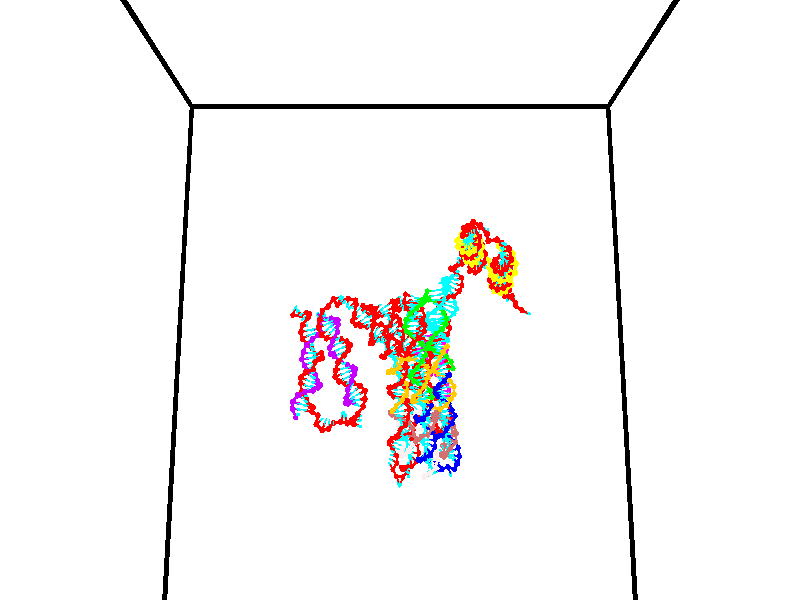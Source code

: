 // switches for output
#declare DRAW_BASES = 1; // possible values are 0, 1; only relevant for DNA ribbons
#declare DRAW_BASES_TYPE = 3; // possible values are 1, 2, 3; only relevant for DNA ribbons
#declare DRAW_FOG = 0; // set to 1 to enable fog

#include "colors.inc"

#include "transforms.inc"
background { rgb <1, 1, 1>}

#default {
   normal{
       ripples 0.25
       frequency 0.20
       turbulence 0.2
       lambda 5
   }
	finish {
		phong 0.1
		phong_size 40.
	}
}

// original window dimensions: 1024x640


// camera settings

camera {
	sky <0, 0.179814, -0.983701>
	up <0, 0.179814, -0.983701>
	right 1.6 * <1, 0, 0>
	location <35, 94.9851, 44.8844>
	look_at <35, 29.7336, 32.9568>
	direction <0, -65.2515, -11.9276>
	angle 67.0682
}


# declare cpy_camera_pos = <35, 94.9851, 44.8844>;
# if (DRAW_FOG = 1)
fog {
	fog_type 2
	up vnormalize(cpy_camera_pos)
	color rgbt<1,1,1,0.3>
	distance 1e-5
	fog_alt 3e-3
	fog_offset 56
}
# end


// LIGHTS

# declare lum = 6;
global_settings {
	ambient_light rgb lum * <0.05, 0.05, 0.05>
	max_trace_level 15
}# declare cpy_direct_light_amount = 0.25;
light_source
{	1000 * <-1, -1.16352, -0.803886>,
	rgb lum * cpy_direct_light_amount
	parallel
}

light_source
{	1000 * <1, 1.16352, 0.803886>,
	rgb lum * cpy_direct_light_amount
	parallel
}

// strand 0

// nucleotide -1

// particle -1
sphere {
	<24.190565, 34.896622, 35.186684> 0.250000
	pigment { color rgbt <1,0,0,0> }
	no_shadow
}
cylinder {
	<24.363008, 35.107727, 34.893944>,  <24.466475, 35.234390, 34.718300>, 0.100000
	pigment { color rgbt <1,0,0,0> }
	no_shadow
}
cylinder {
	<24.363008, 35.107727, 34.893944>,  <24.190565, 34.896622, 35.186684>, 0.100000
	pigment { color rgbt <1,0,0,0> }
	no_shadow
}

// particle -1
sphere {
	<24.363008, 35.107727, 34.893944> 0.100000
	pigment { color rgbt <1,0,0,0> }
	no_shadow
}
sphere {
	0, 1
	scale<0.080000,0.200000,0.300000>
	matrix <0.580394, 0.458827, 0.672770,
		0.690859, -0.714800, -0.108508,
		0.431110, 0.527767, -0.731851,
		24.492342, 35.266056, 34.674389>
	pigment { color rgbt <0,1,1,0> }
	no_shadow
}
cylinder {
	<24.991270, 34.854549, 35.207603>,  <24.190565, 34.896622, 35.186684>, 0.130000
	pigment { color rgbt <1,0,0,0> }
	no_shadow
}

// nucleotide -1

// particle -1
sphere {
	<24.991270, 34.854549, 35.207603> 0.250000
	pigment { color rgbt <1,0,0,0> }
	no_shadow
}
cylinder {
	<24.866112, 35.205799, 35.062828>,  <24.791018, 35.416550, 34.975964>, 0.100000
	pigment { color rgbt <1,0,0,0> }
	no_shadow
}
cylinder {
	<24.866112, 35.205799, 35.062828>,  <24.991270, 34.854549, 35.207603>, 0.100000
	pigment { color rgbt <1,0,0,0> }
	no_shadow
}

// particle -1
sphere {
	<24.866112, 35.205799, 35.062828> 0.100000
	pigment { color rgbt <1,0,0,0> }
	no_shadow
}
sphere {
	0, 1
	scale<0.080000,0.200000,0.300000>
	matrix <0.356523, 0.461795, 0.812180,
		0.880334, 0.125089, -0.457565,
		-0.312896, 0.878122, -0.361936,
		24.772243, 35.469234, 34.954247>
	pigment { color rgbt <0,1,1,0> }
	no_shadow
}
cylinder {
	<25.597460, 35.124832, 35.023979>,  <24.991270, 34.854549, 35.207603>, 0.130000
	pigment { color rgbt <1,0,0,0> }
	no_shadow
}

// nucleotide -1

// particle -1
sphere {
	<25.597460, 35.124832, 35.023979> 0.250000
	pigment { color rgbt <1,0,0,0> }
	no_shadow
}
cylinder {
	<25.348783, 35.408497, 35.156994>,  <25.199577, 35.578697, 35.236805>, 0.100000
	pigment { color rgbt <1,0,0,0> }
	no_shadow
}
cylinder {
	<25.348783, 35.408497, 35.156994>,  <25.597460, 35.124832, 35.023979>, 0.100000
	pigment { color rgbt <1,0,0,0> }
	no_shadow
}

// particle -1
sphere {
	<25.348783, 35.408497, 35.156994> 0.100000
	pigment { color rgbt <1,0,0,0> }
	no_shadow
}
sphere {
	0, 1
	scale<0.080000,0.200000,0.300000>
	matrix <0.574948, 0.124859, 0.808607,
		0.531915, 0.693898, -0.485357,
		-0.621692, 0.709166, 0.332541,
		25.162275, 35.621246, 35.256756>
	pigment { color rgbt <0,1,1,0> }
	no_shadow
}
cylinder {
	<26.041393, 35.750416, 35.232033>,  <25.597460, 35.124832, 35.023979>, 0.130000
	pigment { color rgbt <1,0,0,0> }
	no_shadow
}

// nucleotide -1

// particle -1
sphere {
	<26.041393, 35.750416, 35.232033> 0.250000
	pigment { color rgbt <1,0,0,0> }
	no_shadow
}
cylinder {
	<25.703728, 35.742702, 35.446327>,  <25.501129, 35.738075, 35.574905>, 0.100000
	pigment { color rgbt <1,0,0,0> }
	no_shadow
}
cylinder {
	<25.703728, 35.742702, 35.446327>,  <26.041393, 35.750416, 35.232033>, 0.100000
	pigment { color rgbt <1,0,0,0> }
	no_shadow
}

// particle -1
sphere {
	<25.703728, 35.742702, 35.446327> 0.100000
	pigment { color rgbt <1,0,0,0> }
	no_shadow
}
sphere {
	0, 1
	scale<0.080000,0.200000,0.300000>
	matrix <0.507764, 0.291765, 0.810585,
		-0.171942, 0.956296, -0.236505,
		-0.844163, -0.019285, 0.535739,
		25.450480, 35.736916, 35.607048>
	pigment { color rgbt <0,1,1,0> }
	no_shadow
}
cylinder {
	<25.977484, 36.380543, 35.641579>,  <26.041393, 35.750416, 35.232033>, 0.130000
	pigment { color rgbt <1,0,0,0> }
	no_shadow
}

// nucleotide -1

// particle -1
sphere {
	<25.977484, 36.380543, 35.641579> 0.250000
	pigment { color rgbt <1,0,0,0> }
	no_shadow
}
cylinder {
	<25.775272, 36.069668, 35.791466>,  <25.653946, 35.883141, 35.881397>, 0.100000
	pigment { color rgbt <1,0,0,0> }
	no_shadow
}
cylinder {
	<25.775272, 36.069668, 35.791466>,  <25.977484, 36.380543, 35.641579>, 0.100000
	pigment { color rgbt <1,0,0,0> }
	no_shadow
}

// particle -1
sphere {
	<25.775272, 36.069668, 35.791466> 0.100000
	pigment { color rgbt <1,0,0,0> }
	no_shadow
}
sphere {
	0, 1
	scale<0.080000,0.200000,0.300000>
	matrix <0.300073, 0.248823, 0.920893,
		-0.808947, 0.577982, 0.107427,
		-0.505530, -0.777189, 0.374722,
		25.623613, 35.836510, 35.903881>
	pigment { color rgbt <0,1,1,0> }
	no_shadow
}
cylinder {
	<25.474438, 36.605690, 36.265682>,  <25.977484, 36.380543, 35.641579>, 0.130000
	pigment { color rgbt <1,0,0,0> }
	no_shadow
}

// nucleotide -1

// particle -1
sphere {
	<25.474438, 36.605690, 36.265682> 0.250000
	pigment { color rgbt <1,0,0,0> }
	no_shadow
}
cylinder {
	<25.616055, 36.231617, 36.262100>,  <25.701025, 36.007172, 36.259953>, 0.100000
	pigment { color rgbt <1,0,0,0> }
	no_shadow
}
cylinder {
	<25.616055, 36.231617, 36.262100>,  <25.474438, 36.605690, 36.265682>, 0.100000
	pigment { color rgbt <1,0,0,0> }
	no_shadow
}

// particle -1
sphere {
	<25.616055, 36.231617, 36.262100> 0.100000
	pigment { color rgbt <1,0,0,0> }
	no_shadow
}
sphere {
	0, 1
	scale<0.080000,0.200000,0.300000>
	matrix <0.467791, 0.168792, 0.867572,
		-0.809830, -0.311346, 0.497231,
		0.354043, -0.935186, -0.008952,
		25.722267, 35.951061, 36.259415>
	pigment { color rgbt <0,1,1,0> }
	no_shadow
}
cylinder {
	<25.264320, 36.275253, 36.818935>,  <25.474438, 36.605690, 36.265682>, 0.130000
	pigment { color rgbt <1,0,0,0> }
	no_shadow
}

// nucleotide -1

// particle -1
sphere {
	<25.264320, 36.275253, 36.818935> 0.250000
	pigment { color rgbt <1,0,0,0> }
	no_shadow
}
cylinder {
	<25.612526, 36.103889, 36.722046>,  <25.821449, 36.001072, 36.663910>, 0.100000
	pigment { color rgbt <1,0,0,0> }
	no_shadow
}
cylinder {
	<25.612526, 36.103889, 36.722046>,  <25.264320, 36.275253, 36.818935>, 0.100000
	pigment { color rgbt <1,0,0,0> }
	no_shadow
}

// particle -1
sphere {
	<25.612526, 36.103889, 36.722046> 0.100000
	pigment { color rgbt <1,0,0,0> }
	no_shadow
}
sphere {
	0, 1
	scale<0.080000,0.200000,0.300000>
	matrix <0.306137, 0.086001, 0.948095,
		-0.385339, -0.899484, 0.206016,
		0.870513, -0.428407, -0.242226,
		25.873680, 35.975368, 36.649380>
	pigment { color rgbt <0,1,1,0> }
	no_shadow
}
cylinder {
	<25.338312, 35.741631, 37.292965>,  <25.264320, 36.275253, 36.818935>, 0.130000
	pigment { color rgbt <1,0,0,0> }
	no_shadow
}

// nucleotide -1

// particle -1
sphere {
	<25.338312, 35.741631, 37.292965> 0.250000
	pigment { color rgbt <1,0,0,0> }
	no_shadow
}
cylinder {
	<25.705921, 35.753242, 37.135712>,  <25.926487, 35.760208, 37.041359>, 0.100000
	pigment { color rgbt <1,0,0,0> }
	no_shadow
}
cylinder {
	<25.705921, 35.753242, 37.135712>,  <25.338312, 35.741631, 37.292965>, 0.100000
	pigment { color rgbt <1,0,0,0> }
	no_shadow
}

// particle -1
sphere {
	<25.705921, 35.753242, 37.135712> 0.100000
	pigment { color rgbt <1,0,0,0> }
	no_shadow
}
sphere {
	0, 1
	scale<0.080000,0.200000,0.300000>
	matrix <0.389093, 0.093266, 0.916465,
		0.063263, -0.995218, 0.074421,
		0.919024, 0.029022, -0.393133,
		25.981628, 35.761951, 37.017773>
	pigment { color rgbt <0,1,1,0> }
	no_shadow
}
cylinder {
	<25.670790, 35.243870, 37.639034>,  <25.338312, 35.741631, 37.292965>, 0.130000
	pigment { color rgbt <1,0,0,0> }
	no_shadow
}

// nucleotide -1

// particle -1
sphere {
	<25.670790, 35.243870, 37.639034> 0.250000
	pigment { color rgbt <1,0,0,0> }
	no_shadow
}
cylinder {
	<25.926226, 35.527885, 37.520344>,  <26.079487, 35.698296, 37.449131>, 0.100000
	pigment { color rgbt <1,0,0,0> }
	no_shadow
}
cylinder {
	<25.926226, 35.527885, 37.520344>,  <25.670790, 35.243870, 37.639034>, 0.100000
	pigment { color rgbt <1,0,0,0> }
	no_shadow
}

// particle -1
sphere {
	<25.926226, 35.527885, 37.520344> 0.100000
	pigment { color rgbt <1,0,0,0> }
	no_shadow
}
sphere {
	0, 1
	scale<0.080000,0.200000,0.300000>
	matrix <0.318653, 0.106992, 0.941814,
		0.700475, -0.695982, -0.157934,
		0.638588, 0.710043, -0.296722,
		26.117802, 35.740898, 37.431328>
	pigment { color rgbt <0,1,1,0> }
	no_shadow
}
cylinder {
	<26.199732, 35.079960, 37.982212>,  <25.670790, 35.243870, 37.639034>, 0.130000
	pigment { color rgbt <1,0,0,0> }
	no_shadow
}

// nucleotide -1

// particle -1
sphere {
	<26.199732, 35.079960, 37.982212> 0.250000
	pigment { color rgbt <1,0,0,0> }
	no_shadow
}
cylinder {
	<26.270384, 35.461323, 37.884380>,  <26.312775, 35.690140, 37.825680>, 0.100000
	pigment { color rgbt <1,0,0,0> }
	no_shadow
}
cylinder {
	<26.270384, 35.461323, 37.884380>,  <26.199732, 35.079960, 37.982212>, 0.100000
	pigment { color rgbt <1,0,0,0> }
	no_shadow
}

// particle -1
sphere {
	<26.270384, 35.461323, 37.884380> 0.100000
	pigment { color rgbt <1,0,0,0> }
	no_shadow
}
sphere {
	0, 1
	scale<0.080000,0.200000,0.300000>
	matrix <0.181265, 0.212731, 0.960150,
		0.967443, -0.213924, -0.135245,
		0.176629, 0.953405, -0.244582,
		26.323372, 35.747345, 37.811005>
	pigment { color rgbt <0,1,1,0> }
	no_shadow
}
cylinder {
	<26.645105, 35.284859, 38.550835>,  <26.199732, 35.079960, 37.982212>, 0.130000
	pigment { color rgbt <1,0,0,0> }
	no_shadow
}

// nucleotide -1

// particle -1
sphere {
	<26.645105, 35.284859, 38.550835> 0.250000
	pigment { color rgbt <1,0,0,0> }
	no_shadow
}
cylinder {
	<26.545240, 35.628338, 38.371811>,  <26.485321, 35.834427, 38.264397>, 0.100000
	pigment { color rgbt <1,0,0,0> }
	no_shadow
}
cylinder {
	<26.545240, 35.628338, 38.371811>,  <26.645105, 35.284859, 38.550835>, 0.100000
	pigment { color rgbt <1,0,0,0> }
	no_shadow
}

// particle -1
sphere {
	<26.545240, 35.628338, 38.371811> 0.100000
	pigment { color rgbt <1,0,0,0> }
	no_shadow
}
sphere {
	0, 1
	scale<0.080000,0.200000,0.300000>
	matrix <0.083073, 0.479484, 0.873610,
		0.964763, 0.180928, -0.191044,
		-0.249663, 0.858697, -0.447558,
		26.470341, 35.885948, 38.237545>
	pigment { color rgbt <0,1,1,0> }
	no_shadow
}
cylinder {
	<27.270967, 35.798599, 38.489788>,  <26.645105, 35.284859, 38.550835>, 0.130000
	pigment { color rgbt <1,0,0,0> }
	no_shadow
}

// nucleotide -1

// particle -1
sphere {
	<27.270967, 35.798599, 38.489788> 0.250000
	pigment { color rgbt <1,0,0,0> }
	no_shadow
}
cylinder {
	<26.923412, 35.994896, 38.515724>,  <26.714878, 36.112675, 38.531284>, 0.100000
	pigment { color rgbt <1,0,0,0> }
	no_shadow
}
cylinder {
	<26.923412, 35.994896, 38.515724>,  <27.270967, 35.798599, 38.489788>, 0.100000
	pigment { color rgbt <1,0,0,0> }
	no_shadow
}

// particle -1
sphere {
	<26.923412, 35.994896, 38.515724> 0.100000
	pigment { color rgbt <1,0,0,0> }
	no_shadow
}
sphere {
	0, 1
	scale<0.080000,0.200000,0.300000>
	matrix <0.264879, 0.350281, 0.898411,
		0.418176, 0.797795, -0.434342,
		-0.868889, 0.490742, 0.064840,
		26.662746, 36.142117, 38.535175>
	pigment { color rgbt <0,1,1,0> }
	no_shadow
}
cylinder {
	<27.452129, 36.242729, 38.948689>,  <27.270967, 35.798599, 38.489788>, 0.130000
	pigment { color rgbt <1,0,0,0> }
	no_shadow
}

// nucleotide -1

// particle -1
sphere {
	<27.452129, 36.242729, 38.948689> 0.250000
	pigment { color rgbt <1,0,0,0> }
	no_shadow
}
cylinder {
	<27.063463, 36.331009, 38.914856>,  <26.830263, 36.383976, 38.894554>, 0.100000
	pigment { color rgbt <1,0,0,0> }
	no_shadow
}
cylinder {
	<27.063463, 36.331009, 38.914856>,  <27.452129, 36.242729, 38.948689>, 0.100000
	pigment { color rgbt <1,0,0,0> }
	no_shadow
}

// particle -1
sphere {
	<27.063463, 36.331009, 38.914856> 0.100000
	pigment { color rgbt <1,0,0,0> }
	no_shadow
}
sphere {
	0, 1
	scale<0.080000,0.200000,0.300000>
	matrix <0.076938, 0.633721, 0.769726,
		0.223483, 0.741409, -0.632746,
		-0.971666, 0.220703, -0.084583,
		26.771963, 36.397221, 38.889481>
	pigment { color rgbt <0,1,1,0> }
	no_shadow
}
cylinder {
	<27.303879, 37.047867, 39.066952>,  <27.452129, 36.242729, 38.948689>, 0.130000
	pigment { color rgbt <1,0,0,0> }
	no_shadow
}

// nucleotide -1

// particle -1
sphere {
	<27.303879, 37.047867, 39.066952> 0.250000
	pigment { color rgbt <1,0,0,0> }
	no_shadow
}
cylinder {
	<26.968328, 36.849731, 39.157215>,  <26.766998, 36.730850, 39.211372>, 0.100000
	pigment { color rgbt <1,0,0,0> }
	no_shadow
}
cylinder {
	<26.968328, 36.849731, 39.157215>,  <27.303879, 37.047867, 39.066952>, 0.100000
	pigment { color rgbt <1,0,0,0> }
	no_shadow
}

// particle -1
sphere {
	<26.968328, 36.849731, 39.157215> 0.100000
	pigment { color rgbt <1,0,0,0> }
	no_shadow
}
sphere {
	0, 1
	scale<0.080000,0.200000,0.300000>
	matrix <-0.029677, 0.455574, 0.889703,
		-0.543510, 0.739656, -0.396871,
		-0.838878, -0.495340, 0.225659,
		26.716665, 36.701130, 39.224915>
	pigment { color rgbt <0,1,1,0> }
	no_shadow
}
cylinder {
	<26.903662, 37.511330, 39.404942>,  <27.303879, 37.047867, 39.066952>, 0.130000
	pigment { color rgbt <1,0,0,0> }
	no_shadow
}

// nucleotide -1

// particle -1
sphere {
	<26.903662, 37.511330, 39.404942> 0.250000
	pigment { color rgbt <1,0,0,0> }
	no_shadow
}
cylinder {
	<26.759562, 37.156742, 39.521145>,  <26.673101, 36.943989, 39.590866>, 0.100000
	pigment { color rgbt <1,0,0,0> }
	no_shadow
}
cylinder {
	<26.759562, 37.156742, 39.521145>,  <26.903662, 37.511330, 39.404942>, 0.100000
	pigment { color rgbt <1,0,0,0> }
	no_shadow
}

// particle -1
sphere {
	<26.759562, 37.156742, 39.521145> 0.100000
	pigment { color rgbt <1,0,0,0> }
	no_shadow
}
sphere {
	0, 1
	scale<0.080000,0.200000,0.300000>
	matrix <-0.000688, 0.311676, 0.950188,
		-0.932854, 0.342108, -0.112892,
		-0.360253, -0.886465, 0.290513,
		26.651485, 36.890804, 39.608299>
	pigment { color rgbt <0,1,1,0> }
	no_shadow
}
cylinder {
	<26.768501, 37.697384, 39.982807>,  <26.903662, 37.511330, 39.404942>, 0.130000
	pigment { color rgbt <1,0,0,0> }
	no_shadow
}

// nucleotide -1

// particle -1
sphere {
	<26.768501, 37.697384, 39.982807> 0.250000
	pigment { color rgbt <1,0,0,0> }
	no_shadow
}
cylinder {
	<26.661547, 37.313240, 40.014332>,  <26.597374, 37.082752, 40.033249>, 0.100000
	pigment { color rgbt <1,0,0,0> }
	no_shadow
}
cylinder {
	<26.661547, 37.313240, 40.014332>,  <26.768501, 37.697384, 39.982807>, 0.100000
	pigment { color rgbt <1,0,0,0> }
	no_shadow
}

// particle -1
sphere {
	<26.661547, 37.313240, 40.014332> 0.100000
	pigment { color rgbt <1,0,0,0> }
	no_shadow
}
sphere {
	0, 1
	scale<0.080000,0.200000,0.300000>
	matrix <-0.101864, 0.109507, 0.988753,
		-0.958189, 0.256353, -0.127107,
		-0.267389, -0.960360, 0.078816,
		26.581329, 37.025131, 40.037975>
	pigment { color rgbt <0,1,1,0> }
	no_shadow
}
cylinder {
	<26.030342, 37.648960, 40.215958>,  <26.768501, 37.697384, 39.982807>, 0.130000
	pigment { color rgbt <1,0,0,0> }
	no_shadow
}

// nucleotide -1

// particle -1
sphere {
	<26.030342, 37.648960, 40.215958> 0.250000
	pigment { color rgbt <1,0,0,0> }
	no_shadow
}
cylinder {
	<26.231537, 37.321262, 40.326115>,  <26.352255, 37.124645, 40.392208>, 0.100000
	pigment { color rgbt <1,0,0,0> }
	no_shadow
}
cylinder {
	<26.231537, 37.321262, 40.326115>,  <26.030342, 37.648960, 40.215958>, 0.100000
	pigment { color rgbt <1,0,0,0> }
	no_shadow
}

// particle -1
sphere {
	<26.231537, 37.321262, 40.326115> 0.100000
	pigment { color rgbt <1,0,0,0> }
	no_shadow
}
sphere {
	0, 1
	scale<0.080000,0.200000,0.300000>
	matrix <-0.426262, 0.042043, 0.903622,
		-0.751867, -0.571899, -0.328066,
		0.502988, -0.819246, 0.275390,
		26.382433, 37.075489, 40.408733>
	pigment { color rgbt <0,1,1,0> }
	no_shadow
}
cylinder {
	<25.512115, 37.207581, 40.592178>,  <26.030342, 37.648960, 40.215958>, 0.130000
	pigment { color rgbt <1,0,0,0> }
	no_shadow
}

// nucleotide -1

// particle -1
sphere {
	<25.512115, 37.207581, 40.592178> 0.250000
	pigment { color rgbt <1,0,0,0> }
	no_shadow
}
cylinder {
	<25.873522, 37.077923, 40.704311>,  <26.090366, 37.000130, 40.771591>, 0.100000
	pigment { color rgbt <1,0,0,0> }
	no_shadow
}
cylinder {
	<25.873522, 37.077923, 40.704311>,  <25.512115, 37.207581, 40.592178>, 0.100000
	pigment { color rgbt <1,0,0,0> }
	no_shadow
}

// particle -1
sphere {
	<25.873522, 37.077923, 40.704311> 0.100000
	pigment { color rgbt <1,0,0,0> }
	no_shadow
}
sphere {
	0, 1
	scale<0.080000,0.200000,0.300000>
	matrix <-0.336896, -0.132945, 0.932109,
		-0.264872, -0.936619, -0.229322,
		0.903518, -0.324147, 0.280330,
		26.144577, 36.980679, 40.788410>
	pigment { color rgbt <0,1,1,0> }
	no_shadow
}
cylinder {
	<25.418715, 36.489414, 40.991131>,  <25.512115, 37.207581, 40.592178>, 0.130000
	pigment { color rgbt <1,0,0,0> }
	no_shadow
}

// nucleotide -1

// particle -1
sphere {
	<25.418715, 36.489414, 40.991131> 0.250000
	pigment { color rgbt <1,0,0,0> }
	no_shadow
}
cylinder {
	<25.755320, 36.669769, 41.110168>,  <25.957283, 36.777981, 41.181591>, 0.100000
	pigment { color rgbt <1,0,0,0> }
	no_shadow
}
cylinder {
	<25.755320, 36.669769, 41.110168>,  <25.418715, 36.489414, 40.991131>, 0.100000
	pigment { color rgbt <1,0,0,0> }
	no_shadow
}

// particle -1
sphere {
	<25.755320, 36.669769, 41.110168> 0.100000
	pigment { color rgbt <1,0,0,0> }
	no_shadow
}
sphere {
	0, 1
	scale<0.080000,0.200000,0.300000>
	matrix <-0.324509, -0.018525, 0.945701,
		0.431917, -0.892389, 0.130728,
		0.841512, 0.450887, 0.297589,
		26.007772, 36.805035, 41.199444>
	pigment { color rgbt <0,1,1,0> }
	no_shadow
}
cylinder {
	<25.479837, 36.295723, 41.721157>,  <25.418715, 36.489414, 40.991131>, 0.130000
	pigment { color rgbt <1,0,0,0> }
	no_shadow
}

// nucleotide -1

// particle -1
sphere {
	<25.479837, 36.295723, 41.721157> 0.250000
	pigment { color rgbt <1,0,0,0> }
	no_shadow
}
cylinder {
	<25.764769, 36.570053, 41.661510>,  <25.935726, 36.734650, 41.625725>, 0.100000
	pigment { color rgbt <1,0,0,0> }
	no_shadow
}
cylinder {
	<25.764769, 36.570053, 41.661510>,  <25.479837, 36.295723, 41.721157>, 0.100000
	pigment { color rgbt <1,0,0,0> }
	no_shadow
}

// particle -1
sphere {
	<25.764769, 36.570053, 41.661510> 0.100000
	pigment { color rgbt <1,0,0,0> }
	no_shadow
}
sphere {
	0, 1
	scale<0.080000,0.200000,0.300000>
	matrix <-0.029236, 0.241267, 0.970018,
		0.701240, -0.686610, 0.191911,
		0.712326, 0.685826, -0.149112,
		25.978466, 36.775803, 41.616776>
	pigment { color rgbt <0,1,1,0> }
	no_shadow
}
cylinder {
	<25.967409, 36.183594, 42.223507>,  <25.479837, 36.295723, 41.721157>, 0.130000
	pigment { color rgbt <1,0,0,0> }
	no_shadow
}

// nucleotide -1

// particle -1
sphere {
	<25.967409, 36.183594, 42.223507> 0.250000
	pigment { color rgbt <1,0,0,0> }
	no_shadow
}
cylinder {
	<25.994400, 36.569340, 42.121181>,  <26.010595, 36.800789, 42.059788>, 0.100000
	pigment { color rgbt <1,0,0,0> }
	no_shadow
}
cylinder {
	<25.994400, 36.569340, 42.121181>,  <25.967409, 36.183594, 42.223507>, 0.100000
	pigment { color rgbt <1,0,0,0> }
	no_shadow
}

// particle -1
sphere {
	<25.994400, 36.569340, 42.121181> 0.100000
	pigment { color rgbt <1,0,0,0> }
	no_shadow
}
sphere {
	0, 1
	scale<0.080000,0.200000,0.300000>
	matrix <-0.040650, 0.258841, 0.965064,
		0.996892, -0.054722, 0.056668,
		0.067478, 0.964369, -0.255812,
		26.014643, 36.858650, 42.044437>
	pigment { color rgbt <0,1,1,0> }
	no_shadow
}
cylinder {
	<26.368904, 36.496693, 42.814720>,  <25.967409, 36.183594, 42.223507>, 0.130000
	pigment { color rgbt <1,0,0,0> }
	no_shadow
}

// nucleotide -1

// particle -1
sphere {
	<26.368904, 36.496693, 42.814720> 0.250000
	pigment { color rgbt <1,0,0,0> }
	no_shadow
}
cylinder {
	<26.172052, 36.787384, 42.623024>,  <26.053942, 36.961800, 42.508007>, 0.100000
	pigment { color rgbt <1,0,0,0> }
	no_shadow
}
cylinder {
	<26.172052, 36.787384, 42.623024>,  <26.368904, 36.496693, 42.814720>, 0.100000
	pigment { color rgbt <1,0,0,0> }
	no_shadow
}

// particle -1
sphere {
	<26.172052, 36.787384, 42.623024> 0.100000
	pigment { color rgbt <1,0,0,0> }
	no_shadow
}
sphere {
	0, 1
	scale<0.080000,0.200000,0.300000>
	matrix <-0.206155, 0.437566, 0.875235,
		0.845758, 0.529528, -0.065521,
		-0.492131, 0.726730, -0.479240,
		26.024412, 37.005402, 42.479252>
	pigment { color rgbt <0,1,1,0> }
	no_shadow
}
cylinder {
	<26.765556, 37.106361, 42.942753>,  <26.368904, 36.496693, 42.814720>, 0.130000
	pigment { color rgbt <1,0,0,0> }
	no_shadow
}

// nucleotide -1

// particle -1
sphere {
	<26.765556, 37.106361, 42.942753> 0.250000
	pigment { color rgbt <1,0,0,0> }
	no_shadow
}
cylinder {
	<26.388456, 37.213497, 42.863274>,  <26.162195, 37.277779, 42.815586>, 0.100000
	pigment { color rgbt <1,0,0,0> }
	no_shadow
}
cylinder {
	<26.388456, 37.213497, 42.863274>,  <26.765556, 37.106361, 42.942753>, 0.100000
	pigment { color rgbt <1,0,0,0> }
	no_shadow
}

// particle -1
sphere {
	<26.388456, 37.213497, 42.863274> 0.100000
	pigment { color rgbt <1,0,0,0> }
	no_shadow
}
sphere {
	0, 1
	scale<0.080000,0.200000,0.300000>
	matrix <-0.074062, 0.412785, 0.907812,
		0.325167, 0.870558, -0.369318,
		-0.942752, 0.267838, -0.198700,
		26.105631, 37.293850, 42.803665>
	pigment { color rgbt <0,1,1,0> }
	no_shadow
}
cylinder {
	<26.731247, 37.683254, 43.281200>,  <26.765556, 37.106361, 42.942753>, 0.130000
	pigment { color rgbt <1,0,0,0> }
	no_shadow
}

// nucleotide -1

// particle -1
sphere {
	<26.731247, 37.683254, 43.281200> 0.250000
	pigment { color rgbt <1,0,0,0> }
	no_shadow
}
cylinder {
	<26.350353, 37.573780, 43.227028>,  <26.121817, 37.508095, 43.194523>, 0.100000
	pigment { color rgbt <1,0,0,0> }
	no_shadow
}
cylinder {
	<26.350353, 37.573780, 43.227028>,  <26.731247, 37.683254, 43.281200>, 0.100000
	pigment { color rgbt <1,0,0,0> }
	no_shadow
}

// particle -1
sphere {
	<26.350353, 37.573780, 43.227028> 0.100000
	pigment { color rgbt <1,0,0,0> }
	no_shadow
}
sphere {
	0, 1
	scale<0.080000,0.200000,0.300000>
	matrix <-0.229211, 0.347566, 0.909209,
		-0.201765, 0.896824, -0.393696,
		-0.952236, -0.273686, -0.135435,
		26.064682, 37.491673, 43.186398>
	pigment { color rgbt <0,1,1,0> }
	no_shadow
}
cylinder {
	<27.331673, 37.918076, 43.596344>,  <26.731247, 37.683254, 43.281200>, 0.130000
	pigment { color rgbt <1,0,0,0> }
	no_shadow
}

// nucleotide -1

// particle -1
sphere {
	<27.331673, 37.918076, 43.596344> 0.250000
	pigment { color rgbt <1,0,0,0> }
	no_shadow
}
cylinder {
	<27.360552, 37.519238, 43.606049>,  <27.377880, 37.279934, 43.611874>, 0.100000
	pigment { color rgbt <1,0,0,0> }
	no_shadow
}
cylinder {
	<27.360552, 37.519238, 43.606049>,  <27.331673, 37.918076, 43.596344>, 0.100000
	pigment { color rgbt <1,0,0,0> }
	no_shadow
}

// particle -1
sphere {
	<27.360552, 37.519238, 43.606049> 0.100000
	pigment { color rgbt <1,0,0,0> }
	no_shadow
}
sphere {
	0, 1
	scale<0.080000,0.200000,0.300000>
	matrix <0.734786, 0.069626, 0.674716,
		-0.674446, -0.030885, 0.737678,
		0.072200, -0.997095, 0.024265,
		27.382212, 37.220108, 43.613327>
	pigment { color rgbt <0,1,1,0> }
	no_shadow
}
cylinder {
	<27.155735, 37.709530, 44.262291>,  <27.331673, 37.918076, 43.596344>, 0.130000
	pigment { color rgbt <1,0,0,0> }
	no_shadow
}

// nucleotide -1

// particle -1
sphere {
	<27.155735, 37.709530, 44.262291> 0.250000
	pigment { color rgbt <1,0,0,0> }
	no_shadow
}
cylinder {
	<27.389782, 37.445942, 44.073231>,  <27.530210, 37.287788, 43.959793>, 0.100000
	pigment { color rgbt <1,0,0,0> }
	no_shadow
}
cylinder {
	<27.389782, 37.445942, 44.073231>,  <27.155735, 37.709530, 44.262291>, 0.100000
	pigment { color rgbt <1,0,0,0> }
	no_shadow
}

// particle -1
sphere {
	<27.389782, 37.445942, 44.073231> 0.100000
	pigment { color rgbt <1,0,0,0> }
	no_shadow
}
sphere {
	0, 1
	scale<0.080000,0.200000,0.300000>
	matrix <0.735592, 0.185929, 0.651409,
		-0.341378, -0.728829, 0.593522,
		0.585119, -0.658967, -0.472649,
		27.565317, 37.248253, 43.931435>
	pigment { color rgbt <0,1,1,0> }
	no_shadow
}
cylinder {
	<27.663998, 37.298489, 44.720486>,  <27.155735, 37.709530, 44.262291>, 0.130000
	pigment { color rgbt <1,0,0,0> }
	no_shadow
}

// nucleotide -1

// particle -1
sphere {
	<27.663998, 37.298489, 44.720486> 0.250000
	pigment { color rgbt <1,0,0,0> }
	no_shadow
}
cylinder {
	<27.823975, 37.275238, 44.354607>,  <27.919962, 37.261288, 44.135078>, 0.100000
	pigment { color rgbt <1,0,0,0> }
	no_shadow
}
cylinder {
	<27.823975, 37.275238, 44.354607>,  <27.663998, 37.298489, 44.720486>, 0.100000
	pigment { color rgbt <1,0,0,0> }
	no_shadow
}

// particle -1
sphere {
	<27.823975, 37.275238, 44.354607> 0.100000
	pigment { color rgbt <1,0,0,0> }
	no_shadow
}
sphere {
	0, 1
	scale<0.080000,0.200000,0.300000>
	matrix <0.916494, 0.035309, 0.398488,
		0.009136, -0.997685, 0.067390,
		0.399945, -0.058122, -0.914694,
		27.943958, 37.257801, 44.080200>
	pigment { color rgbt <0,1,1,0> }
	no_shadow
}
cylinder {
	<28.221863, 36.800037, 44.631916>,  <27.663998, 37.298489, 44.720486>, 0.130000
	pigment { color rgbt <1,0,0,0> }
	no_shadow
}

// nucleotide -1

// particle -1
sphere {
	<28.221863, 36.800037, 44.631916> 0.250000
	pigment { color rgbt <1,0,0,0> }
	no_shadow
}
cylinder {
	<28.277124, 37.066216, 44.338497>,  <28.310282, 37.225922, 44.162445>, 0.100000
	pigment { color rgbt <1,0,0,0> }
	no_shadow
}
cylinder {
	<28.277124, 37.066216, 44.338497>,  <28.221863, 36.800037, 44.631916>, 0.100000
	pigment { color rgbt <1,0,0,0> }
	no_shadow
}

// particle -1
sphere {
	<28.277124, 37.066216, 44.338497> 0.100000
	pigment { color rgbt <1,0,0,0> }
	no_shadow
}
sphere {
	0, 1
	scale<0.080000,0.200000,0.300000>
	matrix <0.963661, 0.080656, 0.254662,
		0.228629, -0.742073, -0.630124,
		0.138154, 0.665449, -0.733547,
		28.318571, 37.265850, 44.118435>
	pigment { color rgbt <0,1,1,0> }
	no_shadow
}
cylinder {
	<28.631842, 36.522991, 44.144753>,  <28.221863, 36.800037, 44.631916>, 0.130000
	pigment { color rgbt <1,0,0,0> }
	no_shadow
}

// nucleotide -1

// particle -1
sphere {
	<28.631842, 36.522991, 44.144753> 0.250000
	pigment { color rgbt <1,0,0,0> }
	no_shadow
}
cylinder {
	<28.680052, 36.919979, 44.153561>,  <28.708977, 37.158173, 44.158844>, 0.100000
	pigment { color rgbt <1,0,0,0> }
	no_shadow
}
cylinder {
	<28.680052, 36.919979, 44.153561>,  <28.631842, 36.522991, 44.144753>, 0.100000
	pigment { color rgbt <1,0,0,0> }
	no_shadow
}

// particle -1
sphere {
	<28.680052, 36.919979, 44.153561> 0.100000
	pigment { color rgbt <1,0,0,0> }
	no_shadow
}
sphere {
	0, 1
	scale<0.080000,0.200000,0.300000>
	matrix <0.980873, -0.122472, 0.151291,
		0.152848, 0.003363, -0.988244,
		0.120524, 0.992466, 0.022018,
		28.716209, 37.217720, 44.160168>
	pigment { color rgbt <0,1,1,0> }
	no_shadow
}
cylinder {
	<29.327694, 36.449039, 44.070156>,  <28.631842, 36.522991, 44.144753>, 0.130000
	pigment { color rgbt <1,0,0,0> }
	no_shadow
}

// nucleotide -1

// particle -1
sphere {
	<29.327694, 36.449039, 44.070156> 0.250000
	pigment { color rgbt <1,0,0,0> }
	no_shadow
}
cylinder {
	<29.457193, 36.598156, 43.722313>,  <29.534893, 36.687626, 43.513607>, 0.100000
	pigment { color rgbt <1,0,0,0> }
	no_shadow
}
cylinder {
	<29.457193, 36.598156, 43.722313>,  <29.327694, 36.449039, 44.070156>, 0.100000
	pigment { color rgbt <1,0,0,0> }
	no_shadow
}

// particle -1
sphere {
	<29.457193, 36.598156, 43.722313> 0.100000
	pigment { color rgbt <1,0,0,0> }
	no_shadow
}
sphere {
	0, 1
	scale<0.080000,0.200000,0.300000>
	matrix <0.340590, 0.811571, 0.474712,
		0.882715, -0.449866, 0.135776,
		0.323749, 0.372791, -0.869606,
		29.554317, 36.709991, 43.461430>
	pigment { color rgbt <0,1,1,0> }
	no_shadow
}
cylinder {
	<30.000736, 36.696861, 44.181419>,  <29.327694, 36.449039, 44.070156>, 0.130000
	pigment { color rgbt <1,0,0,0> }
	no_shadow
}

// nucleotide -1

// particle -1
sphere {
	<30.000736, 36.696861, 44.181419> 0.250000
	pigment { color rgbt <1,0,0,0> }
	no_shadow
}
cylinder {
	<29.868788, 36.859699, 43.840725>,  <29.789619, 36.957401, 43.636307>, 0.100000
	pigment { color rgbt <1,0,0,0> }
	no_shadow
}
cylinder {
	<29.868788, 36.859699, 43.840725>,  <30.000736, 36.696861, 44.181419>, 0.100000
	pigment { color rgbt <1,0,0,0> }
	no_shadow
}

// particle -1
sphere {
	<29.868788, 36.859699, 43.840725> 0.100000
	pigment { color rgbt <1,0,0,0> }
	no_shadow
}
sphere {
	0, 1
	scale<0.080000,0.200000,0.300000>
	matrix <0.445436, 0.862609, 0.239776,
		0.832329, -0.300300, -0.465883,
		-0.329870, 0.407094, -0.851739,
		29.769827, 36.981827, 43.585201>
	pigment { color rgbt <0,1,1,0> }
	no_shadow
}
cylinder {
	<30.641600, 37.093967, 44.246967>,  <30.000736, 36.696861, 44.181419>, 0.130000
	pigment { color rgbt <1,0,0,0> }
	no_shadow
}

// nucleotide -1

// particle -1
sphere {
	<30.641600, 37.093967, 44.246967> 0.250000
	pigment { color rgbt <1,0,0,0> }
	no_shadow
}
cylinder {
	<30.966492, 37.308689, 44.338284>,  <31.161427, 37.437523, 44.393074>, 0.100000
	pigment { color rgbt <1,0,0,0> }
	no_shadow
}
cylinder {
	<30.966492, 37.308689, 44.338284>,  <30.641600, 37.093967, 44.246967>, 0.100000
	pigment { color rgbt <1,0,0,0> }
	no_shadow
}

// particle -1
sphere {
	<30.966492, 37.308689, 44.338284> 0.100000
	pigment { color rgbt <1,0,0,0> }
	no_shadow
}
sphere {
	0, 1
	scale<0.080000,0.200000,0.300000>
	matrix <0.016785, 0.369692, -0.929003,
		-0.583094, 0.758397, 0.291265,
		0.812231, 0.536807, 0.228295,
		31.210161, 37.469730, 44.406773>
	pigment { color rgbt <0,1,1,0> }
	no_shadow
}
cylinder {
	<30.476885, 37.750031, 43.957779>,  <30.641600, 37.093967, 44.246967>, 0.130000
	pigment { color rgbt <1,0,0,0> }
	no_shadow
}

// nucleotide -1

// particle -1
sphere {
	<30.476885, 37.750031, 43.957779> 0.250000
	pigment { color rgbt <1,0,0,0> }
	no_shadow
}
cylinder {
	<30.872242, 37.689934, 43.948776>,  <31.109457, 37.653877, 43.943375>, 0.100000
	pigment { color rgbt <1,0,0,0> }
	no_shadow
}
cylinder {
	<30.872242, 37.689934, 43.948776>,  <30.476885, 37.750031, 43.957779>, 0.100000
	pigment { color rgbt <1,0,0,0> }
	no_shadow
}

// particle -1
sphere {
	<30.872242, 37.689934, 43.948776> 0.100000
	pigment { color rgbt <1,0,0,0> }
	no_shadow
}
sphere {
	0, 1
	scale<0.080000,0.200000,0.300000>
	matrix <0.064363, 0.548337, -0.833777,
		0.137608, 0.822651, 0.551642,
		0.988393, -0.150240, -0.022507,
		31.168760, 37.644863, 43.942024>
	pigment { color rgbt <0,1,1,0> }
	no_shadow
}
cylinder {
	<30.731430, 38.360748, 43.837193>,  <30.476885, 37.750031, 43.957779>, 0.130000
	pigment { color rgbt <1,0,0,0> }
	no_shadow
}

// nucleotide -1

// particle -1
sphere {
	<30.731430, 38.360748, 43.837193> 0.250000
	pigment { color rgbt <1,0,0,0> }
	no_shadow
}
cylinder {
	<31.002922, 38.093117, 43.716091>,  <31.165817, 37.932537, 43.643433>, 0.100000
	pigment { color rgbt <1,0,0,0> }
	no_shadow
}
cylinder {
	<31.002922, 38.093117, 43.716091>,  <30.731430, 38.360748, 43.837193>, 0.100000
	pigment { color rgbt <1,0,0,0> }
	no_shadow
}

// particle -1
sphere {
	<31.002922, 38.093117, 43.716091> 0.100000
	pigment { color rgbt <1,0,0,0> }
	no_shadow
}
sphere {
	0, 1
	scale<0.080000,0.200000,0.300000>
	matrix <0.107967, 0.498679, -0.860036,
		0.726408, 0.551046, 0.410707,
		0.678730, -0.669080, -0.302749,
		31.206541, 37.892391, 43.625267>
	pigment { color rgbt <0,1,1,0> }
	no_shadow
}
cylinder {
	<31.122171, 38.859039, 43.517124>,  <30.731430, 38.360748, 43.837193>, 0.130000
	pigment { color rgbt <1,0,0,0> }
	no_shadow
}

// nucleotide -1

// particle -1
sphere {
	<31.122171, 38.859039, 43.517124> 0.250000
	pigment { color rgbt <1,0,0,0> }
	no_shadow
}
cylinder {
	<31.181004, 38.491051, 43.371788>,  <31.216303, 38.270256, 43.284588>, 0.100000
	pigment { color rgbt <1,0,0,0> }
	no_shadow
}
cylinder {
	<31.181004, 38.491051, 43.371788>,  <31.122171, 38.859039, 43.517124>, 0.100000
	pigment { color rgbt <1,0,0,0> }
	no_shadow
}

// particle -1
sphere {
	<31.181004, 38.491051, 43.371788> 0.100000
	pigment { color rgbt <1,0,0,0> }
	no_shadow
}
sphere {
	0, 1
	scale<0.080000,0.200000,0.300000>
	matrix <-0.070444, 0.356657, -0.931576,
		0.986613, 0.162610, -0.012350,
		0.147079, -0.919975, -0.363337,
		31.225128, 38.215057, 43.262787>
	pigment { color rgbt <0,1,1,0> }
	no_shadow
}
cylinder {
	<31.607635, 38.884377, 42.916870>,  <31.122171, 38.859039, 43.517124>, 0.130000
	pigment { color rgbt <1,0,0,0> }
	no_shadow
}

// nucleotide -1

// particle -1
sphere {
	<31.607635, 38.884377, 42.916870> 0.250000
	pigment { color rgbt <1,0,0,0> }
	no_shadow
}
cylinder {
	<31.402414, 38.543015, 42.880032>,  <31.279282, 38.338200, 42.857929>, 0.100000
	pigment { color rgbt <1,0,0,0> }
	no_shadow
}
cylinder {
	<31.402414, 38.543015, 42.880032>,  <31.607635, 38.884377, 42.916870>, 0.100000
	pigment { color rgbt <1,0,0,0> }
	no_shadow
}

// particle -1
sphere {
	<31.402414, 38.543015, 42.880032> 0.100000
	pigment { color rgbt <1,0,0,0> }
	no_shadow
}
sphere {
	0, 1
	scale<0.080000,0.200000,0.300000>
	matrix <-0.151028, 0.195366, -0.969032,
		0.844967, -0.483254, -0.229121,
		-0.513051, -0.853403, -0.092093,
		31.248499, 38.286995, 42.852406>
	pigment { color rgbt <0,1,1,0> }
	no_shadow
}
cylinder {
	<31.755096, 38.792408, 42.361412>,  <31.607635, 38.884377, 42.916870>, 0.130000
	pigment { color rgbt <1,0,0,0> }
	no_shadow
}

// nucleotide -1

// particle -1
sphere {
	<31.755096, 38.792408, 42.361412> 0.250000
	pigment { color rgbt <1,0,0,0> }
	no_shadow
}
cylinder {
	<31.452932, 38.531006, 42.380531>,  <31.271633, 38.374165, 42.392002>, 0.100000
	pigment { color rgbt <1,0,0,0> }
	no_shadow
}
cylinder {
	<31.452932, 38.531006, 42.380531>,  <31.755096, 38.792408, 42.361412>, 0.100000
	pigment { color rgbt <1,0,0,0> }
	no_shadow
}

// particle -1
sphere {
	<31.452932, 38.531006, 42.380531> 0.100000
	pigment { color rgbt <1,0,0,0> }
	no_shadow
}
sphere {
	0, 1
	scale<0.080000,0.200000,0.300000>
	matrix <-0.371138, 0.366613, -0.853142,
		0.540011, -0.662212, -0.519484,
		-0.755411, -0.653507, 0.047797,
		31.226309, 38.334953, 42.394871>
	pigment { color rgbt <0,1,1,0> }
	no_shadow
}
cylinder {
	<31.744377, 38.315025, 41.702232>,  <31.755096, 38.792408, 42.361412>, 0.130000
	pigment { color rgbt <1,0,0,0> }
	no_shadow
}

// nucleotide -1

// particle -1
sphere {
	<31.744377, 38.315025, 41.702232> 0.250000
	pigment { color rgbt <1,0,0,0> }
	no_shadow
}
cylinder {
	<31.380487, 38.349552, 41.864689>,  <31.162153, 38.370270, 41.962162>, 0.100000
	pigment { color rgbt <1,0,0,0> }
	no_shadow
}
cylinder {
	<31.380487, 38.349552, 41.864689>,  <31.744377, 38.315025, 41.702232>, 0.100000
	pigment { color rgbt <1,0,0,0> }
	no_shadow
}

// particle -1
sphere {
	<31.380487, 38.349552, 41.864689> 0.100000
	pigment { color rgbt <1,0,0,0> }
	no_shadow
}
sphere {
	0, 1
	scale<0.080000,0.200000,0.300000>
	matrix <-0.378714, 0.228511, -0.896860,
		-0.170221, -0.969707, -0.175193,
		-0.909726, 0.086316, 0.406139,
		31.107569, 38.375446, 41.986530>
	pigment { color rgbt <0,1,1,0> }
	no_shadow
}
cylinder {
	<31.285536, 37.887920, 41.311848>,  <31.744377, 38.315025, 41.702232>, 0.130000
	pigment { color rgbt <1,0,0,0> }
	no_shadow
}

// nucleotide -1

// particle -1
sphere {
	<31.285536, 37.887920, 41.311848> 0.250000
	pigment { color rgbt <1,0,0,0> }
	no_shadow
}
cylinder {
	<31.030813, 38.130581, 41.502197>,  <30.877979, 38.276176, 41.616405>, 0.100000
	pigment { color rgbt <1,0,0,0> }
	no_shadow
}
cylinder {
	<31.030813, 38.130581, 41.502197>,  <31.285536, 37.887920, 41.311848>, 0.100000
	pigment { color rgbt <1,0,0,0> }
	no_shadow
}

// particle -1
sphere {
	<31.030813, 38.130581, 41.502197> 0.100000
	pigment { color rgbt <1,0,0,0> }
	no_shadow
}
sphere {
	0, 1
	scale<0.080000,0.200000,0.300000>
	matrix <-0.562354, 0.056798, -0.824944,
		-0.527482, -0.792937, 0.304983,
		-0.636806, 0.606651, 0.475871,
		30.839771, 38.312576, 41.644958>
	pigment { color rgbt <0,1,1,0> }
	no_shadow
}
cylinder {
	<30.601213, 37.609520, 41.058678>,  <31.285536, 37.887920, 41.311848>, 0.130000
	pigment { color rgbt <1,0,0,0> }
	no_shadow
}

// nucleotide -1

// particle -1
sphere {
	<30.601213, 37.609520, 41.058678> 0.250000
	pigment { color rgbt <1,0,0,0> }
	no_shadow
}
cylinder {
	<30.561548, 37.987911, 41.182159>,  <30.537750, 38.214947, 41.256248>, 0.100000
	pigment { color rgbt <1,0,0,0> }
	no_shadow
}
cylinder {
	<30.561548, 37.987911, 41.182159>,  <30.601213, 37.609520, 41.058678>, 0.100000
	pigment { color rgbt <1,0,0,0> }
	no_shadow
}

// particle -1
sphere {
	<30.561548, 37.987911, 41.182159> 0.100000
	pigment { color rgbt <1,0,0,0> }
	no_shadow
}
sphere {
	0, 1
	scale<0.080000,0.200000,0.300000>
	matrix <-0.577256, 0.198013, -0.792191,
		-0.810520, -0.256759, 0.526433,
		-0.099162, 0.945973, 0.308709,
		30.531799, 38.271702, 41.274773>
	pigment { color rgbt <0,1,1,0> }
	no_shadow
}
cylinder {
	<29.846701, 37.722443, 41.144688>,  <30.601213, 37.609520, 41.058678>, 0.130000
	pigment { color rgbt <1,0,0,0> }
	no_shadow
}

// nucleotide -1

// particle -1
sphere {
	<29.846701, 37.722443, 41.144688> 0.250000
	pigment { color rgbt <1,0,0,0> }
	no_shadow
}
cylinder {
	<30.013922, 38.085060, 41.121330>,  <30.114254, 38.302631, 41.107315>, 0.100000
	pigment { color rgbt <1,0,0,0> }
	no_shadow
}
cylinder {
	<30.013922, 38.085060, 41.121330>,  <29.846701, 37.722443, 41.144688>, 0.100000
	pigment { color rgbt <1,0,0,0> }
	no_shadow
}

// particle -1
sphere {
	<30.013922, 38.085060, 41.121330> 0.100000
	pigment { color rgbt <1,0,0,0> }
	no_shadow
}
sphere {
	0, 1
	scale<0.080000,0.200000,0.300000>
	matrix <-0.457655, 0.154645, -0.875578,
		-0.784720, 0.392762, 0.479534,
		0.418051, 0.906545, -0.058396,
		30.139338, 38.357025, 41.103813>
	pigment { color rgbt <0,1,1,0> }
	no_shadow
}
cylinder {
	<29.269289, 38.046318, 40.973827>,  <29.846701, 37.722443, 41.144688>, 0.130000
	pigment { color rgbt <1,0,0,0> }
	no_shadow
}

// nucleotide -1

// particle -1
sphere {
	<29.269289, 38.046318, 40.973827> 0.250000
	pigment { color rgbt <1,0,0,0> }
	no_shadow
}
cylinder {
	<29.575663, 38.281349, 40.869446>,  <29.759487, 38.422367, 40.806816>, 0.100000
	pigment { color rgbt <1,0,0,0> }
	no_shadow
}
cylinder {
	<29.575663, 38.281349, 40.869446>,  <29.269289, 38.046318, 40.973827>, 0.100000
	pigment { color rgbt <1,0,0,0> }
	no_shadow
}

// particle -1
sphere {
	<29.575663, 38.281349, 40.869446> 0.100000
	pigment { color rgbt <1,0,0,0> }
	no_shadow
}
sphere {
	0, 1
	scale<0.080000,0.200000,0.300000>
	matrix <-0.400158, 0.118007, -0.908817,
		-0.503209, 0.800515, 0.325510,
		0.765934, 0.587580, -0.260950,
		29.805443, 38.457623, 40.791161>
	pigment { color rgbt <0,1,1,0> }
	no_shadow
}
cylinder {
	<28.945013, 38.584980, 40.634876>,  <29.269289, 38.046318, 40.973827>, 0.130000
	pigment { color rgbt <1,0,0,0> }
	no_shadow
}

// nucleotide -1

// particle -1
sphere {
	<28.945013, 38.584980, 40.634876> 0.250000
	pigment { color rgbt <1,0,0,0> }
	no_shadow
}
cylinder {
	<29.327827, 38.591190, 40.519054>,  <29.557516, 38.594917, 40.449562>, 0.100000
	pigment { color rgbt <1,0,0,0> }
	no_shadow
}
cylinder {
	<29.327827, 38.591190, 40.519054>,  <28.945013, 38.584980, 40.634876>, 0.100000
	pigment { color rgbt <1,0,0,0> }
	no_shadow
}

// particle -1
sphere {
	<29.327827, 38.591190, 40.519054> 0.100000
	pigment { color rgbt <1,0,0,0> }
	no_shadow
}
sphere {
	0, 1
	scale<0.080000,0.200000,0.300000>
	matrix <-0.287345, 0.184827, -0.939825,
		0.038922, 0.982648, 0.181349,
		0.957036, 0.015530, -0.289553,
		29.614939, 38.595848, 40.432190>
	pigment { color rgbt <0,1,1,0> }
	no_shadow
}
cylinder {
	<29.032661, 39.169846, 40.211666>,  <28.945013, 38.584980, 40.634876>, 0.130000
	pigment { color rgbt <1,0,0,0> }
	no_shadow
}

// nucleotide -1

// particle -1
sphere {
	<29.032661, 39.169846, 40.211666> 0.250000
	pigment { color rgbt <1,0,0,0> }
	no_shadow
}
cylinder {
	<29.331701, 38.924644, 40.109436>,  <29.511126, 38.777523, 40.048096>, 0.100000
	pigment { color rgbt <1,0,0,0> }
	no_shadow
}
cylinder {
	<29.331701, 38.924644, 40.109436>,  <29.032661, 39.169846, 40.211666>, 0.100000
	pigment { color rgbt <1,0,0,0> }
	no_shadow
}

// particle -1
sphere {
	<29.331701, 38.924644, 40.109436> 0.100000
	pigment { color rgbt <1,0,0,0> }
	no_shadow
}
sphere {
	0, 1
	scale<0.080000,0.200000,0.300000>
	matrix <-0.279079, 0.059242, -0.958439,
		0.602669, 0.787855, -0.126788,
		0.747600, -0.613005, -0.255577,
		29.555981, 38.740742, 40.032764>
	pigment { color rgbt <0,1,1,0> }
	no_shadow
}
cylinder {
	<29.267523, 39.430523, 39.609543>,  <29.032661, 39.169846, 40.211666>, 0.130000
	pigment { color rgbt <1,0,0,0> }
	no_shadow
}

// nucleotide -1

// particle -1
sphere {
	<29.267523, 39.430523, 39.609543> 0.250000
	pigment { color rgbt <1,0,0,0> }
	no_shadow
}
cylinder {
	<29.434437, 39.067017, 39.607658>,  <29.534586, 38.848915, 39.606525>, 0.100000
	pigment { color rgbt <1,0,0,0> }
	no_shadow
}
cylinder {
	<29.434437, 39.067017, 39.607658>,  <29.267523, 39.430523, 39.609543>, 0.100000
	pigment { color rgbt <1,0,0,0> }
	no_shadow
}

// particle -1
sphere {
	<29.434437, 39.067017, 39.607658> 0.100000
	pigment { color rgbt <1,0,0,0> }
	no_shadow
}
sphere {
	0, 1
	scale<0.080000,0.200000,0.300000>
	matrix <-0.024904, -0.006249, -0.999670,
		0.908433, 0.417266, -0.025239,
		0.417287, -0.908763, -0.004715,
		29.559624, 38.794388, 39.606243>
	pigment { color rgbt <0,1,1,0> }
	no_shadow
}
cylinder {
	<29.842852, 39.413876, 39.050507>,  <29.267523, 39.430523, 39.609543>, 0.130000
	pigment { color rgbt <1,0,0,0> }
	no_shadow
}

// nucleotide -1

// particle -1
sphere {
	<29.842852, 39.413876, 39.050507> 0.250000
	pigment { color rgbt <1,0,0,0> }
	no_shadow
}
cylinder {
	<29.721127, 39.036743, 39.104858>,  <29.648090, 38.810463, 39.137470>, 0.100000
	pigment { color rgbt <1,0,0,0> }
	no_shadow
}
cylinder {
	<29.721127, 39.036743, 39.104858>,  <29.842852, 39.413876, 39.050507>, 0.100000
	pigment { color rgbt <1,0,0,0> }
	no_shadow
}

// particle -1
sphere {
	<29.721127, 39.036743, 39.104858> 0.100000
	pigment { color rgbt <1,0,0,0> }
	no_shadow
}
sphere {
	0, 1
	scale<0.080000,0.200000,0.300000>
	matrix <-0.092252, -0.112804, -0.989325,
		0.948094, -0.313600, -0.052650,
		-0.304314, -0.942831, 0.135879,
		29.629833, 38.753895, 39.145622>
	pigment { color rgbt <0,1,1,0> }
	no_shadow
}
cylinder {
	<30.234758, 39.156960, 38.616146>,  <29.842852, 39.413876, 39.050507>, 0.130000
	pigment { color rgbt <1,0,0,0> }
	no_shadow
}

// nucleotide -1

// particle -1
sphere {
	<30.234758, 39.156960, 38.616146> 0.250000
	pigment { color rgbt <1,0,0,0> }
	no_shadow
}
cylinder {
	<29.954208, 38.879379, 38.681267>,  <29.785879, 38.712830, 38.720341>, 0.100000
	pigment { color rgbt <1,0,0,0> }
	no_shadow
}
cylinder {
	<29.954208, 38.879379, 38.681267>,  <30.234758, 39.156960, 38.616146>, 0.100000
	pigment { color rgbt <1,0,0,0> }
	no_shadow
}

// particle -1
sphere {
	<29.954208, 38.879379, 38.681267> 0.100000
	pigment { color rgbt <1,0,0,0> }
	no_shadow
}
sphere {
	0, 1
	scale<0.080000,0.200000,0.300000>
	matrix <-0.177315, -0.051362, -0.982813,
		0.690387, -0.718187, -0.087024,
		-0.701374, -0.693952, 0.162805,
		29.743795, 38.671192, 38.730106>
	pigment { color rgbt <0,1,1,0> }
	no_shadow
}
cylinder {
	<30.353710, 38.532990, 38.132774>,  <30.234758, 39.156960, 38.616146>, 0.130000
	pigment { color rgbt <1,0,0,0> }
	no_shadow
}

// nucleotide -1

// particle -1
sphere {
	<30.353710, 38.532990, 38.132774> 0.250000
	pigment { color rgbt <1,0,0,0> }
	no_shadow
}
cylinder {
	<29.971333, 38.528381, 38.250103>,  <29.741907, 38.525616, 38.320499>, 0.100000
	pigment { color rgbt <1,0,0,0> }
	no_shadow
}
cylinder {
	<29.971333, 38.528381, 38.250103>,  <30.353710, 38.532990, 38.132774>, 0.100000
	pigment { color rgbt <1,0,0,0> }
	no_shadow
}

// particle -1
sphere {
	<29.971333, 38.528381, 38.250103> 0.100000
	pigment { color rgbt <1,0,0,0> }
	no_shadow
}
sphere {
	0, 1
	scale<0.080000,0.200000,0.300000>
	matrix <-0.281908, -0.242599, -0.928264,
		0.081858, -0.970058, 0.228663,
		-0.955943, -0.011524, 0.293326,
		29.684549, 38.524925, 38.338100>
	pigment { color rgbt <0,1,1,0> }
	no_shadow
}
cylinder {
	<29.951946, 37.894402, 37.790897>,  <30.353710, 38.532990, 38.132774>, 0.130000
	pigment { color rgbt <1,0,0,0> }
	no_shadow
}

// nucleotide -1

// particle -1
sphere {
	<29.951946, 37.894402, 37.790897> 0.250000
	pigment { color rgbt <1,0,0,0> }
	no_shadow
}
cylinder {
	<29.670094, 38.162819, 37.883156>,  <29.500982, 38.323868, 37.938511>, 0.100000
	pigment { color rgbt <1,0,0,0> }
	no_shadow
}
cylinder {
	<29.670094, 38.162819, 37.883156>,  <29.951946, 37.894402, 37.790897>, 0.100000
	pigment { color rgbt <1,0,0,0> }
	no_shadow
}

// particle -1
sphere {
	<29.670094, 38.162819, 37.883156> 0.100000
	pigment { color rgbt <1,0,0,0> }
	no_shadow
}
sphere {
	0, 1
	scale<0.080000,0.200000,0.300000>
	matrix <-0.451089, -0.172704, -0.875609,
		-0.547736, -0.721025, 0.424392,
		-0.704630, 0.671041, 0.230651,
		29.458704, 38.364132, 37.952351>
	pigment { color rgbt <0,1,1,0> }
	no_shadow
}
cylinder {
	<29.357965, 37.581554, 37.564754>,  <29.951946, 37.894402, 37.790897>, 0.130000
	pigment { color rgbt <1,0,0,0> }
	no_shadow
}

// nucleotide -1

// particle -1
sphere {
	<29.357965, 37.581554, 37.564754> 0.250000
	pigment { color rgbt <1,0,0,0> }
	no_shadow
}
cylinder {
	<29.223116, 37.954739, 37.615234>,  <29.142206, 38.178650, 37.645523>, 0.100000
	pigment { color rgbt <1,0,0,0> }
	no_shadow
}
cylinder {
	<29.223116, 37.954739, 37.615234>,  <29.357965, 37.581554, 37.564754>, 0.100000
	pigment { color rgbt <1,0,0,0> }
	no_shadow
}

// particle -1
sphere {
	<29.223116, 37.954739, 37.615234> 0.100000
	pigment { color rgbt <1,0,0,0> }
	no_shadow
}
sphere {
	0, 1
	scale<0.080000,0.200000,0.300000>
	matrix <-0.618990, -0.118652, -0.776384,
		-0.709366, -0.339851, 0.617496,
		-0.337122, 0.932965, 0.126196,
		29.121979, 38.234627, 37.653091>
	pigment { color rgbt <0,1,1,0> }
	no_shadow
}
cylinder {
	<28.704031, 37.531979, 37.487839>,  <29.357965, 37.581554, 37.564754>, 0.130000
	pigment { color rgbt <1,0,0,0> }
	no_shadow
}

// nucleotide -1

// particle -1
sphere {
	<28.704031, 37.531979, 37.487839> 0.250000
	pigment { color rgbt <1,0,0,0> }
	no_shadow
}
cylinder {
	<28.743267, 37.927238, 37.440620>,  <28.766808, 38.164394, 37.412289>, 0.100000
	pigment { color rgbt <1,0,0,0> }
	no_shadow
}
cylinder {
	<28.743267, 37.927238, 37.440620>,  <28.704031, 37.531979, 37.487839>, 0.100000
	pigment { color rgbt <1,0,0,0> }
	no_shadow
}

// particle -1
sphere {
	<28.743267, 37.927238, 37.440620> 0.100000
	pigment { color rgbt <1,0,0,0> }
	no_shadow
}
sphere {
	0, 1
	scale<0.080000,0.200000,0.300000>
	matrix <-0.627568, -0.030644, -0.777958,
		-0.772358, 0.150393, 0.617127,
		0.098088, 0.988151, -0.118050,
		28.772694, 38.223682, 37.405205>
	pigment { color rgbt <0,1,1,0> }
	no_shadow
}
cylinder {
	<27.994694, 37.941132, 37.560978>,  <28.704031, 37.531979, 37.487839>, 0.130000
	pigment { color rgbt <1,0,0,0> }
	no_shadow
}

// nucleotide -1

// particle -1
sphere {
	<27.994694, 37.941132, 37.560978> 0.250000
	pigment { color rgbt <1,0,0,0> }
	no_shadow
}
cylinder {
	<28.240297, 38.161949, 37.335323>,  <28.387659, 38.294437, 37.199932>, 0.100000
	pigment { color rgbt <1,0,0,0> }
	no_shadow
}
cylinder {
	<28.240297, 38.161949, 37.335323>,  <27.994694, 37.941132, 37.560978>, 0.100000
	pigment { color rgbt <1,0,0,0> }
	no_shadow
}

// particle -1
sphere {
	<28.240297, 38.161949, 37.335323> 0.100000
	pigment { color rgbt <1,0,0,0> }
	no_shadow
}
sphere {
	0, 1
	scale<0.080000,0.200000,0.300000>
	matrix <-0.661262, -0.030462, -0.749536,
		-0.430959, 0.833261, 0.346339,
		0.614009, 0.552040, -0.564132,
		28.424500, 38.327560, 37.166084>
	pigment { color rgbt <0,1,1,0> }
	no_shadow
}
cylinder {
	<27.571997, 38.437607, 37.355011>,  <27.994694, 37.941132, 37.560978>, 0.130000
	pigment { color rgbt <1,0,0,0> }
	no_shadow
}

// nucleotide -1

// particle -1
sphere {
	<27.571997, 38.437607, 37.355011> 0.250000
	pigment { color rgbt <1,0,0,0> }
	no_shadow
}
cylinder {
	<27.886236, 38.441906, 37.107555>,  <28.074780, 38.444485, 36.959080>, 0.100000
	pigment { color rgbt <1,0,0,0> }
	no_shadow
}
cylinder {
	<27.886236, 38.441906, 37.107555>,  <27.571997, 38.437607, 37.355011>, 0.100000
	pigment { color rgbt <1,0,0,0> }
	no_shadow
}

// particle -1
sphere {
	<27.886236, 38.441906, 37.107555> 0.100000
	pigment { color rgbt <1,0,0,0> }
	no_shadow
}
sphere {
	0, 1
	scale<0.080000,0.200000,0.300000>
	matrix <-0.612009, 0.160527, -0.774387,
		0.090984, 0.986973, 0.132689,
		0.785600, 0.010750, -0.618642,
		28.121916, 38.445129, 36.921963>
	pigment { color rgbt <0,1,1,0> }
	no_shadow
}
cylinder {
	<27.320509, 38.841324, 36.815517>,  <27.571997, 38.437607, 37.355011>, 0.130000
	pigment { color rgbt <1,0,0,0> }
	no_shadow
}

// nucleotide -1

// particle -1
sphere {
	<27.320509, 38.841324, 36.815517> 0.250000
	pigment { color rgbt <1,0,0,0> }
	no_shadow
}
cylinder {
	<27.653667, 38.676910, 36.667286>,  <27.853563, 38.578262, 36.578346>, 0.100000
	pigment { color rgbt <1,0,0,0> }
	no_shadow
}
cylinder {
	<27.653667, 38.676910, 36.667286>,  <27.320509, 38.841324, 36.815517>, 0.100000
	pigment { color rgbt <1,0,0,0> }
	no_shadow
}

// particle -1
sphere {
	<27.653667, 38.676910, 36.667286> 0.100000
	pigment { color rgbt <1,0,0,0> }
	no_shadow
}
sphere {
	0, 1
	scale<0.080000,0.200000,0.300000>
	matrix <-0.356004, 0.114751, -0.927412,
		0.423724, 0.904368, -0.050754,
		0.832898, -0.411035, -0.370582,
		27.903538, 38.553600, 36.556110>
	pigment { color rgbt <0,1,1,0> }
	no_shadow
}
cylinder {
	<27.481699, 39.248749, 36.288269>,  <27.320509, 38.841324, 36.815517>, 0.130000
	pigment { color rgbt <1,0,0,0> }
	no_shadow
}

// nucleotide -1

// particle -1
sphere {
	<27.481699, 39.248749, 36.288269> 0.250000
	pigment { color rgbt <1,0,0,0> }
	no_shadow
}
cylinder {
	<27.664307, 38.900337, 36.215714>,  <27.773870, 38.691292, 36.172180>, 0.100000
	pigment { color rgbt <1,0,0,0> }
	no_shadow
}
cylinder {
	<27.664307, 38.900337, 36.215714>,  <27.481699, 39.248749, 36.288269>, 0.100000
	pigment { color rgbt <1,0,0,0> }
	no_shadow
}

// particle -1
sphere {
	<27.664307, 38.900337, 36.215714> 0.100000
	pigment { color rgbt <1,0,0,0> }
	no_shadow
}
sphere {
	0, 1
	scale<0.080000,0.200000,0.300000>
	matrix <-0.301446, 0.040389, -0.952627,
		0.837091, 0.489570, -0.244130,
		0.456518, -0.871028, -0.181388,
		27.801262, 38.639030, 36.161297>
	pigment { color rgbt <0,1,1,0> }
	no_shadow
}
cylinder {
	<27.721245, 39.289452, 35.552265>,  <27.481699, 39.248749, 36.288269>, 0.130000
	pigment { color rgbt <1,0,0,0> }
	no_shadow
}

// nucleotide -1

// particle -1
sphere {
	<27.721245, 39.289452, 35.552265> 0.250000
	pigment { color rgbt <1,0,0,0> }
	no_shadow
}
cylinder {
	<27.739847, 38.897514, 35.629974>,  <27.751009, 38.662354, 35.676601>, 0.100000
	pigment { color rgbt <1,0,0,0> }
	no_shadow
}
cylinder {
	<27.739847, 38.897514, 35.629974>,  <27.721245, 39.289452, 35.552265>, 0.100000
	pigment { color rgbt <1,0,0,0> }
	no_shadow
}

// particle -1
sphere {
	<27.739847, 38.897514, 35.629974> 0.100000
	pigment { color rgbt <1,0,0,0> }
	no_shadow
}
sphere {
	0, 1
	scale<0.080000,0.200000,0.300000>
	matrix <-0.372943, -0.197451, -0.906601,
		0.926688, -0.030290, -0.374609,
		0.046506, -0.979844, 0.194272,
		27.753799, 38.603561, 35.688255>
	pigment { color rgbt <0,1,1,0> }
	no_shadow
}
cylinder {
	<28.219448, 38.903179, 35.155724>,  <27.721245, 39.289452, 35.552265>, 0.130000
	pigment { color rgbt <1,0,0,0> }
	no_shadow
}

// nucleotide -1

// particle -1
sphere {
	<28.219448, 38.903179, 35.155724> 0.250000
	pigment { color rgbt <1,0,0,0> }
	no_shadow
}
cylinder {
	<27.895452, 38.692890, 35.259670>,  <27.701056, 38.566719, 35.322041>, 0.100000
	pigment { color rgbt <1,0,0,0> }
	no_shadow
}
cylinder {
	<27.895452, 38.692890, 35.259670>,  <28.219448, 38.903179, 35.155724>, 0.100000
	pigment { color rgbt <1,0,0,0> }
	no_shadow
}

// particle -1
sphere {
	<27.895452, 38.692890, 35.259670> 0.100000
	pigment { color rgbt <1,0,0,0> }
	no_shadow
}
sphere {
	0, 1
	scale<0.080000,0.200000,0.300000>
	matrix <-0.269216, -0.060341, -0.961188,
		0.520997, -0.848515, -0.092656,
		-0.809991, -0.525720, 0.259871,
		27.652454, 38.535175, 35.337631>
	pigment { color rgbt <0,1,1,0> }
	no_shadow
}
cylinder {
	<28.682775, 38.867161, 34.557495>,  <28.219448, 38.903179, 35.155724>, 0.130000
	pigment { color rgbt <1,0,0,0> }
	no_shadow
}

// nucleotide -1

// particle -1
sphere {
	<28.682775, 38.867161, 34.557495> 0.250000
	pigment { color rgbt <1,0,0,0> }
	no_shadow
}
cylinder {
	<29.060139, 38.991924, 34.512428>,  <29.286556, 39.066780, 34.485386>, 0.100000
	pigment { color rgbt <1,0,0,0> }
	no_shadow
}
cylinder {
	<29.060139, 38.991924, 34.512428>,  <28.682775, 38.867161, 34.557495>, 0.100000
	pigment { color rgbt <1,0,0,0> }
	no_shadow
}

// particle -1
sphere {
	<29.060139, 38.991924, 34.512428> 0.100000
	pigment { color rgbt <1,0,0,0> }
	no_shadow
}
sphere {
	0, 1
	scale<0.080000,0.200000,0.300000>
	matrix <0.331607, -0.891298, 0.309232,
		-0.003973, -0.329095, -0.944289,
		0.943409, 0.311905, -0.112671,
		29.343161, 39.085495, 34.478626>
	pigment { color rgbt <0,1,1,0> }
	no_shadow
}
cylinder {
	<29.017694, 38.381443, 34.937279>,  <28.682775, 38.867161, 34.557495>, 0.130000
	pigment { color rgbt <1,0,0,0> }
	no_shadow
}

// nucleotide -1

// particle -1
sphere {
	<29.017694, 38.381443, 34.937279> 0.250000
	pigment { color rgbt <1,0,0,0> }
	no_shadow
}
cylinder {
	<29.290592, 38.546158, 34.695625>,  <29.454330, 38.644985, 34.550632>, 0.100000
	pigment { color rgbt <1,0,0,0> }
	no_shadow
}
cylinder {
	<29.290592, 38.546158, 34.695625>,  <29.017694, 38.381443, 34.937279>, 0.100000
	pigment { color rgbt <1,0,0,0> }
	no_shadow
}

// particle -1
sphere {
	<29.290592, 38.546158, 34.695625> 0.100000
	pigment { color rgbt <1,0,0,0> }
	no_shadow
}
sphere {
	0, 1
	scale<0.080000,0.200000,0.300000>
	matrix <0.696104, -0.618518, 0.364521,
		-0.223562, -0.669231, -0.708626,
		0.682246, 0.411784, -0.604131,
		29.495266, 38.669693, 34.514385>
	pigment { color rgbt <0,1,1,0> }
	no_shadow
}
cylinder {
	<29.302340, 37.786350, 34.559258>,  <29.017694, 38.381443, 34.937279>, 0.130000
	pigment { color rgbt <1,0,0,0> }
	no_shadow
}

// nucleotide -1

// particle -1
sphere {
	<29.302340, 37.786350, 34.559258> 0.250000
	pigment { color rgbt <1,0,0,0> }
	no_shadow
}
cylinder {
	<29.520576, 38.112637, 34.636127>,  <29.651518, 38.308411, 34.682251>, 0.100000
	pigment { color rgbt <1,0,0,0> }
	no_shadow
}
cylinder {
	<29.520576, 38.112637, 34.636127>,  <29.302340, 37.786350, 34.559258>, 0.100000
	pigment { color rgbt <1,0,0,0> }
	no_shadow
}

// particle -1
sphere {
	<29.520576, 38.112637, 34.636127> 0.100000
	pigment { color rgbt <1,0,0,0> }
	no_shadow
}
sphere {
	0, 1
	scale<0.080000,0.200000,0.300000>
	matrix <0.645590, -0.555310, 0.524255,
		0.534363, -0.161962, -0.829593,
		0.545591, 0.815720, 0.192176,
		29.684254, 38.357353, 34.693779>
	pigment { color rgbt <0,1,1,0> }
	no_shadow
}
cylinder {
	<29.995131, 37.708305, 34.314213>,  <29.302340, 37.786350, 34.559258>, 0.130000
	pigment { color rgbt <1,0,0,0> }
	no_shadow
}

// nucleotide -1

// particle -1
sphere {
	<29.995131, 37.708305, 34.314213> 0.250000
	pigment { color rgbt <1,0,0,0> }
	no_shadow
}
cylinder {
	<29.983246, 37.939468, 34.640438>,  <29.976114, 38.078167, 34.836174>, 0.100000
	pigment { color rgbt <1,0,0,0> }
	no_shadow
}
cylinder {
	<29.983246, 37.939468, 34.640438>,  <29.995131, 37.708305, 34.314213>, 0.100000
	pigment { color rgbt <1,0,0,0> }
	no_shadow
}

// particle -1
sphere {
	<29.983246, 37.939468, 34.640438> 0.100000
	pigment { color rgbt <1,0,0,0> }
	no_shadow
}
sphere {
	0, 1
	scale<0.080000,0.200000,0.300000>
	matrix <0.619937, -0.629382, 0.468569,
		0.784089, 0.519517, -0.339568,
		-0.029712, 0.577911, 0.815559,
		29.974333, 38.112843, 34.885105>
	pigment { color rgbt <0,1,1,0> }
	no_shadow
}
cylinder {
	<30.732618, 37.876190, 34.490860>,  <29.995131, 37.708305, 34.314213>, 0.130000
	pigment { color rgbt <1,0,0,0> }
	no_shadow
}

// nucleotide -1

// particle -1
sphere {
	<30.732618, 37.876190, 34.490860> 0.250000
	pigment { color rgbt <1,0,0,0> }
	no_shadow
}
cylinder {
	<30.464041, 37.884804, 34.787155>,  <30.302895, 37.889973, 34.964931>, 0.100000
	pigment { color rgbt <1,0,0,0> }
	no_shadow
}
cylinder {
	<30.464041, 37.884804, 34.787155>,  <30.732618, 37.876190, 34.490860>, 0.100000
	pigment { color rgbt <1,0,0,0> }
	no_shadow
}

// particle -1
sphere {
	<30.464041, 37.884804, 34.787155> 0.100000
	pigment { color rgbt <1,0,0,0> }
	no_shadow
}
sphere {
	0, 1
	scale<0.080000,0.200000,0.300000>
	matrix <0.445996, -0.786541, 0.427132,
		0.591820, 0.617163, 0.518516,
		-0.671444, 0.021529, 0.740742,
		30.262608, 37.891262, 35.009377>
	pigment { color rgbt <0,1,1,0> }
	no_shadow
}
cylinder {
	<30.829479, 38.407990, 34.899845>,  <30.732618, 37.876190, 34.490860>, 0.130000
	pigment { color rgbt <1,0,0,0> }
	no_shadow
}

// nucleotide -1

// particle -1
sphere {
	<30.829479, 38.407990, 34.899845> 0.250000
	pigment { color rgbt <1,0,0,0> }
	no_shadow
}
cylinder {
	<30.685711, 38.040344, 34.964409>,  <30.599449, 37.819759, 35.003147>, 0.100000
	pigment { color rgbt <1,0,0,0> }
	no_shadow
}
cylinder {
	<30.685711, 38.040344, 34.964409>,  <30.829479, 38.407990, 34.899845>, 0.100000
	pigment { color rgbt <1,0,0,0> }
	no_shadow
}

// particle -1
sphere {
	<30.685711, 38.040344, 34.964409> 0.100000
	pigment { color rgbt <1,0,0,0> }
	no_shadow
}
sphere {
	0, 1
	scale<0.080000,0.200000,0.300000>
	matrix <0.711643, -0.158079, 0.684525,
		-0.603639, 0.360898, 0.710895,
		-0.359422, -0.919110, 0.161408,
		30.577885, 37.764610, 35.012833>
	pigment { color rgbt <0,1,1,0> }
	no_shadow
}
cylinder {
	<30.663565, 38.405426, 35.681248>,  <30.829479, 38.407990, 34.899845>, 0.130000
	pigment { color rgbt <1,0,0,0> }
	no_shadow
}

// nucleotide -1

// particle -1
sphere {
	<30.663565, 38.405426, 35.681248> 0.250000
	pigment { color rgbt <1,0,0,0> }
	no_shadow
}
cylinder {
	<30.763342, 38.051624, 35.523552>,  <30.823208, 37.839344, 35.428936>, 0.100000
	pigment { color rgbt <1,0,0,0> }
	no_shadow
}
cylinder {
	<30.763342, 38.051624, 35.523552>,  <30.663565, 38.405426, 35.681248>, 0.100000
	pigment { color rgbt <1,0,0,0> }
	no_shadow
}

// particle -1
sphere {
	<30.763342, 38.051624, 35.523552> 0.100000
	pigment { color rgbt <1,0,0,0> }
	no_shadow
}
sphere {
	0, 1
	scale<0.080000,0.200000,0.300000>
	matrix <0.481099, -0.240124, 0.843140,
		-0.840430, -0.399984, 0.365638,
		0.249444, -0.884508, -0.394239,
		30.838175, 37.786274, 35.405281>
	pigment { color rgbt <0,1,1,0> }
	no_shadow
}
cylinder {
	<30.465546, 37.807903, 36.127056>,  <30.663565, 38.405426, 35.681248>, 0.130000
	pigment { color rgbt <1,0,0,0> }
	no_shadow
}

// nucleotide -1

// particle -1
sphere {
	<30.465546, 37.807903, 36.127056> 0.250000
	pigment { color rgbt <1,0,0,0> }
	no_shadow
}
cylinder {
	<30.765717, 37.658302, 35.909073>,  <30.945820, 37.568542, 35.778282>, 0.100000
	pigment { color rgbt <1,0,0,0> }
	no_shadow
}
cylinder {
	<30.765717, 37.658302, 35.909073>,  <30.465546, 37.807903, 36.127056>, 0.100000
	pigment { color rgbt <1,0,0,0> }
	no_shadow
}

// particle -1
sphere {
	<30.765717, 37.658302, 35.909073> 0.100000
	pigment { color rgbt <1,0,0,0> }
	no_shadow
}
sphere {
	0, 1
	scale<0.080000,0.200000,0.300000>
	matrix <0.536602, -0.136632, 0.832700,
		-0.385894, -0.917306, 0.098161,
		0.750429, -0.374008, -0.544954,
		30.990845, 37.546101, 35.745586>
	pigment { color rgbt <0,1,1,0> }
	no_shadow
}
cylinder {
	<30.711050, 37.074123, 36.340858>,  <30.465546, 37.807903, 36.127056>, 0.130000
	pigment { color rgbt <1,0,0,0> }
	no_shadow
}

// nucleotide -1

// particle -1
sphere {
	<30.711050, 37.074123, 36.340858> 0.250000
	pigment { color rgbt <1,0,0,0> }
	no_shadow
}
cylinder {
	<31.053684, 37.153847, 36.150475>,  <31.259264, 37.201679, 36.036243>, 0.100000
	pigment { color rgbt <1,0,0,0> }
	no_shadow
}
cylinder {
	<31.053684, 37.153847, 36.150475>,  <30.711050, 37.074123, 36.340858>, 0.100000
	pigment { color rgbt <1,0,0,0> }
	no_shadow
}

// particle -1
sphere {
	<31.053684, 37.153847, 36.150475> 0.100000
	pigment { color rgbt <1,0,0,0> }
	no_shadow
}
sphere {
	0, 1
	scale<0.080000,0.200000,0.300000>
	matrix <0.509166, -0.176747, 0.842324,
		0.083756, -0.963866, -0.252879,
		0.856583, 0.199307, -0.475964,
		31.310659, 37.213638, 36.007687>
	pigment { color rgbt <0,1,1,0> }
	no_shadow
}
cylinder {
	<31.141439, 36.479275, 36.327957>,  <30.711050, 37.074123, 36.340858>, 0.130000
	pigment { color rgbt <1,0,0,0> }
	no_shadow
}

// nucleotide -1

// particle -1
sphere {
	<31.141439, 36.479275, 36.327957> 0.250000
	pigment { color rgbt <1,0,0,0> }
	no_shadow
}
cylinder {
	<31.405575, 36.771580, 36.258747>,  <31.564056, 36.946964, 36.217220>, 0.100000
	pigment { color rgbt <1,0,0,0> }
	no_shadow
}
cylinder {
	<31.405575, 36.771580, 36.258747>,  <31.141439, 36.479275, 36.327957>, 0.100000
	pigment { color rgbt <1,0,0,0> }
	no_shadow
}

// particle -1
sphere {
	<31.405575, 36.771580, 36.258747> 0.100000
	pigment { color rgbt <1,0,0,0> }
	no_shadow
}
sphere {
	0, 1
	scale<0.080000,0.200000,0.300000>
	matrix <0.603865, -0.379732, 0.700822,
		0.446430, -0.567265, -0.692034,
		0.660339, 0.730763, -0.173027,
		31.603676, 36.990810, 36.206841>
	pigment { color rgbt <0,1,1,0> }
	no_shadow
}
cylinder {
	<31.758450, 36.106190, 36.364269>,  <31.141439, 36.479275, 36.327957>, 0.130000
	pigment { color rgbt <1,0,0,0> }
	no_shadow
}

// nucleotide -1

// particle -1
sphere {
	<31.758450, 36.106190, 36.364269> 0.250000
	pigment { color rgbt <1,0,0,0> }
	no_shadow
}
cylinder {
	<31.864674, 36.491825, 36.363312>,  <31.928408, 36.723206, 36.362736>, 0.100000
	pigment { color rgbt <1,0,0,0> }
	no_shadow
}
cylinder {
	<31.864674, 36.491825, 36.363312>,  <31.758450, 36.106190, 36.364269>, 0.100000
	pigment { color rgbt <1,0,0,0> }
	no_shadow
}

// particle -1
sphere {
	<31.864674, 36.491825, 36.363312> 0.100000
	pigment { color rgbt <1,0,0,0> }
	no_shadow
}
sphere {
	0, 1
	scale<0.080000,0.200000,0.300000>
	matrix <0.741699, -0.202712, 0.639368,
		0.615923, -0.171570, -0.768897,
		0.265561, 0.964091, -0.002398,
		31.944342, 36.781052, 36.362591>
	pigment { color rgbt <0,1,1,0> }
	no_shadow
}
cylinder {
	<32.448944, 36.125095, 36.125881>,  <31.758450, 36.106190, 36.364269>, 0.130000
	pigment { color rgbt <1,0,0,0> }
	no_shadow
}

// nucleotide -1

// particle -1
sphere {
	<32.448944, 36.125095, 36.125881> 0.250000
	pigment { color rgbt <1,0,0,0> }
	no_shadow
}
cylinder {
	<32.374668, 36.459068, 36.333115>,  <32.330101, 36.659451, 36.457455>, 0.100000
	pigment { color rgbt <1,0,0,0> }
	no_shadow
}
cylinder {
	<32.374668, 36.459068, 36.333115>,  <32.448944, 36.125095, 36.125881>, 0.100000
	pigment { color rgbt <1,0,0,0> }
	no_shadow
}

// particle -1
sphere {
	<32.374668, 36.459068, 36.333115> 0.100000
	pigment { color rgbt <1,0,0,0> }
	no_shadow
}
sphere {
	0, 1
	scale<0.080000,0.200000,0.300000>
	matrix <0.808540, -0.169786, 0.563415,
		0.558375, 0.523512, -0.643547,
		-0.185689, 0.834930, 0.518084,
		32.318962, 36.709549, 36.488541>
	pigment { color rgbt <0,1,1,0> }
	no_shadow
}
cylinder {
	<33.151810, 36.357578, 36.188454>,  <32.448944, 36.125095, 36.125881>, 0.130000
	pigment { color rgbt <1,0,0,0> }
	no_shadow
}

// nucleotide -1

// particle -1
sphere {
	<33.151810, 36.357578, 36.188454> 0.250000
	pigment { color rgbt <1,0,0,0> }
	no_shadow
}
cylinder {
	<32.917500, 36.519588, 36.469257>,  <32.776913, 36.616795, 36.637741>, 0.100000
	pigment { color rgbt <1,0,0,0> }
	no_shadow
}
cylinder {
	<32.917500, 36.519588, 36.469257>,  <33.151810, 36.357578, 36.188454>, 0.100000
	pigment { color rgbt <1,0,0,0> }
	no_shadow
}

// particle -1
sphere {
	<32.917500, 36.519588, 36.469257> 0.100000
	pigment { color rgbt <1,0,0,0> }
	no_shadow
}
sphere {
	0, 1
	scale<0.080000,0.200000,0.300000>
	matrix <0.688217, -0.208890, 0.694782,
		0.428047, 0.890124, -0.156382,
		-0.585775, 0.405024, 0.702013,
		32.741768, 36.641094, 36.679863>
	pigment { color rgbt <0,1,1,0> }
	no_shadow
}
cylinder {
	<33.644226, 36.747765, 36.533836>,  <33.151810, 36.357578, 36.188454>, 0.130000
	pigment { color rgbt <1,0,0,0> }
	no_shadow
}

// nucleotide -1

// particle -1
sphere {
	<33.644226, 36.747765, 36.533836> 0.250000
	pigment { color rgbt <1,0,0,0> }
	no_shadow
}
cylinder {
	<33.325050, 36.709057, 36.771805>,  <33.133545, 36.685833, 36.914585>, 0.100000
	pigment { color rgbt <1,0,0,0> }
	no_shadow
}
cylinder {
	<33.325050, 36.709057, 36.771805>,  <33.644226, 36.747765, 36.533836>, 0.100000
	pigment { color rgbt <1,0,0,0> }
	no_shadow
}

// particle -1
sphere {
	<33.325050, 36.709057, 36.771805> 0.100000
	pigment { color rgbt <1,0,0,0> }
	no_shadow
}
sphere {
	0, 1
	scale<0.080000,0.200000,0.300000>
	matrix <0.602203, -0.169555, 0.780130,
		0.025380, 0.980758, 0.193569,
		-0.797939, -0.096768, 0.594919,
		33.085670, 36.680027, 36.950279>
	pigment { color rgbt <0,1,1,0> }
	no_shadow
}
cylinder {
	<33.943066, 37.009018, 37.209286>,  <33.644226, 36.747765, 36.533836>, 0.130000
	pigment { color rgbt <1,0,0,0> }
	no_shadow
}

// nucleotide -1

// particle -1
sphere {
	<33.943066, 37.009018, 37.209286> 0.250000
	pigment { color rgbt <1,0,0,0> }
	no_shadow
}
cylinder {
	<33.610611, 36.802727, 37.292458>,  <33.411140, 36.678951, 37.342361>, 0.100000
	pigment { color rgbt <1,0,0,0> }
	no_shadow
}
cylinder {
	<33.610611, 36.802727, 37.292458>,  <33.943066, 37.009018, 37.209286>, 0.100000
	pigment { color rgbt <1,0,0,0> }
	no_shadow
}

// particle -1
sphere {
	<33.610611, 36.802727, 37.292458> 0.100000
	pigment { color rgbt <1,0,0,0> }
	no_shadow
}
sphere {
	0, 1
	scale<0.080000,0.200000,0.300000>
	matrix <0.542044, -0.667935, 0.509951,
		-0.124112, 0.536547, 0.834693,
		-0.831134, -0.515732, 0.207934,
		33.361271, 36.648006, 37.354839>
	pigment { color rgbt <0,1,1,0> }
	no_shadow
}
cylinder {
	<33.829288, 37.015640, 37.896820>,  <33.943066, 37.009018, 37.209286>, 0.130000
	pigment { color rgbt <1,0,0,0> }
	no_shadow
}

// nucleotide -1

// particle -1
sphere {
	<33.829288, 37.015640, 37.896820> 0.250000
	pigment { color rgbt <1,0,0,0> }
	no_shadow
}
cylinder {
	<33.643433, 36.680046, 37.783531>,  <33.531918, 36.478691, 37.715557>, 0.100000
	pigment { color rgbt <1,0,0,0> }
	no_shadow
}
cylinder {
	<33.643433, 36.680046, 37.783531>,  <33.829288, 37.015640, 37.896820>, 0.100000
	pigment { color rgbt <1,0,0,0> }
	no_shadow
}

// particle -1
sphere {
	<33.643433, 36.680046, 37.783531> 0.100000
	pigment { color rgbt <1,0,0,0> }
	no_shadow
}
sphere {
	0, 1
	scale<0.080000,0.200000,0.300000>
	matrix <0.585133, -0.530969, 0.612936,
		-0.664625, 0.119074, 0.737628,
		-0.464643, -0.838983, -0.283221,
		33.504040, 36.428352, 37.698566>
	pigment { color rgbt <0,1,1,0> }
	no_shadow
}
cylinder {
	<33.956585, 36.546162, 38.440411>,  <33.829288, 37.015640, 37.896820>, 0.130000
	pigment { color rgbt <1,0,0,0> }
	no_shadow
}

// nucleotide -1

// particle -1
sphere {
	<33.956585, 36.546162, 38.440411> 0.250000
	pigment { color rgbt <1,0,0,0> }
	no_shadow
}
cylinder {
	<33.802799, 36.297340, 38.167580>,  <33.710526, 36.148048, 38.003880>, 0.100000
	pigment { color rgbt <1,0,0,0> }
	no_shadow
}
cylinder {
	<33.802799, 36.297340, 38.167580>,  <33.956585, 36.546162, 38.440411>, 0.100000
	pigment { color rgbt <1,0,0,0> }
	no_shadow
}

// particle -1
sphere {
	<33.802799, 36.297340, 38.167580> 0.100000
	pigment { color rgbt <1,0,0,0> }
	no_shadow
}
sphere {
	0, 1
	scale<0.080000,0.200000,0.300000>
	matrix <0.423216, -0.775421, 0.468627,
		-0.820410, -0.108495, 0.561388,
		-0.384468, -0.622055, -0.682080,
		33.687458, 36.110725, 37.962955>
	pigment { color rgbt <0,1,1,0> }
	no_shadow
}
cylinder {
	<33.503967, 36.075680, 38.838379>,  <33.956585, 36.546162, 38.440411>, 0.130000
	pigment { color rgbt <1,0,0,0> }
	no_shadow
}

// nucleotide -1

// particle -1
sphere {
	<33.503967, 36.075680, 38.838379> 0.250000
	pigment { color rgbt <1,0,0,0> }
	no_shadow
}
cylinder {
	<33.609966, 35.903790, 38.493099>,  <33.673565, 35.800655, 38.285931>, 0.100000
	pigment { color rgbt <1,0,0,0> }
	no_shadow
}
cylinder {
	<33.609966, 35.903790, 38.493099>,  <33.503967, 36.075680, 38.838379>, 0.100000
	pigment { color rgbt <1,0,0,0> }
	no_shadow
}

// particle -1
sphere {
	<33.609966, 35.903790, 38.493099> 0.100000
	pigment { color rgbt <1,0,0,0> }
	no_shadow
}
sphere {
	0, 1
	scale<0.080000,0.200000,0.300000>
	matrix <0.250246, -0.833882, 0.491953,
		-0.931211, -0.346379, -0.113440,
		0.264997, -0.429724, -0.863200,
		33.689465, 35.774872, 38.234138>
	pigment { color rgbt <0,1,1,0> }
	no_shadow
}
cylinder {
	<33.189430, 35.399853, 38.724541>,  <33.503967, 36.075680, 38.838379>, 0.130000
	pigment { color rgbt <1,0,0,0> }
	no_shadow
}

// nucleotide -1

// particle -1
sphere {
	<33.189430, 35.399853, 38.724541> 0.250000
	pigment { color rgbt <1,0,0,0> }
	no_shadow
}
cylinder {
	<33.529419, 35.391506, 38.513977>,  <33.733414, 35.386497, 38.387638>, 0.100000
	pigment { color rgbt <1,0,0,0> }
	no_shadow
}
cylinder {
	<33.529419, 35.391506, 38.513977>,  <33.189430, 35.399853, 38.724541>, 0.100000
	pigment { color rgbt <1,0,0,0> }
	no_shadow
}

// particle -1
sphere {
	<33.529419, 35.391506, 38.513977> 0.100000
	pigment { color rgbt <1,0,0,0> }
	no_shadow
}
sphere {
	0, 1
	scale<0.080000,0.200000,0.300000>
	matrix <0.224027, -0.890050, 0.397016,
		-0.476816, -0.455384, -0.751845,
		0.849975, -0.020870, -0.526409,
		33.784412, 35.385246, 38.356052>
	pigment { color rgbt <0,1,1,0> }
	no_shadow
}
cylinder {
	<33.307793, 34.670708, 38.668236>,  <33.189430, 35.399853, 38.724541>, 0.130000
	pigment { color rgbt <1,0,0,0> }
	no_shadow
}

// nucleotide -1

// particle -1
sphere {
	<33.307793, 34.670708, 38.668236> 0.250000
	pigment { color rgbt <1,0,0,0> }
	no_shadow
}
cylinder {
	<33.667259, 34.817448, 38.572048>,  <33.882938, 34.905491, 38.514336>, 0.100000
	pigment { color rgbt <1,0,0,0> }
	no_shadow
}
cylinder {
	<33.667259, 34.817448, 38.572048>,  <33.307793, 34.670708, 38.668236>, 0.100000
	pigment { color rgbt <1,0,0,0> }
	no_shadow
}

// particle -1
sphere {
	<33.667259, 34.817448, 38.572048> 0.100000
	pigment { color rgbt <1,0,0,0> }
	no_shadow
}
sphere {
	0, 1
	scale<0.080000,0.200000,0.300000>
	matrix <0.438598, -0.743847, 0.504305,
		0.006129, -0.558670, -0.829368,
		0.898663, 0.366850, -0.240472,
		33.936859, 34.927502, 38.499905>
	pigment { color rgbt <0,1,1,0> }
	no_shadow
}
cylinder {
	<33.608780, 34.208282, 38.343567>,  <33.307793, 34.670708, 38.668236>, 0.130000
	pigment { color rgbt <1,0,0,0> }
	no_shadow
}

// nucleotide -1

// particle -1
sphere {
	<33.608780, 34.208282, 38.343567> 0.250000
	pigment { color rgbt <1,0,0,0> }
	no_shadow
}
cylinder {
	<33.910587, 34.419739, 38.499130>,  <34.091671, 34.546612, 38.592468>, 0.100000
	pigment { color rgbt <1,0,0,0> }
	no_shadow
}
cylinder {
	<33.910587, 34.419739, 38.499130>,  <33.608780, 34.208282, 38.343567>, 0.100000
	pigment { color rgbt <1,0,0,0> }
	no_shadow
}

// particle -1
sphere {
	<33.910587, 34.419739, 38.499130> 0.100000
	pigment { color rgbt <1,0,0,0> }
	no_shadow
}
sphere {
	0, 1
	scale<0.080000,0.200000,0.300000>
	matrix <0.371259, -0.832470, 0.411291,
		0.541175, -0.165942, -0.824374,
		0.754517, 0.528637, 0.388905,
		34.136944, 34.578331, 38.615803>
	pigment { color rgbt <0,1,1,0> }
	no_shadow
}
cylinder {
	<34.106606, 33.813068, 38.250702>,  <33.608780, 34.208282, 38.343567>, 0.130000
	pigment { color rgbt <1,0,0,0> }
	no_shadow
}

// nucleotide -1

// particle -1
sphere {
	<34.106606, 33.813068, 38.250702> 0.250000
	pigment { color rgbt <1,0,0,0> }
	no_shadow
}
cylinder {
	<34.257679, 34.062897, 38.524128>,  <34.348324, 34.212795, 38.688183>, 0.100000
	pigment { color rgbt <1,0,0,0> }
	no_shadow
}
cylinder {
	<34.257679, 34.062897, 38.524128>,  <34.106606, 33.813068, 38.250702>, 0.100000
	pigment { color rgbt <1,0,0,0> }
	no_shadow
}

// particle -1
sphere {
	<34.257679, 34.062897, 38.524128> 0.100000
	pigment { color rgbt <1,0,0,0> }
	no_shadow
}
sphere {
	0, 1
	scale<0.080000,0.200000,0.300000>
	matrix <0.547275, -0.746069, 0.379303,
		0.746888, 0.230839, -0.623595,
		0.377688, 0.624575, 0.683563,
		34.370987, 34.250271, 38.729198>
	pigment { color rgbt <0,1,1,0> }
	no_shadow
}
cylinder {
	<34.857269, 33.713005, 38.304985>,  <34.106606, 33.813068, 38.250702>, 0.130000
	pigment { color rgbt <1,0,0,0> }
	no_shadow
}

// nucleotide -1

// particle -1
sphere {
	<34.857269, 33.713005, 38.304985> 0.250000
	pigment { color rgbt <1,0,0,0> }
	no_shadow
}
cylinder {
	<34.756149, 33.899246, 38.644234>,  <34.695477, 34.010990, 38.847782>, 0.100000
	pigment { color rgbt <1,0,0,0> }
	no_shadow
}
cylinder {
	<34.756149, 33.899246, 38.644234>,  <34.857269, 33.713005, 38.304985>, 0.100000
	pigment { color rgbt <1,0,0,0> }
	no_shadow
}

// particle -1
sphere {
	<34.756149, 33.899246, 38.644234> 0.100000
	pigment { color rgbt <1,0,0,0> }
	no_shadow
}
sphere {
	0, 1
	scale<0.080000,0.200000,0.300000>
	matrix <0.535922, -0.662443, 0.523409,
		0.805530, 0.586845, -0.082058,
		-0.252801, 0.465598, 0.848121,
		34.680309, 34.038925, 38.898670>
	pigment { color rgbt <0,1,1,0> }
	no_shadow
}
cylinder {
	<35.466015, 33.650299, 38.760082>,  <34.857269, 33.713005, 38.304985>, 0.130000
	pigment { color rgbt <1,0,0,0> }
	no_shadow
}

// nucleotide -1

// particle -1
sphere {
	<35.466015, 33.650299, 38.760082> 0.250000
	pigment { color rgbt <1,0,0,0> }
	no_shadow
}
cylinder {
	<35.157856, 33.745255, 38.996769>,  <34.972961, 33.802227, 39.138783>, 0.100000
	pigment { color rgbt <1,0,0,0> }
	no_shadow
}
cylinder {
	<35.157856, 33.745255, 38.996769>,  <35.466015, 33.650299, 38.760082>, 0.100000
	pigment { color rgbt <1,0,0,0> }
	no_shadow
}

// particle -1
sphere {
	<35.157856, 33.745255, 38.996769> 0.100000
	pigment { color rgbt <1,0,0,0> }
	no_shadow
}
sphere {
	0, 1
	scale<0.080000,0.200000,0.300000>
	matrix <0.406367, -0.532314, 0.742635,
		0.491274, 0.812581, 0.313627,
		-0.770400, 0.237390, 0.591718,
		34.926735, 33.816471, 39.174286>
	pigment { color rgbt <0,1,1,0> }
	no_shadow
}
cylinder {
	<35.724392, 33.639179, 39.440552>,  <35.466015, 33.650299, 38.760082>, 0.130000
	pigment { color rgbt <1,0,0,0> }
	no_shadow
}

// nucleotide -1

// particle -1
sphere {
	<35.724392, 33.639179, 39.440552> 0.250000
	pigment { color rgbt <1,0,0,0> }
	no_shadow
}
cylinder {
	<35.333569, 33.658695, 39.523476>,  <35.099075, 33.670406, 39.573231>, 0.100000
	pigment { color rgbt <1,0,0,0> }
	no_shadow
}
cylinder {
	<35.333569, 33.658695, 39.523476>,  <35.724392, 33.639179, 39.440552>, 0.100000
	pigment { color rgbt <1,0,0,0> }
	no_shadow
}

// particle -1
sphere {
	<35.333569, 33.658695, 39.523476> 0.100000
	pigment { color rgbt <1,0,0,0> }
	no_shadow
}
sphere {
	0, 1
	scale<0.080000,0.200000,0.300000>
	matrix <0.166981, -0.428718, 0.887873,
		0.132197, 0.902120, 0.410736,
		-0.977058, 0.048789, 0.207312,
		35.040451, 33.673332, 39.585670>
	pigment { color rgbt <0,1,1,0> }
	no_shadow
}
cylinder {
	<35.645172, 33.916843, 40.146374>,  <35.724392, 33.639179, 39.440552>, 0.130000
	pigment { color rgbt <1,0,0,0> }
	no_shadow
}

// nucleotide -1

// particle -1
sphere {
	<35.645172, 33.916843, 40.146374> 0.250000
	pigment { color rgbt <1,0,0,0> }
	no_shadow
}
cylinder {
	<35.314102, 33.708614, 40.062515>,  <35.115459, 33.583675, 40.012199>, 0.100000
	pigment { color rgbt <1,0,0,0> }
	no_shadow
}
cylinder {
	<35.314102, 33.708614, 40.062515>,  <35.645172, 33.916843, 40.146374>, 0.100000
	pigment { color rgbt <1,0,0,0> }
	no_shadow
}

// particle -1
sphere {
	<35.314102, 33.708614, 40.062515> 0.100000
	pigment { color rgbt <1,0,0,0> }
	no_shadow
}
sphere {
	0, 1
	scale<0.080000,0.200000,0.300000>
	matrix <0.083101, -0.483132, 0.871595,
		-0.555016, 0.703979, 0.443138,
		-0.827679, -0.520574, -0.209645,
		35.065800, 33.552441, 39.999622>
	pigment { color rgbt <0,1,1,0> }
	no_shadow
}
cylinder {
	<35.135956, 33.894577, 40.790173>,  <35.645172, 33.916843, 40.146374>, 0.130000
	pigment { color rgbt <1,0,0,0> }
	no_shadow
}

// nucleotide -1

// particle -1
sphere {
	<35.135956, 33.894577, 40.790173> 0.250000
	pigment { color rgbt <1,0,0,0> }
	no_shadow
}
cylinder {
	<35.071415, 33.577984, 40.554367>,  <35.032692, 33.388027, 40.412884>, 0.100000
	pigment { color rgbt <1,0,0,0> }
	no_shadow
}
cylinder {
	<35.071415, 33.577984, 40.554367>,  <35.135956, 33.894577, 40.790173>, 0.100000
	pigment { color rgbt <1,0,0,0> }
	no_shadow
}

// particle -1
sphere {
	<35.071415, 33.577984, 40.554367> 0.100000
	pigment { color rgbt <1,0,0,0> }
	no_shadow
}
sphere {
	0, 1
	scale<0.080000,0.200000,0.300000>
	matrix <-0.096042, -0.581912, 0.807561,
		-0.982213, 0.186916, 0.017875,
		-0.161348, -0.791480, -0.589513,
		35.023010, 33.340538, 40.377514>
	pigment { color rgbt <0,1,1,0> }
	no_shadow
}
cylinder {
	<34.518471, 33.749134, 41.059155>,  <35.135956, 33.894577, 40.790173>, 0.130000
	pigment { color rgbt <1,0,0,0> }
	no_shadow
}

// nucleotide -1

// particle -1
sphere {
	<34.518471, 33.749134, 41.059155> 0.250000
	pigment { color rgbt <1,0,0,0> }
	no_shadow
}
cylinder {
	<34.693161, 33.440544, 40.874069>,  <34.797974, 33.255390, 40.763020>, 0.100000
	pigment { color rgbt <1,0,0,0> }
	no_shadow
}
cylinder {
	<34.693161, 33.440544, 40.874069>,  <34.518471, 33.749134, 41.059155>, 0.100000
	pigment { color rgbt <1,0,0,0> }
	no_shadow
}

// particle -1
sphere {
	<34.693161, 33.440544, 40.874069> 0.100000
	pigment { color rgbt <1,0,0,0> }
	no_shadow
}
sphere {
	0, 1
	scale<0.080000,0.200000,0.300000>
	matrix <-0.187168, -0.581022, 0.792074,
		-0.879910, -0.259312, -0.398141,
		0.436723, -0.771473, -0.462712,
		34.824177, 33.209103, 40.735256>
	pigment { color rgbt <0,1,1,0> }
	no_shadow
}
cylinder {
	<33.998024, 33.269497, 41.134590>,  <34.518471, 33.749134, 41.059155>, 0.130000
	pigment { color rgbt <1,0,0,0> }
	no_shadow
}

// nucleotide -1

// particle -1
sphere {
	<33.998024, 33.269497, 41.134590> 0.250000
	pigment { color rgbt <1,0,0,0> }
	no_shadow
}
cylinder {
	<34.360394, 33.110043, 41.077477>,  <34.577816, 33.014370, 41.043209>, 0.100000
	pigment { color rgbt <1,0,0,0> }
	no_shadow
}
cylinder {
	<34.360394, 33.110043, 41.077477>,  <33.998024, 33.269497, 41.134590>, 0.100000
	pigment { color rgbt <1,0,0,0> }
	no_shadow
}

// particle -1
sphere {
	<34.360394, 33.110043, 41.077477> 0.100000
	pigment { color rgbt <1,0,0,0> }
	no_shadow
}
sphere {
	0, 1
	scale<0.080000,0.200000,0.300000>
	matrix <-0.164293, -0.641702, 0.749150,
		-0.390264, -0.655216, -0.646828,
		0.905926, -0.398635, -0.142786,
		34.632172, 32.990452, 41.034641>
	pigment { color rgbt <0,1,1,0> }
	no_shadow
}
cylinder {
	<33.845623, 32.582630, 41.139969>,  <33.998024, 33.269497, 41.134590>, 0.130000
	pigment { color rgbt <1,0,0,0> }
	no_shadow
}

// nucleotide -1

// particle -1
sphere {
	<33.845623, 32.582630, 41.139969> 0.250000
	pigment { color rgbt <1,0,0,0> }
	no_shadow
}
cylinder {
	<34.235989, 32.606808, 41.223812>,  <34.470207, 32.621315, 41.274117>, 0.100000
	pigment { color rgbt <1,0,0,0> }
	no_shadow
}
cylinder {
	<34.235989, 32.606808, 41.223812>,  <33.845623, 32.582630, 41.139969>, 0.100000
	pigment { color rgbt <1,0,0,0> }
	no_shadow
}

// particle -1
sphere {
	<34.235989, 32.606808, 41.223812> 0.100000
	pigment { color rgbt <1,0,0,0> }
	no_shadow
}
sphere {
	0, 1
	scale<0.080000,0.200000,0.300000>
	matrix <-0.143288, -0.546894, 0.824849,
		0.164492, -0.835017, -0.525061,
		0.975915, 0.060446, 0.209608,
		34.528763, 32.624943, 41.286694>
	pigment { color rgbt <0,1,1,0> }
	no_shadow
}
cylinder {
	<33.920010, 32.028915, 41.519787>,  <33.845623, 32.582630, 41.139969>, 0.130000
	pigment { color rgbt <1,0,0,0> }
	no_shadow
}

// nucleotide -1

// particle -1
sphere {
	<33.920010, 32.028915, 41.519787> 0.250000
	pigment { color rgbt <1,0,0,0> }
	no_shadow
}
cylinder {
	<34.281136, 32.194260, 41.567219>,  <34.497810, 32.293465, 41.595676>, 0.100000
	pigment { color rgbt <1,0,0,0> }
	no_shadow
}
cylinder {
	<34.281136, 32.194260, 41.567219>,  <33.920010, 32.028915, 41.519787>, 0.100000
	pigment { color rgbt <1,0,0,0> }
	no_shadow
}

// particle -1
sphere {
	<34.281136, 32.194260, 41.567219> 0.100000
	pigment { color rgbt <1,0,0,0> }
	no_shadow
}
sphere {
	0, 1
	scale<0.080000,0.200000,0.300000>
	matrix <0.085442, -0.442670, 0.892605,
		0.421456, -0.795725, -0.434967,
		0.902815, 0.413358, 0.118577,
		34.551979, 32.318268, 41.602791>
	pigment { color rgbt <0,1,1,0> }
	no_shadow
}
cylinder {
	<34.323307, 31.493900, 41.830872>,  <33.920010, 32.028915, 41.519787>, 0.130000
	pigment { color rgbt <1,0,0,0> }
	no_shadow
}

// nucleotide -1

// particle -1
sphere {
	<34.323307, 31.493900, 41.830872> 0.250000
	pigment { color rgbt <1,0,0,0> }
	no_shadow
}
cylinder {
	<34.526829, 31.830397, 41.904007>,  <34.648941, 32.032295, 41.947887>, 0.100000
	pigment { color rgbt <1,0,0,0> }
	no_shadow
}
cylinder {
	<34.526829, 31.830397, 41.904007>,  <34.323307, 31.493900, 41.830872>, 0.100000
	pigment { color rgbt <1,0,0,0> }
	no_shadow
}

// particle -1
sphere {
	<34.526829, 31.830397, 41.904007> 0.100000
	pigment { color rgbt <1,0,0,0> }
	no_shadow
}
sphere {
	0, 1
	scale<0.080000,0.200000,0.300000>
	matrix <0.277356, -0.361243, 0.890268,
		0.814980, -0.402261, -0.417125,
		0.508804, 0.841243, 0.182837,
		34.679470, 32.082771, 41.958858>
	pigment { color rgbt <0,1,1,0> }
	no_shadow
}
cylinder {
	<35.090038, 31.360044, 41.990196>,  <34.323307, 31.493900, 41.830872>, 0.130000
	pigment { color rgbt <1,0,0,0> }
	no_shadow
}

// nucleotide -1

// particle -1
sphere {
	<35.090038, 31.360044, 41.990196> 0.250000
	pigment { color rgbt <1,0,0,0> }
	no_shadow
}
cylinder {
	<34.999950, 31.723240, 42.131523>,  <34.945896, 31.941156, 42.216320>, 0.100000
	pigment { color rgbt <1,0,0,0> }
	no_shadow
}
cylinder {
	<34.999950, 31.723240, 42.131523>,  <35.090038, 31.360044, 41.990196>, 0.100000
	pigment { color rgbt <1,0,0,0> }
	no_shadow
}

// particle -1
sphere {
	<34.999950, 31.723240, 42.131523> 0.100000
	pigment { color rgbt <1,0,0,0> }
	no_shadow
}
sphere {
	0, 1
	scale<0.080000,0.200000,0.300000>
	matrix <0.377328, -0.253053, 0.890835,
		0.898276, 0.333951, -0.285617,
		-0.225219, 0.907987, 0.353321,
		34.932384, 31.995636, 42.237518>
	pigment { color rgbt <0,1,1,0> }
	no_shadow
}
cylinder {
	<35.646503, 31.631266, 42.321407>,  <35.090038, 31.360044, 41.990196>, 0.130000
	pigment { color rgbt <1,0,0,0> }
	no_shadow
}

// nucleotide -1

// particle -1
sphere {
	<35.646503, 31.631266, 42.321407> 0.250000
	pigment { color rgbt <1,0,0,0> }
	no_shadow
}
cylinder {
	<35.343792, 31.827339, 42.494385>,  <35.162167, 31.944984, 42.598171>, 0.100000
	pigment { color rgbt <1,0,0,0> }
	no_shadow
}
cylinder {
	<35.343792, 31.827339, 42.494385>,  <35.646503, 31.631266, 42.321407>, 0.100000
	pigment { color rgbt <1,0,0,0> }
	no_shadow
}

// particle -1
sphere {
	<35.343792, 31.827339, 42.494385> 0.100000
	pigment { color rgbt <1,0,0,0> }
	no_shadow
}
sphere {
	0, 1
	scale<0.080000,0.200000,0.300000>
	matrix <0.337591, -0.273415, 0.900709,
		0.559751, 0.827625, 0.041432,
		-0.756777, 0.490185, 0.432443,
		35.116760, 31.974396, 42.624119>
	pigment { color rgbt <0,1,1,0> }
	no_shadow
}
cylinder {
	<35.961536, 31.889862, 42.961529>,  <35.646503, 31.631266, 42.321407>, 0.130000
	pigment { color rgbt <1,0,0,0> }
	no_shadow
}

// nucleotide -1

// particle -1
sphere {
	<35.961536, 31.889862, 42.961529> 0.250000
	pigment { color rgbt <1,0,0,0> }
	no_shadow
}
cylinder {
	<35.569321, 31.940477, 43.021572>,  <35.333992, 31.970846, 43.057598>, 0.100000
	pigment { color rgbt <1,0,0,0> }
	no_shadow
}
cylinder {
	<35.569321, 31.940477, 43.021572>,  <35.961536, 31.889862, 42.961529>, 0.100000
	pigment { color rgbt <1,0,0,0> }
	no_shadow
}

// particle -1
sphere {
	<35.569321, 31.940477, 43.021572> 0.100000
	pigment { color rgbt <1,0,0,0> }
	no_shadow
}
sphere {
	0, 1
	scale<0.080000,0.200000,0.300000>
	matrix <0.121817, -0.207477, 0.970625,
		0.153967, 0.970021, 0.188024,
		-0.980538, 0.126539, 0.150110,
		35.275158, 31.978439, 43.066605>
	pigment { color rgbt <0,1,1,0> }
	no_shadow
}
cylinder {
	<35.824551, 32.304161, 43.640678>,  <35.961536, 31.889862, 42.961529>, 0.130000
	pigment { color rgbt <1,0,0,0> }
	no_shadow
}

// nucleotide -1

// particle -1
sphere {
	<35.824551, 32.304161, 43.640678> 0.250000
	pigment { color rgbt <1,0,0,0> }
	no_shadow
}
cylinder {
	<35.510773, 32.066929, 43.568127>,  <35.322506, 31.924589, 43.524593>, 0.100000
	pigment { color rgbt <1,0,0,0> }
	no_shadow
}
cylinder {
	<35.510773, 32.066929, 43.568127>,  <35.824551, 32.304161, 43.640678>, 0.100000
	pigment { color rgbt <1,0,0,0> }
	no_shadow
}

// particle -1
sphere {
	<35.510773, 32.066929, 43.568127> 0.100000
	pigment { color rgbt <1,0,0,0> }
	no_shadow
}
sphere {
	0, 1
	scale<0.080000,0.200000,0.300000>
	matrix <0.079611, -0.386330, 0.918918,
		-0.615068, 0.706400, 0.350270,
		-0.784444, -0.593083, -0.181382,
		35.275440, 31.889004, 43.513714>
	pigment { color rgbt <0,1,1,0> }
	no_shadow
}
cylinder {
	<35.595242, 32.415176, 44.278778>,  <35.824551, 32.304161, 43.640678>, 0.130000
	pigment { color rgbt <1,0,0,0> }
	no_shadow
}

// nucleotide -1

// particle -1
sphere {
	<35.595242, 32.415176, 44.278778> 0.250000
	pigment { color rgbt <1,0,0,0> }
	no_shadow
}
cylinder {
	<35.392056, 32.117748, 44.104847>,  <35.270142, 31.939291, 44.000488>, 0.100000
	pigment { color rgbt <1,0,0,0> }
	no_shadow
}
cylinder {
	<35.392056, 32.117748, 44.104847>,  <35.595242, 32.415176, 44.278778>, 0.100000
	pigment { color rgbt <1,0,0,0> }
	no_shadow
}

// particle -1
sphere {
	<35.392056, 32.117748, 44.104847> 0.100000
	pigment { color rgbt <1,0,0,0> }
	no_shadow
}
sphere {
	0, 1
	scale<0.080000,0.200000,0.300000>
	matrix <0.004340, -0.507007, 0.861931,
		-0.861364, 0.435947, 0.260771,
		-0.507969, -0.743568, -0.434826,
		35.239666, 31.894678, 43.974400>
	pigment { color rgbt <0,1,1,0> }
	no_shadow
}
cylinder {
	<34.989502, 32.248425, 44.693501>,  <35.595242, 32.415176, 44.278778>, 0.130000
	pigment { color rgbt <1,0,0,0> }
	no_shadow
}

// nucleotide -1

// particle -1
sphere {
	<34.989502, 32.248425, 44.693501> 0.250000
	pigment { color rgbt <1,0,0,0> }
	no_shadow
}
cylinder {
	<35.064163, 31.903736, 44.504780>,  <35.108959, 31.696924, 44.391548>, 0.100000
	pigment { color rgbt <1,0,0,0> }
	no_shadow
}
cylinder {
	<35.064163, 31.903736, 44.504780>,  <34.989502, 32.248425, 44.693501>, 0.100000
	pigment { color rgbt <1,0,0,0> }
	no_shadow
}

// particle -1
sphere {
	<35.064163, 31.903736, 44.504780> 0.100000
	pigment { color rgbt <1,0,0,0> }
	no_shadow
}
sphere {
	0, 1
	scale<0.080000,0.200000,0.300000>
	matrix <0.128602, -0.454682, 0.881320,
		-0.973972, -0.225180, 0.025949,
		0.186657, -0.861718, -0.471806,
		35.120159, 31.645220, 44.363239>
	pigment { color rgbt <0,1,1,0> }
	no_shadow
}
cylinder {
	<34.771572, 31.793320, 45.126968>,  <34.989502, 32.248425, 44.693501>, 0.130000
	pigment { color rgbt <1,0,0,0> }
	no_shadow
}

// nucleotide -1

// particle -1
sphere {
	<34.771572, 31.793320, 45.126968> 0.250000
	pigment { color rgbt <1,0,0,0> }
	no_shadow
}
cylinder {
	<34.974976, 31.555086, 44.878227>,  <35.097015, 31.412146, 44.728981>, 0.100000
	pigment { color rgbt <1,0,0,0> }
	no_shadow
}
cylinder {
	<34.974976, 31.555086, 44.878227>,  <34.771572, 31.793320, 45.126968>, 0.100000
	pigment { color rgbt <1,0,0,0> }
	no_shadow
}

// particle -1
sphere {
	<34.974976, 31.555086, 44.878227> 0.100000
	pigment { color rgbt <1,0,0,0> }
	no_shadow
}
sphere {
	0, 1
	scale<0.080000,0.200000,0.300000>
	matrix <0.283943, -0.565812, 0.774102,
		-0.812895, -0.570205, -0.118605,
		0.508505, -0.595587, -0.621851,
		35.127525, 31.376410, 44.691673>
	pigment { color rgbt <0,1,1,0> }
	no_shadow
}
cylinder {
	<34.513573, 31.115635, 45.326962>,  <34.771572, 31.793320, 45.126968>, 0.130000
	pigment { color rgbt <1,0,0,0> }
	no_shadow
}

// nucleotide -1

// particle -1
sphere {
	<34.513573, 31.115635, 45.326962> 0.250000
	pigment { color rgbt <1,0,0,0> }
	no_shadow
}
cylinder {
	<34.872604, 31.059402, 45.159828>,  <35.088024, 31.025663, 45.059547>, 0.100000
	pigment { color rgbt <1,0,0,0> }
	no_shadow
}
cylinder {
	<34.872604, 31.059402, 45.159828>,  <34.513573, 31.115635, 45.326962>, 0.100000
	pigment { color rgbt <1,0,0,0> }
	no_shadow
}

// particle -1
sphere {
	<34.872604, 31.059402, 45.159828> 0.100000
	pigment { color rgbt <1,0,0,0> }
	no_shadow
}
sphere {
	0, 1
	scale<0.080000,0.200000,0.300000>
	matrix <0.220872, -0.676845, 0.702208,
		-0.381522, -0.722577, -0.576475,
		0.897583, -0.140581, -0.417829,
		35.141880, 31.017227, 45.034481>
	pigment { color rgbt <0,1,1,0> }
	no_shadow
}
cylinder {
	<34.601192, 30.426762, 45.222450>,  <34.513573, 31.115635, 45.326962>, 0.130000
	pigment { color rgbt <1,0,0,0> }
	no_shadow
}

// nucleotide -1

// particle -1
sphere {
	<34.601192, 30.426762, 45.222450> 0.250000
	pigment { color rgbt <1,0,0,0> }
	no_shadow
}
cylinder {
	<34.970318, 30.574657, 45.265728>,  <35.191792, 30.663395, 45.291695>, 0.100000
	pigment { color rgbt <1,0,0,0> }
	no_shadow
}
cylinder {
	<34.970318, 30.574657, 45.265728>,  <34.601192, 30.426762, 45.222450>, 0.100000
	pigment { color rgbt <1,0,0,0> }
	no_shadow
}

// particle -1
sphere {
	<34.970318, 30.574657, 45.265728> 0.100000
	pigment { color rgbt <1,0,0,0> }
	no_shadow
}
sphere {
	0, 1
	scale<0.080000,0.200000,0.300000>
	matrix <0.277194, -0.832300, 0.480043,
		0.267542, -0.412999, -0.870547,
		0.922814, 0.369742, 0.108194,
		35.247162, 30.685579, 45.298187>
	pigment { color rgbt <0,1,1,0> }
	no_shadow
}
cylinder {
	<34.969143, 29.831642, 45.104580>,  <34.601192, 30.426762, 45.222450>, 0.130000
	pigment { color rgbt <1,0,0,0> }
	no_shadow
}

// nucleotide -1

// particle -1
sphere {
	<34.969143, 29.831642, 45.104580> 0.250000
	pigment { color rgbt <1,0,0,0> }
	no_shadow
}
cylinder {
	<35.234425, 30.066586, 45.290123>,  <35.393593, 30.207552, 45.401451>, 0.100000
	pigment { color rgbt <1,0,0,0> }
	no_shadow
}
cylinder {
	<35.234425, 30.066586, 45.290123>,  <34.969143, 29.831642, 45.104580>, 0.100000
	pigment { color rgbt <1,0,0,0> }
	no_shadow
}

// particle -1
sphere {
	<35.234425, 30.066586, 45.290123> 0.100000
	pigment { color rgbt <1,0,0,0> }
	no_shadow
}
sphere {
	0, 1
	scale<0.080000,0.200000,0.300000>
	matrix <0.408122, -0.803332, 0.433698,
		0.627370, -0.098320, -0.772489,
		0.663207, 0.587359, 0.463860,
		35.433388, 30.242794, 45.429279>
	pigment { color rgbt <0,1,1,0> }
	no_shadow
}
cylinder {
	<35.665096, 29.497416, 45.015717>,  <34.969143, 29.831642, 45.104580>, 0.130000
	pigment { color rgbt <1,0,0,0> }
	no_shadow
}

// nucleotide -1

// particle -1
sphere {
	<35.665096, 29.497416, 45.015717> 0.250000
	pigment { color rgbt <1,0,0,0> }
	no_shadow
}
cylinder {
	<35.704597, 29.734383, 45.335541>,  <35.728298, 29.876562, 45.527435>, 0.100000
	pigment { color rgbt <1,0,0,0> }
	no_shadow
}
cylinder {
	<35.704597, 29.734383, 45.335541>,  <35.665096, 29.497416, 45.015717>, 0.100000
	pigment { color rgbt <1,0,0,0> }
	no_shadow
}

// particle -1
sphere {
	<35.704597, 29.734383, 45.335541> 0.100000
	pigment { color rgbt <1,0,0,0> }
	no_shadow
}
sphere {
	0, 1
	scale<0.080000,0.200000,0.300000>
	matrix <0.363998, -0.769305, 0.525048,
		0.926150, 0.239189, -0.291606,
		0.098749, 0.592418, 0.799556,
		35.734222, 29.912107, 45.575409>
	pigment { color rgbt <0,1,1,0> }
	no_shadow
}
cylinder {
	<36.215809, 29.124739, 45.362709>,  <35.665096, 29.497416, 45.015717>, 0.130000
	pigment { color rgbt <1,0,0,0> }
	no_shadow
}

// nucleotide -1

// particle -1
sphere {
	<36.215809, 29.124739, 45.362709> 0.250000
	pigment { color rgbt <1,0,0,0> }
	no_shadow
}
cylinder {
	<36.078732, 29.392328, 45.626537>,  <35.996487, 29.552881, 45.784836>, 0.100000
	pigment { color rgbt <1,0,0,0> }
	no_shadow
}
cylinder {
	<36.078732, 29.392328, 45.626537>,  <36.215809, 29.124739, 45.362709>, 0.100000
	pigment { color rgbt <1,0,0,0> }
	no_shadow
}

// particle -1
sphere {
	<36.078732, 29.392328, 45.626537> 0.100000
	pigment { color rgbt <1,0,0,0> }
	no_shadow
}
sphere {
	0, 1
	scale<0.080000,0.200000,0.300000>
	matrix <0.286202, -0.594370, 0.751540,
		0.894791, 0.446318, 0.012225,
		-0.342692, 0.668972, 0.659574,
		35.975925, 29.593019, 45.824409>
	pigment { color rgbt <0,1,1,0> }
	no_shadow
}
cylinder {
	<36.848217, 29.285803, 45.877968>,  <36.215809, 29.124739, 45.362709>, 0.130000
	pigment { color rgbt <1,0,0,0> }
	no_shadow
}

// nucleotide -1

// particle -1
sphere {
	<36.848217, 29.285803, 45.877968> 0.250000
	pigment { color rgbt <1,0,0,0> }
	no_shadow
}
cylinder {
	<36.503620, 29.374014, 46.060921>,  <36.296864, 29.426941, 46.170692>, 0.100000
	pigment { color rgbt <1,0,0,0> }
	no_shadow
}
cylinder {
	<36.503620, 29.374014, 46.060921>,  <36.848217, 29.285803, 45.877968>, 0.100000
	pigment { color rgbt <1,0,0,0> }
	no_shadow
}

// particle -1
sphere {
	<36.503620, 29.374014, 46.060921> 0.100000
	pigment { color rgbt <1,0,0,0> }
	no_shadow
}
sphere {
	0, 1
	scale<0.080000,0.200000,0.300000>
	matrix <0.233540, -0.627754, 0.742552,
		0.450877, 0.746520, 0.489303,
		-0.861492, 0.220528, 0.457383,
		36.245174, 29.440172, 46.198135>
	pigment { color rgbt <0,1,1,0> }
	no_shadow
}
cylinder {
	<36.987476, 29.272528, 46.691154>,  <36.848217, 29.285803, 45.877968>, 0.130000
	pigment { color rgbt <1,0,0,0> }
	no_shadow
}

// nucleotide -1

// particle -1
sphere {
	<36.987476, 29.272528, 46.691154> 0.250000
	pigment { color rgbt <1,0,0,0> }
	no_shadow
}
cylinder {
	<36.588017, 29.261847, 46.673317>,  <36.348339, 29.255438, 46.662613>, 0.100000
	pigment { color rgbt <1,0,0,0> }
	no_shadow
}
cylinder {
	<36.588017, 29.261847, 46.673317>,  <36.987476, 29.272528, 46.691154>, 0.100000
	pigment { color rgbt <1,0,0,0> }
	no_shadow
}

// particle -1
sphere {
	<36.588017, 29.261847, 46.673317> 0.100000
	pigment { color rgbt <1,0,0,0> }
	no_shadow
}
sphere {
	0, 1
	scale<0.080000,0.200000,0.300000>
	matrix <-0.021460, -0.569660, 0.821600,
		-0.047344, 0.821447, 0.568317,
		-0.998648, -0.026701, -0.044598,
		36.288422, 29.253836, 46.659939>
	pigment { color rgbt <0,1,1,0> }
	no_shadow
}
cylinder {
	<36.772907, 29.372494, 47.423271>,  <36.987476, 29.272528, 46.691154>, 0.130000
	pigment { color rgbt <1,0,0,0> }
	no_shadow
}

// nucleotide -1

// particle -1
sphere {
	<36.772907, 29.372494, 47.423271> 0.250000
	pigment { color rgbt <1,0,0,0> }
	no_shadow
}
cylinder {
	<36.481140, 29.185595, 47.223419>,  <36.306080, 29.073454, 47.103508>, 0.100000
	pigment { color rgbt <1,0,0,0> }
	no_shadow
}
cylinder {
	<36.481140, 29.185595, 47.223419>,  <36.772907, 29.372494, 47.423271>, 0.100000
	pigment { color rgbt <1,0,0,0> }
	no_shadow
}

// particle -1
sphere {
	<36.481140, 29.185595, 47.223419> 0.100000
	pigment { color rgbt <1,0,0,0> }
	no_shadow
}
sphere {
	0, 1
	scale<0.080000,0.200000,0.300000>
	matrix <-0.087506, -0.660645, 0.745581,
		-0.678451, 0.587559, 0.440998,
		-0.729416, -0.467250, -0.499630,
		36.262314, 29.045420, 47.073532>
	pigment { color rgbt <0,1,1,0> }
	no_shadow
}
cylinder {
	<36.239204, 29.278210, 47.841434>,  <36.772907, 29.372494, 47.423271>, 0.130000
	pigment { color rgbt <1,0,0,0> }
	no_shadow
}

// nucleotide -1

// particle -1
sphere {
	<36.239204, 29.278210, 47.841434> 0.250000
	pigment { color rgbt <1,0,0,0> }
	no_shadow
}
cylinder {
	<36.177185, 28.986858, 47.574474>,  <36.139973, 28.812048, 47.414299>, 0.100000
	pigment { color rgbt <1,0,0,0> }
	no_shadow
}
cylinder {
	<36.177185, 28.986858, 47.574474>,  <36.239204, 29.278210, 47.841434>, 0.100000
	pigment { color rgbt <1,0,0,0> }
	no_shadow
}

// particle -1
sphere {
	<36.177185, 28.986858, 47.574474> 0.100000
	pigment { color rgbt <1,0,0,0> }
	no_shadow
}
sphere {
	0, 1
	scale<0.080000,0.200000,0.300000>
	matrix <-0.105287, -0.659541, 0.744258,
		-0.982280, 0.185665, 0.025571,
		-0.155048, -0.728378, -0.667402,
		36.130672, 28.768345, 47.374252>
	pigment { color rgbt <0,1,1,0> }
	no_shadow
}
cylinder {
	<35.505108, 28.989237, 47.969524>,  <36.239204, 29.278210, 47.841434>, 0.130000
	pigment { color rgbt <1,0,0,0> }
	no_shadow
}

// nucleotide -1

// particle -1
sphere {
	<35.505108, 28.989237, 47.969524> 0.250000
	pigment { color rgbt <1,0,0,0> }
	no_shadow
}
cylinder {
	<35.742641, 28.718021, 47.796261>,  <35.885162, 28.555292, 47.692303>, 0.100000
	pigment { color rgbt <1,0,0,0> }
	no_shadow
}
cylinder {
	<35.742641, 28.718021, 47.796261>,  <35.505108, 28.989237, 47.969524>, 0.100000
	pigment { color rgbt <1,0,0,0> }
	no_shadow
}

// particle -1
sphere {
	<35.742641, 28.718021, 47.796261> 0.100000
	pigment { color rgbt <1,0,0,0> }
	no_shadow
}
sphere {
	0, 1
	scale<0.080000,0.200000,0.300000>
	matrix <-0.184537, -0.638785, 0.746927,
		-0.783142, -0.363614, -0.504454,
		0.593830, -0.678040, -0.433159,
		35.920792, 28.514610, 47.666313>
	pigment { color rgbt <0,1,1,0> }
	no_shadow
}
cylinder {
	<35.125687, 28.381620, 47.970909>,  <35.505108, 28.989237, 47.969524>, 0.130000
	pigment { color rgbt <1,0,0,0> }
	no_shadow
}

// nucleotide -1

// particle -1
sphere {
	<35.125687, 28.381620, 47.970909> 0.250000
	pigment { color rgbt <1,0,0,0> }
	no_shadow
}
cylinder {
	<35.517529, 28.316879, 48.018528>,  <35.752636, 28.278034, 48.047100>, 0.100000
	pigment { color rgbt <1,0,0,0> }
	no_shadow
}
cylinder {
	<35.517529, 28.316879, 48.018528>,  <35.125687, 28.381620, 47.970909>, 0.100000
	pigment { color rgbt <1,0,0,0> }
	no_shadow
}

// particle -1
sphere {
	<35.517529, 28.316879, 48.018528> 0.100000
	pigment { color rgbt <1,0,0,0> }
	no_shadow
}
sphere {
	0, 1
	scale<0.080000,0.200000,0.300000>
	matrix <-0.174210, -0.389053, 0.904593,
		-0.100098, -0.906885, -0.409316,
		0.979607, -0.161855, 0.119045,
		35.811409, 28.268322, 48.054241>
	pigment { color rgbt <0,1,1,0> }
	no_shadow
}
cylinder {
	<35.256958, 27.691099, 48.169575>,  <35.125687, 28.381620, 47.970909>, 0.130000
	pigment { color rgbt <1,0,0,0> }
	no_shadow
}

// nucleotide -1

// particle -1
sphere {
	<35.256958, 27.691099, 48.169575> 0.250000
	pigment { color rgbt <1,0,0,0> }
	no_shadow
}
cylinder {
	<35.580029, 27.886833, 48.301151>,  <35.773872, 28.004272, 48.380096>, 0.100000
	pigment { color rgbt <1,0,0,0> }
	no_shadow
}
cylinder {
	<35.580029, 27.886833, 48.301151>,  <35.256958, 27.691099, 48.169575>, 0.100000
	pigment { color rgbt <1,0,0,0> }
	no_shadow
}

// particle -1
sphere {
	<35.580029, 27.886833, 48.301151> 0.100000
	pigment { color rgbt <1,0,0,0> }
	no_shadow
}
sphere {
	0, 1
	scale<0.080000,0.200000,0.300000>
	matrix <-0.064137, -0.481670, 0.874003,
		0.586122, -0.727012, -0.357651,
		0.807680, 0.489334, 0.328946,
		35.822334, 28.033634, 48.399834>
	pigment { color rgbt <0,1,1,0> }
	no_shadow
}
cylinder {
	<35.834801, 27.274939, 48.426647>,  <35.256958, 27.691099, 48.169575>, 0.130000
	pigment { color rgbt <1,0,0,0> }
	no_shadow
}

// nucleotide -1

// particle -1
sphere {
	<35.834801, 27.274939, 48.426647> 0.250000
	pigment { color rgbt <1,0,0,0> }
	no_shadow
}
cylinder {
	<35.872578, 27.616510, 48.631348>,  <35.895245, 27.821453, 48.754166>, 0.100000
	pigment { color rgbt <1,0,0,0> }
	no_shadow
}
cylinder {
	<35.872578, 27.616510, 48.631348>,  <35.834801, 27.274939, 48.426647>, 0.100000
	pigment { color rgbt <1,0,0,0> }
	no_shadow
}

// particle -1
sphere {
	<35.872578, 27.616510, 48.631348> 0.100000
	pigment { color rgbt <1,0,0,0> }
	no_shadow
}
sphere {
	0, 1
	scale<0.080000,0.200000,0.300000>
	matrix <-0.158523, -0.494587, 0.854549,
		0.982828, -0.161831, 0.088656,
		0.094445, 0.853929, 0.511748,
		35.900909, 27.872688, 48.784870>
	pigment { color rgbt <0,1,1,0> }
	no_shadow
}
cylinder {
	<35.304401, 27.064280, 48.903378>,  <35.834801, 27.274939, 48.426647>, 0.130000
	pigment { color rgbt <1,0,0,0> }
	no_shadow
}

// nucleotide -1

// particle -1
sphere {
	<35.304401, 27.064280, 48.903378> 0.250000
	pigment { color rgbt <1,0,0,0> }
	no_shadow
}
cylinder {
	<35.144405, 27.075092, 49.269825>,  <35.048409, 27.081581, 49.489693>, 0.100000
	pigment { color rgbt <1,0,0,0> }
	no_shadow
}
cylinder {
	<35.144405, 27.075092, 49.269825>,  <35.304401, 27.064280, 48.903378>, 0.100000
	pigment { color rgbt <1,0,0,0> }
	no_shadow
}

// particle -1
sphere {
	<35.144405, 27.075092, 49.269825> 0.100000
	pigment { color rgbt <1,0,0,0> }
	no_shadow
}
sphere {
	0, 1
	scale<0.080000,0.200000,0.300000>
	matrix <-0.196884, 0.973695, -0.114693,
		-0.895124, -0.226246, -0.384144,
		-0.399988, 0.027033, 0.916122,
		35.024410, 27.083202, 49.544662>
	pigment { color rgbt <0,1,1,0> }
	no_shadow
}
cylinder {
	<34.628658, 27.235945, 48.841793>,  <35.304401, 27.064280, 48.903378>, 0.130000
	pigment { color rgbt <1,0,0,0> }
	no_shadow
}

// nucleotide -1

// particle -1
sphere {
	<34.628658, 27.235945, 48.841793> 0.250000
	pigment { color rgbt <1,0,0,0> }
	no_shadow
}
cylinder {
	<34.769295, 27.362074, 49.194374>,  <34.853676, 27.437752, 49.405922>, 0.100000
	pigment { color rgbt <1,0,0,0> }
	no_shadow
}
cylinder {
	<34.769295, 27.362074, 49.194374>,  <34.628658, 27.235945, 48.841793>, 0.100000
	pigment { color rgbt <1,0,0,0> }
	no_shadow
}

// particle -1
sphere {
	<34.769295, 27.362074, 49.194374> 0.100000
	pigment { color rgbt <1,0,0,0> }
	no_shadow
}
sphere {
	0, 1
	scale<0.080000,0.200000,0.300000>
	matrix <-0.162806, 0.947814, -0.274123,
		-0.921887, -0.047126, 0.384582,
		0.351594, 0.315323, 0.881450,
		34.874771, 27.456671, 49.458809>
	pigment { color rgbt <0,1,1,0> }
	no_shadow
}
cylinder {
	<34.203499, 27.195131, 48.206066>,  <34.628658, 27.235945, 48.841793>, 0.130000
	pigment { color rgbt <1,0,0,0> }
	no_shadow
}

// nucleotide -1

// particle -1
sphere {
	<34.203499, 27.195131, 48.206066> 0.250000
	pigment { color rgbt <1,0,0,0> }
	no_shadow
}
cylinder {
	<34.020641, 26.947088, 47.951042>,  <33.910927, 26.798262, 47.798027>, 0.100000
	pigment { color rgbt <1,0,0,0> }
	no_shadow
}
cylinder {
	<34.020641, 26.947088, 47.951042>,  <34.203499, 27.195131, 48.206066>, 0.100000
	pigment { color rgbt <1,0,0,0> }
	no_shadow
}

// particle -1
sphere {
	<34.020641, 26.947088, 47.951042> 0.100000
	pigment { color rgbt <1,0,0,0> }
	no_shadow
}
sphere {
	0, 1
	scale<0.080000,0.200000,0.300000>
	matrix <0.440973, 0.464501, -0.767973,
		0.772374, -0.632222, 0.061107,
		-0.457145, -0.620109, -0.637561,
		33.883499, 26.761055, 47.759773>
	pigment { color rgbt <0,1,1,0> }
	no_shadow
}
cylinder {
	<34.680683, 26.942135, 47.626949>,  <34.203499, 27.195131, 48.206066>, 0.130000
	pigment { color rgbt <1,0,0,0> }
	no_shadow
}

// nucleotide -1

// particle -1
sphere {
	<34.680683, 26.942135, 47.626949> 0.250000
	pigment { color rgbt <1,0,0,0> }
	no_shadow
}
cylinder {
	<34.310123, 26.908348, 47.480175>,  <34.087788, 26.888077, 47.392109>, 0.100000
	pigment { color rgbt <1,0,0,0> }
	no_shadow
}
cylinder {
	<34.310123, 26.908348, 47.480175>,  <34.680683, 26.942135, 47.626949>, 0.100000
	pigment { color rgbt <1,0,0,0> }
	no_shadow
}

// particle -1
sphere {
	<34.310123, 26.908348, 47.480175> 0.100000
	pigment { color rgbt <1,0,0,0> }
	no_shadow
}
sphere {
	0, 1
	scale<0.080000,0.200000,0.300000>
	matrix <0.306022, 0.398890, -0.864429,
		0.219380, -0.913100, -0.343686,
		-0.926403, -0.084464, -0.366937,
		34.032204, 26.883009, 47.370094>
	pigment { color rgbt <0,1,1,0> }
	no_shadow
}
cylinder {
	<34.649975, 26.421114, 47.027473>,  <34.680683, 26.942135, 47.626949>, 0.130000
	pigment { color rgbt <1,0,0,0> }
	no_shadow
}

// nucleotide -1

// particle -1
sphere {
	<34.649975, 26.421114, 47.027473> 0.250000
	pigment { color rgbt <1,0,0,0> }
	no_shadow
}
cylinder {
	<34.359848, 26.693480, 46.986923>,  <34.185772, 26.856899, 46.962593>, 0.100000
	pigment { color rgbt <1,0,0,0> }
	no_shadow
}
cylinder {
	<34.359848, 26.693480, 46.986923>,  <34.649975, 26.421114, 47.027473>, 0.100000
	pigment { color rgbt <1,0,0,0> }
	no_shadow
}

// particle -1
sphere {
	<34.359848, 26.693480, 46.986923> 0.100000
	pigment { color rgbt <1,0,0,0> }
	no_shadow
}
sphere {
	0, 1
	scale<0.080000,0.200000,0.300000>
	matrix <0.272625, 0.148885, -0.950531,
		-0.632134, -0.717072, -0.293623,
		-0.725315, 0.680912, -0.101376,
		34.142254, 26.897753, 46.956509>
	pigment { color rgbt <0,1,1,0> }
	no_shadow
}
cylinder {
	<34.149715, 26.327351, 46.386353>,  <34.649975, 26.421114, 47.027473>, 0.130000
	pigment { color rgbt <1,0,0,0> }
	no_shadow
}

// nucleotide -1

// particle -1
sphere {
	<34.149715, 26.327351, 46.386353> 0.250000
	pigment { color rgbt <1,0,0,0> }
	no_shadow
}
cylinder {
	<34.201324, 26.701632, 46.517693>,  <34.232288, 26.926201, 46.596497>, 0.100000
	pigment { color rgbt <1,0,0,0> }
	no_shadow
}
cylinder {
	<34.201324, 26.701632, 46.517693>,  <34.149715, 26.327351, 46.386353>, 0.100000
	pigment { color rgbt <1,0,0,0> }
	no_shadow
}

// particle -1
sphere {
	<34.201324, 26.701632, 46.517693> 0.100000
	pigment { color rgbt <1,0,0,0> }
	no_shadow
}
sphere {
	0, 1
	scale<0.080000,0.200000,0.300000>
	matrix <0.270247, 0.285404, -0.919517,
		-0.954107, 0.207371, -0.216048,
		0.129020, 0.935704, 0.328348,
		34.240032, 26.982342, 46.616196>
	pigment { color rgbt <0,1,1,0> }
	no_shadow
}
cylinder {
	<33.758995, 26.757496, 45.909214>,  <34.149715, 26.327351, 46.386353>, 0.130000
	pigment { color rgbt <1,0,0,0> }
	no_shadow
}

// nucleotide -1

// particle -1
sphere {
	<33.758995, 26.757496, 45.909214> 0.250000
	pigment { color rgbt <1,0,0,0> }
	no_shadow
}
cylinder {
	<34.076241, 26.936811, 46.074142>,  <34.266586, 27.044401, 46.173100>, 0.100000
	pigment { color rgbt <1,0,0,0> }
	no_shadow
}
cylinder {
	<34.076241, 26.936811, 46.074142>,  <33.758995, 26.757496, 45.909214>, 0.100000
	pigment { color rgbt <1,0,0,0> }
	no_shadow
}

// particle -1
sphere {
	<34.076241, 26.936811, 46.074142> 0.100000
	pigment { color rgbt <1,0,0,0> }
	no_shadow
}
sphere {
	0, 1
	scale<0.080000,0.200000,0.300000>
	matrix <0.328949, 0.254470, -0.909416,
		-0.512605, 0.856902, 0.054359,
		0.793113, 0.448290, 0.412319,
		34.314175, 27.071299, 46.197838>
	pigment { color rgbt <0,1,1,0> }
	no_shadow
}
cylinder {
	<33.775589, 27.389412, 45.733681>,  <33.758995, 26.757496, 45.909214>, 0.130000
	pigment { color rgbt <1,0,0,0> }
	no_shadow
}

// nucleotide -1

// particle -1
sphere {
	<33.775589, 27.389412, 45.733681> 0.250000
	pigment { color rgbt <1,0,0,0> }
	no_shadow
}
cylinder {
	<34.163574, 27.309151, 45.788689>,  <34.396366, 27.260994, 45.821693>, 0.100000
	pigment { color rgbt <1,0,0,0> }
	no_shadow
}
cylinder {
	<34.163574, 27.309151, 45.788689>,  <33.775589, 27.389412, 45.733681>, 0.100000
	pigment { color rgbt <1,0,0,0> }
	no_shadow
}

// particle -1
sphere {
	<34.163574, 27.309151, 45.788689> 0.100000
	pigment { color rgbt <1,0,0,0> }
	no_shadow
}
sphere {
	0, 1
	scale<0.080000,0.200000,0.300000>
	matrix <0.209821, 0.404061, -0.890342,
		0.123085, 0.892453, 0.434026,
		0.969962, -0.200655, 0.137521,
		34.454563, 27.248955, 45.829945>
	pigment { color rgbt <0,1,1,0> }
	no_shadow
}
cylinder {
	<34.090481, 27.938768, 45.457569>,  <33.775589, 27.389412, 45.733681>, 0.130000
	pigment { color rgbt <1,0,0,0> }
	no_shadow
}

// nucleotide -1

// particle -1
sphere {
	<34.090481, 27.938768, 45.457569> 0.250000
	pigment { color rgbt <1,0,0,0> }
	no_shadow
}
cylinder {
	<34.407734, 27.698124, 45.495522>,  <34.598087, 27.553738, 45.518295>, 0.100000
	pigment { color rgbt <1,0,0,0> }
	no_shadow
}
cylinder {
	<34.407734, 27.698124, 45.495522>,  <34.090481, 27.938768, 45.457569>, 0.100000
	pigment { color rgbt <1,0,0,0> }
	no_shadow
}

// particle -1
sphere {
	<34.407734, 27.698124, 45.495522> 0.100000
	pigment { color rgbt <1,0,0,0> }
	no_shadow
}
sphere {
	0, 1
	scale<0.080000,0.200000,0.300000>
	matrix <0.457393, 0.485498, -0.745039,
		0.402157, 0.634316, 0.660237,
		0.793134, -0.601610, 0.094885,
		34.645676, 27.517641, 45.523987>
	pigment { color rgbt <0,1,1,0> }
	no_shadow
}
cylinder {
	<34.618267, 28.349524, 45.347305>,  <34.090481, 27.938768, 45.457569>, 0.130000
	pigment { color rgbt <1,0,0,0> }
	no_shadow
}

// nucleotide -1

// particle -1
sphere {
	<34.618267, 28.349524, 45.347305> 0.250000
	pigment { color rgbt <1,0,0,0> }
	no_shadow
}
cylinder {
	<34.796730, 27.992872, 45.316467>,  <34.903809, 27.778881, 45.297966>, 0.100000
	pigment { color rgbt <1,0,0,0> }
	no_shadow
}
cylinder {
	<34.796730, 27.992872, 45.316467>,  <34.618267, 28.349524, 45.347305>, 0.100000
	pigment { color rgbt <1,0,0,0> }
	no_shadow
}

// particle -1
sphere {
	<34.796730, 27.992872, 45.316467> 0.100000
	pigment { color rgbt <1,0,0,0> }
	no_shadow
}
sphere {
	0, 1
	scale<0.080000,0.200000,0.300000>
	matrix <0.623999, 0.371671, -0.687377,
		0.641539, 0.258569, 0.722198,
		0.446154, -0.891629, -0.077095,
		34.930576, 27.725384, 45.293339>
	pigment { color rgbt <0,1,1,0> }
	no_shadow
}
cylinder {
	<35.375095, 28.493364, 45.259075>,  <34.618267, 28.349524, 45.347305>, 0.130000
	pigment { color rgbt <1,0,0,0> }
	no_shadow
}

// nucleotide -1

// particle -1
sphere {
	<35.375095, 28.493364, 45.259075> 0.250000
	pigment { color rgbt <1,0,0,0> }
	no_shadow
}
cylinder {
	<35.311100, 28.127918, 45.109562>,  <35.272705, 27.908651, 45.019852>, 0.100000
	pigment { color rgbt <1,0,0,0> }
	no_shadow
}
cylinder {
	<35.311100, 28.127918, 45.109562>,  <35.375095, 28.493364, 45.259075>, 0.100000
	pigment { color rgbt <1,0,0,0> }
	no_shadow
}

// particle -1
sphere {
	<35.311100, 28.127918, 45.109562> 0.100000
	pigment { color rgbt <1,0,0,0> }
	no_shadow
}
sphere {
	0, 1
	scale<0.080000,0.200000,0.300000>
	matrix <0.557317, 0.228938, -0.798114,
		0.814741, -0.336004, 0.472545,
		-0.159985, -0.913613, -0.373786,
		35.263103, 27.853834, 44.997425>
	pigment { color rgbt <0,1,1,0> }
	no_shadow
}
cylinder {
	<36.071495, 28.122765, 45.130074>,  <35.375095, 28.493364, 45.259075>, 0.130000
	pigment { color rgbt <1,0,0,0> }
	no_shadow
}

// nucleotide -1

// particle -1
sphere {
	<36.071495, 28.122765, 45.130074> 0.250000
	pigment { color rgbt <1,0,0,0> }
	no_shadow
}
cylinder {
	<35.822369, 27.914885, 44.896145>,  <35.672894, 27.790157, 44.755787>, 0.100000
	pigment { color rgbt <1,0,0,0> }
	no_shadow
}
cylinder {
	<35.822369, 27.914885, 44.896145>,  <36.071495, 28.122765, 45.130074>, 0.100000
	pigment { color rgbt <1,0,0,0> }
	no_shadow
}

// particle -1
sphere {
	<35.822369, 27.914885, 44.896145> 0.100000
	pigment { color rgbt <1,0,0,0> }
	no_shadow
}
sphere {
	0, 1
	scale<0.080000,0.200000,0.300000>
	matrix <0.636318, 0.098428, -0.765121,
		0.455196, -0.848660, 0.269392,
		-0.622812, -0.519699, -0.584822,
		35.635525, 27.758974, 44.720699>
	pigment { color rgbt <0,1,1,0> }
	no_shadow
}
cylinder {
	<36.468781, 27.831066, 44.641155>,  <36.071495, 28.122765, 45.130074>, 0.130000
	pigment { color rgbt <1,0,0,0> }
	no_shadow
}

// nucleotide -1

// particle -1
sphere {
	<36.468781, 27.831066, 44.641155> 0.250000
	pigment { color rgbt <1,0,0,0> }
	no_shadow
}
cylinder {
	<36.126656, 27.808100, 44.435188>,  <35.921379, 27.794319, 44.311607>, 0.100000
	pigment { color rgbt <1,0,0,0> }
	no_shadow
}
cylinder {
	<36.126656, 27.808100, 44.435188>,  <36.468781, 27.831066, 44.641155>, 0.100000
	pigment { color rgbt <1,0,0,0> }
	no_shadow
}

// particle -1
sphere {
	<36.126656, 27.808100, 44.435188> 0.100000
	pigment { color rgbt <1,0,0,0> }
	no_shadow
}
sphere {
	0, 1
	scale<0.080000,0.200000,0.300000>
	matrix <0.508117, 0.101241, -0.855317,
		0.101241, -0.993203, -0.057418,
		0.855317, 0.057418, 0.514914,
		35.870060, 27.790874, 44.280716>
	pigment { color rgbt <0,1,1,0> }
	no_shadow
}
cylinder {
	<36.660202, 27.479944, 44.110413>,  <36.468781, 27.831066, 44.641155>, 0.130000
	pigment { color rgbt <1,0,0,0> }
	no_shadow
}

// nucleotide -1

// particle -1
sphere {
	<36.660202, 27.479944, 44.110413> 0.250000
	pigment { color rgbt <1,0,0,0> }
	no_shadow
}
cylinder {
	<36.319683, 27.650551, 43.988186>,  <36.115372, 27.752914, 43.914852>, 0.100000
	pigment { color rgbt <1,0,0,0> }
	no_shadow
}
cylinder {
	<36.319683, 27.650551, 43.988186>,  <36.660202, 27.479944, 44.110413>, 0.100000
	pigment { color rgbt <1,0,0,0> }
	no_shadow
}

// particle -1
sphere {
	<36.319683, 27.650551, 43.988186> 0.100000
	pigment { color rgbt <1,0,0,0> }
	no_shadow
}
sphere {
	0, 1
	scale<0.080000,0.200000,0.300000>
	matrix <0.378576, 0.096105, -0.920567,
		-0.363272, -0.899359, -0.243283,
		-0.851302, 0.426517, -0.305564,
		36.064293, 27.778505, 43.896515>
	pigment { color rgbt <0,1,1,0> }
	no_shadow
}
cylinder {
	<36.616875, 27.297003, 43.481922>,  <36.660202, 27.479944, 44.110413>, 0.130000
	pigment { color rgbt <1,0,0,0> }
	no_shadow
}

// nucleotide -1

// particle -1
sphere {
	<36.616875, 27.297003, 43.481922> 0.250000
	pigment { color rgbt <1,0,0,0> }
	no_shadow
}
cylinder {
	<36.372375, 27.613428, 43.491673>,  <36.225677, 27.803284, 43.497520>, 0.100000
	pigment { color rgbt <1,0,0,0> }
	no_shadow
}
cylinder {
	<36.372375, 27.613428, 43.491673>,  <36.616875, 27.297003, 43.481922>, 0.100000
	pigment { color rgbt <1,0,0,0> }
	no_shadow
}

// particle -1
sphere {
	<36.372375, 27.613428, 43.491673> 0.100000
	pigment { color rgbt <1,0,0,0> }
	no_shadow
}
sphere {
	0, 1
	scale<0.080000,0.200000,0.300000>
	matrix <0.255282, 0.226218, -0.940030,
		-0.749137, -0.568371, -0.340219,
		-0.611249, 0.791063, 0.024374,
		36.188999, 27.850746, 43.498985>
	pigment { color rgbt <0,1,1,0> }
	no_shadow
}
cylinder {
	<36.275379, 27.378178, 42.790081>,  <36.616875, 27.297003, 43.481922>, 0.130000
	pigment { color rgbt <1,0,0,0> }
	no_shadow
}

// nucleotide -1

// particle -1
sphere {
	<36.275379, 27.378178, 42.790081> 0.250000
	pigment { color rgbt <1,0,0,0> }
	no_shadow
}
cylinder {
	<36.248207, 27.737879, 42.962933>,  <36.231903, 27.953699, 43.066643>, 0.100000
	pigment { color rgbt <1,0,0,0> }
	no_shadow
}
cylinder {
	<36.248207, 27.737879, 42.962933>,  <36.275379, 27.378178, 42.790081>, 0.100000
	pigment { color rgbt <1,0,0,0> }
	no_shadow
}

// particle -1
sphere {
	<36.248207, 27.737879, 42.962933> 0.100000
	pigment { color rgbt <1,0,0,0> }
	no_shadow
}
sphere {
	0, 1
	scale<0.080000,0.200000,0.300000>
	matrix <0.113913, 0.437283, -0.892080,
		-0.991166, -0.011371, -0.132140,
		-0.067927, 0.899252, 0.432125,
		36.227829, 28.007654, 43.092571>
	pigment { color rgbt <0,1,1,0> }
	no_shadow
}
cylinder {
	<35.792473, 27.677233, 42.326431>,  <36.275379, 27.378178, 42.790081>, 0.130000
	pigment { color rgbt <1,0,0,0> }
	no_shadow
}

// nucleotide -1

// particle -1
sphere {
	<35.792473, 27.677233, 42.326431> 0.250000
	pigment { color rgbt <1,0,0,0> }
	no_shadow
}
cylinder {
	<35.960369, 27.976170, 42.532459>,  <36.061108, 28.155531, 42.656078>, 0.100000
	pigment { color rgbt <1,0,0,0> }
	no_shadow
}
cylinder {
	<35.960369, 27.976170, 42.532459>,  <35.792473, 27.677233, 42.326431>, 0.100000
	pigment { color rgbt <1,0,0,0> }
	no_shadow
}

// particle -1
sphere {
	<35.960369, 27.976170, 42.532459> 0.100000
	pigment { color rgbt <1,0,0,0> }
	no_shadow
}
sphere {
	0, 1
	scale<0.080000,0.200000,0.300000>
	matrix <0.248058, 0.451424, -0.857137,
		-0.873089, 0.487544, 0.004098,
		0.419742, 0.747340, 0.515073,
		36.086292, 28.200371, 42.686981>
	pigment { color rgbt <0,1,1,0> }
	no_shadow
}
cylinder {
	<35.529411, 28.305683, 42.035259>,  <35.792473, 27.677233, 42.326431>, 0.130000
	pigment { color rgbt <1,0,0,0> }
	no_shadow
}

// nucleotide -1

// particle -1
sphere {
	<35.529411, 28.305683, 42.035259> 0.250000
	pigment { color rgbt <1,0,0,0> }
	no_shadow
}
cylinder {
	<35.876057, 28.401756, 42.210205>,  <36.084045, 28.459400, 42.315174>, 0.100000
	pigment { color rgbt <1,0,0,0> }
	no_shadow
}
cylinder {
	<35.876057, 28.401756, 42.210205>,  <35.529411, 28.305683, 42.035259>, 0.100000
	pigment { color rgbt <1,0,0,0> }
	no_shadow
}

// particle -1
sphere {
	<35.876057, 28.401756, 42.210205> 0.100000
	pigment { color rgbt <1,0,0,0> }
	no_shadow
}
sphere {
	0, 1
	scale<0.080000,0.200000,0.300000>
	matrix <0.275218, 0.501056, -0.820486,
		-0.416214, 0.831417, 0.368120,
		0.866615, 0.240184, 0.437367,
		36.136040, 28.473812, 42.341415>
	pigment { color rgbt <0,1,1,0> }
	no_shadow
}
cylinder {
	<35.690971, 28.987345, 41.890369>,  <35.529411, 28.305683, 42.035259>, 0.130000
	pigment { color rgbt <1,0,0,0> }
	no_shadow
}

// nucleotide -1

// particle -1
sphere {
	<35.690971, 28.987345, 41.890369> 0.250000
	pigment { color rgbt <1,0,0,0> }
	no_shadow
}
cylinder {
	<36.058346, 28.889235, 42.014503>,  <36.278770, 28.830368, 42.088982>, 0.100000
	pigment { color rgbt <1,0,0,0> }
	no_shadow
}
cylinder {
	<36.058346, 28.889235, 42.014503>,  <35.690971, 28.987345, 41.890369>, 0.100000
	pigment { color rgbt <1,0,0,0> }
	no_shadow
}

// particle -1
sphere {
	<36.058346, 28.889235, 42.014503> 0.100000
	pigment { color rgbt <1,0,0,0> }
	no_shadow
}
sphere {
	0, 1
	scale<0.080000,0.200000,0.300000>
	matrix <0.393542, 0.645745, -0.654323,
		-0.039906, 0.723085, 0.689605,
		0.918440, -0.245277, 0.310333,
		36.333878, 28.815651, 42.107605>
	pigment { color rgbt <0,1,1,0> }
	no_shadow
}
cylinder {
	<36.096138, 29.643026, 42.163231>,  <35.690971, 28.987345, 41.890369>, 0.130000
	pigment { color rgbt <1,0,0,0> }
	no_shadow
}

// nucleotide -1

// particle -1
sphere {
	<36.096138, 29.643026, 42.163231> 0.250000
	pigment { color rgbt <1,0,0,0> }
	no_shadow
}
cylinder {
	<36.347992, 29.359215, 42.036659>,  <36.499104, 29.188927, 41.960716>, 0.100000
	pigment { color rgbt <1,0,0,0> }
	no_shadow
}
cylinder {
	<36.347992, 29.359215, 42.036659>,  <36.096138, 29.643026, 42.163231>, 0.100000
	pigment { color rgbt <1,0,0,0> }
	no_shadow
}

// particle -1
sphere {
	<36.347992, 29.359215, 42.036659> 0.100000
	pigment { color rgbt <1,0,0,0> }
	no_shadow
}
sphere {
	0, 1
	scale<0.080000,0.200000,0.300000>
	matrix <0.420048, 0.653546, -0.629633,
		0.653546, 0.263521, 0.709531,
		0.629633, -0.709531, -0.316431,
		36.536880, 29.146355, 41.941730>
	pigment { color rgbt <0,1,1,0> }
	no_shadow
}
cylinder {
	<36.771458, 30.012606, 42.093723>,  <36.096138, 29.643026, 42.163231>, 0.130000
	pigment { color rgbt <1,0,0,0> }
	no_shadow
}

// nucleotide -1

// particle -1
sphere {
	<36.771458, 30.012606, 42.093723> 0.250000
	pigment { color rgbt <1,0,0,0> }
	no_shadow
}
cylinder {
	<36.753872, 29.684744, 41.865253>,  <36.743320, 29.488028, 41.728172>, 0.100000
	pigment { color rgbt <1,0,0,0> }
	no_shadow
}
cylinder {
	<36.753872, 29.684744, 41.865253>,  <36.771458, 30.012606, 42.093723>, 0.100000
	pigment { color rgbt <1,0,0,0> }
	no_shadow
}

// particle -1
sphere {
	<36.753872, 29.684744, 41.865253> 0.100000
	pigment { color rgbt <1,0,0,0> }
	no_shadow
}
sphere {
	0, 1
	scale<0.080000,0.200000,0.300000>
	matrix <0.308373, 0.532672, -0.788142,
		0.950249, -0.210783, 0.229341,
		-0.043964, -0.819653, -0.571171,
		36.740685, 29.438848, 41.693901>
	pigment { color rgbt <0,1,1,0> }
	no_shadow
}
cylinder {
	<37.258522, 30.087074, 41.619061>,  <36.771458, 30.012606, 42.093723>, 0.130000
	pigment { color rgbt <1,0,0,0> }
	no_shadow
}

// nucleotide -1

// particle -1
sphere {
	<37.258522, 30.087074, 41.619061> 0.250000
	pigment { color rgbt <1,0,0,0> }
	no_shadow
}
cylinder {
	<37.004879, 29.818787, 41.465157>,  <36.852692, 29.657814, 41.372814>, 0.100000
	pigment { color rgbt <1,0,0,0> }
	no_shadow
}
cylinder {
	<37.004879, 29.818787, 41.465157>,  <37.258522, 30.087074, 41.619061>, 0.100000
	pigment { color rgbt <1,0,0,0> }
	no_shadow
}

// particle -1
sphere {
	<37.004879, 29.818787, 41.465157> 0.100000
	pigment { color rgbt <1,0,0,0> }
	no_shadow
}
sphere {
	0, 1
	scale<0.080000,0.200000,0.300000>
	matrix <0.005373, 0.493764, -0.869579,
		0.773225, -0.553476, -0.309497,
		-0.634109, -0.670717, -0.384765,
		36.814648, 29.617571, 41.349728>
	pigment { color rgbt <0,1,1,0> }
	no_shadow
}
cylinder {
	<37.467014, 29.984562, 41.048656>,  <37.258522, 30.087074, 41.619061>, 0.130000
	pigment { color rgbt <1,0,0,0> }
	no_shadow
}

// nucleotide -1

// particle -1
sphere {
	<37.467014, 29.984562, 41.048656> 0.250000
	pigment { color rgbt <1,0,0,0> }
	no_shadow
}
cylinder {
	<37.096230, 29.844553, 40.994652>,  <36.873760, 29.760548, 40.962250>, 0.100000
	pigment { color rgbt <1,0,0,0> }
	no_shadow
}
cylinder {
	<37.096230, 29.844553, 40.994652>,  <37.467014, 29.984562, 41.048656>, 0.100000
	pigment { color rgbt <1,0,0,0> }
	no_shadow
}

// particle -1
sphere {
	<37.096230, 29.844553, 40.994652> 0.100000
	pigment { color rgbt <1,0,0,0> }
	no_shadow
}
sphere {
	0, 1
	scale<0.080000,0.200000,0.300000>
	matrix <-0.059887, 0.493326, -0.867781,
		0.370350, -0.796312, -0.478255,
		-0.926960, -0.350024, -0.135014,
		36.818142, 29.739546, 40.954147>
	pigment { color rgbt <0,1,1,0> }
	no_shadow
}
cylinder {
	<37.392204, 29.818867, 40.317024>,  <37.467014, 29.984562, 41.048656>, 0.130000
	pigment { color rgbt <1,0,0,0> }
	no_shadow
}

// nucleotide -1

// particle -1
sphere {
	<37.392204, 29.818867, 40.317024> 0.250000
	pigment { color rgbt <1,0,0,0> }
	no_shadow
}
cylinder {
	<37.018467, 29.874580, 40.448238>,  <36.794224, 29.908009, 40.526966>, 0.100000
	pigment { color rgbt <1,0,0,0> }
	no_shadow
}
cylinder {
	<37.018467, 29.874580, 40.448238>,  <37.392204, 29.818867, 40.317024>, 0.100000
	pigment { color rgbt <1,0,0,0> }
	no_shadow
}

// particle -1
sphere {
	<37.018467, 29.874580, 40.448238> 0.100000
	pigment { color rgbt <1,0,0,0> }
	no_shadow
}
sphere {
	0, 1
	scale<0.080000,0.200000,0.300000>
	matrix <-0.254508, 0.383530, -0.887767,
		-0.249463, -0.912964, -0.322899,
		-0.934341, 0.139285, 0.328034,
		36.738163, 29.916367, 40.546650>
	pigment { color rgbt <0,1,1,0> }
	no_shadow
}
cylinder {
	<36.951267, 29.711243, 39.710205>,  <37.392204, 29.818867, 40.317024>, 0.130000
	pigment { color rgbt <1,0,0,0> }
	no_shadow
}

// nucleotide -1

// particle -1
sphere {
	<36.951267, 29.711243, 39.710205> 0.250000
	pigment { color rgbt <1,0,0,0> }
	no_shadow
}
cylinder {
	<36.701431, 29.893246, 39.964092>,  <36.551529, 30.002447, 40.116425>, 0.100000
	pigment { color rgbt <1,0,0,0> }
	no_shadow
}
cylinder {
	<36.701431, 29.893246, 39.964092>,  <36.951267, 29.711243, 39.710205>, 0.100000
	pigment { color rgbt <1,0,0,0> }
	no_shadow
}

// particle -1
sphere {
	<36.701431, 29.893246, 39.964092> 0.100000
	pigment { color rgbt <1,0,0,0> }
	no_shadow
}
sphere {
	0, 1
	scale<0.080000,0.200000,0.300000>
	matrix <-0.433875, 0.473596, -0.766459,
		-0.649342, -0.754105, -0.098385,
		-0.624585, 0.455008, 0.634713,
		36.514057, 30.029747, 40.154507>
	pigment { color rgbt <0,1,1,0> }
	no_shadow
}
cylinder {
	<36.251213, 29.550014, 39.542217>,  <36.951267, 29.711243, 39.710205>, 0.130000
	pigment { color rgbt <1,0,0,0> }
	no_shadow
}

// nucleotide -1

// particle -1
sphere {
	<36.251213, 29.550014, 39.542217> 0.250000
	pigment { color rgbt <1,0,0,0> }
	no_shadow
}
cylinder {
	<36.254368, 29.896227, 39.742535>,  <36.256260, 30.103954, 39.862724>, 0.100000
	pigment { color rgbt <1,0,0,0> }
	no_shadow
}
cylinder {
	<36.254368, 29.896227, 39.742535>,  <36.251213, 29.550014, 39.542217>, 0.100000
	pigment { color rgbt <1,0,0,0> }
	no_shadow
}

// particle -1
sphere {
	<36.254368, 29.896227, 39.742535> 0.100000
	pigment { color rgbt <1,0,0,0> }
	no_shadow
}
sphere {
	0, 1
	scale<0.080000,0.200000,0.300000>
	matrix <-0.463315, 0.446971, -0.765216,
		-0.886158, -0.225993, 0.404537,
		0.007883, 0.865531, 0.500793,
		36.256733, 30.155886, 39.892773>
	pigment { color rgbt <0,1,1,0> }
	no_shadow
}
cylinder {
	<35.638935, 29.875845, 39.279484>,  <36.251213, 29.550014, 39.542217>, 0.130000
	pigment { color rgbt <1,0,0,0> }
	no_shadow
}

// nucleotide -1

// particle -1
sphere {
	<35.638935, 29.875845, 39.279484> 0.250000
	pigment { color rgbt <1,0,0,0> }
	no_shadow
}
cylinder {
	<35.824207, 30.167963, 39.480335>,  <35.935371, 30.343235, 39.600845>, 0.100000
	pigment { color rgbt <1,0,0,0> }
	no_shadow
}
cylinder {
	<35.824207, 30.167963, 39.480335>,  <35.638935, 29.875845, 39.279484>, 0.100000
	pigment { color rgbt <1,0,0,0> }
	no_shadow
}

// particle -1
sphere {
	<35.824207, 30.167963, 39.480335> 0.100000
	pigment { color rgbt <1,0,0,0> }
	no_shadow
}
sphere {
	0, 1
	scale<0.080000,0.200000,0.300000>
	matrix <-0.419251, 0.679713, -0.601847,
		-0.780830, 0.068244, 0.621005,
		0.463177, 0.730297, 0.502129,
		35.963161, 30.387053, 39.630974>
	pigment { color rgbt <0,1,1,0> }
	no_shadow
}
cylinder {
	<35.100697, 30.421583, 39.309723>,  <35.638935, 29.875845, 39.279484>, 0.130000
	pigment { color rgbt <1,0,0,0> }
	no_shadow
}

// nucleotide -1

// particle -1
sphere {
	<35.100697, 30.421583, 39.309723> 0.250000
	pigment { color rgbt <1,0,0,0> }
	no_shadow
}
cylinder {
	<35.463028, 30.580462, 39.368671>,  <35.680428, 30.675789, 39.404041>, 0.100000
	pigment { color rgbt <1,0,0,0> }
	no_shadow
}
cylinder {
	<35.463028, 30.580462, 39.368671>,  <35.100697, 30.421583, 39.309723>, 0.100000
	pigment { color rgbt <1,0,0,0> }
	no_shadow
}

// particle -1
sphere {
	<35.463028, 30.580462, 39.368671> 0.100000
	pigment { color rgbt <1,0,0,0> }
	no_shadow
}
sphere {
	0, 1
	scale<0.080000,0.200000,0.300000>
	matrix <-0.208655, 0.721012, -0.660761,
		-0.368707, 0.567784, 0.735987,
		0.905825, 0.397195, 0.147371,
		35.734776, 30.699619, 39.412884>
	pigment { color rgbt <0,1,1,0> }
	no_shadow
}
cylinder {
	<34.923004, 31.108791, 39.345581>,  <35.100697, 30.421583, 39.309723>, 0.130000
	pigment { color rgbt <1,0,0,0> }
	no_shadow
}

// nucleotide -1

// particle -1
sphere {
	<34.923004, 31.108791, 39.345581> 0.250000
	pigment { color rgbt <1,0,0,0> }
	no_shadow
}
cylinder {
	<35.313847, 31.078985, 39.265869>,  <35.548351, 31.061102, 39.218040>, 0.100000
	pigment { color rgbt <1,0,0,0> }
	no_shadow
}
cylinder {
	<35.313847, 31.078985, 39.265869>,  <34.923004, 31.108791, 39.345581>, 0.100000
	pigment { color rgbt <1,0,0,0> }
	no_shadow
}

// particle -1
sphere {
	<35.313847, 31.078985, 39.265869> 0.100000
	pigment { color rgbt <1,0,0,0> }
	no_shadow
}
sphere {
	0, 1
	scale<0.080000,0.200000,0.300000>
	matrix <-0.123435, 0.564360, -0.816249,
		0.173289, 0.822159, 0.542241,
		0.977105, -0.074516, -0.199280,
		35.606979, 31.056631, 39.206085>
	pigment { color rgbt <0,1,1,0> }
	no_shadow
}
cylinder {
	<35.255585, 31.757816, 39.304447>,  <34.923004, 31.108791, 39.345581>, 0.130000
	pigment { color rgbt <1,0,0,0> }
	no_shadow
}

// nucleotide -1

// particle -1
sphere {
	<35.255585, 31.757816, 39.304447> 0.250000
	pigment { color rgbt <1,0,0,0> }
	no_shadow
}
cylinder {
	<35.495399, 31.537699, 39.071987>,  <35.639286, 31.405628, 38.932510>, 0.100000
	pigment { color rgbt <1,0,0,0> }
	no_shadow
}
cylinder {
	<35.495399, 31.537699, 39.071987>,  <35.255585, 31.757816, 39.304447>, 0.100000
	pigment { color rgbt <1,0,0,0> }
	no_shadow
}

// particle -1
sphere {
	<35.495399, 31.537699, 39.071987> 0.100000
	pigment { color rgbt <1,0,0,0> }
	no_shadow
}
sphere {
	0, 1
	scale<0.080000,0.200000,0.300000>
	matrix <-0.236115, 0.572193, -0.785395,
		0.764727, 0.608090, 0.213118,
		0.599535, -0.550292, -0.581151,
		35.675259, 31.372612, 38.897640>
	pigment { color rgbt <0,1,1,0> }
	no_shadow
}
cylinder {
	<35.631691, 32.349487, 38.874653>,  <35.255585, 31.757816, 39.304447>, 0.130000
	pigment { color rgbt <1,0,0,0> }
	no_shadow
}

// nucleotide -1

// particle -1
sphere {
	<35.631691, 32.349487, 38.874653> 0.250000
	pigment { color rgbt <1,0,0,0> }
	no_shadow
}
cylinder {
	<35.708408, 32.001732, 38.692493>,  <35.754436, 31.793079, 38.583199>, 0.100000
	pigment { color rgbt <1,0,0,0> }
	no_shadow
}
cylinder {
	<35.708408, 32.001732, 38.692493>,  <35.631691, 32.349487, 38.874653>, 0.100000
	pigment { color rgbt <1,0,0,0> }
	no_shadow
}

// particle -1
sphere {
	<35.708408, 32.001732, 38.692493> 0.100000
	pigment { color rgbt <1,0,0,0> }
	no_shadow
}
sphere {
	0, 1
	scale<0.080000,0.200000,0.300000>
	matrix <0.176308, 0.486983, -0.855431,
		0.965470, 0.083773, 0.246679,
		0.191790, -0.869385, -0.455398,
		35.765945, 31.740917, 38.555874>
	pigment { color rgbt <0,1,1,0> }
	no_shadow
}
cylinder {
	<36.193848, 32.507008, 38.477669>,  <35.631691, 32.349487, 38.874653>, 0.130000
	pigment { color rgbt <1,0,0,0> }
	no_shadow
}

// nucleotide -1

// particle -1
sphere {
	<36.193848, 32.507008, 38.477669> 0.250000
	pigment { color rgbt <1,0,0,0> }
	no_shadow
}
cylinder {
	<36.051300, 32.175194, 38.305683>,  <35.965771, 31.976105, 38.202492>, 0.100000
	pigment { color rgbt <1,0,0,0> }
	no_shadow
}
cylinder {
	<36.051300, 32.175194, 38.305683>,  <36.193848, 32.507008, 38.477669>, 0.100000
	pigment { color rgbt <1,0,0,0> }
	no_shadow
}

// particle -1
sphere {
	<36.051300, 32.175194, 38.305683> 0.100000
	pigment { color rgbt <1,0,0,0> }
	no_shadow
}
sphere {
	0, 1
	scale<0.080000,0.200000,0.300000>
	matrix <-0.046814, 0.475449, -0.878496,
		0.933172, -0.292939, -0.208269,
		-0.356367, -0.829539, -0.429962,
		35.944389, 31.926332, 38.176693>
	pigment { color rgbt <0,1,1,0> }
	no_shadow
}
cylinder {
	<36.473686, 32.549927, 37.779003>,  <36.193848, 32.507008, 38.477669>, 0.130000
	pigment { color rgbt <1,0,0,0> }
	no_shadow
}

// nucleotide -1

// particle -1
sphere {
	<36.473686, 32.549927, 37.779003> 0.250000
	pigment { color rgbt <1,0,0,0> }
	no_shadow
}
cylinder {
	<36.176411, 32.282764, 37.763145>,  <35.998047, 32.122467, 37.753632>, 0.100000
	pigment { color rgbt <1,0,0,0> }
	no_shadow
}
cylinder {
	<36.176411, 32.282764, 37.763145>,  <36.473686, 32.549927, 37.779003>, 0.100000
	pigment { color rgbt <1,0,0,0> }
	no_shadow
}

// particle -1
sphere {
	<36.176411, 32.282764, 37.763145> 0.100000
	pigment { color rgbt <1,0,0,0> }
	no_shadow
}
sphere {
	0, 1
	scale<0.080000,0.200000,0.300000>
	matrix <-0.283831, 0.368365, -0.885295,
		0.605896, -0.646690, -0.463337,
		-0.743189, -0.667906, -0.039641,
		35.953453, 32.082394, 37.751255>
	pigment { color rgbt <0,1,1,0> }
	no_shadow
}
cylinder {
	<36.511047, 32.318523, 37.111820>,  <36.473686, 32.549927, 37.779003>, 0.130000
	pigment { color rgbt <1,0,0,0> }
	no_shadow
}

// nucleotide -1

// particle -1
sphere {
	<36.511047, 32.318523, 37.111820> 0.250000
	pigment { color rgbt <1,0,0,0> }
	no_shadow
}
cylinder {
	<36.133259, 32.250851, 37.224499>,  <35.906586, 32.210247, 37.292107>, 0.100000
	pigment { color rgbt <1,0,0,0> }
	no_shadow
}
cylinder {
	<36.133259, 32.250851, 37.224499>,  <36.511047, 32.318523, 37.111820>, 0.100000
	pigment { color rgbt <1,0,0,0> }
	no_shadow
}

// particle -1
sphere {
	<36.133259, 32.250851, 37.224499> 0.100000
	pigment { color rgbt <1,0,0,0> }
	no_shadow
}
sphere {
	0, 1
	scale<0.080000,0.200000,0.300000>
	matrix <-0.327507, 0.414824, -0.848917,
		0.026765, -0.894035, -0.447197,
		-0.944470, -0.169182, 0.281700,
		35.849918, 32.200096, 37.309010>
	pigment { color rgbt <0,1,1,0> }
	no_shadow
}
cylinder {
	<36.066132, 32.073795, 36.463512>,  <36.511047, 32.318523, 37.111820>, 0.130000
	pigment { color rgbt <1,0,0,0> }
	no_shadow
}

// nucleotide -1

// particle -1
sphere {
	<36.066132, 32.073795, 36.463512> 0.250000
	pigment { color rgbt <1,0,0,0> }
	no_shadow
}
cylinder {
	<35.818382, 32.219456, 36.741726>,  <35.669735, 32.306854, 36.908653>, 0.100000
	pigment { color rgbt <1,0,0,0> }
	no_shadow
}
cylinder {
	<35.818382, 32.219456, 36.741726>,  <36.066132, 32.073795, 36.463512>, 0.100000
	pigment { color rgbt <1,0,0,0> }
	no_shadow
}

// particle -1
sphere {
	<35.818382, 32.219456, 36.741726> 0.100000
	pigment { color rgbt <1,0,0,0> }
	no_shadow
}
sphere {
	0, 1
	scale<0.080000,0.200000,0.300000>
	matrix <-0.487736, 0.515754, -0.704352,
		-0.615219, -0.775493, -0.141833,
		-0.619371, 0.364153, 0.695537,
		35.632572, 32.328701, 36.950386>
	pigment { color rgbt <0,1,1,0> }
	no_shadow
}
cylinder {
	<35.417229, 32.060383, 36.165897>,  <36.066132, 32.073795, 36.463512>, 0.130000
	pigment { color rgbt <1,0,0,0> }
	no_shadow
}

// nucleotide -1

// particle -1
sphere {
	<35.417229, 32.060383, 36.165897> 0.250000
	pigment { color rgbt <1,0,0,0> }
	no_shadow
}
cylinder {
	<35.331623, 32.296501, 36.477215>,  <35.280258, 32.438171, 36.664005>, 0.100000
	pigment { color rgbt <1,0,0,0> }
	no_shadow
}
cylinder {
	<35.331623, 32.296501, 36.477215>,  <35.417229, 32.060383, 36.165897>, 0.100000
	pigment { color rgbt <1,0,0,0> }
	no_shadow
}

// particle -1
sphere {
	<35.331623, 32.296501, 36.477215> 0.100000
	pigment { color rgbt <1,0,0,0> }
	no_shadow
}
sphere {
	0, 1
	scale<0.080000,0.200000,0.300000>
	matrix <-0.736135, 0.426277, -0.525732,
		-0.642108, -0.685445, 0.343311,
		-0.214015, 0.590300, 0.778296,
		35.267418, 32.473591, 36.710705>
	pigment { color rgbt <0,1,1,0> }
	no_shadow
}
cylinder {
	<34.740719, 32.055214, 36.236668>,  <35.417229, 32.060383, 36.165897>, 0.130000
	pigment { color rgbt <1,0,0,0> }
	no_shadow
}

// nucleotide -1

// particle -1
sphere {
	<34.740719, 32.055214, 36.236668> 0.250000
	pigment { color rgbt <1,0,0,0> }
	no_shadow
}
cylinder {
	<34.844864, 32.403801, 36.402924>,  <34.907352, 32.612953, 36.502678>, 0.100000
	pigment { color rgbt <1,0,0,0> }
	no_shadow
}
cylinder {
	<34.844864, 32.403801, 36.402924>,  <34.740719, 32.055214, 36.236668>, 0.100000
	pigment { color rgbt <1,0,0,0> }
	no_shadow
}

// particle -1
sphere {
	<34.844864, 32.403801, 36.402924> 0.100000
	pigment { color rgbt <1,0,0,0> }
	no_shadow
}
sphere {
	0, 1
	scale<0.080000,0.200000,0.300000>
	matrix <-0.668199, 0.473374, -0.573957,
		-0.696937, -0.128290, 0.705564,
		0.260363, 0.871469, 0.415635,
		34.922974, 32.665241, 36.527615>
	pigment { color rgbt <0,1,1,0> }
	no_shadow
}
cylinder {
	<34.114487, 32.352695, 36.621387>,  <34.740719, 32.055214, 36.236668>, 0.130000
	pigment { color rgbt <1,0,0,0> }
	no_shadow
}

// nucleotide -1

// particle -1
sphere {
	<34.114487, 32.352695, 36.621387> 0.250000
	pigment { color rgbt <1,0,0,0> }
	no_shadow
}
cylinder {
	<34.358162, 32.659496, 36.540787>,  <34.504368, 32.843575, 36.492424>, 0.100000
	pigment { color rgbt <1,0,0,0> }
	no_shadow
}
cylinder {
	<34.358162, 32.659496, 36.540787>,  <34.114487, 32.352695, 36.621387>, 0.100000
	pigment { color rgbt <1,0,0,0> }
	no_shadow
}

// particle -1
sphere {
	<34.358162, 32.659496, 36.540787> 0.100000
	pigment { color rgbt <1,0,0,0> }
	no_shadow
}
sphere {
	0, 1
	scale<0.080000,0.200000,0.300000>
	matrix <-0.730098, 0.443246, -0.520086,
		-0.309589, 0.463948, 0.830004,
		0.609189, 0.766997, -0.201503,
		34.540920, 32.889595, 36.480335>
	pigment { color rgbt <0,1,1,0> }
	no_shadow
}
cylinder {
	<33.649311, 32.830853, 36.777748>,  <34.114487, 32.352695, 36.621387>, 0.130000
	pigment { color rgbt <1,0,0,0> }
	no_shadow
}

// nucleotide -1

// particle -1
sphere {
	<33.649311, 32.830853, 36.777748> 0.250000
	pigment { color rgbt <1,0,0,0> }
	no_shadow
}
cylinder {
	<33.936203, 33.015224, 36.568703>,  <34.108337, 33.125847, 36.443275>, 0.100000
	pigment { color rgbt <1,0,0,0> }
	no_shadow
}
cylinder {
	<33.936203, 33.015224, 36.568703>,  <33.649311, 32.830853, 36.777748>, 0.100000
	pigment { color rgbt <1,0,0,0> }
	no_shadow
}

// particle -1
sphere {
	<33.936203, 33.015224, 36.568703> 0.100000
	pigment { color rgbt <1,0,0,0> }
	no_shadow
}
sphere {
	0, 1
	scale<0.080000,0.200000,0.300000>
	matrix <-0.696810, 0.481040, -0.532031,
		0.006171, 0.745752, 0.666195,
		0.717230, 0.460928, -0.522616,
		34.151371, 33.153503, 36.411919>
	pigment { color rgbt <0,1,1,0> }
	no_shadow
}
cylinder {
	<33.344170, 33.370457, 36.525635>,  <33.649311, 32.830853, 36.777748>, 0.130000
	pigment { color rgbt <1,0,0,0> }
	no_shadow
}

// nucleotide -1

// particle -1
sphere {
	<33.344170, 33.370457, 36.525635> 0.250000
	pigment { color rgbt <1,0,0,0> }
	no_shadow
}
cylinder {
	<33.682770, 33.399841, 36.314713>,  <33.885929, 33.417473, 36.188160>, 0.100000
	pigment { color rgbt <1,0,0,0> }
	no_shadow
}
cylinder {
	<33.682770, 33.399841, 36.314713>,  <33.344170, 33.370457, 36.525635>, 0.100000
	pigment { color rgbt <1,0,0,0> }
	no_shadow
}

// particle -1
sphere {
	<33.682770, 33.399841, 36.314713> 0.100000
	pigment { color rgbt <1,0,0,0> }
	no_shadow
}
sphere {
	0, 1
	scale<0.080000,0.200000,0.300000>
	matrix <-0.458891, 0.602836, -0.652693,
		0.269932, 0.794476, 0.544007,
		0.846496, 0.073457, -0.527303,
		33.936718, 33.421879, 36.156521>
	pigment { color rgbt <0,1,1,0> }
	no_shadow
}
cylinder {
	<33.569492, 34.103333, 36.352840>,  <33.344170, 33.370457, 36.525635>, 0.130000
	pigment { color rgbt <1,0,0,0> }
	no_shadow
}

// nucleotide -1

// particle -1
sphere {
	<33.569492, 34.103333, 36.352840> 0.250000
	pigment { color rgbt <1,0,0,0> }
	no_shadow
}
cylinder {
	<33.737595, 33.882484, 36.064800>,  <33.838455, 33.749977, 35.891975>, 0.100000
	pigment { color rgbt <1,0,0,0> }
	no_shadow
}
cylinder {
	<33.737595, 33.882484, 36.064800>,  <33.569492, 34.103333, 36.352840>, 0.100000
	pigment { color rgbt <1,0,0,0> }
	no_shadow
}

// particle -1
sphere {
	<33.737595, 33.882484, 36.064800> 0.100000
	pigment { color rgbt <1,0,0,0> }
	no_shadow
}
sphere {
	0, 1
	scale<0.080000,0.200000,0.300000>
	matrix <-0.220194, 0.707811, -0.671207,
		0.880283, 0.440642, 0.175890,
		0.420259, -0.552122, -0.720100,
		33.863670, 33.716846, 35.848770>
	pigment { color rgbt <0,1,1,0> }
	no_shadow
}
cylinder {
	<34.065090, 34.519279, 35.968697>,  <33.569492, 34.103333, 36.352840>, 0.130000
	pigment { color rgbt <1,0,0,0> }
	no_shadow
}

// nucleotide -1

// particle -1
sphere {
	<34.065090, 34.519279, 35.968697> 0.250000
	pigment { color rgbt <1,0,0,0> }
	no_shadow
}
cylinder {
	<33.986511, 34.216496, 35.719402>,  <33.939365, 34.034824, 35.569824>, 0.100000
	pigment { color rgbt <1,0,0,0> }
	no_shadow
}
cylinder {
	<33.986511, 34.216496, 35.719402>,  <34.065090, 34.519279, 35.968697>, 0.100000
	pigment { color rgbt <1,0,0,0> }
	no_shadow
}

// particle -1
sphere {
	<33.986511, 34.216496, 35.719402> 0.100000
	pigment { color rgbt <1,0,0,0> }
	no_shadow
}
sphere {
	0, 1
	scale<0.080000,0.200000,0.300000>
	matrix <-0.371923, 0.645645, -0.666945,
		0.907239, 0.100777, -0.408364,
		-0.196445, -0.756958, -0.623236,
		33.927578, 33.989407, 35.532433>
	pigment { color rgbt <0,1,1,0> }
	no_shadow
}
cylinder {
	<34.333027, 34.689426, 35.299793>,  <34.065090, 34.519279, 35.968697>, 0.130000
	pigment { color rgbt <1,0,0,0> }
	no_shadow
}

// nucleotide -1

// particle -1
sphere {
	<34.333027, 34.689426, 35.299793> 0.250000
	pigment { color rgbt <1,0,0,0> }
	no_shadow
}
cylinder {
	<34.066837, 34.409267, 35.196575>,  <33.907124, 34.241173, 35.134644>, 0.100000
	pigment { color rgbt <1,0,0,0> }
	no_shadow
}
cylinder {
	<34.066837, 34.409267, 35.196575>,  <34.333027, 34.689426, 35.299793>, 0.100000
	pigment { color rgbt <1,0,0,0> }
	no_shadow
}

// particle -1
sphere {
	<34.066837, 34.409267, 35.196575> 0.100000
	pigment { color rgbt <1,0,0,0> }
	no_shadow
}
sphere {
	0, 1
	scale<0.080000,0.200000,0.300000>
	matrix <-0.277918, 0.553354, -0.785214,
		0.692751, -0.450826, -0.562896,
		-0.665475, -0.700397, -0.258044,
		33.867195, 34.199150, 35.119164>
	pigment { color rgbt <0,1,1,0> }
	no_shadow
}
cylinder {
	<34.358891, 34.652264, 34.529621>,  <34.333027, 34.689426, 35.299793>, 0.130000
	pigment { color rgbt <1,0,0,0> }
	no_shadow
}

// nucleotide -1

// particle -1
sphere {
	<34.358891, 34.652264, 34.529621> 0.250000
	pigment { color rgbt <1,0,0,0> }
	no_shadow
}
cylinder {
	<34.015869, 34.470108, 34.625305>,  <33.810055, 34.360813, 34.682716>, 0.100000
	pigment { color rgbt <1,0,0,0> }
	no_shadow
}
cylinder {
	<34.015869, 34.470108, 34.625305>,  <34.358891, 34.652264, 34.529621>, 0.100000
	pigment { color rgbt <1,0,0,0> }
	no_shadow
}

// particle -1
sphere {
	<34.015869, 34.470108, 34.625305> 0.100000
	pigment { color rgbt <1,0,0,0> }
	no_shadow
}
sphere {
	0, 1
	scale<0.080000,0.200000,0.300000>
	matrix <-0.424011, 0.362497, -0.829946,
		0.291237, -0.813150, -0.503952,
		-0.857552, -0.455392, 0.239212,
		33.758602, 34.333492, 34.697067>
	pigment { color rgbt <0,1,1,0> }
	no_shadow
}
cylinder {
	<34.204533, 34.372124, 33.923485>,  <34.358891, 34.652264, 34.529621>, 0.130000
	pigment { color rgbt <1,0,0,0> }
	no_shadow
}

// nucleotide -1

// particle -1
sphere {
	<34.204533, 34.372124, 33.923485> 0.250000
	pigment { color rgbt <1,0,0,0> }
	no_shadow
}
cylinder {
	<33.881779, 34.429909, 34.152596>,  <33.688126, 34.464581, 34.290062>, 0.100000
	pigment { color rgbt <1,0,0,0> }
	no_shadow
}
cylinder {
	<33.881779, 34.429909, 34.152596>,  <34.204533, 34.372124, 33.923485>, 0.100000
	pigment { color rgbt <1,0,0,0> }
	no_shadow
}

// particle -1
sphere {
	<33.881779, 34.429909, 34.152596> 0.100000
	pigment { color rgbt <1,0,0,0> }
	no_shadow
}
sphere {
	0, 1
	scale<0.080000,0.200000,0.300000>
	matrix <-0.454410, 0.467741, -0.758110,
		-0.377428, -0.871980, -0.311767,
		-0.806883, 0.144462, 0.572775,
		33.639713, 34.473248, 34.324429>
	pigment { color rgbt <0,1,1,0> }
	no_shadow
}
cylinder {
	<34.789570, 33.961937, 33.764446>,  <34.204533, 34.372124, 33.923485>, 0.130000
	pigment { color rgbt <1,0,0,0> }
	no_shadow
}

// nucleotide -1

// particle -1
sphere {
	<34.789570, 33.961937, 33.764446> 0.250000
	pigment { color rgbt <1,0,0,0> }
	no_shadow
}
cylinder {
	<34.852951, 33.632130, 33.547165>,  <34.890980, 33.434246, 33.416798>, 0.100000
	pigment { color rgbt <1,0,0,0> }
	no_shadow
}
cylinder {
	<34.852951, 33.632130, 33.547165>,  <34.789570, 33.961937, 33.764446>, 0.100000
	pigment { color rgbt <1,0,0,0> }
	no_shadow
}

// particle -1
sphere {
	<34.852951, 33.632130, 33.547165> 0.100000
	pigment { color rgbt <1,0,0,0> }
	no_shadow
}
sphere {
	0, 1
	scale<0.080000,0.200000,0.300000>
	matrix <0.316584, -0.478680, 0.818926,
		-0.935236, -0.301730, 0.185181,
		0.158452, -0.824515, -0.543202,
		34.900486, 33.384773, 33.384205>
	pigment { color rgbt <0,1,1,0> }
	no_shadow
}
cylinder {
	<34.538319, 33.360138, 34.083286>,  <34.789570, 33.961937, 33.764446>, 0.130000
	pigment { color rgbt <1,0,0,0> }
	no_shadow
}

// nucleotide -1

// particle -1
sphere {
	<34.538319, 33.360138, 34.083286> 0.250000
	pigment { color rgbt <1,0,0,0> }
	no_shadow
}
cylinder {
	<34.852177, 33.264515, 33.854485>,  <35.040489, 33.207142, 33.717205>, 0.100000
	pigment { color rgbt <1,0,0,0> }
	no_shadow
}
cylinder {
	<34.852177, 33.264515, 33.854485>,  <34.538319, 33.360138, 34.083286>, 0.100000
	pigment { color rgbt <1,0,0,0> }
	no_shadow
}

// particle -1
sphere {
	<34.852177, 33.264515, 33.854485> 0.100000
	pigment { color rgbt <1,0,0,0> }
	no_shadow
}
sphere {
	0, 1
	scale<0.080000,0.200000,0.300000>
	matrix <0.367239, -0.564129, 0.739523,
		-0.499466, -0.790325, -0.354853,
		0.784646, -0.239051, -0.572001,
		35.087570, 33.192799, 33.682884>
	pigment { color rgbt <0,1,1,0> }
	no_shadow
}
cylinder {
	<34.604668, 32.678581, 34.293686>,  <34.538319, 33.360138, 34.083286>, 0.130000
	pigment { color rgbt <1,0,0,0> }
	no_shadow
}

// nucleotide -1

// particle -1
sphere {
	<34.604668, 32.678581, 34.293686> 0.250000
	pigment { color rgbt <1,0,0,0> }
	no_shadow
}
cylinder {
	<34.932369, 32.759613, 34.079102>,  <35.128990, 32.808231, 33.950352>, 0.100000
	pigment { color rgbt <1,0,0,0> }
	no_shadow
}
cylinder {
	<34.932369, 32.759613, 34.079102>,  <34.604668, 32.678581, 34.293686>, 0.100000
	pigment { color rgbt <1,0,0,0> }
	no_shadow
}

// particle -1
sphere {
	<34.932369, 32.759613, 34.079102> 0.100000
	pigment { color rgbt <1,0,0,0> }
	no_shadow
}
sphere {
	0, 1
	scale<0.080000,0.200000,0.300000>
	matrix <0.462817, -0.785942, 0.409994,
		-0.338571, -0.584171, -0.737641,
		0.819250, 0.202581, -0.536461,
		35.178143, 32.820389, 33.918163>
	pigment { color rgbt <0,1,1,0> }
	no_shadow
}
cylinder {
	<34.943207, 31.950714, 34.253971>,  <34.604668, 32.678581, 34.293686>, 0.130000
	pigment { color rgbt <1,0,0,0> }
	no_shadow
}

// nucleotide -1

// particle -1
sphere {
	<34.943207, 31.950714, 34.253971> 0.250000
	pigment { color rgbt <1,0,0,0> }
	no_shadow
}
cylinder {
	<35.203259, 32.226547, 34.126339>,  <35.359287, 32.392048, 34.049759>, 0.100000
	pigment { color rgbt <1,0,0,0> }
	no_shadow
}
cylinder {
	<35.203259, 32.226547, 34.126339>,  <34.943207, 31.950714, 34.253971>, 0.100000
	pigment { color rgbt <1,0,0,0> }
	no_shadow
}

// particle -1
sphere {
	<35.203259, 32.226547, 34.126339> 0.100000
	pigment { color rgbt <1,0,0,0> }
	no_shadow
}
sphere {
	0, 1
	scale<0.080000,0.200000,0.300000>
	matrix <0.754335, -0.535355, 0.379966,
		0.091194, -0.487721, -0.868223,
		0.650125, 0.689582, -0.319084,
		35.398296, 32.433422, 34.030613>
	pigment { color rgbt <0,1,1,0> }
	no_shadow
}
cylinder {
	<35.453037, 31.771475, 33.671524>,  <34.943207, 31.950714, 34.253971>, 0.130000
	pigment { color rgbt <1,0,0,0> }
	no_shadow
}

// nucleotide -1

// particle -1
sphere {
	<35.453037, 31.771475, 33.671524> 0.250000
	pigment { color rgbt <1,0,0,0> }
	no_shadow
}
cylinder {
	<35.626266, 32.044403, 33.907112>,  <35.730206, 32.208160, 34.048466>, 0.100000
	pigment { color rgbt <1,0,0,0> }
	no_shadow
}
cylinder {
	<35.626266, 32.044403, 33.907112>,  <35.453037, 31.771475, 33.671524>, 0.100000
	pigment { color rgbt <1,0,0,0> }
	no_shadow
}

// particle -1
sphere {
	<35.626266, 32.044403, 33.907112> 0.100000
	pigment { color rgbt <1,0,0,0> }
	no_shadow
}
sphere {
	0, 1
	scale<0.080000,0.200000,0.300000>
	matrix <0.736930, -0.644283, 0.204531,
		0.519018, 0.345450, -0.781847,
		0.433076, 0.682322, 0.588966,
		35.756187, 32.249100, 34.083801>
	pigment { color rgbt <0,1,1,0> }
	no_shadow
}
cylinder {
	<36.157635, 31.724197, 33.477718>,  <35.453037, 31.771475, 33.671524>, 0.130000
	pigment { color rgbt <1,0,0,0> }
	no_shadow
}

// nucleotide -1

// particle -1
sphere {
	<36.157635, 31.724197, 33.477718> 0.250000
	pigment { color rgbt <1,0,0,0> }
	no_shadow
}
cylinder {
	<36.127399, 31.910229, 33.830532>,  <36.109257, 32.021847, 34.042221>, 0.100000
	pigment { color rgbt <1,0,0,0> }
	no_shadow
}
cylinder {
	<36.127399, 31.910229, 33.830532>,  <36.157635, 31.724197, 33.477718>, 0.100000
	pigment { color rgbt <1,0,0,0> }
	no_shadow
}

// particle -1
sphere {
	<36.127399, 31.910229, 33.830532> 0.100000
	pigment { color rgbt <1,0,0,0> }
	no_shadow
}
sphere {
	0, 1
	scale<0.080000,0.200000,0.300000>
	matrix <0.700531, -0.604727, 0.378894,
		0.709607, 0.646533, -0.280094,
		-0.075587, 0.465080, 0.882035,
		36.104725, 32.049751, 34.095142>
	pigment { color rgbt <0,1,1,0> }
	no_shadow
}
cylinder {
	<36.851929, 31.813211, 33.708000>,  <36.157635, 31.724197, 33.477718>, 0.130000
	pigment { color rgbt <1,0,0,0> }
	no_shadow
}

// nucleotide -1

// particle -1
sphere {
	<36.851929, 31.813211, 33.708000> 0.250000
	pigment { color rgbt <1,0,0,0> }
	no_shadow
}
cylinder {
	<36.652840, 31.856802, 34.052185>,  <36.533386, 31.882956, 34.258698>, 0.100000
	pigment { color rgbt <1,0,0,0> }
	no_shadow
}
cylinder {
	<36.652840, 31.856802, 34.052185>,  <36.851929, 31.813211, 33.708000>, 0.100000
	pigment { color rgbt <1,0,0,0> }
	no_shadow
}

// particle -1
sphere {
	<36.652840, 31.856802, 34.052185> 0.100000
	pigment { color rgbt <1,0,0,0> }
	no_shadow
}
sphere {
	0, 1
	scale<0.080000,0.200000,0.300000>
	matrix <0.663312, -0.591376, 0.458576,
		0.558831, 0.798999, 0.222055,
		-0.497720, 0.108975, 0.860465,
		36.503525, 31.889494, 34.310326>
	pigment { color rgbt <0,1,1,0> }
	no_shadow
}
cylinder {
	<37.349594, 31.950403, 34.162354>,  <36.851929, 31.813211, 33.708000>, 0.130000
	pigment { color rgbt <1,0,0,0> }
	no_shadow
}

// nucleotide -1

// particle -1
sphere {
	<37.349594, 31.950403, 34.162354> 0.250000
	pigment { color rgbt <1,0,0,0> }
	no_shadow
}
cylinder {
	<37.031811, 31.806421, 34.358013>,  <36.841141, 31.720032, 34.475410>, 0.100000
	pigment { color rgbt <1,0,0,0> }
	no_shadow
}
cylinder {
	<37.031811, 31.806421, 34.358013>,  <37.349594, 31.950403, 34.162354>, 0.100000
	pigment { color rgbt <1,0,0,0> }
	no_shadow
}

// particle -1
sphere {
	<37.031811, 31.806421, 34.358013> 0.100000
	pigment { color rgbt <1,0,0,0> }
	no_shadow
}
sphere {
	0, 1
	scale<0.080000,0.200000,0.300000>
	matrix <0.601380, -0.578641, 0.550924,
		0.084735, 0.731852, 0.676175,
		-0.794457, -0.359956, 0.489152,
		36.793472, 31.698435, 34.504757>
	pigment { color rgbt <0,1,1,0> }
	no_shadow
}
cylinder {
	<37.605171, 31.950645, 34.867058>,  <37.349594, 31.950403, 34.162354>, 0.130000
	pigment { color rgbt <1,0,0,0> }
	no_shadow
}

// nucleotide -1

// particle -1
sphere {
	<37.605171, 31.950645, 34.867058> 0.250000
	pigment { color rgbt <1,0,0,0> }
	no_shadow
}
cylinder {
	<37.276241, 31.723213, 34.858078>,  <37.078884, 31.586754, 34.852688>, 0.100000
	pigment { color rgbt <1,0,0,0> }
	no_shadow
}
cylinder {
	<37.276241, 31.723213, 34.858078>,  <37.605171, 31.950645, 34.867058>, 0.100000
	pigment { color rgbt <1,0,0,0> }
	no_shadow
}

// particle -1
sphere {
	<37.276241, 31.723213, 34.858078> 0.100000
	pigment { color rgbt <1,0,0,0> }
	no_shadow
}
sphere {
	0, 1
	scale<0.080000,0.200000,0.300000>
	matrix <0.371260, -0.566007, 0.736072,
		-0.431224, 0.596952, 0.676531,
		-0.822321, -0.568581, -0.022452,
		37.029545, 31.552639, 34.851341>
	pigment { color rgbt <0,1,1,0> }
	no_shadow
}
cylinder {
	<37.211781, 31.943789, 35.511475>,  <37.605171, 31.950645, 34.867058>, 0.130000
	pigment { color rgbt <1,0,0,0> }
	no_shadow
}

// nucleotide -1

// particle -1
sphere {
	<37.211781, 31.943789, 35.511475> 0.250000
	pigment { color rgbt <1,0,0,0> }
	no_shadow
}
cylinder {
	<37.099911, 31.602798, 35.334808>,  <37.032791, 31.398205, 35.228809>, 0.100000
	pigment { color rgbt <1,0,0,0> }
	no_shadow
}
cylinder {
	<37.099911, 31.602798, 35.334808>,  <37.211781, 31.943789, 35.511475>, 0.100000
	pigment { color rgbt <1,0,0,0> }
	no_shadow
}

// particle -1
sphere {
	<37.099911, 31.602798, 35.334808> 0.100000
	pigment { color rgbt <1,0,0,0> }
	no_shadow
}
sphere {
	0, 1
	scale<0.080000,0.200000,0.300000>
	matrix <0.275705, -0.511955, 0.813565,
		-0.919657, 0.105763, 0.378212,
		-0.279673, -0.852476, -0.441664,
		37.016010, 31.347055, 35.202309>
	pigment { color rgbt <0,1,1,0> }
	no_shadow
}
cylinder {
	<36.867554, 31.654861, 36.064095>,  <37.211781, 31.943789, 35.511475>, 0.130000
	pigment { color rgbt <1,0,0,0> }
	no_shadow
}

// nucleotide -1

// particle -1
sphere {
	<36.867554, 31.654861, 36.064095> 0.250000
	pigment { color rgbt <1,0,0,0> }
	no_shadow
}
cylinder {
	<36.957024, 31.374527, 35.793156>,  <37.010704, 31.206326, 35.630592>, 0.100000
	pigment { color rgbt <1,0,0,0> }
	no_shadow
}
cylinder {
	<36.957024, 31.374527, 35.793156>,  <36.867554, 31.654861, 36.064095>, 0.100000
	pigment { color rgbt <1,0,0,0> }
	no_shadow
}

// particle -1
sphere {
	<36.957024, 31.374527, 35.793156> 0.100000
	pigment { color rgbt <1,0,0,0> }
	no_shadow
}
sphere {
	0, 1
	scale<0.080000,0.200000,0.300000>
	matrix <0.327410, -0.600542, 0.729487,
		-0.918027, -0.384937, 0.095135,
		0.223674, -0.700837, -0.677346,
		37.024124, 31.164276, 35.589951>
	pigment { color rgbt <0,1,1,0> }
	no_shadow
}
cylinder {
	<36.757923, 31.134007, 36.499775>,  <36.867554, 31.654861, 36.064095>, 0.130000
	pigment { color rgbt <1,0,0,0> }
	no_shadow
}

// nucleotide -1

// particle -1
sphere {
	<36.757923, 31.134007, 36.499775> 0.250000
	pigment { color rgbt <1,0,0,0> }
	no_shadow
}
cylinder {
	<36.910309, 30.925919, 36.194035>,  <37.001740, 30.801065, 36.010590>, 0.100000
	pigment { color rgbt <1,0,0,0> }
	no_shadow
}
cylinder {
	<36.910309, 30.925919, 36.194035>,  <36.757923, 31.134007, 36.499775>, 0.100000
	pigment { color rgbt <1,0,0,0> }
	no_shadow
}

// particle -1
sphere {
	<36.910309, 30.925919, 36.194035> 0.100000
	pigment { color rgbt <1,0,0,0> }
	no_shadow
}
sphere {
	0, 1
	scale<0.080000,0.200000,0.300000>
	matrix <0.049524, -0.814029, 0.578709,
		-0.923263, -0.258321, -0.284352,
		0.380963, -0.520219, -0.764356,
		37.024597, 30.769854, 35.964729>
	pigment { color rgbt <0,1,1,0> }
	no_shadow
}
cylinder {
	<36.345982, 30.532246, 36.302738>,  <36.757923, 31.134007, 36.499775>, 0.130000
	pigment { color rgbt <1,0,0,0> }
	no_shadow
}

// nucleotide -1

// particle -1
sphere {
	<36.345982, 30.532246, 36.302738> 0.250000
	pigment { color rgbt <1,0,0,0> }
	no_shadow
}
cylinder {
	<36.731907, 30.495113, 36.204330>,  <36.963463, 30.472834, 36.145287>, 0.100000
	pigment { color rgbt <1,0,0,0> }
	no_shadow
}
cylinder {
	<36.731907, 30.495113, 36.204330>,  <36.345982, 30.532246, 36.302738>, 0.100000
	pigment { color rgbt <1,0,0,0> }
	no_shadow
}

// particle -1
sphere {
	<36.731907, 30.495113, 36.204330> 0.100000
	pigment { color rgbt <1,0,0,0> }
	no_shadow
}
sphere {
	0, 1
	scale<0.080000,0.200000,0.300000>
	matrix <0.074608, -0.800524, 0.594639,
		-0.252145, -0.592068, -0.765427,
		0.964809, -0.092828, -0.246021,
		37.021351, 30.467264, 36.130524>
	pigment { color rgbt <0,1,1,0> }
	no_shadow
}
cylinder {
	<36.416321, 29.828056, 36.355316>,  <36.345982, 30.532246, 36.302738>, 0.130000
	pigment { color rgbt <1,0,0,0> }
	no_shadow
}

// nucleotide -1

// particle -1
sphere {
	<36.416321, 29.828056, 36.355316> 0.250000
	pigment { color rgbt <1,0,0,0> }
	no_shadow
}
cylinder {
	<36.794048, 29.959616, 36.351742>,  <37.020687, 30.038551, 36.349598>, 0.100000
	pigment { color rgbt <1,0,0,0> }
	no_shadow
}
cylinder {
	<36.794048, 29.959616, 36.351742>,  <36.416321, 29.828056, 36.355316>, 0.100000
	pigment { color rgbt <1,0,0,0> }
	no_shadow
}

// particle -1
sphere {
	<36.794048, 29.959616, 36.351742> 0.100000
	pigment { color rgbt <1,0,0,0> }
	no_shadow
}
sphere {
	0, 1
	scale<0.080000,0.200000,0.300000>
	matrix <0.239782, -0.669346, 0.703194,
		0.225296, -0.666186, -0.710942,
		0.944324, 0.328898, -0.008938,
		37.077347, 30.058285, 36.349060>
	pigment { color rgbt <0,1,1,0> }
	no_shadow
}
cylinder {
	<36.773411, 29.172588, 36.256363>,  <36.416321, 29.828056, 36.355316>, 0.130000
	pigment { color rgbt <1,0,0,0> }
	no_shadow
}

// nucleotide -1

// particle -1
sphere {
	<36.773411, 29.172588, 36.256363> 0.250000
	pigment { color rgbt <1,0,0,0> }
	no_shadow
}
cylinder {
	<37.016384, 29.454155, 36.403622>,  <37.162167, 29.623095, 36.491978>, 0.100000
	pigment { color rgbt <1,0,0,0> }
	no_shadow
}
cylinder {
	<37.016384, 29.454155, 36.403622>,  <36.773411, 29.172588, 36.256363>, 0.100000
	pigment { color rgbt <1,0,0,0> }
	no_shadow
}

// particle -1
sphere {
	<37.016384, 29.454155, 36.403622> 0.100000
	pigment { color rgbt <1,0,0,0> }
	no_shadow
}
sphere {
	0, 1
	scale<0.080000,0.200000,0.300000>
	matrix <0.324612, -0.642936, 0.693729,
		0.725021, -0.301887, -0.619038,
		0.607430, 0.703916, 0.368146,
		37.198612, 29.665329, 36.514065>
	pigment { color rgbt <0,1,1,0> }
	no_shadow
}
cylinder {
	<37.483158, 28.833111, 36.331619>,  <36.773411, 29.172588, 36.256363>, 0.130000
	pigment { color rgbt <1,0,0,0> }
	no_shadow
}

// nucleotide -1

// particle -1
sphere {
	<37.483158, 28.833111, 36.331619> 0.250000
	pigment { color rgbt <1,0,0,0> }
	no_shadow
}
cylinder {
	<37.455700, 29.150373, 36.573673>,  <37.439224, 29.340731, 36.718906>, 0.100000
	pigment { color rgbt <1,0,0,0> }
	no_shadow
}
cylinder {
	<37.455700, 29.150373, 36.573673>,  <37.483158, 28.833111, 36.331619>, 0.100000
	pigment { color rgbt <1,0,0,0> }
	no_shadow
}

// particle -1
sphere {
	<37.455700, 29.150373, 36.573673> 0.100000
	pigment { color rgbt <1,0,0,0> }
	no_shadow
}
sphere {
	0, 1
	scale<0.080000,0.200000,0.300000>
	matrix <0.283016, -0.566167, 0.774181,
		0.956656, 0.224406, -0.185613,
		-0.068643, 0.793156, 0.605138,
		37.435108, 29.388321, 36.755215>
	pigment { color rgbt <0,1,1,0> }
	no_shadow
}
cylinder {
	<38.001671, 28.618816, 36.790821>,  <37.483158, 28.833111, 36.331619>, 0.130000
	pigment { color rgbt <1,0,0,0> }
	no_shadow
}

// nucleotide -1

// particle -1
sphere {
	<38.001671, 28.618816, 36.790821> 0.250000
	pigment { color rgbt <1,0,0,0> }
	no_shadow
}
cylinder {
	<37.823112, 28.938059, 36.952686>,  <37.715977, 29.129604, 37.049805>, 0.100000
	pigment { color rgbt <1,0,0,0> }
	no_shadow
}
cylinder {
	<37.823112, 28.938059, 36.952686>,  <38.001671, 28.618816, 36.790821>, 0.100000
	pigment { color rgbt <1,0,0,0> }
	no_shadow
}

// particle -1
sphere {
	<37.823112, 28.938059, 36.952686> 0.100000
	pigment { color rgbt <1,0,0,0> }
	no_shadow
}
sphere {
	0, 1
	scale<0.080000,0.200000,0.300000>
	matrix <0.230459, -0.334432, 0.913808,
		0.864650, 0.501180, -0.034641,
		-0.446396, 0.798107, 0.404667,
		37.689194, 29.177490, 37.074085>
	pigment { color rgbt <0,1,1,0> }
	no_shadow
}
cylinder {
	<38.449749, 28.864279, 37.308125>,  <38.001671, 28.618816, 36.790821>, 0.130000
	pigment { color rgbt <1,0,0,0> }
	no_shadow
}

// nucleotide -1

// particle -1
sphere {
	<38.449749, 28.864279, 37.308125> 0.250000
	pigment { color rgbt <1,0,0,0> }
	no_shadow
}
cylinder {
	<38.088215, 29.009769, 37.398262>,  <37.871292, 29.097063, 37.452343>, 0.100000
	pigment { color rgbt <1,0,0,0> }
	no_shadow
}
cylinder {
	<38.088215, 29.009769, 37.398262>,  <38.449749, 28.864279, 37.308125>, 0.100000
	pigment { color rgbt <1,0,0,0> }
	no_shadow
}

// particle -1
sphere {
	<38.088215, 29.009769, 37.398262> 0.100000
	pigment { color rgbt <1,0,0,0> }
	no_shadow
}
sphere {
	0, 1
	scale<0.080000,0.200000,0.300000>
	matrix <0.027378, -0.476416, 0.878794,
		0.426996, 0.800457, 0.420646,
		-0.903839, 0.363725, 0.225342,
		37.817062, 29.118887, 37.465866>
	pigment { color rgbt <0,1,1,0> }
	no_shadow
}
cylinder {
	<38.442703, 29.018612, 38.086376>,  <38.449749, 28.864279, 37.308125>, 0.130000
	pigment { color rgbt <1,0,0,0> }
	no_shadow
}

// nucleotide -1

// particle -1
sphere {
	<38.442703, 29.018612, 38.086376> 0.250000
	pigment { color rgbt <1,0,0,0> }
	no_shadow
}
cylinder {
	<38.053074, 29.012051, 37.996128>,  <37.819294, 29.008114, 37.941978>, 0.100000
	pigment { color rgbt <1,0,0,0> }
	no_shadow
}
cylinder {
	<38.053074, 29.012051, 37.996128>,  <38.442703, 29.018612, 38.086376>, 0.100000
	pigment { color rgbt <1,0,0,0> }
	no_shadow
}

// particle -1
sphere {
	<38.053074, 29.012051, 37.996128> 0.100000
	pigment { color rgbt <1,0,0,0> }
	no_shadow
}
sphere {
	0, 1
	scale<0.080000,0.200000,0.300000>
	matrix <-0.185310, -0.514202, 0.837410,
		-0.129753, 0.857512, 0.497832,
		-0.974076, -0.016404, -0.225625,
		37.760853, 29.007130, 37.928440>
	pigment { color rgbt <0,1,1,0> }
	no_shadow
}
cylinder {
	<38.125362, 29.366156, 38.622204>,  <38.442703, 29.018612, 38.086376>, 0.130000
	pigment { color rgbt <1,0,0,0> }
	no_shadow
}

// nucleotide -1

// particle -1
sphere {
	<38.125362, 29.366156, 38.622204> 0.250000
	pigment { color rgbt <1,0,0,0> }
	no_shadow
}
cylinder {
	<37.832809, 29.145308, 38.462082>,  <37.657280, 29.012798, 38.366009>, 0.100000
	pigment { color rgbt <1,0,0,0> }
	no_shadow
}
cylinder {
	<37.832809, 29.145308, 38.462082>,  <38.125362, 29.366156, 38.622204>, 0.100000
	pigment { color rgbt <1,0,0,0> }
	no_shadow
}

// particle -1
sphere {
	<37.832809, 29.145308, 38.462082> 0.100000
	pigment { color rgbt <1,0,0,0> }
	no_shadow
}
sphere {
	0, 1
	scale<0.080000,0.200000,0.300000>
	matrix <-0.072614, -0.520603, 0.850705,
		-0.678094, 0.651256, 0.340667,
		-0.731380, -0.552121, -0.400308,
		37.613396, 28.979671, 38.341988>
	pigment { color rgbt <0,1,1,0> }
	no_shadow
}
cylinder {
	<37.529099, 29.336170, 39.042507>,  <38.125362, 29.366156, 38.622204>, 0.130000
	pigment { color rgbt <1,0,0,0> }
	no_shadow
}

// nucleotide -1

// particle -1
sphere {
	<37.529099, 29.336170, 39.042507> 0.250000
	pigment { color rgbt <1,0,0,0> }
	no_shadow
}
cylinder {
	<37.500801, 29.009916, 38.812817>,  <37.483822, 28.814165, 38.675003>, 0.100000
	pigment { color rgbt <1,0,0,0> }
	no_shadow
}
cylinder {
	<37.500801, 29.009916, 38.812817>,  <37.529099, 29.336170, 39.042507>, 0.100000
	pigment { color rgbt <1,0,0,0> }
	no_shadow
}

// particle -1
sphere {
	<37.500801, 29.009916, 38.812817> 0.100000
	pigment { color rgbt <1,0,0,0> }
	no_shadow
}
sphere {
	0, 1
	scale<0.080000,0.200000,0.300000>
	matrix <-0.141493, -0.561644, 0.815191,
		-0.987408, 0.138918, -0.075674,
		-0.070743, -0.815633, -0.574228,
		37.479580, 28.765226, 38.640549>
	pigment { color rgbt <0,1,1,0> }
	no_shadow
}
cylinder {
	<36.867790, 29.025217, 39.255474>,  <37.529099, 29.336170, 39.042507>, 0.130000
	pigment { color rgbt <1,0,0,0> }
	no_shadow
}

// nucleotide -1

// particle -1
sphere {
	<36.867790, 29.025217, 39.255474> 0.250000
	pigment { color rgbt <1,0,0,0> }
	no_shadow
}
cylinder {
	<37.099159, 28.753803, 39.074356>,  <37.237980, 28.590956, 38.965687>, 0.100000
	pigment { color rgbt <1,0,0,0> }
	no_shadow
}
cylinder {
	<37.099159, 28.753803, 39.074356>,  <36.867790, 29.025217, 39.255474>, 0.100000
	pigment { color rgbt <1,0,0,0> }
	no_shadow
}

// particle -1
sphere {
	<37.099159, 28.753803, 39.074356> 0.100000
	pigment { color rgbt <1,0,0,0> }
	no_shadow
}
sphere {
	0, 1
	scale<0.080000,0.200000,0.300000>
	matrix <-0.260687, -0.679721, 0.685581,
		-0.772964, -0.278516, -0.570049,
		0.578420, -0.678533, -0.452795,
		37.272686, 28.550243, 38.938519>
	pigment { color rgbt <0,1,1,0> }
	no_shadow
}
cylinder {
	<36.562107, 28.324463, 39.302731>,  <36.867790, 29.025217, 39.255474>, 0.130000
	pigment { color rgbt <1,0,0,0> }
	no_shadow
}

// nucleotide -1

// particle -1
sphere {
	<36.562107, 28.324463, 39.302731> 0.250000
	pigment { color rgbt <1,0,0,0> }
	no_shadow
}
cylinder {
	<36.943272, 28.252832, 39.204834>,  <37.171970, 28.209854, 39.146095>, 0.100000
	pigment { color rgbt <1,0,0,0> }
	no_shadow
}
cylinder {
	<36.943272, 28.252832, 39.204834>,  <36.562107, 28.324463, 39.302731>, 0.100000
	pigment { color rgbt <1,0,0,0> }
	no_shadow
}

// particle -1
sphere {
	<36.943272, 28.252832, 39.204834> 0.100000
	pigment { color rgbt <1,0,0,0> }
	no_shadow
}
sphere {
	0, 1
	scale<0.080000,0.200000,0.300000>
	matrix <-0.015631, -0.834963, 0.550085,
		-0.302858, -0.520354, -0.798441,
		0.952907, -0.179078, -0.244741,
		37.229145, 28.199108, 39.131413>
	pigment { color rgbt <0,1,1,0> }
	no_shadow
}
cylinder {
	<36.552689, 27.700184, 39.045116>,  <36.562107, 28.324463, 39.302731>, 0.130000
	pigment { color rgbt <1,0,0,0> }
	no_shadow
}

// nucleotide -1

// particle -1
sphere {
	<36.552689, 27.700184, 39.045116> 0.250000
	pigment { color rgbt <1,0,0,0> }
	no_shadow
}
cylinder {
	<36.927784, 27.760866, 39.170097>,  <37.152843, 27.797276, 39.245087>, 0.100000
	pigment { color rgbt <1,0,0,0> }
	no_shadow
}
cylinder {
	<36.927784, 27.760866, 39.170097>,  <36.552689, 27.700184, 39.045116>, 0.100000
	pigment { color rgbt <1,0,0,0> }
	no_shadow
}

// particle -1
sphere {
	<36.927784, 27.760866, 39.170097> 0.100000
	pigment { color rgbt <1,0,0,0> }
	no_shadow
}
sphere {
	0, 1
	scale<0.080000,0.200000,0.300000>
	matrix <-0.155573, -0.620842, 0.768344,
		0.310549, -0.769117, -0.558587,
		0.937740, 0.151707, 0.312455,
		37.209106, 27.806379, 39.263836>
	pigment { color rgbt <0,1,1,0> }
	no_shadow
}
cylinder {
	<36.748562, 27.036734, 39.340122>,  <36.552689, 27.700184, 39.045116>, 0.130000
	pigment { color rgbt <1,0,0,0> }
	no_shadow
}

// nucleotide -1

// particle -1
sphere {
	<36.748562, 27.036734, 39.340122> 0.250000
	pigment { color rgbt <1,0,0,0> }
	no_shadow
}
cylinder {
	<37.019531, 27.288143, 39.492992>,  <37.182114, 27.438990, 39.584713>, 0.100000
	pigment { color rgbt <1,0,0,0> }
	no_shadow
}
cylinder {
	<37.019531, 27.288143, 39.492992>,  <36.748562, 27.036734, 39.340122>, 0.100000
	pigment { color rgbt <1,0,0,0> }
	no_shadow
}

// particle -1
sphere {
	<37.019531, 27.288143, 39.492992> 0.100000
	pigment { color rgbt <1,0,0,0> }
	no_shadow
}
sphere {
	0, 1
	scale<0.080000,0.200000,0.300000>
	matrix <0.086353, -0.583898, 0.807222,
		0.730509, -0.513827, -0.449820,
		0.677422, 0.628526, 0.382172,
		37.222759, 27.476702, 39.607643>
	pigment { color rgbt <0,1,1,0> }
	no_shadow
}
cylinder {
	<37.189579, 26.623747, 39.722462>,  <36.748562, 27.036734, 39.340122>, 0.130000
	pigment { color rgbt <1,0,0,0> }
	no_shadow
}

// nucleotide -1

// particle -1
sphere {
	<37.189579, 26.623747, 39.722462> 0.250000
	pigment { color rgbt <1,0,0,0> }
	no_shadow
}
cylinder {
	<37.259010, 26.987501, 39.873665>,  <37.300671, 27.205753, 39.964386>, 0.100000
	pigment { color rgbt <1,0,0,0> }
	no_shadow
}
cylinder {
	<37.259010, 26.987501, 39.873665>,  <37.189579, 26.623747, 39.722462>, 0.100000
	pigment { color rgbt <1,0,0,0> }
	no_shadow
}

// particle -1
sphere {
	<37.259010, 26.987501, 39.873665> 0.100000
	pigment { color rgbt <1,0,0,0> }
	no_shadow
}
sphere {
	0, 1
	scale<0.080000,0.200000,0.300000>
	matrix <0.340983, -0.415590, 0.843217,
		0.923905, -0.017469, -0.382222,
		0.173578, 0.909384, 0.378009,
		37.311085, 27.260317, 39.987068>
	pigment { color rgbt <0,1,1,0> }
	no_shadow
}
cylinder {
	<37.977318, 26.604090, 39.928745>,  <37.189579, 26.623747, 39.722462>, 0.130000
	pigment { color rgbt <1,0,0,0> }
	no_shadow
}

// nucleotide -1

// particle -1
sphere {
	<37.977318, 26.604090, 39.928745> 0.250000
	pigment { color rgbt <1,0,0,0> }
	no_shadow
}
cylinder {
	<37.776745, 26.882437, 40.134399>,  <37.656403, 27.049444, 40.257793>, 0.100000
	pigment { color rgbt <1,0,0,0> }
	no_shadow
}
cylinder {
	<37.776745, 26.882437, 40.134399>,  <37.977318, 26.604090, 39.928745>, 0.100000
	pigment { color rgbt <1,0,0,0> }
	no_shadow
}

// particle -1
sphere {
	<37.776745, 26.882437, 40.134399> 0.100000
	pigment { color rgbt <1,0,0,0> }
	no_shadow
}
sphere {
	0, 1
	scale<0.080000,0.200000,0.300000>
	matrix <0.529029, -0.223613, 0.818612,
		0.684613, 0.682470, -0.256008,
		-0.501432, 0.695868, 0.514134,
		37.626316, 27.091198, 40.288639>
	pigment { color rgbt <0,1,1,0> }
	no_shadow
}
cylinder {
	<38.360584, 26.682234, 40.448025>,  <37.977318, 26.604090, 39.928745>, 0.130000
	pigment { color rgbt <1,0,0,0> }
	no_shadow
}

// nucleotide -1

// particle -1
sphere {
	<38.360584, 26.682234, 40.448025> 0.250000
	pigment { color rgbt <1,0,0,0> }
	no_shadow
}
cylinder {
	<38.065479, 26.917101, 40.581253>,  <37.888416, 27.058022, 40.661190>, 0.100000
	pigment { color rgbt <1,0,0,0> }
	no_shadow
}
cylinder {
	<38.065479, 26.917101, 40.581253>,  <38.360584, 26.682234, 40.448025>, 0.100000
	pigment { color rgbt <1,0,0,0> }
	no_shadow
}

// particle -1
sphere {
	<38.065479, 26.917101, 40.581253> 0.100000
	pigment { color rgbt <1,0,0,0> }
	no_shadow
}
sphere {
	0, 1
	scale<0.080000,0.200000,0.300000>
	matrix <0.335349, -0.109423, 0.935718,
		0.585868, 0.802036, -0.116177,
		-0.737767, 0.587167, 0.333069,
		37.844151, 27.093250, 40.681175>
	pigment { color rgbt <0,1,1,0> }
	no_shadow
}
cylinder {
	<38.630257, 27.156954, 40.853565>,  <38.360584, 26.682234, 40.448025>, 0.130000
	pigment { color rgbt <1,0,0,0> }
	no_shadow
}

// nucleotide -1

// particle -1
sphere {
	<38.630257, 27.156954, 40.853565> 0.250000
	pigment { color rgbt <1,0,0,0> }
	no_shadow
}
cylinder {
	<38.261921, 27.109348, 41.002098>,  <38.040920, 27.080786, 41.091217>, 0.100000
	pigment { color rgbt <1,0,0,0> }
	no_shadow
}
cylinder {
	<38.261921, 27.109348, 41.002098>,  <38.630257, 27.156954, 40.853565>, 0.100000
	pigment { color rgbt <1,0,0,0> }
	no_shadow
}

// particle -1
sphere {
	<38.261921, 27.109348, 41.002098> 0.100000
	pigment { color rgbt <1,0,0,0> }
	no_shadow
}
sphere {
	0, 1
	scale<0.080000,0.200000,0.300000>
	matrix <0.388195, -0.189948, 0.901790,
		-0.036791, 0.974554, 0.221113,
		-0.920843, -0.119013, 0.371328,
		37.985668, 27.073645, 41.113495>
	pigment { color rgbt <0,1,1,0> }
	no_shadow
}
cylinder {
	<38.623878, 27.378511, 41.531940>,  <38.630257, 27.156954, 40.853565>, 0.130000
	pigment { color rgbt <1,0,0,0> }
	no_shadow
}

// nucleotide -1

// particle -1
sphere {
	<38.623878, 27.378511, 41.531940> 0.250000
	pigment { color rgbt <1,0,0,0> }
	no_shadow
}
cylinder {
	<38.306442, 27.135138, 41.530460>,  <38.115978, 26.989113, 41.529572>, 0.100000
	pigment { color rgbt <1,0,0,0> }
	no_shadow
}
cylinder {
	<38.306442, 27.135138, 41.530460>,  <38.623878, 27.378511, 41.531940>, 0.100000
	pigment { color rgbt <1,0,0,0> }
	no_shadow
}

// particle -1
sphere {
	<38.306442, 27.135138, 41.530460> 0.100000
	pigment { color rgbt <1,0,0,0> }
	no_shadow
}
sphere {
	0, 1
	scale<0.080000,0.200000,0.300000>
	matrix <0.213434, -0.284068, 0.934747,
		-0.569785, 0.741020, 0.355296,
		-0.793594, -0.608437, -0.003699,
		38.068363, 26.952606, 41.529350>
	pigment { color rgbt <0,1,1,0> }
	no_shadow
}
cylinder {
	<38.378590, 27.406591, 42.255848>,  <38.623878, 27.378511, 41.531940>, 0.130000
	pigment { color rgbt <1,0,0,0> }
	no_shadow
}

// nucleotide -1

// particle -1
sphere {
	<38.378590, 27.406591, 42.255848> 0.250000
	pigment { color rgbt <1,0,0,0> }
	no_shadow
}
cylinder {
	<38.202847, 27.087337, 42.090954>,  <38.097401, 26.895784, 41.992016>, 0.100000
	pigment { color rgbt <1,0,0,0> }
	no_shadow
}
cylinder {
	<38.202847, 27.087337, 42.090954>,  <38.378590, 27.406591, 42.255848>, 0.100000
	pigment { color rgbt <1,0,0,0> }
	no_shadow
}

// particle -1
sphere {
	<38.202847, 27.087337, 42.090954> 0.100000
	pigment { color rgbt <1,0,0,0> }
	no_shadow
}
sphere {
	0, 1
	scale<0.080000,0.200000,0.300000>
	matrix <0.004184, -0.460716, 0.887538,
		-0.898301, 0.388225, 0.205760,
		-0.439361, -0.798137, -0.412237,
		38.071037, 26.847897, 41.967281>
	pigment { color rgbt <0,1,1,0> }
	no_shadow
}
cylinder {
	<37.758224, 27.207634, 42.712963>,  <38.378590, 27.406591, 42.255848>, 0.130000
	pigment { color rgbt <1,0,0,0> }
	no_shadow
}

// nucleotide -1

// particle -1
sphere {
	<37.758224, 27.207634, 42.712963> 0.250000
	pigment { color rgbt <1,0,0,0> }
	no_shadow
}
cylinder {
	<37.844173, 26.877554, 42.504013>,  <37.895744, 26.679506, 42.378643>, 0.100000
	pigment { color rgbt <1,0,0,0> }
	no_shadow
}
cylinder {
	<37.844173, 26.877554, 42.504013>,  <37.758224, 27.207634, 42.712963>, 0.100000
	pigment { color rgbt <1,0,0,0> }
	no_shadow
}

// particle -1
sphere {
	<37.844173, 26.877554, 42.504013> 0.100000
	pigment { color rgbt <1,0,0,0> }
	no_shadow
}
sphere {
	0, 1
	scale<0.080000,0.200000,0.300000>
	matrix <-0.001623, -0.535169, 0.844743,
		-0.976640, -0.180668, -0.116335,
		0.214877, -0.825199, -0.522375,
		37.908638, 26.629993, 42.347301>
	pigment { color rgbt <0,1,1,0> }
	no_shadow
}
cylinder {
	<37.311531, 26.698418, 43.047276>,  <37.758224, 27.207634, 42.712963>, 0.130000
	pigment { color rgbt <1,0,0,0> }
	no_shadow
}

// nucleotide -1

// particle -1
sphere {
	<37.311531, 26.698418, 43.047276> 0.250000
	pigment { color rgbt <1,0,0,0> }
	no_shadow
}
cylinder {
	<37.599602, 26.517529, 42.836815>,  <37.772446, 26.408995, 42.710537>, 0.100000
	pigment { color rgbt <1,0,0,0> }
	no_shadow
}
cylinder {
	<37.599602, 26.517529, 42.836815>,  <37.311531, 26.698418, 43.047276>, 0.100000
	pigment { color rgbt <1,0,0,0> }
	no_shadow
}

// particle -1
sphere {
	<37.599602, 26.517529, 42.836815> 0.100000
	pigment { color rgbt <1,0,0,0> }
	no_shadow
}
sphere {
	0, 1
	scale<0.080000,0.200000,0.300000>
	matrix <0.184249, -0.606481, 0.773455,
		-0.668878, -0.653967, -0.353452,
		0.720176, -0.452224, -0.526155,
		37.815655, 26.381863, 42.678970>
	pigment { color rgbt <0,1,1,0> }
	no_shadow
}
cylinder {
	<37.188759, 26.015274, 43.243893>,  <37.311531, 26.698418, 43.047276>, 0.130000
	pigment { color rgbt <1,0,0,0> }
	no_shadow
}

// nucleotide -1

// particle -1
sphere {
	<37.188759, 26.015274, 43.243893> 0.250000
	pigment { color rgbt <1,0,0,0> }
	no_shadow
}
cylinder {
	<37.567234, 26.030430, 43.115337>,  <37.794319, 26.039524, 43.038204>, 0.100000
	pigment { color rgbt <1,0,0,0> }
	no_shadow
}
cylinder {
	<37.567234, 26.030430, 43.115337>,  <37.188759, 26.015274, 43.243893>, 0.100000
	pigment { color rgbt <1,0,0,0> }
	no_shadow
}

// particle -1
sphere {
	<37.567234, 26.030430, 43.115337> 0.100000
	pigment { color rgbt <1,0,0,0> }
	no_shadow
}
sphere {
	0, 1
	scale<0.080000,0.200000,0.300000>
	matrix <0.297355, -0.493681, 0.817226,
		-0.127700, -0.868817, -0.478381,
		0.946188, 0.037889, -0.321391,
		37.851089, 26.041796, 43.018921>
	pigment { color rgbt <0,1,1,0> }
	no_shadow
}
cylinder {
	<37.440815, 25.393290, 43.119232>,  <37.188759, 26.015274, 43.243893>, 0.130000
	pigment { color rgbt <1,0,0,0> }
	no_shadow
}

// nucleotide -1

// particle -1
sphere {
	<37.440815, 25.393290, 43.119232> 0.250000
	pigment { color rgbt <1,0,0,0> }
	no_shadow
}
cylinder {
	<37.771870, 25.606316, 43.190105>,  <37.970501, 25.734131, 43.232628>, 0.100000
	pigment { color rgbt <1,0,0,0> }
	no_shadow
}
cylinder {
	<37.771870, 25.606316, 43.190105>,  <37.440815, 25.393290, 43.119232>, 0.100000
	pigment { color rgbt <1,0,0,0> }
	no_shadow
}

// particle -1
sphere {
	<37.771870, 25.606316, 43.190105> 0.100000
	pigment { color rgbt <1,0,0,0> }
	no_shadow
}
sphere {
	0, 1
	scale<0.080000,0.200000,0.300000>
	matrix <0.235325, -0.615855, 0.751894,
		0.509552, -0.580599, -0.635029,
		0.827635, 0.532567, 0.177180,
		38.020161, 25.766087, 43.243259>
	pigment { color rgbt <0,1,1,0> }
	no_shadow
}
cylinder {
	<37.861061, 24.895950, 43.320686>,  <37.440815, 25.393290, 43.119232>, 0.130000
	pigment { color rgbt <1,0,0,0> }
	no_shadow
}

// nucleotide -1

// particle -1
sphere {
	<37.861061, 24.895950, 43.320686> 0.250000
	pigment { color rgbt <1,0,0,0> }
	no_shadow
}
cylinder {
	<38.021469, 25.243572, 43.436569>,  <38.117714, 25.452145, 43.506100>, 0.100000
	pigment { color rgbt <1,0,0,0> }
	no_shadow
}
cylinder {
	<38.021469, 25.243572, 43.436569>,  <37.861061, 24.895950, 43.320686>, 0.100000
	pigment { color rgbt <1,0,0,0> }
	no_shadow
}

// particle -1
sphere {
	<38.021469, 25.243572, 43.436569> 0.100000
	pigment { color rgbt <1,0,0,0> }
	no_shadow
}
sphere {
	0, 1
	scale<0.080000,0.200000,0.300000>
	matrix <0.335735, -0.433674, 0.836187,
		0.852329, -0.238063, -0.465684,
		0.401020, 0.869053, 0.289707,
		38.141777, 25.504288, 43.523479>
	pigment { color rgbt <0,1,1,0> }
	no_shadow
}
cylinder {
	<38.600391, 24.687883, 43.653072>,  <37.861061, 24.895950, 43.320686>, 0.130000
	pigment { color rgbt <1,0,0,0> }
	no_shadow
}

// nucleotide -1

// particle -1
sphere {
	<38.600391, 24.687883, 43.653072> 0.250000
	pigment { color rgbt <1,0,0,0> }
	no_shadow
}
cylinder {
	<38.482815, 25.046289, 43.786190>,  <38.412270, 25.261333, 43.866062>, 0.100000
	pigment { color rgbt <1,0,0,0> }
	no_shadow
}
cylinder {
	<38.482815, 25.046289, 43.786190>,  <38.600391, 24.687883, 43.653072>, 0.100000
	pigment { color rgbt <1,0,0,0> }
	no_shadow
}

// particle -1
sphere {
	<38.482815, 25.046289, 43.786190> 0.100000
	pigment { color rgbt <1,0,0,0> }
	no_shadow
}
sphere {
	0, 1
	scale<0.080000,0.200000,0.300000>
	matrix <0.304911, -0.242088, 0.921099,
		0.905885, 0.372222, -0.202046,
		-0.293940, 0.896016, 0.332798,
		38.394634, 25.315094, 43.886028>
	pigment { color rgbt <0,1,1,0> }
	no_shadow
}
cylinder {
	<39.068703, 24.878094, 44.126125>,  <38.600391, 24.687883, 43.653072>, 0.130000
	pigment { color rgbt <1,0,0,0> }
	no_shadow
}

// nucleotide -1

// particle -1
sphere {
	<39.068703, 24.878094, 44.126125> 0.250000
	pigment { color rgbt <1,0,0,0> }
	no_shadow
}
cylinder {
	<38.748940, 25.095835, 44.227818>,  <38.557083, 25.226479, 44.288834>, 0.100000
	pigment { color rgbt <1,0,0,0> }
	no_shadow
}
cylinder {
	<38.748940, 25.095835, 44.227818>,  <39.068703, 24.878094, 44.126125>, 0.100000
	pigment { color rgbt <1,0,0,0> }
	no_shadow
}

// particle -1
sphere {
	<38.748940, 25.095835, 44.227818> 0.100000
	pigment { color rgbt <1,0,0,0> }
	no_shadow
}
sphere {
	0, 1
	scale<0.080000,0.200000,0.300000>
	matrix <0.206692, -0.148140, 0.967126,
		0.564118, 0.825673, 0.005911,
		-0.799406, 0.544351, 0.254229,
		38.509117, 25.259140, 44.304085>
	pigment { color rgbt <0,1,1,0> }
	no_shadow
}
cylinder {
	<39.263321, 25.471220, 44.560863>,  <39.068703, 24.878094, 44.126125>, 0.130000
	pigment { color rgbt <1,0,0,0> }
	no_shadow
}

// nucleotide -1

// particle -1
sphere {
	<39.263321, 25.471220, 44.560863> 0.250000
	pigment { color rgbt <1,0,0,0> }
	no_shadow
}
cylinder {
	<38.893948, 25.328768, 44.618046>,  <38.672321, 25.243296, 44.652355>, 0.100000
	pigment { color rgbt <1,0,0,0> }
	no_shadow
}
cylinder {
	<38.893948, 25.328768, 44.618046>,  <39.263321, 25.471220, 44.560863>, 0.100000
	pigment { color rgbt <1,0,0,0> }
	no_shadow
}

// particle -1
sphere {
	<38.893948, 25.328768, 44.618046> 0.100000
	pigment { color rgbt <1,0,0,0> }
	no_shadow
}
sphere {
	0, 1
	scale<0.080000,0.200000,0.300000>
	matrix <0.220993, -0.188946, 0.956798,
		-0.313735, 0.915134, 0.253182,
		-0.923435, -0.356132, 0.142959,
		38.616917, 25.221928, 44.660934>
	pigment { color rgbt <0,1,1,0> }
	no_shadow
}
cylinder {
	<39.872829, 25.854218, 44.618702>,  <39.263321, 25.471220, 44.560863>, 0.130000
	pigment { color rgbt <1,0,0,0> }
	no_shadow
}

// nucleotide -1

// particle -1
sphere {
	<39.872829, 25.854218, 44.618702> 0.250000
	pigment { color rgbt <1,0,0,0> }
	no_shadow
}
cylinder {
	<39.888081, 26.123688, 44.913921>,  <39.897232, 26.285370, 45.091053>, 0.100000
	pigment { color rgbt <1,0,0,0> }
	no_shadow
}
cylinder {
	<39.888081, 26.123688, 44.913921>,  <39.872829, 25.854218, 44.618702>, 0.100000
	pigment { color rgbt <1,0,0,0> }
	no_shadow
}

// particle -1
sphere {
	<39.888081, 26.123688, 44.913921> 0.100000
	pigment { color rgbt <1,0,0,0> }
	no_shadow
}
sphere {
	0, 1
	scale<0.080000,0.200000,0.300000>
	matrix <-0.325227, 0.706736, -0.628292,
		-0.944867, -0.216074, 0.246046,
		0.038132, 0.673673, 0.738045,
		39.899521, 26.325790, 45.135334>
	pigment { color rgbt <0,1,1,0> }
	no_shadow
}
cylinder {
	<39.243523, 26.276136, 44.556553>,  <39.872829, 25.854218, 44.618702>, 0.130000
	pigment { color rgbt <1,0,0,0> }
	no_shadow
}

// nucleotide -1

// particle -1
sphere {
	<39.243523, 26.276136, 44.556553> 0.250000
	pigment { color rgbt <1,0,0,0> }
	no_shadow
}
cylinder {
	<39.475830, 26.496103, 44.796654>,  <39.615215, 26.628084, 44.940716>, 0.100000
	pigment { color rgbt <1,0,0,0> }
	no_shadow
}
cylinder {
	<39.475830, 26.496103, 44.796654>,  <39.243523, 26.276136, 44.556553>, 0.100000
	pigment { color rgbt <1,0,0,0> }
	no_shadow
}

// particle -1
sphere {
	<39.475830, 26.496103, 44.796654> 0.100000
	pigment { color rgbt <1,0,0,0> }
	no_shadow
}
sphere {
	0, 1
	scale<0.080000,0.200000,0.300000>
	matrix <-0.252191, 0.822608, -0.509623,
		-0.774024, 0.144592, 0.616426,
		0.580764, 0.549917, 0.600253,
		39.650059, 26.661079, 44.976730>
	pigment { color rgbt <0,1,1,0> }
	no_shadow
}
cylinder {
	<38.889645, 26.950750, 44.710197>,  <39.243523, 26.276136, 44.556553>, 0.130000
	pigment { color rgbt <1,0,0,0> }
	no_shadow
}

// nucleotide -1

// particle -1
sphere {
	<38.889645, 26.950750, 44.710197> 0.250000
	pigment { color rgbt <1,0,0,0> }
	no_shadow
}
cylinder {
	<39.274059, 27.024836, 44.792278>,  <39.504707, 27.069286, 44.841526>, 0.100000
	pigment { color rgbt <1,0,0,0> }
	no_shadow
}
cylinder {
	<39.274059, 27.024836, 44.792278>,  <38.889645, 26.950750, 44.710197>, 0.100000
	pigment { color rgbt <1,0,0,0> }
	no_shadow
}

// particle -1
sphere {
	<39.274059, 27.024836, 44.792278> 0.100000
	pigment { color rgbt <1,0,0,0> }
	no_shadow
}
sphere {
	0, 1
	scale<0.080000,0.200000,0.300000>
	matrix <-0.083299, 0.901871, -0.423899,
		-0.263579, 0.390288, 0.882157,
		0.961035, 0.185214, 0.205203,
		39.562370, 27.080400, 44.853840>
	pigment { color rgbt <0,1,1,0> }
	no_shadow
}
cylinder {
	<38.901165, 27.559116, 44.978569>,  <38.889645, 26.950750, 44.710197>, 0.130000
	pigment { color rgbt <1,0,0,0> }
	no_shadow
}

// nucleotide -1

// particle -1
sphere {
	<38.901165, 27.559116, 44.978569> 0.250000
	pigment { color rgbt <1,0,0,0> }
	no_shadow
}
cylinder {
	<39.264397, 27.498339, 44.822460>,  <39.482334, 27.461872, 44.728794>, 0.100000
	pigment { color rgbt <1,0,0,0> }
	no_shadow
}
cylinder {
	<39.264397, 27.498339, 44.822460>,  <38.901165, 27.559116, 44.978569>, 0.100000
	pigment { color rgbt <1,0,0,0> }
	no_shadow
}

// particle -1
sphere {
	<39.264397, 27.498339, 44.822460> 0.100000
	pigment { color rgbt <1,0,0,0> }
	no_shadow
}
sphere {
	0, 1
	scale<0.080000,0.200000,0.300000>
	matrix <-0.057296, 0.878031, -0.475161,
		0.414866, 0.453844, 0.788614,
		0.908077, -0.151943, -0.390268,
		39.536819, 27.452755, 44.705379>
	pigment { color rgbt <0,1,1,0> }
	no_shadow
}
cylinder {
	<39.256516, 28.299143, 44.924564>,  <38.901165, 27.559116, 44.978569>, 0.130000
	pigment { color rgbt <1,0,0,0> }
	no_shadow
}

// nucleotide -1

// particle -1
sphere {
	<39.256516, 28.299143, 44.924564> 0.250000
	pigment { color rgbt <1,0,0,0> }
	no_shadow
}
cylinder {
	<39.474991, 28.057699, 44.692245>,  <39.606075, 27.912832, 44.552853>, 0.100000
	pigment { color rgbt <1,0,0,0> }
	no_shadow
}
cylinder {
	<39.474991, 28.057699, 44.692245>,  <39.256516, 28.299143, 44.924564>, 0.100000
	pigment { color rgbt <1,0,0,0> }
	no_shadow
}

// particle -1
sphere {
	<39.474991, 28.057699, 44.692245> 0.100000
	pigment { color rgbt <1,0,0,0> }
	no_shadow
}
sphere {
	0, 1
	scale<0.080000,0.200000,0.300000>
	matrix <0.125238, 0.744411, -0.655871,
		0.828246, 0.285492, 0.482185,
		0.546190, -0.603611, -0.580801,
		39.638847, 27.876616, 44.518005>
	pigment { color rgbt <0,1,1,0> }
	no_shadow
}
cylinder {
	<39.890381, 28.761383, 44.706509>,  <39.256516, 28.299143, 44.924564>, 0.130000
	pigment { color rgbt <1,0,0,0> }
	no_shadow
}

// nucleotide -1

// particle -1
sphere {
	<39.890381, 28.761383, 44.706509> 0.250000
	pigment { color rgbt <1,0,0,0> }
	no_shadow
}
cylinder {
	<39.797859, 28.461830, 44.458096>,  <39.742348, 28.282099, 44.309048>, 0.100000
	pigment { color rgbt <1,0,0,0> }
	no_shadow
}
cylinder {
	<39.797859, 28.461830, 44.458096>,  <39.890381, 28.761383, 44.706509>, 0.100000
	pigment { color rgbt <1,0,0,0> }
	no_shadow
}

// particle -1
sphere {
	<39.797859, 28.461830, 44.458096> 0.100000
	pigment { color rgbt <1,0,0,0> }
	no_shadow
}
sphere {
	0, 1
	scale<0.080000,0.200000,0.300000>
	matrix <0.036825, 0.631142, -0.774792,
		0.972184, -0.202083, -0.118409,
		-0.231305, -0.748881, -0.621028,
		39.728466, 28.237165, 44.271786>
	pigment { color rgbt <0,1,1,0> }
	no_shadow
}
cylinder {
	<40.327076, 28.841578, 44.115509>,  <39.890381, 28.761383, 44.706509>, 0.130000
	pigment { color rgbt <1,0,0,0> }
	no_shadow
}

// nucleotide -1

// particle -1
sphere {
	<40.327076, 28.841578, 44.115509> 0.250000
	pigment { color rgbt <1,0,0,0> }
	no_shadow
}
cylinder {
	<40.019146, 28.611252, 44.005371>,  <39.834389, 28.473057, 43.939289>, 0.100000
	pigment { color rgbt <1,0,0,0> }
	no_shadow
}
cylinder {
	<40.019146, 28.611252, 44.005371>,  <40.327076, 28.841578, 44.115509>, 0.100000
	pigment { color rgbt <1,0,0,0> }
	no_shadow
}

// particle -1
sphere {
	<40.019146, 28.611252, 44.005371> 0.100000
	pigment { color rgbt <1,0,0,0> }
	no_shadow
}
sphere {
	0, 1
	scale<0.080000,0.200000,0.300000>
	matrix <-0.175881, 0.606074, -0.775719,
		0.613554, -0.548733, -0.567841,
		-0.769816, -0.575818, -0.275348,
		39.788200, 28.438507, 43.922768>
	pigment { color rgbt <0,1,1,0> }
	no_shadow
}
cylinder {
	<40.539997, 28.790867, 43.501770>,  <40.327076, 28.841578, 44.115509>, 0.130000
	pigment { color rgbt <1,0,0,0> }
	no_shadow
}

// nucleotide -1

// particle -1
sphere {
	<40.539997, 28.790867, 43.501770> 0.250000
	pigment { color rgbt <1,0,0,0> }
	no_shadow
}
cylinder {
	<40.156075, 28.681173, 43.477875>,  <39.925720, 28.615356, 43.463539>, 0.100000
	pigment { color rgbt <1,0,0,0> }
	no_shadow
}
cylinder {
	<40.156075, 28.681173, 43.477875>,  <40.539997, 28.790867, 43.501770>, 0.100000
	pigment { color rgbt <1,0,0,0> }
	no_shadow
}

// particle -1
sphere {
	<40.156075, 28.681173, 43.477875> 0.100000
	pigment { color rgbt <1,0,0,0> }
	no_shadow
}
sphere {
	0, 1
	scale<0.080000,0.200000,0.300000>
	matrix <-0.082758, 0.479908, -0.873407,
		0.268185, -0.833358, -0.483314,
		-0.959806, -0.274233, -0.059737,
		39.868134, 28.598904, 43.459953>
	pigment { color rgbt <0,1,1,0> }
	no_shadow
}
cylinder {
	<40.439110, 28.668863, 42.843273>,  <40.539997, 28.790867, 43.501770>, 0.130000
	pigment { color rgbt <1,0,0,0> }
	no_shadow
}

// nucleotide -1

// particle -1
sphere {
	<40.439110, 28.668863, 42.843273> 0.250000
	pigment { color rgbt <1,0,0,0> }
	no_shadow
}
cylinder {
	<40.067871, 28.750296, 42.967979>,  <39.845127, 28.799154, 43.042801>, 0.100000
	pigment { color rgbt <1,0,0,0> }
	no_shadow
}
cylinder {
	<40.067871, 28.750296, 42.967979>,  <40.439110, 28.668863, 42.843273>, 0.100000
	pigment { color rgbt <1,0,0,0> }
	no_shadow
}

// particle -1
sphere {
	<40.067871, 28.750296, 42.967979> 0.100000
	pigment { color rgbt <1,0,0,0> }
	no_shadow
}
sphere {
	0, 1
	scale<0.080000,0.200000,0.300000>
	matrix <-0.186942, 0.469349, -0.862997,
		-0.322016, -0.859224, -0.397542,
		-0.928094, 0.203582, 0.311763,
		39.789444, 28.811371, 43.061508>
	pigment { color rgbt <0,1,1,0> }
	no_shadow
}
cylinder {
	<40.141396, 28.475294, 42.333206>,  <40.439110, 28.668863, 42.843273>, 0.130000
	pigment { color rgbt <1,0,0,0> }
	no_shadow
}

// nucleotide -1

// particle -1
sphere {
	<40.141396, 28.475294, 42.333206> 0.250000
	pigment { color rgbt <1,0,0,0> }
	no_shadow
}
cylinder {
	<39.872765, 28.710272, 42.513821>,  <39.711586, 28.851259, 42.622189>, 0.100000
	pigment { color rgbt <1,0,0,0> }
	no_shadow
}
cylinder {
	<39.872765, 28.710272, 42.513821>,  <40.141396, 28.475294, 42.333206>, 0.100000
	pigment { color rgbt <1,0,0,0> }
	no_shadow
}

// particle -1
sphere {
	<39.872765, 28.710272, 42.513821> 0.100000
	pigment { color rgbt <1,0,0,0> }
	no_shadow
}
sphere {
	0, 1
	scale<0.080000,0.200000,0.300000>
	matrix <-0.326996, 0.311871, -0.892082,
		-0.664873, -0.746755, -0.017353,
		-0.671579, 0.587447, 0.451540,
		39.671291, 28.886505, 42.649284>
	pigment { color rgbt <0,1,1,0> }
	no_shadow
}
cylinder {
	<39.456093, 28.344547, 42.052952>,  <40.141396, 28.475294, 42.333206>, 0.130000
	pigment { color rgbt <1,0,0,0> }
	no_shadow
}

// nucleotide -1

// particle -1
sphere {
	<39.456093, 28.344547, 42.052952> 0.250000
	pigment { color rgbt <1,0,0,0> }
	no_shadow
}
cylinder {
	<39.429943, 28.708199, 42.217495>,  <39.414253, 28.926390, 42.316219>, 0.100000
	pigment { color rgbt <1,0,0,0> }
	no_shadow
}
cylinder {
	<39.429943, 28.708199, 42.217495>,  <39.456093, 28.344547, 42.052952>, 0.100000
	pigment { color rgbt <1,0,0,0> }
	no_shadow
}

// particle -1
sphere {
	<39.429943, 28.708199, 42.217495> 0.100000
	pigment { color rgbt <1,0,0,0> }
	no_shadow
}
sphere {
	0, 1
	scale<0.080000,0.200000,0.300000>
	matrix <-0.268581, 0.380995, -0.884707,
		-0.961036, -0.168323, 0.219266,
		-0.065377, 0.909126, 0.411358,
		39.410328, 28.980936, 42.340904>
	pigment { color rgbt <0,1,1,0> }
	no_shadow
}
cylinder {
	<38.874935, 28.577438, 41.845833>,  <39.456093, 28.344547, 42.052952>, 0.130000
	pigment { color rgbt <1,0,0,0> }
	no_shadow
}

// nucleotide -1

// particle -1
sphere {
	<38.874935, 28.577438, 41.845833> 0.250000
	pigment { color rgbt <1,0,0,0> }
	no_shadow
}
cylinder {
	<39.089634, 28.897287, 41.953541>,  <39.218452, 29.089197, 42.018166>, 0.100000
	pigment { color rgbt <1,0,0,0> }
	no_shadow
}
cylinder {
	<39.089634, 28.897287, 41.953541>,  <38.874935, 28.577438, 41.845833>, 0.100000
	pigment { color rgbt <1,0,0,0> }
	no_shadow
}

// particle -1
sphere {
	<39.089634, 28.897287, 41.953541> 0.100000
	pigment { color rgbt <1,0,0,0> }
	no_shadow
}
sphere {
	0, 1
	scale<0.080000,0.200000,0.300000>
	matrix <-0.284923, 0.472165, -0.834194,
		-0.794178, 0.371034, 0.481265,
		0.536751, 0.799621, 0.269267,
		39.250660, 29.137175, 42.034321>
	pigment { color rgbt <0,1,1,0> }
	no_shadow
}
cylinder {
	<38.502056, 29.073233, 41.495007>,  <38.874935, 28.577438, 41.845833>, 0.130000
	pigment { color rgbt <1,0,0,0> }
	no_shadow
}

// nucleotide -1

// particle -1
sphere {
	<38.502056, 29.073233, 41.495007> 0.250000
	pigment { color rgbt <1,0,0,0> }
	no_shadow
}
cylinder {
	<38.850014, 29.261410, 41.554291>,  <39.058788, 29.374315, 41.589859>, 0.100000
	pigment { color rgbt <1,0,0,0> }
	no_shadow
}
cylinder {
	<38.850014, 29.261410, 41.554291>,  <38.502056, 29.073233, 41.495007>, 0.100000
	pigment { color rgbt <1,0,0,0> }
	no_shadow
}

// particle -1
sphere {
	<38.850014, 29.261410, 41.554291> 0.100000
	pigment { color rgbt <1,0,0,0> }
	no_shadow
}
sphere {
	0, 1
	scale<0.080000,0.200000,0.300000>
	matrix <-0.209750, 0.624790, -0.752092,
		-0.446413, 0.623156, 0.642178,
		0.869897, 0.470440, 0.148207,
		39.110981, 29.402542, 41.598751>
	pigment { color rgbt <0,1,1,0> }
	no_shadow
}
cylinder {
	<38.347672, 29.792231, 41.351719>,  <38.502056, 29.073233, 41.495007>, 0.130000
	pigment { color rgbt <1,0,0,0> }
	no_shadow
}

// nucleotide -1

// particle -1
sphere {
	<38.347672, 29.792231, 41.351719> 0.250000
	pigment { color rgbt <1,0,0,0> }
	no_shadow
}
cylinder {
	<38.745804, 29.770723, 41.319668>,  <38.984684, 29.757818, 41.300438>, 0.100000
	pigment { color rgbt <1,0,0,0> }
	no_shadow
}
cylinder {
	<38.745804, 29.770723, 41.319668>,  <38.347672, 29.792231, 41.351719>, 0.100000
	pigment { color rgbt <1,0,0,0> }
	no_shadow
}

// particle -1
sphere {
	<38.745804, 29.770723, 41.319668> 0.100000
	pigment { color rgbt <1,0,0,0> }
	no_shadow
}
sphere {
	0, 1
	scale<0.080000,0.200000,0.300000>
	matrix <-0.047110, 0.453912, -0.889800,
		0.084215, 0.889423, 0.449260,
		0.995333, -0.053770, -0.080127,
		39.044403, 29.754593, 41.295631>
	pigment { color rgbt <0,1,1,0> }
	no_shadow
}
cylinder {
	<38.599960, 30.471247, 41.256027>,  <38.347672, 29.792231, 41.351719>, 0.130000
	pigment { color rgbt <1,0,0,0> }
	no_shadow
}

// nucleotide -1

// particle -1
sphere {
	<38.599960, 30.471247, 41.256027> 0.250000
	pigment { color rgbt <1,0,0,0> }
	no_shadow
}
cylinder {
	<38.908417, 30.256182, 41.119640>,  <39.093491, 30.127142, 41.037807>, 0.100000
	pigment { color rgbt <1,0,0,0> }
	no_shadow
}
cylinder {
	<38.908417, 30.256182, 41.119640>,  <38.599960, 30.471247, 41.256027>, 0.100000
	pigment { color rgbt <1,0,0,0> }
	no_shadow
}

// particle -1
sphere {
	<38.908417, 30.256182, 41.119640> 0.100000
	pigment { color rgbt <1,0,0,0> }
	no_shadow
}
sphere {
	0, 1
	scale<0.080000,0.200000,0.300000>
	matrix <0.072971, 0.606663, -0.791603,
		0.632468, 0.585558, 0.507057,
		0.771142, -0.537664, -0.340966,
		39.139759, 30.094883, 41.017349>
	pigment { color rgbt <0,1,1,0> }
	no_shadow
}
cylinder {
	<39.237442, 30.849463, 41.007118>,  <38.599960, 30.471247, 41.256027>, 0.130000
	pigment { color rgbt <1,0,0,0> }
	no_shadow
}

// nucleotide -1

// particle -1
sphere {
	<39.237442, 30.849463, 41.007118> 0.250000
	pigment { color rgbt <1,0,0,0> }
	no_shadow
}
cylinder {
	<39.280945, 30.501162, 40.815300>,  <39.307045, 30.292181, 40.700211>, 0.100000
	pigment { color rgbt <1,0,0,0> }
	no_shadow
}
cylinder {
	<39.280945, 30.501162, 40.815300>,  <39.237442, 30.849463, 41.007118>, 0.100000
	pigment { color rgbt <1,0,0,0> }
	no_shadow
}

// particle -1
sphere {
	<39.280945, 30.501162, 40.815300> 0.100000
	pigment { color rgbt <1,0,0,0> }
	no_shadow
}
sphere {
	0, 1
	scale<0.080000,0.200000,0.300000>
	matrix <0.127563, 0.490641, -0.861974,
		0.985850, 0.032574, 0.164436,
		0.108757, -0.870753, -0.479543,
		39.313572, 30.239935, 40.671436>
	pigment { color rgbt <0,1,1,0> }
	no_shadow
}
cylinder {
	<39.756817, 30.928440, 40.518929>,  <39.237442, 30.849463, 41.007118>, 0.130000
	pigment { color rgbt <1,0,0,0> }
	no_shadow
}

// nucleotide -1

// particle -1
sphere {
	<39.756817, 30.928440, 40.518929> 0.250000
	pigment { color rgbt <1,0,0,0> }
	no_shadow
}
cylinder {
	<39.558163, 30.609596, 40.381538>,  <39.438972, 30.418289, 40.299107>, 0.100000
	pigment { color rgbt <1,0,0,0> }
	no_shadow
}
cylinder {
	<39.558163, 30.609596, 40.381538>,  <39.756817, 30.928440, 40.518929>, 0.100000
	pigment { color rgbt <1,0,0,0> }
	no_shadow
}

// particle -1
sphere {
	<39.558163, 30.609596, 40.381538> 0.100000
	pigment { color rgbt <1,0,0,0> }
	no_shadow
}
sphere {
	0, 1
	scale<0.080000,0.200000,0.300000>
	matrix <0.129576, 0.323198, -0.937418,
		0.858234, -0.510058, -0.057225,
		-0.496633, -0.797110, -0.343471,
		39.409172, 30.370464, 40.278496>
	pigment { color rgbt <0,1,1,0> }
	no_shadow
}
cylinder {
	<40.175266, 30.737827, 39.920017>,  <39.756817, 30.928440, 40.518929>, 0.130000
	pigment { color rgbt <1,0,0,0> }
	no_shadow
}

// nucleotide -1

// particle -1
sphere {
	<40.175266, 30.737827, 39.920017> 0.250000
	pigment { color rgbt <1,0,0,0> }
	no_shadow
}
cylinder {
	<39.813866, 30.567999, 39.896587>,  <39.597027, 30.466103, 39.882530>, 0.100000
	pigment { color rgbt <1,0,0,0> }
	no_shadow
}
cylinder {
	<39.813866, 30.567999, 39.896587>,  <40.175266, 30.737827, 39.920017>, 0.100000
	pigment { color rgbt <1,0,0,0> }
	no_shadow
}

// particle -1
sphere {
	<39.813866, 30.567999, 39.896587> 0.100000
	pigment { color rgbt <1,0,0,0> }
	no_shadow
}
sphere {
	0, 1
	scale<0.080000,0.200000,0.300000>
	matrix <-0.135328, 0.412277, -0.900951,
		0.406682, -0.806074, -0.429947,
		-0.903491, -0.424585, -0.058582,
		39.542816, 30.440628, 39.879017>
	pigment { color rgbt <0,1,1,0> }
	no_shadow
}
cylinder {
	<40.204727, 30.600771, 39.224831>,  <40.175266, 30.737827, 39.920017>, 0.130000
	pigment { color rgbt <1,0,0,0> }
	no_shadow
}

// nucleotide -1

// particle -1
sphere {
	<40.204727, 30.600771, 39.224831> 0.250000
	pigment { color rgbt <1,0,0,0> }
	no_shadow
}
cylinder {
	<39.818726, 30.564096, 39.323101>,  <39.587124, 30.542091, 39.382061>, 0.100000
	pigment { color rgbt <1,0,0,0> }
	no_shadow
}
cylinder {
	<39.818726, 30.564096, 39.323101>,  <40.204727, 30.600771, 39.224831>, 0.100000
	pigment { color rgbt <1,0,0,0> }
	no_shadow
}

// particle -1
sphere {
	<39.818726, 30.564096, 39.323101> 0.100000
	pigment { color rgbt <1,0,0,0> }
	no_shadow
}
sphere {
	0, 1
	scale<0.080000,0.200000,0.300000>
	matrix <-0.262203, 0.325532, -0.908448,
		0.003315, -0.941075, -0.338181,
		-0.965007, -0.091683, 0.245674,
		39.529224, 30.536591, 39.396805>
	pigment { color rgbt <0,1,1,0> }
	no_shadow
}
cylinder {
	<39.920124, 30.346872, 38.628883>,  <40.204727, 30.600771, 39.224831>, 0.130000
	pigment { color rgbt <1,0,0,0> }
	no_shadow
}

// nucleotide -1

// particle -1
sphere {
	<39.920124, 30.346872, 38.628883> 0.250000
	pigment { color rgbt <1,0,0,0> }
	no_shadow
}
cylinder {
	<39.609322, 30.479111, 38.843159>,  <39.422840, 30.558455, 38.971725>, 0.100000
	pigment { color rgbt <1,0,0,0> }
	no_shadow
}
cylinder {
	<39.609322, 30.479111, 38.843159>,  <39.920124, 30.346872, 38.628883>, 0.100000
	pigment { color rgbt <1,0,0,0> }
	no_shadow
}

// particle -1
sphere {
	<39.609322, 30.479111, 38.843159> 0.100000
	pigment { color rgbt <1,0,0,0> }
	no_shadow
}
sphere {
	0, 1
	scale<0.080000,0.200000,0.300000>
	matrix <-0.414984, 0.370872, -0.830808,
		-0.473335, -0.867848, -0.150978,
		-0.777008, 0.330597, 0.535689,
		39.376221, 30.578289, 39.003864>
	pigment { color rgbt <0,1,1,0> }
	no_shadow
}
cylinder {
	<39.219460, 30.104998, 38.202332>,  <39.920124, 30.346872, 38.628883>, 0.130000
	pigment { color rgbt <1,0,0,0> }
	no_shadow
}

// nucleotide -1

// particle -1
sphere {
	<39.219460, 30.104998, 38.202332> 0.250000
	pigment { color rgbt <1,0,0,0> }
	no_shadow
}
cylinder {
	<39.138927, 30.428288, 38.423687>,  <39.090607, 30.622261, 38.556499>, 0.100000
	pigment { color rgbt <1,0,0,0> }
	no_shadow
}
cylinder {
	<39.138927, 30.428288, 38.423687>,  <39.219460, 30.104998, 38.202332>, 0.100000
	pigment { color rgbt <1,0,0,0> }
	no_shadow
}

// particle -1
sphere {
	<39.138927, 30.428288, 38.423687> 0.100000
	pigment { color rgbt <1,0,0,0> }
	no_shadow
}
sphere {
	0, 1
	scale<0.080000,0.200000,0.300000>
	matrix <-0.472885, 0.414559, -0.777509,
		-0.857814, -0.418227, 0.298732,
		-0.201334, 0.808224, 0.553388,
		39.078526, 30.670755, 38.589703>
	pigment { color rgbt <0,1,1,0> }
	no_shadow
}
cylinder {
	<38.421665, 30.242456, 38.219013>,  <39.219460, 30.104998, 38.202332>, 0.130000
	pigment { color rgbt <1,0,0,0> }
	no_shadow
}

// nucleotide -1

// particle -1
sphere {
	<38.421665, 30.242456, 38.219013> 0.250000
	pigment { color rgbt <1,0,0,0> }
	no_shadow
}
cylinder {
	<38.618069, 30.579618, 38.307030>,  <38.735912, 30.781916, 38.359840>, 0.100000
	pigment { color rgbt <1,0,0,0> }
	no_shadow
}
cylinder {
	<38.618069, 30.579618, 38.307030>,  <38.421665, 30.242456, 38.219013>, 0.100000
	pigment { color rgbt <1,0,0,0> }
	no_shadow
}

// particle -1
sphere {
	<38.618069, 30.579618, 38.307030> 0.100000
	pigment { color rgbt <1,0,0,0> }
	no_shadow
}
sphere {
	0, 1
	scale<0.080000,0.200000,0.300000>
	matrix <-0.479651, 0.472435, -0.739418,
		-0.727217, 0.257516, 0.636271,
		0.491009, 0.842906, 0.220045,
		38.765369, 30.832491, 38.373043>
	pigment { color rgbt <0,1,1,0> }
	no_shadow
}
cylinder {
	<38.124363, 30.835316, 37.939491>,  <38.421665, 30.242456, 38.219013>, 0.130000
	pigment { color rgbt <1,0,0,0> }
	no_shadow
}

// nucleotide -1

// particle -1
sphere {
	<38.124363, 30.835316, 37.939491> 0.250000
	pigment { color rgbt <1,0,0,0> }
	no_shadow
}
cylinder {
	<38.491768, 30.985069, 37.990368>,  <38.712212, 31.074921, 38.020893>, 0.100000
	pigment { color rgbt <1,0,0,0> }
	no_shadow
}
cylinder {
	<38.491768, 30.985069, 37.990368>,  <38.124363, 30.835316, 37.939491>, 0.100000
	pigment { color rgbt <1,0,0,0> }
	no_shadow
}

// particle -1
sphere {
	<38.491768, 30.985069, 37.990368> 0.100000
	pigment { color rgbt <1,0,0,0> }
	no_shadow
}
sphere {
	0, 1
	scale<0.080000,0.200000,0.300000>
	matrix <-0.066373, 0.463111, -0.883811,
		-0.389791, 0.803346, 0.450220,
		0.918508, 0.374384, 0.127196,
		38.767319, 31.097385, 38.028526>
	pigment { color rgbt <0,1,1,0> }
	no_shadow
}
cylinder {
	<38.060520, 31.593037, 37.803249>,  <38.124363, 30.835316, 37.939491>, 0.130000
	pigment { color rgbt <1,0,0,0> }
	no_shadow
}

// nucleotide -1

// particle -1
sphere {
	<38.060520, 31.593037, 37.803249> 0.250000
	pigment { color rgbt <1,0,0,0> }
	no_shadow
}
cylinder {
	<38.444000, 31.499571, 37.738384>,  <38.674088, 31.443491, 37.699463>, 0.100000
	pigment { color rgbt <1,0,0,0> }
	no_shadow
}
cylinder {
	<38.444000, 31.499571, 37.738384>,  <38.060520, 31.593037, 37.803249>, 0.100000
	pigment { color rgbt <1,0,0,0> }
	no_shadow
}

// particle -1
sphere {
	<38.444000, 31.499571, 37.738384> 0.100000
	pigment { color rgbt <1,0,0,0> }
	no_shadow
}
sphere {
	0, 1
	scale<0.080000,0.200000,0.300000>
	matrix <-0.076133, 0.338526, -0.937872,
		0.274043, 0.911483, 0.306755,
		0.958699, -0.233663, -0.162165,
		38.731609, 31.429472, 37.689735>
	pigment { color rgbt <0,1,1,0> }
	no_shadow
}
cylinder {
	<38.203426, 32.061184, 37.328873>,  <38.060520, 31.593037, 37.803249>, 0.130000
	pigment { color rgbt <1,0,0,0> }
	no_shadow
}

// nucleotide -1

// particle -1
sphere {
	<38.203426, 32.061184, 37.328873> 0.250000
	pigment { color rgbt <1,0,0,0> }
	no_shadow
}
cylinder {
	<38.523926, 31.822210, 37.315796>,  <38.716225, 31.678827, 37.307949>, 0.100000
	pigment { color rgbt <1,0,0,0> }
	no_shadow
}
cylinder {
	<38.523926, 31.822210, 37.315796>,  <38.203426, 32.061184, 37.328873>, 0.100000
	pigment { color rgbt <1,0,0,0> }
	no_shadow
}

// particle -1
sphere {
	<38.523926, 31.822210, 37.315796> 0.100000
	pigment { color rgbt <1,0,0,0> }
	no_shadow
}
sphere {
	0, 1
	scale<0.080000,0.200000,0.300000>
	matrix <0.290599, 0.436335, -0.851565,
		0.523017, 0.672819, 0.523228,
		0.801252, -0.597433, -0.032691,
		38.764301, 31.642981, 37.305988>
	pigment { color rgbt <0,1,1,0> }
	no_shadow
}
cylinder {
	<38.732269, 32.476639, 37.055134>,  <38.203426, 32.061184, 37.328873>, 0.130000
	pigment { color rgbt <1,0,0,0> }
	no_shadow
}

// nucleotide -1

// particle -1
sphere {
	<38.732269, 32.476639, 37.055134> 0.250000
	pigment { color rgbt <1,0,0,0> }
	no_shadow
}
cylinder {
	<38.873669, 32.109138, 36.984772>,  <38.958508, 31.888639, 36.942554>, 0.100000
	pigment { color rgbt <1,0,0,0> }
	no_shadow
}
cylinder {
	<38.873669, 32.109138, 36.984772>,  <38.732269, 32.476639, 37.055134>, 0.100000
	pigment { color rgbt <1,0,0,0> }
	no_shadow
}

// particle -1
sphere {
	<38.873669, 32.109138, 36.984772> 0.100000
	pigment { color rgbt <1,0,0,0> }
	no_shadow
}
sphere {
	0, 1
	scale<0.080000,0.200000,0.300000>
	matrix <0.290961, 0.286706, -0.912766,
		0.889035, 0.271478, 0.368669,
		0.353495, -0.918749, -0.175902,
		38.979717, 31.833513, 36.931999>
	pigment { color rgbt <0,1,1,0> }
	no_shadow
}
cylinder {
	<39.487553, 32.509857, 36.857830>,  <38.732269, 32.476639, 37.055134>, 0.130000
	pigment { color rgbt <1,0,0,0> }
	no_shadow
}

// nucleotide -1

// particle -1
sphere {
	<39.487553, 32.509857, 36.857830> 0.250000
	pigment { color rgbt <1,0,0,0> }
	no_shadow
}
cylinder {
	<39.326294, 32.184258, 36.690556>,  <39.229538, 31.988897, 36.590191>, 0.100000
	pigment { color rgbt <1,0,0,0> }
	no_shadow
}
cylinder {
	<39.326294, 32.184258, 36.690556>,  <39.487553, 32.509857, 36.857830>, 0.100000
	pigment { color rgbt <1,0,0,0> }
	no_shadow
}

// particle -1
sphere {
	<39.326294, 32.184258, 36.690556> 0.100000
	pigment { color rgbt <1,0,0,0> }
	no_shadow
}
sphere {
	0, 1
	scale<0.080000,0.200000,0.300000>
	matrix <0.289967, 0.319800, -0.902024,
		0.867982, -0.484907, 0.107107,
		-0.403145, -0.813998, -0.418187,
		39.205349, 31.940058, 36.565098>
	pigment { color rgbt <0,1,1,0> }
	no_shadow
}
cylinder {
	<39.990246, 32.316219, 36.483902>,  <39.487553, 32.509857, 36.857830>, 0.130000
	pigment { color rgbt <1,0,0,0> }
	no_shadow
}

// nucleotide -1

// particle -1
sphere {
	<39.990246, 32.316219, 36.483902> 0.250000
	pigment { color rgbt <1,0,0,0> }
	no_shadow
}
cylinder {
	<39.665466, 32.139084, 36.331776>,  <39.470600, 32.032803, 36.240498>, 0.100000
	pigment { color rgbt <1,0,0,0> }
	no_shadow
}
cylinder {
	<39.665466, 32.139084, 36.331776>,  <39.990246, 32.316219, 36.483902>, 0.100000
	pigment { color rgbt <1,0,0,0> }
	no_shadow
}

// particle -1
sphere {
	<39.665466, 32.139084, 36.331776> 0.100000
	pigment { color rgbt <1,0,0,0> }
	no_shadow
}
sphere {
	0, 1
	scale<0.080000,0.200000,0.300000>
	matrix <0.191380, 0.413568, -0.890132,
		0.551472, -0.795522, -0.251044,
		-0.811944, -0.442838, -0.380318,
		39.421883, 32.006233, 36.217682>
	pigment { color rgbt <0,1,1,0> }
	no_shadow
}
cylinder {
	<40.234539, 31.819809, 35.848259>,  <39.990246, 32.316219, 36.483902>, 0.130000
	pigment { color rgbt <1,0,0,0> }
	no_shadow
}

// nucleotide -1

// particle -1
sphere {
	<40.234539, 31.819809, 35.848259> 0.250000
	pigment { color rgbt <1,0,0,0> }
	no_shadow
}
cylinder {
	<39.845440, 31.894981, 35.793945>,  <39.611980, 31.940084, 35.761356>, 0.100000
	pigment { color rgbt <1,0,0,0> }
	no_shadow
}
cylinder {
	<39.845440, 31.894981, 35.793945>,  <40.234539, 31.819809, 35.848259>, 0.100000
	pigment { color rgbt <1,0,0,0> }
	no_shadow
}

// particle -1
sphere {
	<39.845440, 31.894981, 35.793945> 0.100000
	pigment { color rgbt <1,0,0,0> }
	no_shadow
}
sphere {
	0, 1
	scale<0.080000,0.200000,0.300000>
	matrix <0.193754, 0.337265, -0.921256,
		-0.127340, -0.922461, -0.364487,
		-0.972751, 0.187933, -0.135783,
		39.553616, 31.951361, 35.753212>
	pigment { color rgbt <0,1,1,0> }
	no_shadow
}
cylinder {
	<40.132038, 31.658106, 35.150982>,  <40.234539, 31.819809, 35.848259>, 0.130000
	pigment { color rgbt <1,0,0,0> }
	no_shadow
}

// nucleotide -1

// particle -1
sphere {
	<40.132038, 31.658106, 35.150982> 0.250000
	pigment { color rgbt <1,0,0,0> }
	no_shadow
}
cylinder {
	<39.798664, 31.869478, 35.215672>,  <39.598640, 31.996302, 35.254486>, 0.100000
	pigment { color rgbt <1,0,0,0> }
	no_shadow
}
cylinder {
	<39.798664, 31.869478, 35.215672>,  <40.132038, 31.658106, 35.150982>, 0.100000
	pigment { color rgbt <1,0,0,0> }
	no_shadow
}

// particle -1
sphere {
	<39.798664, 31.869478, 35.215672> 0.100000
	pigment { color rgbt <1,0,0,0> }
	no_shadow
}
sphere {
	0, 1
	scale<0.080000,0.200000,0.300000>
	matrix <0.133736, 0.476807, -0.868775,
		-0.536196, -0.702437, -0.468056,
		-0.833432, 0.528430, 0.161721,
		39.548634, 32.028008, 35.264187>
	pigment { color rgbt <0,1,1,0> }
	no_shadow
}
cylinder {
	<39.712704, 31.588104, 34.531384>,  <40.132038, 31.658106, 35.150982>, 0.130000
	pigment { color rgbt <1,0,0,0> }
	no_shadow
}

// nucleotide -1

// particle -1
sphere {
	<39.712704, 31.588104, 34.531384> 0.250000
	pigment { color rgbt <1,0,0,0> }
	no_shadow
}
cylinder {
	<39.640442, 31.931637, 34.723125>,  <39.597084, 32.137756, 34.838169>, 0.100000
	pigment { color rgbt <1,0,0,0> }
	no_shadow
}
cylinder {
	<39.640442, 31.931637, 34.723125>,  <39.712704, 31.588104, 34.531384>, 0.100000
	pigment { color rgbt <1,0,0,0> }
	no_shadow
}

// particle -1
sphere {
	<39.640442, 31.931637, 34.723125> 0.100000
	pigment { color rgbt <1,0,0,0> }
	no_shadow
}
sphere {
	0, 1
	scale<0.080000,0.200000,0.300000>
	matrix <0.113701, 0.502337, -0.857164,
		-0.976953, -0.100347, -0.188398,
		-0.180653, 0.858829, 0.479350,
		39.586246, 32.189285, 34.866932>
	pigment { color rgbt <0,1,1,0> }
	no_shadow
}
cylinder {
	<39.219608, 31.953918, 34.074722>,  <39.712704, 31.588104, 34.531384>, 0.130000
	pigment { color rgbt <1,0,0,0> }
	no_shadow
}

// nucleotide -1

// particle -1
sphere {
	<39.219608, 31.953918, 34.074722> 0.250000
	pigment { color rgbt <1,0,0,0> }
	no_shadow
}
cylinder {
	<39.390640, 32.220879, 34.318607>,  <39.493259, 32.381054, 34.464939>, 0.100000
	pigment { color rgbt <1,0,0,0> }
	no_shadow
}
cylinder {
	<39.390640, 32.220879, 34.318607>,  <39.219608, 31.953918, 34.074722>, 0.100000
	pigment { color rgbt <1,0,0,0> }
	no_shadow
}

// particle -1
sphere {
	<39.390640, 32.220879, 34.318607> 0.100000
	pigment { color rgbt <1,0,0,0> }
	no_shadow
}
sphere {
	0, 1
	scale<0.080000,0.200000,0.300000>
	matrix <0.289628, 0.537784, -0.791773,
		-0.856326, 0.515134, 0.036645,
		0.427576, 0.667402, 0.609716,
		39.518913, 32.421101, 34.501522>
	pigment { color rgbt <0,1,1,0> }
	no_shadow
}
cylinder {
	<38.965607, 32.663490, 33.866615>,  <39.219608, 31.953918, 34.074722>, 0.130000
	pigment { color rgbt <1,0,0,0> }
	no_shadow
}

// nucleotide -1

// particle -1
sphere {
	<38.965607, 32.663490, 33.866615> 0.250000
	pigment { color rgbt <1,0,0,0> }
	no_shadow
}
cylinder {
	<39.302147, 32.728626, 34.072765>,  <39.504070, 32.767708, 34.196457>, 0.100000
	pigment { color rgbt <1,0,0,0> }
	no_shadow
}
cylinder {
	<39.302147, 32.728626, 34.072765>,  <38.965607, 32.663490, 33.866615>, 0.100000
	pigment { color rgbt <1,0,0,0> }
	no_shadow
}

// particle -1
sphere {
	<39.302147, 32.728626, 34.072765> 0.100000
	pigment { color rgbt <1,0,0,0> }
	no_shadow
}
sphere {
	0, 1
	scale<0.080000,0.200000,0.300000>
	matrix <0.268754, 0.701258, -0.660310,
		-0.468938, 0.694061, 0.546239,
		0.841349, 0.162840, 0.515378,
		39.554550, 32.777477, 34.227379>
	pigment { color rgbt <0,1,1,0> }
	no_shadow
}
cylinder {
	<39.038387, 33.322205, 33.823799>,  <38.965607, 32.663490, 33.866615>, 0.130000
	pigment { color rgbt <1,0,0,0> }
	no_shadow
}

// nucleotide -1

// particle -1
sphere {
	<39.038387, 33.322205, 33.823799> 0.250000
	pigment { color rgbt <1,0,0,0> }
	no_shadow
}
cylinder {
	<39.411987, 33.209484, 33.911644>,  <39.636147, 33.141850, 33.964352>, 0.100000
	pigment { color rgbt <1,0,0,0> }
	no_shadow
}
cylinder {
	<39.411987, 33.209484, 33.911644>,  <39.038387, 33.322205, 33.823799>, 0.100000
	pigment { color rgbt <1,0,0,0> }
	no_shadow
}

// particle -1
sphere {
	<39.411987, 33.209484, 33.911644> 0.100000
	pigment { color rgbt <1,0,0,0> }
	no_shadow
}
sphere {
	0, 1
	scale<0.080000,0.200000,0.300000>
	matrix <0.354653, 0.657059, -0.665203,
		0.043161, 0.699185, 0.713637,
		0.934001, -0.281804, 0.219609,
		39.692188, 33.124943, 33.977528>
	pigment { color rgbt <0,1,1,0> }
	no_shadow
}
cylinder {
	<39.362160, 33.843143, 33.681034>,  <39.038387, 33.322205, 33.823799>, 0.130000
	pigment { color rgbt <1,0,0,0> }
	no_shadow
}

// nucleotide -1

// particle -1
sphere {
	<39.362160, 33.843143, 33.681034> 0.250000
	pigment { color rgbt <1,0,0,0> }
	no_shadow
}
cylinder {
	<39.682350, 33.604874, 33.707600>,  <39.874462, 33.461910, 33.723537>, 0.100000
	pigment { color rgbt <1,0,0,0> }
	no_shadow
}
cylinder {
	<39.682350, 33.604874, 33.707600>,  <39.362160, 33.843143, 33.681034>, 0.100000
	pigment { color rgbt <1,0,0,0> }
	no_shadow
}

// particle -1
sphere {
	<39.682350, 33.604874, 33.707600> 0.100000
	pigment { color rgbt <1,0,0,0> }
	no_shadow
}
sphere {
	0, 1
	scale<0.080000,0.200000,0.300000>
	matrix <0.446185, 0.518237, -0.729623,
		0.400201, 0.613677, 0.680617,
		0.800474, -0.595677, 0.066415,
		39.922493, 33.426170, 33.727524>
	pigment { color rgbt <0,1,1,0> }
	no_shadow
}
cylinder {
	<39.902725, 34.330067, 33.517502>,  <39.362160, 33.843143, 33.681034>, 0.130000
	pigment { color rgbt <1,0,0,0> }
	no_shadow
}

// nucleotide -1

// particle -1
sphere {
	<39.902725, 34.330067, 33.517502> 0.250000
	pigment { color rgbt <1,0,0,0> }
	no_shadow
}
cylinder {
	<40.054291, 33.964066, 33.462086>,  <40.145229, 33.744465, 33.428837>, 0.100000
	pigment { color rgbt <1,0,0,0> }
	no_shadow
}
cylinder {
	<40.054291, 33.964066, 33.462086>,  <39.902725, 34.330067, 33.517502>, 0.100000
	pigment { color rgbt <1,0,0,0> }
	no_shadow
}

// particle -1
sphere {
	<40.054291, 33.964066, 33.462086> 0.100000
	pigment { color rgbt <1,0,0,0> }
	no_shadow
}
sphere {
	0, 1
	scale<0.080000,0.200000,0.300000>
	matrix <0.573534, 0.349674, -0.740802,
		0.726281, 0.201239, 0.657281,
		0.378912, -0.915003, -0.138544,
		40.167965, 33.689564, 33.420521>
	pigment { color rgbt <0,1,1,0> }
	no_shadow
}
cylinder {
	<40.487431, 34.444935, 33.514584>,  <39.902725, 34.330067, 33.517502>, 0.130000
	pigment { color rgbt <1,0,0,0> }
	no_shadow
}

// nucleotide -1

// particle -1
sphere {
	<40.487431, 34.444935, 33.514584> 0.250000
	pigment { color rgbt <1,0,0,0> }
	no_shadow
}
cylinder {
	<40.398521, 34.118919, 33.300556>,  <40.345177, 33.923309, 33.172138>, 0.100000
	pigment { color rgbt <1,0,0,0> }
	no_shadow
}
cylinder {
	<40.398521, 34.118919, 33.300556>,  <40.487431, 34.444935, 33.514584>, 0.100000
	pigment { color rgbt <1,0,0,0> }
	no_shadow
}

// particle -1
sphere {
	<40.398521, 34.118919, 33.300556> 0.100000
	pigment { color rgbt <1,0,0,0> }
	no_shadow
}
sphere {
	0, 1
	scale<0.080000,0.200000,0.300000>
	matrix <0.491064, 0.380520, -0.783620,
		0.842288, -0.436934, 0.315657,
		-0.222276, -0.815042, -0.535070,
		40.331837, 33.874409, 33.140034>
	pigment { color rgbt <0,1,1,0> }
	no_shadow
}
cylinder {
	<41.058376, 34.307777, 33.032513>,  <40.487431, 34.444935, 33.514584>, 0.130000
	pigment { color rgbt <1,0,0,0> }
	no_shadow
}

// nucleotide -1

// particle -1
sphere {
	<41.058376, 34.307777, 33.032513> 0.250000
	pigment { color rgbt <1,0,0,0> }
	no_shadow
}
cylinder {
	<40.762821, 34.104599, 32.855408>,  <40.585487, 33.982693, 32.749146>, 0.100000
	pigment { color rgbt <1,0,0,0> }
	no_shadow
}
cylinder {
	<40.762821, 34.104599, 32.855408>,  <41.058376, 34.307777, 33.032513>, 0.100000
	pigment { color rgbt <1,0,0,0> }
	no_shadow
}

// particle -1
sphere {
	<40.762821, 34.104599, 32.855408> 0.100000
	pigment { color rgbt <1,0,0,0> }
	no_shadow
}
sphere {
	0, 1
	scale<0.080000,0.200000,0.300000>
	matrix <0.398961, 0.199758, -0.894945,
		0.543027, -0.837909, 0.055051,
		-0.738886, -0.507942, -0.442767,
		40.541157, 33.952217, 32.722576>
	pigment { color rgbt <0,1,1,0> }
	no_shadow
}
cylinder {
	<41.409004, 33.863144, 32.449284>,  <41.058376, 34.307777, 33.032513>, 0.130000
	pigment { color rgbt <1,0,0,0> }
	no_shadow
}

// nucleotide -1

// particle -1
sphere {
	<41.409004, 33.863144, 32.449284> 0.250000
	pigment { color rgbt <1,0,0,0> }
	no_shadow
}
cylinder {
	<41.019997, 33.926697, 32.381214>,  <40.786591, 33.964828, 32.340370>, 0.100000
	pigment { color rgbt <1,0,0,0> }
	no_shadow
}
cylinder {
	<41.019997, 33.926697, 32.381214>,  <41.409004, 33.863144, 32.449284>, 0.100000
	pigment { color rgbt <1,0,0,0> }
	no_shadow
}

// particle -1
sphere {
	<41.019997, 33.926697, 32.381214> 0.100000
	pigment { color rgbt <1,0,0,0> }
	no_shadow
}
sphere {
	0, 1
	scale<0.080000,0.200000,0.300000>
	matrix <0.224162, 0.441545, -0.868786,
		-0.062897, -0.883059, -0.465028,
		-0.972520, 0.158886, -0.170176,
		40.728241, 33.974361, 32.330162>
	pigment { color rgbt <0,1,1,0> }
	no_shadow
}
cylinder {
	<41.390015, 33.852871, 31.744743>,  <41.409004, 33.863144, 32.449284>, 0.130000
	pigment { color rgbt <1,0,0,0> }
	no_shadow
}

// nucleotide -1

// particle -1
sphere {
	<41.390015, 33.852871, 31.744743> 0.250000
	pigment { color rgbt <1,0,0,0> }
	no_shadow
}
cylinder {
	<41.078789, 34.056114, 31.892498>,  <40.892052, 34.178059, 31.981152>, 0.100000
	pigment { color rgbt <1,0,0,0> }
	no_shadow
}
cylinder {
	<41.078789, 34.056114, 31.892498>,  <41.390015, 33.852871, 31.744743>, 0.100000
	pigment { color rgbt <1,0,0,0> }
	no_shadow
}

// particle -1
sphere {
	<41.078789, 34.056114, 31.892498> 0.100000
	pigment { color rgbt <1,0,0,0> }
	no_shadow
}
sphere {
	0, 1
	scale<0.080000,0.200000,0.300000>
	matrix <0.093676, 0.675294, -0.731575,
		-0.621161, -0.534610, -0.573019,
		-0.778064, 0.508104, 0.369386,
		40.845371, 34.208546, 32.003315>
	pigment { color rgbt <0,1,1,0> }
	no_shadow
}
cylinder {
	<40.784035, 33.919151, 31.284082>,  <41.390015, 33.852871, 31.744743>, 0.130000
	pigment { color rgbt <1,0,0,0> }
	no_shadow
}

// nucleotide -1

// particle -1
sphere {
	<40.784035, 33.919151, 31.284082> 0.250000
	pigment { color rgbt <1,0,0,0> }
	no_shadow
}
cylinder {
	<40.838909, 34.236946, 31.520714>,  <40.871834, 34.427624, 31.662693>, 0.100000
	pigment { color rgbt <1,0,0,0> }
	no_shadow
}
cylinder {
	<40.838909, 34.236946, 31.520714>,  <40.784035, 33.919151, 31.284082>, 0.100000
	pigment { color rgbt <1,0,0,0> }
	no_shadow
}

// particle -1
sphere {
	<40.838909, 34.236946, 31.520714> 0.100000
	pigment { color rgbt <1,0,0,0> }
	no_shadow
}
sphere {
	0, 1
	scale<0.080000,0.200000,0.300000>
	matrix <0.148722, 0.573936, -0.805282,
		-0.979317, 0.198452, -0.039425,
		0.137182, 0.794490, 0.591579,
		40.880062, 34.475292, 31.698187>
	pigment { color rgbt <0,1,1,0> }
	no_shadow
}
cylinder {
	<40.257706, 34.433704, 31.128677>,  <40.784035, 33.919151, 31.284082>, 0.130000
	pigment { color rgbt <1,0,0,0> }
	no_shadow
}

// nucleotide -1

// particle -1
sphere {
	<40.257706, 34.433704, 31.128677> 0.250000
	pigment { color rgbt <1,0,0,0> }
	no_shadow
}
cylinder {
	<40.588551, 34.604446, 31.274921>,  <40.787060, 34.706894, 31.362669>, 0.100000
	pigment { color rgbt <1,0,0,0> }
	no_shadow
}
cylinder {
	<40.588551, 34.604446, 31.274921>,  <40.257706, 34.433704, 31.128677>, 0.100000
	pigment { color rgbt <1,0,0,0> }
	no_shadow
}

// particle -1
sphere {
	<40.588551, 34.604446, 31.274921> 0.100000
	pigment { color rgbt <1,0,0,0> }
	no_shadow
}
sphere {
	0, 1
	scale<0.080000,0.200000,0.300000>
	matrix <-0.037547, 0.691031, -0.721849,
		-0.560776, 0.583325, 0.587591,
		0.827116, 0.426858, 0.365611,
		40.836685, 34.732502, 31.384605>
	pigment { color rgbt <0,1,1,0> }
	no_shadow
}
cylinder {
	<40.143967, 35.091587, 31.213795>,  <40.257706, 34.433704, 31.128677>, 0.130000
	pigment { color rgbt <1,0,0,0> }
	no_shadow
}

// nucleotide -1

// particle -1
sphere {
	<40.143967, 35.091587, 31.213795> 0.250000
	pigment { color rgbt <1,0,0,0> }
	no_shadow
}
cylinder {
	<40.535709, 35.087376, 31.133043>,  <40.770756, 35.084850, 31.084593>, 0.100000
	pigment { color rgbt <1,0,0,0> }
	no_shadow
}
cylinder {
	<40.535709, 35.087376, 31.133043>,  <40.143967, 35.091587, 31.213795>, 0.100000
	pigment { color rgbt <1,0,0,0> }
	no_shadow
}

// particle -1
sphere {
	<40.535709, 35.087376, 31.133043> 0.100000
	pigment { color rgbt <1,0,0,0> }
	no_shadow
}
sphere {
	0, 1
	scale<0.080000,0.200000,0.300000>
	matrix <-0.150410, 0.629285, -0.762481,
		0.135063, 0.777103, 0.614710,
		0.979354, -0.010525, -0.201877,
		40.829517, 35.084217, 31.072479>
	pigment { color rgbt <0,1,1,0> }
	no_shadow
}
cylinder {
	<40.510372, 35.715099, 31.257200>,  <40.143967, 35.091587, 31.213795>, 0.130000
	pigment { color rgbt <1,0,0,0> }
	no_shadow
}

// nucleotide -1

// particle -1
sphere {
	<40.510372, 35.715099, 31.257200> 0.250000
	pigment { color rgbt <1,0,0,0> }
	no_shadow
}
cylinder {
	<40.723431, 35.514221, 30.984703>,  <40.851265, 35.393696, 30.821205>, 0.100000
	pigment { color rgbt <1,0,0,0> }
	no_shadow
}
cylinder {
	<40.723431, 35.514221, 30.984703>,  <40.510372, 35.715099, 31.257200>, 0.100000
	pigment { color rgbt <1,0,0,0> }
	no_shadow
}

// particle -1
sphere {
	<40.723431, 35.514221, 30.984703> 0.100000
	pigment { color rgbt <1,0,0,0> }
	no_shadow
}
sphere {
	0, 1
	scale<0.080000,0.200000,0.300000>
	matrix <0.009722, 0.808509, -0.588404,
		0.846283, 0.306787, 0.435530,
		0.532644, -0.502191, -0.681245,
		40.883224, 35.363564, 30.780329>
	pigment { color rgbt <0,1,1,0> }
	no_shadow
}
cylinder {
	<41.210224, 36.108505, 31.068493>,  <40.510372, 35.715099, 31.257200>, 0.130000
	pigment { color rgbt <1,0,0,0> }
	no_shadow
}

// nucleotide -1

// particle -1
sphere {
	<41.210224, 36.108505, 31.068493> 0.250000
	pigment { color rgbt <1,0,0,0> }
	no_shadow
}
cylinder {
	<41.065327, 35.871796, 30.780441>,  <40.978390, 35.729771, 30.607611>, 0.100000
	pigment { color rgbt <1,0,0,0> }
	no_shadow
}
cylinder {
	<41.065327, 35.871796, 30.780441>,  <41.210224, 36.108505, 31.068493>, 0.100000
	pigment { color rgbt <1,0,0,0> }
	no_shadow
}

// particle -1
sphere {
	<41.065327, 35.871796, 30.780441> 0.100000
	pigment { color rgbt <1,0,0,0> }
	no_shadow
}
sphere {
	0, 1
	scale<0.080000,0.200000,0.300000>
	matrix <-0.115582, 0.795155, -0.595289,
		0.924891, -0.132403, -0.356435,
		-0.362239, -0.591775, -0.720129,
		40.956654, 35.694263, 30.564404>
	pigment { color rgbt <0,1,1,0> }
	no_shadow
}
cylinder {
	<41.198792, 36.273872, 30.241348>,  <41.210224, 36.108505, 31.068493>, 0.130000
	pigment { color rgbt <1,0,0,0> }
	no_shadow
}

// nucleotide -1

// particle -1
sphere {
	<41.198792, 36.273872, 30.241348> 0.250000
	pigment { color rgbt <1,0,0,0> }
	no_shadow
}
cylinder {
	<41.447193, 36.025749, 30.049694>,  <41.596233, 35.876873, 29.934702>, 0.100000
	pigment { color rgbt <1,0,0,0> }
	no_shadow
}
cylinder {
	<41.447193, 36.025749, 30.049694>,  <41.198792, 36.273872, 30.241348>, 0.100000
	pigment { color rgbt <1,0,0,0> }
	no_shadow
}

// particle -1
sphere {
	<41.447193, 36.025749, 30.049694> 0.100000
	pigment { color rgbt <1,0,0,0> }
	no_shadow
}
sphere {
	0, 1
	scale<0.080000,0.200000,0.300000>
	matrix <0.570520, 0.776891, -0.266358,
		0.537462, -0.107948, 0.836351,
		0.621000, -0.620312, -0.479136,
		41.633492, 35.839657, 29.905952>
	pigment { color rgbt <0,1,1,0> }
	no_shadow
}
cylinder {
	<41.877579, 36.633415, 30.320032>,  <41.198792, 36.273872, 30.241348>, 0.130000
	pigment { color rgbt <1,0,0,0> }
	no_shadow
}

// nucleotide -1

// particle -1
sphere {
	<41.877579, 36.633415, 30.320032> 0.250000
	pigment { color rgbt <1,0,0,0> }
	no_shadow
}
cylinder {
	<41.919140, 36.387501, 30.007305>,  <41.944077, 36.239952, 29.819670>, 0.100000
	pigment { color rgbt <1,0,0,0> }
	no_shadow
}
cylinder {
	<41.919140, 36.387501, 30.007305>,  <41.877579, 36.633415, 30.320032>, 0.100000
	pigment { color rgbt <1,0,0,0> }
	no_shadow
}

// particle -1
sphere {
	<41.919140, 36.387501, 30.007305> 0.100000
	pigment { color rgbt <1,0,0,0> }
	no_shadow
}
sphere {
	0, 1
	scale<0.080000,0.200000,0.300000>
	matrix <0.516772, 0.705005, -0.485711,
		0.849795, -0.353556, 0.390955,
		0.103899, -0.614790, -0.781817,
		41.950310, 36.203064, 29.772760>
	pigment { color rgbt <0,1,1,0> }
	no_shadow
}
cylinder {
	<42.221416, 36.793282, 30.928125>,  <41.877579, 36.633415, 30.320032>, 0.130000
	pigment { color rgbt <1,0,0,0> }
	no_shadow
}

// nucleotide -1

// particle -1
sphere {
	<42.221416, 36.793282, 30.928125> 0.250000
	pigment { color rgbt <1,0,0,0> }
	no_shadow
}
cylinder {
	<42.524406, 36.923836, 31.154295>,  <42.706200, 37.002171, 31.289997>, 0.100000
	pigment { color rgbt <1,0,0,0> }
	no_shadow
}
cylinder {
	<42.524406, 36.923836, 31.154295>,  <42.221416, 36.793282, 30.928125>, 0.100000
	pigment { color rgbt <1,0,0,0> }
	no_shadow
}

// particle -1
sphere {
	<42.524406, 36.923836, 31.154295> 0.100000
	pigment { color rgbt <1,0,0,0> }
	no_shadow
}
sphere {
	0, 1
	scale<0.080000,0.200000,0.300000>
	matrix <-0.504378, 0.842459, 0.189384,
		-0.414535, -0.428641, 0.802762,
		0.757472, 0.326390, 0.565426,
		42.751648, 37.021751, 31.323923>
	pigment { color rgbt <0,1,1,0> }
	no_shadow
}
cylinder {
	<41.876732, 37.039860, 31.541620>,  <42.221416, 36.793282, 30.928125>, 0.130000
	pigment { color rgbt <1,0,0,0> }
	no_shadow
}

// nucleotide -1

// particle -1
sphere {
	<41.876732, 37.039860, 31.541620> 0.250000
	pigment { color rgbt <1,0,0,0> }
	no_shadow
}
cylinder {
	<42.239349, 37.192963, 31.470438>,  <42.456921, 37.284824, 31.427729>, 0.100000
	pigment { color rgbt <1,0,0,0> }
	no_shadow
}
cylinder {
	<42.239349, 37.192963, 31.470438>,  <41.876732, 37.039860, 31.541620>, 0.100000
	pigment { color rgbt <1,0,0,0> }
	no_shadow
}

// particle -1
sphere {
	<42.239349, 37.192963, 31.470438> 0.100000
	pigment { color rgbt <1,0,0,0> }
	no_shadow
}
sphere {
	0, 1
	scale<0.080000,0.200000,0.300000>
	matrix <-0.397495, 0.915967, -0.054791,
		0.142029, 0.120407, 0.982512,
		0.906546, 0.382762, -0.177956,
		42.511314, 37.307793, 31.417051>
	pigment { color rgbt <0,1,1,0> }
	no_shadow
}
cylinder {
	<41.804092, 37.527821, 31.999538>,  <41.876732, 37.039860, 31.541620>, 0.130000
	pigment { color rgbt <1,0,0,0> }
	no_shadow
}

// nucleotide -1

// particle -1
sphere {
	<41.804092, 37.527821, 31.999538> 0.250000
	pigment { color rgbt <1,0,0,0> }
	no_shadow
}
cylinder {
	<42.091301, 37.624760, 31.738550>,  <42.263626, 37.682922, 31.581957>, 0.100000
	pigment { color rgbt <1,0,0,0> }
	no_shadow
}
cylinder {
	<42.091301, 37.624760, 31.738550>,  <41.804092, 37.527821, 31.999538>, 0.100000
	pigment { color rgbt <1,0,0,0> }
	no_shadow
}

// particle -1
sphere {
	<42.091301, 37.624760, 31.738550> 0.100000
	pigment { color rgbt <1,0,0,0> }
	no_shadow
}
sphere {
	0, 1
	scale<0.080000,0.200000,0.300000>
	matrix <-0.189830, 0.970071, 0.151414,
		0.669638, 0.015141, 0.742532,
		0.718017, 0.242348, -0.652471,
		42.306705, 37.697464, 31.542809>
	pigment { color rgbt <0,1,1,0> }
	no_shadow
}
cylinder {
	<42.286633, 38.032166, 32.229534>,  <41.804092, 37.527821, 31.999538>, 0.130000
	pigment { color rgbt <1,0,0,0> }
	no_shadow
}

// nucleotide -1

// particle -1
sphere {
	<42.286633, 38.032166, 32.229534> 0.250000
	pigment { color rgbt <1,0,0,0> }
	no_shadow
}
cylinder {
	<42.278896, 38.046623, 31.829872>,  <42.274254, 38.055298, 31.590075>, 0.100000
	pigment { color rgbt <1,0,0,0> }
	no_shadow
}
cylinder {
	<42.278896, 38.046623, 31.829872>,  <42.286633, 38.032166, 32.229534>, 0.100000
	pigment { color rgbt <1,0,0,0> }
	no_shadow
}

// particle -1
sphere {
	<42.278896, 38.046623, 31.829872> 0.100000
	pigment { color rgbt <1,0,0,0> }
	no_shadow
}
sphere {
	0, 1
	scale<0.080000,0.200000,0.300000>
	matrix <-0.212605, 0.976342, 0.039437,
		0.976947, 0.213189, -0.011192,
		-0.019335, 0.036148, -0.999159,
		42.273094, 38.057468, 31.530125>
	pigment { color rgbt <0,1,1,0> }
	no_shadow
}
cylinder {
	<42.575485, 38.610535, 32.118637>,  <42.286633, 38.032166, 32.229534>, 0.130000
	pigment { color rgbt <1,0,0,0> }
	no_shadow
}

// nucleotide -1

// particle -1
sphere {
	<42.575485, 38.610535, 32.118637> 0.250000
	pigment { color rgbt <1,0,0,0> }
	no_shadow
}
cylinder {
	<42.466946, 38.520569, 31.744305>,  <42.401821, 38.466591, 31.519705>, 0.100000
	pigment { color rgbt <1,0,0,0> }
	no_shadow
}
cylinder {
	<42.466946, 38.520569, 31.744305>,  <42.575485, 38.610535, 32.118637>, 0.100000
	pigment { color rgbt <1,0,0,0> }
	no_shadow
}

// particle -1
sphere {
	<42.466946, 38.520569, 31.744305> 0.100000
	pigment { color rgbt <1,0,0,0> }
	no_shadow
}
sphere {
	0, 1
	scale<0.080000,0.200000,0.300000>
	matrix <-0.105250, 0.973416, -0.203429,
		0.956709, 0.043296, -0.287808,
		-0.271349, -0.224914, -0.935833,
		42.385540, 38.453094, 31.463554>
	pigment { color rgbt <0,1,1,0> }
	no_shadow
}
cylinder {
	<43.030014, 38.958977, 31.630434>,  <42.575485, 38.610535, 32.118637>, 0.130000
	pigment { color rgbt <1,0,0,0> }
	no_shadow
}

// nucleotide -1

// particle -1
sphere {
	<43.030014, 38.958977, 31.630434> 0.250000
	pigment { color rgbt <1,0,0,0> }
	no_shadow
}
cylinder {
	<42.685505, 38.893288, 31.438087>,  <42.478798, 38.853874, 31.322680>, 0.100000
	pigment { color rgbt <1,0,0,0> }
	no_shadow
}
cylinder {
	<42.685505, 38.893288, 31.438087>,  <43.030014, 38.958977, 31.630434>, 0.100000
	pigment { color rgbt <1,0,0,0> }
	no_shadow
}

// particle -1
sphere {
	<42.685505, 38.893288, 31.438087> 0.100000
	pigment { color rgbt <1,0,0,0> }
	no_shadow
}
sphere {
	0, 1
	scale<0.080000,0.200000,0.300000>
	matrix <-0.049843, 0.969074, -0.241685,
		0.505686, -0.184189, -0.842826,
		-0.861277, -0.164226, -0.480866,
		42.427120, 38.844021, 31.293827>
	pigment { color rgbt <0,1,1,0> }
	no_shadow
}
cylinder {
	<43.091003, 39.367016, 31.028662>,  <43.030014, 38.958977, 31.630434>, 0.130000
	pigment { color rgbt <1,0,0,0> }
	no_shadow
}

// nucleotide -1

// particle -1
sphere {
	<43.091003, 39.367016, 31.028662> 0.250000
	pigment { color rgbt <1,0,0,0> }
	no_shadow
}
cylinder {
	<42.697418, 39.301842, 31.057713>,  <42.461269, 39.262737, 31.075142>, 0.100000
	pigment { color rgbt <1,0,0,0> }
	no_shadow
}
cylinder {
	<42.697418, 39.301842, 31.057713>,  <43.091003, 39.367016, 31.028662>, 0.100000
	pigment { color rgbt <1,0,0,0> }
	no_shadow
}

// particle -1
sphere {
	<42.697418, 39.301842, 31.057713> 0.100000
	pigment { color rgbt <1,0,0,0> }
	no_shadow
}
sphere {
	0, 1
	scale<0.080000,0.200000,0.300000>
	matrix <-0.177788, 0.929023, -0.324511,
		-0.014598, -0.332219, -0.943089,
		-0.983960, -0.162932, 0.072626,
		42.402229, 39.252960, 31.079500>
	pigment { color rgbt <0,1,1,0> }
	no_shadow
}
cylinder {
	<42.810837, 39.638344, 30.400091>,  <43.091003, 39.367016, 31.028662>, 0.130000
	pigment { color rgbt <1,0,0,0> }
	no_shadow
}

// nucleotide -1

// particle -1
sphere {
	<42.810837, 39.638344, 30.400091> 0.250000
	pigment { color rgbt <1,0,0,0> }
	no_shadow
}
cylinder {
	<42.506973, 39.621452, 30.659670>,  <42.324654, 39.611317, 30.815416>, 0.100000
	pigment { color rgbt <1,0,0,0> }
	no_shadow
}
cylinder {
	<42.506973, 39.621452, 30.659670>,  <42.810837, 39.638344, 30.400091>, 0.100000
	pigment { color rgbt <1,0,0,0> }
	no_shadow
}

// particle -1
sphere {
	<42.506973, 39.621452, 30.659670> 0.100000
	pigment { color rgbt <1,0,0,0> }
	no_shadow
}
sphere {
	0, 1
	scale<0.080000,0.200000,0.300000>
	matrix <-0.234850, 0.948362, -0.213201,
		-0.606432, -0.314365, -0.730352,
		-0.759661, -0.042232, 0.648946,
		42.279076, 39.608784, 30.854353>
	pigment { color rgbt <0,1,1,0> }
	no_shadow
}
cylinder {
	<42.267338, 39.979591, 30.086411>,  <42.810837, 39.638344, 30.400091>, 0.130000
	pigment { color rgbt <1,0,0,0> }
	no_shadow
}

// nucleotide -1

// particle -1
sphere {
	<42.267338, 39.979591, 30.086411> 0.250000
	pigment { color rgbt <1,0,0,0> }
	no_shadow
}
cylinder {
	<42.193050, 39.989052, 30.479338>,  <42.148479, 39.994728, 30.715094>, 0.100000
	pigment { color rgbt <1,0,0,0> }
	no_shadow
}
cylinder {
	<42.193050, 39.989052, 30.479338>,  <42.267338, 39.979591, 30.086411>, 0.100000
	pigment { color rgbt <1,0,0,0> }
	no_shadow
}

// particle -1
sphere {
	<42.193050, 39.989052, 30.479338> 0.100000
	pigment { color rgbt <1,0,0,0> }
	no_shadow
}
sphere {
	0, 1
	scale<0.080000,0.200000,0.300000>
	matrix <-0.238028, 0.968852, -0.068331,
		-0.953337, -0.246510, -0.174303,
		-0.185718, 0.023654, 0.982318,
		42.137333, 39.996147, 30.774033>
	pigment { color rgbt <0,1,1,0> }
	no_shadow
}
cylinder {
	<41.581768, 40.157494, 30.115171>,  <42.267338, 39.979591, 30.086411>, 0.130000
	pigment { color rgbt <1,0,0,0> }
	no_shadow
}

// nucleotide -1

// particle -1
sphere {
	<41.581768, 40.157494, 30.115171> 0.250000
	pigment { color rgbt <1,0,0,0> }
	no_shadow
}
cylinder {
	<41.708973, 40.251652, 30.482533>,  <41.785297, 40.308147, 30.702950>, 0.100000
	pigment { color rgbt <1,0,0,0> }
	no_shadow
}
cylinder {
	<41.708973, 40.251652, 30.482533>,  <41.581768, 40.157494, 30.115171>, 0.100000
	pigment { color rgbt <1,0,0,0> }
	no_shadow
}

// particle -1
sphere {
	<41.708973, 40.251652, 30.482533> 0.100000
	pigment { color rgbt <1,0,0,0> }
	no_shadow
}
sphere {
	0, 1
	scale<0.080000,0.200000,0.300000>
	matrix <-0.512270, 0.857774, -0.042470,
		-0.797777, -0.456963, 0.393366,
		0.318012, 0.235391, 0.918401,
		41.804375, 40.322269, 30.758053>
	pigment { color rgbt <0,1,1,0> }
	no_shadow
}
cylinder {
	<40.966331, 40.473919, 30.391081>,  <41.581768, 40.157494, 30.115171>, 0.130000
	pigment { color rgbt <1,0,0,0> }
	no_shadow
}

// nucleotide -1

// particle -1
sphere {
	<40.966331, 40.473919, 30.391081> 0.250000
	pigment { color rgbt <1,0,0,0> }
	no_shadow
}
cylinder {
	<41.246605, 40.581139, 30.655563>,  <41.414768, 40.645470, 30.814253>, 0.100000
	pigment { color rgbt <1,0,0,0> }
	no_shadow
}
cylinder {
	<41.246605, 40.581139, 30.655563>,  <40.966331, 40.473919, 30.391081>, 0.100000
	pigment { color rgbt <1,0,0,0> }
	no_shadow
}

// particle -1
sphere {
	<41.246605, 40.581139, 30.655563> 0.100000
	pigment { color rgbt <1,0,0,0> }
	no_shadow
}
sphere {
	0, 1
	scale<0.080000,0.200000,0.300000>
	matrix <-0.276582, 0.956324, -0.094593,
		-0.657683, -0.116598, 0.744217,
		0.700683, 0.268049, 0.661206,
		41.456810, 40.661552, 30.853926>
	pigment { color rgbt <0,1,1,0> }
	no_shadow
}
cylinder {
	<40.655315, 40.811558, 30.997643>,  <40.966331, 40.473919, 30.391081>, 0.130000
	pigment { color rgbt <1,0,0,0> }
	no_shadow
}

// nucleotide -1

// particle -1
sphere {
	<40.655315, 40.811558, 30.997643> 0.250000
	pigment { color rgbt <1,0,0,0> }
	no_shadow
}
cylinder {
	<41.026001, 40.961674, 31.005150>,  <41.248413, 41.051743, 31.009653>, 0.100000
	pigment { color rgbt <1,0,0,0> }
	no_shadow
}
cylinder {
	<41.026001, 40.961674, 31.005150>,  <40.655315, 40.811558, 30.997643>, 0.100000
	pigment { color rgbt <1,0,0,0> }
	no_shadow
}

// particle -1
sphere {
	<41.026001, 40.961674, 31.005150> 0.100000
	pigment { color rgbt <1,0,0,0> }
	no_shadow
}
sphere {
	0, 1
	scale<0.080000,0.200000,0.300000>
	matrix <-0.375528, 0.926743, 0.011224,
		-0.013180, -0.017449, 0.999761,
		0.926717, 0.375290, 0.018768,
		41.304016, 41.074261, 31.010780>
	pigment { color rgbt <0,1,1,0> }
	no_shadow
}
cylinder {
	<40.635605, 41.326626, 31.514992>,  <40.655315, 40.811558, 30.997643>, 0.130000
	pigment { color rgbt <1,0,0,0> }
	no_shadow
}

// nucleotide -1

// particle -1
sphere {
	<40.635605, 41.326626, 31.514992> 0.250000
	pigment { color rgbt <1,0,0,0> }
	no_shadow
}
cylinder {
	<40.970715, 41.419388, 31.317265>,  <41.171780, 41.475044, 31.198629>, 0.100000
	pigment { color rgbt <1,0,0,0> }
	no_shadow
}
cylinder {
	<40.970715, 41.419388, 31.317265>,  <40.635605, 41.326626, 31.514992>, 0.100000
	pigment { color rgbt <1,0,0,0> }
	no_shadow
}

// particle -1
sphere {
	<40.970715, 41.419388, 31.317265> 0.100000
	pigment { color rgbt <1,0,0,0> }
	no_shadow
}
sphere {
	0, 1
	scale<0.080000,0.200000,0.300000>
	matrix <-0.195665, 0.972708, 0.124717,
		0.509747, -0.007765, 0.860289,
		0.837779, 0.231903, -0.494316,
		41.222050, 41.488960, 31.168970>
	pigment { color rgbt <0,1,1,0> }
	no_shadow
}
cylinder {
	<41.030563, 41.742168, 31.878569>,  <40.635605, 41.326626, 31.514992>, 0.130000
	pigment { color rgbt <1,0,0,0> }
	no_shadow
}

// nucleotide -1

// particle -1
sphere {
	<41.030563, 41.742168, 31.878569> 0.250000
	pigment { color rgbt <1,0,0,0> }
	no_shadow
}
cylinder {
	<41.136250, 41.840645, 31.505564>,  <41.199661, 41.899731, 31.281761>, 0.100000
	pigment { color rgbt <1,0,0,0> }
	no_shadow
}
cylinder {
	<41.136250, 41.840645, 31.505564>,  <41.030563, 41.742168, 31.878569>, 0.100000
	pigment { color rgbt <1,0,0,0> }
	no_shadow
}

// particle -1
sphere {
	<41.136250, 41.840645, 31.505564> 0.100000
	pigment { color rgbt <1,0,0,0> }
	no_shadow
}
sphere {
	0, 1
	scale<0.080000,0.200000,0.300000>
	matrix <-0.176693, 0.962864, 0.204140,
		0.948139, 0.110831, 0.297906,
		0.264218, 0.246192, -0.932512,
		41.215515, 41.914501, 31.225811>
	pigment { color rgbt <0,1,1,0> }
	no_shadow
}
cylinder {
	<41.416656, 42.358868, 32.010235>,  <41.030563, 41.742168, 31.878569>, 0.130000
	pigment { color rgbt <1,0,0,0> }
	no_shadow
}

// nucleotide -1

// particle -1
sphere {
	<41.416656, 42.358868, 32.010235> 0.250000
	pigment { color rgbt <1,0,0,0> }
	no_shadow
}
cylinder {
	<41.363121, 42.354298, 31.613859>,  <41.331001, 42.351555, 31.376034>, 0.100000
	pigment { color rgbt <1,0,0,0> }
	no_shadow
}
cylinder {
	<41.363121, 42.354298, 31.613859>,  <41.416656, 42.358868, 32.010235>, 0.100000
	pigment { color rgbt <1,0,0,0> }
	no_shadow
}

// particle -1
sphere {
	<41.363121, 42.354298, 31.613859> 0.100000
	pigment { color rgbt <1,0,0,0> }
	no_shadow
}
sphere {
	0, 1
	scale<0.080000,0.200000,0.300000>
	matrix <-0.254497, 0.966795, 0.023226,
		0.957768, 0.255299, -0.132299,
		-0.133836, -0.011424, -0.990938,
		41.322971, 42.350872, 31.316578>
	pigment { color rgbt <0,1,1,0> }
	no_shadow
}
cylinder {
	<41.702534, 42.919628, 31.876072>,  <41.416656, 42.358868, 32.010235>, 0.130000
	pigment { color rgbt <1,0,0,0> }
	no_shadow
}

// nucleotide -1

// particle -1
sphere {
	<41.702534, 42.919628, 31.876072> 0.250000
	pigment { color rgbt <1,0,0,0> }
	no_shadow
}
cylinder {
	<41.474285, 42.851913, 31.554642>,  <41.337337, 42.811283, 31.361784>, 0.100000
	pigment { color rgbt <1,0,0,0> }
	no_shadow
}
cylinder {
	<41.474285, 42.851913, 31.554642>,  <41.702534, 42.919628, 31.876072>, 0.100000
	pigment { color rgbt <1,0,0,0> }
	no_shadow
}

// particle -1
sphere {
	<41.474285, 42.851913, 31.554642> 0.100000
	pigment { color rgbt <1,0,0,0> }
	no_shadow
}
sphere {
	0, 1
	scale<0.080000,0.200000,0.300000>
	matrix <-0.125199, 0.985016, -0.118607,
		0.811613, 0.032927, -0.583267,
		-0.570622, -0.169287, -0.803574,
		41.303097, 42.801128, 31.313570>
	pigment { color rgbt <0,1,1,0> }
	no_shadow
}
cylinder {
	<42.001953, 43.265675, 31.365120>,  <41.702534, 42.919628, 31.876072>, 0.130000
	pigment { color rgbt <1,0,0,0> }
	no_shadow
}

// nucleotide -1

// particle -1
sphere {
	<42.001953, 43.265675, 31.365120> 0.250000
	pigment { color rgbt <1,0,0,0> }
	no_shadow
}
cylinder {
	<41.625961, 43.207085, 31.241842>,  <41.400368, 43.171932, 31.167875>, 0.100000
	pigment { color rgbt <1,0,0,0> }
	no_shadow
}
cylinder {
	<41.625961, 43.207085, 31.241842>,  <42.001953, 43.265675, 31.365120>, 0.100000
	pigment { color rgbt <1,0,0,0> }
	no_shadow
}

// particle -1
sphere {
	<41.625961, 43.207085, 31.241842> 0.100000
	pigment { color rgbt <1,0,0,0> }
	no_shadow
}
sphere {
	0, 1
	scale<0.080000,0.200000,0.300000>
	matrix <-0.124206, 0.988094, -0.090790,
		0.317821, -0.047061, -0.946982,
		-0.939980, -0.146476, -0.308192,
		41.343967, 43.163143, 31.149385>
	pigment { color rgbt <0,1,1,0> }
	no_shadow
}
cylinder {
	<41.987339, 43.665417, 30.811369>,  <42.001953, 43.265675, 31.365120>, 0.130000
	pigment { color rgbt <1,0,0,0> }
	no_shadow
}

// nucleotide -1

// particle -1
sphere {
	<41.987339, 43.665417, 30.811369> 0.250000
	pigment { color rgbt <1,0,0,0> }
	no_shadow
}
cylinder {
	<41.610874, 43.609859, 30.934610>,  <41.384995, 43.576523, 31.008554>, 0.100000
	pigment { color rgbt <1,0,0,0> }
	no_shadow
}
cylinder {
	<41.610874, 43.609859, 30.934610>,  <41.987339, 43.665417, 30.811369>, 0.100000
	pigment { color rgbt <1,0,0,0> }
	no_shadow
}

// particle -1
sphere {
	<41.610874, 43.609859, 30.934610> 0.100000
	pigment { color rgbt <1,0,0,0> }
	no_shadow
}
sphere {
	0, 1
	scale<0.080000,0.200000,0.300000>
	matrix <-0.159894, 0.986160, -0.043852,
		-0.297746, -0.090535, -0.950342,
		-0.941159, -0.138897, 0.308102,
		41.328526, 43.568192, 31.027040>
	pigment { color rgbt <0,1,1,0> }
	no_shadow
}
cylinder {
	<41.505470, 44.093792, 30.354952>,  <41.987339, 43.665417, 30.811369>, 0.130000
	pigment { color rgbt <1,0,0,0> }
	no_shadow
}

// nucleotide -1

// particle -1
sphere {
	<41.505470, 44.093792, 30.354952> 0.250000
	pigment { color rgbt <1,0,0,0> }
	no_shadow
}
cylinder {
	<41.292225, 44.058128, 30.691484>,  <41.164276, 44.036732, 30.893404>, 0.100000
	pigment { color rgbt <1,0,0,0> }
	no_shadow
}
cylinder {
	<41.292225, 44.058128, 30.691484>,  <41.505470, 44.093792, 30.354952>, 0.100000
	pigment { color rgbt <1,0,0,0> }
	no_shadow
}

// particle -1
sphere {
	<41.292225, 44.058128, 30.691484> 0.100000
	pigment { color rgbt <1,0,0,0> }
	no_shadow
}
sphere {
	0, 1
	scale<0.080000,0.200000,0.300000>
	matrix <-0.171249, 0.985219, -0.004104,
		-0.828530, -0.146266, -0.540503,
		-0.533114, -0.089160, 0.841332,
		41.132290, 44.031380, 30.943884>
	pigment { color rgbt <0,1,1,0> }
	no_shadow
}
cylinder {
	<40.988209, 44.575584, 30.259022>,  <41.505470, 44.093792, 30.354952>, 0.130000
	pigment { color rgbt <1,0,0,0> }
	no_shadow
}

// nucleotide -1

// particle -1
sphere {
	<40.988209, 44.575584, 30.259022> 0.250000
	pigment { color rgbt <1,0,0,0> }
	no_shadow
}
cylinder {
	<41.019421, 44.533943, 30.655622>,  <41.038147, 44.508957, 30.893583>, 0.100000
	pigment { color rgbt <1,0,0,0> }
	no_shadow
}
cylinder {
	<41.019421, 44.533943, 30.655622>,  <40.988209, 44.575584, 30.259022>, 0.100000
	pigment { color rgbt <1,0,0,0> }
	no_shadow
}

// particle -1
sphere {
	<41.019421, 44.533943, 30.655622> 0.100000
	pigment { color rgbt <1,0,0,0> }
	no_shadow
}
sphere {
	0, 1
	scale<0.080000,0.200000,0.300000>
	matrix <-0.102099, 0.988470, 0.111819,
		-0.991709, -0.109956, 0.066498,
		0.078027, -0.104103, 0.991501,
		41.042828, 44.502712, 30.953074>
	pigment { color rgbt <0,1,1,0> }
	no_shadow
}
cylinder {
	<40.466564, 45.063416, 30.535618>,  <40.988209, 44.575584, 30.259022>, 0.130000
	pigment { color rgbt <1,0,0,0> }
	no_shadow
}

// nucleotide -1

// particle -1
sphere {
	<40.466564, 45.063416, 30.535618> 0.250000
	pigment { color rgbt <1,0,0,0> }
	no_shadow
}
cylinder {
	<40.768700, 44.969208, 30.780239>,  <40.949982, 44.912682, 30.927011>, 0.100000
	pigment { color rgbt <1,0,0,0> }
	no_shadow
}
cylinder {
	<40.768700, 44.969208, 30.780239>,  <40.466564, 45.063416, 30.535618>, 0.100000
	pigment { color rgbt <1,0,0,0> }
	no_shadow
}

// particle -1
sphere {
	<40.768700, 44.969208, 30.780239> 0.100000
	pigment { color rgbt <1,0,0,0> }
	no_shadow
}
sphere {
	0, 1
	scale<0.080000,0.200000,0.300000>
	matrix <0.125022, 0.967836, 0.218321,
		-0.643302, -0.088448, 0.760486,
		0.755336, -0.235524, 0.611553,
		40.995300, 44.898552, 30.963705>
	pigment { color rgbt <0,1,1,0> }
	no_shadow
}
cylinder {
	<40.326771, 45.456169, 31.200573>,  <40.466564, 45.063416, 30.535618>, 0.130000
	pigment { color rgbt <1,0,0,0> }
	no_shadow
}

// nucleotide -1

// particle -1
sphere {
	<40.326771, 45.456169, 31.200573> 0.250000
	pigment { color rgbt <1,0,0,0> }
	no_shadow
}
cylinder {
	<40.710636, 45.358341, 31.145107>,  <40.940956, 45.299644, 31.111828>, 0.100000
	pigment { color rgbt <1,0,0,0> }
	no_shadow
}
cylinder {
	<40.710636, 45.358341, 31.145107>,  <40.326771, 45.456169, 31.200573>, 0.100000
	pigment { color rgbt <1,0,0,0> }
	no_shadow
}

// particle -1
sphere {
	<40.710636, 45.358341, 31.145107> 0.100000
	pigment { color rgbt <1,0,0,0> }
	no_shadow
}
sphere {
	0, 1
	scale<0.080000,0.200000,0.300000>
	matrix <0.271539, 0.934127, 0.231675,
		0.072870, -0.259983, 0.962860,
		0.959665, -0.244572, -0.138666,
		40.998535, 45.284969, 31.103508>
	pigment { color rgbt <0,1,1,0> }
	no_shadow
}
cylinder {
	<40.692444, 45.773380, 30.641001>,  <40.326771, 45.456169, 31.200573>, 0.130000
	pigment { color rgbt <1,0,0,0> }
	no_shadow
}

// nucleotide -1

// particle -1
sphere {
	<40.692444, 45.773380, 30.641001> 0.250000
	pigment { color rgbt <1,0,0,0> }
	no_shadow
}
cylinder {
	<40.814281, 45.823921, 31.018627>,  <40.887383, 45.854244, 31.245203>, 0.100000
	pigment { color rgbt <1,0,0,0> }
	no_shadow
}
cylinder {
	<40.814281, 45.823921, 31.018627>,  <40.692444, 45.773380, 30.641001>, 0.100000
	pigment { color rgbt <1,0,0,0> }
	no_shadow
}

// particle -1
sphere {
	<40.814281, 45.823921, 31.018627> 0.100000
	pigment { color rgbt <1,0,0,0> }
	no_shadow
}
sphere {
	0, 1
	scale<0.080000,0.200000,0.300000>
	matrix <0.904667, 0.271721, -0.328245,
		-0.297997, 0.954046, -0.031542,
		0.304590, 0.126351, 0.944066,
		40.905659, 45.861828, 31.301847>
	pigment { color rgbt <0,1,1,0> }
	no_shadow
}
cylinder {
	<41.102898, 46.456295, 30.516518>,  <40.692444, 45.773380, 30.641001>, 0.130000
	pigment { color rgbt <1,0,0,0> }
	no_shadow
}

// nucleotide -1

// particle -1
sphere {
	<41.102898, 46.456295, 30.516518> 0.250000
	pigment { color rgbt <1,0,0,0> }
	no_shadow
}
cylinder {
	<41.184353, 46.190948, 30.804539>,  <41.233227, 46.031742, 30.977352>, 0.100000
	pigment { color rgbt <1,0,0,0> }
	no_shadow
}
cylinder {
	<41.184353, 46.190948, 30.804539>,  <41.102898, 46.456295, 30.516518>, 0.100000
	pigment { color rgbt <1,0,0,0> }
	no_shadow
}

// particle -1
sphere {
	<41.184353, 46.190948, 30.804539> 0.100000
	pigment { color rgbt <1,0,0,0> }
	no_shadow
}
sphere {
	0, 1
	scale<0.080000,0.200000,0.300000>
	matrix <0.964401, 0.262648, -0.030769,
		-0.168710, 0.700686, 0.693236,
		0.203637, -0.663366, 0.720054,
		41.245445, 45.991940, 31.020555>
	pigment { color rgbt <0,1,1,0> }
	no_shadow
}
cylinder {
	<41.627911, 46.797897, 30.868713>,  <41.102898, 46.456295, 30.516518>, 0.130000
	pigment { color rgbt <1,0,0,0> }
	no_shadow
}

// nucleotide -1

// particle -1
sphere {
	<41.627911, 46.797897, 30.868713> 0.250000
	pigment { color rgbt <1,0,0,0> }
	no_shadow
}
cylinder {
	<41.648411, 46.401180, 30.915577>,  <41.660709, 46.163151, 30.943695>, 0.100000
	pigment { color rgbt <1,0,0,0> }
	no_shadow
}
cylinder {
	<41.648411, 46.401180, 30.915577>,  <41.627911, 46.797897, 30.868713>, 0.100000
	pigment { color rgbt <1,0,0,0> }
	no_shadow
}

// particle -1
sphere {
	<41.648411, 46.401180, 30.915577> 0.100000
	pigment { color rgbt <1,0,0,0> }
	no_shadow
}
sphere {
	0, 1
	scale<0.080000,0.200000,0.300000>
	matrix <0.996776, 0.058049, 0.055397,
		-0.061743, 0.113943, 0.991567,
		0.051248, -0.991790, 0.117159,
		41.663784, 46.103642, 30.950726>
	pigment { color rgbt <0,1,1,0> }
	no_shadow
}
cylinder {
	<42.199551, 46.617504, 31.417337>,  <41.627911, 46.797897, 30.868713>, 0.130000
	pigment { color rgbt <1,0,0,0> }
	no_shadow
}

// nucleotide -1

// particle -1
sphere {
	<42.199551, 46.617504, 31.417337> 0.250000
	pigment { color rgbt <1,0,0,0> }
	no_shadow
}
cylinder {
	<42.123131, 46.315422, 31.166525>,  <42.077278, 46.134174, 31.016037>, 0.100000
	pigment { color rgbt <1,0,0,0> }
	no_shadow
}
cylinder {
	<42.123131, 46.315422, 31.166525>,  <42.199551, 46.617504, 31.417337>, 0.100000
	pigment { color rgbt <1,0,0,0> }
	no_shadow
}

// particle -1
sphere {
	<42.123131, 46.315422, 31.166525> 0.100000
	pigment { color rgbt <1,0,0,0> }
	no_shadow
}
sphere {
	0, 1
	scale<0.080000,0.200000,0.300000>
	matrix <0.964406, -0.263389, 0.023385,
		-0.182814, -0.600246, 0.778642,
		-0.191049, -0.755202, -0.627032,
		42.065815, 46.088860, 30.978415>
	pigment { color rgbt <0,1,1,0> }
	no_shadow
}
cylinder {
	<42.405605, 45.948780, 31.721010>,  <42.199551, 46.617504, 31.417337>, 0.130000
	pigment { color rgbt <1,0,0,0> }
	no_shadow
}

// nucleotide -1

// particle -1
sphere {
	<42.405605, 45.948780, 31.721010> 0.250000
	pigment { color rgbt <1,0,0,0> }
	no_shadow
}
cylinder {
	<42.404449, 45.909218, 31.322973>,  <42.403755, 45.885479, 31.084150>, 0.100000
	pigment { color rgbt <1,0,0,0> }
	no_shadow
}
cylinder {
	<42.404449, 45.909218, 31.322973>,  <42.405605, 45.948780, 31.721010>, 0.100000
	pigment { color rgbt <1,0,0,0> }
	no_shadow
}

// particle -1
sphere {
	<42.404449, 45.909218, 31.322973> 0.100000
	pigment { color rgbt <1,0,0,0> }
	no_shadow
}
sphere {
	0, 1
	scale<0.080000,0.200000,0.300000>
	matrix <0.961661, -0.273157, 0.024359,
		-0.274226, -0.956871, 0.095906,
		-0.002889, -0.098909, -0.995092,
		42.403584, 45.879543, 31.024446>
	pigment { color rgbt <0,1,1,0> }
	no_shadow
}
cylinder {
	<43.124382, 45.918274, 31.643429>,  <42.405605, 45.948780, 31.721010>, 0.130000
	pigment { color rgbt <1,0,0,0> }
	no_shadow
}

// nucleotide -1

// particle -1
sphere {
	<43.124382, 45.918274, 31.643429> 0.250000
	pigment { color rgbt <1,0,0,0> }
	no_shadow
}
cylinder {
	<43.432751, 46.079823, 31.840429>,  <43.617771, 46.176754, 31.958630>, 0.100000
	pigment { color rgbt <1,0,0,0> }
	no_shadow
}
cylinder {
	<43.432751, 46.079823, 31.840429>,  <43.124382, 45.918274, 31.643429>, 0.100000
	pigment { color rgbt <1,0,0,0> }
	no_shadow
}

// particle -1
sphere {
	<43.432751, 46.079823, 31.840429> 0.100000
	pigment { color rgbt <1,0,0,0> }
	no_shadow
}
sphere {
	0, 1
	scale<0.080000,0.200000,0.300000>
	matrix <-0.146041, -0.640561, 0.753893,
		0.619957, -0.653120, -0.434842,
		0.770925, 0.403876, 0.492502,
		43.664028, 46.200985, 31.988180>
	pigment { color rgbt <0,1,1,0> }
	no_shadow
}
cylinder {
	<43.600822, 45.391766, 31.736591>,  <43.124382, 45.918274, 31.643429>, 0.130000
	pigment { color rgbt <1,0,0,0> }
	no_shadow
}

// nucleotide -1

// particle -1
sphere {
	<43.600822, 45.391766, 31.736591> 0.250000
	pigment { color rgbt <1,0,0,0> }
	no_shadow
}
cylinder {
	<43.591270, 45.668198, 32.025543>,  <43.585541, 45.834057, 32.198914>, 0.100000
	pigment { color rgbt <1,0,0,0> }
	no_shadow
}
cylinder {
	<43.591270, 45.668198, 32.025543>,  <43.600822, 45.391766, 31.736591>, 0.100000
	pigment { color rgbt <1,0,0,0> }
	no_shadow
}

// particle -1
sphere {
	<43.591270, 45.668198, 32.025543> 0.100000
	pigment { color rgbt <1,0,0,0> }
	no_shadow
}
sphere {
	0, 1
	scale<0.080000,0.200000,0.300000>
	matrix <-0.054917, -0.722401, 0.689290,
		0.998205, -0.023214, 0.055200,
		-0.023875, 0.691084, 0.722380,
		43.584106, 45.875523, 32.242256>
	pigment { color rgbt <0,1,1,0> }
	no_shadow
}
cylinder {
	<44.243774, 45.389854, 32.154465>,  <43.600822, 45.391766, 31.736591>, 0.130000
	pigment { color rgbt <1,0,0,0> }
	no_shadow
}

// nucleotide -1

// particle -1
sphere {
	<44.243774, 45.389854, 32.154465> 0.250000
	pigment { color rgbt <1,0,0,0> }
	no_shadow
}
cylinder {
	<43.908665, 45.502693, 32.341465>,  <43.707600, 45.570396, 32.453667>, 0.100000
	pigment { color rgbt <1,0,0,0> }
	no_shadow
}
cylinder {
	<43.908665, 45.502693, 32.341465>,  <44.243774, 45.389854, 32.154465>, 0.100000
	pigment { color rgbt <1,0,0,0> }
	no_shadow
}

// particle -1
sphere {
	<43.908665, 45.502693, 32.341465> 0.100000
	pigment { color rgbt <1,0,0,0> }
	no_shadow
}
sphere {
	0, 1
	scale<0.080000,0.200000,0.300000>
	matrix <0.134690, -0.722976, 0.677616,
		0.529143, 0.630658, 0.567696,
		-0.837775, 0.282093, 0.467501,
		43.657333, 45.587322, 32.481716>
	pigment { color rgbt <0,1,1,0> }
	no_shadow
}
cylinder {
	<44.384430, 45.510738, 32.960655>,  <44.243774, 45.389854, 32.154465>, 0.130000
	pigment { color rgbt <1,0,0,0> }
	no_shadow
}

// nucleotide -1

// particle -1
sphere {
	<44.384430, 45.510738, 32.960655> 0.250000
	pigment { color rgbt <1,0,0,0> }
	no_shadow
}
cylinder {
	<44.026676, 45.388309, 32.830177>,  <43.812023, 45.314854, 32.751892>, 0.100000
	pigment { color rgbt <1,0,0,0> }
	no_shadow
}
cylinder {
	<44.026676, 45.388309, 32.830177>,  <44.384430, 45.510738, 32.960655>, 0.100000
	pigment { color rgbt <1,0,0,0> }
	no_shadow
}

// particle -1
sphere {
	<44.026676, 45.388309, 32.830177> 0.100000
	pigment { color rgbt <1,0,0,0> }
	no_shadow
}
sphere {
	0, 1
	scale<0.080000,0.200000,0.300000>
	matrix <0.201321, -0.926648, 0.317480,
		-0.399437, 0.218279, 0.890396,
		-0.894382, -0.306069, -0.326193,
		43.758362, 45.296490, 32.732319>
	pigment { color rgbt <0,1,1,0> }
	no_shadow
}
cylinder {
	<43.961205, 45.225876, 33.526337>,  <44.384430, 45.510738, 32.960655>, 0.130000
	pigment { color rgbt <1,0,0,0> }
	no_shadow
}

// nucleotide -1

// particle -1
sphere {
	<43.961205, 45.225876, 33.526337> 0.250000
	pigment { color rgbt <1,0,0,0> }
	no_shadow
}
cylinder {
	<43.902126, 45.068558, 33.163349>,  <43.866680, 44.974167, 32.945557>, 0.100000
	pigment { color rgbt <1,0,0,0> }
	no_shadow
}
cylinder {
	<43.902126, 45.068558, 33.163349>,  <43.961205, 45.225876, 33.526337>, 0.100000
	pigment { color rgbt <1,0,0,0> }
	no_shadow
}

// particle -1
sphere {
	<43.902126, 45.068558, 33.163349> 0.100000
	pigment { color rgbt <1,0,0,0> }
	no_shadow
}
sphere {
	0, 1
	scale<0.080000,0.200000,0.300000>
	matrix <0.100347, -0.918758, 0.381856,
		-0.983930, -0.034665, 0.175160,
		-0.147692, -0.393296, -0.907472,
		43.857819, 44.950569, 32.891106>
	pigment { color rgbt <0,1,1,0> }
	no_shadow
}
cylinder {
	<43.689407, 44.495090, 33.706558>,  <43.961205, 45.225876, 33.526337>, 0.130000
	pigment { color rgbt <1,0,0,0> }
	no_shadow
}

// nucleotide -1

// particle -1
sphere {
	<43.689407, 44.495090, 33.706558> 0.250000
	pigment { color rgbt <1,0,0,0> }
	no_shadow
}
cylinder {
	<43.753178, 44.460163, 33.313221>,  <43.791439, 44.439209, 33.077221>, 0.100000
	pigment { color rgbt <1,0,0,0> }
	no_shadow
}
cylinder {
	<43.753178, 44.460163, 33.313221>,  <43.689407, 44.495090, 33.706558>, 0.100000
	pigment { color rgbt <1,0,0,0> }
	no_shadow
}

// particle -1
sphere {
	<43.753178, 44.460163, 33.313221> 0.100000
	pigment { color rgbt <1,0,0,0> }
	no_shadow
}
sphere {
	0, 1
	scale<0.080000,0.200000,0.300000>
	matrix <0.145960, -0.983049, 0.110953,
		-0.976360, -0.161217, -0.143977,
		0.159424, -0.087315, -0.983341,
		43.801006, 44.433968, 33.018219>
	pigment { color rgbt <0,1,1,0> }
	no_shadow
}
cylinder {
	<43.271423, 43.943104, 33.385376>,  <43.689407, 44.495090, 33.706558>, 0.130000
	pigment { color rgbt <1,0,0,0> }
	no_shadow
}

// nucleotide -1

// particle -1
sphere {
	<43.271423, 43.943104, 33.385376> 0.250000
	pigment { color rgbt <1,0,0,0> }
	no_shadow
}
cylinder {
	<43.563541, 43.974625, 33.113945>,  <43.738811, 43.993538, 32.951088>, 0.100000
	pigment { color rgbt <1,0,0,0> }
	no_shadow
}
cylinder {
	<43.563541, 43.974625, 33.113945>,  <43.271423, 43.943104, 33.385376>, 0.100000
	pigment { color rgbt <1,0,0,0> }
	no_shadow
}

// particle -1
sphere {
	<43.563541, 43.974625, 33.113945> 0.100000
	pigment { color rgbt <1,0,0,0> }
	no_shadow
}
sphere {
	0, 1
	scale<0.080000,0.200000,0.300000>
	matrix <0.066004, -0.996816, -0.044731,
		-0.679939, -0.012122, -0.733168,
		0.730292, 0.078807, -0.678575,
		43.782627, 43.998268, 32.910374>
	pigment { color rgbt <0,1,1,0> }
	no_shadow
}
cylinder {
	<43.135052, 43.461468, 32.878723>,  <43.271423, 43.943104, 33.385376>, 0.130000
	pigment { color rgbt <1,0,0,0> }
	no_shadow
}

// nucleotide -1

// particle -1
sphere {
	<43.135052, 43.461468, 32.878723> 0.250000
	pigment { color rgbt <1,0,0,0> }
	no_shadow
}
cylinder {
	<43.529987, 43.522408, 32.861042>,  <43.766949, 43.558971, 32.850433>, 0.100000
	pigment { color rgbt <1,0,0,0> }
	no_shadow
}
cylinder {
	<43.529987, 43.522408, 32.861042>,  <43.135052, 43.461468, 32.878723>, 0.100000
	pigment { color rgbt <1,0,0,0> }
	no_shadow
}

// particle -1
sphere {
	<43.529987, 43.522408, 32.861042> 0.100000
	pigment { color rgbt <1,0,0,0> }
	no_shadow
}
sphere {
	0, 1
	scale<0.080000,0.200000,0.300000>
	matrix <0.150217, -0.987478, -0.048197,
		-0.050990, 0.040947, -0.997860,
		0.987338, 0.152353, -0.044200,
		43.826187, 43.568115, 32.847782>
	pigment { color rgbt <0,1,1,0> }
	no_shadow
}
cylinder {
	<43.412441, 42.952972, 32.387047>,  <43.135052, 43.461468, 32.878723>, 0.130000
	pigment { color rgbt <1,0,0,0> }
	no_shadow
}

// nucleotide -1

// particle -1
sphere {
	<43.412441, 42.952972, 32.387047> 0.250000
	pigment { color rgbt <1,0,0,0> }
	no_shadow
}
cylinder {
	<43.723011, 43.072166, 32.609173>,  <43.909351, 43.143681, 32.742447>, 0.100000
	pigment { color rgbt <1,0,0,0> }
	no_shadow
}
cylinder {
	<43.723011, 43.072166, 32.609173>,  <43.412441, 42.952972, 32.387047>, 0.100000
	pigment { color rgbt <1,0,0,0> }
	no_shadow
}

// particle -1
sphere {
	<43.723011, 43.072166, 32.609173> 0.100000
	pigment { color rgbt <1,0,0,0> }
	no_shadow
}
sphere {
	0, 1
	scale<0.080000,0.200000,0.300000>
	matrix <0.322833, -0.944821, 0.055614,
		0.541244, 0.136093, -0.829779,
		0.776424, 0.297981, 0.555314,
		43.955936, 43.161560, 32.775768>
	pigment { color rgbt <0,1,1,0> }
	no_shadow
}
cylinder {
	<43.991001, 42.824879, 32.002506>,  <43.412441, 42.952972, 32.387047>, 0.130000
	pigment { color rgbt <1,0,0,0> }
	no_shadow
}

// nucleotide -1

// particle -1
sphere {
	<43.991001, 42.824879, 32.002506> 0.250000
	pigment { color rgbt <1,0,0,0> }
	no_shadow
}
cylinder {
	<44.103802, 42.826550, 32.386269>,  <44.171482, 42.827553, 32.616528>, 0.100000
	pigment { color rgbt <1,0,0,0> }
	no_shadow
}
cylinder {
	<44.103802, 42.826550, 32.386269>,  <43.991001, 42.824879, 32.002506>, 0.100000
	pigment { color rgbt <1,0,0,0> }
	no_shadow
}

// particle -1
sphere {
	<44.103802, 42.826550, 32.386269> 0.100000
	pigment { color rgbt <1,0,0,0> }
	no_shadow
}
sphere {
	0, 1
	scale<0.080000,0.200000,0.300000>
	matrix <0.254075, -0.964613, -0.070481,
		0.925160, 0.263637, -0.273084,
		0.282001, 0.004177, 0.959405,
		44.188404, 42.827805, 32.674091>
	pigment { color rgbt <0,1,1,0> }
	no_shadow
}
cylinder {
	<44.513157, 42.376595, 32.011791>,  <43.991001, 42.824879, 32.002506>, 0.130000
	pigment { color rgbt <1,0,0,0> }
	no_shadow
}

// nucleotide -1

// particle -1
sphere {
	<44.513157, 42.376595, 32.011791> 0.250000
	pigment { color rgbt <1,0,0,0> }
	no_shadow
}
cylinder {
	<44.421288, 42.428532, 32.397617>,  <44.366165, 42.459694, 32.629112>, 0.100000
	pigment { color rgbt <1,0,0,0> }
	no_shadow
}
cylinder {
	<44.421288, 42.428532, 32.397617>,  <44.513157, 42.376595, 32.011791>, 0.100000
	pigment { color rgbt <1,0,0,0> }
	no_shadow
}

// particle -1
sphere {
	<44.421288, 42.428532, 32.397617> 0.100000
	pigment { color rgbt <1,0,0,0> }
	no_shadow
}
sphere {
	0, 1
	scale<0.080000,0.200000,0.300000>
	matrix <0.199256, -0.963797, 0.177180,
		0.952652, 0.232890, 0.195490,
		-0.229676, 0.129838, 0.964568,
		44.352386, 42.467484, 32.686989>
	pigment { color rgbt <0,1,1,0> }
	no_shadow
}
cylinder {
	<45.008186, 41.949215, 32.457119>,  <44.513157, 42.376595, 32.011791>, 0.130000
	pigment { color rgbt <1,0,0,0> }
	no_shadow
}

// nucleotide -1

// particle -1
sphere {
	<45.008186, 41.949215, 32.457119> 0.250000
	pigment { color rgbt <1,0,0,0> }
	no_shadow
}
cylinder {
	<44.705765, 42.026154, 32.707363>,  <44.524311, 42.072315, 32.857510>, 0.100000
	pigment { color rgbt <1,0,0,0> }
	no_shadow
}
cylinder {
	<44.705765, 42.026154, 32.707363>,  <45.008186, 41.949215, 32.457119>, 0.100000
	pigment { color rgbt <1,0,0,0> }
	no_shadow
}

// particle -1
sphere {
	<44.705765, 42.026154, 32.707363> 0.100000
	pigment { color rgbt <1,0,0,0> }
	no_shadow
}
sphere {
	0, 1
	scale<0.080000,0.200000,0.300000>
	matrix <0.052569, -0.934911, 0.350967,
		0.652397, 0.298237, 0.696730,
		-0.756052, 0.192343, 0.625611,
		44.478951, 42.083855, 32.895046>
	pigment { color rgbt <0,1,1,0> }
	no_shadow
}
cylinder {
	<45.179668, 41.675663, 33.140766>,  <45.008186, 41.949215, 32.457119>, 0.130000
	pigment { color rgbt <1,0,0,0> }
	no_shadow
}

// nucleotide -1

// particle -1
sphere {
	<45.179668, 41.675663, 33.140766> 0.250000
	pigment { color rgbt <1,0,0,0> }
	no_shadow
}
cylinder {
	<44.780750, 41.703239, 33.150887>,  <44.541397, 41.719788, 33.156960>, 0.100000
	pigment { color rgbt <1,0,0,0> }
	no_shadow
}
cylinder {
	<44.780750, 41.703239, 33.150887>,  <45.179668, 41.675663, 33.140766>, 0.100000
	pigment { color rgbt <1,0,0,0> }
	no_shadow
}

// particle -1
sphere {
	<44.780750, 41.703239, 33.150887> 0.100000
	pigment { color rgbt <1,0,0,0> }
	no_shadow
}
sphere {
	0, 1
	scale<0.080000,0.200000,0.300000>
	matrix <-0.059642, -0.961375, 0.268701,
		0.042854, 0.266466, 0.962891,
		-0.997299, 0.068944, 0.025306,
		44.481560, 41.723923, 33.158478>
	pigment { color rgbt <0,1,1,0> }
	no_shadow
}
cylinder {
	<44.858578, 41.406902, 33.835842>,  <45.179668, 41.675663, 33.140766>, 0.130000
	pigment { color rgbt <1,0,0,0> }
	no_shadow
}

// nucleotide -1

// particle -1
sphere {
	<44.858578, 41.406902, 33.835842> 0.250000
	pigment { color rgbt <1,0,0,0> }
	no_shadow
}
cylinder {
	<44.571526, 41.384453, 33.558178>,  <44.399296, 41.370983, 33.391579>, 0.100000
	pigment { color rgbt <1,0,0,0> }
	no_shadow
}
cylinder {
	<44.571526, 41.384453, 33.558178>,  <44.858578, 41.406902, 33.835842>, 0.100000
	pigment { color rgbt <1,0,0,0> }
	no_shadow
}

// particle -1
sphere {
	<44.571526, 41.384453, 33.558178> 0.100000
	pigment { color rgbt <1,0,0,0> }
	no_shadow
}
sphere {
	0, 1
	scale<0.080000,0.200000,0.300000>
	matrix <-0.031675, -0.993085, 0.113042,
		-0.695702, 0.103110, 0.710892,
		-0.717632, -0.056126, -0.694158,
		44.356236, 41.367615, 33.349930>
	pigment { color rgbt <0,1,1,0> }
	no_shadow
}
cylinder {
	<44.463558, 40.932579, 34.074650>,  <44.858578, 41.406902, 33.835842>, 0.130000
	pigment { color rgbt <1,0,0,0> }
	no_shadow
}

// nucleotide -1

// particle -1
sphere {
	<44.463558, 40.932579, 34.074650> 0.250000
	pigment { color rgbt <1,0,0,0> }
	no_shadow
}
cylinder {
	<44.328327, 40.913368, 33.698692>,  <44.247189, 40.901840, 33.473118>, 0.100000
	pigment { color rgbt <1,0,0,0> }
	no_shadow
}
cylinder {
	<44.328327, 40.913368, 33.698692>,  <44.463558, 40.932579, 34.074650>, 0.100000
	pigment { color rgbt <1,0,0,0> }
	no_shadow
}

// particle -1
sphere {
	<44.328327, 40.913368, 33.698692> 0.100000
	pigment { color rgbt <1,0,0,0> }
	no_shadow
}
sphere {
	0, 1
	scale<0.080000,0.200000,0.300000>
	matrix <-0.143452, -0.984397, 0.101901,
		-0.930121, 0.169280, 0.325911,
		-0.338076, -0.048027, -0.939893,
		44.226906, 40.898960, 33.416725>
	pigment { color rgbt <0,1,1,0> }
	no_shadow
}
cylinder {
	<43.956581, 40.513435, 34.106144>,  <44.463558, 40.932579, 34.074650>, 0.130000
	pigment { color rgbt <1,0,0,0> }
	no_shadow
}

// nucleotide -1

// particle -1
sphere {
	<43.956581, 40.513435, 34.106144> 0.250000
	pigment { color rgbt <1,0,0,0> }
	no_shadow
}
cylinder {
	<44.068027, 40.506683, 33.722042>,  <44.134895, 40.502632, 33.491581>, 0.100000
	pigment { color rgbt <1,0,0,0> }
	no_shadow
}
cylinder {
	<44.068027, 40.506683, 33.722042>,  <43.956581, 40.513435, 34.106144>, 0.100000
	pigment { color rgbt <1,0,0,0> }
	no_shadow
}

// particle -1
sphere {
	<44.068027, 40.506683, 33.722042> 0.100000
	pigment { color rgbt <1,0,0,0> }
	no_shadow
}
sphere {
	0, 1
	scale<0.080000,0.200000,0.300000>
	matrix <-0.014084, -0.999810, 0.013488,
		-0.960300, 0.009767, -0.278799,
		0.278614, -0.016880, -0.960255,
		44.151611, 40.501621, 33.433964>
	pigment { color rgbt <0,1,1,0> }
	no_shadow
}
cylinder {
	<43.529774, 40.003017, 33.754967>,  <43.956581, 40.513435, 34.106144>, 0.130000
	pigment { color rgbt <1,0,0,0> }
	no_shadow
}

// nucleotide -1

// particle -1
sphere {
	<43.529774, 40.003017, 33.754967> 0.250000
	pigment { color rgbt <1,0,0,0> }
	no_shadow
}
cylinder {
	<43.815201, 40.047333, 33.478260>,  <43.986458, 40.073921, 33.312237>, 0.100000
	pigment { color rgbt <1,0,0,0> }
	no_shadow
}
cylinder {
	<43.815201, 40.047333, 33.478260>,  <43.529774, 40.003017, 33.754967>, 0.100000
	pigment { color rgbt <1,0,0,0> }
	no_shadow
}

// particle -1
sphere {
	<43.815201, 40.047333, 33.478260> 0.100000
	pigment { color rgbt <1,0,0,0> }
	no_shadow
}
sphere {
	0, 1
	scale<0.080000,0.200000,0.300000>
	matrix <-0.090946, -0.964414, -0.248263,
		-0.694656, 0.240067, -0.678101,
		0.713570, 0.110787, -0.691769,
		44.029270, 40.080570, 33.270729>
	pigment { color rgbt <0,1,1,0> }
	no_shadow
}
cylinder {
	<43.388454, 39.588341, 33.146614>,  <43.529774, 40.003017, 33.754967>, 0.130000
	pigment { color rgbt <1,0,0,0> }
	no_shadow
}

// nucleotide -1

// particle -1
sphere {
	<43.388454, 39.588341, 33.146614> 0.250000
	pigment { color rgbt <1,0,0,0> }
	no_shadow
}
cylinder {
	<43.785515, 39.635517, 33.135750>,  <44.023750, 39.663822, 33.129230>, 0.100000
	pigment { color rgbt <1,0,0,0> }
	no_shadow
}
cylinder {
	<43.785515, 39.635517, 33.135750>,  <43.388454, 39.588341, 33.146614>, 0.100000
	pigment { color rgbt <1,0,0,0> }
	no_shadow
}

// particle -1
sphere {
	<43.785515, 39.635517, 33.135750> 0.100000
	pigment { color rgbt <1,0,0,0> }
	no_shadow
}
sphere {
	0, 1
	scale<0.080000,0.200000,0.300000>
	matrix <0.108208, -0.965375, -0.237365,
		-0.054217, 0.232681, -0.971041,
		0.992649, 0.117944, -0.027161,
		44.083309, 39.670898, 33.127602>
	pigment { color rgbt <0,1,1,0> }
	no_shadow
}
cylinder {
	<43.635201, 39.185257, 32.553558>,  <43.388454, 39.588341, 33.146614>, 0.130000
	pigment { color rgbt <1,0,0,0> }
	no_shadow
}

// nucleotide -1

// particle -1
sphere {
	<43.635201, 39.185257, 32.553558> 0.250000
	pigment { color rgbt <1,0,0,0> }
	no_shadow
}
cylinder {
	<43.981560, 39.265602, 32.736809>,  <44.189377, 39.313808, 32.846760>, 0.100000
	pigment { color rgbt <1,0,0,0> }
	no_shadow
}
cylinder {
	<43.981560, 39.265602, 32.736809>,  <43.635201, 39.185257, 32.553558>, 0.100000
	pigment { color rgbt <1,0,0,0> }
	no_shadow
}

// particle -1
sphere {
	<43.981560, 39.265602, 32.736809> 0.100000
	pigment { color rgbt <1,0,0,0> }
	no_shadow
}
sphere {
	0, 1
	scale<0.080000,0.200000,0.300000>
	matrix <0.330561, -0.917141, -0.222670,
		0.375436, 0.344246, -0.860548,
		0.865897, 0.200865, 0.458122,
		44.241329, 39.325863, 32.874245>
	pigment { color rgbt <0,1,1,0> }
	no_shadow
}
cylinder {
	<44.098122, 38.873173, 32.215805>,  <43.635201, 39.185257, 32.553558>, 0.130000
	pigment { color rgbt <1,0,0,0> }
	no_shadow
}

// nucleotide -1

// particle -1
sphere {
	<44.098122, 38.873173, 32.215805> 0.250000
	pigment { color rgbt <1,0,0,0> }
	no_shadow
}
cylinder {
	<44.298954, 38.893478, 32.561138>,  <44.419453, 38.905663, 32.768337>, 0.100000
	pigment { color rgbt <1,0,0,0> }
	no_shadow
}
cylinder {
	<44.298954, 38.893478, 32.561138>,  <44.098122, 38.873173, 32.215805>, 0.100000
	pigment { color rgbt <1,0,0,0> }
	no_shadow
}

// particle -1
sphere {
	<44.298954, 38.893478, 32.561138> 0.100000
	pigment { color rgbt <1,0,0,0> }
	no_shadow
}
sphere {
	0, 1
	scale<0.080000,0.200000,0.300000>
	matrix <0.258012, -0.961606, -0.093510,
		0.825437, 0.269699, -0.495899,
		0.502079, 0.050762, 0.863331,
		44.449577, 38.908707, 32.820137>
	pigment { color rgbt <0,1,1,0> }
	no_shadow
}
cylinder {
	<44.695332, 38.423557, 32.040646>,  <44.098122, 38.873173, 32.215805>, 0.130000
	pigment { color rgbt <1,0,0,0> }
	no_shadow
}

// nucleotide -1

// particle -1
sphere {
	<44.695332, 38.423557, 32.040646> 0.250000
	pigment { color rgbt <1,0,0,0> }
	no_shadow
}
cylinder {
	<44.676563, 38.478996, 32.436340>,  <44.665302, 38.512260, 32.673756>, 0.100000
	pigment { color rgbt <1,0,0,0> }
	no_shadow
}
cylinder {
	<44.676563, 38.478996, 32.436340>,  <44.695332, 38.423557, 32.040646>, 0.100000
	pigment { color rgbt <1,0,0,0> }
	no_shadow
}

// particle -1
sphere {
	<44.676563, 38.478996, 32.436340> 0.100000
	pigment { color rgbt <1,0,0,0> }
	no_shadow
}
sphere {
	0, 1
	scale<0.080000,0.200000,0.300000>
	matrix <0.237376, -0.960411, 0.145820,
		0.970284, 0.241663, 0.012164,
		-0.046921, 0.138599, 0.989236,
		44.662487, 38.520576, 32.733112>
	pigment { color rgbt <0,1,1,0> }
	no_shadow
}
cylinder {
	<45.275318, 38.144104, 32.282646>,  <44.695332, 38.423557, 32.040646>, 0.130000
	pigment { color rgbt <1,0,0,0> }
	no_shadow
}

// nucleotide -1

// particle -1
sphere {
	<45.275318, 38.144104, 32.282646> 0.250000
	pigment { color rgbt <1,0,0,0> }
	no_shadow
}
cylinder {
	<45.031498, 38.166992, 32.598919>,  <44.885204, 38.180725, 32.788681>, 0.100000
	pigment { color rgbt <1,0,0,0> }
	no_shadow
}
cylinder {
	<45.031498, 38.166992, 32.598919>,  <45.275318, 38.144104, 32.282646>, 0.100000
	pigment { color rgbt <1,0,0,0> }
	no_shadow
}

// particle -1
sphere {
	<45.031498, 38.166992, 32.598919> 0.100000
	pigment { color rgbt <1,0,0,0> }
	no_shadow
}
sphere {
	0, 1
	scale<0.080000,0.200000,0.300000>
	matrix <0.249174, -0.933011, 0.259618,
		0.752568, 0.355268, 0.554461,
		-0.609552, 0.057223, 0.790678,
		44.848633, 38.184158, 32.836121>
	pigment { color rgbt <0,1,1,0> }
	no_shadow
}
cylinder {
	<45.709618, 37.811420, 32.805790>,  <45.275318, 38.144104, 32.282646>, 0.130000
	pigment { color rgbt <1,0,0,0> }
	no_shadow
}

// nucleotide -1

// particle -1
sphere {
	<45.709618, 37.811420, 32.805790> 0.250000
	pigment { color rgbt <1,0,0,0> }
	no_shadow
}
cylinder {
	<45.327129, 37.786053, 32.920063>,  <45.097637, 37.770832, 32.988625>, 0.100000
	pigment { color rgbt <1,0,0,0> }
	no_shadow
}
cylinder {
	<45.327129, 37.786053, 32.920063>,  <45.709618, 37.811420, 32.805790>, 0.100000
	pigment { color rgbt <1,0,0,0> }
	no_shadow
}

// particle -1
sphere {
	<45.327129, 37.786053, 32.920063> 0.100000
	pigment { color rgbt <1,0,0,0> }
	no_shadow
}
sphere {
	0, 1
	scale<0.080000,0.200000,0.300000>
	matrix <0.123615, -0.972396, 0.197904,
		0.265242, 0.224555, 0.937668,
		-0.956225, -0.063417, 0.285679,
		45.040260, 37.767029, 33.005768>
	pigment { color rgbt <0,1,1,0> }
	no_shadow
}
cylinder {
	<45.688053, 37.338245, 33.516396>,  <45.709618, 37.811420, 32.805790>, 0.130000
	pigment { color rgbt <1,0,0,0> }
	no_shadow
}

// nucleotide -1

// particle -1
sphere {
	<45.688053, 37.338245, 33.516396> 0.250000
	pigment { color rgbt <1,0,0,0> }
	no_shadow
}
cylinder {
	<45.325432, 37.364613, 33.349628>,  <45.107861, 37.380432, 33.249569>, 0.100000
	pigment { color rgbt <1,0,0,0> }
	no_shadow
}
cylinder {
	<45.325432, 37.364613, 33.349628>,  <45.688053, 37.338245, 33.516396>, 0.100000
	pigment { color rgbt <1,0,0,0> }
	no_shadow
}

// particle -1
sphere {
	<45.325432, 37.364613, 33.349628> 0.100000
	pigment { color rgbt <1,0,0,0> }
	no_shadow
}
sphere {
	0, 1
	scale<0.080000,0.200000,0.300000>
	matrix <-0.124103, -0.985699, 0.114001,
		-0.403443, 0.155088, 0.901766,
		-0.906550, 0.065919, -0.416920,
		45.053467, 37.384388, 33.224552>
	pigment { color rgbt <0,1,1,0> }
	no_shadow
}
cylinder {
	<45.253788, 36.864429, 33.918571>,  <45.688053, 37.338245, 33.516396>, 0.130000
	pigment { color rgbt <1,0,0,0> }
	no_shadow
}

// nucleotide -1

// particle -1
sphere {
	<45.253788, 36.864429, 33.918571> 0.250000
	pigment { color rgbt <1,0,0,0> }
	no_shadow
}
cylinder {
	<45.064148, 36.935806, 33.573692>,  <44.950363, 36.978634, 33.366764>, 0.100000
	pigment { color rgbt <1,0,0,0> }
	no_shadow
}
cylinder {
	<45.064148, 36.935806, 33.573692>,  <45.253788, 36.864429, 33.918571>, 0.100000
	pigment { color rgbt <1,0,0,0> }
	no_shadow
}

// particle -1
sphere {
	<45.064148, 36.935806, 33.573692> 0.100000
	pigment { color rgbt <1,0,0,0> }
	no_shadow
}
sphere {
	0, 1
	scale<0.080000,0.200000,0.300000>
	matrix <-0.250874, -0.966033, -0.061986,
		-0.843974, 0.186915, 0.502764,
		-0.474100, 0.178445, -0.862199,
		44.921917, 36.989338, 33.315033>
	pigment { color rgbt <0,1,1,0> }
	no_shadow
}
cylinder {
	<46.003922, 36.725163, 33.899960>,  <45.253788, 36.864429, 33.918571>, 0.130000
	pigment { color rgbt <1,0,0,0> }
	no_shadow
}

// nucleotide -1

// particle -1
sphere {
	<46.003922, 36.725163, 33.899960> 0.250000
	pigment { color rgbt <1,0,0,0> }
	no_shadow
}
cylinder {
	<45.823750, 36.380043, 33.991779>,  <45.715649, 36.172970, 34.046871>, 0.100000
	pigment { color rgbt <1,0,0,0> }
	no_shadow
}
cylinder {
	<45.823750, 36.380043, 33.991779>,  <46.003922, 36.725163, 33.899960>, 0.100000
	pigment { color rgbt <1,0,0,0> }
	no_shadow
}

// particle -1
sphere {
	<45.823750, 36.380043, 33.991779> 0.100000
	pigment { color rgbt <1,0,0,0> }
	no_shadow
}
sphere {
	0, 1
	scale<0.080000,0.200000,0.300000>
	matrix <0.834517, -0.498245, -0.235228,
		0.317326, 0.085609, 0.944444,
		-0.450428, -0.862799, 0.229548,
		45.688622, 36.121204, 34.060642>
	pigment { color rgbt <0,1,1,0> }
	no_shadow
}
cylinder {
	<46.387272, 36.310280, 34.419270>,  <46.003922, 36.725163, 33.899960>, 0.130000
	pigment { color rgbt <1,0,0,0> }
	no_shadow
}

// nucleotide -1

// particle -1
sphere {
	<46.387272, 36.310280, 34.419270> 0.250000
	pigment { color rgbt <1,0,0,0> }
	no_shadow
}
cylinder {
	<46.157669, 36.104046, 34.164810>,  <46.019909, 35.980305, 34.012135>, 0.100000
	pigment { color rgbt <1,0,0,0> }
	no_shadow
}
cylinder {
	<46.157669, 36.104046, 34.164810>,  <46.387272, 36.310280, 34.419270>, 0.100000
	pigment { color rgbt <1,0,0,0> }
	no_shadow
}

// particle -1
sphere {
	<46.157669, 36.104046, 34.164810> 0.100000
	pigment { color rgbt <1,0,0,0> }
	no_shadow
}
sphere {
	0, 1
	scale<0.080000,0.200000,0.300000>
	matrix <0.809218, -0.475990, -0.344383,
		-0.125242, -0.712462, 0.690444,
		-0.574004, -0.515588, -0.636151,
		45.985466, 35.949368, 33.973965>
	pigment { color rgbt <0,1,1,0> }
	no_shadow
}
cylinder {
	<46.582375, 35.504414, 34.498219>,  <46.387272, 36.310280, 34.419270>, 0.130000
	pigment { color rgbt <1,0,0,0> }
	no_shadow
}

// nucleotide -1

// particle -1
sphere {
	<46.582375, 35.504414, 34.498219> 0.250000
	pigment { color rgbt <1,0,0,0> }
	no_shadow
}
cylinder {
	<46.454395, 35.621941, 34.137928>,  <46.377609, 35.692455, 33.921753>, 0.100000
	pigment { color rgbt <1,0,0,0> }
	no_shadow
}
cylinder {
	<46.454395, 35.621941, 34.137928>,  <46.582375, 35.504414, 34.498219>, 0.100000
	pigment { color rgbt <1,0,0,0> }
	no_shadow
}

// particle -1
sphere {
	<46.454395, 35.621941, 34.137928> 0.100000
	pigment { color rgbt <1,0,0,0> }
	no_shadow
}
sphere {
	0, 1
	scale<0.080000,0.200000,0.300000>
	matrix <0.837762, -0.356271, -0.413795,
		-0.442483, -0.886985, -0.132162,
		-0.319945, 0.293817, -0.900726,
		46.358414, 35.710087, 33.867710>
	pigment { color rgbt <0,1,1,0> }
	no_shadow
}
cylinder {
	<47.206753, 35.354744, 34.863129>,  <46.582375, 35.504414, 34.498219>, 0.130000
	pigment { color rgbt <1,0,0,0> }
	no_shadow
}

// nucleotide -1

// particle -1
sphere {
	<47.206753, 35.354744, 34.863129> 0.250000
	pigment { color rgbt <1,0,0,0> }
	no_shadow
}
cylinder {
	<47.571163, 35.255009, 34.994495>,  <47.789810, 35.195168, 35.073315>, 0.100000
	pigment { color rgbt <1,0,0,0> }
	no_shadow
}
cylinder {
	<47.571163, 35.255009, 34.994495>,  <47.206753, 35.354744, 34.863129>, 0.100000
	pigment { color rgbt <1,0,0,0> }
	no_shadow
}

// particle -1
sphere {
	<47.571163, 35.255009, 34.994495> 0.100000
	pigment { color rgbt <1,0,0,0> }
	no_shadow
}
sphere {
	0, 1
	scale<0.080000,0.200000,0.300000>
	matrix <-0.207655, 0.410676, 0.887820,
		-0.356240, -0.877027, 0.322362,
		0.911029, -0.249337, 0.328418,
		47.844471, 35.180206, 35.093021>
	pigment { color rgbt <0,1,1,0> }
	no_shadow
}
// strand 1

// nucleotide -1

// particle -1
sphere {
	<38.173035, 34.861893, 42.032063> 0.250000
	pigment { color rgbt <0,1,0,0> }
	no_shadow
}
cylinder {
	<37.780579, 34.809582, 42.088997>,  <37.545105, 34.778194, 42.123158>, 0.100000
	pigment { color rgbt <0,1,0,0> }
	no_shadow
}
cylinder {
	<37.780579, 34.809582, 42.088997>,  <38.173035, 34.861893, 42.032063>, 0.100000
	pigment { color rgbt <0,1,0,0> }
	no_shadow
}

// particle -1
sphere {
	<37.780579, 34.809582, 42.088997> 0.100000
	pigment { color rgbt <0,1,0,0> }
	no_shadow
}
sphere {
	0, 1
	scale<0.080000,0.200000,0.300000>
	matrix <-0.186008, 0.438578, -0.879233,
		0.052564, -0.889126, -0.454633,
		-0.981141, -0.130781, 0.142332,
		37.486237, 34.770348, 42.131695>
	pigment { color rgbt <0,1,1,0> }
	no_shadow
}
cylinder {
	<38.030617, 34.514820, 41.480217>,  <38.173035, 34.861893, 42.032063>, 0.130000
	pigment { color rgbt <0,1,0,0> }
	no_shadow
}

// nucleotide -1

// particle -1
sphere {
	<38.030617, 34.514820, 41.480217> 0.250000
	pigment { color rgbt <0,1,0,0> }
	no_shadow
}
cylinder {
	<37.698078, 34.687519, 41.620197>,  <37.498554, 34.791138, 41.704185>, 0.100000
	pigment { color rgbt <0,1,0,0> }
	no_shadow
}
cylinder {
	<37.698078, 34.687519, 41.620197>,  <38.030617, 34.514820, 41.480217>, 0.100000
	pigment { color rgbt <0,1,0,0> }
	no_shadow
}

// particle -1
sphere {
	<37.698078, 34.687519, 41.620197> 0.100000
	pigment { color rgbt <0,1,0,0> }
	no_shadow
}
sphere {
	0, 1
	scale<0.080000,0.200000,0.300000>
	matrix <-0.306225, 0.169616, -0.936727,
		-0.463784, -0.885905, -0.008798,
		-0.831343, 0.431744, 0.349951,
		37.448677, 34.817043, 41.725182>
	pigment { color rgbt <0,1,1,0> }
	no_shadow
}
cylinder {
	<37.501102, 34.165630, 41.022648>,  <38.030617, 34.514820, 41.480217>, 0.130000
	pigment { color rgbt <0,1,0,0> }
	no_shadow
}

// nucleotide -1

// particle -1
sphere {
	<37.501102, 34.165630, 41.022648> 0.250000
	pigment { color rgbt <0,1,0,0> }
	no_shadow
}
cylinder {
	<37.370274, 34.510700, 41.176952>,  <37.291775, 34.717743, 41.269535>, 0.100000
	pigment { color rgbt <0,1,0,0> }
	no_shadow
}
cylinder {
	<37.370274, 34.510700, 41.176952>,  <37.501102, 34.165630, 41.022648>, 0.100000
	pigment { color rgbt <0,1,0,0> }
	no_shadow
}

// particle -1
sphere {
	<37.370274, 34.510700, 41.176952> 0.100000
	pigment { color rgbt <0,1,0,0> }
	no_shadow
}
sphere {
	0, 1
	scale<0.080000,0.200000,0.300000>
	matrix <-0.105749, 0.372242, -0.922092,
		-0.939064, -0.342384, -0.030522,
		-0.327071, 0.862676, 0.385765,
		37.272152, 34.769505, 41.292683>
	pigment { color rgbt <0,1,1,0> }
	no_shadow
}
cylinder {
	<36.833801, 34.237900, 40.861507>,  <37.501102, 34.165630, 41.022648>, 0.130000
	pigment { color rgbt <0,1,0,0> }
	no_shadow
}

// nucleotide -1

// particle -1
sphere {
	<36.833801, 34.237900, 40.861507> 0.250000
	pigment { color rgbt <0,1,0,0> }
	no_shadow
}
cylinder {
	<36.968670, 34.611683, 40.907291>,  <37.049591, 34.835953, 40.934761>, 0.100000
	pigment { color rgbt <0,1,0,0> }
	no_shadow
}
cylinder {
	<36.968670, 34.611683, 40.907291>,  <36.833801, 34.237900, 40.861507>, 0.100000
	pigment { color rgbt <0,1,0,0> }
	no_shadow
}

// particle -1
sphere {
	<36.968670, 34.611683, 40.907291> 0.100000
	pigment { color rgbt <0,1,0,0> }
	no_shadow
}
sphere {
	0, 1
	scale<0.080000,0.200000,0.300000>
	matrix <-0.397579, 0.251538, -0.882417,
		-0.853375, 0.252015, 0.456332,
		0.337167, 0.934461, 0.114461,
		37.069820, 34.892021, 40.941631>
	pigment { color rgbt <0,1,1,0> }
	no_shadow
}
cylinder {
	<36.296936, 34.644054, 40.674618>,  <36.833801, 34.237900, 40.861507>, 0.130000
	pigment { color rgbt <0,1,0,0> }
	no_shadow
}

// nucleotide -1

// particle -1
sphere {
	<36.296936, 34.644054, 40.674618> 0.250000
	pigment { color rgbt <0,1,0,0> }
	no_shadow
}
cylinder {
	<36.638760, 34.851234, 40.659382>,  <36.843853, 34.975544, 40.650242>, 0.100000
	pigment { color rgbt <0,1,0,0> }
	no_shadow
}
cylinder {
	<36.638760, 34.851234, 40.659382>,  <36.296936, 34.644054, 40.674618>, 0.100000
	pigment { color rgbt <0,1,0,0> }
	no_shadow
}

// particle -1
sphere {
	<36.638760, 34.851234, 40.659382> 0.100000
	pigment { color rgbt <0,1,0,0> }
	no_shadow
}
sphere {
	0, 1
	scale<0.080000,0.200000,0.300000>
	matrix <-0.225711, 0.304351, -0.925433,
		-0.467738, 0.799435, 0.376993,
		0.854562, 0.517951, -0.038085,
		36.895126, 35.006618, 40.647957>
	pigment { color rgbt <0,1,1,0> }
	no_shadow
}
cylinder {
	<35.978947, 35.264641, 40.346893>,  <36.296936, 34.644054, 40.674618>, 0.130000
	pigment { color rgbt <0,1,0,0> }
	no_shadow
}

// nucleotide -1

// particle -1
sphere {
	<35.978947, 35.264641, 40.346893> 0.250000
	pigment { color rgbt <0,1,0,0> }
	no_shadow
}
cylinder {
	<36.376816, 35.249958, 40.308342>,  <36.615536, 35.241150, 40.285213>, 0.100000
	pigment { color rgbt <0,1,0,0> }
	no_shadow
}
cylinder {
	<36.376816, 35.249958, 40.308342>,  <35.978947, 35.264641, 40.346893>, 0.100000
	pigment { color rgbt <0,1,0,0> }
	no_shadow
}

// particle -1
sphere {
	<36.376816, 35.249958, 40.308342> 0.100000
	pigment { color rgbt <0,1,0,0> }
	no_shadow
}
sphere {
	0, 1
	scale<0.080000,0.200000,0.300000>
	matrix <-0.083854, 0.256121, -0.963001,
		0.060034, 0.965948, 0.251677,
		0.994668, -0.036708, -0.096374,
		36.675217, 35.238945, 40.279430>
	pigment { color rgbt <0,1,1,0> }
	no_shadow
}
cylinder {
	<36.182858, 35.909958, 40.102203>,  <35.978947, 35.264641, 40.346893>, 0.130000
	pigment { color rgbt <0,1,0,0> }
	no_shadow
}

// nucleotide -1

// particle -1
sphere {
	<36.182858, 35.909958, 40.102203> 0.250000
	pigment { color rgbt <0,1,0,0> }
	no_shadow
}
cylinder {
	<36.452560, 35.631859, 40.002602>,  <36.614384, 35.465000, 39.942841>, 0.100000
	pigment { color rgbt <0,1,0,0> }
	no_shadow
}
cylinder {
	<36.452560, 35.631859, 40.002602>,  <36.182858, 35.909958, 40.102203>, 0.100000
	pigment { color rgbt <0,1,0,0> }
	no_shadow
}

// particle -1
sphere {
	<36.452560, 35.631859, 40.002602> 0.100000
	pigment { color rgbt <0,1,0,0> }
	no_shadow
}
sphere {
	0, 1
	scale<0.080000,0.200000,0.300000>
	matrix <-0.096248, 0.251573, -0.963041,
		0.732197, 0.673304, 0.102709,
		0.674258, -0.695250, -0.249005,
		36.654839, 35.423283, 39.927898>
	pigment { color rgbt <0,1,1,0> }
	no_shadow
}
cylinder {
	<36.669975, 36.367565, 39.764141>,  <36.182858, 35.909958, 40.102203>, 0.130000
	pigment { color rgbt <0,1,0,0> }
	no_shadow
}

// nucleotide -1

// particle -1
sphere {
	<36.669975, 36.367565, 39.764141> 0.250000
	pigment { color rgbt <0,1,0,0> }
	no_shadow
}
cylinder {
	<36.722881, 35.991150, 39.639587>,  <36.754623, 35.765301, 39.564854>, 0.100000
	pigment { color rgbt <0,1,0,0> }
	no_shadow
}
cylinder {
	<36.722881, 35.991150, 39.639587>,  <36.669975, 36.367565, 39.764141>, 0.100000
	pigment { color rgbt <0,1,0,0> }
	no_shadow
}

// particle -1
sphere {
	<36.722881, 35.991150, 39.639587> 0.100000
	pigment { color rgbt <0,1,0,0> }
	no_shadow
}
sphere {
	0, 1
	scale<0.080000,0.200000,0.300000>
	matrix <0.121121, 0.327135, -0.937183,
		0.983787, 0.086238, 0.157247,
		0.132262, -0.941034, -0.311386,
		36.762558, 35.708839, 39.546173>
	pigment { color rgbt <0,1,1,0> }
	no_shadow
}
cylinder {
	<37.134995, 36.508823, 39.226330>,  <36.669975, 36.367565, 39.764141>, 0.130000
	pigment { color rgbt <0,1,0,0> }
	no_shadow
}

// nucleotide -1

// particle -1
sphere {
	<37.134995, 36.508823, 39.226330> 0.250000
	pigment { color rgbt <0,1,0,0> }
	no_shadow
}
cylinder {
	<37.018650, 36.129391, 39.176392>,  <36.948845, 35.901730, 39.146431>, 0.100000
	pigment { color rgbt <0,1,0,0> }
	no_shadow
}
cylinder {
	<37.018650, 36.129391, 39.176392>,  <37.134995, 36.508823, 39.226330>, 0.100000
	pigment { color rgbt <0,1,0,0> }
	no_shadow
}

// particle -1
sphere {
	<37.018650, 36.129391, 39.176392> 0.100000
	pigment { color rgbt <0,1,0,0> }
	no_shadow
}
sphere {
	0, 1
	scale<0.080000,0.200000,0.300000>
	matrix <-0.115172, 0.164249, -0.979672,
		0.949808, -0.270570, -0.157024,
		-0.290861, -0.948585, -0.124843,
		36.931393, 35.844814, 39.138939>
	pigment { color rgbt <0,1,1,0> }
	no_shadow
}
cylinder {
	<37.524231, 36.232529, 38.685913>,  <37.134995, 36.508823, 39.226330>, 0.130000
	pigment { color rgbt <0,1,0,0> }
	no_shadow
}

// nucleotide -1

// particle -1
sphere {
	<37.524231, 36.232529, 38.685913> 0.250000
	pigment { color rgbt <0,1,0,0> }
	no_shadow
}
cylinder {
	<37.208118, 35.988026, 38.702950>,  <37.018452, 35.841324, 38.713173>, 0.100000
	pigment { color rgbt <0,1,0,0> }
	no_shadow
}
cylinder {
	<37.208118, 35.988026, 38.702950>,  <37.524231, 36.232529, 38.685913>, 0.100000
	pigment { color rgbt <0,1,0,0> }
	no_shadow
}

// particle -1
sphere {
	<37.208118, 35.988026, 38.702950> 0.100000
	pigment { color rgbt <0,1,0,0> }
	no_shadow
}
sphere {
	0, 1
	scale<0.080000,0.200000,0.300000>
	matrix <-0.105662, 0.067478, -0.992110,
		0.603565, -0.788547, -0.117914,
		-0.790282, -0.611262, 0.042592,
		36.971035, 35.804646, 38.715729>
	pigment { color rgbt <0,1,1,0> }
	no_shadow
}
cylinder {
	<37.562294, 35.737885, 38.130932>,  <37.524231, 36.232529, 38.685913>, 0.130000
	pigment { color rgbt <0,1,0,0> }
	no_shadow
}

// nucleotide -1

// particle -1
sphere {
	<37.562294, 35.737885, 38.130932> 0.250000
	pigment { color rgbt <0,1,0,0> }
	no_shadow
}
cylinder {
	<37.176182, 35.749264, 38.234791>,  <36.944515, 35.756092, 38.297108>, 0.100000
	pigment { color rgbt <0,1,0,0> }
	no_shadow
}
cylinder {
	<37.176182, 35.749264, 38.234791>,  <37.562294, 35.737885, 38.130932>, 0.100000
	pigment { color rgbt <0,1,0,0> }
	no_shadow
}

// particle -1
sphere {
	<37.176182, 35.749264, 38.234791> 0.100000
	pigment { color rgbt <0,1,0,0> }
	no_shadow
}
sphere {
	0, 1
	scale<0.080000,0.200000,0.300000>
	matrix <-0.260409, -0.182219, -0.948147,
		0.020342, -0.982846, 0.183301,
		-0.965284, 0.028446, 0.259649,
		36.886597, 35.757797, 38.312687>
	pigment { color rgbt <0,1,1,0> }
	no_shadow
}
cylinder {
	<37.224796, 35.222988, 37.654060>,  <37.562294, 35.737885, 38.130932>, 0.130000
	pigment { color rgbt <0,1,0,0> }
	no_shadow
}

// nucleotide -1

// particle -1
sphere {
	<37.224796, 35.222988, 37.654060> 0.250000
	pigment { color rgbt <0,1,0,0> }
	no_shadow
}
cylinder {
	<36.928596, 35.457142, 37.786106>,  <36.750877, 35.597633, 37.865334>, 0.100000
	pigment { color rgbt <0,1,0,0> }
	no_shadow
}
cylinder {
	<36.928596, 35.457142, 37.786106>,  <37.224796, 35.222988, 37.654060>, 0.100000
	pigment { color rgbt <0,1,0,0> }
	no_shadow
}

// particle -1
sphere {
	<36.928596, 35.457142, 37.786106> 0.100000
	pigment { color rgbt <0,1,0,0> }
	no_shadow
}
sphere {
	0, 1
	scale<0.080000,0.200000,0.300000>
	matrix <-0.402901, 0.006455, -0.915221,
		-0.537890, -0.810728, 0.231074,
		-0.740504, 0.585387, 0.330115,
		36.706444, 35.632759, 37.885139>
	pigment { color rgbt <0,1,1,0> }
	no_shadow
}
cylinder {
	<36.650394, 35.007629, 37.271492>,  <37.224796, 35.222988, 37.654060>, 0.130000
	pigment { color rgbt <0,1,0,0> }
	no_shadow
}

// nucleotide -1

// particle -1
sphere {
	<36.650394, 35.007629, 37.271492> 0.250000
	pigment { color rgbt <0,1,0,0> }
	no_shadow
}
cylinder {
	<36.546894, 35.379940, 37.374802>,  <36.484795, 35.603325, 37.436787>, 0.100000
	pigment { color rgbt <0,1,0,0> }
	no_shadow
}
cylinder {
	<36.546894, 35.379940, 37.374802>,  <36.650394, 35.007629, 37.271492>, 0.100000
	pigment { color rgbt <0,1,0,0> }
	no_shadow
}

// particle -1
sphere {
	<36.546894, 35.379940, 37.374802> 0.100000
	pigment { color rgbt <0,1,0,0> }
	no_shadow
}
sphere {
	0, 1
	scale<0.080000,0.200000,0.300000>
	matrix <-0.361826, 0.154522, -0.919350,
		-0.895618, -0.331332, 0.296797,
		-0.258748, 0.930775, 0.258277,
		36.469269, 35.659172, 37.452286>
	pigment { color rgbt <0,1,1,0> }
	no_shadow
}
cylinder {
	<36.112209, 35.101925, 36.865345>,  <36.650394, 35.007629, 37.271492>, 0.130000
	pigment { color rgbt <0,1,0,0> }
	no_shadow
}

// nucleotide -1

// particle -1
sphere {
	<36.112209, 35.101925, 36.865345> 0.250000
	pigment { color rgbt <0,1,0,0> }
	no_shadow
}
cylinder {
	<36.271046, 35.457958, 36.954849>,  <36.366348, 35.671577, 37.008553>, 0.100000
	pigment { color rgbt <0,1,0,0> }
	no_shadow
}
cylinder {
	<36.271046, 35.457958, 36.954849>,  <36.112209, 35.101925, 36.865345>, 0.100000
	pigment { color rgbt <0,1,0,0> }
	no_shadow
}

// particle -1
sphere {
	<36.271046, 35.457958, 36.954849> 0.100000
	pigment { color rgbt <0,1,0,0> }
	no_shadow
}
sphere {
	0, 1
	scale<0.080000,0.200000,0.300000>
	matrix <-0.213213, 0.326602, -0.920799,
		-0.892668, 0.317935, 0.319469,
		0.397094, 0.890083, 0.223759,
		36.390175, 35.724983, 37.021976>
	pigment { color rgbt <0,1,1,0> }
	no_shadow
}
cylinder {
	<35.646385, 35.640976, 36.690205>,  <36.112209, 35.101925, 36.865345>, 0.130000
	pigment { color rgbt <0,1,0,0> }
	no_shadow
}

// nucleotide -1

// particle -1
sphere {
	<35.646385, 35.640976, 36.690205> 0.250000
	pigment { color rgbt <0,1,0,0> }
	no_shadow
}
cylinder {
	<35.992901, 35.840538, 36.680111>,  <36.200809, 35.960274, 36.674053>, 0.100000
	pigment { color rgbt <0,1,0,0> }
	no_shadow
}
cylinder {
	<35.992901, 35.840538, 36.680111>,  <35.646385, 35.640976, 36.690205>, 0.100000
	pigment { color rgbt <0,1,0,0> }
	no_shadow
}

// particle -1
sphere {
	<35.992901, 35.840538, 36.680111> 0.100000
	pigment { color rgbt <0,1,0,0> }
	no_shadow
}
sphere {
	0, 1
	scale<0.080000,0.200000,0.300000>
	matrix <-0.162933, 0.234442, -0.958379,
		-0.472222, 0.834346, 0.284382,
		0.866291, 0.498903, -0.025234,
		36.252789, 35.990208, 36.672543>
	pigment { color rgbt <0,1,1,0> }
	no_shadow
}
cylinder {
	<35.480061, 36.296619, 36.380901>,  <35.646385, 35.640976, 36.690205>, 0.130000
	pigment { color rgbt <0,1,0,0> }
	no_shadow
}

// nucleotide -1

// particle -1
sphere {
	<35.480061, 36.296619, 36.380901> 0.250000
	pigment { color rgbt <0,1,0,0> }
	no_shadow
}
cylinder {
	<35.878284, 36.309654, 36.345570>,  <36.117218, 36.317474, 36.324371>, 0.100000
	pigment { color rgbt <0,1,0,0> }
	no_shadow
}
cylinder {
	<35.878284, 36.309654, 36.345570>,  <35.480061, 36.296619, 36.380901>, 0.100000
	pigment { color rgbt <0,1,0,0> }
	no_shadow
}

// particle -1
sphere {
	<35.878284, 36.309654, 36.345570> 0.100000
	pigment { color rgbt <0,1,0,0> }
	no_shadow
}
sphere {
	0, 1
	scale<0.080000,0.200000,0.300000>
	matrix <-0.089198, 0.026188, -0.995670,
		-0.030133, 0.999126, 0.028979,
		0.995558, 0.032587, -0.088331,
		36.176952, 36.319431, 36.319069>
	pigment { color rgbt <0,1,1,0> }
	no_shadow
}
cylinder {
	<35.580269, 36.847813, 35.895973>,  <35.480061, 36.296619, 36.380901>, 0.130000
	pigment { color rgbt <0,1,0,0> }
	no_shadow
}

// nucleotide -1

// particle -1
sphere {
	<35.580269, 36.847813, 35.895973> 0.250000
	pigment { color rgbt <0,1,0,0> }
	no_shadow
}
cylinder {
	<35.929901, 36.653919, 35.908764>,  <36.139679, 36.537582, 35.916439>, 0.100000
	pigment { color rgbt <0,1,0,0> }
	no_shadow
}
cylinder {
	<35.929901, 36.653919, 35.908764>,  <35.580269, 36.847813, 35.895973>, 0.100000
	pigment { color rgbt <0,1,0,0> }
	no_shadow
}

// particle -1
sphere {
	<35.929901, 36.653919, 35.908764> 0.100000
	pigment { color rgbt <0,1,0,0> }
	no_shadow
}
sphere {
	0, 1
	scale<0.080000,0.200000,0.300000>
	matrix <0.072546, 0.065154, -0.995235,
		0.480340, 0.872232, 0.092115,
		0.874077, -0.484733, 0.031981,
		36.192123, 36.508499, 35.918358>
	pigment { color rgbt <0,1,1,0> }
	no_shadow
}
cylinder {
	<36.005463, 37.262863, 35.434612>,  <35.580269, 36.847813, 35.895973>, 0.130000
	pigment { color rgbt <0,1,0,0> }
	no_shadow
}

// nucleotide -1

// particle -1
sphere {
	<36.005463, 37.262863, 35.434612> 0.250000
	pigment { color rgbt <0,1,0,0> }
	no_shadow
}
cylinder {
	<36.139713, 36.888500, 35.477364>,  <36.220264, 36.663883, 35.503014>, 0.100000
	pigment { color rgbt <0,1,0,0> }
	no_shadow
}
cylinder {
	<36.139713, 36.888500, 35.477364>,  <36.005463, 37.262863, 35.434612>, 0.100000
	pigment { color rgbt <0,1,0,0> }
	no_shadow
}

// particle -1
sphere {
	<36.139713, 36.888500, 35.477364> 0.100000
	pigment { color rgbt <0,1,0,0> }
	no_shadow
}
sphere {
	0, 1
	scale<0.080000,0.200000,0.300000>
	matrix <0.138150, -0.063333, -0.988384,
		0.931809, 0.346496, 0.108040,
		0.335629, -0.935911, 0.106882,
		36.240402, 36.607727, 35.509430>
	pigment { color rgbt <0,1,1,0> }
	no_shadow
}
cylinder {
	<36.626148, 37.322922, 35.033779>,  <36.005463, 37.262863, 35.434612>, 0.130000
	pigment { color rgbt <0,1,0,0> }
	no_shadow
}

// nucleotide -1

// particle -1
sphere {
	<36.626148, 37.322922, 35.033779> 0.250000
	pigment { color rgbt <0,1,0,0> }
	no_shadow
}
cylinder {
	<36.583294, 36.926079, 35.059826>,  <36.557583, 36.687973, 35.075455>, 0.100000
	pigment { color rgbt <0,1,0,0> }
	no_shadow
}
cylinder {
	<36.583294, 36.926079, 35.059826>,  <36.626148, 37.322922, 35.033779>, 0.100000
	pigment { color rgbt <0,1,0,0> }
	no_shadow
}

// particle -1
sphere {
	<36.583294, 36.926079, 35.059826> 0.100000
	pigment { color rgbt <0,1,0,0> }
	no_shadow
}
sphere {
	0, 1
	scale<0.080000,0.200000,0.300000>
	matrix <0.082509, -0.074144, -0.993828,
		0.990815, -0.101101, 0.089801,
		-0.107136, -0.992109, 0.065121,
		36.551151, 36.628445, 35.079361>
	pigment { color rgbt <0,1,1,0> }
	no_shadow
}
cylinder {
	<37.160191, 37.025787, 34.582405>,  <36.626148, 37.322922, 35.033779>, 0.130000
	pigment { color rgbt <0,1,0,0> }
	no_shadow
}

// nucleotide -1

// particle -1
sphere {
	<37.160191, 37.025787, 34.582405> 0.250000
	pigment { color rgbt <0,1,0,0> }
	no_shadow
}
cylinder {
	<36.852013, 36.774311, 34.624680>,  <36.667107, 36.623425, 34.650043>, 0.100000
	pigment { color rgbt <0,1,0,0> }
	no_shadow
}
cylinder {
	<36.852013, 36.774311, 34.624680>,  <37.160191, 37.025787, 34.582405>, 0.100000
	pigment { color rgbt <0,1,0,0> }
	no_shadow
}

// particle -1
sphere {
	<36.852013, 36.774311, 34.624680> 0.100000
	pigment { color rgbt <0,1,0,0> }
	no_shadow
}
sphere {
	0, 1
	scale<0.080000,0.200000,0.300000>
	matrix <0.170137, -0.362538, -0.916307,
		0.614388, -0.687980, 0.386278,
		-0.770442, -0.628688, 0.105688,
		36.620880, 36.585705, 34.656387>
	pigment { color rgbt <0,1,1,0> }
	no_shadow
}
cylinder {
	<37.396111, 36.437920, 34.329891>,  <37.160191, 37.025787, 34.582405>, 0.130000
	pigment { color rgbt <0,1,0,0> }
	no_shadow
}

// nucleotide -1

// particle -1
sphere {
	<37.396111, 36.437920, 34.329891> 0.250000
	pigment { color rgbt <0,1,0,0> }
	no_shadow
}
cylinder {
	<36.999474, 36.403831, 34.290924>,  <36.761494, 36.383381, 34.267544>, 0.100000
	pigment { color rgbt <0,1,0,0> }
	no_shadow
}
cylinder {
	<36.999474, 36.403831, 34.290924>,  <37.396111, 36.437920, 34.329891>, 0.100000
	pigment { color rgbt <0,1,0,0> }
	no_shadow
}

// particle -1
sphere {
	<36.999474, 36.403831, 34.290924> 0.100000
	pigment { color rgbt <0,1,0,0> }
	no_shadow
}
sphere {
	0, 1
	scale<0.080000,0.200000,0.300000>
	matrix <0.122238, -0.369125, -0.921306,
		0.042550, -0.925465, 0.376437,
		-0.991588, -0.085217, -0.097420,
		36.701996, 36.378265, 34.261700>
	pigment { color rgbt <0,1,1,0> }
	no_shadow
}
cylinder {
	<37.251831, 35.831181, 34.068649>,  <37.396111, 36.437920, 34.329891>, 0.130000
	pigment { color rgbt <0,1,0,0> }
	no_shadow
}

// nucleotide -1

// particle -1
sphere {
	<37.251831, 35.831181, 34.068649> 0.250000
	pigment { color rgbt <0,1,0,0> }
	no_shadow
}
cylinder {
	<36.904106, 36.020340, 34.011150>,  <36.695473, 36.133835, 33.976650>, 0.100000
	pigment { color rgbt <0,1,0,0> }
	no_shadow
}
cylinder {
	<36.904106, 36.020340, 34.011150>,  <37.251831, 35.831181, 34.068649>, 0.100000
	pigment { color rgbt <0,1,0,0> }
	no_shadow
}

// particle -1
sphere {
	<36.904106, 36.020340, 34.011150> 0.100000
	pigment { color rgbt <0,1,0,0> }
	no_shadow
}
sphere {
	0, 1
	scale<0.080000,0.200000,0.300000>
	matrix <0.028822, -0.241834, -0.969890,
		-0.493420, -0.847281, 0.196599,
		-0.869314, 0.472897, -0.143746,
		36.643311, 36.162209, 33.968025>
	pigment { color rgbt <0,1,1,0> }
	no_shadow
}
cylinder {
	<37.701946, 35.940784, 33.369259>,  <37.251831, 35.831181, 34.068649>, 0.130000
	pigment { color rgbt <0,1,0,0> }
	no_shadow
}

// nucleotide -1

// particle -1
sphere {
	<37.701946, 35.940784, 33.369259> 0.250000
	pigment { color rgbt <0,1,0,0> }
	no_shadow
}
cylinder {
	<38.039871, 35.737408, 33.302589>,  <38.242626, 35.615379, 33.262589>, 0.100000
	pigment { color rgbt <0,1,0,0> }
	no_shadow
}
cylinder {
	<38.039871, 35.737408, 33.302589>,  <37.701946, 35.940784, 33.369259>, 0.100000
	pigment { color rgbt <0,1,0,0> }
	no_shadow
}

// particle -1
sphere {
	<38.039871, 35.737408, 33.302589> 0.100000
	pigment { color rgbt <0,1,0,0> }
	no_shadow
}
sphere {
	0, 1
	scale<0.080000,0.200000,0.300000>
	matrix <-0.032393, -0.359531, 0.932571,
		-0.534087, -0.782445, -0.320205,
		0.844809, -0.508446, -0.166675,
		38.293316, 35.584873, 33.252586>
	pigment { color rgbt <0,1,1,0> }
	no_shadow
}
cylinder {
	<37.617031, 35.323517, 33.748669>,  <37.701946, 35.940784, 33.369259>, 0.130000
	pigment { color rgbt <0,1,0,0> }
	no_shadow
}

// nucleotide -1

// particle -1
sphere {
	<37.617031, 35.323517, 33.748669> 0.250000
	pigment { color rgbt <0,1,0,0> }
	no_shadow
}
cylinder {
	<38.009678, 35.356972, 33.680035>,  <38.245266, 35.377045, 33.638855>, 0.100000
	pigment { color rgbt <0,1,0,0> }
	no_shadow
}
cylinder {
	<38.009678, 35.356972, 33.680035>,  <37.617031, 35.323517, 33.748669>, 0.100000
	pigment { color rgbt <0,1,0,0> }
	no_shadow
}

// particle -1
sphere {
	<38.009678, 35.356972, 33.680035> 0.100000
	pigment { color rgbt <0,1,0,0> }
	no_shadow
}
sphere {
	0, 1
	scale<0.080000,0.200000,0.300000>
	matrix <0.189849, -0.334358, 0.923126,
		0.019842, -0.938727, -0.344089,
		0.981613, 0.083642, -0.171582,
		38.304161, 35.382065, 33.628559>
	pigment { color rgbt <0,1,1,0> }
	no_shadow
}
cylinder {
	<37.933720, 34.601604, 33.812874>,  <37.617031, 35.323517, 33.748669>, 0.130000
	pigment { color rgbt <0,1,0,0> }
	no_shadow
}

// nucleotide -1

// particle -1
sphere {
	<37.933720, 34.601604, 33.812874> 0.250000
	pigment { color rgbt <0,1,0,0> }
	no_shadow
}
cylinder {
	<38.205345, 34.888615, 33.874870>,  <38.368320, 35.060822, 33.912067>, 0.100000
	pigment { color rgbt <0,1,0,0> }
	no_shadow
}
cylinder {
	<38.205345, 34.888615, 33.874870>,  <37.933720, 34.601604, 33.812874>, 0.100000
	pigment { color rgbt <0,1,0,0> }
	no_shadow
}

// particle -1
sphere {
	<38.205345, 34.888615, 33.874870> 0.100000
	pigment { color rgbt <0,1,0,0> }
	no_shadow
}
sphere {
	0, 1
	scale<0.080000,0.200000,0.300000>
	matrix <0.177633, -0.365483, 0.913712,
		0.712263, -0.592937, -0.375643,
		0.679065, 0.717529, 0.154994,
		38.409065, 35.103874, 33.921368>
	pigment { color rgbt <0,1,1,0> }
	no_shadow
}
cylinder {
	<38.566460, 34.311134, 33.934647>,  <37.933720, 34.601604, 33.812874>, 0.130000
	pigment { color rgbt <0,1,0,0> }
	no_shadow
}

// nucleotide -1

// particle -1
sphere {
	<38.566460, 34.311134, 33.934647> 0.250000
	pigment { color rgbt <0,1,0,0> }
	no_shadow
}
cylinder {
	<38.607910, 34.666092, 34.114330>,  <38.632782, 34.879066, 34.222141>, 0.100000
	pigment { color rgbt <0,1,0,0> }
	no_shadow
}
cylinder {
	<38.607910, 34.666092, 34.114330>,  <38.566460, 34.311134, 33.934647>, 0.100000
	pigment { color rgbt <0,1,0,0> }
	no_shadow
}

// particle -1
sphere {
	<38.607910, 34.666092, 34.114330> 0.100000
	pigment { color rgbt <0,1,0,0> }
	no_shadow
}
sphere {
	0, 1
	scale<0.080000,0.200000,0.300000>
	matrix <0.141533, -0.460202, 0.876460,
		0.984494, -0.027250, -0.173286,
		0.103630, 0.887396, 0.449210,
		38.639000, 34.932312, 34.249092>
	pigment { color rgbt <0,1,1,0> }
	no_shadow
}
cylinder {
	<39.041374, 34.212357, 34.455029>,  <38.566460, 34.311134, 33.934647>, 0.130000
	pigment { color rgbt <0,1,0,0> }
	no_shadow
}

// nucleotide -1

// particle -1
sphere {
	<39.041374, 34.212357, 34.455029> 0.250000
	pigment { color rgbt <0,1,0,0> }
	no_shadow
}
cylinder {
	<38.828751, 34.539047, 34.544834>,  <38.701180, 34.735062, 34.598717>, 0.100000
	pigment { color rgbt <0,1,0,0> }
	no_shadow
}
cylinder {
	<38.828751, 34.539047, 34.544834>,  <39.041374, 34.212357, 34.455029>, 0.100000
	pigment { color rgbt <0,1,0,0> }
	no_shadow
}

// particle -1
sphere {
	<38.828751, 34.539047, 34.544834> 0.100000
	pigment { color rgbt <0,1,0,0> }
	no_shadow
}
sphere {
	0, 1
	scale<0.080000,0.200000,0.300000>
	matrix <-0.017208, -0.275421, 0.961170,
		0.846849, 0.507050, 0.160455,
		-0.531554, 0.816727, 0.224515,
		38.669285, 34.784065, 34.612190>
	pigment { color rgbt <0,1,1,0> }
	no_shadow
}
cylinder {
	<39.481628, 34.382717, 34.943295>,  <39.041374, 34.212357, 34.455029>, 0.130000
	pigment { color rgbt <0,1,0,0> }
	no_shadow
}

// nucleotide -1

// particle -1
sphere {
	<39.481628, 34.382717, 34.943295> 0.250000
	pigment { color rgbt <0,1,0,0> }
	no_shadow
}
cylinder {
	<39.171944, 34.620686, 35.029701>,  <38.986134, 34.763466, 35.081547>, 0.100000
	pigment { color rgbt <0,1,0,0> }
	no_shadow
}
cylinder {
	<39.171944, 34.620686, 35.029701>,  <39.481628, 34.382717, 34.943295>, 0.100000
	pigment { color rgbt <0,1,0,0> }
	no_shadow
}

// particle -1
sphere {
	<39.171944, 34.620686, 35.029701> 0.100000
	pigment { color rgbt <0,1,0,0> }
	no_shadow
}
sphere {
	0, 1
	scale<0.080000,0.200000,0.300000>
	matrix <0.169641, -0.133768, 0.976385,
		0.609768, 0.792576, 0.002642,
		-0.774213, 0.594920, 0.216021,
		38.939678, 34.799160, 35.094509>
	pigment { color rgbt <0,1,1,0> }
	no_shadow
}
cylinder {
	<39.732056, 34.766853, 35.463062>,  <39.481628, 34.382717, 34.943295>, 0.130000
	pigment { color rgbt <0,1,0,0> }
	no_shadow
}

// nucleotide -1

// particle -1
sphere {
	<39.732056, 34.766853, 35.463062> 0.250000
	pigment { color rgbt <0,1,0,0> }
	no_shadow
}
cylinder {
	<39.332943, 34.784615, 35.482910>,  <39.093475, 34.795269, 35.494820>, 0.100000
	pigment { color rgbt <0,1,0,0> }
	no_shadow
}
cylinder {
	<39.332943, 34.784615, 35.482910>,  <39.732056, 34.766853, 35.463062>, 0.100000
	pigment { color rgbt <0,1,0,0> }
	no_shadow
}

// particle -1
sphere {
	<39.332943, 34.784615, 35.482910> 0.100000
	pigment { color rgbt <0,1,0,0> }
	no_shadow
}
sphere {
	0, 1
	scale<0.080000,0.200000,0.300000>
	matrix <0.047271, -0.052435, 0.997505,
		0.046891, 0.997637, 0.050220,
		-0.997781, 0.044400, 0.049618,
		39.033607, 34.797935, 35.497795>
	pigment { color rgbt <0,1,1,0> }
	no_shadow
}
cylinder {
	<39.617393, 35.252144, 35.976158>,  <39.732056, 34.766853, 35.463062>, 0.130000
	pigment { color rgbt <0,1,0,0> }
	no_shadow
}

// nucleotide -1

// particle -1
sphere {
	<39.617393, 35.252144, 35.976158> 0.250000
	pigment { color rgbt <0,1,0,0> }
	no_shadow
}
cylinder {
	<39.274303, 35.052158, 35.928249>,  <39.068451, 34.932167, 35.899506>, 0.100000
	pigment { color rgbt <0,1,0,0> }
	no_shadow
}
cylinder {
	<39.274303, 35.052158, 35.928249>,  <39.617393, 35.252144, 35.976158>, 0.100000
	pigment { color rgbt <0,1,0,0> }
	no_shadow
}

// particle -1
sphere {
	<39.274303, 35.052158, 35.928249> 0.100000
	pigment { color rgbt <0,1,0,0> }
	no_shadow
}
sphere {
	0, 1
	scale<0.080000,0.200000,0.300000>
	matrix <-0.154995, 0.029353, 0.987479,
		-0.490190, 0.865548, -0.102669,
		-0.857724, -0.499965, -0.119768,
		39.016987, 34.902168, 35.892319>
	pigment { color rgbt <0,1,1,0> }
	no_shadow
}
cylinder {
	<39.234184, 35.511543, 36.444775>,  <39.617393, 35.252144, 35.976158>, 0.130000
	pigment { color rgbt <0,1,0,0> }
	no_shadow
}

// nucleotide -1

// particle -1
sphere {
	<39.234184, 35.511543, 36.444775> 0.250000
	pigment { color rgbt <0,1,0,0> }
	no_shadow
}
cylinder {
	<39.024910, 35.182598, 36.355335>,  <38.899345, 34.985229, 36.301670>, 0.100000
	pigment { color rgbt <0,1,0,0> }
	no_shadow
}
cylinder {
	<39.024910, 35.182598, 36.355335>,  <39.234184, 35.511543, 36.444775>, 0.100000
	pigment { color rgbt <0,1,0,0> }
	no_shadow
}

// particle -1
sphere {
	<39.024910, 35.182598, 36.355335> 0.100000
	pigment { color rgbt <0,1,0,0> }
	no_shadow
}
sphere {
	0, 1
	scale<0.080000,0.200000,0.300000>
	matrix <-0.237615, -0.111203, 0.964973,
		-0.818424, 0.557989, -0.137226,
		-0.523184, -0.822364, -0.223598,
		38.867954, 34.935890, 36.288258>
	pigment { color rgbt <0,1,1,0> }
	no_shadow
}
cylinder {
	<38.574303, 35.504032, 36.832813>,  <39.234184, 35.511543, 36.444775>, 0.130000
	pigment { color rgbt <0,1,0,0> }
	no_shadow
}

// nucleotide -1

// particle -1
sphere {
	<38.574303, 35.504032, 36.832813> 0.250000
	pigment { color rgbt <0,1,0,0> }
	no_shadow
}
cylinder {
	<38.653667, 35.117386, 36.767952>,  <38.701286, 34.885399, 36.729034>, 0.100000
	pigment { color rgbt <0,1,0,0> }
	no_shadow
}
cylinder {
	<38.653667, 35.117386, 36.767952>,  <38.574303, 35.504032, 36.832813>, 0.100000
	pigment { color rgbt <0,1,0,0> }
	no_shadow
}

// particle -1
sphere {
	<38.653667, 35.117386, 36.767952> 0.100000
	pigment { color rgbt <0,1,0,0> }
	no_shadow
}
sphere {
	0, 1
	scale<0.080000,0.200000,0.300000>
	matrix <-0.067883, -0.178601, 0.981577,
		-0.977766, -0.183745, -0.101052,
		0.198407, -0.966612, -0.162157,
		38.713188, 34.827404, 36.719303>
	pigment { color rgbt <0,1,1,0> }
	no_shadow
}
cylinder {
	<38.102970, 35.171497, 37.252728>,  <38.574303, 35.504032, 36.832813>, 0.130000
	pigment { color rgbt <0,1,0,0> }
	no_shadow
}

// nucleotide -1

// particle -1
sphere {
	<38.102970, 35.171497, 37.252728> 0.250000
	pigment { color rgbt <0,1,0,0> }
	no_shadow
}
cylinder {
	<38.365314, 34.886166, 37.153927>,  <38.522720, 34.714966, 37.094646>, 0.100000
	pigment { color rgbt <0,1,0,0> }
	no_shadow
}
cylinder {
	<38.365314, 34.886166, 37.153927>,  <38.102970, 35.171497, 37.252728>, 0.100000
	pigment { color rgbt <0,1,0,0> }
	no_shadow
}

// particle -1
sphere {
	<38.365314, 34.886166, 37.153927> 0.100000
	pigment { color rgbt <0,1,0,0> }
	no_shadow
}
sphere {
	0, 1
	scale<0.080000,0.200000,0.300000>
	matrix <0.016724, -0.313396, 0.949475,
		-0.754698, -0.626853, -0.193614,
		0.655860, -0.713329, -0.247002,
		38.562073, 34.672169, 37.079826>
	pigment { color rgbt <0,1,1,0> }
	no_shadow
}
cylinder {
	<37.830601, 34.517498, 37.604240>,  <38.102970, 35.171497, 37.252728>, 0.130000
	pigment { color rgbt <0,1,0,0> }
	no_shadow
}

// nucleotide -1

// particle -1
sphere {
	<37.830601, 34.517498, 37.604240> 0.250000
	pigment { color rgbt <0,1,0,0> }
	no_shadow
}
cylinder {
	<38.220234, 34.462547, 37.532364>,  <38.454014, 34.429577, 37.489239>, 0.100000
	pigment { color rgbt <0,1,0,0> }
	no_shadow
}
cylinder {
	<38.220234, 34.462547, 37.532364>,  <37.830601, 34.517498, 37.604240>, 0.100000
	pigment { color rgbt <0,1,0,0> }
	no_shadow
}

// particle -1
sphere {
	<38.220234, 34.462547, 37.532364> 0.100000
	pigment { color rgbt <0,1,0,0> }
	no_shadow
}
sphere {
	0, 1
	scale<0.080000,0.200000,0.300000>
	matrix <0.145478, -0.227807, 0.962777,
		-0.173196, -0.963967, -0.201918,
		0.974084, -0.137375, -0.179692,
		38.512459, 34.421333, 37.478455>
	pigment { color rgbt <0,1,1,0> }
	no_shadow
}
cylinder {
	<38.029732, 33.753647, 37.839264>,  <37.830601, 34.517498, 37.604240>, 0.130000
	pigment { color rgbt <0,1,0,0> }
	no_shadow
}

// nucleotide -1

// particle -1
sphere {
	<38.029732, 33.753647, 37.839264> 0.250000
	pigment { color rgbt <0,1,0,0> }
	no_shadow
}
cylinder {
	<38.355991, 33.983147, 37.809517>,  <38.551746, 34.120846, 37.791668>, 0.100000
	pigment { color rgbt <0,1,0,0> }
	no_shadow
}
cylinder {
	<38.355991, 33.983147, 37.809517>,  <38.029732, 33.753647, 37.839264>, 0.100000
	pigment { color rgbt <0,1,0,0> }
	no_shadow
}

// particle -1
sphere {
	<38.355991, 33.983147, 37.809517> 0.100000
	pigment { color rgbt <0,1,0,0> }
	no_shadow
}
sphere {
	0, 1
	scale<0.080000,0.200000,0.300000>
	matrix <0.375751, -0.427613, 0.822167,
		0.439918, -0.698542, -0.564368,
		0.815649, 0.573747, -0.074363,
		38.600685, 34.155270, 37.787209>
	pigment { color rgbt <0,1,1,0> }
	no_shadow
}
cylinder {
	<38.548992, 33.291096, 37.995834>,  <38.029732, 33.753647, 37.839264>, 0.130000
	pigment { color rgbt <0,1,0,0> }
	no_shadow
}

// nucleotide -1

// particle -1
sphere {
	<38.548992, 33.291096, 37.995834> 0.250000
	pigment { color rgbt <0,1,0,0> }
	no_shadow
}
cylinder {
	<38.721245, 33.647343, 38.054287>,  <38.824596, 33.861092, 38.089359>, 0.100000
	pigment { color rgbt <0,1,0,0> }
	no_shadow
}
cylinder {
	<38.721245, 33.647343, 38.054287>,  <38.548992, 33.291096, 37.995834>, 0.100000
	pigment { color rgbt <0,1,0,0> }
	no_shadow
}

// particle -1
sphere {
	<38.721245, 33.647343, 38.054287> 0.100000
	pigment { color rgbt <0,1,0,0> }
	no_shadow
}
sphere {
	0, 1
	scale<0.080000,0.200000,0.300000>
	matrix <0.282375, -0.286742, 0.915447,
		0.857216, -0.352958, -0.374969,
		0.430634, 0.890617, 0.146133,
		38.850433, 33.914528, 38.098125>
	pigment { color rgbt <0,1,1,0> }
	no_shadow
}
cylinder {
	<39.214836, 33.111763, 38.236629>,  <38.548992, 33.291096, 37.995834>, 0.130000
	pigment { color rgbt <0,1,0,0> }
	no_shadow
}

// nucleotide -1

// particle -1
sphere {
	<39.214836, 33.111763, 38.236629> 0.250000
	pigment { color rgbt <0,1,0,0> }
	no_shadow
}
cylinder {
	<39.147873, 33.483013, 38.369633>,  <39.107697, 33.705765, 38.449436>, 0.100000
	pigment { color rgbt <0,1,0,0> }
	no_shadow
}
cylinder {
	<39.147873, 33.483013, 38.369633>,  <39.214836, 33.111763, 38.236629>, 0.100000
	pigment { color rgbt <0,1,0,0> }
	no_shadow
}

// particle -1
sphere {
	<39.147873, 33.483013, 38.369633> 0.100000
	pigment { color rgbt <0,1,0,0> }
	no_shadow
}
sphere {
	0, 1
	scale<0.080000,0.200000,0.300000>
	matrix <0.411823, -0.240602, 0.878927,
		0.895755, 0.284070, -0.341945,
		-0.167404, 0.928124, 0.332507,
		39.097652, 33.761452, 38.469383>
	pigment { color rgbt <0,1,1,0> }
	no_shadow
}
cylinder {
	<39.775513, 33.204006, 38.491341>,  <39.214836, 33.111763, 38.236629>, 0.130000
	pigment { color rgbt <0,1,0,0> }
	no_shadow
}

// nucleotide -1

// particle -1
sphere {
	<39.775513, 33.204006, 38.491341> 0.250000
	pigment { color rgbt <0,1,0,0> }
	no_shadow
}
cylinder {
	<39.542011, 33.485775, 38.652843>,  <39.401909, 33.654835, 38.749744>, 0.100000
	pigment { color rgbt <0,1,0,0> }
	no_shadow
}
cylinder {
	<39.542011, 33.485775, 38.652843>,  <39.775513, 33.204006, 38.491341>, 0.100000
	pigment { color rgbt <0,1,0,0> }
	no_shadow
}

// particle -1
sphere {
	<39.542011, 33.485775, 38.652843> 0.100000
	pigment { color rgbt <0,1,0,0> }
	no_shadow
}
sphere {
	0, 1
	scale<0.080000,0.200000,0.300000>
	matrix <0.281980, -0.290430, 0.914406,
		0.761390, 0.647641, -0.029093,
		-0.583757, 0.704423, 0.403752,
		39.366882, 33.697102, 38.773968>
	pigment { color rgbt <0,1,1,0> }
	no_shadow
}
cylinder {
	<40.225819, 33.582584, 38.998589>,  <39.775513, 33.204006, 38.491341>, 0.130000
	pigment { color rgbt <0,1,0,0> }
	no_shadow
}

// nucleotide -1

// particle -1
sphere {
	<40.225819, 33.582584, 38.998589> 0.250000
	pigment { color rgbt <0,1,0,0> }
	no_shadow
}
cylinder {
	<39.850822, 33.645729, 39.122650>,  <39.625824, 33.683617, 39.197086>, 0.100000
	pigment { color rgbt <0,1,0,0> }
	no_shadow
}
cylinder {
	<39.850822, 33.645729, 39.122650>,  <40.225819, 33.582584, 38.998589>, 0.100000
	pigment { color rgbt <0,1,0,0> }
	no_shadow
}

// particle -1
sphere {
	<39.850822, 33.645729, 39.122650> 0.100000
	pigment { color rgbt <0,1,0,0> }
	no_shadow
}
sphere {
	0, 1
	scale<0.080000,0.200000,0.300000>
	matrix <0.227299, -0.397132, 0.889169,
		0.263539, 0.904083, 0.336425,
		-0.937487, 0.157862, 0.310157,
		39.569576, 33.693089, 39.215698>
	pigment { color rgbt <0,1,1,0> }
	no_shadow
}
cylinder {
	<40.375725, 33.897705, 39.588120>,  <40.225819, 33.582584, 38.998589>, 0.130000
	pigment { color rgbt <0,1,0,0> }
	no_shadow
}

// nucleotide -1

// particle -1
sphere {
	<40.375725, 33.897705, 39.588120> 0.250000
	pigment { color rgbt <0,1,0,0> }
	no_shadow
}
cylinder {
	<40.002831, 33.754562, 39.609608>,  <39.779095, 33.668678, 39.622501>, 0.100000
	pigment { color rgbt <0,1,0,0> }
	no_shadow
}
cylinder {
	<40.002831, 33.754562, 39.609608>,  <40.375725, 33.897705, 39.588120>, 0.100000
	pigment { color rgbt <0,1,0,0> }
	no_shadow
}

// particle -1
sphere {
	<40.002831, 33.754562, 39.609608> 0.100000
	pigment { color rgbt <0,1,0,0> }
	no_shadow
}
sphere {
	0, 1
	scale<0.080000,0.200000,0.300000>
	matrix <0.169596, -0.300939, 0.938442,
		-0.319660, 0.883955, 0.341236,
		-0.932231, -0.357855, 0.053717,
		39.723160, 33.647205, 39.625721>
	pigment { color rgbt <0,1,1,0> }
	no_shadow
}
// strand 2

// nucleotide -1

// particle -1
sphere {
	<39.961182, 34.338535, 40.146858> 0.250000
	pigment { color rgbt <0,0,1,0> }
	no_shadow
}
cylinder {
	<39.743237, 34.005627, 40.105984>,  <39.612469, 33.805882, 40.081459>, 0.100000
	pigment { color rgbt <0,0,1,0> }
	no_shadow
}
cylinder {
	<39.743237, 34.005627, 40.105984>,  <39.961182, 34.338535, 40.146858>, 0.100000
	pigment { color rgbt <0,0,1,0> }
	no_shadow
}

// particle -1
sphere {
	<39.743237, 34.005627, 40.105984> 0.100000
	pigment { color rgbt <0,0,1,0> }
	no_shadow
}
sphere {
	0, 1
	scale<0.080000,0.200000,0.300000>
	matrix <0.102648, -0.187146, 0.976954,
		-0.832217, 0.521820, 0.187401,
		-0.544866, -0.832274, -0.102182,
		39.579777, 33.755943, 40.075329>
	pigment { color rgbt <0,1,1,0> }
	no_shadow
}
cylinder {
	<39.450523, 34.315998, 40.663258>,  <39.961182, 34.338535, 40.146858>, 0.130000
	pigment { color rgbt <0,0,1,0> }
	no_shadow
}

// nucleotide -1

// particle -1
sphere {
	<39.450523, 34.315998, 40.663258> 0.250000
	pigment { color rgbt <0,0,1,0> }
	no_shadow
}
cylinder {
	<39.482742, 33.933903, 40.549389>,  <39.502075, 33.704647, 40.481068>, 0.100000
	pigment { color rgbt <0,0,1,0> }
	no_shadow
}
cylinder {
	<39.482742, 33.933903, 40.549389>,  <39.450523, 34.315998, 40.663258>, 0.100000
	pigment { color rgbt <0,0,1,0> }
	no_shadow
}

// particle -1
sphere {
	<39.482742, 33.933903, 40.549389> 0.100000
	pigment { color rgbt <0,0,1,0> }
	no_shadow
}
sphere {
	0, 1
	scale<0.080000,0.200000,0.300000>
	matrix <0.001331, -0.285495, 0.958379,
		-0.996750, -0.077575, -0.021725,
		0.080549, -0.955236, -0.284670,
		39.506908, 33.647331, 40.463989>
	pigment { color rgbt <0,1,1,0> }
	no_shadow
}
cylinder {
	<38.905346, 34.000378, 40.982750>,  <39.450523, 34.315998, 40.663258>, 0.130000
	pigment { color rgbt <0,0,1,0> }
	no_shadow
}

// nucleotide -1

// particle -1
sphere {
	<38.905346, 34.000378, 40.982750> 0.250000
	pigment { color rgbt <0,0,1,0> }
	no_shadow
}
cylinder {
	<39.148979, 33.696957, 40.890121>,  <39.295158, 33.514904, 40.834545>, 0.100000
	pigment { color rgbt <0,0,1,0> }
	no_shadow
}
cylinder {
	<39.148979, 33.696957, 40.890121>,  <38.905346, 34.000378, 40.982750>, 0.100000
	pigment { color rgbt <0,0,1,0> }
	no_shadow
}

// particle -1
sphere {
	<39.148979, 33.696957, 40.890121> 0.100000
	pigment { color rgbt <0,0,1,0> }
	no_shadow
}
sphere {
	0, 1
	scale<0.080000,0.200000,0.300000>
	matrix <-0.089154, -0.355615, 0.930370,
		-0.788082, -0.546024, -0.284226,
		0.609080, -0.758548, -0.231574,
		39.331703, 33.469391, 40.820648>
	pigment { color rgbt <0,1,1,0> }
	no_shadow
}
cylinder {
	<38.593708, 33.468063, 41.257931>,  <38.905346, 34.000378, 40.982750>, 0.130000
	pigment { color rgbt <0,0,1,0> }
	no_shadow
}

// nucleotide -1

// particle -1
sphere {
	<38.593708, 33.468063, 41.257931> 0.250000
	pigment { color rgbt <0,0,1,0> }
	no_shadow
}
cylinder {
	<38.972282, 33.343342, 41.224377>,  <39.199429, 33.268509, 41.204247>, 0.100000
	pigment { color rgbt <0,0,1,0> }
	no_shadow
}
cylinder {
	<38.972282, 33.343342, 41.224377>,  <38.593708, 33.468063, 41.257931>, 0.100000
	pigment { color rgbt <0,0,1,0> }
	no_shadow
}

// particle -1
sphere {
	<38.972282, 33.343342, 41.224377> 0.100000
	pigment { color rgbt <0,0,1,0> }
	no_shadow
}
sphere {
	0, 1
	scale<0.080000,0.200000,0.300000>
	matrix <-0.027149, -0.335709, 0.941575,
		-0.321746, -0.888864, -0.326192,
		0.946437, -0.311803, -0.083881,
		39.256214, 33.249802, 41.199211>
	pigment { color rgbt <0,1,1,0> }
	no_shadow
}
cylinder {
	<38.585949, 32.805050, 41.614582>,  <38.593708, 33.468063, 41.257931>, 0.130000
	pigment { color rgbt <0,0,1,0> }
	no_shadow
}

// nucleotide -1

// particle -1
sphere {
	<38.585949, 32.805050, 41.614582> 0.250000
	pigment { color rgbt <0,0,1,0> }
	no_shadow
}
cylinder {
	<38.965378, 32.931599, 41.619019>,  <39.193035, 33.007530, 41.621681>, 0.100000
	pigment { color rgbt <0,0,1,0> }
	no_shadow
}
cylinder {
	<38.965378, 32.931599, 41.619019>,  <38.585949, 32.805050, 41.614582>, 0.100000
	pigment { color rgbt <0,0,1,0> }
	no_shadow
}

// particle -1
sphere {
	<38.965378, 32.931599, 41.619019> 0.100000
	pigment { color rgbt <0,0,1,0> }
	no_shadow
}
sphere {
	0, 1
	scale<0.080000,0.200000,0.300000>
	matrix <0.109540, -0.360888, 0.926154,
		0.297014, -0.877307, -0.376983,
		0.948569, 0.316375, 0.011089,
		39.249950, 33.026512, 41.622345>
	pigment { color rgbt <0,1,1,0> }
	no_shadow
}
cylinder {
	<38.908295, 32.227123, 41.843594>,  <38.585949, 32.805050, 41.614582>, 0.130000
	pigment { color rgbt <0,0,1,0> }
	no_shadow
}

// nucleotide -1

// particle -1
sphere {
	<38.908295, 32.227123, 41.843594> 0.250000
	pigment { color rgbt <0,0,1,0> }
	no_shadow
}
cylinder {
	<39.125435, 32.556038, 41.911900>,  <39.255718, 32.753387, 41.952885>, 0.100000
	pigment { color rgbt <0,0,1,0> }
	no_shadow
}
cylinder {
	<39.125435, 32.556038, 41.911900>,  <38.908295, 32.227123, 41.843594>, 0.100000
	pigment { color rgbt <0,0,1,0> }
	no_shadow
}

// particle -1
sphere {
	<39.125435, 32.556038, 41.911900> 0.100000
	pigment { color rgbt <0,0,1,0> }
	no_shadow
}
sphere {
	0, 1
	scale<0.080000,0.200000,0.300000>
	matrix <0.217109, -0.333826, 0.917292,
		0.811282, -0.460875, -0.359743,
		0.542848, 0.822286, 0.170767,
		39.288288, 32.802723, 41.963131>
	pigment { color rgbt <0,1,1,0> }
	no_shadow
}
cylinder {
	<39.497292, 31.957096, 42.148205>,  <38.908295, 32.227123, 41.843594>, 0.130000
	pigment { color rgbt <0,0,1,0> }
	no_shadow
}

// nucleotide -1

// particle -1
sphere {
	<39.497292, 31.957096, 42.148205> 0.250000
	pigment { color rgbt <0,0,1,0> }
	no_shadow
}
cylinder {
	<39.467850, 32.345943, 42.237259>,  <39.450184, 32.579250, 42.290691>, 0.100000
	pigment { color rgbt <0,0,1,0> }
	no_shadow
}
cylinder {
	<39.467850, 32.345943, 42.237259>,  <39.497292, 31.957096, 42.148205>, 0.100000
	pigment { color rgbt <0,0,1,0> }
	no_shadow
}

// particle -1
sphere {
	<39.467850, 32.345943, 42.237259> 0.100000
	pigment { color rgbt <0,0,1,0> }
	no_shadow
}
sphere {
	0, 1
	scale<0.080000,0.200000,0.300000>
	matrix <0.246484, -0.198584, 0.948583,
		0.966347, 0.124699, -0.224995,
		-0.073607, 0.972118, 0.222638,
		39.445766, 32.637581, 42.304050>
	pigment { color rgbt <0,1,1,0> }
	no_shadow
}
cylinder {
	<40.079575, 32.086525, 42.440323>,  <39.497292, 31.957096, 42.148205>, 0.130000
	pigment { color rgbt <0,0,1,0> }
	no_shadow
}

// nucleotide -1

// particle -1
sphere {
	<40.079575, 32.086525, 42.440323> 0.250000
	pigment { color rgbt <0,0,1,0> }
	no_shadow
}
cylinder {
	<39.842224, 32.380600, 42.571407>,  <39.699814, 32.557045, 42.650059>, 0.100000
	pigment { color rgbt <0,0,1,0> }
	no_shadow
}
cylinder {
	<39.842224, 32.380600, 42.571407>,  <40.079575, 32.086525, 42.440323>, 0.100000
	pigment { color rgbt <0,0,1,0> }
	no_shadow
}

// particle -1
sphere {
	<39.842224, 32.380600, 42.571407> 0.100000
	pigment { color rgbt <0,0,1,0> }
	no_shadow
}
sphere {
	0, 1
	scale<0.080000,0.200000,0.300000>
	matrix <0.280773, -0.192514, 0.940268,
		0.754367, 0.649948, -0.092188,
		-0.593378, 0.735191, 0.327714,
		39.664211, 32.601158, 42.669724>
	pigment { color rgbt <0,1,1,0> }
	no_shadow
}
cylinder {
	<40.375183, 32.230812, 43.010197>,  <40.079575, 32.086525, 42.440323>, 0.130000
	pigment { color rgbt <0,0,1,0> }
	no_shadow
}

// nucleotide -1

// particle -1
sphere {
	<40.375183, 32.230812, 43.010197> 0.250000
	pigment { color rgbt <0,0,1,0> }
	no_shadow
}
cylinder {
	<40.039761, 32.446198, 43.043381>,  <39.838509, 32.575428, 43.063290>, 0.100000
	pigment { color rgbt <0,0,1,0> }
	no_shadow
}
cylinder {
	<40.039761, 32.446198, 43.043381>,  <40.375183, 32.230812, 43.010197>, 0.100000
	pigment { color rgbt <0,0,1,0> }
	no_shadow
}

// particle -1
sphere {
	<40.039761, 32.446198, 43.043381> 0.100000
	pigment { color rgbt <0,0,1,0> }
	no_shadow
}
sphere {
	0, 1
	scale<0.080000,0.200000,0.300000>
	matrix <0.055058, -0.067740, 0.996183,
		0.542027, 0.839922, 0.027157,
		-0.838555, 0.538463, 0.082961,
		39.788193, 32.607735, 43.068268>
	pigment { color rgbt <0,1,1,0> }
	no_shadow
}
cylinder {
	<40.625015, 32.707588, 43.500732>,  <40.375183, 32.230812, 43.010197>, 0.130000
	pigment { color rgbt <0,0,1,0> }
	no_shadow
}

// nucleotide -1

// particle -1
sphere {
	<40.625015, 32.707588, 43.500732> 0.250000
	pigment { color rgbt <0,0,1,0> }
	no_shadow
}
cylinder {
	<40.227821, 32.662357, 43.486916>,  <39.989506, 32.635220, 43.478626>, 0.100000
	pigment { color rgbt <0,0,1,0> }
	no_shadow
}
cylinder {
	<40.227821, 32.662357, 43.486916>,  <40.625015, 32.707588, 43.500732>, 0.100000
	pigment { color rgbt <0,0,1,0> }
	no_shadow
}

// particle -1
sphere {
	<40.227821, 32.662357, 43.486916> 0.100000
	pigment { color rgbt <0,0,1,0> }
	no_shadow
}
sphere {
	0, 1
	scale<0.080000,0.200000,0.300000>
	matrix <-0.002340, -0.273279, 0.961932,
		-0.118211, 0.955266, 0.271098,
		-0.992986, -0.113076, -0.034540,
		39.929924, 32.628433, 43.476555>
	pigment { color rgbt <0,1,1,0> }
	no_shadow
}
cylinder {
	<40.299633, 33.007111, 44.130077>,  <40.625015, 32.707588, 43.500732>, 0.130000
	pigment { color rgbt <0,0,1,0> }
	no_shadow
}

// nucleotide -1

// particle -1
sphere {
	<40.299633, 33.007111, 44.130077> 0.250000
	pigment { color rgbt <0,0,1,0> }
	no_shadow
}
cylinder {
	<40.025299, 32.745544, 44.002304>,  <39.860699, 32.588608, 43.925640>, 0.100000
	pigment { color rgbt <0,0,1,0> }
	no_shadow
}
cylinder {
	<40.025299, 32.745544, 44.002304>,  <40.299633, 33.007111, 44.130077>, 0.100000
	pigment { color rgbt <0,0,1,0> }
	no_shadow
}

// particle -1
sphere {
	<40.025299, 32.745544, 44.002304> 0.100000
	pigment { color rgbt <0,0,1,0> }
	no_shadow
}
sphere {
	0, 1
	scale<0.080000,0.200000,0.300000>
	matrix <-0.058245, -0.388195, 0.919735,
		-0.725426, 0.649389, 0.228149,
		-0.685832, -0.653911, -0.319430,
		39.819550, 32.549370, 43.906475>
	pigment { color rgbt <0,1,1,0> }
	no_shadow
}
cylinder {
	<39.672241, 33.013515, 44.682621>,  <40.299633, 33.007111, 44.130077>, 0.130000
	pigment { color rgbt <0,0,1,0> }
	no_shadow
}

// nucleotide -1

// particle -1
sphere {
	<39.672241, 33.013515, 44.682621> 0.250000
	pigment { color rgbt <0,0,1,0> }
	no_shadow
}
cylinder {
	<39.652283, 32.674522, 44.471230>,  <39.640308, 32.471127, 44.344395>, 0.100000
	pigment { color rgbt <0,0,1,0> }
	no_shadow
}
cylinder {
	<39.652283, 32.674522, 44.471230>,  <39.672241, 33.013515, 44.682621>, 0.100000
	pigment { color rgbt <0,0,1,0> }
	no_shadow
}

// particle -1
sphere {
	<39.652283, 32.674522, 44.471230> 0.100000
	pigment { color rgbt <0,0,1,0> }
	no_shadow
}
sphere {
	0, 1
	scale<0.080000,0.200000,0.300000>
	matrix <-0.001745, -0.529063, 0.848580,
		-0.998753, 0.043263, 0.024919,
		-0.049896, -0.847479, -0.528479,
		39.637314, 32.420280, 44.312687>
	pigment { color rgbt <0,1,1,0> }
	no_shadow
}
cylinder {
	<39.349392, 32.644176, 45.150612>,  <39.672241, 33.013515, 44.682621>, 0.130000
	pigment { color rgbt <0,0,1,0> }
	no_shadow
}

// nucleotide -1

// particle -1
sphere {
	<39.349392, 32.644176, 45.150612> 0.250000
	pigment { color rgbt <0,0,1,0> }
	no_shadow
}
cylinder {
	<39.504959, 32.375572, 44.898319>,  <39.598301, 32.214409, 44.746944>, 0.100000
	pigment { color rgbt <0,0,1,0> }
	no_shadow
}
cylinder {
	<39.504959, 32.375572, 44.898319>,  <39.349392, 32.644176, 45.150612>, 0.100000
	pigment { color rgbt <0,0,1,0> }
	no_shadow
}

// particle -1
sphere {
	<39.504959, 32.375572, 44.898319> 0.100000
	pigment { color rgbt <0,0,1,0> }
	no_shadow
}
sphere {
	0, 1
	scale<0.080000,0.200000,0.300000>
	matrix <0.148598, -0.629939, 0.762296,
		-0.909210, -0.390195, -0.145209,
		0.388917, -0.671509, -0.630729,
		39.621635, 32.174118, 44.709099>
	pigment { color rgbt <0,1,1,0> }
	no_shadow
}
cylinder {
	<39.002750, 32.096436, 45.183743>,  <39.349392, 32.644176, 45.150612>, 0.130000
	pigment { color rgbt <0,0,1,0> }
	no_shadow
}

// nucleotide -1

// particle -1
sphere {
	<39.002750, 32.096436, 45.183743> 0.250000
	pigment { color rgbt <0,0,1,0> }
	no_shadow
}
cylinder {
	<39.351330, 31.948088, 45.055344>,  <39.560478, 31.859079, 44.978306>, 0.100000
	pigment { color rgbt <0,0,1,0> }
	no_shadow
}
cylinder {
	<39.351330, 31.948088, 45.055344>,  <39.002750, 32.096436, 45.183743>, 0.100000
	pigment { color rgbt <0,0,1,0> }
	no_shadow
}

// particle -1
sphere {
	<39.351330, 31.948088, 45.055344> 0.100000
	pigment { color rgbt <0,0,1,0> }
	no_shadow
}
sphere {
	0, 1
	scale<0.080000,0.200000,0.300000>
	matrix <-0.116878, -0.792601, 0.598434,
		-0.476362, -0.483986, -0.734055,
		0.871447, -0.370866, -0.320998,
		39.612762, 31.836828, 44.959045>
	pigment { color rgbt <0,1,1,0> }
	no_shadow
}
cylinder {
	<38.846516, 31.332188, 45.248489>,  <39.002750, 32.096436, 45.183743>, 0.130000
	pigment { color rgbt <0,0,1,0> }
	no_shadow
}

// nucleotide -1

// particle -1
sphere {
	<38.846516, 31.332188, 45.248489> 0.250000
	pigment { color rgbt <0,0,1,0> }
	no_shadow
}
cylinder {
	<39.241234, 31.360361, 45.190136>,  <39.478065, 31.377266, 45.155125>, 0.100000
	pigment { color rgbt <0,0,1,0> }
	no_shadow
}
cylinder {
	<39.241234, 31.360361, 45.190136>,  <38.846516, 31.332188, 45.248489>, 0.100000
	pigment { color rgbt <0,0,1,0> }
	no_shadow
}

// particle -1
sphere {
	<39.241234, 31.360361, 45.190136> 0.100000
	pigment { color rgbt <0,0,1,0> }
	no_shadow
}
sphere {
	0, 1
	scale<0.080000,0.200000,0.300000>
	matrix <0.147025, -0.767496, 0.623966,
		-0.068013, -0.637172, -0.767714,
		0.986791, 0.070436, -0.145880,
		39.537270, 31.381493, 45.146370>
	pigment { color rgbt <0,1,1,0> }
	no_shadow
}
cylinder {
	<39.116932, 30.633043, 45.177605>,  <38.846516, 31.332188, 45.248489>, 0.130000
	pigment { color rgbt <0,0,1,0> }
	no_shadow
}

// nucleotide -1

// particle -1
sphere {
	<39.116932, 30.633043, 45.177605> 0.250000
	pigment { color rgbt <0,0,1,0> }
	no_shadow
}
cylinder {
	<39.439339, 30.852930, 45.265369>,  <39.632782, 30.984861, 45.318027>, 0.100000
	pigment { color rgbt <0,0,1,0> }
	no_shadow
}
cylinder {
	<39.439339, 30.852930, 45.265369>,  <39.116932, 30.633043, 45.177605>, 0.100000
	pigment { color rgbt <0,0,1,0> }
	no_shadow
}

// particle -1
sphere {
	<39.439339, 30.852930, 45.265369> 0.100000
	pigment { color rgbt <0,0,1,0> }
	no_shadow
}
sphere {
	0, 1
	scale<0.080000,0.200000,0.300000>
	matrix <0.333710, -0.728230, 0.598597,
		0.488844, -0.409260, -0.770414,
		0.806021, 0.549715, 0.219417,
		39.681145, 31.017845, 45.331196>
	pigment { color rgbt <0,1,1,0> }
	no_shadow
}
cylinder {
	<39.680450, 30.294716, 45.073353>,  <39.116932, 30.633043, 45.177605>, 0.130000
	pigment { color rgbt <0,0,1,0> }
	no_shadow
}

// nucleotide -1

// particle -1
sphere {
	<39.680450, 30.294716, 45.073353> 0.250000
	pigment { color rgbt <0,0,1,0> }
	no_shadow
}
cylinder {
	<39.840801, 30.564430, 45.321430>,  <39.937012, 30.726259, 45.470276>, 0.100000
	pigment { color rgbt <0,0,1,0> }
	no_shadow
}
cylinder {
	<39.840801, 30.564430, 45.321430>,  <39.680450, 30.294716, 45.073353>, 0.100000
	pigment { color rgbt <0,0,1,0> }
	no_shadow
}

// particle -1
sphere {
	<39.840801, 30.564430, 45.321430> 0.100000
	pigment { color rgbt <0,0,1,0> }
	no_shadow
}
sphere {
	0, 1
	scale<0.080000,0.200000,0.300000>
	matrix <0.469900, -0.732471, 0.492626,
		0.786444, 0.093948, -0.610475,
		0.400874, 0.674285, 0.620194,
		39.961063, 30.766716, 45.507488>
	pigment { color rgbt <0,1,1,0> }
	no_shadow
}
cylinder {
	<40.170986, 30.008062, 45.306023>,  <39.680450, 30.294716, 45.073353>, 0.130000
	pigment { color rgbt <0,0,1,0> }
	no_shadow
}

// nucleotide -1

// particle -1
sphere {
	<40.170986, 30.008062, 45.306023> 0.250000
	pigment { color rgbt <0,0,1,0> }
	no_shadow
}
cylinder {
	<40.157585, 30.287357, 45.592056>,  <40.149544, 30.454935, 45.763676>, 0.100000
	pigment { color rgbt <0,0,1,0> }
	no_shadow
}
cylinder {
	<40.157585, 30.287357, 45.592056>,  <40.170986, 30.008062, 45.306023>, 0.100000
	pigment { color rgbt <0,0,1,0> }
	no_shadow
}

// particle -1
sphere {
	<40.157585, 30.287357, 45.592056> 0.100000
	pigment { color rgbt <0,0,1,0> }
	no_shadow
}
sphere {
	0, 1
	scale<0.080000,0.200000,0.300000>
	matrix <0.317477, -0.670992, 0.670058,
		0.947674, 0.249468, -0.199196,
		-0.033499, 0.698237, 0.715082,
		40.147537, 30.496828, 45.806580>
	pigment { color rgbt <0,1,1,0> }
	no_shadow
}
cylinder {
	<40.802994, 29.965191, 45.693443>,  <40.170986, 30.008062, 45.306023>, 0.130000
	pigment { color rgbt <0,0,1,0> }
	no_shadow
}

// nucleotide -1

// particle -1
sphere {
	<40.802994, 29.965191, 45.693443> 0.250000
	pigment { color rgbt <0,0,1,0> }
	no_shadow
}
cylinder {
	<40.534634, 30.136505, 45.935589>,  <40.373619, 30.239294, 46.080875>, 0.100000
	pigment { color rgbt <0,0,1,0> }
	no_shadow
}
cylinder {
	<40.534634, 30.136505, 45.935589>,  <40.802994, 29.965191, 45.693443>, 0.100000
	pigment { color rgbt <0,0,1,0> }
	no_shadow
}

// particle -1
sphere {
	<40.534634, 30.136505, 45.935589> 0.100000
	pigment { color rgbt <0,0,1,0> }
	no_shadow
}
sphere {
	0, 1
	scale<0.080000,0.200000,0.300000>
	matrix <0.166194, -0.708744, 0.685610,
		0.722684, 0.560584, 0.404319,
		-0.670901, 0.428284, 0.605364,
		40.333363, 30.264990, 46.117199>
	pigment { color rgbt <0,1,1,0> }
	no_shadow
}
cylinder {
	<41.157032, 29.982878, 46.213566>,  <40.802994, 29.965191, 45.693443>, 0.130000
	pigment { color rgbt <0,0,1,0> }
	no_shadow
}

// nucleotide -1

// particle -1
sphere {
	<41.157032, 29.982878, 46.213566> 0.250000
	pigment { color rgbt <0,0,1,0> }
	no_shadow
}
cylinder {
	<40.793499, 30.041426, 46.369820>,  <40.575378, 30.076553, 46.463573>, 0.100000
	pigment { color rgbt <0,0,1,0> }
	no_shadow
}
cylinder {
	<40.793499, 30.041426, 46.369820>,  <41.157032, 29.982878, 46.213566>, 0.100000
	pigment { color rgbt <0,0,1,0> }
	no_shadow
}

// particle -1
sphere {
	<40.793499, 30.041426, 46.369820> 0.100000
	pigment { color rgbt <0,0,1,0> }
	no_shadow
}
sphere {
	0, 1
	scale<0.080000,0.200000,0.300000>
	matrix <0.268190, -0.512249, 0.815889,
		0.319524, 0.846272, 0.426295,
		-0.908834, 0.146368, 0.390638,
		40.520847, 30.085337, 46.487011>
	pigment { color rgbt <0,1,1,0> }
	no_shadow
}
cylinder {
	<41.229149, 30.314289, 46.914265>,  <41.157032, 29.982878, 46.213566>, 0.130000
	pigment { color rgbt <0,0,1,0> }
	no_shadow
}

// nucleotide -1

// particle -1
sphere {
	<41.229149, 30.314289, 46.914265> 0.250000
	pigment { color rgbt <0,0,1,0> }
	no_shadow
}
cylinder {
	<40.880138, 30.119595, 46.897343>,  <40.670734, 30.002777, 46.887192>, 0.100000
	pigment { color rgbt <0,0,1,0> }
	no_shadow
}
cylinder {
	<40.880138, 30.119595, 46.897343>,  <41.229149, 30.314289, 46.914265>, 0.100000
	pigment { color rgbt <0,0,1,0> }
	no_shadow
}

// particle -1
sphere {
	<40.880138, 30.119595, 46.897343> 0.100000
	pigment { color rgbt <0,0,1,0> }
	no_shadow
}
sphere {
	0, 1
	scale<0.080000,0.200000,0.300000>
	matrix <0.258468, -0.533331, 0.805451,
		-0.414603, 0.691842, 0.591150,
		-0.872524, -0.486736, -0.042302,
		40.618382, 29.973574, 46.884651>
	pigment { color rgbt <0,1,1,0> }
	no_shadow
}
cylinder {
	<41.065598, 30.249996, 47.540462>,  <41.229149, 30.314289, 46.914265>, 0.130000
	pigment { color rgbt <0,0,1,0> }
	no_shadow
}

// nucleotide -1

// particle -1
sphere {
	<41.065598, 30.249996, 47.540462> 0.250000
	pigment { color rgbt <0,0,1,0> }
	no_shadow
}
cylinder {
	<40.863670, 29.953442, 47.363598>,  <40.742516, 29.775509, 47.257481>, 0.100000
	pigment { color rgbt <0,0,1,0> }
	no_shadow
}
cylinder {
	<40.863670, 29.953442, 47.363598>,  <41.065598, 30.249996, 47.540462>, 0.100000
	pigment { color rgbt <0,0,1,0> }
	no_shadow
}

// particle -1
sphere {
	<40.863670, 29.953442, 47.363598> 0.100000
	pigment { color rgbt <0,0,1,0> }
	no_shadow
}
sphere {
	0, 1
	scale<0.080000,0.200000,0.300000>
	matrix <0.312006, -0.634295, 0.707334,
		-0.804867, 0.219119, 0.551521,
		-0.504817, -0.741388, -0.442157,
		40.712227, 29.731026, 47.230949>
	pigment { color rgbt <0,1,1,0> }
	no_shadow
}
cylinder {
	<40.735374, 29.830256, 48.079899>,  <41.065598, 30.249996, 47.540462>, 0.130000
	pigment { color rgbt <0,0,1,0> }
	no_shadow
}

// nucleotide -1

// particle -1
sphere {
	<40.735374, 29.830256, 48.079899> 0.250000
	pigment { color rgbt <0,0,1,0> }
	no_shadow
}
cylinder {
	<40.818371, 29.629822, 47.743835>,  <40.868168, 29.509562, 47.542198>, 0.100000
	pigment { color rgbt <0,0,1,0> }
	no_shadow
}
cylinder {
	<40.818371, 29.629822, 47.743835>,  <40.735374, 29.830256, 48.079899>, 0.100000
	pigment { color rgbt <0,0,1,0> }
	no_shadow
}

// particle -1
sphere {
	<40.818371, 29.629822, 47.743835> 0.100000
	pigment { color rgbt <0,0,1,0> }
	no_shadow
}
sphere {
	0, 1
	scale<0.080000,0.200000,0.300000>
	matrix <0.323555, -0.775356, 0.542343,
		-0.923180, -0.384366, 0.001252,
		0.207488, -0.501085, -0.840156,
		40.880619, 29.479496, 47.491787>
	pigment { color rgbt <0,1,1,0> }
	no_shadow
}
cylinder {
	<40.038239, 29.769417, 47.864555>,  <40.735374, 29.830256, 48.079899>, 0.130000
	pigment { color rgbt <0,0,1,0> }
	no_shadow
}

// nucleotide -1

// particle -1
sphere {
	<40.038239, 29.769417, 47.864555> 0.250000
	pigment { color rgbt <0,0,1,0> }
	no_shadow
}
cylinder {
	<40.204872, 29.644674, 48.206127>,  <40.304852, 29.569828, 48.411072>, 0.100000
	pigment { color rgbt <0,0,1,0> }
	no_shadow
}
cylinder {
	<40.204872, 29.644674, 48.206127>,  <40.038239, 29.769417, 47.864555>, 0.100000
	pigment { color rgbt <0,0,1,0> }
	no_shadow
}

// particle -1
sphere {
	<40.204872, 29.644674, 48.206127> 0.100000
	pigment { color rgbt <0,0,1,0> }
	no_shadow
}
sphere {
	0, 1
	scale<0.080000,0.200000,0.300000>
	matrix <-0.350262, -0.921862, -0.165791,
		0.838910, -0.230033, -0.493269,
		0.416588, -0.311858, 0.853932,
		40.329849, 29.551117, 48.462307>
	pigment { color rgbt <0,1,1,0> }
	no_shadow
}
cylinder {
	<39.403828, 29.969360, 48.063618>,  <40.038239, 29.769417, 47.864555>, 0.130000
	pigment { color rgbt <0,0,1,0> }
	no_shadow
}

// nucleotide -1

// particle -1
sphere {
	<39.403828, 29.969360, 48.063618> 0.250000
	pigment { color rgbt <0,0,1,0> }
	no_shadow
}
cylinder {
	<39.030373, 29.958933, 48.206520>,  <38.806297, 29.952677, 48.292263>, 0.100000
	pigment { color rgbt <0,0,1,0> }
	no_shadow
}
cylinder {
	<39.030373, 29.958933, 48.206520>,  <39.403828, 29.969360, 48.063618>, 0.100000
	pigment { color rgbt <0,0,1,0> }
	no_shadow
}

// particle -1
sphere {
	<39.030373, 29.958933, 48.206520> 0.100000
	pigment { color rgbt <0,0,1,0> }
	no_shadow
}
sphere {
	0, 1
	scale<0.080000,0.200000,0.300000>
	matrix <-0.336170, 0.408189, -0.848747,
		-0.123701, -0.912525, -0.389867,
		-0.933642, -0.026070, 0.357257,
		38.750278, 29.951113, 48.313698>
	pigment { color rgbt <0,1,1,0> }
	no_shadow
}
cylinder {
	<38.926613, 29.742678, 47.501335>,  <39.403828, 29.969360, 48.063618>, 0.130000
	pigment { color rgbt <0,0,1,0> }
	no_shadow
}

// nucleotide -1

// particle -1
sphere {
	<38.926613, 29.742678, 47.501335> 0.250000
	pigment { color rgbt <0,0,1,0> }
	no_shadow
}
cylinder {
	<38.659363, 29.925549, 47.736145>,  <38.499012, 30.035271, 47.877029>, 0.100000
	pigment { color rgbt <0,0,1,0> }
	no_shadow
}
cylinder {
	<38.659363, 29.925549, 47.736145>,  <38.926613, 29.742678, 47.501335>, 0.100000
	pigment { color rgbt <0,0,1,0> }
	no_shadow
}

// particle -1
sphere {
	<38.659363, 29.925549, 47.736145> 0.100000
	pigment { color rgbt <0,0,1,0> }
	no_shadow
}
sphere {
	0, 1
	scale<0.080000,0.200000,0.300000>
	matrix <-0.443080, 0.389344, -0.807522,
		-0.597733, -0.799625, -0.057566,
		-0.668128, 0.457176, 0.587022,
		38.458923, 30.062702, 47.912251>
	pigment { color rgbt <0,1,1,0> }
	no_shadow
}
cylinder {
	<38.289993, 29.634167, 47.155800>,  <38.926613, 29.742678, 47.501335>, 0.130000
	pigment { color rgbt <0,0,1,0> }
	no_shadow
}

// nucleotide -1

// particle -1
sphere {
	<38.289993, 29.634167, 47.155800> 0.250000
	pigment { color rgbt <0,0,1,0> }
	no_shadow
}
cylinder {
	<38.212021, 29.942633, 47.398224>,  <38.165237, 30.127712, 47.543678>, 0.100000
	pigment { color rgbt <0,0,1,0> }
	no_shadow
}
cylinder {
	<38.212021, 29.942633, 47.398224>,  <38.289993, 29.634167, 47.155800>, 0.100000
	pigment { color rgbt <0,0,1,0> }
	no_shadow
}

// particle -1
sphere {
	<38.212021, 29.942633, 47.398224> 0.100000
	pigment { color rgbt <0,0,1,0> }
	no_shadow
}
sphere {
	0, 1
	scale<0.080000,0.200000,0.300000>
	matrix <-0.509957, 0.448139, -0.734245,
		-0.837823, -0.452187, 0.305908,
		-0.194926, 0.771167, 0.606057,
		38.153542, 30.173983, 47.580040>
	pigment { color rgbt <0,1,1,0> }
	no_shadow
}
cylinder {
	<37.488483, 29.882385, 47.050789>,  <38.289993, 29.634167, 47.155800>, 0.130000
	pigment { color rgbt <0,0,1,0> }
	no_shadow
}

// nucleotide -1

// particle -1
sphere {
	<37.488483, 29.882385, 47.050789> 0.250000
	pigment { color rgbt <0,0,1,0> }
	no_shadow
}
cylinder {
	<37.668510, 30.190245, 47.231934>,  <37.776527, 30.374960, 47.340622>, 0.100000
	pigment { color rgbt <0,0,1,0> }
	no_shadow
}
cylinder {
	<37.668510, 30.190245, 47.231934>,  <37.488483, 29.882385, 47.050789>, 0.100000
	pigment { color rgbt <0,0,1,0> }
	no_shadow
}

// particle -1
sphere {
	<37.668510, 30.190245, 47.231934> 0.100000
	pigment { color rgbt <0,0,1,0> }
	no_shadow
}
sphere {
	0, 1
	scale<0.080000,0.200000,0.300000>
	matrix <-0.438549, 0.632258, -0.638690,
		-0.777892, 0.088850, 0.622086,
		0.450066, 0.769647, 0.452863,
		37.803532, 30.421139, 47.367794>
	pigment { color rgbt <0,1,1,0> }
	no_shadow
}
cylinder {
	<36.996929, 30.437193, 47.228138>,  <37.488483, 29.882385, 47.050789>, 0.130000
	pigment { color rgbt <0,0,1,0> }
	no_shadow
}

// nucleotide -1

// particle -1
sphere {
	<36.996929, 30.437193, 47.228138> 0.250000
	pigment { color rgbt <0,0,1,0> }
	no_shadow
}
cylinder {
	<37.358727, 30.607302, 47.215298>,  <37.575806, 30.709366, 47.207592>, 0.100000
	pigment { color rgbt <0,0,1,0> }
	no_shadow
}
cylinder {
	<37.358727, 30.607302, 47.215298>,  <36.996929, 30.437193, 47.228138>, 0.100000
	pigment { color rgbt <0,0,1,0> }
	no_shadow
}

// particle -1
sphere {
	<37.358727, 30.607302, 47.215298> 0.100000
	pigment { color rgbt <0,0,1,0> }
	no_shadow
}
sphere {
	0, 1
	scale<0.080000,0.200000,0.300000>
	matrix <-0.370256, 0.745674, -0.553969,
		-0.211649, 0.512949, 0.831918,
		0.904497, 0.425270, -0.032102,
		37.630077, 30.734882, 47.205666>
	pigment { color rgbt <0,1,1,0> }
	no_shadow
}
cylinder {
	<36.837868, 31.137594, 47.190277>,  <36.996929, 30.437193, 47.228138>, 0.130000
	pigment { color rgbt <0,0,1,0> }
	no_shadow
}

// nucleotide -1

// particle -1
sphere {
	<36.837868, 31.137594, 47.190277> 0.250000
	pigment { color rgbt <0,0,1,0> }
	no_shadow
}
cylinder {
	<37.220531, 31.129059, 47.074104>,  <37.450130, 31.123938, 47.004402>, 0.100000
	pigment { color rgbt <0,0,1,0> }
	no_shadow
}
cylinder {
	<37.220531, 31.129059, 47.074104>,  <36.837868, 31.137594, 47.190277>, 0.100000
	pigment { color rgbt <0,0,1,0> }
	no_shadow
}

// particle -1
sphere {
	<37.220531, 31.129059, 47.074104> 0.100000
	pigment { color rgbt <0,0,1,0> }
	no_shadow
}
sphere {
	0, 1
	scale<0.080000,0.200000,0.300000>
	matrix <-0.124585, 0.871447, -0.474403,
		0.263218, 0.490025, 0.831019,
		0.956658, -0.021338, -0.290430,
		37.507530, 31.122658, 46.986977>
	pigment { color rgbt <0,1,1,0> }
	no_shadow
}
cylinder {
	<37.093067, 31.792137, 47.244713>,  <36.837868, 31.137594, 47.190277>, 0.130000
	pigment { color rgbt <0,0,1,0> }
	no_shadow
}

// nucleotide -1

// particle -1
sphere {
	<37.093067, 31.792137, 47.244713> 0.250000
	pigment { color rgbt <0,0,1,0> }
	no_shadow
}
cylinder {
	<37.371307, 31.636889, 47.002888>,  <37.538254, 31.543739, 46.857792>, 0.100000
	pigment { color rgbt <0,0,1,0> }
	no_shadow
}
cylinder {
	<37.371307, 31.636889, 47.002888>,  <37.093067, 31.792137, 47.244713>, 0.100000
	pigment { color rgbt <0,0,1,0> }
	no_shadow
}

// particle -1
sphere {
	<37.371307, 31.636889, 47.002888> 0.100000
	pigment { color rgbt <0,0,1,0> }
	no_shadow
}
sphere {
	0, 1
	scale<0.080000,0.200000,0.300000>
	matrix <-0.123456, 0.764417, -0.632791,
		0.707738, 0.514809, 0.483816,
		0.695604, -0.388121, -0.604564,
		37.579990, 31.520452, 46.821518>
	pigment { color rgbt <0,1,1,0> }
	no_shadow
}
cylinder {
	<37.495411, 32.419842, 47.053181>,  <37.093067, 31.792137, 47.244713>, 0.130000
	pigment { color rgbt <0,0,1,0> }
	no_shadow
}

// nucleotide -1

// particle -1
sphere {
	<37.495411, 32.419842, 47.053181> 0.250000
	pigment { color rgbt <0,0,1,0> }
	no_shadow
}
cylinder {
	<37.553230, 32.137440, 46.775860>,  <37.587921, 31.967999, 46.609467>, 0.100000
	pigment { color rgbt <0,0,1,0> }
	no_shadow
}
cylinder {
	<37.553230, 32.137440, 46.775860>,  <37.495411, 32.419842, 47.053181>, 0.100000
	pigment { color rgbt <0,0,1,0> }
	no_shadow
}

// particle -1
sphere {
	<37.553230, 32.137440, 46.775860> 0.100000
	pigment { color rgbt <0,0,1,0> }
	no_shadow
}
sphere {
	0, 1
	scale<0.080000,0.200000,0.300000>
	matrix <-0.006795, 0.699934, -0.714175,
		0.989475, 0.107942, 0.096376,
		0.144546, -0.706003, -0.693301,
		37.596596, 31.925638, 46.567871>
	pigment { color rgbt <0,1,1,0> }
	no_shadow
}
cylinder {
	<38.094105, 32.593914, 46.640480>,  <37.495411, 32.419842, 47.053181>, 0.130000
	pigment { color rgbt <0,0,1,0> }
	no_shadow
}

// nucleotide -1

// particle -1
sphere {
	<38.094105, 32.593914, 46.640480> 0.250000
	pigment { color rgbt <0,0,1,0> }
	no_shadow
}
cylinder {
	<37.894932, 32.336689, 46.407745>,  <37.775429, 32.182354, 46.268105>, 0.100000
	pigment { color rgbt <0,0,1,0> }
	no_shadow
}
cylinder {
	<37.894932, 32.336689, 46.407745>,  <38.094105, 32.593914, 46.640480>, 0.100000
	pigment { color rgbt <0,0,1,0> }
	no_shadow
}

// particle -1
sphere {
	<37.894932, 32.336689, 46.407745> 0.100000
	pigment { color rgbt <0,0,1,0> }
	no_shadow
}
sphere {
	0, 1
	scale<0.080000,0.200000,0.300000>
	matrix <0.004431, 0.669028, -0.743224,
		0.867207, -0.372650, -0.330278,
		-0.497927, -0.643066, -0.581837,
		37.745552, 32.143768, 46.233192>
	pigment { color rgbt <0,1,1,0> }
	no_shadow
}
cylinder {
	<38.541920, 32.485195, 46.079491>,  <38.094105, 32.593914, 46.640480>, 0.130000
	pigment { color rgbt <0,0,1,0> }
	no_shadow
}

// nucleotide -1

// particle -1
sphere {
	<38.541920, 32.485195, 46.079491> 0.250000
	pigment { color rgbt <0,0,1,0> }
	no_shadow
}
cylinder {
	<38.178276, 32.372337, 45.956913>,  <37.960091, 32.304623, 45.883366>, 0.100000
	pigment { color rgbt <0,0,1,0> }
	no_shadow
}
cylinder {
	<38.178276, 32.372337, 45.956913>,  <38.541920, 32.485195, 46.079491>, 0.100000
	pigment { color rgbt <0,0,1,0> }
	no_shadow
}

// particle -1
sphere {
	<38.178276, 32.372337, 45.956913> 0.100000
	pigment { color rgbt <0,0,1,0> }
	no_shadow
}
sphere {
	0, 1
	scale<0.080000,0.200000,0.300000>
	matrix <0.139003, 0.488008, -0.861700,
		0.392670, -0.825979, -0.404436,
		-0.909114, -0.282146, -0.306440,
		37.905540, 32.287693, 45.864983>
	pigment { color rgbt <0,1,1,0> }
	no_shadow
}
cylinder {
	<38.543327, 32.644485, 45.485592>,  <38.541920, 32.485195, 46.079491>, 0.130000
	pigment { color rgbt <0,0,1,0> }
	no_shadow
}

// nucleotide -1

// particle -1
sphere {
	<38.543327, 32.644485, 45.485592> 0.250000
	pigment { color rgbt <0,0,1,0> }
	no_shadow
}
cylinder {
	<38.150646, 32.569344, 45.498077>,  <37.915039, 32.524258, 45.505569>, 0.100000
	pigment { color rgbt <0,0,1,0> }
	no_shadow
}
cylinder {
	<38.150646, 32.569344, 45.498077>,  <38.543327, 32.644485, 45.485592>, 0.100000
	pigment { color rgbt <0,0,1,0> }
	no_shadow
}

// particle -1
sphere {
	<38.150646, 32.569344, 45.498077> 0.100000
	pigment { color rgbt <0,0,1,0> }
	no_shadow
}
sphere {
	0, 1
	scale<0.080000,0.200000,0.300000>
	matrix <-0.117818, 0.470407, -0.874549,
		0.149608, -0.862222, -0.483932,
		-0.981701, -0.187856, 0.031209,
		37.856136, 32.512985, 45.507439>
	pigment { color rgbt <0,1,1,0> }
	no_shadow
}
cylinder {
	<38.380188, 32.319801, 44.887486>,  <38.543327, 32.644485, 45.485592>, 0.130000
	pigment { color rgbt <0,0,1,0> }
	no_shadow
}

// nucleotide -1

// particle -1
sphere {
	<38.380188, 32.319801, 44.887486> 0.250000
	pigment { color rgbt <0,0,1,0> }
	no_shadow
}
cylinder {
	<38.046505, 32.496014, 45.020168>,  <37.846294, 32.601742, 45.099777>, 0.100000
	pigment { color rgbt <0,0,1,0> }
	no_shadow
}
cylinder {
	<38.046505, 32.496014, 45.020168>,  <38.380188, 32.319801, 44.887486>, 0.100000
	pigment { color rgbt <0,0,1,0> }
	no_shadow
}

// particle -1
sphere {
	<38.046505, 32.496014, 45.020168> 0.100000
	pigment { color rgbt <0,0,1,0> }
	no_shadow
}
sphere {
	0, 1
	scale<0.080000,0.200000,0.300000>
	matrix <-0.133236, 0.422677, -0.896433,
		-0.535111, -0.792007, -0.293907,
		-0.834209, 0.440532, 0.331703,
		37.796242, 32.628174, 45.119678>
	pigment { color rgbt <0,1,1,0> }
	no_shadow
}
cylinder {
	<37.760761, 32.092670, 44.421516>,  <38.380188, 32.319801, 44.887486>, 0.130000
	pigment { color rgbt <0,0,1,0> }
	no_shadow
}

// nucleotide -1

// particle -1
sphere {
	<37.760761, 32.092670, 44.421516> 0.250000
	pigment { color rgbt <0,0,1,0> }
	no_shadow
}
cylinder {
	<37.666393, 32.435520, 44.604679>,  <37.609772, 32.641232, 44.714577>, 0.100000
	pigment { color rgbt <0,0,1,0> }
	no_shadow
}
cylinder {
	<37.666393, 32.435520, 44.604679>,  <37.760761, 32.092670, 44.421516>, 0.100000
	pigment { color rgbt <0,0,1,0> }
	no_shadow
}

// particle -1
sphere {
	<37.666393, 32.435520, 44.604679> 0.100000
	pigment { color rgbt <0,0,1,0> }
	no_shadow
}
sphere {
	0, 1
	scale<0.080000,0.200000,0.300000>
	matrix <-0.235090, 0.406874, -0.882715,
		-0.942908, -0.315899, 0.105512,
		-0.235919, 0.857124, 0.457910,
		37.595619, 32.692657, 44.742050>
	pigment { color rgbt <0,1,1,0> }
	no_shadow
}
cylinder {
	<37.230240, 32.352547, 44.036358>,  <37.760761, 32.092670, 44.421516>, 0.130000
	pigment { color rgbt <0,0,1,0> }
	no_shadow
}

// nucleotide -1

// particle -1
sphere {
	<37.230240, 32.352547, 44.036358> 0.250000
	pigment { color rgbt <0,0,1,0> }
	no_shadow
}
cylinder {
	<37.340328, 32.684883, 44.229832>,  <37.406380, 32.884285, 44.345917>, 0.100000
	pigment { color rgbt <0,0,1,0> }
	no_shadow
}
cylinder {
	<37.340328, 32.684883, 44.229832>,  <37.230240, 32.352547, 44.036358>, 0.100000
	pigment { color rgbt <0,0,1,0> }
	no_shadow
}

// particle -1
sphere {
	<37.340328, 32.684883, 44.229832> 0.100000
	pigment { color rgbt <0,0,1,0> }
	no_shadow
}
sphere {
	0, 1
	scale<0.080000,0.200000,0.300000>
	matrix <-0.251417, 0.547810, -0.797931,
		-0.927924, 0.098000, 0.359657,
		0.275221, 0.830843, 0.483687,
		37.422894, 32.934135, 44.374939>
	pigment { color rgbt <0,1,1,0> }
	no_shadow
}
cylinder {
	<36.743393, 32.825809, 43.933907>,  <37.230240, 32.352547, 44.036358>, 0.130000
	pigment { color rgbt <0,0,1,0> }
	no_shadow
}

// nucleotide -1

// particle -1
sphere {
	<36.743393, 32.825809, 43.933907> 0.250000
	pigment { color rgbt <0,0,1,0> }
	no_shadow
}
cylinder {
	<37.060505, 33.052284, 44.024178>,  <37.250774, 33.188168, 44.078342>, 0.100000
	pigment { color rgbt <0,0,1,0> }
	no_shadow
}
cylinder {
	<37.060505, 33.052284, 44.024178>,  <36.743393, 32.825809, 43.933907>, 0.100000
	pigment { color rgbt <0,0,1,0> }
	no_shadow
}

// particle -1
sphere {
	<37.060505, 33.052284, 44.024178> 0.100000
	pigment { color rgbt <0,0,1,0> }
	no_shadow
}
sphere {
	0, 1
	scale<0.080000,0.200000,0.300000>
	matrix <-0.185230, 0.576560, -0.795781,
		-0.580677, 0.589079, 0.561961,
		0.792782, 0.566184, 0.225680,
		37.298340, 33.222141, 44.091881>
	pigment { color rgbt <0,1,1,0> }
	no_shadow
}
cylinder {
	<36.586338, 33.428890, 43.631477>,  <36.743393, 32.825809, 43.933907>, 0.130000
	pigment { color rgbt <0,0,1,0> }
	no_shadow
}

// nucleotide -1

// particle -1
sphere {
	<36.586338, 33.428890, 43.631477> 0.250000
	pigment { color rgbt <0,0,1,0> }
	no_shadow
}
cylinder {
	<36.974106, 33.479061, 43.715851>,  <37.206768, 33.509163, 43.766476>, 0.100000
	pigment { color rgbt <0,0,1,0> }
	no_shadow
}
cylinder {
	<36.974106, 33.479061, 43.715851>,  <36.586338, 33.428890, 43.631477>, 0.100000
	pigment { color rgbt <0,0,1,0> }
	no_shadow
}

// particle -1
sphere {
	<36.974106, 33.479061, 43.715851> 0.100000
	pigment { color rgbt <0,0,1,0> }
	no_shadow
}
sphere {
	0, 1
	scale<0.080000,0.200000,0.300000>
	matrix <0.083383, 0.640041, -0.763803,
		-0.230805, 0.758034, 0.610011,
		0.969421, 0.125424, 0.210932,
		37.264931, 33.516689, 43.779129>
	pigment { color rgbt <0,1,1,0> }
	no_shadow
}
cylinder {
	<36.720718, 34.166508, 43.938564>,  <36.586338, 33.428890, 43.631477>, 0.130000
	pigment { color rgbt <0,0,1,0> }
	no_shadow
}

// nucleotide -1

// particle -1
sphere {
	<36.720718, 34.166508, 43.938564> 0.250000
	pigment { color rgbt <0,0,1,0> }
	no_shadow
}
cylinder {
	<37.012157, 33.988541, 43.730259>,  <37.187019, 33.881760, 43.605274>, 0.100000
	pigment { color rgbt <0,0,1,0> }
	no_shadow
}
cylinder {
	<37.012157, 33.988541, 43.730259>,  <36.720718, 34.166508, 43.938564>, 0.100000
	pigment { color rgbt <0,0,1,0> }
	no_shadow
}

// particle -1
sphere {
	<37.012157, 33.988541, 43.730259> 0.100000
	pigment { color rgbt <0,0,1,0> }
	no_shadow
}
sphere {
	0, 1
	scale<0.080000,0.200000,0.300000>
	matrix <-0.009687, 0.753537, -0.657334,
		0.684873, 0.483977, 0.544716,
		0.728598, -0.444914, -0.520765,
		37.230736, 33.855068, 43.574028>
	pigment { color rgbt <0,1,1,0> }
	no_shadow
}
cylinder {
	<37.287659, 34.688606, 43.817497>,  <36.720718, 34.166508, 43.938564>, 0.130000
	pigment { color rgbt <0,0,1,0> }
	no_shadow
}

// nucleotide -1

// particle -1
sphere {
	<37.287659, 34.688606, 43.817497> 0.250000
	pigment { color rgbt <0,0,1,0> }
	no_shadow
}
cylinder {
	<37.330563, 34.423092, 43.521423>,  <37.356304, 34.263783, 43.343777>, 0.100000
	pigment { color rgbt <0,0,1,0> }
	no_shadow
}
cylinder {
	<37.330563, 34.423092, 43.521423>,  <37.287659, 34.688606, 43.817497>, 0.100000
	pigment { color rgbt <0,0,1,0> }
	no_shadow
}

// particle -1
sphere {
	<37.330563, 34.423092, 43.521423> 0.100000
	pigment { color rgbt <0,0,1,0> }
	no_shadow
}
sphere {
	0, 1
	scale<0.080000,0.200000,0.300000>
	matrix <-0.058314, 0.739001, -0.671176,
		0.992520, 0.115151, 0.040554,
		0.107256, -0.663790, -0.740188,
		37.362740, 34.223953, 43.299366>
	pigment { color rgbt <0,1,1,0> }
	no_shadow
}
cylinder {
	<37.748428, 35.003693, 43.348465>,  <37.287659, 34.688606, 43.817497>, 0.130000
	pigment { color rgbt <0,0,1,0> }
	no_shadow
}

// nucleotide -1

// particle -1
sphere {
	<37.748428, 35.003693, 43.348465> 0.250000
	pigment { color rgbt <0,0,1,0> }
	no_shadow
}
cylinder {
	<37.589981, 34.716995, 43.118904>,  <37.494911, 34.544975, 42.981167>, 0.100000
	pigment { color rgbt <0,0,1,0> }
	no_shadow
}
cylinder {
	<37.589981, 34.716995, 43.118904>,  <37.748428, 35.003693, 43.348465>, 0.100000
	pigment { color rgbt <0,0,1,0> }
	no_shadow
}

// particle -1
sphere {
	<37.589981, 34.716995, 43.118904> 0.100000
	pigment { color rgbt <0,0,1,0> }
	no_shadow
}
sphere {
	0, 1
	scale<0.080000,0.200000,0.300000>
	matrix <-0.183574, 0.674232, -0.715341,
		0.899661, -0.178007, -0.398652,
		-0.396120, -0.716746, -0.573902,
		37.471146, 34.501972, 42.946735>
	pigment { color rgbt <0,1,1,0> }
	no_shadow
}
cylinder {
	<38.093399, 35.033173, 42.722996>,  <37.748428, 35.003693, 43.348465>, 0.130000
	pigment { color rgbt <0,0,1,0> }
	no_shadow
}

// nucleotide -1

// particle -1
sphere {
	<38.093399, 35.033173, 42.722996> 0.250000
	pigment { color rgbt <0,0,1,0> }
	no_shadow
}
cylinder {
	<37.746349, 34.843452, 42.663311>,  <37.538120, 34.729622, 42.627499>, 0.100000
	pigment { color rgbt <0,0,1,0> }
	no_shadow
}
cylinder {
	<37.746349, 34.843452, 42.663311>,  <38.093399, 35.033173, 42.722996>, 0.100000
	pigment { color rgbt <0,0,1,0> }
	no_shadow
}

// particle -1
sphere {
	<37.746349, 34.843452, 42.663311> 0.100000
	pigment { color rgbt <0,0,1,0> }
	no_shadow
}
sphere {
	0, 1
	scale<0.080000,0.200000,0.300000>
	matrix <-0.148773, 0.533992, -0.832298,
		0.474434, -0.699926, -0.533869,
		-0.867629, -0.474295, -0.149214,
		37.486061, 34.701164, 42.618546>
	pigment { color rgbt <0,1,1,0> }
	no_shadow
}
// strand 3

// nucleotide -1

// particle -1
sphere {
	<41.342548, 44.897472, 32.131313> 0.250000
	pigment { color rgbt <1,1,0,0> }
	no_shadow
}
cylinder {
	<41.127941, 44.878029, 31.794319>,  <40.999176, 44.866364, 31.592123>, 0.100000
	pigment { color rgbt <1,1,0,0> }
	no_shadow
}
cylinder {
	<41.127941, 44.878029, 31.794319>,  <41.342548, 44.897472, 32.131313>, 0.100000
	pigment { color rgbt <1,1,0,0> }
	no_shadow
}

// particle -1
sphere {
	<41.127941, 44.878029, 31.794319> 0.100000
	pigment { color rgbt <1,1,0,0> }
	no_shadow
}
sphere {
	0, 1
	scale<0.080000,0.200000,0.300000>
	matrix <0.162132, -0.985679, -0.046381,
		-0.828167, -0.161478, 0.536716,
		-0.536519, -0.048608, -0.842487,
		40.966984, 44.863445, 31.541573>
	pigment { color rgbt <0,1,1,0> }
	no_shadow
}
cylinder {
	<40.952034, 44.333073, 32.200706>,  <41.342548, 44.897472, 32.131313>, 0.130000
	pigment { color rgbt <1,1,0,0> }
	no_shadow
}

// nucleotide -1

// particle -1
sphere {
	<40.952034, 44.333073, 32.200706> 0.250000
	pigment { color rgbt <1,1,0,0> }
	no_shadow
}
cylinder {
	<40.969795, 44.392818, 31.805593>,  <40.980453, 44.428665, 31.568525>, 0.100000
	pigment { color rgbt <1,1,0,0> }
	no_shadow
}
cylinder {
	<40.969795, 44.392818, 31.805593>,  <40.952034, 44.333073, 32.200706>, 0.100000
	pigment { color rgbt <1,1,0,0> }
	no_shadow
}

// particle -1
sphere {
	<40.969795, 44.392818, 31.805593> 0.100000
	pigment { color rgbt <1,1,0,0> }
	no_shadow
}
sphere {
	0, 1
	scale<0.080000,0.200000,0.300000>
	matrix <0.064210, -0.987142, -0.146382,
		-0.996948, -0.056925, -0.053427,
		0.044407, 0.149366, -0.987784,
		40.983116, 44.437630, 31.509258>
	pigment { color rgbt <0,1,1,0> }
	no_shadow
}
cylinder {
	<40.466824, 43.794312, 31.966705>,  <40.952034, 44.333073, 32.200706>, 0.130000
	pigment { color rgbt <1,1,0,0> }
	no_shadow
}

// nucleotide -1

// particle -1
sphere {
	<40.466824, 43.794312, 31.966705> 0.250000
	pigment { color rgbt <1,1,0,0> }
	no_shadow
}
cylinder {
	<40.694820, 43.880615, 31.649580>,  <40.831619, 43.932396, 31.459305>, 0.100000
	pigment { color rgbt <1,1,0,0> }
	no_shadow
}
cylinder {
	<40.694820, 43.880615, 31.649580>,  <40.466824, 43.794312, 31.966705>, 0.100000
	pigment { color rgbt <1,1,0,0> }
	no_shadow
}

// particle -1
sphere {
	<40.694820, 43.880615, 31.649580> 0.100000
	pigment { color rgbt <1,1,0,0> }
	no_shadow
}
sphere {
	0, 1
	scale<0.080000,0.200000,0.300000>
	matrix <-0.099202, -0.939777, -0.327074,
		-0.815639, 0.265079, -0.514263,
		0.569993, 0.215759, -0.792816,
		40.865818, 43.945343, 31.411736>
	pigment { color rgbt <0,1,1,0> }
	no_shadow
}
cylinder {
	<40.116394, 43.403069, 31.458410>,  <40.466824, 43.794312, 31.966705>, 0.130000
	pigment { color rgbt <1,1,0,0> }
	no_shadow
}

// nucleotide -1

// particle -1
sphere {
	<40.116394, 43.403069, 31.458410> 0.250000
	pigment { color rgbt <1,1,0,0> }
	no_shadow
}
cylinder {
	<40.488537, 43.448650, 31.319010>,  <40.711823, 43.475998, 31.235371>, 0.100000
	pigment { color rgbt <1,1,0,0> }
	no_shadow
}
cylinder {
	<40.488537, 43.448650, 31.319010>,  <40.116394, 43.403069, 31.458410>, 0.100000
	pigment { color rgbt <1,1,0,0> }
	no_shadow
}

// particle -1
sphere {
	<40.488537, 43.448650, 31.319010> 0.100000
	pigment { color rgbt <1,1,0,0> }
	no_shadow
}
sphere {
	0, 1
	scale<0.080000,0.200000,0.300000>
	matrix <-0.020399, -0.932920, -0.359506,
		-0.366090, 0.341578, -0.865623,
		0.930356, 0.113954, -0.348500,
		40.767643, 43.482838, 31.214460>
	pigment { color rgbt <0,1,1,0> }
	no_shadow
}
cylinder {
	<40.070156, 43.021137, 30.909262>,  <40.116394, 43.403069, 31.458410>, 0.130000
	pigment { color rgbt <1,1,0,0> }
	no_shadow
}

// nucleotide -1

// particle -1
sphere {
	<40.070156, 43.021137, 30.909262> 0.250000
	pigment { color rgbt <1,1,0,0> }
	no_shadow
}
cylinder {
	<40.462963, 43.052475, 30.977966>,  <40.698647, 43.071278, 31.019190>, 0.100000
	pigment { color rgbt <1,1,0,0> }
	no_shadow
}
cylinder {
	<40.462963, 43.052475, 30.977966>,  <40.070156, 43.021137, 30.909262>, 0.100000
	pigment { color rgbt <1,1,0,0> }
	no_shadow
}

// particle -1
sphere {
	<40.462963, 43.052475, 30.977966> 0.100000
	pigment { color rgbt <1,1,0,0> }
	no_shadow
}
sphere {
	0, 1
	scale<0.080000,0.200000,0.300000>
	matrix <0.114435, -0.970654, -0.211509,
		0.150151, 0.227361, -0.962165,
		0.982018, 0.078347, 0.171763,
		40.757568, 43.075977, 31.029495>
	pigment { color rgbt <0,1,1,0> }
	no_shadow
}
cylinder {
	<40.499966, 42.589886, 30.324453>,  <40.070156, 43.021137, 30.909262>, 0.130000
	pigment { color rgbt <1,1,0,0> }
	no_shadow
}

// nucleotide -1

// particle -1
sphere {
	<40.499966, 42.589886, 30.324453> 0.250000
	pigment { color rgbt <1,1,0,0> }
	no_shadow
}
cylinder {
	<40.770760, 42.666687, 30.608658>,  <40.933235, 42.712769, 30.779181>, 0.100000
	pigment { color rgbt <1,1,0,0> }
	no_shadow
}
cylinder {
	<40.770760, 42.666687, 30.608658>,  <40.499966, 42.589886, 30.324453>, 0.100000
	pigment { color rgbt <1,1,0,0> }
	no_shadow
}

// particle -1
sphere {
	<40.770760, 42.666687, 30.608658> 0.100000
	pigment { color rgbt <1,1,0,0> }
	no_shadow
}
sphere {
	0, 1
	scale<0.080000,0.200000,0.300000>
	matrix <0.314848, -0.948132, -0.043774,
		0.665256, 0.253338, -0.702321,
		0.676983, 0.192003, 0.710513,
		40.973854, 42.724289, 30.821812>
	pigment { color rgbt <0,1,1,0> }
	no_shadow
}
cylinder {
	<41.115005, 42.328953, 30.030817>,  <40.499966, 42.589886, 30.324453>, 0.130000
	pigment { color rgbt <1,1,0,0> }
	no_shadow
}

// nucleotide -1

// particle -1
sphere {
	<41.115005, 42.328953, 30.030817> 0.250000
	pigment { color rgbt <1,1,0,0> }
	no_shadow
}
cylinder {
	<41.175388, 42.347855, 30.425781>,  <41.211620, 42.359196, 30.662760>, 0.100000
	pigment { color rgbt <1,1,0,0> }
	no_shadow
}
cylinder {
	<41.175388, 42.347855, 30.425781>,  <41.115005, 42.328953, 30.030817>, 0.100000
	pigment { color rgbt <1,1,0,0> }
	no_shadow
}

// particle -1
sphere {
	<41.175388, 42.347855, 30.425781> 0.100000
	pigment { color rgbt <1,1,0,0> }
	no_shadow
}
sphere {
	0, 1
	scale<0.080000,0.200000,0.300000>
	matrix <0.508746, -0.860137, -0.036616,
		0.847578, 0.507869, -0.153889,
		0.150962, 0.047256, 0.987410,
		41.220676, 42.362030, 30.722004>
	pigment { color rgbt <0,1,1,0> }
	no_shadow
}
cylinder {
	<41.827332, 42.179955, 30.144278>,  <41.115005, 42.328953, 30.030817>, 0.130000
	pigment { color rgbt <1,1,0,0> }
	no_shadow
}

// nucleotide -1

// particle -1
sphere {
	<41.827332, 42.179955, 30.144278> 0.250000
	pigment { color rgbt <1,1,0,0> }
	no_shadow
}
cylinder {
	<41.639820, 42.080265, 30.483248>,  <41.527313, 42.020451, 30.686630>, 0.100000
	pigment { color rgbt <1,1,0,0> }
	no_shadow
}
cylinder {
	<41.639820, 42.080265, 30.483248>,  <41.827332, 42.179955, 30.144278>, 0.100000
	pigment { color rgbt <1,1,0,0> }
	no_shadow
}

// particle -1
sphere {
	<41.639820, 42.080265, 30.483248> 0.100000
	pigment { color rgbt <1,1,0,0> }
	no_shadow
}
sphere {
	0, 1
	scale<0.080000,0.200000,0.300000>
	matrix <0.497903, -0.866991, 0.020450,
		0.729614, 0.431523, 0.530520,
		-0.468781, -0.249227, 0.847426,
		41.499187, 42.005497, 30.737476>
	pigment { color rgbt <0,1,1,0> }
	no_shadow
}
cylinder {
	<42.279716, 41.855103, 30.569088>,  <41.827332, 42.179955, 30.144278>, 0.130000
	pigment { color rgbt <1,1,0,0> }
	no_shadow
}

// nucleotide -1

// particle -1
sphere {
	<42.279716, 41.855103, 30.569088> 0.250000
	pigment { color rgbt <1,1,0,0> }
	no_shadow
}
cylinder {
	<41.943783, 41.741238, 30.753977>,  <41.742222, 41.672916, 30.864910>, 0.100000
	pigment { color rgbt <1,1,0,0> }
	no_shadow
}
cylinder {
	<41.943783, 41.741238, 30.753977>,  <42.279716, 41.855103, 30.569088>, 0.100000
	pigment { color rgbt <1,1,0,0> }
	no_shadow
}

// particle -1
sphere {
	<41.943783, 41.741238, 30.753977> 0.100000
	pigment { color rgbt <1,1,0,0> }
	no_shadow
}
sphere {
	0, 1
	scale<0.080000,0.200000,0.300000>
	matrix <0.387410, -0.910749, 0.143003,
		0.380260, 0.299168, 0.875157,
		-0.839830, -0.284666, 0.462223,
		41.691833, 41.655838, 30.892643>
	pigment { color rgbt <0,1,1,0> }
	no_shadow
}
cylinder {
	<42.543091, 41.424122, 30.982635>,  <42.279716, 41.855103, 30.569088>, 0.130000
	pigment { color rgbt <1,1,0,0> }
	no_shadow
}

// nucleotide -1

// particle -1
sphere {
	<42.543091, 41.424122, 30.982635> 0.250000
	pigment { color rgbt <1,1,0,0> }
	no_shadow
}
cylinder {
	<42.154884, 41.328472, 30.994732>,  <41.921959, 41.271084, 31.001989>, 0.100000
	pigment { color rgbt <1,1,0,0> }
	no_shadow
}
cylinder {
	<42.154884, 41.328472, 30.994732>,  <42.543091, 41.424122, 30.982635>, 0.100000
	pigment { color rgbt <1,1,0,0> }
	no_shadow
}

// particle -1
sphere {
	<42.154884, 41.328472, 30.994732> 0.100000
	pigment { color rgbt <1,1,0,0> }
	no_shadow
}
sphere {
	0, 1
	scale<0.080000,0.200000,0.300000>
	matrix <0.240790, -0.956292, 0.165910,
		-0.010754, 0.168300, 0.985677,
		-0.970518, -0.239126, 0.030241,
		41.863728, 41.256733, 31.003805>
	pigment { color rgbt <0,1,1,0> }
	no_shadow
}
cylinder {
	<42.472237, 41.063019, 31.558981>,  <42.543091, 41.424122, 30.982635>, 0.130000
	pigment { color rgbt <1,1,0,0> }
	no_shadow
}

// nucleotide -1

// particle -1
sphere {
	<42.472237, 41.063019, 31.558981> 0.250000
	pigment { color rgbt <1,1,0,0> }
	no_shadow
}
cylinder {
	<42.161282, 40.940510, 31.339211>,  <41.974709, 40.867004, 31.207348>, 0.100000
	pigment { color rgbt <1,1,0,0> }
	no_shadow
}
cylinder {
	<42.161282, 40.940510, 31.339211>,  <42.472237, 41.063019, 31.558981>, 0.100000
	pigment { color rgbt <1,1,0,0> }
	no_shadow
}

// particle -1
sphere {
	<42.161282, 40.940510, 31.339211> 0.100000
	pigment { color rgbt <1,1,0,0> }
	no_shadow
}
sphere {
	0, 1
	scale<0.080000,0.200000,0.300000>
	matrix <0.168897, -0.943016, 0.286696,
		-0.605923, 0.130077, 0.784817,
		-0.777387, -0.306269, -0.549426,
		41.928066, 40.848629, 31.174383>
	pigment { color rgbt <0,1,1,0> }
	no_shadow
}
cylinder {
	<42.085049, 40.537769, 31.985142>,  <42.472237, 41.063019, 31.558981>, 0.130000
	pigment { color rgbt <1,1,0,0> }
	no_shadow
}

// nucleotide -1

// particle -1
sphere {
	<42.085049, 40.537769, 31.985142> 0.250000
	pigment { color rgbt <1,1,0,0> }
	no_shadow
}
cylinder {
	<41.999043, 40.471710, 31.600124>,  <41.947441, 40.432076, 31.369114>, 0.100000
	pigment { color rgbt <1,1,0,0> }
	no_shadow
}
cylinder {
	<41.999043, 40.471710, 31.600124>,  <42.085049, 40.537769, 31.985142>, 0.100000
	pigment { color rgbt <1,1,0,0> }
	no_shadow
}

// particle -1
sphere {
	<41.999043, 40.471710, 31.600124> 0.100000
	pigment { color rgbt <1,1,0,0> }
	no_shadow
}
sphere {
	0, 1
	scale<0.080000,0.200000,0.300000>
	matrix <0.128193, -0.981843, 0.139826,
		-0.968161, -0.093327, 0.232280,
		-0.215013, -0.165151, -0.962546,
		41.934540, 40.422165, 31.311361>
	pigment { color rgbt <0,1,1,0> }
	no_shadow
}
cylinder {
	<41.729584, 39.945206, 32.003784>,  <42.085049, 40.537769, 31.985142>, 0.130000
	pigment { color rgbt <1,1,0,0> }
	no_shadow
}

// nucleotide -1

// particle -1
sphere {
	<41.729584, 39.945206, 32.003784> 0.250000
	pigment { color rgbt <1,1,0,0> }
	no_shadow
}
cylinder {
	<41.848660, 39.963902, 31.622377>,  <41.920105, 39.975121, 31.393534>, 0.100000
	pigment { color rgbt <1,1,0,0> }
	no_shadow
}
cylinder {
	<41.848660, 39.963902, 31.622377>,  <41.729584, 39.945206, 32.003784>, 0.100000
	pigment { color rgbt <1,1,0,0> }
	no_shadow
}

// particle -1
sphere {
	<41.848660, 39.963902, 31.622377> 0.100000
	pigment { color rgbt <1,1,0,0> }
	no_shadow
}
sphere {
	0, 1
	scale<0.080000,0.200000,0.300000>
	matrix <0.151286, -0.988489, -0.001221,
		-0.942600, -0.143890, -0.301333,
		0.297689, 0.046738, -0.953518,
		41.937965, 39.977924, 31.336323>
	pigment { color rgbt <0,1,1,0> }
	no_shadow
}
cylinder {
	<41.244675, 39.521305, 31.658934>,  <41.729584, 39.945206, 32.003784>, 0.130000
	pigment { color rgbt <1,1,0,0> }
	no_shadow
}

// nucleotide -1

// particle -1
sphere {
	<41.244675, 39.521305, 31.658934> 0.250000
	pigment { color rgbt <1,1,0,0> }
	no_shadow
}
cylinder {
	<41.566746, 39.553589, 31.423929>,  <41.759991, 39.572960, 31.282927>, 0.100000
	pigment { color rgbt <1,1,0,0> }
	no_shadow
}
cylinder {
	<41.566746, 39.553589, 31.423929>,  <41.244675, 39.521305, 31.658934>, 0.100000
	pigment { color rgbt <1,1,0,0> }
	no_shadow
}

// particle -1
sphere {
	<41.566746, 39.553589, 31.423929> 0.100000
	pigment { color rgbt <1,1,0,0> }
	no_shadow
}
sphere {
	0, 1
	scale<0.080000,0.200000,0.300000>
	matrix <-0.016727, -0.987210, -0.158544,
		-0.592795, 0.137484, -0.793532,
		0.805180, 0.080711, -0.587513,
		41.808300, 39.577801, 31.247675>
	pigment { color rgbt <0,1,1,0> }
	no_shadow
}
cylinder {
	<41.122433, 39.143139, 31.173105>,  <41.244675, 39.521305, 31.658934>, 0.130000
	pigment { color rgbt <1,1,0,0> }
	no_shadow
}

// nucleotide -1

// particle -1
sphere {
	<41.122433, 39.143139, 31.173105> 0.250000
	pigment { color rgbt <1,1,0,0> }
	no_shadow
}
cylinder {
	<41.520748, 39.173626, 31.152756>,  <41.759739, 39.191917, 31.140545>, 0.100000
	pigment { color rgbt <1,1,0,0> }
	no_shadow
}
cylinder {
	<41.520748, 39.173626, 31.152756>,  <41.122433, 39.143139, 31.173105>, 0.100000
	pigment { color rgbt <1,1,0,0> }
	no_shadow
}

// particle -1
sphere {
	<41.520748, 39.173626, 31.152756> 0.100000
	pigment { color rgbt <1,1,0,0> }
	no_shadow
}
sphere {
	0, 1
	scale<0.080000,0.200000,0.300000>
	matrix <0.066516, -0.983045, -0.170878,
		-0.063038, 0.166775, -0.983978,
		0.995792, 0.076222, -0.050876,
		41.819485, 39.196491, 31.137493>
	pigment { color rgbt <0,1,1,0> }
	no_shadow
}
cylinder {
	<41.330727, 38.522419, 30.745029>,  <41.122433, 39.143139, 31.173105>, 0.130000
	pigment { color rgbt <1,1,0,0> }
	no_shadow
}

// nucleotide -1

// particle -1
sphere {
	<41.330727, 38.522419, 30.745029> 0.250000
	pigment { color rgbt <1,1,0,0> }
	no_shadow
}
cylinder {
	<41.675728, 38.652340, 30.900255>,  <41.882729, 38.730293, 30.993391>, 0.100000
	pigment { color rgbt <1,1,0,0> }
	no_shadow
}
cylinder {
	<41.675728, 38.652340, 30.900255>,  <41.330727, 38.522419, 30.745029>, 0.100000
	pigment { color rgbt <1,1,0,0> }
	no_shadow
}

// particle -1
sphere {
	<41.675728, 38.652340, 30.900255> 0.100000
	pigment { color rgbt <1,1,0,0> }
	no_shadow
}
sphere {
	0, 1
	scale<0.080000,0.200000,0.300000>
	matrix <0.369268, -0.928292, -0.043771,
		0.346021, 0.181053, -0.920592,
		0.862502, 0.324800, 0.388066,
		41.934479, 38.749779, 31.016674>
	pigment { color rgbt <0,1,1,0> }
	no_shadow
}
cylinder {
	<41.836143, 38.202705, 30.339443>,  <41.330727, 38.522419, 30.745029>, 0.130000
	pigment { color rgbt <1,1,0,0> }
	no_shadow
}

// nucleotide -1

// particle -1
sphere {
	<41.836143, 38.202705, 30.339443> 0.250000
	pigment { color rgbt <1,1,0,0> }
	no_shadow
}
cylinder {
	<42.014771, 38.302052, 30.683279>,  <42.121948, 38.361660, 30.889580>, 0.100000
	pigment { color rgbt <1,1,0,0> }
	no_shadow
}
cylinder {
	<42.014771, 38.302052, 30.683279>,  <41.836143, 38.202705, 30.339443>, 0.100000
	pigment { color rgbt <1,1,0,0> }
	no_shadow
}

// particle -1
sphere {
	<42.014771, 38.302052, 30.683279> 0.100000
	pigment { color rgbt <1,1,0,0> }
	no_shadow
}
sphere {
	0, 1
	scale<0.080000,0.200000,0.300000>
	matrix <0.455846, -0.889827, 0.020288,
		0.769923, 0.382780, -0.510585,
		0.446567, 0.248368, 0.859588,
		42.148739, 38.376560, 30.941154>
	pigment { color rgbt <0,1,1,0> }
	no_shadow
}
cylinder {
	<42.463352, 37.949020, 30.253725>,  <41.836143, 38.202705, 30.339443>, 0.130000
	pigment { color rgbt <1,1,0,0> }
	no_shadow
}

// nucleotide -1

// particle -1
sphere {
	<42.463352, 37.949020, 30.253725> 0.250000
	pigment { color rgbt <1,1,0,0> }
	no_shadow
}
cylinder {
	<42.422867, 37.998772, 30.648548>,  <42.398575, 38.028622, 30.885443>, 0.100000
	pigment { color rgbt <1,1,0,0> }
	no_shadow
}
cylinder {
	<42.422867, 37.998772, 30.648548>,  <42.463352, 37.949020, 30.253725>, 0.100000
	pigment { color rgbt <1,1,0,0> }
	no_shadow
}

// particle -1
sphere {
	<42.422867, 37.998772, 30.648548> 0.100000
	pigment { color rgbt <1,1,0,0> }
	no_shadow
}
sphere {
	0, 1
	scale<0.080000,0.200000,0.300000>
	matrix <0.397857, -0.904302, 0.154748,
		0.911847, 0.408371, 0.042042,
		-0.101213, 0.124380, 0.987059,
		42.392502, 38.036087, 30.944666>
	pigment { color rgbt <0,1,1,0> }
	no_shadow
}
cylinder {
	<43.096725, 38.019474, 30.610846>,  <42.463352, 37.949020, 30.253725>, 0.130000
	pigment { color rgbt <1,1,0,0> }
	no_shadow
}

// nucleotide -1

// particle -1
sphere {
	<43.096725, 38.019474, 30.610846> 0.250000
	pigment { color rgbt <1,1,0,0> }
	no_shadow
}
cylinder {
	<42.845177, 37.906063, 30.900434>,  <42.694248, 37.838017, 31.074188>, 0.100000
	pigment { color rgbt <1,1,0,0> }
	no_shadow
}
cylinder {
	<42.845177, 37.906063, 30.900434>,  <43.096725, 38.019474, 30.610846>, 0.100000
	pigment { color rgbt <1,1,0,0> }
	no_shadow
}

// particle -1
sphere {
	<42.845177, 37.906063, 30.900434> 0.100000
	pigment { color rgbt <1,1,0,0> }
	no_shadow
}
sphere {
	0, 1
	scale<0.080000,0.200000,0.300000>
	matrix <0.605044, -0.763250, 0.226653,
		0.488311, 0.580571, 0.651529,
		-0.628868, -0.283526, 0.723974,
		42.656517, 37.821007, 31.117626>
	pigment { color rgbt <0,1,1,0> }
	no_shadow
}
cylinder {
	<43.587738, 37.972164, 31.220530>,  <43.096725, 38.019474, 30.610846>, 0.130000
	pigment { color rgbt <1,1,0,0> }
	no_shadow
}

// nucleotide -1

// particle -1
sphere {
	<43.587738, 37.972164, 31.220530> 0.250000
	pigment { color rgbt <1,1,0,0> }
	no_shadow
}
cylinder {
	<43.267487, 37.746456, 31.301123>,  <43.075336, 37.611031, 31.349478>, 0.100000
	pigment { color rgbt <1,1,0,0> }
	no_shadow
}
cylinder {
	<43.267487, 37.746456, 31.301123>,  <43.587738, 37.972164, 31.220530>, 0.100000
	pigment { color rgbt <1,1,0,0> }
	no_shadow
}

// particle -1
sphere {
	<43.267487, 37.746456, 31.301123> 0.100000
	pigment { color rgbt <1,1,0,0> }
	no_shadow
}
sphere {
	0, 1
	scale<0.080000,0.200000,0.300000>
	matrix <0.597896, -0.774248, 0.207511,
		0.038904, 0.286604, 0.957259,
		-0.800629, -0.564268, 0.201481,
		43.027298, 37.577175, 31.361567>
	pigment { color rgbt <0,1,1,0> }
	no_shadow
}
cylinder {
	<43.832024, 37.619511, 31.855694>,  <43.587738, 37.972164, 31.220530>, 0.130000
	pigment { color rgbt <1,1,0,0> }
	no_shadow
}

// nucleotide -1

// particle -1
sphere {
	<43.832024, 37.619511, 31.855694> 0.250000
	pigment { color rgbt <1,1,0,0> }
	no_shadow
}
cylinder {
	<43.532009, 37.419800, 31.682182>,  <43.352001, 37.299973, 31.578075>, 0.100000
	pigment { color rgbt <1,1,0,0> }
	no_shadow
}
cylinder {
	<43.532009, 37.419800, 31.682182>,  <43.832024, 37.619511, 31.855694>, 0.100000
	pigment { color rgbt <1,1,0,0> }
	no_shadow
}

// particle -1
sphere {
	<43.532009, 37.419800, 31.682182> 0.100000
	pigment { color rgbt <1,1,0,0> }
	no_shadow
}
sphere {
	0, 1
	scale<0.080000,0.200000,0.300000>
	matrix <0.351815, -0.856546, 0.377565,
		-0.560059, 0.130580, 0.818097,
		-0.750040, -0.499278, -0.433776,
		43.306995, 37.270016, 31.552050>
	pigment { color rgbt <0,1,1,0> }
	no_shadow
}
cylinder {
	<44.272072, 37.170712, 32.170753>,  <43.832024, 37.619511, 31.855694>, 0.130000
	pigment { color rgbt <1,1,0,0> }
	no_shadow
}

// nucleotide -1

// particle -1
sphere {
	<44.272072, 37.170712, 32.170753> 0.250000
	pigment { color rgbt <1,1,0,0> }
	no_shadow
}
cylinder {
	<44.457153, 37.092960, 32.516727>,  <44.568203, 37.046310, 32.724312>, 0.100000
	pigment { color rgbt <1,1,0,0> }
	no_shadow
}
cylinder {
	<44.457153, 37.092960, 32.516727>,  <44.272072, 37.170712, 32.170753>, 0.100000
	pigment { color rgbt <1,1,0,0> }
	no_shadow
}

// particle -1
sphere {
	<44.457153, 37.092960, 32.516727> 0.100000
	pigment { color rgbt <1,1,0,0> }
	no_shadow
}
sphere {
	0, 1
	scale<0.080000,0.200000,0.300000>
	matrix <-0.082217, 0.962052, 0.260183,
		-0.882690, -0.191502, 0.429168,
		0.462707, -0.194376, 0.864939,
		44.595966, 37.034649, 32.776211>
	pigment { color rgbt <0,1,1,0> }
	no_shadow
}
cylinder {
	<43.878536, 37.458961, 32.587151>,  <44.272072, 37.170712, 32.170753>, 0.130000
	pigment { color rgbt <1,1,0,0> }
	no_shadow
}

// nucleotide -1

// particle -1
sphere {
	<43.878536, 37.458961, 32.587151> 0.250000
	pigment { color rgbt <1,1,0,0> }
	no_shadow
}
cylinder {
	<44.217796, 37.431992, 32.797329>,  <44.421352, 37.415810, 32.923435>, 0.100000
	pigment { color rgbt <1,1,0,0> }
	no_shadow
}
cylinder {
	<44.217796, 37.431992, 32.797329>,  <43.878536, 37.458961, 32.587151>, 0.100000
	pigment { color rgbt <1,1,0,0> }
	no_shadow
}

// particle -1
sphere {
	<44.217796, 37.431992, 32.797329> 0.100000
	pigment { color rgbt <1,1,0,0> }
	no_shadow
}
sphere {
	0, 1
	scale<0.080000,0.200000,0.300000>
	matrix <-0.101436, 0.952843, 0.286009,
		-0.519954, -0.295878, 0.801314,
		0.848150, -0.067430, 0.525447,
		44.472240, 37.411762, 32.954964>
	pigment { color rgbt <0,1,1,0> }
	no_shadow
}
cylinder {
	<43.778519, 37.658123, 33.274384>,  <43.878536, 37.458961, 32.587151>, 0.130000
	pigment { color rgbt <1,1,0,0> }
	no_shadow
}

// nucleotide -1

// particle -1
sphere {
	<43.778519, 37.658123, 33.274384> 0.250000
	pigment { color rgbt <1,1,0,0> }
	no_shadow
}
cylinder {
	<44.163223, 37.730053, 33.191746>,  <44.394047, 37.773212, 33.142162>, 0.100000
	pigment { color rgbt <1,1,0,0> }
	no_shadow
}
cylinder {
	<44.163223, 37.730053, 33.191746>,  <43.778519, 37.658123, 33.274384>, 0.100000
	pigment { color rgbt <1,1,0,0> }
	no_shadow
}

// particle -1
sphere {
	<44.163223, 37.730053, 33.191746> 0.100000
	pigment { color rgbt <1,1,0,0> }
	no_shadow
}
sphere {
	0, 1
	scale<0.080000,0.200000,0.300000>
	matrix <-0.130938, 0.964372, 0.229873,
		0.240576, -0.194031, 0.951039,
		0.961758, 0.179829, -0.206599,
		44.451752, 37.784000, 33.129765>
	pigment { color rgbt <0,1,1,0> }
	no_shadow
}
cylinder {
	<44.028854, 38.137638, 33.787899>,  <43.778519, 37.658123, 33.274384>, 0.130000
	pigment { color rgbt <1,1,0,0> }
	no_shadow
}

// nucleotide -1

// particle -1
sphere {
	<44.028854, 38.137638, 33.787899> 0.250000
	pigment { color rgbt <1,1,0,0> }
	no_shadow
}
cylinder {
	<44.295235, 38.145447, 33.489601>,  <44.455063, 38.150131, 33.310623>, 0.100000
	pigment { color rgbt <1,1,0,0> }
	no_shadow
}
cylinder {
	<44.295235, 38.145447, 33.489601>,  <44.028854, 38.137638, 33.787899>, 0.100000
	pigment { color rgbt <1,1,0,0> }
	no_shadow
}

// particle -1
sphere {
	<44.295235, 38.145447, 33.489601> 0.100000
	pigment { color rgbt <1,1,0,0> }
	no_shadow
}
sphere {
	0, 1
	scale<0.080000,0.200000,0.300000>
	matrix <-0.102456, 0.992578, -0.065508,
		0.738929, 0.120031, 0.663006,
		0.665948, 0.019523, -0.745743,
		44.495018, 38.151302, 33.265877>
	pigment { color rgbt <0,1,1,0> }
	no_shadow
}
cylinder {
	<44.609859, 38.557575, 34.028656>,  <44.028854, 38.137638, 33.787899>, 0.130000
	pigment { color rgbt <1,1,0,0> }
	no_shadow
}

// nucleotide -1

// particle -1
sphere {
	<44.609859, 38.557575, 34.028656> 0.250000
	pigment { color rgbt <1,1,0,0> }
	no_shadow
}
cylinder {
	<44.606915, 38.552956, 33.628693>,  <44.605148, 38.550182, 33.388714>, 0.100000
	pigment { color rgbt <1,1,0,0> }
	no_shadow
}
cylinder {
	<44.606915, 38.552956, 33.628693>,  <44.609859, 38.557575, 34.028656>, 0.100000
	pigment { color rgbt <1,1,0,0> }
	no_shadow
}

// particle -1
sphere {
	<44.606915, 38.552956, 33.628693> 0.100000
	pigment { color rgbt <1,1,0,0> }
	no_shadow
}
sphere {
	0, 1
	scale<0.080000,0.200000,0.300000>
	matrix <0.058233, 0.998231, -0.011960,
		0.998276, -0.058315, -0.006681,
		-0.007367, -0.011551, -0.999906,
		44.604706, 38.549492, 33.328720>
	pigment { color rgbt <0,1,1,0> }
	no_shadow
}
cylinder {
	<44.971462, 39.130733, 33.989944>,  <44.609859, 38.557575, 34.028656>, 0.130000
	pigment { color rgbt <1,1,0,0> }
	no_shadow
}

// nucleotide -1

// particle -1
sphere {
	<44.971462, 39.130733, 33.989944> 0.250000
	pigment { color rgbt <1,1,0,0> }
	no_shadow
}
cylinder {
	<44.824867, 39.071884, 33.622459>,  <44.736912, 39.036575, 33.401966>, 0.100000
	pigment { color rgbt <1,1,0,0> }
	no_shadow
}
cylinder {
	<44.824867, 39.071884, 33.622459>,  <44.971462, 39.130733, 33.989944>, 0.100000
	pigment { color rgbt <1,1,0,0> }
	no_shadow
}

// particle -1
sphere {
	<44.824867, 39.071884, 33.622459> 0.100000
	pigment { color rgbt <1,1,0,0> }
	no_shadow
}
sphere {
	0, 1
	scale<0.080000,0.200000,0.300000>
	matrix <0.113897, 0.972898, -0.201240,
		0.923424, -0.178391, -0.339799,
		-0.366489, -0.147128, -0.918716,
		44.714920, 39.027744, 33.346844>
	pigment { color rgbt <0,1,1,0> }
	no_shadow
}
cylinder {
	<45.448315, 39.555172, 33.514130>,  <44.971462, 39.130733, 33.989944>, 0.130000
	pigment { color rgbt <1,1,0,0> }
	no_shadow
}

// nucleotide -1

// particle -1
sphere {
	<45.448315, 39.555172, 33.514130> 0.250000
	pigment { color rgbt <1,1,0,0> }
	no_shadow
}
cylinder {
	<45.092815, 39.476208, 33.348648>,  <44.879517, 39.428829, 33.249359>, 0.100000
	pigment { color rgbt <1,1,0,0> }
	no_shadow
}
cylinder {
	<45.092815, 39.476208, 33.348648>,  <45.448315, 39.555172, 33.514130>, 0.100000
	pigment { color rgbt <1,1,0,0> }
	no_shadow
}

// particle -1
sphere {
	<45.092815, 39.476208, 33.348648> 0.100000
	pigment { color rgbt <1,1,0,0> }
	no_shadow
}
sphere {
	0, 1
	scale<0.080000,0.200000,0.300000>
	matrix <-0.062946, 0.946522, -0.316438,
		0.454047, -0.255194, -0.853649,
		-0.888751, -0.197412, -0.413702,
		44.826191, 39.416985, 33.224537>
	pigment { color rgbt <0,1,1,0> }
	no_shadow
}
cylinder {
	<45.357620, 39.902557, 32.876320>,  <45.448315, 39.555172, 33.514130>, 0.130000
	pigment { color rgbt <1,1,0,0> }
	no_shadow
}

// nucleotide -1

// particle -1
sphere {
	<45.357620, 39.902557, 32.876320> 0.250000
	pigment { color rgbt <1,1,0,0> }
	no_shadow
}
cylinder {
	<44.973495, 39.834011, 32.964355>,  <44.743023, 39.792885, 33.017178>, 0.100000
	pigment { color rgbt <1,1,0,0> }
	no_shadow
}
cylinder {
	<44.973495, 39.834011, 32.964355>,  <45.357620, 39.902557, 32.876320>, 0.100000
	pigment { color rgbt <1,1,0,0> }
	no_shadow
}

// particle -1
sphere {
	<44.973495, 39.834011, 32.964355> 0.100000
	pigment { color rgbt <1,1,0,0> }
	no_shadow
}
sphere {
	0, 1
	scale<0.080000,0.200000,0.300000>
	matrix <-0.204580, 0.969057, -0.138116,
		-0.189611, -0.177660, -0.965653,
		-0.960310, -0.171365, 0.220089,
		44.685402, 39.782600, 33.030380>
	pigment { color rgbt <0,1,1,0> }
	no_shadow
}
cylinder {
	<44.943848, 40.195229, 32.333282>,  <45.357620, 39.902557, 32.876320>, 0.130000
	pigment { color rgbt <1,1,0,0> }
	no_shadow
}

// nucleotide -1

// particle -1
sphere {
	<44.943848, 40.195229, 32.333282> 0.250000
	pigment { color rgbt <1,1,0,0> }
	no_shadow
}
cylinder {
	<44.663124, 40.168175, 32.616940>,  <44.494690, 40.151943, 32.787132>, 0.100000
	pigment { color rgbt <1,1,0,0> }
	no_shadow
}
cylinder {
	<44.663124, 40.168175, 32.616940>,  <44.943848, 40.195229, 32.333282>, 0.100000
	pigment { color rgbt <1,1,0,0> }
	no_shadow
}

// particle -1
sphere {
	<44.663124, 40.168175, 32.616940> 0.100000
	pigment { color rgbt <1,1,0,0> }
	no_shadow
}
sphere {
	0, 1
	scale<0.080000,0.200000,0.300000>
	matrix <-0.159614, 0.985102, -0.064012,
		-0.694248, -0.158114, -0.702153,
		-0.701814, -0.067633, 0.709143,
		44.452579, 40.147884, 32.829681>
	pigment { color rgbt <0,1,1,0> }
	no_shadow
}
cylinder {
	<44.426327, 40.604713, 32.125267>,  <44.943848, 40.195229, 32.333282>, 0.130000
	pigment { color rgbt <1,1,0,0> }
	no_shadow
}

// nucleotide -1

// particle -1
sphere {
	<44.426327, 40.604713, 32.125267> 0.250000
	pigment { color rgbt <1,1,0,0> }
	no_shadow
}
cylinder {
	<44.332077, 40.574699, 32.512844>,  <44.275528, 40.556690, 32.745392>, 0.100000
	pigment { color rgbt <1,1,0,0> }
	no_shadow
}
cylinder {
	<44.332077, 40.574699, 32.512844>,  <44.426327, 40.604713, 32.125267>, 0.100000
	pigment { color rgbt <1,1,0,0> }
	no_shadow
}

// particle -1
sphere {
	<44.332077, 40.574699, 32.512844> 0.100000
	pigment { color rgbt <1,1,0,0> }
	no_shadow
}
sphere {
	0, 1
	scale<0.080000,0.200000,0.300000>
	matrix <-0.111661, 0.992503, 0.049702,
		-0.965408, -0.096482, -0.242238,
		-0.235626, -0.075031, 0.968943,
		44.261391, 40.552189, 32.803528>
	pigment { color rgbt <0,1,1,0> }
	no_shadow
}
cylinder {
	<43.723095, 40.863415, 32.238052>,  <44.426327, 40.604713, 32.125267>, 0.130000
	pigment { color rgbt <1,1,0,0> }
	no_shadow
}

// nucleotide -1

// particle -1
sphere {
	<43.723095, 40.863415, 32.238052> 0.250000
	pigment { color rgbt <1,1,0,0> }
	no_shadow
}
cylinder {
	<43.888340, 40.867596, 32.602299>,  <43.987488, 40.870106, 32.820847>, 0.100000
	pigment { color rgbt <1,1,0,0> }
	no_shadow
}
cylinder {
	<43.888340, 40.867596, 32.602299>,  <43.723095, 40.863415, 32.238052>, 0.100000
	pigment { color rgbt <1,1,0,0> }
	no_shadow
}

// particle -1
sphere {
	<43.888340, 40.867596, 32.602299> 0.100000
	pigment { color rgbt <1,1,0,0> }
	no_shadow
}
sphere {
	0, 1
	scale<0.080000,0.200000,0.300000>
	matrix <-0.278193, 0.953585, 0.115260,
		-0.867149, -0.300944, 0.396844,
		0.413111, 0.010451, 0.910621,
		44.012272, 40.870731, 32.875484>
	pigment { color rgbt <0,1,1,0> }
	no_shadow
}
cylinder {
	<43.230034, 41.186211, 32.684559>,  <43.723095, 40.863415, 32.238052>, 0.130000
	pigment { color rgbt <1,1,0,0> }
	no_shadow
}

// nucleotide -1

// particle -1
sphere {
	<43.230034, 41.186211, 32.684559> 0.250000
	pigment { color rgbt <1,1,0,0> }
	no_shadow
}
cylinder {
	<43.589531, 41.231487, 32.854004>,  <43.805229, 41.258656, 32.955669>, 0.100000
	pigment { color rgbt <1,1,0,0> }
	no_shadow
}
cylinder {
	<43.589531, 41.231487, 32.854004>,  <43.230034, 41.186211, 32.684559>, 0.100000
	pigment { color rgbt <1,1,0,0> }
	no_shadow
}

// particle -1
sphere {
	<43.589531, 41.231487, 32.854004> 0.100000
	pigment { color rgbt <1,1,0,0> }
	no_shadow
}
sphere {
	0, 1
	scale<0.080000,0.200000,0.300000>
	matrix <-0.160962, 0.983825, 0.078612,
		-0.407861, -0.138837, 0.902427,
		0.898744, 0.113193, 0.423611,
		43.859154, 41.265446, 32.981087>
	pigment { color rgbt <0,1,1,0> }
	no_shadow
}
cylinder {
	<43.199677, 41.735096, 33.245659>,  <43.230034, 41.186211, 32.684559>, 0.130000
	pigment { color rgbt <1,1,0,0> }
	no_shadow
}

// nucleotide -1

// particle -1
sphere {
	<43.199677, 41.735096, 33.245659> 0.250000
	pigment { color rgbt <1,1,0,0> }
	no_shadow
}
cylinder {
	<43.595608, 41.738014, 33.188816>,  <43.833164, 41.739765, 33.154709>, 0.100000
	pigment { color rgbt <1,1,0,0> }
	no_shadow
}
cylinder {
	<43.595608, 41.738014, 33.188816>,  <43.199677, 41.735096, 33.245659>, 0.100000
	pigment { color rgbt <1,1,0,0> }
	no_shadow
}

// particle -1
sphere {
	<43.595608, 41.738014, 33.188816> 0.100000
	pigment { color rgbt <1,1,0,0> }
	no_shadow
}
sphere {
	0, 1
	scale<0.080000,0.200000,0.300000>
	matrix <0.025233, 0.973865, 0.225722,
		0.140040, -0.227011, 0.963771,
		0.989824, 0.007292, -0.142108,
		43.892555, 41.740200, 33.146183>
	pigment { color rgbt <0,1,1,0> }
	no_shadow
}
cylinder {
	<43.400753, 42.273308, 33.633347>,  <43.199677, 41.735096, 33.245659>, 0.130000
	pigment { color rgbt <1,1,0,0> }
	no_shadow
}

// nucleotide -1

// particle -1
sphere {
	<43.400753, 42.273308, 33.633347> 0.250000
	pigment { color rgbt <1,1,0,0> }
	no_shadow
}
cylinder {
	<43.732147, 42.210129, 33.418438>,  <43.930984, 42.172222, 33.289494>, 0.100000
	pigment { color rgbt <1,1,0,0> }
	no_shadow
}
cylinder {
	<43.732147, 42.210129, 33.418438>,  <43.400753, 42.273308, 33.633347>, 0.100000
	pigment { color rgbt <1,1,0,0> }
	no_shadow
}

// particle -1
sphere {
	<43.732147, 42.210129, 33.418438> 0.100000
	pigment { color rgbt <1,1,0,0> }
	no_shadow
}
sphere {
	0, 1
	scale<0.080000,0.200000,0.300000>
	matrix <0.219054, 0.974361, 0.051348,
		0.515387, -0.160233, 0.841844,
		0.828487, -0.157946, -0.537273,
		43.980694, 42.162746, 33.257256>
	pigment { color rgbt <0,1,1,0> }
	no_shadow
}
cylinder {
	<43.891720, 42.640125, 33.903740>,  <43.400753, 42.273308, 33.633347>, 0.130000
	pigment { color rgbt <1,1,0,0> }
	no_shadow
}

// nucleotide -1

// particle -1
sphere {
	<43.891720, 42.640125, 33.903740> 0.250000
	pigment { color rgbt <1,1,0,0> }
	no_shadow
}
cylinder {
	<44.039841, 42.587776, 33.535881>,  <44.128716, 42.556366, 33.315166>, 0.100000
	pigment { color rgbt <1,1,0,0> }
	no_shadow
}
cylinder {
	<44.039841, 42.587776, 33.535881>,  <43.891720, 42.640125, 33.903740>, 0.100000
	pigment { color rgbt <1,1,0,0> }
	no_shadow
}

// particle -1
sphere {
	<44.039841, 42.587776, 33.535881> 0.100000
	pigment { color rgbt <1,1,0,0> }
	no_shadow
}
sphere {
	0, 1
	scale<0.080000,0.200000,0.300000>
	matrix <0.291300, 0.956447, -0.018819,
		0.882053, -0.260924, 0.392302,
		0.370306, -0.130877, -0.919644,
		44.150932, 42.548512, 33.259987>
	pigment { color rgbt <0,1,1,0> }
	no_shadow
}
cylinder {
	<44.639923, 42.938164, 33.872234>,  <43.891720, 42.640125, 33.903740>, 0.130000
	pigment { color rgbt <1,1,0,0> }
	no_shadow
}

// nucleotide -1

// particle -1
sphere {
	<44.639923, 42.938164, 33.872234> 0.250000
	pigment { color rgbt <1,1,0,0> }
	no_shadow
}
cylinder {
	<44.471550, 42.925392, 33.509624>,  <44.370525, 42.917728, 33.292057>, 0.100000
	pigment { color rgbt <1,1,0,0> }
	no_shadow
}
cylinder {
	<44.471550, 42.925392, 33.509624>,  <44.639923, 42.938164, 33.872234>, 0.100000
	pigment { color rgbt <1,1,0,0> }
	no_shadow
}

// particle -1
sphere {
	<44.471550, 42.925392, 33.509624> 0.100000
	pigment { color rgbt <1,1,0,0> }
	no_shadow
}
sphere {
	0, 1
	scale<0.080000,0.200000,0.300000>
	matrix <0.230469, 0.962821, -0.140923,
		0.877323, -0.268246, -0.397930,
		-0.420938, -0.031924, -0.906528,
		44.345268, 42.915813, 33.237667>
	pigment { color rgbt <0,1,1,0> }
	no_shadow
}
cylinder {
	<45.051590, 43.448105, 33.453476>,  <44.639923, 42.938164, 33.872234>, 0.130000
	pigment { color rgbt <1,1,0,0> }
	no_shadow
}

// nucleotide -1

// particle -1
sphere {
	<45.051590, 43.448105, 33.453476> 0.250000
	pigment { color rgbt <1,1,0,0> }
	no_shadow
}
cylinder {
	<44.723522, 43.346844, 33.248253>,  <44.526680, 43.286087, 33.125118>, 0.100000
	pigment { color rgbt <1,1,0,0> }
	no_shadow
}
cylinder {
	<44.723522, 43.346844, 33.248253>,  <45.051590, 43.448105, 33.453476>, 0.100000
	pigment { color rgbt <1,1,0,0> }
	no_shadow
}

// particle -1
sphere {
	<44.723522, 43.346844, 33.248253> 0.100000
	pigment { color rgbt <1,1,0,0> }
	no_shadow
}
sphere {
	0, 1
	scale<0.080000,0.200000,0.300000>
	matrix <-0.035153, 0.917377, -0.396465,
		0.571033, -0.307135, -0.761308,
		-0.820174, -0.253157, -0.513056,
		44.477470, 43.270897, 33.094337>
	pigment { color rgbt <0,1,1,0> }
	no_shadow
}
cylinder {
	<45.070415, 43.905293, 32.870605>,  <45.051590, 43.448105, 33.453476>, 0.130000
	pigment { color rgbt <1,1,0,0> }
	no_shadow
}

// nucleotide -1

// particle -1
sphere {
	<45.070415, 43.905293, 32.870605> 0.250000
	pigment { color rgbt <1,1,0,0> }
	no_shadow
}
cylinder {
	<44.691730, 43.778652, 32.846947>,  <44.464520, 43.702667, 32.832752>, 0.100000
	pigment { color rgbt <1,1,0,0> }
	no_shadow
}
cylinder {
	<44.691730, 43.778652, 32.846947>,  <45.070415, 43.905293, 32.870605>, 0.100000
	pigment { color rgbt <1,1,0,0> }
	no_shadow
}

// particle -1
sphere {
	<44.691730, 43.778652, 32.846947> 0.100000
	pigment { color rgbt <1,1,0,0> }
	no_shadow
}
sphere {
	0, 1
	scale<0.080000,0.200000,0.300000>
	matrix <-0.277826, 0.895649, -0.347312,
		0.162938, -0.312371, -0.935882,
		-0.946712, -0.316603, -0.059151,
		44.407719, 43.683670, 32.829201>
	pigment { color rgbt <0,1,1,0> }
	no_shadow
}
cylinder {
	<44.806679, 44.051281, 32.157932>,  <45.070415, 43.905293, 32.870605>, 0.130000
	pigment { color rgbt <1,1,0,0> }
	no_shadow
}

// nucleotide -1

// particle -1
sphere {
	<44.806679, 44.051281, 32.157932> 0.250000
	pigment { color rgbt <1,1,0,0> }
	no_shadow
}
cylinder {
	<44.484043, 44.039803, 32.394100>,  <44.290462, 44.032917, 32.535801>, 0.100000
	pigment { color rgbt <1,1,0,0> }
	no_shadow
}
cylinder {
	<44.484043, 44.039803, 32.394100>,  <44.806679, 44.051281, 32.157932>, 0.100000
	pigment { color rgbt <1,1,0,0> }
	no_shadow
}

// particle -1
sphere {
	<44.484043, 44.039803, 32.394100> 0.100000
	pigment { color rgbt <1,1,0,0> }
	no_shadow
}
sphere {
	0, 1
	scale<0.080000,0.200000,0.300000>
	matrix <-0.249797, 0.921801, -0.296454,
		-0.535738, -0.386600, -0.750683,
		-0.806589, -0.028697, 0.590415,
		44.242065, 44.031193, 32.571224>
	pigment { color rgbt <0,1,1,0> }
	no_shadow
}
cylinder {
	<44.248947, 44.259335, 31.791821>,  <44.806679, 44.051281, 32.157932>, 0.130000
	pigment { color rgbt <1,1,0,0> }
	no_shadow
}

// nucleotide -1

// particle -1
sphere {
	<44.248947, 44.259335, 31.791821> 0.250000
	pigment { color rgbt <1,1,0,0> }
	no_shadow
}
cylinder {
	<44.097618, 44.323227, 32.156536>,  <44.006821, 44.361561, 32.375366>, 0.100000
	pigment { color rgbt <1,1,0,0> }
	no_shadow
}
cylinder {
	<44.097618, 44.323227, 32.156536>,  <44.248947, 44.259335, 31.791821>, 0.100000
	pigment { color rgbt <1,1,0,0> }
	no_shadow
}

// particle -1
sphere {
	<44.097618, 44.323227, 32.156536> 0.100000
	pigment { color rgbt <1,1,0,0> }
	no_shadow
}
sphere {
	0, 1
	scale<0.080000,0.200000,0.300000>
	matrix <-0.352171, 0.886094, -0.301351,
		-0.856065, -0.435114, -0.278979,
		-0.378323, 0.159727, 0.911788,
		43.984119, 44.371143, 32.430073>
	pigment { color rgbt <0,1,1,0> }
	no_shadow
}
cylinder {
	<43.519085, 44.499344, 31.704008>,  <44.248947, 44.259335, 31.791821>, 0.130000
	pigment { color rgbt <1,1,0,0> }
	no_shadow
}

// nucleotide -1

// particle -1
sphere {
	<43.519085, 44.499344, 31.704008> 0.250000
	pigment { color rgbt <1,1,0,0> }
	no_shadow
}
cylinder {
	<43.632851, 44.633198, 32.063370>,  <43.701111, 44.713509, 32.278988>, 0.100000
	pigment { color rgbt <1,1,0,0> }
	no_shadow
}
cylinder {
	<43.632851, 44.633198, 32.063370>,  <43.519085, 44.499344, 31.704008>, 0.100000
	pigment { color rgbt <1,1,0,0> }
	no_shadow
}

// particle -1
sphere {
	<43.632851, 44.633198, 32.063370> 0.100000
	pigment { color rgbt <1,1,0,0> }
	no_shadow
}
sphere {
	0, 1
	scale<0.080000,0.200000,0.300000>
	matrix <-0.422991, 0.884762, -0.195640,
		-0.860341, -0.324374, 0.393186,
		0.284415, 0.334631, 0.898404,
		43.718174, 44.733585, 32.332890>
	pigment { color rgbt <0,1,1,0> }
	no_shadow
}
// strand 4

// nucleotide -1

// particle -1
sphere {
	<39.824154, 34.264336, 37.230865> 0.250000
	pigment { color rgbt <0,1,1,0> }
	no_shadow
}
cylinder {
	<39.429817, 34.286880, 37.294037>,  <39.193214, 34.300407, 37.331940>, 0.100000
	pigment { color rgbt <0,1,1,0> }
	no_shadow
}
cylinder {
	<39.429817, 34.286880, 37.294037>,  <39.824154, 34.264336, 37.230865>, 0.100000
	pigment { color rgbt <0,1,1,0> }
	no_shadow
}

// particle -1
sphere {
	<39.429817, 34.286880, 37.294037> 0.100000
	pigment { color rgbt <0,1,1,0> }
	no_shadow
}
sphere {
	0, 1
	scale<0.080000,0.200000,0.300000>
	matrix <-0.156743, 0.024896, -0.987326,
		-0.059587, -0.998100, -0.015708,
		-0.985840, 0.056370, 0.157928,
		39.134064, 34.303791, 37.341415>
	pigment { color rgbt <0,1,1,0> }
	no_shadow
}
cylinder {
	<39.492546, 33.747971, 36.835960>,  <39.824154, 34.264336, 37.230865>, 0.130000
	pigment { color rgbt <0,1,1,0> }
	no_shadow
}

// nucleotide -1

// particle -1
sphere {
	<39.492546, 33.747971, 36.835960> 0.250000
	pigment { color rgbt <0,1,1,0> }
	no_shadow
}
cylinder {
	<39.208496, 34.021664, 36.902348>,  <39.038067, 34.185879, 36.942181>, 0.100000
	pigment { color rgbt <0,1,1,0> }
	no_shadow
}
cylinder {
	<39.208496, 34.021664, 36.902348>,  <39.492546, 33.747971, 36.835960>, 0.100000
	pigment { color rgbt <0,1,1,0> }
	no_shadow
}

// particle -1
sphere {
	<39.208496, 34.021664, 36.902348> 0.100000
	pigment { color rgbt <0,1,1,0> }
	no_shadow
}
sphere {
	0, 1
	scale<0.080000,0.200000,0.300000>
	matrix <-0.142136, 0.091550, -0.985605,
		-0.689576, -0.723495, 0.032242,
		-0.710128, 0.684232, 0.165965,
		38.995457, 34.226933, 36.952137>
	pigment { color rgbt <0,1,1,0> }
	no_shadow
}
cylinder {
	<38.942215, 33.544331, 36.404800>,  <39.492546, 33.747971, 36.835960>, 0.130000
	pigment { color rgbt <0,1,1,0> }
	no_shadow
}

// nucleotide -1

// particle -1
sphere {
	<38.942215, 33.544331, 36.404800> 0.250000
	pigment { color rgbt <0,1,1,0> }
	no_shadow
}
cylinder {
	<38.884949, 33.930775, 36.490711>,  <38.850590, 34.162643, 36.542259>, 0.100000
	pigment { color rgbt <0,1,1,0> }
	no_shadow
}
cylinder {
	<38.884949, 33.930775, 36.490711>,  <38.942215, 33.544331, 36.404800>, 0.100000
	pigment { color rgbt <0,1,1,0> }
	no_shadow
}

// particle -1
sphere {
	<38.884949, 33.930775, 36.490711> 0.100000
	pigment { color rgbt <0,1,1,0> }
	no_shadow
}
sphere {
	0, 1
	scale<0.080000,0.200000,0.300000>
	matrix <-0.233045, 0.178004, -0.956036,
		-0.961870, -0.186922, 0.199664,
		-0.143163, 0.966113, 0.214778,
		38.841999, 34.220608, 36.555145>
	pigment { color rgbt <0,1,1,0> }
	no_shadow
}
cylinder {
	<38.391476, 33.694706, 35.950687>,  <38.942215, 33.544331, 36.404800>, 0.130000
	pigment { color rgbt <0,1,1,0> }
	no_shadow
}

// nucleotide -1

// particle -1
sphere {
	<38.391476, 33.694706, 35.950687> 0.250000
	pigment { color rgbt <0,1,1,0> }
	no_shadow
}
cylinder {
	<38.525436, 34.051609, 36.071827>,  <38.605812, 34.265751, 36.144508>, 0.100000
	pigment { color rgbt <0,1,1,0> }
	no_shadow
}
cylinder {
	<38.525436, 34.051609, 36.071827>,  <38.391476, 33.694706, 35.950687>, 0.100000
	pigment { color rgbt <0,1,1,0> }
	no_shadow
}

// particle -1
sphere {
	<38.525436, 34.051609, 36.071827> 0.100000
	pigment { color rgbt <0,1,1,0> }
	no_shadow
}
sphere {
	0, 1
	scale<0.080000,0.200000,0.300000>
	matrix <-0.263152, 0.397183, -0.879202,
		-0.904762, 0.214748, 0.367815,
		0.334897, 0.892261, 0.302844,
		38.625904, 34.319286, 36.162682>
	pigment { color rgbt <0,1,1,0> }
	no_shadow
}
cylinder {
	<37.915031, 34.168587, 35.750324>,  <38.391476, 33.694706, 35.950687>, 0.130000
	pigment { color rgbt <0,1,1,0> }
	no_shadow
}

// nucleotide -1

// particle -1
sphere {
	<37.915031, 34.168587, 35.750324> 0.250000
	pigment { color rgbt <0,1,1,0> }
	no_shadow
}
cylinder {
	<38.242569, 34.390709, 35.808475>,  <38.439091, 34.523983, 35.843365>, 0.100000
	pigment { color rgbt <0,1,1,0> }
	no_shadow
}
cylinder {
	<38.242569, 34.390709, 35.808475>,  <37.915031, 34.168587, 35.750324>, 0.100000
	pigment { color rgbt <0,1,1,0> }
	no_shadow
}

// particle -1
sphere {
	<38.242569, 34.390709, 35.808475> 0.100000
	pigment { color rgbt <0,1,1,0> }
	no_shadow
}
sphere {
	0, 1
	scale<0.080000,0.200000,0.300000>
	matrix <-0.192198, 0.503875, -0.842122,
		-0.540884, 0.661626, 0.519323,
		0.818844, 0.555303, 0.145375,
		38.488220, 34.557301, 35.852089>
	pigment { color rgbt <0,1,1,0> }
	no_shadow
}
cylinder {
	<37.747738, 34.887283, 35.604332>,  <37.915031, 34.168587, 35.750324>, 0.130000
	pigment { color rgbt <0,1,1,0> }
	no_shadow
}

// nucleotide -1

// particle -1
sphere {
	<37.747738, 34.887283, 35.604332> 0.250000
	pigment { color rgbt <0,1,1,0> }
	no_shadow
}
cylinder {
	<38.146790, 34.880199, 35.577705>,  <38.386219, 34.875950, 35.561729>, 0.100000
	pigment { color rgbt <0,1,1,0> }
	no_shadow
}
cylinder {
	<38.146790, 34.880199, 35.577705>,  <37.747738, 34.887283, 35.604332>, 0.100000
	pigment { color rgbt <0,1,1,0> }
	no_shadow
}

// particle -1
sphere {
	<38.146790, 34.880199, 35.577705> 0.100000
	pigment { color rgbt <0,1,1,0> }
	no_shadow
}
sphere {
	0, 1
	scale<0.080000,0.200000,0.300000>
	matrix <-0.046200, 0.544667, -0.837379,
		0.051088, 0.838465, 0.542555,
		0.997625, -0.017714, -0.066563,
		38.446075, 34.874886, 35.557735>
	pigment { color rgbt <0,1,1,0> }
	no_shadow
}
cylinder {
	<37.804993, 35.457436, 35.204987>,  <37.747738, 34.887283, 35.604332>, 0.130000
	pigment { color rgbt <0,1,1,0> }
	no_shadow
}

// nucleotide -1

// particle -1
sphere {
	<37.804993, 35.457436, 35.204987> 0.250000
	pigment { color rgbt <0,1,1,0> }
	no_shadow
}
cylinder {
	<38.170650, 35.297295, 35.179501>,  <38.390045, 35.201210, 35.164207>, 0.100000
	pigment { color rgbt <0,1,1,0> }
	no_shadow
}
cylinder {
	<38.170650, 35.297295, 35.179501>,  <37.804993, 35.457436, 35.204987>, 0.100000
	pigment { color rgbt <0,1,1,0> }
	no_shadow
}

// particle -1
sphere {
	<38.170650, 35.297295, 35.179501> 0.100000
	pigment { color rgbt <0,1,1,0> }
	no_shadow
}
sphere {
	0, 1
	scale<0.080000,0.200000,0.300000>
	matrix <0.150290, 0.480653, -0.863936,
		0.376503, 0.780186, 0.499554,
		0.914143, -0.400353, -0.063714,
		38.444893, 35.177189, 35.160385>
	pigment { color rgbt <0,1,1,0> }
	no_shadow
}
cylinder {
	<38.420605, 35.990623, 35.104580>,  <37.804993, 35.457436, 35.204987>, 0.130000
	pigment { color rgbt <0,1,1,0> }
	no_shadow
}

// nucleotide -1

// particle -1
sphere {
	<38.420605, 35.990623, 35.104580> 0.250000
	pigment { color rgbt <0,1,1,0> }
	no_shadow
}
cylinder {
	<38.489891, 35.623943, 34.960548>,  <38.531464, 35.403934, 34.874130>, 0.100000
	pigment { color rgbt <0,1,1,0> }
	no_shadow
}
cylinder {
	<38.489891, 35.623943, 34.960548>,  <38.420605, 35.990623, 35.104580>, 0.100000
	pigment { color rgbt <0,1,1,0> }
	no_shadow
}

// particle -1
sphere {
	<38.489891, 35.623943, 34.960548> 0.100000
	pigment { color rgbt <0,1,1,0> }
	no_shadow
}
sphere {
	0, 1
	scale<0.080000,0.200000,0.300000>
	matrix <0.013374, 0.367759, -0.929825,
		0.984793, 0.156245, 0.075961,
		0.173216, -0.916701, -0.360077,
		38.541855, 35.348934, 34.852524>
	pigment { color rgbt <0,1,1,0> }
	no_shadow
}
cylinder {
	<38.959476, 36.115658, 34.725857>,  <38.420605, 35.990623, 35.104580>, 0.130000
	pigment { color rgbt <0,1,1,0> }
	no_shadow
}

// nucleotide -1

// particle -1
sphere {
	<38.959476, 36.115658, 34.725857> 0.250000
	pigment { color rgbt <0,1,1,0> }
	no_shadow
}
cylinder {
	<38.815090, 35.776096, 34.571419>,  <38.728458, 35.572361, 34.478756>, 0.100000
	pigment { color rgbt <0,1,1,0> }
	no_shadow
}
cylinder {
	<38.815090, 35.776096, 34.571419>,  <38.959476, 36.115658, 34.725857>, 0.100000
	pigment { color rgbt <0,1,1,0> }
	no_shadow
}

// particle -1
sphere {
	<38.815090, 35.776096, 34.571419> 0.100000
	pigment { color rgbt <0,1,1,0> }
	no_shadow
}
sphere {
	0, 1
	scale<0.080000,0.200000,0.300000>
	matrix <0.210904, 0.328975, -0.920487,
		0.908420, -0.413689, 0.060290,
		-0.360961, -0.848904, -0.386095,
		38.706802, 35.521423, 34.455589>
	pigment { color rgbt <0,1,1,0> }
	no_shadow
}
cylinder {
	<39.372597, 36.010483, 34.098530>,  <38.959476, 36.115658, 34.725857>, 0.130000
	pigment { color rgbt <0,1,1,0> }
	no_shadow
}

// nucleotide -1

// particle -1
sphere {
	<39.372597, 36.010483, 34.098530> 0.250000
	pigment { color rgbt <0,1,1,0> }
	no_shadow
}
cylinder {
	<39.104610, 35.718422, 34.044819>,  <38.943817, 35.543186, 34.012592>, 0.100000
	pigment { color rgbt <0,1,1,0> }
	no_shadow
}
cylinder {
	<39.104610, 35.718422, 34.044819>,  <39.372597, 36.010483, 34.098530>, 0.100000
	pigment { color rgbt <0,1,1,0> }
	no_shadow
}

// particle -1
sphere {
	<39.104610, 35.718422, 34.044819> 0.100000
	pigment { color rgbt <0,1,1,0> }
	no_shadow
}
sphere {
	0, 1
	scale<0.080000,0.200000,0.300000>
	matrix <0.053826, 0.132616, -0.989705,
		0.740438, -0.670296, -0.049547,
		-0.669966, -0.730148, -0.134273,
		38.903622, 35.499378, 34.004536>
	pigment { color rgbt <0,1,1,0> }
	no_shadow
}
cylinder {
	<39.570454, 35.772358, 33.445732>,  <39.372597, 36.010483, 34.098530>, 0.130000
	pigment { color rgbt <0,1,1,0> }
	no_shadow
}

// nucleotide -1

// particle -1
sphere {
	<39.570454, 35.772358, 33.445732> 0.250000
	pigment { color rgbt <0,1,1,0> }
	no_shadow
}
cylinder {
	<39.205250, 35.622746, 33.510868>,  <38.986126, 35.532978, 33.549950>, 0.100000
	pigment { color rgbt <0,1,1,0> }
	no_shadow
}
cylinder {
	<39.205250, 35.622746, 33.510868>,  <39.570454, 35.772358, 33.445732>, 0.100000
	pigment { color rgbt <0,1,1,0> }
	no_shadow
}

// particle -1
sphere {
	<39.205250, 35.622746, 33.510868> 0.100000
	pigment { color rgbt <0,1,1,0> }
	no_shadow
}
sphere {
	0, 1
	scale<0.080000,0.200000,0.300000>
	matrix <-0.157084, -0.046062, -0.986510,
		0.376484, -0.926273, -0.016699,
		-0.913008, -0.374029, 0.162844,
		38.931347, 35.510536, 33.559723>
	pigment { color rgbt <0,1,1,0> }
	no_shadow
}
cylinder {
	<39.433949, 35.050850, 33.032089>,  <39.570454, 35.772358, 33.445732>, 0.130000
	pigment { color rgbt <0,1,1,0> }
	no_shadow
}

// nucleotide -1

// particle -1
sphere {
	<39.433949, 35.050850, 33.032089> 0.250000
	pigment { color rgbt <0,1,1,0> }
	no_shadow
}
cylinder {
	<39.082050, 35.231628, 33.091148>,  <38.870911, 35.340096, 33.126583>, 0.100000
	pigment { color rgbt <0,1,1,0> }
	no_shadow
}
cylinder {
	<39.082050, 35.231628, 33.091148>,  <39.433949, 35.050850, 33.032089>, 0.100000
	pigment { color rgbt <0,1,1,0> }
	no_shadow
}

// particle -1
sphere {
	<39.082050, 35.231628, 33.091148> 0.100000
	pigment { color rgbt <0,1,1,0> }
	no_shadow
}
sphere {
	0, 1
	scale<0.080000,0.200000,0.300000>
	matrix <-0.243776, -0.162158, -0.956179,
		-0.408196, -0.877185, 0.252830,
		-0.879744, 0.451943, 0.147644,
		38.818127, 35.367210, 33.135441>
	pigment { color rgbt <0,1,1,0> }
	no_shadow
}
cylinder {
	<39.808319, 35.466862, 32.477703>,  <39.433949, 35.050850, 33.032089>, 0.130000
	pigment { color rgbt <0,1,1,0> }
	no_shadow
}

// nucleotide -1

// particle -1
sphere {
	<39.808319, 35.466862, 32.477703> 0.250000
	pigment { color rgbt <0,1,1,0> }
	no_shadow
}
cylinder {
	<39.411659, 35.445984, 32.524879>,  <39.173664, 35.433456, 32.553185>, 0.100000
	pigment { color rgbt <0,1,1,0> }
	no_shadow
}
cylinder {
	<39.411659, 35.445984, 32.524879>,  <39.808319, 35.466862, 32.477703>, 0.100000
	pigment { color rgbt <0,1,1,0> }
	no_shadow
}

// particle -1
sphere {
	<39.411659, 35.445984, 32.524879> 0.100000
	pigment { color rgbt <0,1,1,0> }
	no_shadow
}
sphere {
	0, 1
	scale<0.080000,0.200000,0.300000>
	matrix <-0.109256, -0.146012, -0.983231,
		0.068543, -0.987905, 0.139089,
		-0.991648, -0.052197, 0.117943,
		39.114166, 35.430325, 32.560261>
	pigment { color rgbt <0,1,1,0> }
	no_shadow
}
cylinder {
	<40.265217, 35.128147, 32.007740>,  <39.808319, 35.466862, 32.477703>, 0.130000
	pigment { color rgbt <0,1,1,0> }
	no_shadow
}

// nucleotide -1

// particle -1
sphere {
	<40.265217, 35.128147, 32.007740> 0.250000
	pigment { color rgbt <0,1,1,0> }
	no_shadow
}
cylinder {
	<40.371468, 34.786968, 31.827997>,  <40.435219, 34.582260, 31.720152>, 0.100000
	pigment { color rgbt <0,1,1,0> }
	no_shadow
}
cylinder {
	<40.371468, 34.786968, 31.827997>,  <40.265217, 35.128147, 32.007740>, 0.100000
	pigment { color rgbt <0,1,1,0> }
	no_shadow
}

// particle -1
sphere {
	<40.371468, 34.786968, 31.827997> 0.100000
	pigment { color rgbt <0,1,1,0> }
	no_shadow
}
sphere {
	0, 1
	scale<0.080000,0.200000,0.300000>
	matrix <-0.325759, -0.518094, 0.790860,
		-0.907371, -0.063695, -0.415477,
		0.265630, -0.852949, -0.449354,
		40.451157, 34.531082, 31.693192>
	pigment { color rgbt <0,1,1,0> }
	no_shadow
}
cylinder {
	<39.718784, 34.670601, 32.031044>,  <40.265217, 35.128147, 32.007740>, 0.130000
	pigment { color rgbt <0,1,1,0> }
	no_shadow
}

// nucleotide -1

// particle -1
sphere {
	<39.718784, 34.670601, 32.031044> 0.250000
	pigment { color rgbt <0,1,1,0> }
	no_shadow
}
cylinder {
	<40.045139, 34.447781, 31.969040>,  <40.240952, 34.314091, 31.931839>, 0.100000
	pigment { color rgbt <0,1,1,0> }
	no_shadow
}
cylinder {
	<40.045139, 34.447781, 31.969040>,  <39.718784, 34.670601, 32.031044>, 0.100000
	pigment { color rgbt <0,1,1,0> }
	no_shadow
}

// particle -1
sphere {
	<40.045139, 34.447781, 31.969040> 0.100000
	pigment { color rgbt <0,1,1,0> }
	no_shadow
}
sphere {
	0, 1
	scale<0.080000,0.200000,0.300000>
	matrix <-0.272935, -0.607360, 0.746070,
		-0.509740, -0.566403, -0.647575,
		0.815887, -0.557047, -0.155005,
		40.289906, 34.280666, 31.922539>
	pigment { color rgbt <0,1,1,0> }
	no_shadow
}
cylinder {
	<39.484962, 34.037354, 32.000126>,  <39.718784, 34.670601, 32.031044>, 0.130000
	pigment { color rgbt <0,1,1,0> }
	no_shadow
}

// nucleotide -1

// particle -1
sphere {
	<39.484962, 34.037354, 32.000126> 0.250000
	pigment { color rgbt <0,1,1,0> }
	no_shadow
}
cylinder {
	<39.874168, 33.997040, 32.083160>,  <40.107693, 33.972851, 32.132980>, 0.100000
	pigment { color rgbt <0,1,1,0> }
	no_shadow
}
cylinder {
	<39.874168, 33.997040, 32.083160>,  <39.484962, 34.037354, 32.000126>, 0.100000
	pigment { color rgbt <0,1,1,0> }
	no_shadow
}

// particle -1
sphere {
	<39.874168, 33.997040, 32.083160> 0.100000
	pigment { color rgbt <0,1,1,0> }
	no_shadow
}
sphere {
	0, 1
	scale<0.080000,0.200000,0.300000>
	matrix <-0.224999, -0.614040, 0.756525,
		0.051221, -0.782814, -0.620143,
		0.973012, -0.100782, 0.207584,
		40.166073, 33.966805, 32.145435>
	pigment { color rgbt <0,1,1,0> }
	no_shadow
}
cylinder {
	<39.594402, 33.255486, 32.180855>,  <39.484962, 34.037354, 32.000126>, 0.130000
	pigment { color rgbt <0,1,1,0> }
	no_shadow
}

// nucleotide -1

// particle -1
sphere {
	<39.594402, 33.255486, 32.180855> 0.250000
	pigment { color rgbt <0,1,1,0> }
	no_shadow
}
cylinder {
	<39.902367, 33.459969, 32.333649>,  <40.087143, 33.582661, 32.425323>, 0.100000
	pigment { color rgbt <0,1,1,0> }
	no_shadow
}
cylinder {
	<39.902367, 33.459969, 32.333649>,  <39.594402, 33.255486, 32.180855>, 0.100000
	pigment { color rgbt <0,1,1,0> }
	no_shadow
}

// particle -1
sphere {
	<39.902367, 33.459969, 32.333649> 0.100000
	pigment { color rgbt <0,1,1,0> }
	no_shadow
}
sphere {
	0, 1
	scale<0.080000,0.200000,0.300000>
	matrix <-0.012933, -0.585947, 0.810246,
		0.638026, -0.628754, -0.444513,
		0.769906, 0.511209, 0.381981,
		40.133339, 33.613331, 32.448242>
	pigment { color rgbt <0,1,1,0> }
	no_shadow
}
cylinder {
	<40.082550, 32.787075, 32.463516>,  <39.594402, 33.255486, 32.180855>, 0.130000
	pigment { color rgbt <0,1,1,0> }
	no_shadow
}

// nucleotide -1

// particle -1
sphere {
	<40.082550, 32.787075, 32.463516> 0.250000
	pigment { color rgbt <0,1,1,0> }
	no_shadow
}
cylinder {
	<40.132076, 33.122021, 32.676491>,  <40.161793, 33.322990, 32.804276>, 0.100000
	pigment { color rgbt <0,1,1,0> }
	no_shadow
}
cylinder {
	<40.132076, 33.122021, 32.676491>,  <40.082550, 32.787075, 32.463516>, 0.100000
	pigment { color rgbt <0,1,1,0> }
	no_shadow
}

// particle -1
sphere {
	<40.132076, 33.122021, 32.676491> 0.100000
	pigment { color rgbt <0,1,1,0> }
	no_shadow
}
sphere {
	0, 1
	scale<0.080000,0.200000,0.300000>
	matrix <-0.108198, -0.521973, 0.846072,
		0.986389, -0.162363, 0.025974,
		0.123813, 0.837366, 0.532436,
		40.169220, 33.373230, 32.836220>
	pigment { color rgbt <0,1,1,0> }
	no_shadow
}
cylinder {
	<40.551144, 32.548878, 33.009300>,  <40.082550, 32.787075, 32.463516>, 0.130000
	pigment { color rgbt <0,1,1,0> }
	no_shadow
}

// nucleotide -1

// particle -1
sphere {
	<40.551144, 32.548878, 33.009300> 0.250000
	pigment { color rgbt <0,1,1,0> }
	no_shadow
}
cylinder {
	<40.414658, 32.891182, 33.164864>,  <40.332764, 33.096565, 33.258202>, 0.100000
	pigment { color rgbt <0,1,1,0> }
	no_shadow
}
cylinder {
	<40.414658, 32.891182, 33.164864>,  <40.551144, 32.548878, 33.009300>, 0.100000
	pigment { color rgbt <0,1,1,0> }
	no_shadow
}

// particle -1
sphere {
	<40.414658, 32.891182, 33.164864> 0.100000
	pigment { color rgbt <0,1,1,0> }
	no_shadow
}
sphere {
	0, 1
	scale<0.080000,0.200000,0.300000>
	matrix <-0.257183, -0.482945, 0.837031,
		0.904116, 0.185590, 0.384876,
		-0.341219, 0.855757, 0.388908,
		40.312290, 33.147907, 33.281536>
	pigment { color rgbt <0,1,1,0> }
	no_shadow
}
cylinder {
	<40.798309, 32.446732, 33.703468>,  <40.551144, 32.548878, 33.009300>, 0.130000
	pigment { color rgbt <0,1,1,0> }
	no_shadow
}

// nucleotide -1

// particle -1
sphere {
	<40.798309, 32.446732, 33.703468> 0.250000
	pigment { color rgbt <0,1,1,0> }
	no_shadow
}
cylinder {
	<40.510040, 32.723942, 33.696033>,  <40.337078, 32.890270, 33.691570>, 0.100000
	pigment { color rgbt <0,1,1,0> }
	no_shadow
}
cylinder {
	<40.510040, 32.723942, 33.696033>,  <40.798309, 32.446732, 33.703468>, 0.100000
	pigment { color rgbt <0,1,1,0> }
	no_shadow
}

// particle -1
sphere {
	<40.510040, 32.723942, 33.696033> 0.100000
	pigment { color rgbt <0,1,1,0> }
	no_shadow
}
sphere {
	0, 1
	scale<0.080000,0.200000,0.300000>
	matrix <-0.281158, -0.267650, 0.921582,
		0.633707, 0.669384, 0.387738,
		-0.720671, 0.693028, -0.018591,
		40.293839, 32.931850, 33.690456>
	pigment { color rgbt <0,1,1,0> }
	no_shadow
}
cylinder {
	<40.935844, 32.787861, 34.287918>,  <40.798309, 32.446732, 33.703468>, 0.130000
	pigment { color rgbt <0,1,1,0> }
	no_shadow
}

// nucleotide -1

// particle -1
sphere {
	<40.935844, 32.787861, 34.287918> 0.250000
	pigment { color rgbt <0,1,1,0> }
	no_shadow
}
cylinder {
	<40.566582, 32.902012, 34.184887>,  <40.345024, 32.970501, 34.123066>, 0.100000
	pigment { color rgbt <0,1,1,0> }
	no_shadow
}
cylinder {
	<40.566582, 32.902012, 34.184887>,  <40.935844, 32.787861, 34.287918>, 0.100000
	pigment { color rgbt <0,1,1,0> }
	no_shadow
}

// particle -1
sphere {
	<40.566582, 32.902012, 34.184887> 0.100000
	pigment { color rgbt <0,1,1,0> }
	no_shadow
}
sphere {
	0, 1
	scale<0.080000,0.200000,0.300000>
	matrix <-0.289345, -0.074627, 0.954311,
		0.253112, 0.955507, 0.151464,
		-0.923154, 0.285373, -0.257582,
		40.289635, 32.987625, 34.107613>
	pigment { color rgbt <0,1,1,0> }
	no_shadow
}
cylinder {
	<40.616409, 33.191372, 34.780197>,  <40.935844, 32.787861, 34.287918>, 0.130000
	pigment { color rgbt <0,1,1,0> }
	no_shadow
}

// nucleotide -1

// particle -1
sphere {
	<40.616409, 33.191372, 34.780197> 0.250000
	pigment { color rgbt <0,1,1,0> }
	no_shadow
}
cylinder {
	<40.279652, 33.054729, 34.613098>,  <40.077595, 32.972744, 34.512836>, 0.100000
	pigment { color rgbt <0,1,1,0> }
	no_shadow
}
cylinder {
	<40.279652, 33.054729, 34.613098>,  <40.616409, 33.191372, 34.780197>, 0.100000
	pigment { color rgbt <0,1,1,0> }
	no_shadow
}

// particle -1
sphere {
	<40.279652, 33.054729, 34.613098> 0.100000
	pigment { color rgbt <0,1,1,0> }
	no_shadow
}
sphere {
	0, 1
	scale<0.080000,0.200000,0.300000>
	matrix <-0.358603, -0.224330, 0.906135,
		-0.403254, 0.912679, 0.066362,
		-0.841897, -0.341605, -0.417751,
		40.027084, 32.952248, 34.487774>
	pigment { color rgbt <0,1,1,0> }
	no_shadow
}
cylinder {
	<39.952370, 33.378399, 35.248909>,  <40.616409, 33.191372, 34.780197>, 0.130000
	pigment { color rgbt <0,1,1,0> }
	no_shadow
}

// nucleotide -1

// particle -1
sphere {
	<39.952370, 33.378399, 35.248909> 0.250000
	pigment { color rgbt <0,1,1,0> }
	no_shadow
}
cylinder {
	<39.803528, 33.081676, 35.025742>,  <39.714222, 32.903645, 34.891842>, 0.100000
	pigment { color rgbt <0,1,1,0> }
	no_shadow
}
cylinder {
	<39.803528, 33.081676, 35.025742>,  <39.952370, 33.378399, 35.248909>, 0.100000
	pigment { color rgbt <0,1,1,0> }
	no_shadow
}

// particle -1
sphere {
	<39.803528, 33.081676, 35.025742> 0.100000
	pigment { color rgbt <0,1,1,0> }
	no_shadow
}
sphere {
	0, 1
	scale<0.080000,0.200000,0.300000>
	matrix <-0.343071, -0.448596, 0.825266,
		-0.862463, 0.498488, -0.087567,
		-0.372103, -0.741803, -0.557914,
		39.691898, 32.859135, 34.858368>
	pigment { color rgbt <0,1,1,0> }
	no_shadow
}
cylinder {
	<39.215214, 33.316761, 35.481823>,  <39.952370, 33.378399, 35.248909>, 0.130000
	pigment { color rgbt <0,1,1,0> }
	no_shadow
}

// nucleotide -1

// particle -1
sphere {
	<39.215214, 33.316761, 35.481823> 0.250000
	pigment { color rgbt <0,1,1,0> }
	no_shadow
}
cylinder {
	<39.312107, 32.980377, 35.288284>,  <39.370243, 32.778545, 35.172161>, 0.100000
	pigment { color rgbt <0,1,1,0> }
	no_shadow
}
cylinder {
	<39.312107, 32.980377, 35.288284>,  <39.215214, 33.316761, 35.481823>, 0.100000
	pigment { color rgbt <0,1,1,0> }
	no_shadow
}

// particle -1
sphere {
	<39.312107, 32.980377, 35.288284> 0.100000
	pigment { color rgbt <0,1,1,0> }
	no_shadow
}
sphere {
	0, 1
	scale<0.080000,0.200000,0.300000>
	matrix <-0.351907, -0.540894, 0.763934,
		-0.904148, -0.014785, -0.426965,
		0.242237, -0.840961, -0.483845,
		39.384777, 32.728088, 35.143131>
	pigment { color rgbt <0,1,1,0> }
	no_shadow
}
cylinder {
	<38.622955, 32.876499, 35.552303>,  <39.215214, 33.316761, 35.481823>, 0.130000
	pigment { color rgbt <0,1,1,0> }
	no_shadow
}

// nucleotide -1

// particle -1
sphere {
	<38.622955, 32.876499, 35.552303> 0.250000
	pigment { color rgbt <0,1,1,0> }
	no_shadow
}
cylinder {
	<38.927536, 32.628273, 35.477379>,  <39.110287, 32.479340, 35.432423>, 0.100000
	pigment { color rgbt <0,1,1,0> }
	no_shadow
}
cylinder {
	<38.927536, 32.628273, 35.477379>,  <38.622955, 32.876499, 35.552303>, 0.100000
	pigment { color rgbt <0,1,1,0> }
	no_shadow
}

// particle -1
sphere {
	<38.927536, 32.628273, 35.477379> 0.100000
	pigment { color rgbt <0,1,1,0> }
	no_shadow
}
sphere {
	0, 1
	scale<0.080000,0.200000,0.300000>
	matrix <-0.253593, -0.551123, 0.794955,
		-0.596554, -0.557821, -0.577026,
		0.761455, -0.620563, -0.187315,
		39.155972, 32.442104, 35.421185>
	pigment { color rgbt <0,1,1,0> }
	no_shadow
}
cylinder {
	<38.283630, 32.204945, 35.677158>,  <38.622955, 32.876499, 35.552303>, 0.130000
	pigment { color rgbt <0,1,1,0> }
	no_shadow
}

// nucleotide -1

// particle -1
sphere {
	<38.283630, 32.204945, 35.677158> 0.250000
	pigment { color rgbt <0,1,1,0> }
	no_shadow
}
cylinder {
	<38.678249, 32.143806, 35.700344>,  <38.915020, 32.107124, 35.714256>, 0.100000
	pigment { color rgbt <0,1,1,0> }
	no_shadow
}
cylinder {
	<38.678249, 32.143806, 35.700344>,  <38.283630, 32.204945, 35.677158>, 0.100000
	pigment { color rgbt <0,1,1,0> }
	no_shadow
}

// particle -1
sphere {
	<38.678249, 32.143806, 35.700344> 0.100000
	pigment { color rgbt <0,1,1,0> }
	no_shadow
}
sphere {
	0, 1
	scale<0.080000,0.200000,0.300000>
	matrix <-0.149084, -0.695858, 0.702535,
		-0.067047, -0.701727, -0.709284,
		0.986549, -0.152846, 0.057961,
		38.974213, 32.097954, 35.717731>
	pigment { color rgbt <0,1,1,0> }
	no_shadow
}
cylinder {
	<38.324120, 31.507481, 35.655727>,  <38.283630, 32.204945, 35.677158>, 0.130000
	pigment { color rgbt <0,1,1,0> }
	no_shadow
}

// nucleotide -1

// particle -1
sphere {
	<38.324120, 31.507481, 35.655727> 0.250000
	pigment { color rgbt <0,1,1,0> }
	no_shadow
}
cylinder {
	<38.663223, 31.641497, 35.820190>,  <38.866688, 31.721907, 35.918869>, 0.100000
	pigment { color rgbt <0,1,1,0> }
	no_shadow
}
cylinder {
	<38.663223, 31.641497, 35.820190>,  <38.324120, 31.507481, 35.655727>, 0.100000
	pigment { color rgbt <0,1,1,0> }
	no_shadow
}

// particle -1
sphere {
	<38.663223, 31.641497, 35.820190> 0.100000
	pigment { color rgbt <0,1,1,0> }
	no_shadow
}
sphere {
	0, 1
	scale<0.080000,0.200000,0.300000>
	matrix <-0.046724, -0.725023, 0.687138,
		0.528317, -0.601739, -0.598992,
		0.847761, 0.335039, 0.411157,
		38.917553, 31.742008, 35.943539>
	pigment { color rgbt <0,1,1,0> }
	no_shadow
}
cylinder {
	<38.603428, 30.915136, 36.029957>,  <38.324120, 31.507481, 35.655727>, 0.130000
	pigment { color rgbt <0,1,1,0> }
	no_shadow
}

// nucleotide -1

// particle -1
sphere {
	<38.603428, 30.915136, 36.029957> 0.250000
	pigment { color rgbt <0,1,1,0> }
	no_shadow
}
cylinder {
	<38.774502, 31.234140, 36.200161>,  <38.877148, 31.425543, 36.302284>, 0.100000
	pigment { color rgbt <0,1,1,0> }
	no_shadow
}
cylinder {
	<38.774502, 31.234140, 36.200161>,  <38.603428, 30.915136, 36.029957>, 0.100000
	pigment { color rgbt <0,1,1,0> }
	no_shadow
}

// particle -1
sphere {
	<38.774502, 31.234140, 36.200161> 0.100000
	pigment { color rgbt <0,1,1,0> }
	no_shadow
}
sphere {
	0, 1
	scale<0.080000,0.200000,0.300000>
	matrix <-0.003971, -0.469075, 0.883149,
		0.903917, -0.379403, -0.197452,
		0.427689, 0.797510, 0.425512,
		38.902809, 31.473392, 36.327816>
	pigment { color rgbt <0,1,1,0> }
	no_shadow
}
cylinder {
	<38.204811, 30.274330, 35.666359>,  <38.603428, 30.915136, 36.029957>, 0.130000
	pigment { color rgbt <0,1,1,0> }
	no_shadow
}

// nucleotide -1

// particle -1
sphere {
	<38.204811, 30.274330, 35.666359> 0.250000
	pigment { color rgbt <0,1,1,0> }
	no_shadow
}
cylinder {
	<37.838131, 30.327623, 35.817039>,  <37.618122, 30.359600, 35.907448>, 0.100000
	pigment { color rgbt <0,1,1,0> }
	no_shadow
}
cylinder {
	<37.838131, 30.327623, 35.817039>,  <38.204811, 30.274330, 35.666359>, 0.100000
	pigment { color rgbt <0,1,1,0> }
	no_shadow
}

// particle -1
sphere {
	<37.838131, 30.327623, 35.817039> 0.100000
	pigment { color rgbt <0,1,1,0> }
	no_shadow
}
sphere {
	0, 1
	scale<0.080000,0.200000,0.300000>
	matrix <-0.209581, 0.642350, -0.737199,
		-0.340195, -0.754742, -0.560920,
		-0.916702, 0.133233, 0.376703,
		37.563122, 30.367594, 35.930050>
	pigment { color rgbt <0,1,1,0> }
	no_shadow
}
cylinder {
	<37.787567, 30.197573, 35.065514>,  <38.204811, 30.274330, 35.666359>, 0.130000
	pigment { color rgbt <0,1,1,0> }
	no_shadow
}

// nucleotide -1

// particle -1
sphere {
	<37.787567, 30.197573, 35.065514> 0.250000
	pigment { color rgbt <0,1,1,0> }
	no_shadow
}
cylinder {
	<37.554874, 30.373146, 35.339424>,  <37.415260, 30.478491, 35.503773>, 0.100000
	pigment { color rgbt <0,1,1,0> }
	no_shadow
}
cylinder {
	<37.554874, 30.373146, 35.339424>,  <37.787567, 30.197573, 35.065514>, 0.100000
	pigment { color rgbt <0,1,1,0> }
	no_shadow
}

// particle -1
sphere {
	<37.554874, 30.373146, 35.339424> 0.100000
	pigment { color rgbt <0,1,1,0> }
	no_shadow
}
sphere {
	0, 1
	scale<0.080000,0.200000,0.300000>
	matrix <-0.467675, 0.508311, -0.723118,
		-0.665483, -0.740916, -0.090422,
		-0.581732, 0.438935, 0.684780,
		37.380356, 30.504826, 35.544857>
	pigment { color rgbt <0,1,1,0> }
	no_shadow
}
cylinder {
	<37.218773, 30.334124, 34.651772>,  <37.787567, 30.197573, 35.065514>, 0.130000
	pigment { color rgbt <0,1,1,0> }
	no_shadow
}

// nucleotide -1

// particle -1
sphere {
	<37.218773, 30.334124, 34.651772> 0.250000
	pigment { color rgbt <0,1,1,0> }
	no_shadow
}
cylinder {
	<37.130962, 30.577135, 34.957115>,  <37.078278, 30.722942, 35.140320>, 0.100000
	pigment { color rgbt <0,1,1,0> }
	no_shadow
}
cylinder {
	<37.130962, 30.577135, 34.957115>,  <37.218773, 30.334124, 34.651772>, 0.100000
	pigment { color rgbt <0,1,1,0> }
	no_shadow
}

// particle -1
sphere {
	<37.130962, 30.577135, 34.957115> 0.100000
	pigment { color rgbt <0,1,1,0> }
	no_shadow
}
sphere {
	0, 1
	scale<0.080000,0.200000,0.300000>
	matrix <-0.634989, 0.505050, -0.584563,
		-0.740673, -0.613051, 0.274903,
		-0.219527, 0.607530, 0.763358,
		37.065105, 30.759394, 35.186123>
	pigment { color rgbt <0,1,1,0> }
	no_shadow
}
cylinder {
	<36.559563, 30.347672, 34.619312>,  <37.218773, 30.334124, 34.651772>, 0.130000
	pigment { color rgbt <0,1,1,0> }
	no_shadow
}

// nucleotide -1

// particle -1
sphere {
	<36.559563, 30.347672, 34.619312> 0.250000
	pigment { color rgbt <0,1,1,0> }
	no_shadow
}
cylinder {
	<36.683338, 30.669447, 34.822140>,  <36.757603, 30.862513, 34.943836>, 0.100000
	pigment { color rgbt <0,1,1,0> }
	no_shadow
}
cylinder {
	<36.683338, 30.669447, 34.822140>,  <36.559563, 30.347672, 34.619312>, 0.100000
	pigment { color rgbt <0,1,1,0> }
	no_shadow
}

// particle -1
sphere {
	<36.683338, 30.669447, 34.822140> 0.100000
	pigment { color rgbt <0,1,1,0> }
	no_shadow
}
sphere {
	0, 1
	scale<0.080000,0.200000,0.300000>
	matrix <-0.574301, 0.583107, -0.574599,
		-0.757908, -0.113407, 0.642429,
		0.309441, 0.804441, 0.507072,
		36.776169, 30.910780, 34.974262>
	pigment { color rgbt <0,1,1,0> }
	no_shadow
}
cylinder {
	<35.996166, 30.765215, 34.833416>,  <36.559563, 30.347672, 34.619312>, 0.130000
	pigment { color rgbt <0,1,1,0> }
	no_shadow
}

// nucleotide -1

// particle -1
sphere {
	<35.996166, 30.765215, 34.833416> 0.250000
	pigment { color rgbt <0,1,1,0> }
	no_shadow
}
cylinder {
	<36.311745, 31.010273, 34.852291>,  <36.501091, 31.157309, 34.863617>, 0.100000
	pigment { color rgbt <0,1,1,0> }
	no_shadow
}
cylinder {
	<36.311745, 31.010273, 34.852291>,  <35.996166, 30.765215, 34.833416>, 0.100000
	pigment { color rgbt <0,1,1,0> }
	no_shadow
}

// particle -1
sphere {
	<36.311745, 31.010273, 34.852291> 0.100000
	pigment { color rgbt <0,1,1,0> }
	no_shadow
}
sphere {
	0, 1
	scale<0.080000,0.200000,0.300000>
	matrix <-0.525118, 0.712119, -0.465981,
		-0.319084, 0.342856, 0.883536,
		0.788946, 0.612647, 0.047186,
		36.548428, 31.194067, 34.866447>
	pigment { color rgbt <0,1,1,0> }
	no_shadow
}
cylinder {
	<35.725178, 31.285295, 35.144539>,  <35.996166, 30.765215, 34.833416>, 0.130000
	pigment { color rgbt <0,1,1,0> }
	no_shadow
}

// nucleotide -1

// particle -1
sphere {
	<35.725178, 31.285295, 35.144539> 0.250000
	pigment { color rgbt <0,1,1,0> }
	no_shadow
}
cylinder {
	<36.056973, 31.412050, 34.960567>,  <36.256050, 31.488104, 34.850185>, 0.100000
	pigment { color rgbt <0,1,1,0> }
	no_shadow
}
cylinder {
	<36.056973, 31.412050, 34.960567>,  <35.725178, 31.285295, 35.144539>, 0.100000
	pigment { color rgbt <0,1,1,0> }
	no_shadow
}

// particle -1
sphere {
	<36.056973, 31.412050, 34.960567> 0.100000
	pigment { color rgbt <0,1,1,0> }
	no_shadow
}
sphere {
	0, 1
	scale<0.080000,0.200000,0.300000>
	matrix <-0.500124, 0.788013, -0.359043,
		0.248657, 0.527844, 0.812127,
		0.829485, 0.316886, -0.459933,
		36.305817, 31.507116, 34.822586>
	pigment { color rgbt <0,1,1,0> }
	no_shadow
}
cylinder {
	<35.779243, 32.025017, 35.335934>,  <35.725178, 31.285295, 35.144539>, 0.130000
	pigment { color rgbt <0,1,1,0> }
	no_shadow
}

// nucleotide -1

// particle -1
sphere {
	<35.779243, 32.025017, 35.335934> 0.250000
	pigment { color rgbt <0,1,1,0> }
	no_shadow
}
cylinder {
	<35.991821, 31.967463, 35.002022>,  <36.119370, 31.932930, 34.801674>, 0.100000
	pigment { color rgbt <0,1,1,0> }
	no_shadow
}
cylinder {
	<35.991821, 31.967463, 35.002022>,  <35.779243, 32.025017, 35.335934>, 0.100000
	pigment { color rgbt <0,1,1,0> }
	no_shadow
}

// particle -1
sphere {
	<35.991821, 31.967463, 35.002022> 0.100000
	pigment { color rgbt <0,1,1,0> }
	no_shadow
}
sphere {
	0, 1
	scale<0.080000,0.200000,0.300000>
	matrix <-0.442830, 0.792897, -0.418588,
		0.722124, 0.592124, 0.357667,
		0.531449, -0.143887, -0.834781,
		36.151257, 31.924297, 34.751587>
	pigment { color rgbt <0,1,1,0> }
	no_shadow
}
cylinder {
	<35.947277, 32.631519, 35.245594>,  <35.779243, 32.025017, 35.335934>, 0.130000
	pigment { color rgbt <0,1,1,0> }
	no_shadow
}

// nucleotide -1

// particle -1
sphere {
	<35.947277, 32.631519, 35.245594> 0.250000
	pigment { color rgbt <0,1,1,0> }
	no_shadow
}
cylinder {
	<35.987896, 32.466259, 34.883602>,  <36.012268, 32.367104, 34.666405>, 0.100000
	pigment { color rgbt <0,1,1,0> }
	no_shadow
}
cylinder {
	<35.987896, 32.466259, 34.883602>,  <35.947277, 32.631519, 35.245594>, 0.100000
	pigment { color rgbt <0,1,1,0> }
	no_shadow
}

// particle -1
sphere {
	<35.987896, 32.466259, 34.883602> 0.100000
	pigment { color rgbt <0,1,1,0> }
	no_shadow
}
sphere {
	0, 1
	scale<0.080000,0.200000,0.300000>
	matrix <-0.569320, 0.721860, -0.393437,
		0.815820, 0.555178, -0.161910,
		0.101551, -0.413152, -0.904982,
		36.018360, 32.342312, 34.612106>
	pigment { color rgbt <0,1,1,0> }
	no_shadow
}
cylinder {
	<36.185028, 33.195965, 34.862396>,  <35.947277, 32.631519, 35.245594>, 0.130000
	pigment { color rgbt <0,1,1,0> }
	no_shadow
}

// nucleotide -1

// particle -1
sphere {
	<36.185028, 33.195965, 34.862396> 0.250000
	pigment { color rgbt <0,1,1,0> }
	no_shadow
}
cylinder {
	<36.034626, 32.905685, 34.631924>,  <35.944386, 32.731518, 34.493641>, 0.100000
	pigment { color rgbt <0,1,1,0> }
	no_shadow
}
cylinder {
	<36.034626, 32.905685, 34.631924>,  <36.185028, 33.195965, 34.862396>, 0.100000
	pigment { color rgbt <0,1,1,0> }
	no_shadow
}

// particle -1
sphere {
	<36.034626, 32.905685, 34.631924> 0.100000
	pigment { color rgbt <0,1,1,0> }
	no_shadow
}
sphere {
	0, 1
	scale<0.080000,0.200000,0.300000>
	matrix <-0.557608, 0.673826, -0.484801,
		0.740066, 0.138998, -0.658014,
		-0.376001, -0.725698, -0.576182,
		35.921825, 32.687977, 34.459068>
	pigment { color rgbt <0,1,1,0> }
	no_shadow
}
cylinder {
	<36.300133, 33.359032, 34.198101>,  <36.185028, 33.195965, 34.862396>, 0.130000
	pigment { color rgbt <0,1,1,0> }
	no_shadow
}

// nucleotide -1

// particle -1
sphere {
	<36.300133, 33.359032, 34.198101> 0.250000
	pigment { color rgbt <0,1,1,0> }
	no_shadow
}
cylinder {
	<35.977024, 33.126240, 34.235626>,  <35.783157, 32.986565, 34.258141>, 0.100000
	pigment { color rgbt <0,1,1,0> }
	no_shadow
}
cylinder {
	<35.977024, 33.126240, 34.235626>,  <36.300133, 33.359032, 34.198101>, 0.100000
	pigment { color rgbt <0,1,1,0> }
	no_shadow
}

// particle -1
sphere {
	<35.977024, 33.126240, 34.235626> 0.100000
	pigment { color rgbt <0,1,1,0> }
	no_shadow
}
sphere {
	0, 1
	scale<0.080000,0.200000,0.300000>
	matrix <-0.547111, 0.680897, -0.486878,
		0.219477, -0.444612, -0.868418,
		-0.807775, -0.581979, 0.093811,
		35.734692, 32.951645, 34.263771>
	pigment { color rgbt <0,1,1,0> }
	no_shadow
}
cylinder {
	<36.194317, 34.039494, 34.268028>,  <36.300133, 33.359032, 34.198101>, 0.130000
	pigment { color rgbt <0,1,1,0> }
	no_shadow
}

// nucleotide -1

// particle -1
sphere {
	<36.194317, 34.039494, 34.268028> 0.250000
	pigment { color rgbt <0,1,1,0> }
	no_shadow
}
cylinder {
	<35.983810, 34.080112, 34.605721>,  <35.857506, 34.104485, 34.808338>, 0.100000
	pigment { color rgbt <0,1,1,0> }
	no_shadow
}
cylinder {
	<35.983810, 34.080112, 34.605721>,  <36.194317, 34.039494, 34.268028>, 0.100000
	pigment { color rgbt <0,1,1,0> }
	no_shadow
}

// particle -1
sphere {
	<35.983810, 34.080112, 34.605721> 0.100000
	pigment { color rgbt <0,1,1,0> }
	no_shadow
}
sphere {
	0, 1
	scale<0.080000,0.200000,0.300000>
	matrix <-0.804973, 0.260395, -0.533117,
		-0.273970, -0.960147, -0.055296,
		-0.526269, 0.101547, 0.844233,
		35.825928, 34.110577, 34.858990>
	pigment { color rgbt <0,1,1,0> }
	no_shadow
}
cylinder {
	<35.637432, 33.685387, 34.314995>,  <36.194317, 34.039494, 34.268028>, 0.130000
	pigment { color rgbt <0,1,1,0> }
	no_shadow
}

// nucleotide -1

// particle -1
sphere {
	<35.637432, 33.685387, 34.314995> 0.250000
	pigment { color rgbt <0,1,1,0> }
	no_shadow
}
cylinder {
	<35.519909, 34.026909, 34.486900>,  <35.449394, 34.231823, 34.590046>, 0.100000
	pigment { color rgbt <0,1,1,0> }
	no_shadow
}
cylinder {
	<35.519909, 34.026909, 34.486900>,  <35.637432, 33.685387, 34.314995>, 0.100000
	pigment { color rgbt <0,1,1,0> }
	no_shadow
}

// particle -1
sphere {
	<35.519909, 34.026909, 34.486900> 0.100000
	pigment { color rgbt <0,1,1,0> }
	no_shadow
}
sphere {
	0, 1
	scale<0.080000,0.200000,0.300000>
	matrix <-0.736057, 0.084763, -0.671592,
		-0.609835, -0.513650, 0.603543,
		-0.293805, 0.853802, 0.429767,
		35.431767, 34.283051, 34.615829>
	pigment { color rgbt <0,1,1,0> }
	no_shadow
}
// strand 5

// nucleotide -1

// particle -1
sphere {
	<37.934052, 27.551403, 38.196842> 0.250000
	pigment { color rgbt <1,0,1,0> }
	no_shadow
}
cylinder {
	<37.753441, 27.833664, 38.415264>,  <37.645073, 28.003021, 38.546318>, 0.100000
	pigment { color rgbt <1,0,1,0> }
	no_shadow
}
cylinder {
	<37.753441, 27.833664, 38.415264>,  <37.934052, 27.551403, 38.196842>, 0.100000
	pigment { color rgbt <1,0,1,0> }
	no_shadow
}

// particle -1
sphere {
	<37.753441, 27.833664, 38.415264> 0.100000
	pigment { color rgbt <1,0,1,0> }
	no_shadow
}
sphere {
	0, 1
	scale<0.080000,0.200000,0.300000>
	matrix <-0.205812, 0.513117, -0.833278,
		-0.868195, -0.488634, -0.086456,
		-0.451530, 0.705654, 0.546052,
		37.617981, 28.045361, 38.579079>
	pigment { color rgbt <0,1,1,0> }
	no_shadow
}
cylinder {
	<37.314754, 27.730772, 37.903313>,  <37.934052, 27.551403, 38.196842>, 0.130000
	pigment { color rgbt <1,0,1,0> }
	no_shadow
}

// nucleotide -1

// particle -1
sphere {
	<37.314754, 27.730772, 37.903313> 0.250000
	pigment { color rgbt <1,0,1,0> }
	no_shadow
}
cylinder {
	<37.378292, 28.051998, 38.133045>,  <37.416416, 28.244734, 38.270885>, 0.100000
	pigment { color rgbt <1,0,1,0> }
	no_shadow
}
cylinder {
	<37.378292, 28.051998, 38.133045>,  <37.314754, 27.730772, 37.903313>, 0.100000
	pigment { color rgbt <1,0,1,0> }
	no_shadow
}

// particle -1
sphere {
	<37.378292, 28.051998, 38.133045> 0.100000
	pigment { color rgbt <1,0,1,0> }
	no_shadow
}
sphere {
	0, 1
	scale<0.080000,0.200000,0.300000>
	matrix <-0.172411, 0.595341, -0.784757,
		-0.972133, 0.025635, 0.233024,
		0.158846, 0.803064, 0.574331,
		37.425945, 28.292917, 38.305344>
	pigment { color rgbt <0,1,1,0> }
	no_shadow
}
cylinder {
	<36.748085, 28.206110, 37.737427>,  <37.314754, 27.730772, 37.903313>, 0.130000
	pigment { color rgbt <1,0,1,0> }
	no_shadow
}

// nucleotide -1

// particle -1
sphere {
	<36.748085, 28.206110, 37.737427> 0.250000
	pigment { color rgbt <1,0,1,0> }
	no_shadow
}
cylinder {
	<37.040737, 28.423485, 37.902058>,  <37.216328, 28.553909, 38.000835>, 0.100000
	pigment { color rgbt <1,0,1,0> }
	no_shadow
}
cylinder {
	<37.040737, 28.423485, 37.902058>,  <36.748085, 28.206110, 37.737427>, 0.100000
	pigment { color rgbt <1,0,1,0> }
	no_shadow
}

// particle -1
sphere {
	<37.040737, 28.423485, 37.902058> 0.100000
	pigment { color rgbt <1,0,1,0> }
	no_shadow
}
sphere {
	0, 1
	scale<0.080000,0.200000,0.300000>
	matrix <-0.072064, 0.662019, -0.746014,
		-0.677885, 0.516145, 0.523514,
		0.731628, 0.543438, 0.411578,
		37.260227, 28.586515, 38.025532>
	pigment { color rgbt <0,1,1,0> }
	no_shadow
}
cylinder {
	<36.478973, 28.887823, 37.707642>,  <36.748085, 28.206110, 37.737427>, 0.130000
	pigment { color rgbt <1,0,1,0> }
	no_shadow
}

// nucleotide -1

// particle -1
sphere {
	<36.478973, 28.887823, 37.707642> 0.250000
	pigment { color rgbt <1,0,1,0> }
	no_shadow
}
cylinder {
	<36.872509, 28.932205, 37.763859>,  <37.108631, 28.958834, 37.797588>, 0.100000
	pigment { color rgbt <1,0,1,0> }
	no_shadow
}
cylinder {
	<36.872509, 28.932205, 37.763859>,  <36.478973, 28.887823, 37.707642>, 0.100000
	pigment { color rgbt <1,0,1,0> }
	no_shadow
}

// particle -1
sphere {
	<36.872509, 28.932205, 37.763859> 0.100000
	pigment { color rgbt <1,0,1,0> }
	no_shadow
}
sphere {
	0, 1
	scale<0.080000,0.200000,0.300000>
	matrix <0.001683, 0.779124, -0.626867,
		-0.179055, 0.616972, 0.766345,
		0.983838, 0.110954, 0.140544,
		37.167660, 28.965492, 37.806023>
	pigment { color rgbt <0,1,1,0> }
	no_shadow
}
cylinder {
	<36.626877, 29.548819, 37.722359>,  <36.478973, 28.887823, 37.707642>, 0.130000
	pigment { color rgbt <1,0,1,0> }
	no_shadow
}

// nucleotide -1

// particle -1
sphere {
	<36.626877, 29.548819, 37.722359> 0.250000
	pigment { color rgbt <1,0,1,0> }
	no_shadow
}
cylinder {
	<36.989212, 29.401573, 37.638500>,  <37.206612, 29.313225, 37.588184>, 0.100000
	pigment { color rgbt <1,0,1,0> }
	no_shadow
}
cylinder {
	<36.989212, 29.401573, 37.638500>,  <36.626877, 29.548819, 37.722359>, 0.100000
	pigment { color rgbt <1,0,1,0> }
	no_shadow
}

// particle -1
sphere {
	<36.989212, 29.401573, 37.638500> 0.100000
	pigment { color rgbt <1,0,1,0> }
	no_shadow
}
sphere {
	0, 1
	scale<0.080000,0.200000,0.300000>
	matrix <0.121491, 0.699833, -0.703899,
		0.405830, 0.612149, 0.678657,
		0.905838, -0.368114, -0.209643,
		37.260963, 29.291140, 37.575607>
	pigment { color rgbt <0,1,1,0> }
	no_shadow
}
cylinder {
	<37.012047, 30.087479, 37.651974>,  <36.626877, 29.548819, 37.722359>, 0.130000
	pigment { color rgbt <1,0,1,0> }
	no_shadow
}

// nucleotide -1

// particle -1
sphere {
	<37.012047, 30.087479, 37.651974> 0.250000
	pigment { color rgbt <1,0,1,0> }
	no_shadow
}
cylinder {
	<37.237236, 29.806465, 37.477844>,  <37.372349, 29.637857, 37.373367>, 0.100000
	pigment { color rgbt <1,0,1,0> }
	no_shadow
}
cylinder {
	<37.237236, 29.806465, 37.477844>,  <37.012047, 30.087479, 37.651974>, 0.100000
	pigment { color rgbt <1,0,1,0> }
	no_shadow
}

// particle -1
sphere {
	<37.237236, 29.806465, 37.477844> 0.100000
	pigment { color rgbt <1,0,1,0> }
	no_shadow
}
sphere {
	0, 1
	scale<0.080000,0.200000,0.300000>
	matrix <0.140298, 0.600319, -0.787359,
		0.814481, 0.382185, 0.436527,
		0.562972, -0.702533, -0.435328,
		37.406128, 29.595705, 37.347244>
	pigment { color rgbt <0,1,1,0> }
	no_shadow
}
cylinder {
	<37.556042, 30.428699, 37.556728>,  <37.012047, 30.087479, 37.651974>, 0.130000
	pigment { color rgbt <1,0,1,0> }
	no_shadow
}

// nucleotide -1

// particle -1
sphere {
	<37.556042, 30.428699, 37.556728> 0.250000
	pigment { color rgbt <1,0,1,0> }
	no_shadow
}
cylinder {
	<37.510143, 30.113636, 37.314594>,  <37.482605, 29.924599, 37.169315>, 0.100000
	pigment { color rgbt <1,0,1,0> }
	no_shadow
}
cylinder {
	<37.510143, 30.113636, 37.314594>,  <37.556042, 30.428699, 37.556728>, 0.100000
	pigment { color rgbt <1,0,1,0> }
	no_shadow
}

// particle -1
sphere {
	<37.510143, 30.113636, 37.314594> 0.100000
	pigment { color rgbt <1,0,1,0> }
	no_shadow
}
sphere {
	0, 1
	scale<0.080000,0.200000,0.300000>
	matrix <0.112527, 0.595130, -0.795712,
		0.987001, -0.159424, 0.020341,
		-0.114750, -0.787657, -0.605334,
		37.475719, 29.877338, 37.132996>
	pigment { color rgbt <0,1,1,0> }
	no_shadow
}
cylinder {
	<38.073120, 30.426615, 37.065380>,  <37.556042, 30.428699, 37.556728>, 0.130000
	pigment { color rgbt <1,0,1,0> }
	no_shadow
}

// nucleotide -1

// particle -1
sphere {
	<38.073120, 30.426615, 37.065380> 0.250000
	pigment { color rgbt <1,0,1,0> }
	no_shadow
}
cylinder {
	<37.774059, 30.212461, 36.908215>,  <37.594624, 30.083969, 36.813915>, 0.100000
	pigment { color rgbt <1,0,1,0> }
	no_shadow
}
cylinder {
	<37.774059, 30.212461, 36.908215>,  <38.073120, 30.426615, 37.065380>, 0.100000
	pigment { color rgbt <1,0,1,0> }
	no_shadow
}

// particle -1
sphere {
	<37.774059, 30.212461, 36.908215> 0.100000
	pigment { color rgbt <1,0,1,0> }
	no_shadow
}
sphere {
	0, 1
	scale<0.080000,0.200000,0.300000>
	matrix <0.129854, 0.462372, -0.877126,
		0.651267, -0.706809, -0.276173,
		-0.747655, -0.535382, -0.392910,
		37.549763, 30.051847, 36.790340>
	pigment { color rgbt <0,1,1,0> }
	no_shadow
}
cylinder {
	<38.372829, 30.320553, 36.404659>,  <38.073120, 30.426615, 37.065380>, 0.130000
	pigment { color rgbt <1,0,1,0> }
	no_shadow
}

// nucleotide -1

// particle -1
sphere {
	<38.372829, 30.320553, 36.404659> 0.250000
	pigment { color rgbt <1,0,1,0> }
	no_shadow
}
cylinder {
	<37.983265, 30.235268, 36.373558>,  <37.749527, 30.184097, 36.354897>, 0.100000
	pigment { color rgbt <1,0,1,0> }
	no_shadow
}
cylinder {
	<37.983265, 30.235268, 36.373558>,  <38.372829, 30.320553, 36.404659>, 0.100000
	pigment { color rgbt <1,0,1,0> }
	no_shadow
}

// particle -1
sphere {
	<37.983265, 30.235268, 36.373558> 0.100000
	pigment { color rgbt <1,0,1,0> }
	no_shadow
}
sphere {
	0, 1
	scale<0.080000,0.200000,0.300000>
	matrix <-0.057296, 0.562491, -0.824815,
		0.219593, -0.798840, -0.560031,
		-0.973908, -0.213211, -0.077748,
		37.691093, 30.171305, 36.350235>
	pigment { color rgbt <0,1,1,0> }
	no_shadow
}
cylinder {
	<39.065174, 30.633953, 36.509586>,  <38.372829, 30.320553, 36.404659>, 0.130000
	pigment { color rgbt <1,0,1,0> }
	no_shadow
}

// nucleotide -1

// particle -1
sphere {
	<39.065174, 30.633953, 36.509586> 0.250000
	pigment { color rgbt <1,0,1,0> }
	no_shadow
}
cylinder {
	<39.066746, 31.006460, 36.655312>,  <39.067688, 31.229965, 36.742744>, 0.100000
	pigment { color rgbt <1,0,1,0> }
	no_shadow
}
cylinder {
	<39.066746, 31.006460, 36.655312>,  <39.065174, 30.633953, 36.509586>, 0.100000
	pigment { color rgbt <1,0,1,0> }
	no_shadow
}

// particle -1
sphere {
	<39.066746, 31.006460, 36.655312> 0.100000
	pigment { color rgbt <1,0,1,0> }
	no_shadow
}
sphere {
	0, 1
	scale<0.080000,0.200000,0.300000>
	matrix <0.122003, -0.362038, 0.924145,
		0.992522, 0.040818, -0.115039,
		0.003926, 0.931269, 0.364311,
		39.067924, 31.285841, 36.764606>
	pigment { color rgbt <0,1,1,0> }
	no_shadow
}
cylinder {
	<39.697792, 30.770407, 37.012524>,  <39.065174, 30.633953, 36.509586>, 0.130000
	pigment { color rgbt <1,0,1,0> }
	no_shadow
}

// nucleotide -1

// particle -1
sphere {
	<39.697792, 30.770407, 37.012524> 0.250000
	pigment { color rgbt <1,0,1,0> }
	no_shadow
}
cylinder {
	<39.412151, 31.030533, 37.116169>,  <39.240765, 31.186609, 37.178356>, 0.100000
	pigment { color rgbt <1,0,1,0> }
	no_shadow
}
cylinder {
	<39.412151, 31.030533, 37.116169>,  <39.697792, 30.770407, 37.012524>, 0.100000
	pigment { color rgbt <1,0,1,0> }
	no_shadow
}

// particle -1
sphere {
	<39.412151, 31.030533, 37.116169> 0.100000
	pigment { color rgbt <1,0,1,0> }
	no_shadow
}
sphere {
	0, 1
	scale<0.080000,0.200000,0.300000>
	matrix <0.126810, -0.243851, 0.961486,
		0.688457, 0.719461, 0.091669,
		-0.714105, 0.650318, 0.259116,
		39.197918, 31.225628, 37.193905>
	pigment { color rgbt <0,1,1,0> }
	no_shadow
}
cylinder {
	<39.986134, 31.269722, 37.610451>,  <39.697792, 30.770407, 37.012524>, 0.130000
	pigment { color rgbt <1,0,1,0> }
	no_shadow
}

// nucleotide -1

// particle -1
sphere {
	<39.986134, 31.269722, 37.610451> 0.250000
	pigment { color rgbt <1,0,1,0> }
	no_shadow
}
cylinder {
	<39.589970, 31.310471, 37.647785>,  <39.352272, 31.334921, 37.670185>, 0.100000
	pigment { color rgbt <1,0,1,0> }
	no_shadow
}
cylinder {
	<39.589970, 31.310471, 37.647785>,  <39.986134, 31.269722, 37.610451>, 0.100000
	pigment { color rgbt <1,0,1,0> }
	no_shadow
}

// particle -1
sphere {
	<39.589970, 31.310471, 37.647785> 0.100000
	pigment { color rgbt <1,0,1,0> }
	no_shadow
}
sphere {
	0, 1
	scale<0.080000,0.200000,0.300000>
	matrix <0.071375, -0.201167, 0.976953,
		0.118301, 0.974245, 0.191966,
		-0.990409, 0.101873, 0.093335,
		39.292847, 31.341032, 37.675785>
	pigment { color rgbt <0,1,1,0> }
	no_shadow
}
cylinder {
	<39.877445, 31.636749, 38.313953>,  <39.986134, 31.269722, 37.610451>, 0.130000
	pigment { color rgbt <1,0,1,0> }
	no_shadow
}

// nucleotide -1

// particle -1
sphere {
	<39.877445, 31.636749, 38.313953> 0.250000
	pigment { color rgbt <1,0,1,0> }
	no_shadow
}
cylinder {
	<39.515453, 31.491484, 38.225304>,  <39.298256, 31.404324, 38.172115>, 0.100000
	pigment { color rgbt <1,0,1,0> }
	no_shadow
}
cylinder {
	<39.515453, 31.491484, 38.225304>,  <39.877445, 31.636749, 38.313953>, 0.100000
	pigment { color rgbt <1,0,1,0> }
	no_shadow
}

// particle -1
sphere {
	<39.515453, 31.491484, 38.225304> 0.100000
	pigment { color rgbt <1,0,1,0> }
	no_shadow
}
sphere {
	0, 1
	scale<0.080000,0.200000,0.300000>
	matrix <-0.068808, -0.389118, 0.918615,
		-0.419845, 0.846581, 0.327157,
		-0.904984, -0.363164, -0.221620,
		39.243958, 31.382534, 38.158817>
	pigment { color rgbt <0,1,1,0> }
	no_shadow
}
cylinder {
	<39.389362, 31.892021, 38.856098>,  <39.877445, 31.636749, 38.313953>, 0.130000
	pigment { color rgbt <1,0,1,0> }
	no_shadow
}

// nucleotide -1

// particle -1
sphere {
	<39.389362, 31.892021, 38.856098> 0.250000
	pigment { color rgbt <1,0,1,0> }
	no_shadow
}
cylinder {
	<39.203739, 31.579456, 38.689224>,  <39.092365, 31.391918, 38.589100>, 0.100000
	pigment { color rgbt <1,0,1,0> }
	no_shadow
}
cylinder {
	<39.203739, 31.579456, 38.689224>,  <39.389362, 31.892021, 38.856098>, 0.100000
	pigment { color rgbt <1,0,1,0> }
	no_shadow
}

// particle -1
sphere {
	<39.203739, 31.579456, 38.689224> 0.100000
	pigment { color rgbt <1,0,1,0> }
	no_shadow
}
sphere {
	0, 1
	scale<0.080000,0.200000,0.300000>
	matrix <-0.048895, -0.447655, 0.892869,
		-0.884453, 0.434743, 0.169532,
		-0.464060, -0.781412, -0.417186,
		39.064522, 31.345034, 38.564068>
	pigment { color rgbt <0,1,1,0> }
	no_shadow
}
cylinder {
	<38.921089, 31.733011, 39.397640>,  <39.389362, 31.892021, 38.856098>, 0.130000
	pigment { color rgbt <1,0,1,0> }
	no_shadow
}

// nucleotide -1

// particle -1
sphere {
	<38.921089, 31.733011, 39.397640> 0.250000
	pigment { color rgbt <1,0,1,0> }
	no_shadow
}
cylinder {
	<38.962566, 31.405773, 39.171375>,  <38.987453, 31.209431, 39.035618>, 0.100000
	pigment { color rgbt <1,0,1,0> }
	no_shadow
}
cylinder {
	<38.962566, 31.405773, 39.171375>,  <38.921089, 31.733011, 39.397640>, 0.100000
	pigment { color rgbt <1,0,1,0> }
	no_shadow
}

// particle -1
sphere {
	<38.962566, 31.405773, 39.171375> 0.100000
	pigment { color rgbt <1,0,1,0> }
	no_shadow
}
sphere {
	0, 1
	scale<0.080000,0.200000,0.300000>
	matrix <-0.092998, -0.574209, 0.813410,
		-0.990252, -0.031743, -0.135624,
		0.103697, -0.818093, -0.565659,
		38.993675, 31.160345, 39.001678>
	pigment { color rgbt <0,1,1,0> }
	no_shadow
}
cylinder {
	<38.385296, 31.166473, 39.601990>,  <38.921089, 31.733011, 39.397640>, 0.130000
	pigment { color rgbt <1,0,1,0> }
	no_shadow
}

// nucleotide -1

// particle -1
sphere {
	<38.385296, 31.166473, 39.601990> 0.250000
	pigment { color rgbt <1,0,1,0> }
	no_shadow
}
cylinder {
	<38.678436, 30.964914, 39.419117>,  <38.854321, 30.843979, 39.309395>, 0.100000
	pigment { color rgbt <1,0,1,0> }
	no_shadow
}
cylinder {
	<38.678436, 30.964914, 39.419117>,  <38.385296, 31.166473, 39.601990>, 0.100000
	pigment { color rgbt <1,0,1,0> }
	no_shadow
}

// particle -1
sphere {
	<38.678436, 30.964914, 39.419117> 0.100000
	pigment { color rgbt <1,0,1,0> }
	no_shadow
}
sphere {
	0, 1
	scale<0.080000,0.200000,0.300000>
	matrix <0.036306, -0.642025, 0.765824,
		-0.679424, -0.577830, -0.452211,
		0.732847, -0.503901, -0.457186,
		38.898293, 30.813745, 39.281963>
	pigment { color rgbt <0,1,1,0> }
	no_shadow
}
cylinder {
	<38.229950, 30.560844, 39.810616>,  <38.385296, 31.166473, 39.601990>, 0.130000
	pigment { color rgbt <1,0,1,0> }
	no_shadow
}

// nucleotide -1

// particle -1
sphere {
	<38.229950, 30.560844, 39.810616> 0.250000
	pigment { color rgbt <1,0,1,0> }
	no_shadow
}
cylinder {
	<38.614140, 30.565842, 39.699383>,  <38.844654, 30.568840, 39.632645>, 0.100000
	pigment { color rgbt <1,0,1,0> }
	no_shadow
}
cylinder {
	<38.614140, 30.565842, 39.699383>,  <38.229950, 30.560844, 39.810616>, 0.100000
	pigment { color rgbt <1,0,1,0> }
	no_shadow
}

// particle -1
sphere {
	<38.614140, 30.565842, 39.699383> 0.100000
	pigment { color rgbt <1,0,1,0> }
	no_shadow
}
sphere {
	0, 1
	scale<0.080000,0.200000,0.300000>
	matrix <0.199430, -0.727830, 0.656118,
		-0.194198, -0.685644, -0.701555,
		0.960476, 0.012494, -0.278081,
		38.902283, 30.569590, 39.615959>
	pigment { color rgbt <0,1,1,0> }
	no_shadow
}
cylinder {
	<38.481651, 29.864235, 39.494087>,  <38.229950, 30.560844, 39.810616>, 0.130000
	pigment { color rgbt <1,0,1,0> }
	no_shadow
}

// nucleotide -1

// particle -1
sphere {
	<38.481651, 29.864235, 39.494087> 0.250000
	pigment { color rgbt <1,0,1,0> }
	no_shadow
}
cylinder {
	<38.807648, 30.052853, 39.628807>,  <39.003246, 30.166023, 39.709641>, 0.100000
	pigment { color rgbt <1,0,1,0> }
	no_shadow
}
cylinder {
	<38.807648, 30.052853, 39.628807>,  <38.481651, 29.864235, 39.494087>, 0.100000
	pigment { color rgbt <1,0,1,0> }
	no_shadow
}

// particle -1
sphere {
	<38.807648, 30.052853, 39.628807> 0.100000
	pigment { color rgbt <1,0,1,0> }
	no_shadow
}
sphere {
	0, 1
	scale<0.080000,0.200000,0.300000>
	matrix <0.187981, -0.764928, 0.616075,
		0.548135, -0.438783, -0.712051,
		0.814991, 0.471544, 0.336801,
		39.052147, 30.194315, 39.729847>
	pigment { color rgbt <0,1,1,0> }
	no_shadow
}
cylinder {
	<38.951294, 29.317858, 39.720333>,  <38.481651, 29.864235, 39.494087>, 0.130000
	pigment { color rgbt <1,0,1,0> }
	no_shadow
}

// nucleotide -1

// particle -1
sphere {
	<38.951294, 29.317858, 39.720333> 0.250000
	pigment { color rgbt <1,0,1,0> }
	no_shadow
}
cylinder {
	<39.120831, 29.629307, 39.905418>,  <39.222553, 29.816175, 40.016472>, 0.100000
	pigment { color rgbt <1,0,1,0> }
	no_shadow
}
cylinder {
	<39.120831, 29.629307, 39.905418>,  <38.951294, 29.317858, 39.720333>, 0.100000
	pigment { color rgbt <1,0,1,0> }
	no_shadow
}

// particle -1
sphere {
	<39.120831, 29.629307, 39.905418> 0.100000
	pigment { color rgbt <1,0,1,0> }
	no_shadow
}
sphere {
	0, 1
	scale<0.080000,0.200000,0.300000>
	matrix <0.128162, -0.557290, 0.820368,
		0.896624, -0.288401, -0.335991,
		0.423839, 0.778623, 0.462717,
		39.247982, 29.862894, 40.044235>
	pigment { color rgbt <0,1,1,0> }
	no_shadow
}
cylinder {
	<39.528004, 29.072657, 40.209736>,  <38.951294, 29.317858, 39.720333>, 0.130000
	pigment { color rgbt <1,0,1,0> }
	no_shadow
}

// nucleotide -1

// particle -1
sphere {
	<39.528004, 29.072657, 40.209736> 0.250000
	pigment { color rgbt <1,0,1,0> }
	no_shadow
}
cylinder {
	<39.462688, 29.443092, 40.345791>,  <39.423500, 29.665354, 40.427422>, 0.100000
	pigment { color rgbt <1,0,1,0> }
	no_shadow
}
cylinder {
	<39.462688, 29.443092, 40.345791>,  <39.528004, 29.072657, 40.209736>, 0.100000
	pigment { color rgbt <1,0,1,0> }
	no_shadow
}

// particle -1
sphere {
	<39.462688, 29.443092, 40.345791> 0.100000
	pigment { color rgbt <1,0,1,0> }
	no_shadow
}
sphere {
	0, 1
	scale<0.080000,0.200000,0.300000>
	matrix <0.227821, -0.300050, 0.926319,
		0.959914, 0.228745, -0.161988,
		-0.163287, 0.926092, 0.340135,
		39.413704, 29.720921, 40.447830>
	pigment { color rgbt <0,1,1,0> }
	no_shadow
}
cylinder {
	<40.078064, 29.344780, 40.601952>,  <39.528004, 29.072657, 40.209736>, 0.130000
	pigment { color rgbt <1,0,1,0> }
	no_shadow
}

// nucleotide -1

// particle -1
sphere {
	<40.078064, 29.344780, 40.601952> 0.250000
	pigment { color rgbt <1,0,1,0> }
	no_shadow
}
cylinder {
	<39.770313, 29.565830, 40.730114>,  <39.585663, 29.698460, 40.807011>, 0.100000
	pigment { color rgbt <1,0,1,0> }
	no_shadow
}
cylinder {
	<39.770313, 29.565830, 40.730114>,  <40.078064, 29.344780, 40.601952>, 0.100000
	pigment { color rgbt <1,0,1,0> }
	no_shadow
}

// particle -1
sphere {
	<39.770313, 29.565830, 40.730114> 0.100000
	pigment { color rgbt <1,0,1,0> }
	no_shadow
}
sphere {
	0, 1
	scale<0.080000,0.200000,0.300000>
	matrix <0.183544, -0.289178, 0.939515,
		0.611854, 0.781652, 0.121056,
		-0.769381, 0.552626, 0.320402,
		39.539497, 29.731619, 40.826233>
	pigment { color rgbt <0,1,1,0> }
	no_shadow
}
cylinder {
	<40.293365, 29.586399, 41.190968>,  <40.078064, 29.344780, 40.601952>, 0.130000
	pigment { color rgbt <1,0,1,0> }
	no_shadow
}

// nucleotide -1

// particle -1
sphere {
	<40.293365, 29.586399, 41.190968> 0.250000
	pigment { color rgbt <1,0,1,0> }
	no_shadow
}
cylinder {
	<39.898212, 29.634275, 41.230473>,  <39.661121, 29.663000, 41.254173>, 0.100000
	pigment { color rgbt <1,0,1,0> }
	no_shadow
}
cylinder {
	<39.898212, 29.634275, 41.230473>,  <40.293365, 29.586399, 41.190968>, 0.100000
	pigment { color rgbt <1,0,1,0> }
	no_shadow
}

// particle -1
sphere {
	<39.898212, 29.634275, 41.230473> 0.100000
	pigment { color rgbt <1,0,1,0> }
	no_shadow
}
sphere {
	0, 1
	scale<0.080000,0.200000,0.300000>
	matrix <0.041254, -0.410954, 0.910722,
		0.149589, 0.903765, 0.401038,
		-0.987887, 0.119690, 0.098758,
		39.601845, 29.670183, 41.260101>
	pigment { color rgbt <0,1,1,0> }
	no_shadow
}
cylinder {
	<40.230274, 30.003206, 41.750690>,  <40.293365, 29.586399, 41.190968>, 0.130000
	pigment { color rgbt <1,0,1,0> }
	no_shadow
}

// nucleotide -1

// particle -1
sphere {
	<40.230274, 30.003206, 41.750690> 0.250000
	pigment { color rgbt <1,0,1,0> }
	no_shadow
}
cylinder {
	<39.880898, 29.812950, 41.709003>,  <39.671272, 29.698795, 41.683990>, 0.100000
	pigment { color rgbt <1,0,1,0> }
	no_shadow
}
cylinder {
	<39.880898, 29.812950, 41.709003>,  <40.230274, 30.003206, 41.750690>, 0.100000
	pigment { color rgbt <1,0,1,0> }
	no_shadow
}

// particle -1
sphere {
	<39.880898, 29.812950, 41.709003> 0.100000
	pigment { color rgbt <1,0,1,0> }
	no_shadow
}
sphere {
	0, 1
	scale<0.080000,0.200000,0.300000>
	matrix <0.043042, -0.288619, 0.956476,
		-0.485020, 0.830942, 0.272565,
		-0.873443, -0.475642, -0.104220,
		39.618866, 29.670258, 41.677738>
	pigment { color rgbt <0,1,1,0> }
	no_shadow
}
// strand 6

// nucleotide -1

// particle -1
sphere {
	<34.190113, 32.708790, 43.120956> 0.250000
	pigment { color rgbt <1,0.6,0,0> }
	no_shadow
}
cylinder {
	<34.482857, 32.480431, 42.972118>,  <34.658504, 32.343414, 42.882816>, 0.100000
	pigment { color rgbt <1,0.6,0,0> }
	no_shadow
}
cylinder {
	<34.482857, 32.480431, 42.972118>,  <34.190113, 32.708790, 43.120956>, 0.100000
	pigment { color rgbt <1,0.6,0,0> }
	no_shadow
}

// particle -1
sphere {
	<34.482857, 32.480431, 42.972118> 0.100000
	pigment { color rgbt <1,0.6,0,0> }
	no_shadow
}
sphere {
	0, 1
	scale<0.080000,0.200000,0.300000>
	matrix <-0.093918, 0.456315, -0.884848,
		0.674950, 0.682533, 0.280342,
		0.731862, -0.570899, -0.372092,
		34.702415, 32.309162, 42.860493>
	pigment { color rgbt <0,1,1,0> }
	no_shadow
}
cylinder {
	<34.596149, 33.147957, 42.703712>,  <34.190113, 32.708790, 43.120956>, 0.130000
	pigment { color rgbt <1,0.6,0,0> }
	no_shadow
}

// nucleotide -1

// particle -1
sphere {
	<34.596149, 33.147957, 42.703712> 0.250000
	pigment { color rgbt <1,0.6,0,0> }
	no_shadow
}
cylinder {
	<34.663040, 32.775421, 42.574314>,  <34.703175, 32.551899, 42.496677>, 0.100000
	pigment { color rgbt <1,0.6,0,0> }
	no_shadow
}
cylinder {
	<34.663040, 32.775421, 42.574314>,  <34.596149, 33.147957, 42.703712>, 0.100000
	pigment { color rgbt <1,0.6,0,0> }
	no_shadow
}

// particle -1
sphere {
	<34.663040, 32.775421, 42.574314> 0.100000
	pigment { color rgbt <1,0.6,0,0> }
	no_shadow
}
sphere {
	0, 1
	scale<0.080000,0.200000,0.300000>
	matrix <0.001548, 0.328360, -0.944552,
		0.985916, 0.157458, 0.056353,
		0.167231, -0.931336, -0.323492,
		34.713211, 32.496021, 42.477268>
	pigment { color rgbt <0,1,1,0> }
	no_shadow
}
cylinder {
	<35.229252, 33.238338, 42.193336>,  <34.596149, 33.147957, 42.703712>, 0.130000
	pigment { color rgbt <1,0.6,0,0> }
	no_shadow
}

// nucleotide -1

// particle -1
sphere {
	<35.229252, 33.238338, 42.193336> 0.250000
	pigment { color rgbt <1,0.6,0,0> }
	no_shadow
}
cylinder {
	<35.041901, 32.893887, 42.114273>,  <34.929489, 32.687214, 42.066833>, 0.100000
	pigment { color rgbt <1,0.6,0,0> }
	no_shadow
}
cylinder {
	<35.041901, 32.893887, 42.114273>,  <35.229252, 33.238338, 42.193336>, 0.100000
	pigment { color rgbt <1,0.6,0,0> }
	no_shadow
}

// particle -1
sphere {
	<35.041901, 32.893887, 42.114273> 0.100000
	pigment { color rgbt <1,0.6,0,0> }
	no_shadow
}
sphere {
	0, 1
	scale<0.080000,0.200000,0.300000>
	matrix <0.096971, 0.172262, -0.980266,
		0.878188, -0.478307, 0.002820,
		-0.468382, -0.861132, -0.197660,
		34.901386, 32.635548, 42.054974>
	pigment { color rgbt <0,1,1,0> }
	no_shadow
}
cylinder {
	<35.698429, 32.900131, 41.731853>,  <35.229252, 33.238338, 42.193336>, 0.130000
	pigment { color rgbt <1,0.6,0,0> }
	no_shadow
}

// nucleotide -1

// particle -1
sphere {
	<35.698429, 32.900131, 41.731853> 0.250000
	pigment { color rgbt <1,0.6,0,0> }
	no_shadow
}
cylinder {
	<35.337589, 32.729942, 41.703037>,  <35.121086, 32.627831, 41.685749>, 0.100000
	pigment { color rgbt <1,0.6,0,0> }
	no_shadow
}
cylinder {
	<35.337589, 32.729942, 41.703037>,  <35.698429, 32.900131, 41.731853>, 0.100000
	pigment { color rgbt <1,0.6,0,0> }
	no_shadow
}

// particle -1
sphere {
	<35.337589, 32.729942, 41.703037> 0.100000
	pigment { color rgbt <1,0.6,0,0> }
	no_shadow
}
sphere {
	0, 1
	scale<0.080000,0.200000,0.300000>
	matrix <0.107635, -0.060188, -0.992367,
		0.417886, -0.902969, 0.100091,
		-0.902101, -0.425470, -0.072039,
		35.066959, 32.602303, 41.681427>
	pigment { color rgbt <0,1,1,0> }
	no_shadow
}
cylinder {
	<35.730747, 32.255695, 41.367512>,  <35.698429, 32.900131, 41.731853>, 0.130000
	pigment { color rgbt <1,0.6,0,0> }
	no_shadow
}

// nucleotide -1

// particle -1
sphere {
	<35.730747, 32.255695, 41.367512> 0.250000
	pigment { color rgbt <1,0.6,0,0> }
	no_shadow
}
cylinder {
	<35.389694, 32.459351, 41.320538>,  <35.185062, 32.581543, 41.292355>, 0.100000
	pigment { color rgbt <1,0.6,0,0> }
	no_shadow
}
cylinder {
	<35.389694, 32.459351, 41.320538>,  <35.730747, 32.255695, 41.367512>, 0.100000
	pigment { color rgbt <1,0.6,0,0> }
	no_shadow
}

// particle -1
sphere {
	<35.389694, 32.459351, 41.320538> 0.100000
	pigment { color rgbt <1,0.6,0,0> }
	no_shadow
}
sphere {
	0, 1
	scale<0.080000,0.200000,0.300000>
	matrix <0.151867, 0.026427, -0.988047,
		-0.499950, -0.860279, -0.099854,
		-0.852635, 0.509139, -0.117436,
		35.133904, 32.612091, 41.285305>
	pigment { color rgbt <0,1,1,0> }
	no_shadow
}
cylinder {
	<35.719170, 32.301826, 40.779640>,  <35.730747, 32.255695, 41.367512>, 0.130000
	pigment { color rgbt <1,0.6,0,0> }
	no_shadow
}

// nucleotide -1

// particle -1
sphere {
	<35.719170, 32.301826, 40.779640> 0.250000
	pigment { color rgbt <1,0.6,0,0> }
	no_shadow
}
cylinder {
	<35.377724, 32.499580, 40.845276>,  <35.172855, 32.618233, 40.884659>, 0.100000
	pigment { color rgbt <1,0.6,0,0> }
	no_shadow
}
cylinder {
	<35.377724, 32.499580, 40.845276>,  <35.719170, 32.301826, 40.779640>, 0.100000
	pigment { color rgbt <1,0.6,0,0> }
	no_shadow
}

// particle -1
sphere {
	<35.377724, 32.499580, 40.845276> 0.100000
	pigment { color rgbt <1,0.6,0,0> }
	no_shadow
}
sphere {
	0, 1
	scale<0.080000,0.200000,0.300000>
	matrix <-0.004152, 0.308544, -0.951201,
		-0.520888, -0.812641, -0.261325,
		-0.853615, 0.494384, 0.164091,
		35.121639, 32.647896, 40.894505>
	pigment { color rgbt <0,1,1,0> }
	no_shadow
}
cylinder {
	<35.239635, 32.134907, 40.221790>,  <35.719170, 32.301826, 40.779640>, 0.130000
	pigment { color rgbt <1,0.6,0,0> }
	no_shadow
}

// nucleotide -1

// particle -1
sphere {
	<35.239635, 32.134907, 40.221790> 0.250000
	pigment { color rgbt <1,0.6,0,0> }
	no_shadow
}
cylinder {
	<35.116962, 32.481003, 40.380444>,  <35.043358, 32.688660, 40.475636>, 0.100000
	pigment { color rgbt <1,0.6,0,0> }
	no_shadow
}
cylinder {
	<35.116962, 32.481003, 40.380444>,  <35.239635, 32.134907, 40.221790>, 0.100000
	pigment { color rgbt <1,0.6,0,0> }
	no_shadow
}

// particle -1
sphere {
	<35.116962, 32.481003, 40.380444> 0.100000
	pigment { color rgbt <1,0.6,0,0> }
	no_shadow
}
sphere {
	0, 1
	scale<0.080000,0.200000,0.300000>
	matrix <-0.073511, 0.393933, -0.916195,
		-0.948970, -0.310135, -0.057207,
		-0.306679, 0.865236, 0.396629,
		35.024960, 32.740574, 40.499432>
	pigment { color rgbt <0,1,1,0> }
	no_shadow
}
cylinder {
	<34.675358, 32.284096, 39.758568>,  <35.239635, 32.134907, 40.221790>, 0.130000
	pigment { color rgbt <1,0.6,0,0> }
	no_shadow
}

// nucleotide -1

// particle -1
sphere {
	<34.675358, 32.284096, 39.758568> 0.250000
	pigment { color rgbt <1,0.6,0,0> }
	no_shadow
}
cylinder {
	<34.765636, 32.620667, 39.954960>,  <34.819805, 32.822609, 40.072796>, 0.100000
	pigment { color rgbt <1,0.6,0,0> }
	no_shadow
}
cylinder {
	<34.765636, 32.620667, 39.954960>,  <34.675358, 32.284096, 39.758568>, 0.100000
	pigment { color rgbt <1,0.6,0,0> }
	no_shadow
}

// particle -1
sphere {
	<34.765636, 32.620667, 39.954960> 0.100000
	pigment { color rgbt <1,0.6,0,0> }
	no_shadow
}
sphere {
	0, 1
	scale<0.080000,0.200000,0.300000>
	matrix <-0.096628, 0.520835, -0.848171,
		-0.969393, 0.143988, 0.198857,
		0.225698, 0.841427, 0.490980,
		34.833347, 32.873093, 40.102253>
	pigment { color rgbt <0,1,1,0> }
	no_shadow
}
cylinder {
	<34.136860, 32.756332, 39.640705>,  <34.675358, 32.284096, 39.758568>, 0.130000
	pigment { color rgbt <1,0.6,0,0> }
	no_shadow
}

// nucleotide -1

// particle -1
sphere {
	<34.136860, 32.756332, 39.640705> 0.250000
	pigment { color rgbt <1,0.6,0,0> }
	no_shadow
}
cylinder {
	<34.427402, 33.005997, 39.755821>,  <34.601730, 33.155796, 39.824890>, 0.100000
	pigment { color rgbt <1,0.6,0,0> }
	no_shadow
}
cylinder {
	<34.427402, 33.005997, 39.755821>,  <34.136860, 32.756332, 39.640705>, 0.100000
	pigment { color rgbt <1,0.6,0,0> }
	no_shadow
}

// particle -1
sphere {
	<34.427402, 33.005997, 39.755821> 0.100000
	pigment { color rgbt <1,0.6,0,0> }
	no_shadow
}
sphere {
	0, 1
	scale<0.080000,0.200000,0.300000>
	matrix <-0.299964, 0.664616, -0.684330,
		-0.618404, 0.410742, 0.669976,
		0.726360, 0.624161, 0.287793,
		34.645309, 33.193245, 39.842159>
	pigment { color rgbt <0,1,1,0> }
	no_shadow
}
cylinder {
	<33.777935, 33.416946, 39.866550>,  <34.136860, 32.756332, 39.640705>, 0.130000
	pigment { color rgbt <1,0.6,0,0> }
	no_shadow
}

// nucleotide -1

// particle -1
sphere {
	<33.777935, 33.416946, 39.866550> 0.250000
	pigment { color rgbt <1,0.6,0,0> }
	no_shadow
}
cylinder {
	<34.160007, 33.494389, 39.776981>,  <34.389252, 33.540852, 39.723240>, 0.100000
	pigment { color rgbt <1,0.6,0,0> }
	no_shadow
}
cylinder {
	<34.160007, 33.494389, 39.776981>,  <33.777935, 33.416946, 39.866550>, 0.100000
	pigment { color rgbt <1,0.6,0,0> }
	no_shadow
}

// particle -1
sphere {
	<34.160007, 33.494389, 39.776981> 0.100000
	pigment { color rgbt <1,0.6,0,0> }
	no_shadow
}
sphere {
	0, 1
	scale<0.080000,0.200000,0.300000>
	matrix <-0.292899, 0.727533, -0.620408,
		0.042797, 0.658191, 0.751634,
		0.955185, 0.193602, -0.223920,
		34.446564, 33.552467, 39.709805>
	pigment { color rgbt <0,1,1,0> }
	no_shadow
}
cylinder {
	<33.940956, 34.135933, 39.936100>,  <33.777935, 33.416946, 39.866550>, 0.130000
	pigment { color rgbt <1,0.6,0,0> }
	no_shadow
}

// nucleotide -1

// particle -1
sphere {
	<33.940956, 34.135933, 39.936100> 0.250000
	pigment { color rgbt <1,0.6,0,0> }
	no_shadow
}
cylinder {
	<34.245285, 34.037243, 39.696011>,  <34.427883, 33.978027, 39.551956>, 0.100000
	pigment { color rgbt <1,0.6,0,0> }
	no_shadow
}
cylinder {
	<34.245285, 34.037243, 39.696011>,  <33.940956, 34.135933, 39.936100>, 0.100000
	pigment { color rgbt <1,0.6,0,0> }
	no_shadow
}

// particle -1
sphere {
	<34.245285, 34.037243, 39.696011> 0.100000
	pigment { color rgbt <1,0.6,0,0> }
	no_shadow
}
sphere {
	0, 1
	scale<0.080000,0.200000,0.300000>
	matrix <-0.226806, 0.765486, -0.602155,
		0.608031, 0.594270, 0.526443,
		0.760827, -0.246728, -0.600223,
		34.473534, 33.963223, 39.515945>
	pigment { color rgbt <0,1,1,0> }
	no_shadow
}
cylinder {
	<34.355160, 34.765141, 39.937172>,  <33.940956, 34.135933, 39.936100>, 0.130000
	pigment { color rgbt <1,0.6,0,0> }
	no_shadow
}

// nucleotide -1

// particle -1
sphere {
	<34.355160, 34.765141, 39.937172> 0.250000
	pigment { color rgbt <1,0.6,0,0> }
	no_shadow
}
cylinder {
	<34.442600, 34.532120, 39.624035>,  <34.495064, 34.392307, 39.436153>, 0.100000
	pigment { color rgbt <1,0.6,0,0> }
	no_shadow
}
cylinder {
	<34.442600, 34.532120, 39.624035>,  <34.355160, 34.765141, 39.937172>, 0.100000
	pigment { color rgbt <1,0.6,0,0> }
	no_shadow
}

// particle -1
sphere {
	<34.442600, 34.532120, 39.624035> 0.100000
	pigment { color rgbt <1,0.6,0,0> }
	no_shadow
}
sphere {
	0, 1
	scale<0.080000,0.200000,0.300000>
	matrix <-0.068055, 0.791194, -0.607767,
		0.973438, 0.186137, 0.133313,
		0.218604, -0.582551, -0.782846,
		34.508183, 34.357353, 39.389183>
	pigment { color rgbt <0,1,1,0> }
	no_shadow
}
cylinder {
	<34.922752, 35.029377, 39.566246>,  <34.355160, 34.765141, 39.937172>, 0.130000
	pigment { color rgbt <1,0.6,0,0> }
	no_shadow
}

// nucleotide -1

// particle -1
sphere {
	<34.922752, 35.029377, 39.566246> 0.250000
	pigment { color rgbt <1,0.6,0,0> }
	no_shadow
}
cylinder {
	<34.727516, 34.817760, 39.288574>,  <34.610374, 34.690792, 39.121971>, 0.100000
	pigment { color rgbt <1,0.6,0,0> }
	no_shadow
}
cylinder {
	<34.727516, 34.817760, 39.288574>,  <34.922752, 35.029377, 39.566246>, 0.100000
	pigment { color rgbt <1,0.6,0,0> }
	no_shadow
}

// particle -1
sphere {
	<34.727516, 34.817760, 39.288574> 0.100000
	pigment { color rgbt <1,0.6,0,0> }
	no_shadow
}
sphere {
	0, 1
	scale<0.080000,0.200000,0.300000>
	matrix <-0.028383, 0.804554, -0.593201,
		0.872333, -0.269831, -0.407709,
		-0.488088, -0.529041, -0.694180,
		34.581089, 34.659050, 39.080318>
	pigment { color rgbt <0,1,1,0> }
	no_shadow
}
cylinder {
	<35.129486, 35.358723, 39.018837>,  <34.922752, 35.029377, 39.566246>, 0.130000
	pigment { color rgbt <1,0.6,0,0> }
	no_shadow
}

// nucleotide -1

// particle -1
sphere {
	<35.129486, 35.358723, 39.018837> 0.250000
	pigment { color rgbt <1,0.6,0,0> }
	no_shadow
}
cylinder {
	<34.834927, 35.118977, 38.893314>,  <34.658192, 34.975128, 38.818001>, 0.100000
	pigment { color rgbt <1,0.6,0,0> }
	no_shadow
}
cylinder {
	<34.834927, 35.118977, 38.893314>,  <35.129486, 35.358723, 39.018837>, 0.100000
	pigment { color rgbt <1,0.6,0,0> }
	no_shadow
}

// particle -1
sphere {
	<34.834927, 35.118977, 38.893314> 0.100000
	pigment { color rgbt <1,0.6,0,0> }
	no_shadow
}
sphere {
	0, 1
	scale<0.080000,0.200000,0.300000>
	matrix <-0.291414, 0.699614, -0.652394,
		0.610568, -0.388974, -0.689859,
		-0.736400, -0.599366, -0.313809,
		34.614006, 34.939167, 38.799171>
	pigment { color rgbt <0,1,1,0> }
	no_shadow
}
cylinder {
	<35.855309, 35.188408, 38.919346>,  <35.129486, 35.358723, 39.018837>, 0.130000
	pigment { color rgbt <1,0.6,0,0> }
	no_shadow
}

// nucleotide -1

// particle -1
sphere {
	<35.855309, 35.188408, 38.919346> 0.250000
	pigment { color rgbt <1,0.6,0,0> }
	no_shadow
}
cylinder {
	<36.202393, 35.368977, 38.836117>,  <36.410645, 35.477318, 38.786179>, 0.100000
	pigment { color rgbt <1,0.6,0,0> }
	no_shadow
}
cylinder {
	<36.202393, 35.368977, 38.836117>,  <35.855309, 35.188408, 38.919346>, 0.100000
	pigment { color rgbt <1,0.6,0,0> }
	no_shadow
}

// particle -1
sphere {
	<36.202393, 35.368977, 38.836117> 0.100000
	pigment { color rgbt <1,0.6,0,0> }
	no_shadow
}
sphere {
	0, 1
	scale<0.080000,0.200000,0.300000>
	matrix <0.399070, -0.383099, 0.833054,
		0.296347, -0.805886, -0.512568,
		0.867710, 0.451424, -0.208075,
		36.462708, 35.504402, 38.773693>
	pigment { color rgbt <0,1,1,0> }
	no_shadow
}
cylinder {
	<36.526642, 34.642380, 38.884468>,  <35.855309, 35.188408, 38.919346>, 0.130000
	pigment { color rgbt <1,0.6,0,0> }
	no_shadow
}

// nucleotide -1

// particle -1
sphere {
	<36.526642, 34.642380, 38.884468> 0.250000
	pigment { color rgbt <1,0.6,0,0> }
	no_shadow
}
cylinder {
	<36.636868, 35.014618, 38.980843>,  <36.703003, 35.237961, 39.038670>, 0.100000
	pigment { color rgbt <1,0.6,0,0> }
	no_shadow
}
cylinder {
	<36.636868, 35.014618, 38.980843>,  <36.526642, 34.642380, 38.884468>, 0.100000
	pigment { color rgbt <1,0.6,0,0> }
	no_shadow
}

// particle -1
sphere {
	<36.636868, 35.014618, 38.980843> 0.100000
	pigment { color rgbt <1,0.6,0,0> }
	no_shadow
}
sphere {
	0, 1
	scale<0.080000,0.200000,0.300000>
	matrix <0.277903, -0.317061, 0.906776,
		0.920237, -0.182915, -0.345986,
		0.275562, 0.930599, 0.240939,
		36.719536, 35.293797, 39.053123>
	pigment { color rgbt <0,1,1,0> }
	no_shadow
}
cylinder {
	<37.162949, 34.485462, 39.212589>,  <36.526642, 34.642380, 38.884468>, 0.130000
	pigment { color rgbt <1,0.6,0,0> }
	no_shadow
}

// nucleotide -1

// particle -1
sphere {
	<37.162949, 34.485462, 39.212589> 0.250000
	pigment { color rgbt <1,0.6,0,0> }
	no_shadow
}
cylinder {
	<37.046432, 34.853268, 39.318150>,  <36.976521, 35.073952, 39.381485>, 0.100000
	pigment { color rgbt <1,0.6,0,0> }
	no_shadow
}
cylinder {
	<37.046432, 34.853268, 39.318150>,  <37.162949, 34.485462, 39.212589>, 0.100000
	pigment { color rgbt <1,0.6,0,0> }
	no_shadow
}

// particle -1
sphere {
	<37.046432, 34.853268, 39.318150> 0.100000
	pigment { color rgbt <1,0.6,0,0> }
	no_shadow
}
sphere {
	0, 1
	scale<0.080000,0.200000,0.300000>
	matrix <0.252277, -0.192256, 0.948364,
		0.922769, 0.342829, -0.175969,
		-0.291295, 0.919514, 0.263896,
		36.959045, 35.129124, 39.397320>
	pigment { color rgbt <0,1,1,0> }
	no_shadow
}
cylinder {
	<37.704002, 34.863575, 39.549088>,  <37.162949, 34.485462, 39.212589>, 0.130000
	pigment { color rgbt <1,0.6,0,0> }
	no_shadow
}

// nucleotide -1

// particle -1
sphere {
	<37.704002, 34.863575, 39.549088> 0.250000
	pigment { color rgbt <1,0.6,0,0> }
	no_shadow
}
cylinder {
	<37.380692, 35.062103, 39.675800>,  <37.186707, 35.181221, 39.751827>, 0.100000
	pigment { color rgbt <1,0.6,0,0> }
	no_shadow
}
cylinder {
	<37.380692, 35.062103, 39.675800>,  <37.704002, 34.863575, 39.549088>, 0.100000
	pigment { color rgbt <1,0.6,0,0> }
	no_shadow
}

// particle -1
sphere {
	<37.380692, 35.062103, 39.675800> 0.100000
	pigment { color rgbt <1,0.6,0,0> }
	no_shadow
}
sphere {
	0, 1
	scale<0.080000,0.200000,0.300000>
	matrix <0.304570, -0.108018, 0.946345,
		0.503911, 0.861392, -0.063856,
		-0.808276, 0.496323, 0.316785,
		37.138210, 35.210999, 39.770836>
	pigment { color rgbt <0,1,1,0> }
	no_shadow
}
cylinder {
	<37.926159, 35.381935, 39.989471>,  <37.704002, 34.863575, 39.549088>, 0.130000
	pigment { color rgbt <1,0.6,0,0> }
	no_shadow
}

// nucleotide -1

// particle -1
sphere {
	<37.926159, 35.381935, 39.989471> 0.250000
	pigment { color rgbt <1,0.6,0,0> }
	no_shadow
}
cylinder {
	<37.548080, 35.290810, 40.083035>,  <37.321236, 35.236134, 40.139172>, 0.100000
	pigment { color rgbt <1,0.6,0,0> }
	no_shadow
}
cylinder {
	<37.548080, 35.290810, 40.083035>,  <37.926159, 35.381935, 39.989471>, 0.100000
	pigment { color rgbt <1,0.6,0,0> }
	no_shadow
}

// particle -1
sphere {
	<37.548080, 35.290810, 40.083035> 0.100000
	pigment { color rgbt <1,0.6,0,0> }
	no_shadow
}
sphere {
	0, 1
	scale<0.080000,0.200000,0.300000>
	matrix <0.266479, -0.124261, 0.955797,
		-0.188675, 0.965744, 0.178158,
		-0.945193, -0.227811, 0.233906,
		37.264523, 35.222466, 40.153206>
	pigment { color rgbt <0,1,1,0> }
	no_shadow
}
cylinder {
	<37.758121, 35.918228, 40.468872>,  <37.926159, 35.381935, 39.989471>, 0.130000
	pigment { color rgbt <1,0.6,0,0> }
	no_shadow
}

// nucleotide -1

// particle -1
sphere {
	<37.758121, 35.918228, 40.468872> 0.250000
	pigment { color rgbt <1,0.6,0,0> }
	no_shadow
}
cylinder {
	<37.502537, 35.617634, 40.534592>,  <37.349186, 35.437275, 40.574024>, 0.100000
	pigment { color rgbt <1,0.6,0,0> }
	no_shadow
}
cylinder {
	<37.502537, 35.617634, 40.534592>,  <37.758121, 35.918228, 40.468872>, 0.100000
	pigment { color rgbt <1,0.6,0,0> }
	no_shadow
}

// particle -1
sphere {
	<37.502537, 35.617634, 40.534592> 0.100000
	pigment { color rgbt <1,0.6,0,0> }
	no_shadow
}
sphere {
	0, 1
	scale<0.080000,0.200000,0.300000>
	matrix <0.100168, 0.130489, 0.986377,
		-0.762691, 0.646712, -0.008102,
		-0.638959, -0.751489, 0.164302,
		37.310848, 35.392185, 40.583881>
	pigment { color rgbt <0,1,1,0> }
	no_shadow
}
cylinder {
	<37.395508, 36.147373, 41.172756>,  <37.758121, 35.918228, 40.468872>, 0.130000
	pigment { color rgbt <1,0.6,0,0> }
	no_shadow
}

// nucleotide -1

// particle -1
sphere {
	<37.395508, 36.147373, 41.172756> 0.250000
	pigment { color rgbt <1,0.6,0,0> }
	no_shadow
}
cylinder {
	<37.301029, 35.763699, 41.110565>,  <37.244343, 35.533493, 41.073250>, 0.100000
	pigment { color rgbt <1,0.6,0,0> }
	no_shadow
}
cylinder {
	<37.301029, 35.763699, 41.110565>,  <37.395508, 36.147373, 41.172756>, 0.100000
	pigment { color rgbt <1,0.6,0,0> }
	no_shadow
}

// particle -1
sphere {
	<37.301029, 35.763699, 41.110565> 0.100000
	pigment { color rgbt <1,0.6,0,0> }
	no_shadow
}
sphere {
	0, 1
	scale<0.080000,0.200000,0.300000>
	matrix <-0.075403, -0.141432, 0.987072,
		-0.968776, 0.244866, -0.038920,
		-0.236195, -0.959186, -0.155480,
		37.230171, 35.475945, 41.063923>
	pigment { color rgbt <0,1,1,0> }
	no_shadow
}
cylinder {
	<36.899826, 35.972996, 41.681030>,  <37.395508, 36.147373, 41.172756>, 0.130000
	pigment { color rgbt <1,0.6,0,0> }
	no_shadow
}

// nucleotide -1

// particle -1
sphere {
	<36.899826, 35.972996, 41.681030> 0.250000
	pigment { color rgbt <1,0.6,0,0> }
	no_shadow
}
cylinder {
	<37.015270, 35.608177, 41.564495>,  <37.084538, 35.389286, 41.494572>, 0.100000
	pigment { color rgbt <1,0.6,0,0> }
	no_shadow
}
cylinder {
	<37.015270, 35.608177, 41.564495>,  <36.899826, 35.972996, 41.681030>, 0.100000
	pigment { color rgbt <1,0.6,0,0> }
	no_shadow
}

// particle -1
sphere {
	<37.015270, 35.608177, 41.564495> 0.100000
	pigment { color rgbt <1,0.6,0,0> }
	no_shadow
}
sphere {
	0, 1
	scale<0.080000,0.200000,0.300000>
	matrix <-0.135887, -0.340228, 0.930473,
		-0.947755, -0.228954, -0.222128,
		0.288609, -0.912044, -0.291341,
		37.101852, 35.334564, 41.477093>
	pigment { color rgbt <0,1,1,0> }
	no_shadow
}
cylinder {
	<36.343960, 35.401230, 42.008980>,  <36.899826, 35.972996, 41.681030>, 0.130000
	pigment { color rgbt <1,0.6,0,0> }
	no_shadow
}

// nucleotide -1

// particle -1
sphere {
	<36.343960, 35.401230, 42.008980> 0.250000
	pigment { color rgbt <1,0.6,0,0> }
	no_shadow
}
cylinder {
	<36.700882, 35.243649, 41.920803>,  <36.915035, 35.149097, 41.867897>, 0.100000
	pigment { color rgbt <1,0.6,0,0> }
	no_shadow
}
cylinder {
	<36.700882, 35.243649, 41.920803>,  <36.343960, 35.401230, 42.008980>, 0.100000
	pigment { color rgbt <1,0.6,0,0> }
	no_shadow
}

// particle -1
sphere {
	<36.700882, 35.243649, 41.920803> 0.100000
	pigment { color rgbt <1,0.6,0,0> }
	no_shadow
}
sphere {
	0, 1
	scale<0.080000,0.200000,0.300000>
	matrix <-0.015425, -0.514626, 0.857276,
		-0.451170, -0.761552, -0.465279,
		0.892305, -0.393954, -0.220437,
		36.968575, 35.125462, 41.854671>
	pigment { color rgbt <0,1,1,0> }
	no_shadow
}
cylinder {
	<36.227337, 34.789448, 42.362133>,  <36.343960, 35.401230, 42.008980>, 0.130000
	pigment { color rgbt <1,0.6,0,0> }
	no_shadow
}

// nucleotide -1

// particle -1
sphere {
	<36.227337, 34.789448, 42.362133> 0.250000
	pigment { color rgbt <1,0.6,0,0> }
	no_shadow
}
cylinder {
	<36.611748, 34.749451, 42.259037>,  <36.842396, 34.725452, 42.197178>, 0.100000
	pigment { color rgbt <1,0.6,0,0> }
	no_shadow
}
cylinder {
	<36.611748, 34.749451, 42.259037>,  <36.227337, 34.789448, 42.362133>, 0.100000
	pigment { color rgbt <1,0.6,0,0> }
	no_shadow
}

// particle -1
sphere {
	<36.611748, 34.749451, 42.259037> 0.100000
	pigment { color rgbt <1,0.6,0,0> }
	no_shadow
}
sphere {
	0, 1
	scale<0.080000,0.200000,0.300000>
	matrix <0.135965, -0.640799, 0.755573,
		-0.240711, -0.761169, -0.602229,
		0.961026, -0.099993, -0.257739,
		36.900055, 34.719452, 42.181717>
	pigment { color rgbt <0,1,1,0> }
	no_shadow
}
cylinder {
	<36.392105, 34.041348, 42.332516>,  <36.227337, 34.789448, 42.362133>, 0.130000
	pigment { color rgbt <1,0.6,0,0> }
	no_shadow
}

// nucleotide -1

// particle -1
sphere {
	<36.392105, 34.041348, 42.332516> 0.250000
	pigment { color rgbt <1,0.6,0,0> }
	no_shadow
}
cylinder {
	<36.716908, 34.259686, 42.415173>,  <36.911789, 34.390690, 42.464767>, 0.100000
	pigment { color rgbt <1,0.6,0,0> }
	no_shadow
}
cylinder {
	<36.716908, 34.259686, 42.415173>,  <36.392105, 34.041348, 42.332516>, 0.100000
	pigment { color rgbt <1,0.6,0,0> }
	no_shadow
}

// particle -1
sphere {
	<36.716908, 34.259686, 42.415173> 0.100000
	pigment { color rgbt <1,0.6,0,0> }
	no_shadow
}
sphere {
	0, 1
	scale<0.080000,0.200000,0.300000>
	matrix <0.313481, -0.706526, 0.634468,
		0.492318, -0.450414, -0.744816,
		0.812005, 0.545846, 0.206639,
		36.960510, 34.423439, 42.477165>
	pigment { color rgbt <0,1,1,0> }
	no_shadow
}
cylinder {
	<37.037800, 33.623360, 42.120113>,  <36.392105, 34.041348, 42.332516>, 0.130000
	pigment { color rgbt <1,0.6,0,0> }
	no_shadow
}

// nucleotide -1

// particle -1
sphere {
	<37.037800, 33.623360, 42.120113> 0.250000
	pigment { color rgbt <1,0.6,0,0> }
	no_shadow
}
cylinder {
	<37.138798, 33.888477, 42.402092>,  <37.199394, 34.047546, 42.571278>, 0.100000
	pigment { color rgbt <1,0.6,0,0> }
	no_shadow
}
cylinder {
	<37.138798, 33.888477, 42.402092>,  <37.037800, 33.623360, 42.120113>, 0.100000
	pigment { color rgbt <1,0.6,0,0> }
	no_shadow
}

// particle -1
sphere {
	<37.138798, 33.888477, 42.402092> 0.100000
	pigment { color rgbt <1,0.6,0,0> }
	no_shadow
}
sphere {
	0, 1
	scale<0.080000,0.200000,0.300000>
	matrix <0.357449, -0.740911, 0.568579,
		0.899154, 0.108421, -0.423990,
		0.252493, 0.662794, 0.704948,
		37.214546, 34.087315, 42.613575>
	pigment { color rgbt <0,1,1,0> }
	no_shadow
}
cylinder {
	<37.638397, 33.416660, 42.342159>,  <37.037800, 33.623360, 42.120113>, 0.130000
	pigment { color rgbt <1,0.6,0,0> }
	no_shadow
}

// nucleotide -1

// particle -1
sphere {
	<37.638397, 33.416660, 42.342159> 0.250000
	pigment { color rgbt <1,0.6,0,0> }
	no_shadow
}
cylinder {
	<37.520866, 33.658928, 42.637951>,  <37.450348, 33.804291, 42.815426>, 0.100000
	pigment { color rgbt <1,0.6,0,0> }
	no_shadow
}
cylinder {
	<37.520866, 33.658928, 42.637951>,  <37.638397, 33.416660, 42.342159>, 0.100000
	pigment { color rgbt <1,0.6,0,0> }
	no_shadow
}

// particle -1
sphere {
	<37.520866, 33.658928, 42.637951> 0.100000
	pigment { color rgbt <1,0.6,0,0> }
	no_shadow
}
sphere {
	0, 1
	scale<0.080000,0.200000,0.300000>
	matrix <0.301056, -0.675611, 0.672989,
		0.907210, 0.420368, 0.016173,
		-0.293830, 0.605673, 0.739475,
		37.432716, 33.840630, 42.859795>
	pigment { color rgbt <0,1,1,0> }
	no_shadow
}
cylinder {
	<38.201633, 33.383438, 42.802521>,  <37.638397, 33.416660, 42.342159>, 0.130000
	pigment { color rgbt <1,0.6,0,0> }
	no_shadow
}

// nucleotide -1

// particle -1
sphere {
	<38.201633, 33.383438, 42.802521> 0.250000
	pigment { color rgbt <1,0.6,0,0> }
	no_shadow
}
cylinder {
	<37.891415, 33.508781, 43.021732>,  <37.705284, 33.583988, 43.153259>, 0.100000
	pigment { color rgbt <1,0.6,0,0> }
	no_shadow
}
cylinder {
	<37.891415, 33.508781, 43.021732>,  <38.201633, 33.383438, 42.802521>, 0.100000
	pigment { color rgbt <1,0.6,0,0> }
	no_shadow
}

// particle -1
sphere {
	<37.891415, 33.508781, 43.021732> 0.100000
	pigment { color rgbt <1,0.6,0,0> }
	no_shadow
}
sphere {
	0, 1
	scale<0.080000,0.200000,0.300000>
	matrix <0.252659, -0.641473, 0.724346,
		0.578524, 0.700228, 0.418320,
		-0.775548, 0.313359, 0.548026,
		37.658749, 33.602791, 43.186142>
	pigment { color rgbt <0,1,1,0> }
	no_shadow
}
cylinder {
	<39.034092, 33.704323, 42.961197>,  <38.201633, 33.383438, 42.802521>, 0.130000
	pigment { color rgbt <1,0.6,0,0> }
	no_shadow
}

// nucleotide -1

// particle -1
sphere {
	<39.034092, 33.704323, 42.961197> 0.250000
	pigment { color rgbt <1,0.6,0,0> }
	no_shadow
}
cylinder {
	<39.237907, 33.372257, 42.870689>,  <39.360195, 33.173016, 42.816387>, 0.100000
	pigment { color rgbt <1,0.6,0,0> }
	no_shadow
}
cylinder {
	<39.237907, 33.372257, 42.870689>,  <39.034092, 33.704323, 42.961197>, 0.100000
	pigment { color rgbt <1,0.6,0,0> }
	no_shadow
}

// particle -1
sphere {
	<39.237907, 33.372257, 42.870689> 0.100000
	pigment { color rgbt <1,0.6,0,0> }
	no_shadow
}
sphere {
	0, 1
	scale<0.080000,0.200000,0.300000>
	matrix <0.132710, 0.335635, -0.932597,
		0.850155, 0.445163, 0.281189,
		0.509534, -0.830168, -0.226264,
		39.390766, 33.123207, 42.802811>
	pigment { color rgbt <0,1,1,0> }
	no_shadow
}
cylinder {
	<39.677544, 33.869202, 42.662796>,  <39.034092, 33.704323, 42.961197>, 0.130000
	pigment { color rgbt <1,0.6,0,0> }
	no_shadow
}

// nucleotide -1

// particle -1
sphere {
	<39.677544, 33.869202, 42.662796> 0.250000
	pigment { color rgbt <1,0.6,0,0> }
	no_shadow
}
cylinder {
	<39.603542, 33.499020, 42.530544>,  <39.559143, 33.276913, 42.451195>, 0.100000
	pigment { color rgbt <1,0.6,0,0> }
	no_shadow
}
cylinder {
	<39.603542, 33.499020, 42.530544>,  <39.677544, 33.869202, 42.662796>, 0.100000
	pigment { color rgbt <1,0.6,0,0> }
	no_shadow
}

// particle -1
sphere {
	<39.603542, 33.499020, 42.530544> 0.100000
	pigment { color rgbt <1,0.6,0,0> }
	no_shadow
}
sphere {
	0, 1
	scale<0.080000,0.200000,0.300000>
	matrix <0.178456, 0.299205, -0.937352,
		0.966400, -0.232412, 0.109799,
		-0.185000, -0.925451, -0.330627,
		39.548042, 33.221386, 42.431355>
	pigment { color rgbt <0,1,1,0> }
	no_shadow
}
cylinder {
	<40.142048, 33.754341, 42.117554>,  <39.677544, 33.869202, 42.662796>, 0.130000
	pigment { color rgbt <1,0.6,0,0> }
	no_shadow
}

// nucleotide -1

// particle -1
sphere {
	<40.142048, 33.754341, 42.117554> 0.250000
	pigment { color rgbt <1,0.6,0,0> }
	no_shadow
}
cylinder {
	<39.881966, 33.453823, 42.072327>,  <39.725918, 33.273510, 42.045189>, 0.100000
	pigment { color rgbt <1,0.6,0,0> }
	no_shadow
}
cylinder {
	<39.881966, 33.453823, 42.072327>,  <40.142048, 33.754341, 42.117554>, 0.100000
	pigment { color rgbt <1,0.6,0,0> }
	no_shadow
}

// particle -1
sphere {
	<39.881966, 33.453823, 42.072327> 0.100000
	pigment { color rgbt <1,0.6,0,0> }
	no_shadow
}
sphere {
	0, 1
	scale<0.080000,0.200000,0.300000>
	matrix <0.049943, 0.106235, -0.993086,
		0.758115, -0.651358, -0.031553,
		-0.650206, -0.751297, -0.113069,
		39.686905, 33.228436, 42.038406>
	pigment { color rgbt <0,1,1,0> }
	no_shadow
}
cylinder {
	<40.492661, 33.373318, 41.711933>,  <40.142048, 33.754341, 42.117554>, 0.130000
	pigment { color rgbt <1,0.6,0,0> }
	no_shadow
}

// nucleotide -1

// particle -1
sphere {
	<40.492661, 33.373318, 41.711933> 0.250000
	pigment { color rgbt <1,0.6,0,0> }
	no_shadow
}
cylinder {
	<40.105766, 33.278297, 41.676090>,  <39.873631, 33.221287, 41.654587>, 0.100000
	pigment { color rgbt <1,0.6,0,0> }
	no_shadow
}
cylinder {
	<40.105766, 33.278297, 41.676090>,  <40.492661, 33.373318, 41.711933>, 0.100000
	pigment { color rgbt <1,0.6,0,0> }
	no_shadow
}

// particle -1
sphere {
	<40.105766, 33.278297, 41.676090> 0.100000
	pigment { color rgbt <1,0.6,0,0> }
	no_shadow
}
sphere {
	0, 1
	scale<0.080000,0.200000,0.300000>
	matrix <0.088753, 0.014299, -0.995951,
		0.237869, -0.971270, 0.007252,
		-0.967234, -0.237549, -0.089604,
		39.815598, 33.207031, 41.649208>
	pigment { color rgbt <0,1,1,0> }
	no_shadow
}
cylinder {
	<40.524395, 33.034309, 41.062916>,  <40.492661, 33.373318, 41.711933>, 0.130000
	pigment { color rgbt <1,0.6,0,0> }
	no_shadow
}

// nucleotide -1

// particle -1
sphere {
	<40.524395, 33.034309, 41.062916> 0.250000
	pigment { color rgbt <1,0.6,0,0> }
	no_shadow
}
cylinder {
	<40.127346, 33.068275, 41.097523>,  <39.889114, 33.088657, 41.118286>, 0.100000
	pigment { color rgbt <1,0.6,0,0> }
	no_shadow
}
cylinder {
	<40.127346, 33.068275, 41.097523>,  <40.524395, 33.034309, 41.062916>, 0.100000
	pigment { color rgbt <1,0.6,0,0> }
	no_shadow
}

// particle -1
sphere {
	<40.127346, 33.068275, 41.097523> 0.100000
	pigment { color rgbt <1,0.6,0,0> }
	no_shadow
}
sphere {
	0, 1
	scale<0.080000,0.200000,0.300000>
	matrix <-0.091156, -0.052388, -0.994458,
		-0.079911, -0.995010, 0.059742,
		-0.992625, 0.084914, 0.086515,
		39.829559, 33.093750, 41.123478>
	pigment { color rgbt <0,1,1,0> }
	no_shadow
}
cylinder {
	<40.219143, 32.524017, 40.577633>,  <40.524395, 33.034309, 41.062916>, 0.130000
	pigment { color rgbt <1,0.6,0,0> }
	no_shadow
}

// nucleotide -1

// particle -1
sphere {
	<40.219143, 32.524017, 40.577633> 0.250000
	pigment { color rgbt <1,0.6,0,0> }
	no_shadow
}
cylinder {
	<39.942505, 32.802605, 40.654186>,  <39.776524, 32.969757, 40.700119>, 0.100000
	pigment { color rgbt <1,0.6,0,0> }
	no_shadow
}
cylinder {
	<39.942505, 32.802605, 40.654186>,  <40.219143, 32.524017, 40.577633>, 0.100000
	pigment { color rgbt <1,0.6,0,0> }
	no_shadow
}

// particle -1
sphere {
	<39.942505, 32.802605, 40.654186> 0.100000
	pigment { color rgbt <1,0.6,0,0> }
	no_shadow
}
sphere {
	0, 1
	scale<0.080000,0.200000,0.300000>
	matrix <-0.043711, 0.224127, -0.973579,
		-0.720965, -0.681685, -0.124561,
		-0.691592, 0.696471, 0.191384,
		39.735027, 33.011547, 40.711601>
	pigment { color rgbt <0,1,1,0> }
	no_shadow
}
cylinder {
	<39.615955, 32.424961, 40.082523>,  <40.219143, 32.524017, 40.577633>, 0.130000
	pigment { color rgbt <1,0.6,0,0> }
	no_shadow
}

// nucleotide -1

// particle -1
sphere {
	<39.615955, 32.424961, 40.082523> 0.250000
	pigment { color rgbt <1,0.6,0,0> }
	no_shadow
}
cylinder {
	<39.579468, 32.801205, 40.213326>,  <39.557575, 33.026951, 40.291805>, 0.100000
	pigment { color rgbt <1,0.6,0,0> }
	no_shadow
}
cylinder {
	<39.579468, 32.801205, 40.213326>,  <39.615955, 32.424961, 40.082523>, 0.100000
	pigment { color rgbt <1,0.6,0,0> }
	no_shadow
}

// particle -1
sphere {
	<39.579468, 32.801205, 40.213326> 0.100000
	pigment { color rgbt <1,0.6,0,0> }
	no_shadow
}
sphere {
	0, 1
	scale<0.080000,0.200000,0.300000>
	matrix <-0.270155, 0.292681, -0.917254,
		-0.958486, -0.172014, 0.227412,
		-0.091222, 0.940611, 0.327001,
		39.552101, 33.083389, 40.311424>
	pigment { color rgbt <0,1,1,0> }
	no_shadow
}
cylinder {
	<38.900349, 32.622643, 39.918228>,  <39.615955, 32.424961, 40.082523>, 0.130000
	pigment { color rgbt <1,0.6,0,0> }
	no_shadow
}

// nucleotide -1

// particle -1
sphere {
	<38.900349, 32.622643, 39.918228> 0.250000
	pigment { color rgbt <1,0.6,0,0> }
	no_shadow
}
cylinder {
	<39.100441, 32.965641, 39.966351>,  <39.220497, 33.171440, 39.995224>, 0.100000
	pigment { color rgbt <1,0.6,0,0> }
	no_shadow
}
cylinder {
	<39.100441, 32.965641, 39.966351>,  <38.900349, 32.622643, 39.918228>, 0.100000
	pigment { color rgbt <1,0.6,0,0> }
	no_shadow
}

// particle -1
sphere {
	<39.100441, 32.965641, 39.966351> 0.100000
	pigment { color rgbt <1,0.6,0,0> }
	no_shadow
}
sphere {
	0, 1
	scale<0.080000,0.200000,0.300000>
	matrix <-0.401480, 0.352788, -0.845195,
		-0.767194, 0.374489, 0.520742,
		0.500228, 0.857495, 0.120307,
		39.250511, 33.222889, 40.002441>
	pigment { color rgbt <0,1,1,0> }
	no_shadow
}
cylinder {
	<38.492985, 33.198490, 39.755489>,  <38.900349, 32.622643, 39.918228>, 0.130000
	pigment { color rgbt <1,0.6,0,0> }
	no_shadow
}

// nucleotide -1

// particle -1
sphere {
	<38.492985, 33.198490, 39.755489> 0.250000
	pigment { color rgbt <1,0.6,0,0> }
	no_shadow
}
cylinder {
	<38.853821, 33.369698, 39.733467>,  <39.070324, 33.472424, 39.720253>, 0.100000
	pigment { color rgbt <1,0.6,0,0> }
	no_shadow
}
cylinder {
	<38.853821, 33.369698, 39.733467>,  <38.492985, 33.198490, 39.755489>, 0.100000
	pigment { color rgbt <1,0.6,0,0> }
	no_shadow
}

// particle -1
sphere {
	<38.853821, 33.369698, 39.733467> 0.100000
	pigment { color rgbt <1,0.6,0,0> }
	no_shadow
}
sphere {
	0, 1
	scale<0.080000,0.200000,0.300000>
	matrix <-0.288762, 0.503885, -0.814074,
		-0.320697, 0.750267, 0.578146,
		0.902092, 0.428018, -0.055054,
		39.124447, 33.498104, 39.716949>
	pigment { color rgbt <0,1,1,0> }
	no_shadow
}
cylinder {
	<38.360275, 33.811279, 39.587418>,  <38.492985, 33.198490, 39.755489>, 0.130000
	pigment { color rgbt <1,0.6,0,0> }
	no_shadow
}

// nucleotide -1

// particle -1
sphere {
	<38.360275, 33.811279, 39.587418> 0.250000
	pigment { color rgbt <1,0.6,0,0> }
	no_shadow
}
cylinder {
	<38.744091, 33.785435, 39.477791>,  <38.974380, 33.769928, 39.412014>, 0.100000
	pigment { color rgbt <1,0.6,0,0> }
	no_shadow
}
cylinder {
	<38.744091, 33.785435, 39.477791>,  <38.360275, 33.811279, 39.587418>, 0.100000
	pigment { color rgbt <1,0.6,0,0> }
	no_shadow
}

// particle -1
sphere {
	<38.744091, 33.785435, 39.477791> 0.100000
	pigment { color rgbt <1,0.6,0,0> }
	no_shadow
}
sphere {
	0, 1
	scale<0.080000,0.200000,0.300000>
	matrix <-0.176775, 0.619379, -0.764931,
		0.219171, 0.782429, 0.582897,
		0.959539, -0.064609, -0.274064,
		39.031952, 33.766052, 39.395573>
	pigment { color rgbt <0,1,1,0> }
	no_shadow
}
cylinder {
	<38.534676, 34.536495, 39.303020>,  <38.360275, 33.811279, 39.587418>, 0.130000
	pigment { color rgbt <1,0.6,0,0> }
	no_shadow
}

// nucleotide -1

// particle -1
sphere {
	<38.534676, 34.536495, 39.303020> 0.250000
	pigment { color rgbt <1,0.6,0,0> }
	no_shadow
}
cylinder {
	<38.793961, 34.280472, 39.138031>,  <38.949532, 34.126858, 39.039036>, 0.100000
	pigment { color rgbt <1,0.6,0,0> }
	no_shadow
}
cylinder {
	<38.793961, 34.280472, 39.138031>,  <38.534676, 34.536495, 39.303020>, 0.100000
	pigment { color rgbt <1,0.6,0,0> }
	no_shadow
}

// particle -1
sphere {
	<38.793961, 34.280472, 39.138031> 0.100000
	pigment { color rgbt <1,0.6,0,0> }
	no_shadow
}
sphere {
	0, 1
	scale<0.080000,0.200000,0.300000>
	matrix <-0.153034, 0.421137, -0.893993,
		0.745921, 0.642623, 0.175036,
		0.648215, -0.640062, -0.412478,
		38.988426, 34.088451, 39.014286>
	pigment { color rgbt <0,1,1,0> }
	no_shadow
}
cylinder {
	<38.895489, 34.984821, 38.797470>,  <38.534676, 34.536495, 39.303020>, 0.130000
	pigment { color rgbt <1,0.6,0,0> }
	no_shadow
}

// nucleotide -1

// particle -1
sphere {
	<38.895489, 34.984821, 38.797470> 0.250000
	pigment { color rgbt <1,0.6,0,0> }
	no_shadow
}
cylinder {
	<38.986183, 34.608688, 38.695992>,  <39.040600, 34.383007, 38.635105>, 0.100000
	pigment { color rgbt <1,0.6,0,0> }
	no_shadow
}
cylinder {
	<38.986183, 34.608688, 38.695992>,  <38.895489, 34.984821, 38.797470>, 0.100000
	pigment { color rgbt <1,0.6,0,0> }
	no_shadow
}

// particle -1
sphere {
	<38.986183, 34.608688, 38.695992> 0.100000
	pigment { color rgbt <1,0.6,0,0> }
	no_shadow
}
sphere {
	0, 1
	scale<0.080000,0.200000,0.300000>
	matrix <-0.055335, 0.247626, -0.967274,
		0.972382, 0.233359, 0.004114,
		0.226740, -0.940333, -0.253700,
		39.054207, 34.326588, 38.619881>
	pigment { color rgbt <0,1,1,0> }
	no_shadow
}
cylinder {
	<39.295616, 35.136414, 38.356251>,  <38.895489, 34.984821, 38.797470>, 0.130000
	pigment { color rgbt <1,0.6,0,0> }
	no_shadow
}

// nucleotide -1

// particle -1
sphere {
	<39.295616, 35.136414, 38.356251> 0.250000
	pigment { color rgbt <1,0.6,0,0> }
	no_shadow
}
cylinder {
	<39.162903, 34.766933, 38.279625>,  <39.083275, 34.545246, 38.233650>, 0.100000
	pigment { color rgbt <1,0.6,0,0> }
	no_shadow
}
cylinder {
	<39.162903, 34.766933, 38.279625>,  <39.295616, 35.136414, 38.356251>, 0.100000
	pigment { color rgbt <1,0.6,0,0> }
	no_shadow
}

// particle -1
sphere {
	<39.162903, 34.766933, 38.279625> 0.100000
	pigment { color rgbt <1,0.6,0,0> }
	no_shadow
}
sphere {
	0, 1
	scale<0.080000,0.200000,0.300000>
	matrix <0.020429, 0.195986, -0.980394,
		0.943136, -0.329188, -0.046154,
		-0.331779, -0.923701, -0.191566,
		39.063370, 34.489822, 38.222157>
	pigment { color rgbt <0,1,1,0> }
	no_shadow
}
cylinder {
	<39.744869, 34.745171, 37.817986>,  <39.295616, 35.136414, 38.356251>, 0.130000
	pigment { color rgbt <1,0.6,0,0> }
	no_shadow
}

// nucleotide -1

// particle -1
sphere {
	<39.744869, 34.745171, 37.817986> 0.250000
	pigment { color rgbt <1,0.6,0,0> }
	no_shadow
}
cylinder {
	<39.380814, 34.579487, 37.821659>,  <39.162380, 34.480076, 37.823864>, 0.100000
	pigment { color rgbt <1,0.6,0,0> }
	no_shadow
}
cylinder {
	<39.380814, 34.579487, 37.821659>,  <39.744869, 34.745171, 37.817986>, 0.100000
	pigment { color rgbt <1,0.6,0,0> }
	no_shadow
}

// particle -1
sphere {
	<39.380814, 34.579487, 37.821659> 0.100000
	pigment { color rgbt <1,0.6,0,0> }
	no_shadow
}
sphere {
	0, 1
	scale<0.080000,0.200000,0.300000>
	matrix <-0.041155, 0.068327, -0.996814,
		0.412263, -0.907613, -0.079233,
		-0.910134, -0.414210, 0.009184,
		39.107773, 34.455223, 37.824413>
	pigment { color rgbt <0,1,1,0> }
	no_shadow
}
// strand 7

// nucleotide -1

// particle -1
sphere {
	<25.106989, 36.929131, 43.699524> 0.250000
	pigment { color rgbt <0.56,0,1,0> }
	no_shadow
}
cylinder {
	<25.283253, 37.270138, 43.587067>,  <25.389011, 37.474743, 43.519592>, 0.100000
	pigment { color rgbt <0.56,0,1,0> }
	no_shadow
}
cylinder {
	<25.283253, 37.270138, 43.587067>,  <25.106989, 36.929131, 43.699524>, 0.100000
	pigment { color rgbt <0.56,0,1,0> }
	no_shadow
}

// particle -1
sphere {
	<25.283253, 37.270138, 43.587067> 0.100000
	pigment { color rgbt <0.56,0,1,0> }
	no_shadow
}
sphere {
	0, 1
	scale<0.080000,0.200000,0.300000>
	matrix <0.008488, -0.317129, -0.948344,
		-0.897635, 0.415509, -0.146981,
		0.440658, 0.852514, -0.281140,
		25.415451, 37.525890, 43.502724>
	pigment { color rgbt <0,1,1,0> }
	no_shadow
}
cylinder {
	<24.788111, 37.207970, 43.051498>,  <25.106989, 36.929131, 43.699524>, 0.130000
	pigment { color rgbt <0.56,0,1,0> }
	no_shadow
}

// nucleotide -1

// particle -1
sphere {
	<24.788111, 37.207970, 43.051498> 0.250000
	pigment { color rgbt <0.56,0,1,0> }
	no_shadow
}
cylinder {
	<25.167103, 37.332111, 43.082375>,  <25.394499, 37.406597, 43.100899>, 0.100000
	pigment { color rgbt <0.56,0,1,0> }
	no_shadow
}
cylinder {
	<25.167103, 37.332111, 43.082375>,  <24.788111, 37.207970, 43.051498>, 0.100000
	pigment { color rgbt <0.56,0,1,0> }
	no_shadow
}

// particle -1
sphere {
	<25.167103, 37.332111, 43.082375> 0.100000
	pigment { color rgbt <0.56,0,1,0> }
	no_shadow
}
sphere {
	0, 1
	scale<0.080000,0.200000,0.300000>
	matrix <0.167841, -0.277104, -0.946067,
		-0.272227, 0.909337, -0.314642,
		0.947482, 0.310354, 0.077188,
		25.451347, 37.425217, 43.105530>
	pigment { color rgbt <0,1,1,0> }
	no_shadow
}
cylinder {
	<24.907885, 37.738361, 42.539818>,  <24.788111, 37.207970, 43.051498>, 0.130000
	pigment { color rgbt <0.56,0,1,0> }
	no_shadow
}

// nucleotide -1

// particle -1
sphere {
	<24.907885, 37.738361, 42.539818> 0.250000
	pigment { color rgbt <0.56,0,1,0> }
	no_shadow
}
cylinder {
	<25.273262, 37.595203, 42.617310>,  <25.492489, 37.509308, 42.663807>, 0.100000
	pigment { color rgbt <0.56,0,1,0> }
	no_shadow
}
cylinder {
	<25.273262, 37.595203, 42.617310>,  <24.907885, 37.738361, 42.539818>, 0.100000
	pigment { color rgbt <0.56,0,1,0> }
	no_shadow
}

// particle -1
sphere {
	<25.273262, 37.595203, 42.617310> 0.100000
	pigment { color rgbt <0.56,0,1,0> }
	no_shadow
}
sphere {
	0, 1
	scale<0.080000,0.200000,0.300000>
	matrix <0.192380, -0.039757, -0.980515,
		0.358622, 0.932916, 0.032536,
		0.913444, -0.357894, 0.193732,
		25.547295, 37.487835, 42.675430>
	pigment { color rgbt <0,1,1,0> }
	no_shadow
}
cylinder {
	<25.384926, 38.019192, 42.037811>,  <24.907885, 37.738361, 42.539818>, 0.130000
	pigment { color rgbt <0.56,0,1,0> }
	no_shadow
}

// nucleotide -1

// particle -1
sphere {
	<25.384926, 38.019192, 42.037811> 0.250000
	pigment { color rgbt <0.56,0,1,0> }
	no_shadow
}
cylinder {
	<25.607035, 37.701473, 42.136414>,  <25.740299, 37.510841, 42.195576>, 0.100000
	pigment { color rgbt <0.56,0,1,0> }
	no_shadow
}
cylinder {
	<25.607035, 37.701473, 42.136414>,  <25.384926, 38.019192, 42.037811>, 0.100000
	pigment { color rgbt <0.56,0,1,0> }
	no_shadow
}

// particle -1
sphere {
	<25.607035, 37.701473, 42.136414> 0.100000
	pigment { color rgbt <0.56,0,1,0> }
	no_shadow
}
sphere {
	0, 1
	scale<0.080000,0.200000,0.300000>
	matrix <0.336787, -0.056258, -0.939899,
		0.760427, 0.604918, 0.236271,
		0.555270, -0.794298, 0.246508,
		25.773615, 37.463184, 42.210365>
	pigment { color rgbt <0,1,1,0> }
	no_shadow
}
cylinder {
	<26.125214, 38.098621, 41.763985>,  <25.384926, 38.019192, 42.037811>, 0.130000
	pigment { color rgbt <0.56,0,1,0> }
	no_shadow
}

// nucleotide -1

// particle -1
sphere {
	<26.125214, 38.098621, 41.763985> 0.250000
	pigment { color rgbt <0.56,0,1,0> }
	no_shadow
}
cylinder {
	<26.082104, 37.708710, 41.842148>,  <26.056238, 37.474762, 41.889046>, 0.100000
	pigment { color rgbt <0.56,0,1,0> }
	no_shadow
}
cylinder {
	<26.082104, 37.708710, 41.842148>,  <26.125214, 38.098621, 41.763985>, 0.100000
	pigment { color rgbt <0.56,0,1,0> }
	no_shadow
}

// particle -1
sphere {
	<26.082104, 37.708710, 41.842148> 0.100000
	pigment { color rgbt <0.56,0,1,0> }
	no_shadow
}
sphere {
	0, 1
	scale<0.080000,0.200000,0.300000>
	matrix <0.604180, -0.220310, -0.765787,
		0.789526, 0.035530, 0.612688,
		-0.107772, -0.974783, 0.195407,
		26.049772, 37.416275, 41.900768>
	pigment { color rgbt <0,1,1,0> }
	no_shadow
}
cylinder {
	<26.817934, 37.745972, 41.647198>,  <26.125214, 38.098621, 41.763985>, 0.130000
	pigment { color rgbt <0.56,0,1,0> }
	no_shadow
}

// nucleotide -1

// particle -1
sphere {
	<26.817934, 37.745972, 41.647198> 0.250000
	pigment { color rgbt <0.56,0,1,0> }
	no_shadow
}
cylinder {
	<26.542109, 37.457779, 41.617786>,  <26.376614, 37.284863, 41.600140>, 0.100000
	pigment { color rgbt <0.56,0,1,0> }
	no_shadow
}
cylinder {
	<26.542109, 37.457779, 41.617786>,  <26.817934, 37.745972, 41.647198>, 0.100000
	pigment { color rgbt <0.56,0,1,0> }
	no_shadow
}

// particle -1
sphere {
	<26.542109, 37.457779, 41.617786> 0.100000
	pigment { color rgbt <0.56,0,1,0> }
	no_shadow
}
sphere {
	0, 1
	scale<0.080000,0.200000,0.300000>
	matrix <0.487540, -0.386730, -0.782780,
		0.535545, -0.575624, 0.617939,
		-0.689563, -0.720484, -0.073528,
		26.335239, 37.241634, 41.595726>
	pigment { color rgbt <0,1,1,0> }
	no_shadow
}
cylinder {
	<27.244045, 37.312008, 41.390190>,  <26.817934, 37.745972, 41.647198>, 0.130000
	pigment { color rgbt <0.56,0,1,0> }
	no_shadow
}

// nucleotide -1

// particle -1
sphere {
	<27.244045, 37.312008, 41.390190> 0.250000
	pigment { color rgbt <0.56,0,1,0> }
	no_shadow
}
cylinder {
	<26.879911, 37.152988, 41.344158>,  <26.661430, 37.057575, 41.316540>, 0.100000
	pigment { color rgbt <0.56,0,1,0> }
	no_shadow
}
cylinder {
	<26.879911, 37.152988, 41.344158>,  <27.244045, 37.312008, 41.390190>, 0.100000
	pigment { color rgbt <0.56,0,1,0> }
	no_shadow
}

// particle -1
sphere {
	<26.879911, 37.152988, 41.344158> 0.100000
	pigment { color rgbt <0.56,0,1,0> }
	no_shadow
}
sphere {
	0, 1
	scale<0.080000,0.200000,0.300000>
	matrix <0.284804, -0.399982, -0.871149,
		0.300297, -0.825813, 0.477342,
		-0.910334, -0.397553, -0.115081,
		26.606812, 37.033722, 41.309635>
	pigment { color rgbt <0,1,1,0> }
	no_shadow
}
cylinder {
	<27.349350, 36.629711, 41.165665>,  <27.244045, 37.312008, 41.390190>, 0.130000
	pigment { color rgbt <0.56,0,1,0> }
	no_shadow
}

// nucleotide -1

// particle -1
sphere {
	<27.349350, 36.629711, 41.165665> 0.250000
	pigment { color rgbt <0.56,0,1,0> }
	no_shadow
}
cylinder {
	<26.980644, 36.731930, 41.049015>,  <26.759420, 36.793262, 40.979023>, 0.100000
	pigment { color rgbt <0.56,0,1,0> }
	no_shadow
}
cylinder {
	<26.980644, 36.731930, 41.049015>,  <27.349350, 36.629711, 41.165665>, 0.100000
	pigment { color rgbt <0.56,0,1,0> }
	no_shadow
}

// particle -1
sphere {
	<26.980644, 36.731930, 41.049015> 0.100000
	pigment { color rgbt <0.56,0,1,0> }
	no_shadow
}
sphere {
	0, 1
	scale<0.080000,0.200000,0.300000>
	matrix <0.180534, -0.382765, -0.906035,
		-0.343159, -0.887799, 0.306684,
		-0.921764, 0.255547, -0.291627,
		26.704115, 36.808594, 40.961525>
	pigment { color rgbt <0,1,1,0> }
	no_shadow
}
cylinder {
	<27.016453, 36.057774, 40.810905>,  <27.349350, 36.629711, 41.165665>, 0.130000
	pigment { color rgbt <0.56,0,1,0> }
	no_shadow
}

// nucleotide -1

// particle -1
sphere {
	<27.016453, 36.057774, 40.810905> 0.250000
	pigment { color rgbt <0.56,0,1,0> }
	no_shadow
}
cylinder {
	<26.823065, 36.381081, 40.676468>,  <26.707031, 36.575066, 40.595806>, 0.100000
	pigment { color rgbt <0.56,0,1,0> }
	no_shadow
}
cylinder {
	<26.823065, 36.381081, 40.676468>,  <27.016453, 36.057774, 40.810905>, 0.100000
	pigment { color rgbt <0.56,0,1,0> }
	no_shadow
}

// particle -1
sphere {
	<26.823065, 36.381081, 40.676468> 0.100000
	pigment { color rgbt <0.56,0,1,0> }
	no_shadow
}
sphere {
	0, 1
	scale<0.080000,0.200000,0.300000>
	matrix <-0.013331, -0.390708, -0.920418,
		-0.875260, -0.440514, 0.199670,
		-0.483470, 0.808266, -0.336098,
		26.678024, 36.623562, 40.575638>
	pigment { color rgbt <0,1,1,0> }
	no_shadow
}
cylinder {
	<26.718971, 35.776661, 40.228649>,  <27.016453, 36.057774, 40.810905>, 0.130000
	pigment { color rgbt <0.56,0,1,0> }
	no_shadow
}

// nucleotide -1

// particle -1
sphere {
	<26.718971, 35.776661, 40.228649> 0.250000
	pigment { color rgbt <0.56,0,1,0> }
	no_shadow
}
cylinder {
	<26.633362, 36.163643, 40.174656>,  <26.581995, 36.395832, 40.142258>, 0.100000
	pigment { color rgbt <0.56,0,1,0> }
	no_shadow
}
cylinder {
	<26.633362, 36.163643, 40.174656>,  <26.718971, 35.776661, 40.228649>, 0.100000
	pigment { color rgbt <0.56,0,1,0> }
	no_shadow
}

// particle -1
sphere {
	<26.633362, 36.163643, 40.174656> 0.100000
	pigment { color rgbt <0.56,0,1,0> }
	no_shadow
}
sphere {
	0, 1
	scale<0.080000,0.200000,0.300000>
	matrix <-0.166789, -0.172353, -0.970812,
		-0.962484, -0.185263, 0.198249,
		-0.214025, 0.967457, -0.134987,
		26.569155, 36.453880, 40.134159>
	pigment { color rgbt <0,1,1,0> }
	no_shadow
}
cylinder {
	<26.115654, 35.807369, 39.958305>,  <26.718971, 35.776661, 40.228649>, 0.130000
	pigment { color rgbt <0.56,0,1,0> }
	no_shadow
}

// nucleotide -1

// particle -1
sphere {
	<26.115654, 35.807369, 39.958305> 0.250000
	pigment { color rgbt <0.56,0,1,0> }
	no_shadow
}
cylinder {
	<26.264017, 36.161160, 39.845078>,  <26.353035, 36.373436, 39.777142>, 0.100000
	pigment { color rgbt <0.56,0,1,0> }
	no_shadow
}
cylinder {
	<26.264017, 36.161160, 39.845078>,  <26.115654, 35.807369, 39.958305>, 0.100000
	pigment { color rgbt <0.56,0,1,0> }
	no_shadow
}

// particle -1
sphere {
	<26.264017, 36.161160, 39.845078> 0.100000
	pigment { color rgbt <0.56,0,1,0> }
	no_shadow
}
sphere {
	0, 1
	scale<0.080000,0.200000,0.300000>
	matrix <-0.302181, -0.173273, -0.937370,
		-0.878130, 0.433216, 0.203004,
		0.370909, 0.884477, -0.283066,
		26.375290, 36.426502, 39.760159>
	pigment { color rgbt <0,1,1,0> }
	no_shadow
}
cylinder {
	<25.644106, 36.001865, 39.525864>,  <26.115654, 35.807369, 39.958305>, 0.130000
	pigment { color rgbt <0.56,0,1,0> }
	no_shadow
}

// nucleotide -1

// particle -1
sphere {
	<25.644106, 36.001865, 39.525864> 0.250000
	pigment { color rgbt <0.56,0,1,0> }
	no_shadow
}
cylinder {
	<25.970823, 36.214111, 39.435265>,  <26.166853, 36.341457, 39.380905>, 0.100000
	pigment { color rgbt <0.56,0,1,0> }
	no_shadow
}
cylinder {
	<25.970823, 36.214111, 39.435265>,  <25.644106, 36.001865, 39.525864>, 0.100000
	pigment { color rgbt <0.56,0,1,0> }
	no_shadow
}

// particle -1
sphere {
	<25.970823, 36.214111, 39.435265> 0.100000
	pigment { color rgbt <0.56,0,1,0> }
	no_shadow
}
sphere {
	0, 1
	scale<0.080000,0.200000,0.300000>
	matrix <-0.137988, -0.201523, -0.969715,
		-0.560187, 0.823310, -0.091384,
		0.816793, 0.530612, -0.226497,
		26.215860, 36.373295, 39.367317>
	pigment { color rgbt <0,1,1,0> }
	no_shadow
}
cylinder {
	<25.472902, 36.446125, 39.070950>,  <25.644106, 36.001865, 39.525864>, 0.130000
	pigment { color rgbt <0.56,0,1,0> }
	no_shadow
}

// nucleotide -1

// particle -1
sphere {
	<25.472902, 36.446125, 39.070950> 0.250000
	pigment { color rgbt <0.56,0,1,0> }
	no_shadow
}
cylinder {
	<25.869911, 36.441605, 39.022331>,  <26.108116, 36.438892, 38.993160>, 0.100000
	pigment { color rgbt <0.56,0,1,0> }
	no_shadow
}
cylinder {
	<25.869911, 36.441605, 39.022331>,  <25.472902, 36.446125, 39.070950>, 0.100000
	pigment { color rgbt <0.56,0,1,0> }
	no_shadow
}

// particle -1
sphere {
	<25.869911, 36.441605, 39.022331> 0.100000
	pigment { color rgbt <0.56,0,1,0> }
	no_shadow
}
sphere {
	0, 1
	scale<0.080000,0.200000,0.300000>
	matrix <-0.121785, -0.159440, -0.979667,
		-0.008305, 0.987143, -0.159624,
		0.992522, -0.011303, -0.121544,
		26.167667, 36.438213, 38.985867>
	pigment { color rgbt <0,1,1,0> }
	no_shadow
}
cylinder {
	<25.649202, 36.891048, 38.559357>,  <25.472902, 36.446125, 39.070950>, 0.130000
	pigment { color rgbt <0.56,0,1,0> }
	no_shadow
}

// nucleotide -1

// particle -1
sphere {
	<25.649202, 36.891048, 38.559357> 0.250000
	pigment { color rgbt <0.56,0,1,0> }
	no_shadow
}
cylinder {
	<25.956470, 36.635082, 38.567505>,  <26.140831, 36.481503, 38.572395>, 0.100000
	pigment { color rgbt <0.56,0,1,0> }
	no_shadow
}
cylinder {
	<25.956470, 36.635082, 38.567505>,  <25.649202, 36.891048, 38.559357>, 0.100000
	pigment { color rgbt <0.56,0,1,0> }
	no_shadow
}

// particle -1
sphere {
	<25.956470, 36.635082, 38.567505> 0.100000
	pigment { color rgbt <0.56,0,1,0> }
	no_shadow
}
sphere {
	0, 1
	scale<0.080000,0.200000,0.300000>
	matrix <-0.108095, -0.160993, -0.981018,
		0.631053, 0.751388, -0.192842,
		0.768171, -0.639920, 0.020374,
		26.186922, 36.443108, 38.573616>
	pigment { color rgbt <0,1,1,0> }
	no_shadow
}
cylinder {
	<25.956259, 37.010677, 37.969963>,  <25.649202, 36.891048, 38.559357>, 0.130000
	pigment { color rgbt <0.56,0,1,0> }
	no_shadow
}

// nucleotide -1

// particle -1
sphere {
	<25.956259, 37.010677, 37.969963> 0.250000
	pigment { color rgbt <0.56,0,1,0> }
	no_shadow
}
cylinder {
	<26.125971, 36.654427, 38.035412>,  <26.227798, 36.440678, 38.074680>, 0.100000
	pigment { color rgbt <0.56,0,1,0> }
	no_shadow
}
cylinder {
	<26.125971, 36.654427, 38.035412>,  <25.956259, 37.010677, 37.969963>, 0.100000
	pigment { color rgbt <0.56,0,1,0> }
	no_shadow
}

// particle -1
sphere {
	<26.125971, 36.654427, 38.035412> 0.100000
	pigment { color rgbt <0.56,0,1,0> }
	no_shadow
}
sphere {
	0, 1
	scale<0.080000,0.200000,0.300000>
	matrix <0.093705, -0.136540, -0.986193,
		0.900669, 0.433756, 0.025524,
		0.424282, -0.890625, 0.163622,
		26.253256, 36.387238, 38.084499>
	pigment { color rgbt <0,1,1,0> }
	no_shadow
}
cylinder {
	<26.569981, 36.980587, 37.443439>,  <25.956259, 37.010677, 37.969963>, 0.130000
	pigment { color rgbt <0.56,0,1,0> }
	no_shadow
}

// nucleotide -1

// particle -1
sphere {
	<26.569981, 36.980587, 37.443439> 0.250000
	pigment { color rgbt <0.56,0,1,0> }
	no_shadow
}
cylinder {
	<26.477701, 36.608101, 37.556309>,  <26.422335, 36.384609, 37.624031>, 0.100000
	pigment { color rgbt <0.56,0,1,0> }
	no_shadow
}
cylinder {
	<26.477701, 36.608101, 37.556309>,  <26.569981, 36.980587, 37.443439>, 0.100000
	pigment { color rgbt <0.56,0,1,0> }
	no_shadow
}

// particle -1
sphere {
	<26.477701, 36.608101, 37.556309> 0.100000
	pigment { color rgbt <0.56,0,1,0> }
	no_shadow
}
sphere {
	0, 1
	scale<0.080000,0.200000,0.300000>
	matrix <0.072011, -0.305543, -0.949452,
		0.970357, -0.198715, 0.137545,
		-0.230696, -0.931212, 0.282176,
		26.408493, 36.328735, 37.640961>
	pigment { color rgbt <0,1,1,0> }
	no_shadow
}
cylinder {
	<27.014242, 36.639641, 37.138592>,  <26.569981, 36.980587, 37.443439>, 0.130000
	pigment { color rgbt <0.56,0,1,0> }
	no_shadow
}

// nucleotide -1

// particle -1
sphere {
	<27.014242, 36.639641, 37.138592> 0.250000
	pigment { color rgbt <0.56,0,1,0> }
	no_shadow
}
cylinder {
	<26.752119, 36.347095, 37.214142>,  <26.594845, 36.171566, 37.259472>, 0.100000
	pigment { color rgbt <0.56,0,1,0> }
	no_shadow
}
cylinder {
	<26.752119, 36.347095, 37.214142>,  <27.014242, 36.639641, 37.138592>, 0.100000
	pigment { color rgbt <0.56,0,1,0> }
	no_shadow
}

// particle -1
sphere {
	<26.752119, 36.347095, 37.214142> 0.100000
	pigment { color rgbt <0.56,0,1,0> }
	no_shadow
}
sphere {
	0, 1
	scale<0.080000,0.200000,0.300000>
	matrix <0.038426, -0.282002, -0.958644,
		0.754384, -0.620949, 0.212902,
		-0.655308, -0.731366, 0.188878,
		26.555527, 36.127686, 37.270805>
	pigment { color rgbt <0,1,1,0> }
	no_shadow
}
cylinder {
	<27.205057, 35.987988, 36.782753>,  <27.014242, 36.639641, 37.138592>, 0.130000
	pigment { color rgbt <0.56,0,1,0> }
	no_shadow
}

// nucleotide -1

// particle -1
sphere {
	<27.205057, 35.987988, 36.782753> 0.250000
	pigment { color rgbt <0.56,0,1,0> }
	no_shadow
}
cylinder {
	<26.814760, 35.946297, 36.859760>,  <26.580582, 35.921280, 36.905964>, 0.100000
	pigment { color rgbt <0.56,0,1,0> }
	no_shadow
}
cylinder {
	<26.814760, 35.946297, 36.859760>,  <27.205057, 35.987988, 36.782753>, 0.100000
	pigment { color rgbt <0.56,0,1,0> }
	no_shadow
}

// particle -1
sphere {
	<26.814760, 35.946297, 36.859760> 0.100000
	pigment { color rgbt <0.56,0,1,0> }
	no_shadow
}
sphere {
	0, 1
	scale<0.080000,0.200000,0.300000>
	matrix <-0.148596, -0.330489, -0.932039,
		0.160775, -0.938037, 0.306983,
		-0.975741, -0.104232, 0.192523,
		26.522038, 35.915028, 36.917519>
	pigment { color rgbt <0,1,1,0> }
	no_shadow
}
cylinder {
	<26.995676, 35.427113, 36.357243>,  <27.205057, 35.987988, 36.782753>, 0.130000
	pigment { color rgbt <0.56,0,1,0> }
	no_shadow
}

// nucleotide -1

// particle -1
sphere {
	<26.995676, 35.427113, 36.357243> 0.250000
	pigment { color rgbt <0.56,0,1,0> }
	no_shadow
}
cylinder {
	<26.638906, 35.574921, 36.461491>,  <26.424845, 35.663605, 36.524040>, 0.100000
	pigment { color rgbt <0.56,0,1,0> }
	no_shadow
}
cylinder {
	<26.638906, 35.574921, 36.461491>,  <26.995676, 35.427113, 36.357243>, 0.100000
	pigment { color rgbt <0.56,0,1,0> }
	no_shadow
}

// particle -1
sphere {
	<26.638906, 35.574921, 36.461491> 0.100000
	pigment { color rgbt <0.56,0,1,0> }
	no_shadow
}
sphere {
	0, 1
	scale<0.080000,0.200000,0.300000>
	matrix <-0.406678, -0.403558, -0.819606,
		-0.197690, -0.837014, 0.510221,
		-0.891926, 0.369524, 0.260616,
		26.371328, 35.685780, 36.539677>
	pigment { color rgbt <0,1,1,0> }
	no_shadow
}
cylinder {
	<27.107754, 36.231258, 36.120129>,  <26.995676, 35.427113, 36.357243>, 0.130000
	pigment { color rgbt <0.56,0,1,0> }
	no_shadow
}

// nucleotide -1

// particle -1
sphere {
	<27.107754, 36.231258, 36.120129> 0.250000
	pigment { color rgbt <0.56,0,1,0> }
	no_shadow
}
cylinder {
	<27.019880, 36.028568, 35.786671>,  <26.967155, 35.906952, 35.586597>, 0.100000
	pigment { color rgbt <0.56,0,1,0> }
	no_shadow
}
cylinder {
	<27.019880, 36.028568, 35.786671>,  <27.107754, 36.231258, 36.120129>, 0.100000
	pigment { color rgbt <0.56,0,1,0> }
	no_shadow
}

// particle -1
sphere {
	<27.019880, 36.028568, 35.786671> 0.100000
	pigment { color rgbt <0.56,0,1,0> }
	no_shadow
}
sphere {
	0, 1
	scale<0.080000,0.200000,0.300000>
	matrix <-0.230272, 0.857309, -0.460431,
		0.948005, 0.090815, -0.305024,
		-0.219686, -0.506729, -0.833645,
		26.953974, 35.876549, 35.536575>
	pigment { color rgbt <0,1,1,0> }
	no_shadow
}
cylinder {
	<27.355137, 36.776005, 35.588184>,  <27.107754, 36.231258, 36.120129>, 0.130000
	pigment { color rgbt <0.56,0,1,0> }
	no_shadow
}

// nucleotide -1

// particle -1
sphere {
	<27.355137, 36.776005, 35.588184> 0.250000
	pigment { color rgbt <0.56,0,1,0> }
	no_shadow
}
cylinder {
	<27.109865, 36.490902, 35.451954>,  <26.962702, 36.319839, 35.370216>, 0.100000
	pigment { color rgbt <0.56,0,1,0> }
	no_shadow
}
cylinder {
	<27.109865, 36.490902, 35.451954>,  <27.355137, 36.776005, 35.588184>, 0.100000
	pigment { color rgbt <0.56,0,1,0> }
	no_shadow
}

// particle -1
sphere {
	<27.109865, 36.490902, 35.451954> 0.100000
	pigment { color rgbt <0.56,0,1,0> }
	no_shadow
}
sphere {
	0, 1
	scale<0.080000,0.200000,0.300000>
	matrix <-0.504213, 0.685027, -0.525840,
		0.608098, -0.150711, -0.779424,
		-0.613177, -0.712758, -0.340573,
		26.925913, 36.277073, 35.349781>
	pigment { color rgbt <0,1,1,0> }
	no_shadow
}
cylinder {
	<27.663099, 37.358635, 35.926571>,  <27.355137, 36.776005, 35.588184>, 0.130000
	pigment { color rgbt <0.56,0,1,0> }
	no_shadow
}

// nucleotide -1

// particle -1
sphere {
	<27.663099, 37.358635, 35.926571> 0.250000
	pigment { color rgbt <0.56,0,1,0> }
	no_shadow
}
cylinder {
	<27.727587, 37.744976, 35.845451>,  <27.766279, 37.976780, 35.796780>, 0.100000
	pigment { color rgbt <0.56,0,1,0> }
	no_shadow
}
cylinder {
	<27.727587, 37.744976, 35.845451>,  <27.663099, 37.358635, 35.926571>, 0.100000
	pigment { color rgbt <0.56,0,1,0> }
	no_shadow
}

// particle -1
sphere {
	<27.727587, 37.744976, 35.845451> 0.100000
	pigment { color rgbt <0.56,0,1,0> }
	no_shadow
}
sphere {
	0, 1
	scale<0.080000,0.200000,0.300000>
	matrix <0.675983, 0.041650, 0.735739,
		0.719065, -0.255707, -0.646188,
		0.161221, 0.965857, -0.202803,
		27.775953, 38.034733, 35.784611>
	pigment { color rgbt <0,1,1,0> }
	no_shadow
}
cylinder {
	<28.373978, 37.466492, 35.885048>,  <27.663099, 37.358635, 35.926571>, 0.130000
	pigment { color rgbt <0.56,0,1,0> }
	no_shadow
}

// nucleotide -1

// particle -1
sphere {
	<28.373978, 37.466492, 35.885048> 0.250000
	pigment { color rgbt <0.56,0,1,0> }
	no_shadow
}
cylinder {
	<28.206806, 37.815731, 35.985481>,  <28.106503, 38.025272, 36.045742>, 0.100000
	pigment { color rgbt <0.56,0,1,0> }
	no_shadow
}
cylinder {
	<28.206806, 37.815731, 35.985481>,  <28.373978, 37.466492, 35.885048>, 0.100000
	pigment { color rgbt <0.56,0,1,0> }
	no_shadow
}

// particle -1
sphere {
	<28.206806, 37.815731, 35.985481> 0.100000
	pigment { color rgbt <0.56,0,1,0> }
	no_shadow
}
sphere {
	0, 1
	scale<0.080000,0.200000,0.300000>
	matrix <0.736419, 0.163739, 0.656412,
		0.531999, 0.459233, -0.711395,
		-0.417929, 0.873095, 0.251079,
		28.081427, 38.077660, 36.060806>
	pigment { color rgbt <0,1,1,0> }
	no_shadow
}
cylinder {
	<28.901737, 37.872875, 36.040268>,  <28.373978, 37.466492, 35.885048>, 0.130000
	pigment { color rgbt <0.56,0,1,0> }
	no_shadow
}

// nucleotide -1

// particle -1
sphere {
	<28.901737, 37.872875, 36.040268> 0.250000
	pigment { color rgbt <0.56,0,1,0> }
	no_shadow
}
cylinder {
	<28.603903, 38.085552, 36.201706>,  <28.425201, 38.213158, 36.298569>, 0.100000
	pigment { color rgbt <0.56,0,1,0> }
	no_shadow
}
cylinder {
	<28.603903, 38.085552, 36.201706>,  <28.901737, 37.872875, 36.040268>, 0.100000
	pigment { color rgbt <0.56,0,1,0> }
	no_shadow
}

// particle -1
sphere {
	<28.603903, 38.085552, 36.201706> 0.100000
	pigment { color rgbt <0.56,0,1,0> }
	no_shadow
}
sphere {
	0, 1
	scale<0.080000,0.200000,0.300000>
	matrix <0.585987, 0.231056, 0.776680,
		0.319701, 0.814810, -0.483607,
		-0.744587, 0.531693, 0.403599,
		28.380527, 38.245060, 36.322784>
	pigment { color rgbt <0,1,1,0> }
	no_shadow
}
cylinder {
	<29.124147, 38.521744, 36.174843>,  <28.901737, 37.872875, 36.040268>, 0.130000
	pigment { color rgbt <0.56,0,1,0> }
	no_shadow
}

// nucleotide -1

// particle -1
sphere {
	<29.124147, 38.521744, 36.174843> 0.250000
	pigment { color rgbt <0.56,0,1,0> }
	no_shadow
}
cylinder {
	<28.805611, 38.503185, 36.416069>,  <28.614489, 38.492050, 36.560806>, 0.100000
	pigment { color rgbt <0.56,0,1,0> }
	no_shadow
}
cylinder {
	<28.805611, 38.503185, 36.416069>,  <29.124147, 38.521744, 36.174843>, 0.100000
	pigment { color rgbt <0.56,0,1,0> }
	no_shadow
}

// particle -1
sphere {
	<28.805611, 38.503185, 36.416069> 0.100000
	pigment { color rgbt <0.56,0,1,0> }
	no_shadow
}
sphere {
	0, 1
	scale<0.080000,0.200000,0.300000>
	matrix <0.537444, 0.403130, 0.740702,
		-0.277481, 0.913966, -0.296093,
		-0.796340, -0.046398, 0.603066,
		28.566708, 38.489265, 36.596989>
	pigment { color rgbt <0,1,1,0> }
	no_shadow
}
cylinder {
	<29.219275, 39.194649, 36.603889>,  <29.124147, 38.521744, 36.174843>, 0.130000
	pigment { color rgbt <0.56,0,1,0> }
	no_shadow
}

// nucleotide -1

// particle -1
sphere {
	<29.219275, 39.194649, 36.603889> 0.250000
	pigment { color rgbt <0.56,0,1,0> }
	no_shadow
}
cylinder {
	<28.981987, 38.934128, 36.793163>,  <28.839615, 38.777817, 36.906727>, 0.100000
	pigment { color rgbt <0.56,0,1,0> }
	no_shadow
}
cylinder {
	<28.981987, 38.934128, 36.793163>,  <29.219275, 39.194649, 36.603889>, 0.100000
	pigment { color rgbt <0.56,0,1,0> }
	no_shadow
}

// particle -1
sphere {
	<28.981987, 38.934128, 36.793163> 0.100000
	pigment { color rgbt <0.56,0,1,0> }
	no_shadow
}
sphere {
	0, 1
	scale<0.080000,0.200000,0.300000>
	matrix <0.554824, 0.095128, 0.826512,
		-0.583319, 0.752834, 0.304925,
		-0.593219, -0.651300, 0.473180,
		28.804022, 38.738739, 36.935116>
	pigment { color rgbt <0,1,1,0> }
	no_shadow
}
cylinder {
	<29.189795, 39.413410, 37.258965>,  <29.219275, 39.194649, 36.603889>, 0.130000
	pigment { color rgbt <0.56,0,1,0> }
	no_shadow
}

// nucleotide -1

// particle -1
sphere {
	<29.189795, 39.413410, 37.258965> 0.250000
	pigment { color rgbt <0.56,0,1,0> }
	no_shadow
}
cylinder {
	<29.037344, 39.046291, 37.303482>,  <28.945873, 38.826019, 37.330193>, 0.100000
	pigment { color rgbt <0.56,0,1,0> }
	no_shadow
}
cylinder {
	<29.037344, 39.046291, 37.303482>,  <29.189795, 39.413410, 37.258965>, 0.100000
	pigment { color rgbt <0.56,0,1,0> }
	no_shadow
}

// particle -1
sphere {
	<29.037344, 39.046291, 37.303482> 0.100000
	pigment { color rgbt <0.56,0,1,0> }
	no_shadow
}
sphere {
	0, 1
	scale<0.080000,0.200000,0.300000>
	matrix <0.410919, -0.060326, 0.909674,
		-0.828184, 0.392435, 0.400133,
		-0.381126, -0.917799, 0.111298,
		28.923006, 38.770950, 37.336872>
	pigment { color rgbt <0,1,1,0> }
	no_shadow
}
cylinder {
	<28.765257, 39.443439, 37.933472>,  <29.189795, 39.413410, 37.258965>, 0.130000
	pigment { color rgbt <0.56,0,1,0> }
	no_shadow
}

// nucleotide -1

// particle -1
sphere {
	<28.765257, 39.443439, 37.933472> 0.250000
	pigment { color rgbt <0.56,0,1,0> }
	no_shadow
}
cylinder {
	<28.849079, 39.065624, 37.832329>,  <28.899372, 38.838936, 37.771645>, 0.100000
	pigment { color rgbt <0.56,0,1,0> }
	no_shadow
}
cylinder {
	<28.849079, 39.065624, 37.832329>,  <28.765257, 39.443439, 37.933472>, 0.100000
	pigment { color rgbt <0.56,0,1,0> }
	no_shadow
}

// particle -1
sphere {
	<28.849079, 39.065624, 37.832329> 0.100000
	pigment { color rgbt <0.56,0,1,0> }
	no_shadow
}
sphere {
	0, 1
	scale<0.080000,0.200000,0.300000>
	matrix <0.308036, -0.181656, 0.933871,
		-0.928009, -0.273586, 0.252884,
		0.209556, -0.944538, -0.252853,
		28.911945, 38.782265, 37.756474>
	pigment { color rgbt <0,1,1,0> }
	no_shadow
}
cylinder {
	<28.423477, 39.022499, 38.436081>,  <28.765257, 39.443439, 37.933472>, 0.130000
	pigment { color rgbt <0.56,0,1,0> }
	no_shadow
}

// nucleotide -1

// particle -1
sphere {
	<28.423477, 39.022499, 38.436081> 0.250000
	pigment { color rgbt <0.56,0,1,0> }
	no_shadow
}
cylinder {
	<28.740980, 38.841484, 38.273518>,  <28.931482, 38.732876, 38.175980>, 0.100000
	pigment { color rgbt <0.56,0,1,0> }
	no_shadow
}
cylinder {
	<28.740980, 38.841484, 38.273518>,  <28.423477, 39.022499, 38.436081>, 0.100000
	pigment { color rgbt <0.56,0,1,0> }
	no_shadow
}

// particle -1
sphere {
	<28.740980, 38.841484, 38.273518> 0.100000
	pigment { color rgbt <0.56,0,1,0> }
	no_shadow
}
sphere {
	0, 1
	scale<0.080000,0.200000,0.300000>
	matrix <0.389608, -0.134810, 0.911061,
		-0.467075, -0.881497, 0.069305,
		0.793754, -0.452536, -0.406404,
		28.979107, 38.705723, 38.151596>
	pigment { color rgbt <0,1,1,0> }
	no_shadow
}
cylinder {
	<28.481382, 38.572117, 38.857479>,  <28.423477, 39.022499, 38.436081>, 0.130000
	pigment { color rgbt <0.56,0,1,0> }
	no_shadow
}

// nucleotide -1

// particle -1
sphere {
	<28.481382, 38.572117, 38.857479> 0.250000
	pigment { color rgbt <0.56,0,1,0> }
	no_shadow
}
cylinder {
	<28.841137, 38.549404, 38.684101>,  <29.056990, 38.535778, 38.580074>, 0.100000
	pigment { color rgbt <0.56,0,1,0> }
	no_shadow
}
cylinder {
	<28.841137, 38.549404, 38.684101>,  <28.481382, 38.572117, 38.857479>, 0.100000
	pigment { color rgbt <0.56,0,1,0> }
	no_shadow
}

// particle -1
sphere {
	<28.841137, 38.549404, 38.684101> 0.100000
	pigment { color rgbt <0.56,0,1,0> }
	no_shadow
}
sphere {
	0, 1
	scale<0.080000,0.200000,0.300000>
	matrix <0.415815, -0.194883, 0.888324,
		-0.134904, -0.979182, -0.151669,
		0.899388, -0.056772, -0.433449,
		29.110952, 38.532372, 38.554066>
	pigment { color rgbt <0,1,1,0> }
	no_shadow
}
cylinder {
	<28.758121, 37.816376, 38.954357>,  <28.481382, 38.572117, 38.857479>, 0.130000
	pigment { color rgbt <0.56,0,1,0> }
	no_shadow
}

// nucleotide -1

// particle -1
sphere {
	<28.758121, 37.816376, 38.954357> 0.250000
	pigment { color rgbt <0.56,0,1,0> }
	no_shadow
}
cylinder {
	<29.047924, 38.087124, 38.902309>,  <29.221806, 38.249573, 38.871082>, 0.100000
	pigment { color rgbt <0.56,0,1,0> }
	no_shadow
}
cylinder {
	<29.047924, 38.087124, 38.902309>,  <28.758121, 37.816376, 38.954357>, 0.100000
	pigment { color rgbt <0.56,0,1,0> }
	no_shadow
}

// particle -1
sphere {
	<29.047924, 38.087124, 38.902309> 0.100000
	pigment { color rgbt <0.56,0,1,0> }
	no_shadow
}
sphere {
	0, 1
	scale<0.080000,0.200000,0.300000>
	matrix <0.402812, -0.262611, 0.876800,
		0.559314, -0.687660, -0.462917,
		0.724507, 0.676875, -0.130115,
		29.265276, 38.290188, 38.863274>
	pigment { color rgbt <0,1,1,0> }
	no_shadow
}
cylinder {
	<29.277857, 37.462292, 39.297020>,  <28.758121, 37.816376, 38.954357>, 0.130000
	pigment { color rgbt <0.56,0,1,0> }
	no_shadow
}

// nucleotide -1

// particle -1
sphere {
	<29.277857, 37.462292, 39.297020> 0.250000
	pigment { color rgbt <0.56,0,1,0> }
	no_shadow
}
cylinder {
	<29.400839, 37.839725, 39.247829>,  <29.474628, 38.066185, 39.218315>, 0.100000
	pigment { color rgbt <0.56,0,1,0> }
	no_shadow
}
cylinder {
	<29.400839, 37.839725, 39.247829>,  <29.277857, 37.462292, 39.297020>, 0.100000
	pigment { color rgbt <0.56,0,1,0> }
	no_shadow
}

// particle -1
sphere {
	<29.400839, 37.839725, 39.247829> 0.100000
	pigment { color rgbt <0.56,0,1,0> }
	no_shadow
}
sphere {
	0, 1
	scale<0.080000,0.200000,0.300000>
	matrix <0.414806, -0.016595, 0.909759,
		0.856391, -0.330722, -0.396506,
		0.307457, 0.943582, -0.122974,
		29.493076, 38.122799, 39.210938>
	pigment { color rgbt <0,1,1,0> }
	no_shadow
}
cylinder {
	<29.977339, 37.544731, 39.615051>,  <29.277857, 37.462292, 39.297020>, 0.130000
	pigment { color rgbt <0.56,0,1,0> }
	no_shadow
}

// nucleotide -1

// particle -1
sphere {
	<29.977339, 37.544731, 39.615051> 0.250000
	pigment { color rgbt <0.56,0,1,0> }
	no_shadow
}
cylinder {
	<29.844679, 37.921928, 39.603985>,  <29.765083, 38.148247, 39.597347>, 0.100000
	pigment { color rgbt <0.56,0,1,0> }
	no_shadow
}
cylinder {
	<29.844679, 37.921928, 39.603985>,  <29.977339, 37.544731, 39.615051>, 0.100000
	pigment { color rgbt <0.56,0,1,0> }
	no_shadow
}

// particle -1
sphere {
	<29.844679, 37.921928, 39.603985> 0.100000
	pigment { color rgbt <0.56,0,1,0> }
	no_shadow
}
sphere {
	0, 1
	scale<0.080000,0.200000,0.300000>
	matrix <0.342804, 0.147780, 0.927710,
		0.878916, 0.298193, -0.372274,
		-0.331651, 0.942996, -0.027664,
		29.745184, 38.204826, 39.595684>
	pigment { color rgbt <0,1,1,0> }
	no_shadow
}
cylinder {
	<30.577904, 37.932350, 39.862686>,  <29.977339, 37.544731, 39.615051>, 0.130000
	pigment { color rgbt <0.56,0,1,0> }
	no_shadow
}

// nucleotide -1

// particle -1
sphere {
	<30.577904, 37.932350, 39.862686> 0.250000
	pigment { color rgbt <0.56,0,1,0> }
	no_shadow
}
cylinder {
	<30.277420, 38.193115, 39.904057>,  <30.097130, 38.349575, 39.928879>, 0.100000
	pigment { color rgbt <0.56,0,1,0> }
	no_shadow
}
cylinder {
	<30.277420, 38.193115, 39.904057>,  <30.577904, 37.932350, 39.862686>, 0.100000
	pigment { color rgbt <0.56,0,1,0> }
	no_shadow
}

// particle -1
sphere {
	<30.277420, 38.193115, 39.904057> 0.100000
	pigment { color rgbt <0.56,0,1,0> }
	no_shadow
}
sphere {
	0, 1
	scale<0.080000,0.200000,0.300000>
	matrix <0.330387, 0.235708, 0.913940,
		0.571429, 0.720731, -0.392449,
		-0.751208, 0.651912, 0.103429,
		30.052057, 38.388687, 39.935085>
	pigment { color rgbt <0,1,1,0> }
	no_shadow
}
cylinder {
	<30.825893, 38.560654, 40.059208>,  <30.577904, 37.932350, 39.862686>, 0.130000
	pigment { color rgbt <0.56,0,1,0> }
	no_shadow
}

// nucleotide -1

// particle -1
sphere {
	<30.825893, 38.560654, 40.059208> 0.250000
	pigment { color rgbt <0.56,0,1,0> }
	no_shadow
}
cylinder {
	<30.442640, 38.588947, 40.170189>,  <30.212688, 38.605923, 40.236778>, 0.100000
	pigment { color rgbt <0.56,0,1,0> }
	no_shadow
}
cylinder {
	<30.442640, 38.588947, 40.170189>,  <30.825893, 38.560654, 40.059208>, 0.100000
	pigment { color rgbt <0.56,0,1,0> }
	no_shadow
}

// particle -1
sphere {
	<30.442640, 38.588947, 40.170189> 0.100000
	pigment { color rgbt <0.56,0,1,0> }
	no_shadow
}
sphere {
	0, 1
	scale<0.080000,0.200000,0.300000>
	matrix <0.286193, 0.266502, 0.920364,
		-0.008837, 0.961235, -0.275589,
		-0.958131, 0.070739, 0.277454,
		30.155201, 38.610168, 40.253426>
	pigment { color rgbt <0,1,1,0> }
	no_shadow
}
cylinder {
	<30.796108, 39.206604, 40.465324>,  <30.825893, 38.560654, 40.059208>, 0.130000
	pigment { color rgbt <0.56,0,1,0> }
	no_shadow
}

// nucleotide -1

// particle -1
sphere {
	<30.796108, 39.206604, 40.465324> 0.250000
	pigment { color rgbt <0.56,0,1,0> }
	no_shadow
}
cylinder {
	<30.490208, 38.969433, 40.566193>,  <30.306667, 38.827129, 40.626713>, 0.100000
	pigment { color rgbt <0.56,0,1,0> }
	no_shadow
}
cylinder {
	<30.490208, 38.969433, 40.566193>,  <30.796108, 39.206604, 40.465324>, 0.100000
	pigment { color rgbt <0.56,0,1,0> }
	no_shadow
}

// particle -1
sphere {
	<30.490208, 38.969433, 40.566193> 0.100000
	pigment { color rgbt <0.56,0,1,0> }
	no_shadow
}
sphere {
	0, 1
	scale<0.080000,0.200000,0.300000>
	matrix <0.201369, 0.151828, 0.967677,
		-0.612051, 0.790811, 0.003287,
		-0.764751, -0.592930, 0.252171,
		30.260782, 38.791553, 40.641846>
	pigment { color rgbt <0,1,1,0> }
	no_shadow
}
cylinder {
	<30.592943, 39.564693, 41.003197>,  <30.796108, 39.206604, 40.465324>, 0.130000
	pigment { color rgbt <0.56,0,1,0> }
	no_shadow
}

// nucleotide -1

// particle -1
sphere {
	<30.592943, 39.564693, 41.003197> 0.250000
	pigment { color rgbt <0.56,0,1,0> }
	no_shadow
}
cylinder {
	<30.434248, 39.197803, 41.017616>,  <30.339031, 38.977669, 41.026268>, 0.100000
	pigment { color rgbt <0.56,0,1,0> }
	no_shadow
}
cylinder {
	<30.434248, 39.197803, 41.017616>,  <30.592943, 39.564693, 41.003197>, 0.100000
	pigment { color rgbt <0.56,0,1,0> }
	no_shadow
}

// particle -1
sphere {
	<30.434248, 39.197803, 41.017616> 0.100000
	pigment { color rgbt <0.56,0,1,0> }
	no_shadow
}
sphere {
	0, 1
	scale<0.080000,0.200000,0.300000>
	matrix <0.171866, -0.035645, 0.984475,
		-0.901700, 0.396773, 0.171781,
		-0.396736, -0.917224, 0.036051,
		30.315228, 38.922638, 41.028431>
	pigment { color rgbt <0,1,1,0> }
	no_shadow
}
cylinder {
	<30.236258, 39.551689, 41.695293>,  <30.592943, 39.564693, 41.003197>, 0.130000
	pigment { color rgbt <0.56,0,1,0> }
	no_shadow
}

// nucleotide -1

// particle -1
sphere {
	<30.236258, 39.551689, 41.695293> 0.250000
	pigment { color rgbt <0.56,0,1,0> }
	no_shadow
}
cylinder {
	<30.310959, 39.175869, 41.580498>,  <30.355780, 38.950375, 41.511620>, 0.100000
	pigment { color rgbt <0.56,0,1,0> }
	no_shadow
}
cylinder {
	<30.310959, 39.175869, 41.580498>,  <30.236258, 39.551689, 41.695293>, 0.100000
	pigment { color rgbt <0.56,0,1,0> }
	no_shadow
}

// particle -1
sphere {
	<30.310959, 39.175869, 41.580498> 0.100000
	pigment { color rgbt <0.56,0,1,0> }
	no_shadow
}
sphere {
	0, 1
	scale<0.080000,0.200000,0.300000>
	matrix <0.258533, -0.234825, 0.937026,
		-0.947779, -0.249186, 0.199052,
		0.186752, -0.939555, -0.286985,
		30.366985, 38.894001, 41.494404>
	pigment { color rgbt <0,1,1,0> }
	no_shadow
}
cylinder {
	<30.055782, 39.147049, 42.308048>,  <30.236258, 39.551689, 41.695293>, 0.130000
	pigment { color rgbt <0.56,0,1,0> }
	no_shadow
}

// nucleotide -1

// particle -1
sphere {
	<30.055782, 39.147049, 42.308048> 0.250000
	pigment { color rgbt <0.56,0,1,0> }
	no_shadow
}
cylinder {
	<30.284292, 38.889870, 42.103985>,  <30.421398, 38.735561, 41.981548>, 0.100000
	pigment { color rgbt <0.56,0,1,0> }
	no_shadow
}
cylinder {
	<30.284292, 38.889870, 42.103985>,  <30.055782, 39.147049, 42.308048>, 0.100000
	pigment { color rgbt <0.56,0,1,0> }
	no_shadow
}

// particle -1
sphere {
	<30.284292, 38.889870, 42.103985> 0.100000
	pigment { color rgbt <0.56,0,1,0> }
	no_shadow
}
sphere {
	0, 1
	scale<0.080000,0.200000,0.300000>
	matrix <0.248119, -0.457198, 0.854053,
		-0.782355, -0.614480, -0.101658,
		0.571277, -0.642950, -0.510155,
		30.455675, 38.696983, 41.950939>
	pigment { color rgbt <0,1,1,0> }
	no_shadow
}
cylinder {
	<29.968962, 38.462341, 42.639988>,  <30.055782, 39.147049, 42.308048>, 0.130000
	pigment { color rgbt <0.56,0,1,0> }
	no_shadow
}

// nucleotide -1

// particle -1
sphere {
	<29.968962, 38.462341, 42.639988> 0.250000
	pigment { color rgbt <0.56,0,1,0> }
	no_shadow
}
cylinder {
	<30.307646, 38.449402, 42.427563>,  <30.510857, 38.441639, 42.300106>, 0.100000
	pigment { color rgbt <0.56,0,1,0> }
	no_shadow
}
cylinder {
	<30.307646, 38.449402, 42.427563>,  <29.968962, 38.462341, 42.639988>, 0.100000
	pigment { color rgbt <0.56,0,1,0> }
	no_shadow
}

// particle -1
sphere {
	<30.307646, 38.449402, 42.427563> 0.100000
	pigment { color rgbt <0.56,0,1,0> }
	no_shadow
}
sphere {
	0, 1
	scale<0.080000,0.200000,0.300000>
	matrix <0.434070, -0.535204, 0.724665,
		-0.307672, -0.844103, -0.439122,
		0.846712, -0.032350, -0.531067,
		30.561659, 38.439697, 42.268242>
	pigment { color rgbt <0,1,1,0> }
	no_shadow
}
cylinder {
	<30.129061, 37.716667, 42.669636>,  <29.968962, 38.462341, 42.639988>, 0.130000
	pigment { color rgbt <0.56,0,1,0> }
	no_shadow
}

// nucleotide -1

// particle -1
sphere {
	<30.129061, 37.716667, 42.669636> 0.250000
	pigment { color rgbt <0.56,0,1,0> }
	no_shadow
}
cylinder {
	<30.465622, 37.910011, 42.572968>,  <30.667559, 38.026016, 42.514965>, 0.100000
	pigment { color rgbt <0.56,0,1,0> }
	no_shadow
}
cylinder {
	<30.465622, 37.910011, 42.572968>,  <30.129061, 37.716667, 42.669636>, 0.100000
	pigment { color rgbt <0.56,0,1,0> }
	no_shadow
}

// particle -1
sphere {
	<30.465622, 37.910011, 42.572968> 0.100000
	pigment { color rgbt <0.56,0,1,0> }
	no_shadow
}
sphere {
	0, 1
	scale<0.080000,0.200000,0.300000>
	matrix <0.483568, -0.473775, 0.736003,
		0.241257, -0.736139, -0.632373,
		0.841402, 0.483361, -0.241672,
		30.718042, 38.055019, 42.500465>
	pigment { color rgbt <0,1,1,0> }
	no_shadow
}
cylinder {
	<30.611973, 37.204777, 42.509064>,  <30.129061, 37.716667, 42.669636>, 0.130000
	pigment { color rgbt <0.56,0,1,0> }
	no_shadow
}

// nucleotide -1

// particle -1
sphere {
	<30.611973, 37.204777, 42.509064> 0.250000
	pigment { color rgbt <0.56,0,1,0> }
	no_shadow
}
cylinder {
	<30.783222, 37.541714, 42.640011>,  <30.885971, 37.743877, 42.718578>, 0.100000
	pigment { color rgbt <0.56,0,1,0> }
	no_shadow
}
cylinder {
	<30.783222, 37.541714, 42.640011>,  <30.611973, 37.204777, 42.509064>, 0.100000
	pigment { color rgbt <0.56,0,1,0> }
	no_shadow
}

// particle -1
sphere {
	<30.783222, 37.541714, 42.640011> 0.100000
	pigment { color rgbt <0.56,0,1,0> }
	no_shadow
}
sphere {
	0, 1
	scale<0.080000,0.200000,0.300000>
	matrix <0.302878, -0.475035, 0.826200,
		0.851455, -0.254562, -0.458500,
		0.428122, 0.842342, 0.327369,
		30.911659, 37.794415, 42.738220>
	pigment { color rgbt <0,1,1,0> }
	no_shadow
}
// strand 8

// nucleotide -1

// particle -1
sphere {
	<39.907532, 30.128275, 42.463264> 0.250000
	pigment { color rgbt <0.647,0.165,0.165,0> }
	no_shadow
}
cylinder {
	<39.679100, 29.832479, 42.320702>,  <39.542042, 29.655003, 42.235165>, 0.100000
	pigment { color rgbt <0.647,0.165,0.165,0> }
	no_shadow
}
cylinder {
	<39.679100, 29.832479, 42.320702>,  <39.907532, 30.128275, 42.463264>, 0.100000
	pigment { color rgbt <0.647,0.165,0.165,0> }
	no_shadow
}

// particle -1
sphere {
	<39.679100, 29.832479, 42.320702> 0.100000
	pigment { color rgbt <0.647,0.165,0.165,0> }
	no_shadow
}
sphere {
	0, 1
	scale<0.080000,0.200000,0.300000>
	matrix <-0.032830, -0.413251, 0.910025,
		-0.820241, 0.531394, 0.211719,
		-0.571075, -0.739489, -0.356412,
		39.507778, 29.610632, 42.213779>
	pigment { color rgbt <0,1,1,0> }
	no_shadow
}
cylinder {
	<39.334679, 30.121813, 42.943039>,  <39.907532, 30.128275, 42.463264>, 0.130000
	pigment { color rgbt <0.647,0.165,0.165,0> }
	no_shadow
}

// nucleotide -1

// particle -1
sphere {
	<39.334679, 30.121813, 42.943039> 0.250000
	pigment { color rgbt <0.647,0.165,0.165,0> }
	no_shadow
}
cylinder {
	<39.368839, 29.773056, 42.750160>,  <39.389336, 29.563803, 42.634434>, 0.100000
	pigment { color rgbt <0.647,0.165,0.165,0> }
	no_shadow
}
cylinder {
	<39.368839, 29.773056, 42.750160>,  <39.334679, 30.121813, 42.943039>, 0.100000
	pigment { color rgbt <0.647,0.165,0.165,0> }
	no_shadow
}

// particle -1
sphere {
	<39.368839, 29.773056, 42.750160> 0.100000
	pigment { color rgbt <0.647,0.165,0.165,0> }
	no_shadow
}
sphere {
	0, 1
	scale<0.080000,0.200000,0.300000>
	matrix <-0.129140, -0.489565, 0.862351,
		-0.987942, -0.011373, -0.154404,
		0.085399, -0.871893, -0.482193,
		39.394459, 29.511488, 42.605503>
	pigment { color rgbt <0,1,1,0> }
	no_shadow
}
cylinder {
	<38.829063, 29.702045, 43.123653>,  <39.334679, 30.121813, 42.943039>, 0.130000
	pigment { color rgbt <0.647,0.165,0.165,0> }
	no_shadow
}

// nucleotide -1

// particle -1
sphere {
	<38.829063, 29.702045, 43.123653> 0.250000
	pigment { color rgbt <0.647,0.165,0.165,0> }
	no_shadow
}
cylinder {
	<39.107738, 29.450079, 42.986347>,  <39.274944, 29.298899, 42.903965>, 0.100000
	pigment { color rgbt <0.647,0.165,0.165,0> }
	no_shadow
}
cylinder {
	<39.107738, 29.450079, 42.986347>,  <38.829063, 29.702045, 43.123653>, 0.100000
	pigment { color rgbt <0.647,0.165,0.165,0> }
	no_shadow
}

// particle -1
sphere {
	<39.107738, 29.450079, 42.986347> 0.100000
	pigment { color rgbt <0.647,0.165,0.165,0> }
	no_shadow
}
sphere {
	0, 1
	scale<0.080000,0.200000,0.300000>
	matrix <-0.101652, -0.560359, 0.821988,
		-0.710133, -0.537779, -0.454429,
		0.696691, -0.629914, -0.343263,
		39.316746, 29.261105, 42.883369>
	pigment { color rgbt <0,1,1,0> }
	no_shadow
}
cylinder {
	<38.574688, 29.132889, 43.342579>,  <38.829063, 29.702045, 43.123653>, 0.130000
	pigment { color rgbt <0.647,0.165,0.165,0> }
	no_shadow
}

// nucleotide -1

// particle -1
sphere {
	<38.574688, 29.132889, 43.342579> 0.250000
	pigment { color rgbt <0.647,0.165,0.165,0> }
	no_shadow
}
cylinder {
	<38.955223, 29.043829, 43.257374>,  <39.183544, 28.990393, 43.206249>, 0.100000
	pigment { color rgbt <0.647,0.165,0.165,0> }
	no_shadow
}
cylinder {
	<38.955223, 29.043829, 43.257374>,  <38.574688, 29.132889, 43.342579>, 0.100000
	pigment { color rgbt <0.647,0.165,0.165,0> }
	no_shadow
}

// particle -1
sphere {
	<38.955223, 29.043829, 43.257374> 0.100000
	pigment { color rgbt <0.647,0.165,0.165,0> }
	no_shadow
}
sphere {
	0, 1
	scale<0.080000,0.200000,0.300000>
	matrix <0.020535, -0.643947, 0.764794,
		-0.307450, -0.731955, -0.608042,
		0.951343, -0.222650, -0.213013,
		39.240627, 28.977034, 43.193470>
	pigment { color rgbt <0,1,1,0> }
	no_shadow
}
cylinder {
	<38.612591, 28.361933, 43.406082>,  <38.574688, 29.132889, 43.342579>, 0.130000
	pigment { color rgbt <0.647,0.165,0.165,0> }
	no_shadow
}

// nucleotide -1

// particle -1
sphere {
	<38.612591, 28.361933, 43.406082> 0.250000
	pigment { color rgbt <0.647,0.165,0.165,0> }
	no_shadow
}
cylinder {
	<39.003128, 28.442221, 43.438251>,  <39.237450, 28.490393, 43.457554>, 0.100000
	pigment { color rgbt <0.647,0.165,0.165,0> }
	no_shadow
}
cylinder {
	<39.003128, 28.442221, 43.438251>,  <38.612591, 28.361933, 43.406082>, 0.100000
	pigment { color rgbt <0.647,0.165,0.165,0> }
	no_shadow
}

// particle -1
sphere {
	<39.003128, 28.442221, 43.438251> 0.100000
	pigment { color rgbt <0.647,0.165,0.165,0> }
	no_shadow
}
sphere {
	0, 1
	scale<0.080000,0.200000,0.300000>
	matrix <0.100850, -0.751705, 0.651742,
		0.191272, -0.628213, -0.754164,
		0.976342, 0.200718, 0.080425,
		39.296032, 28.502436, 43.462379>
	pigment { color rgbt <0,1,1,0> }
	no_shadow
}
cylinder {
	<38.891304, 27.683945, 43.417164>,  <38.612591, 28.361933, 43.406082>, 0.130000
	pigment { color rgbt <0.647,0.165,0.165,0> }
	no_shadow
}

// nucleotide -1

// particle -1
sphere {
	<38.891304, 27.683945, 43.417164> 0.250000
	pigment { color rgbt <0.647,0.165,0.165,0> }
	no_shadow
}
cylinder {
	<39.176037, 27.924690, 43.561974>,  <39.346874, 28.069138, 43.648861>, 0.100000
	pigment { color rgbt <0.647,0.165,0.165,0> }
	no_shadow
}
cylinder {
	<39.176037, 27.924690, 43.561974>,  <38.891304, 27.683945, 43.417164>, 0.100000
	pigment { color rgbt <0.647,0.165,0.165,0> }
	no_shadow
}

// particle -1
sphere {
	<39.176037, 27.924690, 43.561974> 0.100000
	pigment { color rgbt <0.647,0.165,0.165,0> }
	no_shadow
}
sphere {
	0, 1
	scale<0.080000,0.200000,0.300000>
	matrix <0.209478, -0.673914, 0.708491,
		0.670387, -0.428488, -0.605788,
		0.711829, 0.601862, 0.362024,
		39.389587, 28.105249, 43.670582>
	pigment { color rgbt <0,1,1,0> }
	no_shadow
}
cylinder {
	<39.598877, 27.292923, 43.422802>,  <38.891304, 27.683945, 43.417164>, 0.130000
	pigment { color rgbt <0.647,0.165,0.165,0> }
	no_shadow
}

// nucleotide -1

// particle -1
sphere {
	<39.598877, 27.292923, 43.422802> 0.250000
	pigment { color rgbt <0.647,0.165,0.165,0> }
	no_shadow
}
cylinder {
	<39.654655, 27.585304, 43.690014>,  <39.688122, 27.760733, 43.850342>, 0.100000
	pigment { color rgbt <0.647,0.165,0.165,0> }
	no_shadow
}
cylinder {
	<39.654655, 27.585304, 43.690014>,  <39.598877, 27.292923, 43.422802>, 0.100000
	pigment { color rgbt <0.647,0.165,0.165,0> }
	no_shadow
}

// particle -1
sphere {
	<39.654655, 27.585304, 43.690014> 0.100000
	pigment { color rgbt <0.647,0.165,0.165,0> }
	no_shadow
}
sphere {
	0, 1
	scale<0.080000,0.200000,0.300000>
	matrix <0.442760, -0.649452, 0.618203,
		0.885730, 0.209570, -0.414202,
		0.139448, 0.730953, 0.668028,
		39.696491, 27.804590, 43.890423>
	pigment { color rgbt <0,1,1,0> }
	no_shadow
}
cylinder {
	<40.318470, 27.151142, 43.699024>,  <39.598877, 27.292923, 43.422802>, 0.130000
	pigment { color rgbt <0.647,0.165,0.165,0> }
	no_shadow
}

// nucleotide -1

// particle -1
sphere {
	<40.318470, 27.151142, 43.699024> 0.250000
	pigment { color rgbt <0.647,0.165,0.165,0> }
	no_shadow
}
cylinder {
	<40.106461, 27.369419, 43.958652>,  <39.979256, 27.500385, 44.114429>, 0.100000
	pigment { color rgbt <0.647,0.165,0.165,0> }
	no_shadow
}
cylinder {
	<40.106461, 27.369419, 43.958652>,  <40.318470, 27.151142, 43.699024>, 0.100000
	pigment { color rgbt <0.647,0.165,0.165,0> }
	no_shadow
}

// particle -1
sphere {
	<40.106461, 27.369419, 43.958652> 0.100000
	pigment { color rgbt <0.647,0.165,0.165,0> }
	no_shadow
}
sphere {
	0, 1
	scale<0.080000,0.200000,0.300000>
	matrix <0.338577, -0.565588, 0.751981,
		0.777458, 0.618329, 0.115017,
		-0.530024, 0.545692, 0.649072,
		39.947453, 27.533127, 44.153374>
	pigment { color rgbt <0,1,1,0> }
	no_shadow
}
cylinder {
	<40.702599, 27.325720, 44.272758>,  <40.318470, 27.151142, 43.699024>, 0.130000
	pigment { color rgbt <0.647,0.165,0.165,0> }
	no_shadow
}

// nucleotide -1

// particle -1
sphere {
	<40.702599, 27.325720, 44.272758> 0.250000
	pigment { color rgbt <0.647,0.165,0.165,0> }
	no_shadow
}
cylinder {
	<40.333900, 27.360601, 44.423901>,  <40.112682, 27.381531, 44.514587>, 0.100000
	pigment { color rgbt <0.647,0.165,0.165,0> }
	no_shadow
}
cylinder {
	<40.333900, 27.360601, 44.423901>,  <40.702599, 27.325720, 44.272758>, 0.100000
	pigment { color rgbt <0.647,0.165,0.165,0> }
	no_shadow
}

// particle -1
sphere {
	<40.333900, 27.360601, 44.423901> 0.100000
	pigment { color rgbt <0.647,0.165,0.165,0> }
	no_shadow
}
sphere {
	0, 1
	scale<0.080000,0.200000,0.300000>
	matrix <0.261382, -0.580074, 0.771488,
		0.286460, 0.809883, 0.511889,
		-0.921748, 0.087202, 0.377857,
		40.057377, 27.386763, 44.537258>
	pigment { color rgbt <0,1,1,0> }
	no_shadow
}
cylinder {
	<40.825500, 27.359243, 45.086956>,  <40.702599, 27.325720, 44.272758>, 0.130000
	pigment { color rgbt <0.647,0.165,0.165,0> }
	no_shadow
}

// nucleotide -1

// particle -1
sphere {
	<40.825500, 27.359243, 45.086956> 0.250000
	pigment { color rgbt <0.647,0.165,0.165,0> }
	no_shadow
}
cylinder {
	<40.449158, 27.265306, 44.989269>,  <40.223354, 27.208944, 44.930656>, 0.100000
	pigment { color rgbt <0.647,0.165,0.165,0> }
	no_shadow
}
cylinder {
	<40.449158, 27.265306, 44.989269>,  <40.825500, 27.359243, 45.086956>, 0.100000
	pigment { color rgbt <0.647,0.165,0.165,0> }
	no_shadow
}

// particle -1
sphere {
	<40.449158, 27.265306, 44.989269> 0.100000
	pigment { color rgbt <0.647,0.165,0.165,0> }
	no_shadow
}
sphere {
	0, 1
	scale<0.080000,0.200000,0.300000>
	matrix <-0.018129, -0.684870, 0.728440,
		-0.338325, 0.689784, 0.640106,
		-0.940855, -0.234845, -0.244214,
		40.166901, 27.194853, 44.916004>
	pigment { color rgbt <0,1,1,0> }
	no_shadow
}
cylinder {
	<40.520580, 27.345951, 45.644981>,  <40.825500, 27.359243, 45.086956>, 0.130000
	pigment { color rgbt <0.647,0.165,0.165,0> }
	no_shadow
}

// nucleotide -1

// particle -1
sphere {
	<40.520580, 27.345951, 45.644981> 0.250000
	pigment { color rgbt <0.647,0.165,0.165,0> }
	no_shadow
}
cylinder {
	<40.239372, 27.136452, 45.452545>,  <40.070648, 27.010752, 45.337082>, 0.100000
	pigment { color rgbt <0.647,0.165,0.165,0> }
	no_shadow
}
cylinder {
	<40.239372, 27.136452, 45.452545>,  <40.520580, 27.345951, 45.644981>, 0.100000
	pigment { color rgbt <0.647,0.165,0.165,0> }
	no_shadow
}

// particle -1
sphere {
	<40.239372, 27.136452, 45.452545> 0.100000
	pigment { color rgbt <0.647,0.165,0.165,0> }
	no_shadow
}
sphere {
	0, 1
	scale<0.080000,0.200000,0.300000>
	matrix <-0.086228, -0.608712, 0.788691,
		-0.705923, 0.595949, 0.382775,
		-0.703020, -0.523749, -0.481092,
		40.028465, 26.979326, 45.308216>
	pigment { color rgbt <0,1,1,0> }
	no_shadow
}
cylinder {
	<39.919464, 27.217924, 46.123013>,  <40.520580, 27.345951, 45.644981>, 0.130000
	pigment { color rgbt <0.647,0.165,0.165,0> }
	no_shadow
}

// nucleotide -1

// particle -1
sphere {
	<39.919464, 27.217924, 46.123013> 0.250000
	pigment { color rgbt <0.647,0.165,0.165,0> }
	no_shadow
}
cylinder {
	<39.912251, 26.938150, 45.837227>,  <39.907921, 26.770287, 45.665756>, 0.100000
	pigment { color rgbt <0.647,0.165,0.165,0> }
	no_shadow
}
cylinder {
	<39.912251, 26.938150, 45.837227>,  <39.919464, 27.217924, 46.123013>, 0.100000
	pigment { color rgbt <0.647,0.165,0.165,0> }
	no_shadow
}

// particle -1
sphere {
	<39.912251, 26.938150, 45.837227> 0.100000
	pigment { color rgbt <0.647,0.165,0.165,0> }
	no_shadow
}
sphere {
	0, 1
	scale<0.080000,0.200000,0.300000>
	matrix <-0.058690, -0.712611, 0.699100,
		-0.998113, 0.054543, -0.028195,
		-0.018039, -0.699436, -0.714468,
		39.906837, 26.728319, 45.622887>
	pigment { color rgbt <0,1,1,0> }
	no_shadow
}
cylinder {
	<39.620743, 27.932749, 46.069546>,  <39.919464, 27.217924, 46.123013>, 0.130000
	pigment { color rgbt <0.647,0.165,0.165,0> }
	no_shadow
}

// nucleotide -1

// particle -1
sphere {
	<39.620743, 27.932749, 46.069546> 0.250000
	pigment { color rgbt <0.647,0.165,0.165,0> }
	no_shadow
}
cylinder {
	<39.613590, 28.329100, 46.122971>,  <39.609299, 28.566910, 46.155025>, 0.100000
	pigment { color rgbt <0.647,0.165,0.165,0> }
	no_shadow
}
cylinder {
	<39.613590, 28.329100, 46.122971>,  <39.620743, 27.932749, 46.069546>, 0.100000
	pigment { color rgbt <0.647,0.165,0.165,0> }
	no_shadow
}

// particle -1
sphere {
	<39.613590, 28.329100, 46.122971> 0.100000
	pigment { color rgbt <0.647,0.165,0.165,0> }
	no_shadow
}
sphere {
	0, 1
	scale<0.080000,0.200000,0.300000>
	matrix <-0.735225, -0.103558, 0.669865,
		0.677587, -0.086219, 0.730371,
		-0.017881, 0.990879, 0.133560,
		39.608227, 28.626364, 46.163040>
	pigment { color rgbt <0,1,1,0> }
	no_shadow
}
cylinder {
	<39.854797, 28.014099, 46.770100>,  <39.620743, 27.932749, 46.069546>, 0.130000
	pigment { color rgbt <0.647,0.165,0.165,0> }
	no_shadow
}

// nucleotide -1

// particle -1
sphere {
	<39.854797, 28.014099, 46.770100> 0.250000
	pigment { color rgbt <0.647,0.165,0.165,0> }
	no_shadow
}
cylinder {
	<39.596935, 28.289236, 46.636658>,  <39.442219, 28.454319, 46.556591>, 0.100000
	pigment { color rgbt <0.647,0.165,0.165,0> }
	no_shadow
}
cylinder {
	<39.596935, 28.289236, 46.636658>,  <39.854797, 28.014099, 46.770100>, 0.100000
	pigment { color rgbt <0.647,0.165,0.165,0> }
	no_shadow
}

// particle -1
sphere {
	<39.596935, 28.289236, 46.636658> 0.100000
	pigment { color rgbt <0.647,0.165,0.165,0> }
	no_shadow
}
sphere {
	0, 1
	scale<0.080000,0.200000,0.300000>
	matrix <-0.667291, -0.293363, 0.684588,
		0.373022, 0.663935, 0.648109,
		-0.644653, 0.687844, -0.333606,
		39.403538, 28.495588, 46.536575>
	pigment { color rgbt <0,1,1,0> }
	no_shadow
}
cylinder {
	<39.922916, 28.776741, 46.872967>,  <39.854797, 28.014099, 46.770100>, 0.130000
	pigment { color rgbt <0.647,0.165,0.165,0> }
	no_shadow
}

// nucleotide -1

// particle -1
sphere {
	<39.922916, 28.776741, 46.872967> 0.250000
	pigment { color rgbt <0.647,0.165,0.165,0> }
	no_shadow
}
cylinder {
	<40.150517, 29.090954, 46.970280>,  <40.287075, 29.279482, 47.028667>, 0.100000
	pigment { color rgbt <0.647,0.165,0.165,0> }
	no_shadow
}
cylinder {
	<40.150517, 29.090954, 46.970280>,  <39.922916, 28.776741, 46.872967>, 0.100000
	pigment { color rgbt <0.647,0.165,0.165,0> }
	no_shadow
}

// particle -1
sphere {
	<40.150517, 29.090954, 46.970280> 0.100000
	pigment { color rgbt <0.647,0.165,0.165,0> }
	no_shadow
}
sphere {
	0, 1
	scale<0.080000,0.200000,0.300000>
	matrix <-0.329038, 0.488602, -0.808086,
		-0.753642, 0.379751, 0.536483,
		0.568998, 0.785530, 0.243278,
		40.321217, 29.326612, 47.043262>
	pigment { color rgbt <0,1,1,0> }
	no_shadow
}
cylinder {
	<39.457108, 29.305479, 46.759956>,  <39.922916, 28.776741, 46.872967>, 0.130000
	pigment { color rgbt <0.647,0.165,0.165,0> }
	no_shadow
}

// nucleotide -1

// particle -1
sphere {
	<39.457108, 29.305479, 46.759956> 0.250000
	pigment { color rgbt <0.647,0.165,0.165,0> }
	no_shadow
}
cylinder {
	<39.814930, 29.482758, 46.783123>,  <40.029621, 29.589125, 46.797024>, 0.100000
	pigment { color rgbt <0.647,0.165,0.165,0> }
	no_shadow
}
cylinder {
	<39.814930, 29.482758, 46.783123>,  <39.457108, 29.305479, 46.759956>, 0.100000
	pigment { color rgbt <0.647,0.165,0.165,0> }
	no_shadow
}

// particle -1
sphere {
	<39.814930, 29.482758, 46.783123> 0.100000
	pigment { color rgbt <0.647,0.165,0.165,0> }
	no_shadow
}
sphere {
	0, 1
	scale<0.080000,0.200000,0.300000>
	matrix <-0.266966, 0.633717, -0.726038,
		-0.358478, 0.634018, 0.685211,
		0.894552, 0.443197, 0.057912,
		40.083294, 29.615717, 46.800495>
	pigment { color rgbt <0,1,1,0> }
	no_shadow
}
cylinder {
	<39.297222, 30.133680, 46.819859>,  <39.457108, 29.305479, 46.759956>, 0.130000
	pigment { color rgbt <0.647,0.165,0.165,0> }
	no_shadow
}

// nucleotide -1

// particle -1
sphere {
	<39.297222, 30.133680, 46.819859> 0.250000
	pigment { color rgbt <0.647,0.165,0.165,0> }
	no_shadow
}
cylinder {
	<39.683960, 30.119930, 46.718639>,  <39.916000, 30.111681, 46.657909>, 0.100000
	pigment { color rgbt <0.647,0.165,0.165,0> }
	no_shadow
}
cylinder {
	<39.683960, 30.119930, 46.718639>,  <39.297222, 30.133680, 46.819859>, 0.100000
	pigment { color rgbt <0.647,0.165,0.165,0> }
	no_shadow
}

// particle -1
sphere {
	<39.683960, 30.119930, 46.718639> 0.100000
	pigment { color rgbt <0.647,0.165,0.165,0> }
	no_shadow
}
sphere {
	0, 1
	scale<0.080000,0.200000,0.300000>
	matrix <-0.143367, 0.746952, -0.649237,
		0.211332, 0.663988, 0.717257,
		0.966843, -0.034374, -0.253049,
		39.974014, 30.109617, 46.642723>
	pigment { color rgbt <0,1,1,0> }
	no_shadow
}
cylinder {
	<39.559898, 30.833517, 46.980911>,  <39.297222, 30.133680, 46.819859>, 0.130000
	pigment { color rgbt <0.647,0.165,0.165,0> }
	no_shadow
}

// nucleotide -1

// particle -1
sphere {
	<39.559898, 30.833517, 46.980911> 0.250000
	pigment { color rgbt <0.647,0.165,0.165,0> }
	no_shadow
}
cylinder {
	<39.788895, 30.650354, 46.708862>,  <39.926292, 30.540457, 46.545631>, 0.100000
	pigment { color rgbt <0.647,0.165,0.165,0> }
	no_shadow
}
cylinder {
	<39.788895, 30.650354, 46.708862>,  <39.559898, 30.833517, 46.980911>, 0.100000
	pigment { color rgbt <0.647,0.165,0.165,0> }
	no_shadow
}

// particle -1
sphere {
	<39.788895, 30.650354, 46.708862> 0.100000
	pigment { color rgbt <0.647,0.165,0.165,0> }
	no_shadow
}
sphere {
	0, 1
	scale<0.080000,0.200000,0.300000>
	matrix <-0.179645, 0.739305, -0.648966,
		0.799988, 0.493709, 0.340985,
		0.572492, -0.457909, -0.680127,
		39.960644, 30.512981, 46.504826>
	pigment { color rgbt <0,1,1,0> }
	no_shadow
}
cylinder {
	<39.806736, 31.495581, 46.636047>,  <39.559898, 30.833517, 46.980911>, 0.130000
	pigment { color rgbt <0.647,0.165,0.165,0> }
	no_shadow
}

// nucleotide -1

// particle -1
sphere {
	<39.806736, 31.495581, 46.636047> 0.250000
	pigment { color rgbt <0.647,0.165,0.165,0> }
	no_shadow
}
cylinder {
	<39.909569, 31.194645, 46.393429>,  <39.971268, 31.014084, 46.247860>, 0.100000
	pigment { color rgbt <0.647,0.165,0.165,0> }
	no_shadow
}
cylinder {
	<39.909569, 31.194645, 46.393429>,  <39.806736, 31.495581, 46.636047>, 0.100000
	pigment { color rgbt <0.647,0.165,0.165,0> }
	no_shadow
}

// particle -1
sphere {
	<39.909569, 31.194645, 46.393429> 0.100000
	pigment { color rgbt <0.647,0.165,0.165,0> }
	no_shadow
}
sphere {
	0, 1
	scale<0.080000,0.200000,0.300000>
	matrix <-0.022589, 0.622788, -0.782064,
		0.966126, 0.214755, 0.143112,
		0.257080, -0.752340, -0.606543,
		39.986694, 30.968943, 46.211468>
	pigment { color rgbt <0,1,1,0> }
	no_shadow
}
cylinder {
	<40.199490, 31.827160, 46.204212>,  <39.806736, 31.495581, 46.636047>, 0.130000
	pigment { color rgbt <0.647,0.165,0.165,0> }
	no_shadow
}

// nucleotide -1

// particle -1
sphere {
	<40.199490, 31.827160, 46.204212> 0.250000
	pigment { color rgbt <0.647,0.165,0.165,0> }
	no_shadow
}
cylinder {
	<40.159210, 31.472782, 46.023121>,  <40.135040, 31.260155, 45.914467>, 0.100000
	pigment { color rgbt <0.647,0.165,0.165,0> }
	no_shadow
}
cylinder {
	<40.159210, 31.472782, 46.023121>,  <40.199490, 31.827160, 46.204212>, 0.100000
	pigment { color rgbt <0.647,0.165,0.165,0> }
	no_shadow
}

// particle -1
sphere {
	<40.159210, 31.472782, 46.023121> 0.100000
	pigment { color rgbt <0.647,0.165,0.165,0> }
	no_shadow
}
sphere {
	0, 1
	scale<0.080000,0.200000,0.300000>
	matrix <0.060994, 0.448684, -0.891607,
		0.993045, -0.117399, 0.008855,
		-0.100701, -0.885946, -0.452724,
		40.129002, 31.206999, 45.887302>
	pigment { color rgbt <0,1,1,0> }
	no_shadow
}
cylinder {
	<40.754093, 31.663254, 45.695042>,  <40.199490, 31.827160, 46.204212>, 0.130000
	pigment { color rgbt <0.647,0.165,0.165,0> }
	no_shadow
}

// nucleotide -1

// particle -1
sphere {
	<40.754093, 31.663254, 45.695042> 0.250000
	pigment { color rgbt <0.647,0.165,0.165,0> }
	no_shadow
}
cylinder {
	<40.416477, 31.481771, 45.580681>,  <40.213905, 31.372883, 45.512066>, 0.100000
	pigment { color rgbt <0.647,0.165,0.165,0> }
	no_shadow
}
cylinder {
	<40.416477, 31.481771, 45.580681>,  <40.754093, 31.663254, 45.695042>, 0.100000
	pigment { color rgbt <0.647,0.165,0.165,0> }
	no_shadow
}

// particle -1
sphere {
	<40.416477, 31.481771, 45.580681> 0.100000
	pigment { color rgbt <0.647,0.165,0.165,0> }
	no_shadow
}
sphere {
	0, 1
	scale<0.080000,0.200000,0.300000>
	matrix <-0.018043, 0.556851, -0.830416,
		0.535965, -0.695752, -0.478195,
		-0.844047, -0.453702, -0.285899,
		40.163265, 31.345659, 45.494911>
	pigment { color rgbt <0,1,1,0> }
	no_shadow
}
cylinder {
	<40.831917, 31.557598, 44.959751>,  <40.754093, 31.663254, 45.695042>, 0.130000
	pigment { color rgbt <0.647,0.165,0.165,0> }
	no_shadow
}

// nucleotide -1

// particle -1
sphere {
	<40.831917, 31.557598, 44.959751> 0.250000
	pigment { color rgbt <0.647,0.165,0.165,0> }
	no_shadow
}
cylinder {
	<40.441349, 31.479162, 44.995872>,  <40.207008, 31.432100, 45.017544>, 0.100000
	pigment { color rgbt <0.647,0.165,0.165,0> }
	no_shadow
}
cylinder {
	<40.441349, 31.479162, 44.995872>,  <40.831917, 31.557598, 44.959751>, 0.100000
	pigment { color rgbt <0.647,0.165,0.165,0> }
	no_shadow
}

// particle -1
sphere {
	<40.441349, 31.479162, 44.995872> 0.100000
	pigment { color rgbt <0.647,0.165,0.165,0> }
	no_shadow
}
sphere {
	0, 1
	scale<0.080000,0.200000,0.300000>
	matrix <-0.171508, 0.450560, -0.876117,
		0.131110, -0.870945, -0.473567,
		-0.976419, -0.196088, 0.090301,
		40.148422, 31.420336, 45.022964>
	pigment { color rgbt <0,1,1,0> }
	no_shadow
}
cylinder {
	<40.616562, 31.315702, 44.331451>,  <40.831917, 31.557598, 44.959751>, 0.130000
	pigment { color rgbt <0.647,0.165,0.165,0> }
	no_shadow
}

// nucleotide -1

// particle -1
sphere {
	<40.616562, 31.315702, 44.331451> 0.250000
	pigment { color rgbt <0.647,0.165,0.165,0> }
	no_shadow
}
cylinder {
	<40.298786, 31.471165, 44.518135>,  <40.108120, 31.564442, 44.630146>, 0.100000
	pigment { color rgbt <0.647,0.165,0.165,0> }
	no_shadow
}
cylinder {
	<40.298786, 31.471165, 44.518135>,  <40.616562, 31.315702, 44.331451>, 0.100000
	pigment { color rgbt <0.647,0.165,0.165,0> }
	no_shadow
}

// particle -1
sphere {
	<40.298786, 31.471165, 44.518135> 0.100000
	pigment { color rgbt <0.647,0.165,0.165,0> }
	no_shadow
}
sphere {
	0, 1
	scale<0.080000,0.200000,0.300000>
	matrix <-0.266733, 0.467099, -0.843013,
		-0.545642, -0.794207, -0.267413,
		-0.794436, 0.388655, 0.466711,
		40.060455, 31.587761, 44.658150>
	pigment { color rgbt <0,1,1,0> }
	no_shadow
}
cylinder {
	<40.028870, 31.255539, 43.848724>,  <40.616562, 31.315702, 44.331451>, 0.130000
	pigment { color rgbt <0.647,0.165,0.165,0> }
	no_shadow
}

// nucleotide -1

// particle -1
sphere {
	<40.028870, 31.255539, 43.848724> 0.250000
	pigment { color rgbt <0.647,0.165,0.165,0> }
	no_shadow
}
cylinder {
	<39.900028, 31.528288, 44.111420>,  <39.822723, 31.691936, 44.269035>, 0.100000
	pigment { color rgbt <0.647,0.165,0.165,0> }
	no_shadow
}
cylinder {
	<39.900028, 31.528288, 44.111420>,  <40.028870, 31.255539, 43.848724>, 0.100000
	pigment { color rgbt <0.647,0.165,0.165,0> }
	no_shadow
}

// particle -1
sphere {
	<39.900028, 31.528288, 44.111420> 0.100000
	pigment { color rgbt <0.647,0.165,0.165,0> }
	no_shadow
}
sphere {
	0, 1
	scale<0.080000,0.200000,0.300000>
	matrix <-0.392983, 0.534810, -0.748026,
		-0.861285, -0.499030, 0.095697,
		-0.322108, 0.681870, 0.656734,
		39.803394, 31.732849, 44.308441>
	pigment { color rgbt <0,1,1,0> }
	no_shadow
}
cylinder {
	<39.314079, 31.337610, 43.711380>,  <40.028870, 31.255539, 43.848724>, 0.130000
	pigment { color rgbt <0.647,0.165,0.165,0> }
	no_shadow
}

// nucleotide -1

// particle -1
sphere {
	<39.314079, 31.337610, 43.711380> 0.250000
	pigment { color rgbt <0.647,0.165,0.165,0> }
	no_shadow
}
cylinder {
	<39.431999, 31.676220, 43.888687>,  <39.502750, 31.879387, 43.995071>, 0.100000
	pigment { color rgbt <0.647,0.165,0.165,0> }
	no_shadow
}
cylinder {
	<39.431999, 31.676220, 43.888687>,  <39.314079, 31.337610, 43.711380>, 0.100000
	pigment { color rgbt <0.647,0.165,0.165,0> }
	no_shadow
}

// particle -1
sphere {
	<39.431999, 31.676220, 43.888687> 0.100000
	pigment { color rgbt <0.647,0.165,0.165,0> }
	no_shadow
}
sphere {
	0, 1
	scale<0.080000,0.200000,0.300000>
	matrix <-0.385090, 0.529795, -0.755661,
		-0.874529, 0.052066, 0.482170,
		0.294795, 0.846526, 0.443271,
		39.520439, 31.930178, 44.021667>
	pigment { color rgbt <0,1,1,0> }
	no_shadow
}
cylinder {
	<38.813717, 31.820883, 43.480465>,  <39.314079, 31.337610, 43.711380>, 0.130000
	pigment { color rgbt <0.647,0.165,0.165,0> }
	no_shadow
}

// nucleotide -1

// particle -1
sphere {
	<38.813717, 31.820883, 43.480465> 0.250000
	pigment { color rgbt <0.647,0.165,0.165,0> }
	no_shadow
}
cylinder {
	<39.126411, 32.035233, 43.608044>,  <39.314030, 32.163841, 43.684589>, 0.100000
	pigment { color rgbt <0.647,0.165,0.165,0> }
	no_shadow
}
cylinder {
	<39.126411, 32.035233, 43.608044>,  <38.813717, 31.820883, 43.480465>, 0.100000
	pigment { color rgbt <0.647,0.165,0.165,0> }
	no_shadow
}

// particle -1
sphere {
	<39.126411, 32.035233, 43.608044> 0.100000
	pigment { color rgbt <0.647,0.165,0.165,0> }
	no_shadow
}
sphere {
	0, 1
	scale<0.080000,0.200000,0.300000>
	matrix <-0.201441, 0.701029, -0.684091,
		-0.590177, 0.470530, 0.655967,
		0.781737, 0.535873, 0.318947,
		39.360931, 32.195995, 43.703728>
	pigment { color rgbt <0,1,1,0> }
	no_shadow
}
cylinder {
	<38.511650, 32.478893, 43.489140>,  <38.813717, 31.820883, 43.480465>, 0.130000
	pigment { color rgbt <0.647,0.165,0.165,0> }
	no_shadow
}

// nucleotide -1

// particle -1
sphere {
	<38.511650, 32.478893, 43.489140> 0.250000
	pigment { color rgbt <0.647,0.165,0.165,0> }
	no_shadow
}
cylinder {
	<38.909714, 32.518200, 43.487820>,  <39.148552, 32.541786, 43.487030>, 0.100000
	pigment { color rgbt <0.647,0.165,0.165,0> }
	no_shadow
}
cylinder {
	<38.909714, 32.518200, 43.487820>,  <38.511650, 32.478893, 43.489140>, 0.100000
	pigment { color rgbt <0.647,0.165,0.165,0> }
	no_shadow
}

// particle -1
sphere {
	<38.909714, 32.518200, 43.487820> 0.100000
	pigment { color rgbt <0.647,0.165,0.165,0> }
	no_shadow
}
sphere {
	0, 1
	scale<0.080000,0.200000,0.300000>
	matrix <-0.071734, 0.702687, -0.707874,
		-0.067244, 0.704680, 0.706331,
		0.995155, 0.098268, -0.003298,
		39.208260, 32.547680, 43.486832>
	pigment { color rgbt <0,1,1,0> }
	no_shadow
}
cylinder {
	<38.678387, 33.166550, 43.371460>,  <38.511650, 32.478893, 43.489140>, 0.130000
	pigment { color rgbt <0.647,0.165,0.165,0> }
	no_shadow
}

// nucleotide -1

// particle -1
sphere {
	<38.678387, 33.166550, 43.371460> 0.250000
	pigment { color rgbt <0.647,0.165,0.165,0> }
	no_shadow
}
cylinder {
	<39.026756, 33.010910, 43.251400>,  <39.235779, 32.917526, 43.179363>, 0.100000
	pigment { color rgbt <0.647,0.165,0.165,0> }
	no_shadow
}
cylinder {
	<39.026756, 33.010910, 43.251400>,  <38.678387, 33.166550, 43.371460>, 0.100000
	pigment { color rgbt <0.647,0.165,0.165,0> }
	no_shadow
}

// particle -1
sphere {
	<39.026756, 33.010910, 43.251400> 0.100000
	pigment { color rgbt <0.647,0.165,0.165,0> }
	no_shadow
}
sphere {
	0, 1
	scale<0.080000,0.200000,0.300000>
	matrix <0.044194, 0.670328, -0.740748,
		0.489427, 0.631870, 0.601000,
		0.870924, -0.389103, -0.300151,
		39.288033, 32.894180, 43.161354>
	pigment { color rgbt <0,1,1,0> }
	no_shadow
}
cylinder {
	<38.530766, 33.702972, 43.908459>,  <38.678387, 33.166550, 43.371460>, 0.130000
	pigment { color rgbt <0.647,0.165,0.165,0> }
	no_shadow
}

// nucleotide -1

// particle -1
sphere {
	<38.530766, 33.702972, 43.908459> 0.250000
	pigment { color rgbt <0.647,0.165,0.165,0> }
	no_shadow
}
cylinder {
	<38.131744, 33.679497, 43.893253>,  <37.892330, 33.665413, 43.884129>, 0.100000
	pigment { color rgbt <0.647,0.165,0.165,0> }
	no_shadow
}
cylinder {
	<38.131744, 33.679497, 43.893253>,  <38.530766, 33.702972, 43.908459>, 0.100000
	pigment { color rgbt <0.647,0.165,0.165,0> }
	no_shadow
}

// particle -1
sphere {
	<38.131744, 33.679497, 43.893253> 0.100000
	pigment { color rgbt <0.647,0.165,0.165,0> }
	no_shadow
}
sphere {
	0, 1
	scale<0.080000,0.200000,0.300000>
	matrix <-0.004906, -0.483546, 0.875305,
		-0.069753, 0.873349, 0.482074,
		-0.997552, -0.058690, -0.038013,
		37.832478, 33.661888, 43.881851>
	pigment { color rgbt <0,1,1,0> }
	no_shadow
}
cylinder {
	<38.231907, 33.966675, 44.559113>,  <38.530766, 33.702972, 43.908459>, 0.130000
	pigment { color rgbt <0.647,0.165,0.165,0> }
	no_shadow
}

// nucleotide -1

// particle -1
sphere {
	<38.231907, 33.966675, 44.559113> 0.250000
	pigment { color rgbt <0.647,0.165,0.165,0> }
	no_shadow
}
cylinder {
	<37.940693, 33.745293, 44.397301>,  <37.765965, 33.612461, 44.300213>, 0.100000
	pigment { color rgbt <0.647,0.165,0.165,0> }
	no_shadow
}
cylinder {
	<37.940693, 33.745293, 44.397301>,  <38.231907, 33.966675, 44.559113>, 0.100000
	pigment { color rgbt <0.647,0.165,0.165,0> }
	no_shadow
}

// particle -1
sphere {
	<37.940693, 33.745293, 44.397301> 0.100000
	pigment { color rgbt <0.647,0.165,0.165,0> }
	no_shadow
}
sphere {
	0, 1
	scale<0.080000,0.200000,0.300000>
	matrix <-0.090458, -0.507378, 0.856963,
		-0.679543, 0.660494, 0.319326,
		-0.728038, -0.553457, -0.404532,
		37.722282, 33.579254, 44.275940>
	pigment { color rgbt <0,1,1,0> }
	no_shadow
}
cylinder {
	<37.772930, 33.981426, 45.080128>,  <38.231907, 33.966675, 44.559113>, 0.130000
	pigment { color rgbt <0.647,0.165,0.165,0> }
	no_shadow
}

// nucleotide -1

// particle -1
sphere {
	<37.772930, 33.981426, 45.080128> 0.250000
	pigment { color rgbt <0.647,0.165,0.165,0> }
	no_shadow
}
cylinder {
	<37.658714, 33.661682, 44.868660>,  <37.590183, 33.469833, 44.741779>, 0.100000
	pigment { color rgbt <0.647,0.165,0.165,0> }
	no_shadow
}
cylinder {
	<37.658714, 33.661682, 44.868660>,  <37.772930, 33.981426, 45.080128>, 0.100000
	pigment { color rgbt <0.647,0.165,0.165,0> }
	no_shadow
}

// particle -1
sphere {
	<37.658714, 33.661682, 44.868660> 0.100000
	pigment { color rgbt <0.647,0.165,0.165,0> }
	no_shadow
}
sphere {
	0, 1
	scale<0.080000,0.200000,0.300000>
	matrix <-0.220777, -0.481929, 0.847940,
		-0.932590, 0.358839, -0.038870,
		-0.285541, -0.799362, -0.528665,
		37.573051, 33.421875, 44.710060>
	pigment { color rgbt <0,1,1,0> }
	no_shadow
}
cylinder {
	<37.096657, 33.853657, 45.229477>,  <37.772930, 33.981426, 45.080128>, 0.130000
	pigment { color rgbt <0.647,0.165,0.165,0> }
	no_shadow
}

// nucleotide -1

// particle -1
sphere {
	<37.096657, 33.853657, 45.229477> 0.250000
	pigment { color rgbt <0.647,0.165,0.165,0> }
	no_shadow
}
cylinder {
	<37.266647, 33.516758, 45.096802>,  <37.368641, 33.314617, 45.017197>, 0.100000
	pigment { color rgbt <0.647,0.165,0.165,0> }
	no_shadow
}
cylinder {
	<37.266647, 33.516758, 45.096802>,  <37.096657, 33.853657, 45.229477>, 0.100000
	pigment { color rgbt <0.647,0.165,0.165,0> }
	no_shadow
}

// particle -1
sphere {
	<37.266647, 33.516758, 45.096802> 0.100000
	pigment { color rgbt <0.647,0.165,0.165,0> }
	no_shadow
}
sphere {
	0, 1
	scale<0.080000,0.200000,0.300000>
	matrix <-0.077938, -0.399105, 0.913587,
		-0.901844, -0.362399, -0.235252,
		0.424974, -0.842248, -0.331686,
		37.394138, 33.264084, 44.997295>
	pigment { color rgbt <0,1,1,0> }
	no_shadow
}
cylinder {
	<36.711990, 33.212032, 45.507576>,  <37.096657, 33.853657, 45.229477>, 0.130000
	pigment { color rgbt <0.647,0.165,0.165,0> }
	no_shadow
}

// nucleotide -1

// particle -1
sphere {
	<36.711990, 33.212032, 45.507576> 0.250000
	pigment { color rgbt <0.647,0.165,0.165,0> }
	no_shadow
}
cylinder {
	<37.040237, 33.010674, 45.399368>,  <37.237186, 32.889858, 45.334442>, 0.100000
	pigment { color rgbt <0.647,0.165,0.165,0> }
	no_shadow
}
cylinder {
	<37.040237, 33.010674, 45.399368>,  <36.711990, 33.212032, 45.507576>, 0.100000
	pigment { color rgbt <0.647,0.165,0.165,0> }
	no_shadow
}

// particle -1
sphere {
	<37.040237, 33.010674, 45.399368> 0.100000
	pigment { color rgbt <0.647,0.165,0.165,0> }
	no_shadow
}
sphere {
	0, 1
	scale<0.080000,0.200000,0.300000>
	matrix <-0.146545, -0.642902, 0.751799,
		-0.552367, -0.577297, -0.601347,
		0.820619, -0.503393, -0.270518,
		37.286423, 32.859653, 45.318214>
	pigment { color rgbt <0,1,1,0> }
	no_shadow
}
cylinder {
	<36.592197, 32.518959, 45.646023>,  <36.711990, 33.212032, 45.507576>, 0.130000
	pigment { color rgbt <0.647,0.165,0.165,0> }
	no_shadow
}

// nucleotide -1

// particle -1
sphere {
	<36.592197, 32.518959, 45.646023> 0.250000
	pigment { color rgbt <0.647,0.165,0.165,0> }
	no_shadow
}
cylinder {
	<36.983902, 32.491459, 45.569798>,  <37.218925, 32.474960, 45.524063>, 0.100000
	pigment { color rgbt <0.647,0.165,0.165,0> }
	no_shadow
}
cylinder {
	<36.983902, 32.491459, 45.569798>,  <36.592197, 32.518959, 45.646023>, 0.100000
	pigment { color rgbt <0.647,0.165,0.165,0> }
	no_shadow
}

// particle -1
sphere {
	<36.983902, 32.491459, 45.569798> 0.100000
	pigment { color rgbt <0.647,0.165,0.165,0> }
	no_shadow
}
sphere {
	0, 1
	scale<0.080000,0.200000,0.300000>
	matrix <0.050373, -0.828482, 0.557745,
		-0.196227, -0.555779, -0.807839,
		0.979264, -0.068751, -0.190566,
		37.277679, 32.470833, 45.512627>
	pigment { color rgbt <0,1,1,0> }
	no_shadow
}
cylinder {
	<36.674774, 31.813675, 45.436169>,  <36.592197, 32.518959, 45.646023>, 0.130000
	pigment { color rgbt <0.647,0.165,0.165,0> }
	no_shadow
}

// nucleotide -1

// particle -1
sphere {
	<36.674774, 31.813675, 45.436169> 0.250000
	pigment { color rgbt <0.647,0.165,0.165,0> }
	no_shadow
}
cylinder {
	<37.020710, 31.968861, 45.563629>,  <37.228271, 32.061974, 45.640106>, 0.100000
	pigment { color rgbt <0.647,0.165,0.165,0> }
	no_shadow
}
cylinder {
	<37.020710, 31.968861, 45.563629>,  <36.674774, 31.813675, 45.436169>, 0.100000
	pigment { color rgbt <0.647,0.165,0.165,0> }
	no_shadow
}

// particle -1
sphere {
	<37.020710, 31.968861, 45.563629> 0.100000
	pigment { color rgbt <0.647,0.165,0.165,0> }
	no_shadow
}
sphere {
	0, 1
	scale<0.080000,0.200000,0.300000>
	matrix <0.126340, -0.782453, 0.609759,
		0.485892, -0.487085, -0.725711,
		0.864839, 0.387963, 0.318650,
		37.280163, 32.085251, 45.659225>
	pigment { color rgbt <0,1,1,0> }
	no_shadow
}
cylinder {
	<36.461876, 31.101080, 45.129406>,  <36.674774, 31.813675, 45.436169>, 0.130000
	pigment { color rgbt <0.647,0.165,0.165,0> }
	no_shadow
}

// nucleotide -1

// particle -1
sphere {
	<36.461876, 31.101080, 45.129406> 0.250000
	pigment { color rgbt <0.647,0.165,0.165,0> }
	no_shadow
}
cylinder {
	<36.090633, 30.971291, 45.202450>,  <35.867889, 30.893417, 45.246277>, 0.100000
	pigment { color rgbt <0.647,0.165,0.165,0> }
	no_shadow
}
cylinder {
	<36.090633, 30.971291, 45.202450>,  <36.461876, 31.101080, 45.129406>, 0.100000
	pigment { color rgbt <0.647,0.165,0.165,0> }
	no_shadow
}

// particle -1
sphere {
	<36.090633, 30.971291, 45.202450> 0.100000
	pigment { color rgbt <0.647,0.165,0.165,0> }
	no_shadow
}
sphere {
	0, 1
	scale<0.080000,0.200000,0.300000>
	matrix <-0.361869, 0.670681, -0.647485,
		0.087620, -0.667012, -0.739877,
		-0.928102, -0.324472, 0.182606,
		35.812202, 30.873949, 45.257233>
	pigment { color rgbt <0,1,1,0> }
	no_shadow
}
cylinder {
	<36.307228, 30.910007, 44.510525>,  <36.461876, 31.101080, 45.129406>, 0.130000
	pigment { color rgbt <0.647,0.165,0.165,0> }
	no_shadow
}

// nucleotide -1

// particle -1
sphere {
	<36.307228, 30.910007, 44.510525> 0.250000
	pigment { color rgbt <0.647,0.165,0.165,0> }
	no_shadow
}
cylinder {
	<35.949818, 30.966404, 44.681046>,  <35.735371, 31.000242, 44.783356>, 0.100000
	pigment { color rgbt <0.647,0.165,0.165,0> }
	no_shadow
}
cylinder {
	<35.949818, 30.966404, 44.681046>,  <36.307228, 30.910007, 44.510525>, 0.100000
	pigment { color rgbt <0.647,0.165,0.165,0> }
	no_shadow
}

// particle -1
sphere {
	<35.949818, 30.966404, 44.681046> 0.100000
	pigment { color rgbt <0.647,0.165,0.165,0> }
	no_shadow
}
sphere {
	0, 1
	scale<0.080000,0.200000,0.300000>
	matrix <-0.391438, 0.220521, -0.893390,
		-0.219970, -0.965138, -0.141851,
		-0.893527, 0.140994, 0.426300,
		35.681759, 31.008701, 44.808937>
	pigment { color rgbt <0,1,1,0> }
	no_shadow
}
cylinder {
	<35.887527, 30.605766, 43.973053>,  <36.307228, 30.910007, 44.510525>, 0.130000
	pigment { color rgbt <0.647,0.165,0.165,0> }
	no_shadow
}

// nucleotide -1

// particle -1
sphere {
	<35.887527, 30.605766, 43.973053> 0.250000
	pigment { color rgbt <0.647,0.165,0.165,0> }
	no_shadow
}
cylinder {
	<35.659031, 30.847486, 44.195229>,  <35.521935, 30.992517, 44.328533>, 0.100000
	pigment { color rgbt <0.647,0.165,0.165,0> }
	no_shadow
}
cylinder {
	<35.659031, 30.847486, 44.195229>,  <35.887527, 30.605766, 43.973053>, 0.100000
	pigment { color rgbt <0.647,0.165,0.165,0> }
	no_shadow
}

// particle -1
sphere {
	<35.659031, 30.847486, 44.195229> 0.100000
	pigment { color rgbt <0.647,0.165,0.165,0> }
	no_shadow
}
sphere {
	0, 1
	scale<0.080000,0.200000,0.300000>
	matrix <-0.444045, 0.341599, -0.828332,
		-0.690296, -0.719815, 0.073201,
		-0.571240, 0.604299, 0.555434,
		35.487659, 31.028776, 44.361858>
	pigment { color rgbt <0,1,1,0> }
	no_shadow
}
cylinder {
	<35.252903, 30.489241, 43.749825>,  <35.887527, 30.605766, 43.973053>, 0.130000
	pigment { color rgbt <0.647,0.165,0.165,0> }
	no_shadow
}

// nucleotide -1

// particle -1
sphere {
	<35.252903, 30.489241, 43.749825> 0.250000
	pigment { color rgbt <0.647,0.165,0.165,0> }
	no_shadow
}
cylinder {
	<35.230835, 30.852097, 43.916702>,  <35.217594, 31.069811, 44.016830>, 0.100000
	pigment { color rgbt <0.647,0.165,0.165,0> }
	no_shadow
}
cylinder {
	<35.230835, 30.852097, 43.916702>,  <35.252903, 30.489241, 43.749825>, 0.100000
	pigment { color rgbt <0.647,0.165,0.165,0> }
	no_shadow
}

// particle -1
sphere {
	<35.230835, 30.852097, 43.916702> 0.100000
	pigment { color rgbt <0.647,0.165,0.165,0> }
	no_shadow
}
sphere {
	0, 1
	scale<0.080000,0.200000,0.300000>
	matrix <-0.363241, 0.370965, -0.854658,
		-0.930060, -0.198696, 0.309044,
		-0.055172, 0.907141, 0.417195,
		35.214283, 31.124239, 44.041862>
	pigment { color rgbt <0,1,1,0> }
	no_shadow
}
cylinder {
	<34.581646, 30.724205, 43.592426>,  <35.252903, 30.489241, 43.749825>, 0.130000
	pigment { color rgbt <0.647,0.165,0.165,0> }
	no_shadow
}

// nucleotide -1

// particle -1
sphere {
	<34.581646, 30.724205, 43.592426> 0.250000
	pigment { color rgbt <0.647,0.165,0.165,0> }
	no_shadow
}
cylinder {
	<34.774403, 31.059446, 43.694691>,  <34.890057, 31.260592, 43.756050>, 0.100000
	pigment { color rgbt <0.647,0.165,0.165,0> }
	no_shadow
}
cylinder {
	<34.774403, 31.059446, 43.694691>,  <34.581646, 30.724205, 43.592426>, 0.100000
	pigment { color rgbt <0.647,0.165,0.165,0> }
	no_shadow
}

// particle -1
sphere {
	<34.774403, 31.059446, 43.694691> 0.100000
	pigment { color rgbt <0.647,0.165,0.165,0> }
	no_shadow
}
sphere {
	0, 1
	scale<0.080000,0.200000,0.300000>
	matrix <-0.173250, 0.377146, -0.909805,
		-0.858930, 0.394138, 0.326946,
		0.481895, 0.838103, 0.255658,
		34.918972, 31.310877, 43.771389>
	pigment { color rgbt <0,1,1,0> }
	no_shadow
}
cylinder {
	<34.183575, 31.245672, 43.374279>,  <34.581646, 30.724205, 43.592426>, 0.130000
	pigment { color rgbt <0.647,0.165,0.165,0> }
	no_shadow
}

// nucleotide -1

// particle -1
sphere {
	<34.183575, 31.245672, 43.374279> 0.250000
	pigment { color rgbt <0.647,0.165,0.165,0> }
	no_shadow
}
cylinder {
	<34.527874, 31.445724, 43.412205>,  <34.734451, 31.565756, 43.434959>, 0.100000
	pigment { color rgbt <0.647,0.165,0.165,0> }
	no_shadow
}
cylinder {
	<34.527874, 31.445724, 43.412205>,  <34.183575, 31.245672, 43.374279>, 0.100000
	pigment { color rgbt <0.647,0.165,0.165,0> }
	no_shadow
}

// particle -1
sphere {
	<34.527874, 31.445724, 43.412205> 0.100000
	pigment { color rgbt <0.647,0.165,0.165,0> }
	no_shadow
}
sphere {
	0, 1
	scale<0.080000,0.200000,0.300000>
	matrix <-0.169530, 0.457270, -0.873020,
		-0.479977, 0.735374, 0.478379,
		0.860745, 0.500129, 0.094811,
		34.786098, 31.595762, 43.440647>
	pigment { color rgbt <0,1,1,0> }
	no_shadow
}
cylinder {
	<33.966305, 31.993496, 43.214535>,  <34.183575, 31.245672, 43.374279>, 0.130000
	pigment { color rgbt <0.647,0.165,0.165,0> }
	no_shadow
}

// nucleotide -1

// particle -1
sphere {
	<33.966305, 31.993496, 43.214535> 0.250000
	pigment { color rgbt <0.647,0.165,0.165,0> }
	no_shadow
}
cylinder {
	<34.362415, 31.974615, 43.162178>,  <34.600082, 31.963285, 43.130764>, 0.100000
	pigment { color rgbt <0.647,0.165,0.165,0> }
	no_shadow
}
cylinder {
	<34.362415, 31.974615, 43.162178>,  <33.966305, 31.993496, 43.214535>, 0.100000
	pigment { color rgbt <0.647,0.165,0.165,0> }
	no_shadow
}

// particle -1
sphere {
	<34.362415, 31.974615, 43.162178> 0.100000
	pigment { color rgbt <0.647,0.165,0.165,0> }
	no_shadow
}
sphere {
	0, 1
	scale<0.080000,0.200000,0.300000>
	matrix <-0.084892, 0.540350, -0.837147,
		0.110241, 0.840116, 0.531086,
		0.990273, -0.047203, -0.130888,
		34.659496, 31.960455, 43.122913>
	pigment { color rgbt <0,1,1,0> }
	no_shadow
}
// strand 9

// nucleotide -1

// particle -1
sphere {
	<36.878448, 26.245144, 44.586464> 0.250000
	pigment { color rgbt <0.98,0.855,0.867,0> }
	no_shadow
}
cylinder {
	<36.821121, 25.849291, 44.590221>,  <36.786724, 25.611778, 44.592476>, 0.100000
	pigment { color rgbt <0.98,0.855,0.867,0> }
	no_shadow
}
cylinder {
	<36.821121, 25.849291, 44.590221>,  <36.878448, 26.245144, 44.586464>, 0.100000
	pigment { color rgbt <0.98,0.855,0.867,0> }
	no_shadow
}

// particle -1
sphere {
	<36.821121, 25.849291, 44.590221> 0.100000
	pigment { color rgbt <0.98,0.855,0.867,0> }
	no_shadow
}
sphere {
	0, 1
	scale<0.080000,0.200000,0.300000>
	matrix <0.253160, -0.045833, -0.966338,
		0.956750, -0.136117, 0.257104,
		-0.143319, -0.989632, 0.009391,
		36.778126, 25.552401, 44.593040>
	pigment { color rgbt <0,1,1,0> }
	no_shadow
}
cylinder {
	<37.585056, 26.093306, 44.605648>,  <36.878448, 26.245144, 44.586464>, 0.130000
	pigment { color rgbt <0.98,0.855,0.867,0> }
	no_shadow
}

// nucleotide -1

// particle -1
sphere {
	<37.585056, 26.093306, 44.605648> 0.250000
	pigment { color rgbt <0.98,0.855,0.867,0> }
	no_shadow
}
cylinder {
	<37.878616, 25.840349, 44.506470>,  <38.054752, 25.688576, 44.446964>, 0.100000
	pigment { color rgbt <0.98,0.855,0.867,0> }
	no_shadow
}
cylinder {
	<37.878616, 25.840349, 44.506470>,  <37.585056, 26.093306, 44.605648>, 0.100000
	pigment { color rgbt <0.98,0.855,0.867,0> }
	no_shadow
}

// particle -1
sphere {
	<37.878616, 25.840349, 44.506470> 0.100000
	pigment { color rgbt <0.98,0.855,0.867,0> }
	no_shadow
}
sphere {
	0, 1
	scale<0.080000,0.200000,0.300000>
	matrix <0.187896, 0.539781, -0.820568,
		0.652756, 0.555624, 0.514968,
		0.733897, -0.632391, -0.247945,
		38.098785, 25.650631, 44.432087>
	pigment { color rgbt <0,1,1,0> }
	no_shadow
}
cylinder {
	<38.185982, 26.487856, 44.433388>,  <37.585056, 26.093306, 44.605648>, 0.130000
	pigment { color rgbt <0.98,0.855,0.867,0> }
	no_shadow
}

// nucleotide -1

// particle -1
sphere {
	<38.185982, 26.487856, 44.433388> 0.250000
	pigment { color rgbt <0.98,0.855,0.867,0> }
	no_shadow
}
cylinder {
	<38.221527, 26.133112, 44.252022>,  <38.242855, 25.920265, 44.143204>, 0.100000
	pigment { color rgbt <0.98,0.855,0.867,0> }
	no_shadow
}
cylinder {
	<38.221527, 26.133112, 44.252022>,  <38.185982, 26.487856, 44.433388>, 0.100000
	pigment { color rgbt <0.98,0.855,0.867,0> }
	no_shadow
}

// particle -1
sphere {
	<38.221527, 26.133112, 44.252022> 0.100000
	pigment { color rgbt <0.98,0.855,0.867,0> }
	no_shadow
}
sphere {
	0, 1
	scale<0.080000,0.200000,0.300000>
	matrix <0.030558, 0.457430, -0.888720,
		0.995575, 0.065118, 0.067749,
		0.088862, -0.886858, -0.453416,
		38.248184, 25.867054, 44.115997>
	pigment { color rgbt <0,1,1,0> }
	no_shadow
}
cylinder {
	<38.674282, 26.576931, 43.894035>,  <38.185982, 26.487856, 44.433388>, 0.130000
	pigment { color rgbt <0.98,0.855,0.867,0> }
	no_shadow
}

// nucleotide -1

// particle -1
sphere {
	<38.674282, 26.576931, 43.894035> 0.250000
	pigment { color rgbt <0.98,0.855,0.867,0> }
	no_shadow
}
cylinder {
	<38.522240, 26.226608, 43.775051>,  <38.431015, 26.016415, 43.703659>, 0.100000
	pigment { color rgbt <0.98,0.855,0.867,0> }
	no_shadow
}
cylinder {
	<38.522240, 26.226608, 43.775051>,  <38.674282, 26.576931, 43.894035>, 0.100000
	pigment { color rgbt <0.98,0.855,0.867,0> }
	no_shadow
}

// particle -1
sphere {
	<38.522240, 26.226608, 43.775051> 0.100000
	pigment { color rgbt <0.98,0.855,0.867,0> }
	no_shadow
}
sphere {
	0, 1
	scale<0.080000,0.200000,0.300000>
	matrix <0.123636, 0.270606, -0.954718,
		0.916643, -0.399669, 0.005423,
		-0.380104, -0.875806, -0.297463,
		38.408207, 25.963867, 43.685814>
	pigment { color rgbt <0,1,1,0> }
	no_shadow
}
cylinder {
	<39.096394, 26.482321, 43.320164>,  <38.674282, 26.576931, 43.894035>, 0.130000
	pigment { color rgbt <0.98,0.855,0.867,0> }
	no_shadow
}

// nucleotide -1

// particle -1
sphere {
	<39.096394, 26.482321, 43.320164> 0.250000
	pigment { color rgbt <0.98,0.855,0.867,0> }
	no_shadow
}
cylinder {
	<38.775352, 26.245605, 43.290184>,  <38.582729, 26.103577, 43.272198>, 0.100000
	pigment { color rgbt <0.98,0.855,0.867,0> }
	no_shadow
}
cylinder {
	<38.775352, 26.245605, 43.290184>,  <39.096394, 26.482321, 43.320164>, 0.100000
	pigment { color rgbt <0.98,0.855,0.867,0> }
	no_shadow
}

// particle -1
sphere {
	<38.775352, 26.245605, 43.290184> 0.100000
	pigment { color rgbt <0.98,0.855,0.867,0> }
	no_shadow
}
sphere {
	0, 1
	scale<0.080000,0.200000,0.300000>
	matrix <-0.170563, 0.348066, -0.921823,
		0.571608, -0.727076, -0.380296,
		-0.802603, -0.591786, -0.074945,
		38.534573, 26.068069, 43.267700>
	pigment { color rgbt <0,1,1,0> }
	no_shadow
}
cylinder {
	<39.132248, 26.140703, 42.633801>,  <39.096394, 26.482321, 43.320164>, 0.130000
	pigment { color rgbt <0.98,0.855,0.867,0> }
	no_shadow
}

// nucleotide -1

// particle -1
sphere {
	<39.132248, 26.140703, 42.633801> 0.250000
	pigment { color rgbt <0.98,0.855,0.867,0> }
	no_shadow
}
cylinder {
	<38.747181, 26.137012, 42.742008>,  <38.516140, 26.134798, 42.806934>, 0.100000
	pigment { color rgbt <0.98,0.855,0.867,0> }
	no_shadow
}
cylinder {
	<38.747181, 26.137012, 42.742008>,  <39.132248, 26.140703, 42.633801>, 0.100000
	pigment { color rgbt <0.98,0.855,0.867,0> }
	no_shadow
}

// particle -1
sphere {
	<38.747181, 26.137012, 42.742008> 0.100000
	pigment { color rgbt <0.98,0.855,0.867,0> }
	no_shadow
}
sphere {
	0, 1
	scale<0.080000,0.200000,0.300000>
	matrix <-0.262569, 0.274605, -0.925013,
		-0.065753, -0.961513, -0.266776,
		-0.962670, -0.009225, 0.270520,
		38.458382, 26.134245, 42.823166>
	pigment { color rgbt <0,1,1,0> }
	no_shadow
}
cylinder {
	<38.789173, 25.726862, 42.005955>,  <39.132248, 26.140703, 42.633801>, 0.130000
	pigment { color rgbt <0.98,0.855,0.867,0> }
	no_shadow
}

// nucleotide -1

// particle -1
sphere {
	<38.789173, 25.726862, 42.005955> 0.250000
	pigment { color rgbt <0.98,0.855,0.867,0> }
	no_shadow
}
cylinder {
	<38.480461, 25.891296, 42.200016>,  <38.295235, 25.989958, 42.316452>, 0.100000
	pigment { color rgbt <0.98,0.855,0.867,0> }
	no_shadow
}
cylinder {
	<38.480461, 25.891296, 42.200016>,  <38.789173, 25.726862, 42.005955>, 0.100000
	pigment { color rgbt <0.98,0.855,0.867,0> }
	no_shadow
}

// particle -1
sphere {
	<38.480461, 25.891296, 42.200016> 0.100000
	pigment { color rgbt <0.98,0.855,0.867,0> }
	no_shadow
}
sphere {
	0, 1
	scale<0.080000,0.200000,0.300000>
	matrix <-0.444301, 0.197213, -0.873902,
		-0.454927, -0.890008, 0.030442,
		-0.771776, 0.411087, 0.485149,
		38.248928, 26.014622, 42.345562>
	pigment { color rgbt <0,1,1,0> }
	no_shadow
}
cylinder {
	<38.051605, 25.470200, 41.737850>,  <38.789173, 25.726862, 42.005955>, 0.130000
	pigment { color rgbt <0.98,0.855,0.867,0> }
	no_shadow
}

// nucleotide -1

// particle -1
sphere {
	<38.051605, 25.470200, 41.737850> 0.250000
	pigment { color rgbt <0.98,0.855,0.867,0> }
	no_shadow
}
cylinder {
	<38.018269, 25.827816, 41.913918>,  <37.998268, 26.042385, 42.019558>, 0.100000
	pigment { color rgbt <0.98,0.855,0.867,0> }
	no_shadow
}
cylinder {
	<38.018269, 25.827816, 41.913918>,  <38.051605, 25.470200, 41.737850>, 0.100000
	pigment { color rgbt <0.98,0.855,0.867,0> }
	no_shadow
}

// particle -1
sphere {
	<38.018269, 25.827816, 41.913918> 0.100000
	pigment { color rgbt <0.98,0.855,0.867,0> }
	no_shadow
}
sphere {
	0, 1
	scale<0.080000,0.200000,0.300000>
	matrix <-0.445711, 0.361619, -0.818885,
		-0.891289, -0.264434, 0.368346,
		-0.083340, 0.894039, 0.440168,
		37.993267, 26.096027, 42.045967>
	pigment { color rgbt <0,1,1,0> }
	no_shadow
}
cylinder {
	<37.458073, 25.813683, 41.501965>,  <38.051605, 25.470200, 41.737850>, 0.130000
	pigment { color rgbt <0.98,0.855,0.867,0> }
	no_shadow
}

// nucleotide -1

// particle -1
sphere {
	<37.458073, 25.813683, 41.501965> 0.250000
	pigment { color rgbt <0.98,0.855,0.867,0> }
	no_shadow
}
cylinder {
	<37.636246, 26.143858, 41.640667>,  <37.743149, 26.341963, 41.723888>, 0.100000
	pigment { color rgbt <0.98,0.855,0.867,0> }
	no_shadow
}
cylinder {
	<37.636246, 26.143858, 41.640667>,  <37.458073, 25.813683, 41.501965>, 0.100000
	pigment { color rgbt <0.98,0.855,0.867,0> }
	no_shadow
}

// particle -1
sphere {
	<37.636246, 26.143858, 41.640667> 0.100000
	pigment { color rgbt <0.98,0.855,0.867,0> }
	no_shadow
}
sphere {
	0, 1
	scale<0.080000,0.200000,0.300000>
	matrix <-0.474235, 0.546034, -0.690614,
		-0.759400, 0.143179, 0.634674,
		0.445435, 0.825437, 0.346758,
		37.769875, 26.391489, 41.744694>
	pigment { color rgbt <0,1,1,0> }
	no_shadow
}
cylinder {
	<36.921730, 26.308008, 41.587749>,  <37.458073, 25.813683, 41.501965>, 0.130000
	pigment { color rgbt <0.98,0.855,0.867,0> }
	no_shadow
}

// nucleotide -1

// particle -1
sphere {
	<36.921730, 26.308008, 41.587749> 0.250000
	pigment { color rgbt <0.98,0.855,0.867,0> }
	no_shadow
}
cylinder {
	<37.270161, 26.497263, 41.535046>,  <37.479221, 26.610815, 41.503422>, 0.100000
	pigment { color rgbt <0.98,0.855,0.867,0> }
	no_shadow
}
cylinder {
	<37.270161, 26.497263, 41.535046>,  <36.921730, 26.308008, 41.587749>, 0.100000
	pigment { color rgbt <0.98,0.855,0.867,0> }
	no_shadow
}

// particle -1
sphere {
	<37.270161, 26.497263, 41.535046> 0.100000
	pigment { color rgbt <0.98,0.855,0.867,0> }
	no_shadow
}
sphere {
	0, 1
	scale<0.080000,0.200000,0.300000>
	matrix <-0.442475, 0.639569, -0.628623,
		-0.213154, 0.605882, 0.766467,
		0.871081, 0.473136, -0.131761,
		37.531487, 26.639204, 41.495518>
	pigment { color rgbt <0,1,1,0> }
	no_shadow
}
cylinder {
	<36.796261, 26.896706, 41.470497>,  <36.921730, 26.308008, 41.587749>, 0.130000
	pigment { color rgbt <0.98,0.855,0.867,0> }
	no_shadow
}

// nucleotide -1

// particle -1
sphere {
	<36.796261, 26.896706, 41.470497> 0.250000
	pigment { color rgbt <0.98,0.855,0.867,0> }
	no_shadow
}
cylinder {
	<37.156876, 26.956116, 41.307934>,  <37.373245, 26.991762, 41.210396>, 0.100000
	pigment { color rgbt <0.98,0.855,0.867,0> }
	no_shadow
}
cylinder {
	<37.156876, 26.956116, 41.307934>,  <36.796261, 26.896706, 41.470497>, 0.100000
	pigment { color rgbt <0.98,0.855,0.867,0> }
	no_shadow
}

// particle -1
sphere {
	<37.156876, 26.956116, 41.307934> 0.100000
	pigment { color rgbt <0.98,0.855,0.867,0> }
	no_shadow
}
sphere {
	0, 1
	scale<0.080000,0.200000,0.300000>
	matrix <-0.397431, 0.655646, -0.642010,
		0.171107, 0.740317, 0.650118,
		0.901538, 0.148525, -0.406411,
		37.427338, 27.000673, 41.186012>
	pigment { color rgbt <0,1,1,0> }
	no_shadow
}
cylinder {
	<36.881573, 27.599354, 41.404701>,  <36.796261, 26.896706, 41.470497>, 0.130000
	pigment { color rgbt <0.98,0.855,0.867,0> }
	no_shadow
}

// nucleotide -1

// particle -1
sphere {
	<36.881573, 27.599354, 41.404701> 0.250000
	pigment { color rgbt <0.98,0.855,0.867,0> }
	no_shadow
}
cylinder {
	<37.168671, 27.470127, 41.157974>,  <37.340931, 27.392591, 41.009937>, 0.100000
	pigment { color rgbt <0.98,0.855,0.867,0> }
	no_shadow
}
cylinder {
	<37.168671, 27.470127, 41.157974>,  <36.881573, 27.599354, 41.404701>, 0.100000
	pigment { color rgbt <0.98,0.855,0.867,0> }
	no_shadow
}

// particle -1
sphere {
	<37.168671, 27.470127, 41.157974> 0.100000
	pigment { color rgbt <0.98,0.855,0.867,0> }
	no_shadow
}
sphere {
	0, 1
	scale<0.080000,0.200000,0.300000>
	matrix <-0.288949, 0.667780, -0.685987,
		0.633519, 0.670595, 0.385948,
		0.717748, -0.323067, -0.616819,
		37.383995, 27.373207, 40.972927>
	pigment { color rgbt <0,1,1,0> }
	no_shadow
}
cylinder {
	<37.362408, 28.195623, 41.796974>,  <36.881573, 27.599354, 41.404701>, 0.130000
	pigment { color rgbt <0.98,0.855,0.867,0> }
	no_shadow
}

// nucleotide -1

// particle -1
sphere {
	<37.362408, 28.195623, 41.796974> 0.250000
	pigment { color rgbt <0.98,0.855,0.867,0> }
	no_shadow
}
cylinder {
	<37.122135, 28.513037, 41.835938>,  <36.977974, 28.703485, 41.859314>, 0.100000
	pigment { color rgbt <0.98,0.855,0.867,0> }
	no_shadow
}
cylinder {
	<37.122135, 28.513037, 41.835938>,  <37.362408, 28.195623, 41.796974>, 0.100000
	pigment { color rgbt <0.98,0.855,0.867,0> }
	no_shadow
}

// particle -1
sphere {
	<37.122135, 28.513037, 41.835938> 0.100000
	pigment { color rgbt <0.98,0.855,0.867,0> }
	no_shadow
}
sphere {
	0, 1
	scale<0.080000,0.200000,0.300000>
	matrix <-0.356617, -0.374988, 0.855692,
		0.715548, 0.479258, 0.508235,
		-0.600679, 0.793534, 0.097410,
		36.941933, 28.751097, 41.865162>
	pigment { color rgbt <0,1,1,0> }
	no_shadow
}
cylinder {
	<37.523643, 28.533861, 42.504791>,  <37.362408, 28.195623, 41.796974>, 0.130000
	pigment { color rgbt <0.98,0.855,0.867,0> }
	no_shadow
}

// nucleotide -1

// particle -1
sphere {
	<37.523643, 28.533861, 42.504791> 0.250000
	pigment { color rgbt <0.98,0.855,0.867,0> }
	no_shadow
}
cylinder {
	<37.151409, 28.626587, 42.391460>,  <36.928070, 28.682222, 42.323460>, 0.100000
	pigment { color rgbt <0.98,0.855,0.867,0> }
	no_shadow
}
cylinder {
	<37.151409, 28.626587, 42.391460>,  <37.523643, 28.533861, 42.504791>, 0.100000
	pigment { color rgbt <0.98,0.855,0.867,0> }
	no_shadow
}

// particle -1
sphere {
	<37.151409, 28.626587, 42.391460> 0.100000
	pigment { color rgbt <0.98,0.855,0.867,0> }
	no_shadow
}
sphere {
	0, 1
	scale<0.080000,0.200000,0.300000>
	matrix <-0.341113, -0.268165, 0.900961,
		0.132875, 0.935067, 0.328624,
		-0.930584, 0.231813, -0.283331,
		36.872234, 28.696131, 42.306461>
	pigment { color rgbt <0,1,1,0> }
	no_shadow
}
cylinder {
	<37.197231, 28.859781, 43.097061>,  <37.523643, 28.533861, 42.504791>, 0.130000
	pigment { color rgbt <0.98,0.855,0.867,0> }
	no_shadow
}

// nucleotide -1

// particle -1
sphere {
	<37.197231, 28.859781, 43.097061> 0.250000
	pigment { color rgbt <0.98,0.855,0.867,0> }
	no_shadow
}
cylinder {
	<36.887978, 28.757166, 42.865040>,  <36.702427, 28.695597, 42.725826>, 0.100000
	pigment { color rgbt <0.98,0.855,0.867,0> }
	no_shadow
}
cylinder {
	<36.887978, 28.757166, 42.865040>,  <37.197231, 28.859781, 43.097061>, 0.100000
	pigment { color rgbt <0.98,0.855,0.867,0> }
	no_shadow
}

// particle -1
sphere {
	<36.887978, 28.757166, 42.865040> 0.100000
	pigment { color rgbt <0.98,0.855,0.867,0> }
	no_shadow
}
sphere {
	0, 1
	scale<0.080000,0.200000,0.300000>
	matrix <-0.504871, -0.304628, 0.807655,
		-0.383893, 0.917274, 0.105999,
		-0.773131, -0.256537, -0.580050,
		36.656040, 28.680204, 42.691025>
	pigment { color rgbt <0,1,1,0> }
	no_shadow
}
cylinder {
	<36.695824, 29.215195, 43.345825>,  <37.197231, 28.859781, 43.097061>, 0.130000
	pigment { color rgbt <0.98,0.855,0.867,0> }
	no_shadow
}

// nucleotide -1

// particle -1
sphere {
	<36.695824, 29.215195, 43.345825> 0.250000
	pigment { color rgbt <0.98,0.855,0.867,0> }
	no_shadow
}
cylinder {
	<36.521595, 28.912895, 43.150227>,  <36.417057, 28.731516, 43.032867>, 0.100000
	pigment { color rgbt <0.98,0.855,0.867,0> }
	no_shadow
}
cylinder {
	<36.521595, 28.912895, 43.150227>,  <36.695824, 29.215195, 43.345825>, 0.100000
	pigment { color rgbt <0.98,0.855,0.867,0> }
	no_shadow
}

// particle -1
sphere {
	<36.521595, 28.912895, 43.150227> 0.100000
	pigment { color rgbt <0.98,0.855,0.867,0> }
	no_shadow
}
sphere {
	0, 1
	scale<0.080000,0.200000,0.300000>
	matrix <-0.450014, -0.287660, 0.845423,
		-0.779593, 0.588299, -0.214801,
		-0.435571, -0.755749, -0.489001,
		36.390923, 28.686171, 43.003525>
	pigment { color rgbt <0,1,1,0> }
	no_shadow
}
cylinder {
	<36.041447, 29.191128, 43.563927>,  <36.695824, 29.215195, 43.345825>, 0.130000
	pigment { color rgbt <0.98,0.855,0.867,0> }
	no_shadow
}

// nucleotide -1

// particle -1
sphere {
	<36.041447, 29.191128, 43.563927> 0.250000
	pigment { color rgbt <0.98,0.855,0.867,0> }
	no_shadow
}
cylinder {
	<36.088108, 28.818615, 43.425880>,  <36.116104, 28.595108, 43.343052>, 0.100000
	pigment { color rgbt <0.98,0.855,0.867,0> }
	no_shadow
}
cylinder {
	<36.088108, 28.818615, 43.425880>,  <36.041447, 29.191128, 43.563927>, 0.100000
	pigment { color rgbt <0.98,0.855,0.867,0> }
	no_shadow
}

// particle -1
sphere {
	<36.088108, 28.818615, 43.425880> 0.100000
	pigment { color rgbt <0.98,0.855,0.867,0> }
	no_shadow
}
sphere {
	0, 1
	scale<0.080000,0.200000,0.300000>
	matrix <-0.431001, -0.360532, 0.827197,
		-0.894780, 0.052251, -0.443440,
		0.116652, -0.931282, -0.345117,
		36.123104, 28.539230, 43.322346>
	pigment { color rgbt <0,1,1,0> }
	no_shadow
}
cylinder {
	<35.456726, 28.873232, 43.650425>,  <36.041447, 29.191128, 43.563927>, 0.130000
	pigment { color rgbt <0.98,0.855,0.867,0> }
	no_shadow
}

// nucleotide -1

// particle -1
sphere {
	<35.456726, 28.873232, 43.650425> 0.250000
	pigment { color rgbt <0.98,0.855,0.867,0> }
	no_shadow
}
cylinder {
	<35.691364, 28.550085, 43.627594>,  <35.832146, 28.356197, 43.613895>, 0.100000
	pigment { color rgbt <0.98,0.855,0.867,0> }
	no_shadow
}
cylinder {
	<35.691364, 28.550085, 43.627594>,  <35.456726, 28.873232, 43.650425>, 0.100000
	pigment { color rgbt <0.98,0.855,0.867,0> }
	no_shadow
}

// particle -1
sphere {
	<35.691364, 28.550085, 43.627594> 0.100000
	pigment { color rgbt <0.98,0.855,0.867,0> }
	no_shadow
}
sphere {
	0, 1
	scale<0.080000,0.200000,0.300000>
	matrix <-0.553867, -0.451585, 0.699501,
		-0.590878, -0.378711, -0.712349,
		0.586595, -0.807866, -0.057076,
		35.867344, 28.307726, 43.610470>
	pigment { color rgbt <0,1,1,0> }
	no_shadow
}
cylinder {
	<34.982006, 28.350863, 43.512234>,  <35.456726, 28.873232, 43.650425>, 0.130000
	pigment { color rgbt <0.98,0.855,0.867,0> }
	no_shadow
}

// nucleotide -1

// particle -1
sphere {
	<34.982006, 28.350863, 43.512234> 0.250000
	pigment { color rgbt <0.98,0.855,0.867,0> }
	no_shadow
}
cylinder {
	<35.319626, 28.179962, 43.641872>,  <35.522198, 28.077421, 43.719654>, 0.100000
	pigment { color rgbt <0.98,0.855,0.867,0> }
	no_shadow
}
cylinder {
	<35.319626, 28.179962, 43.641872>,  <34.982006, 28.350863, 43.512234>, 0.100000
	pigment { color rgbt <0.98,0.855,0.867,0> }
	no_shadow
}

// particle -1
sphere {
	<35.319626, 28.179962, 43.641872> 0.100000
	pigment { color rgbt <0.98,0.855,0.867,0> }
	no_shadow
}
sphere {
	0, 1
	scale<0.080000,0.200000,0.300000>
	matrix <-0.523055, -0.522576, 0.673296,
		-0.118302, -0.737815, -0.664556,
		0.844049, -0.427251, 0.324096,
		35.572842, 28.051786, 43.739101>
	pigment { color rgbt <0,1,1,0> }
	no_shadow
}
cylinder {
	<34.747467, 27.707550, 43.713390>,  <34.982006, 28.350863, 43.512234>, 0.130000
	pigment { color rgbt <0.98,0.855,0.867,0> }
	no_shadow
}

// nucleotide -1

// particle -1
sphere {
	<34.747467, 27.707550, 43.713390> 0.250000
	pigment { color rgbt <0.98,0.855,0.867,0> }
	no_shadow
}
cylinder {
	<35.100315, 27.704268, 43.901775>,  <35.312023, 27.702297, 44.014805>, 0.100000
	pigment { color rgbt <0.98,0.855,0.867,0> }
	no_shadow
}
cylinder {
	<35.100315, 27.704268, 43.901775>,  <34.747467, 27.707550, 43.713390>, 0.100000
	pigment { color rgbt <0.98,0.855,0.867,0> }
	no_shadow
}

// particle -1
sphere {
	<35.100315, 27.704268, 43.901775> 0.100000
	pigment { color rgbt <0.98,0.855,0.867,0> }
	no_shadow
}
sphere {
	0, 1
	scale<0.080000,0.200000,0.300000>
	matrix <-0.393559, -0.562206, 0.727348,
		0.258808, -0.826957, -0.499160,
		0.882116, -0.008206, 0.470960,
		35.364948, 27.701805, 44.043064>
	pigment { color rgbt <0,1,1,0> }
	no_shadow
}
cylinder {
	<34.749420, 27.139973, 44.023045>,  <34.747467, 27.707550, 43.713390>, 0.130000
	pigment { color rgbt <0.98,0.855,0.867,0> }
	no_shadow
}

// nucleotide -1

// particle -1
sphere {
	<34.749420, 27.139973, 44.023045> 0.250000
	pigment { color rgbt <0.98,0.855,0.867,0> }
	no_shadow
}
cylinder {
	<35.026051, 27.348745, 44.222771>,  <35.192028, 27.474009, 44.342606>, 0.100000
	pigment { color rgbt <0.98,0.855,0.867,0> }
	no_shadow
}
cylinder {
	<35.026051, 27.348745, 44.222771>,  <34.749420, 27.139973, 44.023045>, 0.100000
	pigment { color rgbt <0.98,0.855,0.867,0> }
	no_shadow
}

// particle -1
sphere {
	<35.026051, 27.348745, 44.222771> 0.100000
	pigment { color rgbt <0.98,0.855,0.867,0> }
	no_shadow
}
sphere {
	0, 1
	scale<0.080000,0.200000,0.300000>
	matrix <-0.319081, -0.399417, 0.859449,
		0.648008, -0.753694, -0.109688,
		0.691573, 0.521930, 0.499315,
		35.233521, 27.505325, 44.372566>
	pigment { color rgbt <0,1,1,0> }
	no_shadow
}
cylinder {
	<34.990574, 26.735294, 44.465378>,  <34.749420, 27.139973, 44.023045>, 0.130000
	pigment { color rgbt <0.98,0.855,0.867,0> }
	no_shadow
}

// nucleotide -1

// particle -1
sphere {
	<34.990574, 26.735294, 44.465378> 0.250000
	pigment { color rgbt <0.98,0.855,0.867,0> }
	no_shadow
}
cylinder {
	<35.102715, 27.083717, 44.626701>,  <35.169998, 27.292772, 44.723495>, 0.100000
	pigment { color rgbt <0.98,0.855,0.867,0> }
	no_shadow
}
cylinder {
	<35.102715, 27.083717, 44.626701>,  <34.990574, 26.735294, 44.465378>, 0.100000
	pigment { color rgbt <0.98,0.855,0.867,0> }
	no_shadow
}

// particle -1
sphere {
	<35.102715, 27.083717, 44.626701> 0.100000
	pigment { color rgbt <0.98,0.855,0.867,0> }
	no_shadow
}
sphere {
	0, 1
	scale<0.080000,0.200000,0.300000>
	matrix <-0.287897, -0.324512, 0.901003,
		0.915706, -0.368711, 0.159797,
		0.280354, 0.871059, 0.403309,
		35.186821, 27.345036, 44.747692>
	pigment { color rgbt <0,1,1,0> }
	no_shadow
}
cylinder {
	<35.324688, 26.564272, 45.006653>,  <34.990574, 26.735294, 44.465378>, 0.130000
	pigment { color rgbt <0.98,0.855,0.867,0> }
	no_shadow
}

// nucleotide -1

// particle -1
sphere {
	<35.324688, 26.564272, 45.006653> 0.250000
	pigment { color rgbt <0.98,0.855,0.867,0> }
	no_shadow
}
cylinder {
	<35.200653, 26.936516, 45.084438>,  <35.126232, 27.159863, 45.131111>, 0.100000
	pigment { color rgbt <0.98,0.855,0.867,0> }
	no_shadow
}
cylinder {
	<35.200653, 26.936516, 45.084438>,  <35.324688, 26.564272, 45.006653>, 0.100000
	pigment { color rgbt <0.98,0.855,0.867,0> }
	no_shadow
}

// particle -1
sphere {
	<35.200653, 26.936516, 45.084438> 0.100000
	pigment { color rgbt <0.98,0.855,0.867,0> }
	no_shadow
}
sphere {
	0, 1
	scale<0.080000,0.200000,0.300000>
	matrix <-0.217889, -0.268667, 0.938265,
		0.925403, 0.248572, 0.286079,
		-0.310086, 0.930607, 0.194464,
		35.107628, 27.215698, 45.142776>
	pigment { color rgbt <0,1,1,0> }
	no_shadow
}
cylinder {
	<35.606064, 26.661818, 45.618301>,  <35.324688, 26.564272, 45.006653>, 0.130000
	pigment { color rgbt <0.98,0.855,0.867,0> }
	no_shadow
}

// nucleotide -1

// particle -1
sphere {
	<35.606064, 26.661818, 45.618301> 0.250000
	pigment { color rgbt <0.98,0.855,0.867,0> }
	no_shadow
}
cylinder {
	<35.307686, 26.927193, 45.594906>,  <35.128658, 27.086418, 45.580868>, 0.100000
	pigment { color rgbt <0.98,0.855,0.867,0> }
	no_shadow
}
cylinder {
	<35.307686, 26.927193, 45.594906>,  <35.606064, 26.661818, 45.618301>, 0.100000
	pigment { color rgbt <0.98,0.855,0.867,0> }
	no_shadow
}

// particle -1
sphere {
	<35.307686, 26.927193, 45.594906> 0.100000
	pigment { color rgbt <0.98,0.855,0.867,0> }
	no_shadow
}
sphere {
	0, 1
	scale<0.080000,0.200000,0.300000>
	matrix <-0.335129, -0.298009, 0.893800,
		0.575551, 0.686324, 0.444635,
		-0.745942, 0.663438, -0.058488,
		35.083904, 27.126225, 45.577358>
	pigment { color rgbt <0,1,1,0> }
	no_shadow
}
cylinder {
	<35.666275, 27.057114, 46.255051>,  <35.606064, 26.661818, 45.618301>, 0.130000
	pigment { color rgbt <0.98,0.855,0.867,0> }
	no_shadow
}

// nucleotide -1

// particle -1
sphere {
	<35.666275, 27.057114, 46.255051> 0.250000
	pigment { color rgbt <0.98,0.855,0.867,0> }
	no_shadow
}
cylinder {
	<35.291859, 27.106848, 46.123375>,  <35.067207, 27.136688, 46.044369>, 0.100000
	pigment { color rgbt <0.98,0.855,0.867,0> }
	no_shadow
}
cylinder {
	<35.291859, 27.106848, 46.123375>,  <35.666275, 27.057114, 46.255051>, 0.100000
	pigment { color rgbt <0.98,0.855,0.867,0> }
	no_shadow
}

// particle -1
sphere {
	<35.291859, 27.106848, 46.123375> 0.100000
	pigment { color rgbt <0.98,0.855,0.867,0> }
	no_shadow
}
sphere {
	0, 1
	scale<0.080000,0.200000,0.300000>
	matrix <-0.350478, -0.245746, 0.903755,
		0.031472, 0.961327, 0.273605,
		-0.936042, 0.124335, -0.329190,
		35.011047, 27.144148, 46.024616>
	pigment { color rgbt <0,1,1,0> }
	no_shadow
}
cylinder {
	<35.439766, 27.478178, 46.684128>,  <35.666275, 27.057114, 46.255051>, 0.130000
	pigment { color rgbt <0.98,0.855,0.867,0> }
	no_shadow
}

// nucleotide -1

// particle -1
sphere {
	<35.439766, 27.478178, 46.684128> 0.250000
	pigment { color rgbt <0.98,0.855,0.867,0> }
	no_shadow
}
cylinder {
	<35.105869, 27.313133, 46.538277>,  <34.905529, 27.214108, 46.450768>, 0.100000
	pigment { color rgbt <0.98,0.855,0.867,0> }
	no_shadow
}
cylinder {
	<35.105869, 27.313133, 46.538277>,  <35.439766, 27.478178, 46.684128>, 0.100000
	pigment { color rgbt <0.98,0.855,0.867,0> }
	no_shadow
}

// particle -1
sphere {
	<35.105869, 27.313133, 46.538277> 0.100000
	pigment { color rgbt <0.98,0.855,0.867,0> }
	no_shadow
}
sphere {
	0, 1
	scale<0.080000,0.200000,0.300000>
	matrix <-0.344467, -0.125311, 0.930398,
		-0.429584, 0.902247, -0.037528,
		-0.834745, -0.412611, -0.364626,
		34.855446, 27.189350, 46.428890>
	pigment { color rgbt <0,1,1,0> }
	no_shadow
}
cylinder {
	<35.923565, 27.999870, 46.385685>,  <35.439766, 27.478178, 46.684128>, 0.130000
	pigment { color rgbt <0.98,0.855,0.867,0> }
	no_shadow
}

// nucleotide -1

// particle -1
sphere {
	<35.923565, 27.999870, 46.385685> 0.250000
	pigment { color rgbt <0.98,0.855,0.867,0> }
	no_shadow
}
cylinder {
	<35.958878, 28.225916, 46.713795>,  <35.980064, 28.361544, 46.910660>, 0.100000
	pigment { color rgbt <0.98,0.855,0.867,0> }
	no_shadow
}
cylinder {
	<35.958878, 28.225916, 46.713795>,  <35.923565, 27.999870, 46.385685>, 0.100000
	pigment { color rgbt <0.98,0.855,0.867,0> }
	no_shadow
}

// particle -1
sphere {
	<35.958878, 28.225916, 46.713795> 0.100000
	pigment { color rgbt <0.98,0.855,0.867,0> }
	no_shadow
}
sphere {
	0, 1
	scale<0.080000,0.200000,0.300000>
	matrix <-0.053350, 0.824990, -0.562623,
		-0.994666, 0.005909, 0.102982,
		0.088283, 0.565116, 0.820274,
		35.985363, 28.395451, 46.959877>
	pigment { color rgbt <0,1,1,0> }
	no_shadow
}
cylinder {
	<35.325630, 28.412294, 46.426289>,  <35.923565, 27.999870, 46.385685>, 0.130000
	pigment { color rgbt <0.98,0.855,0.867,0> }
	no_shadow
}

// nucleotide -1

// particle -1
sphere {
	<35.325630, 28.412294, 46.426289> 0.250000
	pigment { color rgbt <0.98,0.855,0.867,0> }
	no_shadow
}
cylinder {
	<35.598312, 28.620079, 46.632370>,  <35.761925, 28.744749, 46.756020>, 0.100000
	pigment { color rgbt <0.98,0.855,0.867,0> }
	no_shadow
}
cylinder {
	<35.598312, 28.620079, 46.632370>,  <35.325630, 28.412294, 46.426289>, 0.100000
	pigment { color rgbt <0.98,0.855,0.867,0> }
	no_shadow
}

// particle -1
sphere {
	<35.598312, 28.620079, 46.632370> 0.100000
	pigment { color rgbt <0.98,0.855,0.867,0> }
	no_shadow
}
sphere {
	0, 1
	scale<0.080000,0.200000,0.300000>
	matrix <-0.192973, 0.806920, -0.558249,
		-0.705714, 0.281144, 0.650327,
		0.681710, 0.519460, 0.515201,
		35.802826, 28.775917, 46.786930>
	pigment { color rgbt <0,1,1,0> }
	no_shadow
}
cylinder {
	<35.035694, 29.035233, 46.648029>,  <35.325630, 28.412294, 46.426289>, 0.130000
	pigment { color rgbt <0.98,0.855,0.867,0> }
	no_shadow
}

// nucleotide -1

// particle -1
sphere {
	<35.035694, 29.035233, 46.648029> 0.250000
	pigment { color rgbt <0.98,0.855,0.867,0> }
	no_shadow
}
cylinder {
	<35.429993, 29.102455, 46.645027>,  <35.666573, 29.142790, 46.643227>, 0.100000
	pigment { color rgbt <0.98,0.855,0.867,0> }
	no_shadow
}
cylinder {
	<35.429993, 29.102455, 46.645027>,  <35.035694, 29.035233, 46.648029>, 0.100000
	pigment { color rgbt <0.98,0.855,0.867,0> }
	no_shadow
}

// particle -1
sphere {
	<35.429993, 29.102455, 46.645027> 0.100000
	pigment { color rgbt <0.98,0.855,0.867,0> }
	no_shadow
}
sphere {
	0, 1
	scale<0.080000,0.200000,0.300000>
	matrix <-0.153501, 0.880322, -0.448855,
		-0.068827, 0.443610, 0.893573,
		0.985749, 0.168058, -0.007504,
		35.725716, 29.152872, 46.642776>
	pigment { color rgbt <0,1,1,0> }
	no_shadow
}
cylinder {
	<35.208164, 29.730951, 46.919048>,  <35.035694, 29.035233, 46.648029>, 0.130000
	pigment { color rgbt <0.98,0.855,0.867,0> }
	no_shadow
}

// nucleotide -1

// particle -1
sphere {
	<35.208164, 29.730951, 46.919048> 0.250000
	pigment { color rgbt <0.98,0.855,0.867,0> }
	no_shadow
}
cylinder {
	<35.507984, 29.634499, 46.672462>,  <35.687878, 29.576628, 46.524509>, 0.100000
	pigment { color rgbt <0.98,0.855,0.867,0> }
	no_shadow
}
cylinder {
	<35.507984, 29.634499, 46.672462>,  <35.208164, 29.730951, 46.919048>, 0.100000
	pigment { color rgbt <0.98,0.855,0.867,0> }
	no_shadow
}

// particle -1
sphere {
	<35.507984, 29.634499, 46.672462> 0.100000
	pigment { color rgbt <0.98,0.855,0.867,0> }
	no_shadow
}
sphere {
	0, 1
	scale<0.080000,0.200000,0.300000>
	matrix <-0.125130, 0.862888, -0.489660,
		0.650013, 0.444163, 0.616606,
		0.749550, -0.241129, -0.616466,
		35.732849, 29.562160, 46.487522>
	pigment { color rgbt <0,1,1,0> }
	no_shadow
}
cylinder {
	<35.611736, 30.327925, 46.806866>,  <35.208164, 29.730951, 46.919048>, 0.130000
	pigment { color rgbt <0.98,0.855,0.867,0> }
	no_shadow
}

// nucleotide -1

// particle -1
sphere {
	<35.611736, 30.327925, 46.806866> 0.250000
	pigment { color rgbt <0.98,0.855,0.867,0> }
	no_shadow
}
cylinder {
	<35.704231, 30.107288, 46.486298>,  <35.759727, 29.974907, 46.293957>, 0.100000
	pigment { color rgbt <0.98,0.855,0.867,0> }
	no_shadow
}
cylinder {
	<35.704231, 30.107288, 46.486298>,  <35.611736, 30.327925, 46.806866>, 0.100000
	pigment { color rgbt <0.98,0.855,0.867,0> }
	no_shadow
}

// particle -1
sphere {
	<35.704231, 30.107288, 46.486298> 0.100000
	pigment { color rgbt <0.98,0.855,0.867,0> }
	no_shadow
}
sphere {
	0, 1
	scale<0.080000,0.200000,0.300000>
	matrix <-0.053213, 0.815343, -0.576527,
		0.971442, 0.175958, 0.159183,
		0.231234, -0.551592, -0.801422,
		35.773602, 29.941811, 46.245872>
	pigment { color rgbt <0,1,1,0> }
	no_shadow
}
cylinder {
	<35.997730, 30.752918, 46.482258>,  <35.611736, 30.327925, 46.806866>, 0.130000
	pigment { color rgbt <0.98,0.855,0.867,0> }
	no_shadow
}

// nucleotide -1

// particle -1
sphere {
	<35.997730, 30.752918, 46.482258> 0.250000
	pigment { color rgbt <0.98,0.855,0.867,0> }
	no_shadow
}
cylinder {
	<35.920269, 30.495993, 46.185627>,  <35.873791, 30.341837, 46.007648>, 0.100000
	pigment { color rgbt <0.98,0.855,0.867,0> }
	no_shadow
}
cylinder {
	<35.920269, 30.495993, 46.185627>,  <35.997730, 30.752918, 46.482258>, 0.100000
	pigment { color rgbt <0.98,0.855,0.867,0> }
	no_shadow
}

// particle -1
sphere {
	<35.920269, 30.495993, 46.185627> 0.100000
	pigment { color rgbt <0.98,0.855,0.867,0> }
	no_shadow
}
sphere {
	0, 1
	scale<0.080000,0.200000,0.300000>
	matrix <-0.145925, 0.766331, -0.625653,
		0.970157, -0.012946, -0.242132,
		-0.193653, -0.642315, -0.741573,
		35.862175, 30.303299, 45.963154>
	pigment { color rgbt <0,1,1,0> }
	no_shadow
}
cylinder {
	<36.327396, 31.069197, 45.923389>,  <35.997730, 30.752918, 46.482258>, 0.130000
	pigment { color rgbt <0.98,0.855,0.867,0> }
	no_shadow
}

// nucleotide -1

// particle -1
sphere {
	<36.327396, 31.069197, 45.923389> 0.250000
	pigment { color rgbt <0.98,0.855,0.867,0> }
	no_shadow
}
cylinder {
	<36.045288, 30.822920, 45.782810>,  <35.876022, 30.675154, 45.698463>, 0.100000
	pigment { color rgbt <0.98,0.855,0.867,0> }
	no_shadow
}
cylinder {
	<36.045288, 30.822920, 45.782810>,  <36.327396, 31.069197, 45.923389>, 0.100000
	pigment { color rgbt <0.98,0.855,0.867,0> }
	no_shadow
}

// particle -1
sphere {
	<36.045288, 30.822920, 45.782810> 0.100000
	pigment { color rgbt <0.98,0.855,0.867,0> }
	no_shadow
}
sphere {
	0, 1
	scale<0.080000,0.200000,0.300000>
	matrix <-0.350356, 0.733672, -0.582217,
		0.616313, -0.287490, -0.733149,
		-0.705273, -0.615691, -0.351447,
		35.833706, 30.638212, 45.677376>
	pigment { color rgbt <0,1,1,0> }
	no_shadow
}
cylinder {
	<37.093094, 31.129221, 45.657879>,  <36.327396, 31.069197, 45.923389>, 0.130000
	pigment { color rgbt <0.98,0.855,0.867,0> }
	no_shadow
}

// nucleotide -1

// particle -1
sphere {
	<37.093094, 31.129221, 45.657879> 0.250000
	pigment { color rgbt <0.98,0.855,0.867,0> }
	no_shadow
}
cylinder {
	<37.297825, 31.449509, 45.782379>,  <37.420662, 31.641682, 45.857079>, 0.100000
	pigment { color rgbt <0.98,0.855,0.867,0> }
	no_shadow
}
cylinder {
	<37.297825, 31.449509, 45.782379>,  <37.093094, 31.129221, 45.657879>, 0.100000
	pigment { color rgbt <0.98,0.855,0.867,0> }
	no_shadow
}

// particle -1
sphere {
	<37.297825, 31.449509, 45.782379> 0.100000
	pigment { color rgbt <0.98,0.855,0.867,0> }
	no_shadow
}
sphere {
	0, 1
	scale<0.080000,0.200000,0.300000>
	matrix <0.487161, -0.568941, 0.662556,
		0.707606, -0.187485, -0.681280,
		0.511828, 0.800722, 0.311251,
		37.451374, 31.689726, 45.875755>
	pigment { color rgbt <0,1,1,0> }
	no_shadow
}
cylinder {
	<37.832142, 31.079882, 45.593624>,  <37.093094, 31.129221, 45.657879>, 0.130000
	pigment { color rgbt <0.98,0.855,0.867,0> }
	no_shadow
}

// nucleotide -1

// particle -1
sphere {
	<37.832142, 31.079882, 45.593624> 0.250000
	pigment { color rgbt <0.98,0.855,0.867,0> }
	no_shadow
}
cylinder {
	<37.745853, 31.318731, 45.902664>,  <37.694080, 31.462042, 46.088089>, 0.100000
	pigment { color rgbt <0.98,0.855,0.867,0> }
	no_shadow
}
cylinder {
	<37.745853, 31.318731, 45.902664>,  <37.832142, 31.079882, 45.593624>, 0.100000
	pigment { color rgbt <0.98,0.855,0.867,0> }
	no_shadow
}

// particle -1
sphere {
	<37.745853, 31.318731, 45.902664> 0.100000
	pigment { color rgbt <0.98,0.855,0.867,0> }
	no_shadow
}
sphere {
	0, 1
	scale<0.080000,0.200000,0.300000>
	matrix <0.375552, -0.679628, 0.630133,
		0.901346, 0.426084, -0.077639,
		-0.215724, 0.597125, 0.772596,
		37.681137, 31.497869, 46.134441>
	pigment { color rgbt <0,1,1,0> }
	no_shadow
}
cylinder {
	<38.336830, 30.921656, 46.006405>,  <37.832142, 31.079882, 45.593624>, 0.130000
	pigment { color rgbt <0.98,0.855,0.867,0> }
	no_shadow
}

// nucleotide -1

// particle -1
sphere {
	<38.336830, 30.921656, 46.006405> 0.250000
	pigment { color rgbt <0.98,0.855,0.867,0> }
	no_shadow
}
cylinder {
	<38.097198, 31.123938, 46.254715>,  <37.953419, 31.245306, 46.403702>, 0.100000
	pigment { color rgbt <0.98,0.855,0.867,0> }
	no_shadow
}
cylinder {
	<38.097198, 31.123938, 46.254715>,  <38.336830, 30.921656, 46.006405>, 0.100000
	pigment { color rgbt <0.98,0.855,0.867,0> }
	no_shadow
}

// particle -1
sphere {
	<38.097198, 31.123938, 46.254715> 0.100000
	pigment { color rgbt <0.98,0.855,0.867,0> }
	no_shadow
}
sphere {
	0, 1
	scale<0.080000,0.200000,0.300000>
	matrix <0.230622, -0.633468, 0.738601,
		0.766757, 0.585647, 0.262872,
		-0.599081, 0.505703, 0.620779,
		37.917473, 31.275648, 46.440948>
	pigment { color rgbt <0,1,1,0> }
	no_shadow
}
cylinder {
	<38.711742, 31.043148, 46.500065>,  <38.336830, 30.921656, 46.006405>, 0.130000
	pigment { color rgbt <0.98,0.855,0.867,0> }
	no_shadow
}

// nucleotide -1

// particle -1
sphere {
	<38.711742, 31.043148, 46.500065> 0.250000
	pigment { color rgbt <0.98,0.855,0.867,0> }
	no_shadow
}
cylinder {
	<38.341137, 31.069134, 46.648308>,  <38.118774, 31.084726, 46.737255>, 0.100000
	pigment { color rgbt <0.98,0.855,0.867,0> }
	no_shadow
}
cylinder {
	<38.341137, 31.069134, 46.648308>,  <38.711742, 31.043148, 46.500065>, 0.100000
	pigment { color rgbt <0.98,0.855,0.867,0> }
	no_shadow
}

// particle -1
sphere {
	<38.341137, 31.069134, 46.648308> 0.100000
	pigment { color rgbt <0.98,0.855,0.867,0> }
	no_shadow
}
sphere {
	0, 1
	scale<0.080000,0.200000,0.300000>
	matrix <0.277517, -0.547143, 0.789695,
		0.254080, 0.834514, 0.488907,
		-0.926514, 0.064966, 0.370610,
		38.063183, 31.088623, 46.759491>
	pigment { color rgbt <0,1,1,0> }
	no_shadow
}
cylinder {
	<38.875271, 31.198259, 47.161701>,  <38.711742, 31.043148, 46.500065>, 0.130000
	pigment { color rgbt <0.98,0.855,0.867,0> }
	no_shadow
}

// nucleotide -1

// particle -1
sphere {
	<38.875271, 31.198259, 47.161701> 0.250000
	pigment { color rgbt <0.98,0.855,0.867,0> }
	no_shadow
}
cylinder {
	<38.502140, 31.054684, 47.174305>,  <38.278263, 30.968538, 47.181866>, 0.100000
	pigment { color rgbt <0.98,0.855,0.867,0> }
	no_shadow
}
cylinder {
	<38.502140, 31.054684, 47.174305>,  <38.875271, 31.198259, 47.161701>, 0.100000
	pigment { color rgbt <0.98,0.855,0.867,0> }
	no_shadow
}

// particle -1
sphere {
	<38.502140, 31.054684, 47.174305> 0.100000
	pigment { color rgbt <0.98,0.855,0.867,0> }
	no_shadow
}
sphere {
	0, 1
	scale<0.080000,0.200000,0.300000>
	matrix <0.177470, -0.381592, 0.907134,
		-0.313585, 0.851792, 0.419661,
		-0.932828, -0.358941, 0.031506,
		38.222290, 30.947001, 47.183758>
	pigment { color rgbt <0,1,1,0> }
	no_shadow
}
cylinder {
	<38.647919, 31.293871, 47.880310>,  <38.875271, 31.198259, 47.161701>, 0.130000
	pigment { color rgbt <0.98,0.855,0.867,0> }
	no_shadow
}

// nucleotide -1

// particle -1
sphere {
	<38.647919, 31.293871, 47.880310> 0.250000
	pigment { color rgbt <0.98,0.855,0.867,0> }
	no_shadow
}
cylinder {
	<38.376911, 31.043930, 47.725121>,  <38.214306, 30.893965, 47.632008>, 0.100000
	pigment { color rgbt <0.98,0.855,0.867,0> }
	no_shadow
}
cylinder {
	<38.376911, 31.043930, 47.725121>,  <38.647919, 31.293871, 47.880310>, 0.100000
	pigment { color rgbt <0.98,0.855,0.867,0> }
	no_shadow
}

// particle -1
sphere {
	<38.376911, 31.043930, 47.725121> 0.100000
	pigment { color rgbt <0.98,0.855,0.867,0> }
	no_shadow
}
sphere {
	0, 1
	scale<0.080000,0.200000,0.300000>
	matrix <-0.025477, -0.507236, 0.861430,
		-0.735060, 0.593523, 0.327745,
		-0.677523, -0.624853, -0.387971,
		38.173653, 30.856474, 47.608730>
	pigment { color rgbt <0,1,1,0> }
	no_shadow
}
cylinder {
	<38.089424, 31.166679, 48.369156>,  <38.647919, 31.293871, 47.880310>, 0.130000
	pigment { color rgbt <0.98,0.855,0.867,0> }
	no_shadow
}

// nucleotide -1

// particle -1
sphere {
	<38.089424, 31.166679, 48.369156> 0.250000
	pigment { color rgbt <0.98,0.855,0.867,0> }
	no_shadow
}
cylinder {
	<38.119217, 30.857765, 48.116798>,  <38.137093, 30.672417, 47.965382>, 0.100000
	pigment { color rgbt <0.98,0.855,0.867,0> }
	no_shadow
}
cylinder {
	<38.119217, 30.857765, 48.116798>,  <38.089424, 31.166679, 48.369156>, 0.100000
	pigment { color rgbt <0.98,0.855,0.867,0> }
	no_shadow
}

// particle -1
sphere {
	<38.119217, 30.857765, 48.116798> 0.100000
	pigment { color rgbt <0.98,0.855,0.867,0> }
	no_shadow
}
sphere {
	0, 1
	scale<0.080000,0.200000,0.300000>
	matrix <0.013408, -0.631822, 0.774998,
		-0.997133, -0.066180, -0.036702,
		0.074479, -0.772283, -0.630897,
		38.141560, 30.626080, 47.927528>
	pigment { color rgbt <0,1,1,0> }
	no_shadow
}
cylinder {
	<37.535557, 30.631300, 48.602917>,  <38.089424, 31.166679, 48.369156>, 0.130000
	pigment { color rgbt <0.98,0.855,0.867,0> }
	no_shadow
}

// nucleotide -1

// particle -1
sphere {
	<37.535557, 30.631300, 48.602917> 0.250000
	pigment { color rgbt <0.98,0.855,0.867,0> }
	no_shadow
}
cylinder {
	<37.835155, 30.464552, 48.396915>,  <38.014915, 30.364502, 48.273315>, 0.100000
	pigment { color rgbt <0.98,0.855,0.867,0> }
	no_shadow
}
cylinder {
	<37.835155, 30.464552, 48.396915>,  <37.535557, 30.631300, 48.602917>, 0.100000
	pigment { color rgbt <0.98,0.855,0.867,0> }
	no_shadow
}

// particle -1
sphere {
	<37.835155, 30.464552, 48.396915> 0.100000
	pigment { color rgbt <0.98,0.855,0.867,0> }
	no_shadow
}
sphere {
	0, 1
	scale<0.080000,0.200000,0.300000>
	matrix <0.199388, -0.599431, 0.775195,
		-0.631869, -0.683299, -0.365847,
		0.748990, -0.416877, -0.515003,
		38.059853, 30.339491, 48.242416>
	pigment { color rgbt <0,1,1,0> }
	no_shadow
}
cylinder {
	<37.502014, 29.831039, 48.776947>,  <37.535557, 30.631300, 48.602917>, 0.130000
	pigment { color rgbt <0.98,0.855,0.867,0> }
	no_shadow
}

// nucleotide -1

// particle -1
sphere {
	<37.502014, 29.831039, 48.776947> 0.250000
	pigment { color rgbt <0.98,0.855,0.867,0> }
	no_shadow
}
cylinder {
	<37.866718, 29.960691, 48.676044>,  <38.085541, 30.038483, 48.615501>, 0.100000
	pigment { color rgbt <0.98,0.855,0.867,0> }
	no_shadow
}
cylinder {
	<37.866718, 29.960691, 48.676044>,  <37.502014, 29.831039, 48.776947>, 0.100000
	pigment { color rgbt <0.98,0.855,0.867,0> }
	no_shadow
}

// particle -1
sphere {
	<37.866718, 29.960691, 48.676044> 0.100000
	pigment { color rgbt <0.98,0.855,0.867,0> }
	no_shadow
}
sphere {
	0, 1
	scale<0.080000,0.200000,0.300000>
	matrix <0.372537, -0.394021, 0.840216,
		0.172944, -0.860051, -0.480003,
		0.911760, 0.324129, -0.252257,
		38.140247, 30.057930, 48.600368>
	pigment { color rgbt <0,1,1,0> }
	no_shadow
}
// strand 10

// nucleotide -1

// particle -1
sphere {
	<35.539108, 36.701023, 33.770912> 0.250000
	pigment { color rgbt <1,0,0,0> }
	no_shadow
}
cylinder {
	<35.887745, 36.510429, 33.817009>,  <36.096928, 36.396072, 33.844666>, 0.100000
	pigment { color rgbt <1,0,0,0> }
	no_shadow
}
cylinder {
	<35.887745, 36.510429, 33.817009>,  <35.539108, 36.701023, 33.770912>, 0.100000
	pigment { color rgbt <1,0,0,0> }
	no_shadow
}

// particle -1
sphere {
	<35.887745, 36.510429, 33.817009> 0.100000
	pigment { color rgbt <1,0,0,0> }
	no_shadow
}
sphere {
	0, 1
	scale<0.080000,0.200000,0.300000>
	matrix <-0.146133, -0.028149, 0.988864,
		-0.467938, -0.878730, -0.094165,
		0.871596, -0.476488, 0.115239,
		36.149223, 36.367485, 33.851582>
	pigment { color rgbt <0,1,1,0> }
	no_shadow
}
cylinder {
	<35.411385, 36.289207, 34.315285>,  <35.539108, 36.701023, 33.770912>, 0.130000
	pigment { color rgbt <1,0,0,0> }
	no_shadow
}

// nucleotide -1

// particle -1
sphere {
	<35.411385, 36.289207, 34.315285> 0.250000
	pigment { color rgbt <1,0,0,0> }
	no_shadow
}
cylinder {
	<35.810268, 36.270218, 34.292229>,  <36.049599, 36.258823, 34.278393>, 0.100000
	pigment { color rgbt <1,0,0,0> }
	no_shadow
}
cylinder {
	<35.810268, 36.270218, 34.292229>,  <35.411385, 36.289207, 34.315285>, 0.100000
	pigment { color rgbt <1,0,0,0> }
	no_shadow
}

// particle -1
sphere {
	<35.810268, 36.270218, 34.292229> 0.100000
	pigment { color rgbt <1,0,0,0> }
	no_shadow
}
sphere {
	0, 1
	scale<0.080000,0.200000,0.300000>
	matrix <0.055251, -0.050235, 0.997208,
		-0.050235, -0.997609, -0.047472,
		-0.997208, 0.047472, 0.057642,
		36.109432, 36.255978, 34.274937>
	pigment { color rgbt <0,1,1,0> }
	no_shadow
}
cylinder {
	<35.609062, 35.813431, 34.760983>,  <35.411385, 36.289207, 34.315285>, 0.130000
	pigment { color rgbt <1,0,0,0> }
	no_shadow
}

// nucleotide -1

// particle -1
sphere {
	<35.609062, 35.813431, 34.760983> 0.250000
	pigment { color rgbt <1,0,0,0> }
	no_shadow
}
cylinder {
	<35.925156, 36.054787, 34.718189>,  <36.114811, 36.199600, 34.692513>, 0.100000
	pigment { color rgbt <1,0,0,0> }
	no_shadow
}
cylinder {
	<35.925156, 36.054787, 34.718189>,  <35.609062, 35.813431, 34.760983>, 0.100000
	pigment { color rgbt <1,0,0,0> }
	no_shadow
}

// particle -1
sphere {
	<35.925156, 36.054787, 34.718189> 0.100000
	pigment { color rgbt <1,0,0,0> }
	no_shadow
}
sphere {
	0, 1
	scale<0.080000,0.200000,0.300000>
	matrix <0.069946, 0.084624, 0.993955,
		0.608796, -0.792943, 0.024668,
		0.790237, 0.603391, -0.106982,
		36.162228, 36.235806, 34.686096>
	pigment { color rgbt <0,1,1,0> }
	no_shadow
}
cylinder {
	<36.054150, 35.329712, 35.131603>,  <35.609062, 35.813431, 34.760983>, 0.130000
	pigment { color rgbt <1,0,0,0> }
	no_shadow
}

// nucleotide -1

// particle -1
sphere {
	<36.054150, 35.329712, 35.131603> 0.250000
	pigment { color rgbt <1,0,0,0> }
	no_shadow
}
cylinder {
	<36.214737, 35.696037, 35.135612>,  <36.311089, 35.915833, 35.138020>, 0.100000
	pigment { color rgbt <1,0,0,0> }
	no_shadow
}
cylinder {
	<36.214737, 35.696037, 35.135612>,  <36.054150, 35.329712, 35.131603>, 0.100000
	pigment { color rgbt <1,0,0,0> }
	no_shadow
}

// particle -1
sphere {
	<36.214737, 35.696037, 35.135612> 0.100000
	pigment { color rgbt <1,0,0,0> }
	no_shadow
}
sphere {
	0, 1
	scale<0.080000,0.200000,0.300000>
	matrix <-0.028957, 0.001749, 0.999579,
		0.915415, -0.401590, 0.027222,
		0.401469, 0.915818, 0.010028,
		36.335178, 35.970783, 35.138622>
	pigment { color rgbt <0,1,1,0> }
	no_shadow
}
cylinder {
	<36.637768, 35.374710, 35.608490>,  <36.054150, 35.329712, 35.131603>, 0.130000
	pigment { color rgbt <1,0,0,0> }
	no_shadow
}

// nucleotide -1

// particle -1
sphere {
	<36.637768, 35.374710, 35.608490> 0.250000
	pigment { color rgbt <1,0,0,0> }
	no_shadow
}
cylinder {
	<36.513405, 35.752991, 35.570591>,  <36.438786, 35.979961, 35.547852>, 0.100000
	pigment { color rgbt <1,0,0,0> }
	no_shadow
}
cylinder {
	<36.513405, 35.752991, 35.570591>,  <36.637768, 35.374710, 35.608490>, 0.100000
	pigment { color rgbt <1,0,0,0> }
	no_shadow
}

// particle -1
sphere {
	<36.513405, 35.752991, 35.570591> 0.100000
	pigment { color rgbt <1,0,0,0> }
	no_shadow
}
sphere {
	0, 1
	scale<0.080000,0.200000,0.300000>
	matrix <0.298147, 0.191704, 0.935071,
		0.902466, 0.262469, -0.341562,
		-0.310906, 0.945706, -0.094752,
		36.420132, 36.036701, 35.542164>
	pigment { color rgbt <0,1,1,0> }
	no_shadow
}
cylinder {
	<37.219143, 35.709560, 35.773861>,  <36.637768, 35.374710, 35.608490>, 0.130000
	pigment { color rgbt <1,0,0,0> }
	no_shadow
}

// nucleotide -1

// particle -1
sphere {
	<37.219143, 35.709560, 35.773861> 0.250000
	pigment { color rgbt <1,0,0,0> }
	no_shadow
}
cylinder {
	<36.912838, 35.960220, 35.831699>,  <36.729053, 36.110619, 35.866402>, 0.100000
	pigment { color rgbt <1,0,0,0> }
	no_shadow
}
cylinder {
	<36.912838, 35.960220, 35.831699>,  <37.219143, 35.709560, 35.773861>, 0.100000
	pigment { color rgbt <1,0,0,0> }
	no_shadow
}

// particle -1
sphere {
	<36.912838, 35.960220, 35.831699> 0.100000
	pigment { color rgbt <1,0,0,0> }
	no_shadow
}
sphere {
	0, 1
	scale<0.080000,0.200000,0.300000>
	matrix <0.373284, 0.250008, 0.893395,
		0.523700, 0.738106, -0.425368,
		-0.765766, 0.626654, 0.144594,
		36.683109, 36.148216, 35.875076>
	pigment { color rgbt <0,1,1,0> }
	no_shadow
}
cylinder {
	<37.459171, 36.218613, 36.248058>,  <37.219143, 35.709560, 35.773861>, 0.130000
	pigment { color rgbt <1,0,0,0> }
	no_shadow
}

// nucleotide -1

// particle -1
sphere {
	<37.459171, 36.218613, 36.248058> 0.250000
	pigment { color rgbt <1,0,0,0> }
	no_shadow
}
cylinder {
	<37.061283, 36.253593, 36.269558>,  <36.822552, 36.274582, 36.282459>, 0.100000
	pigment { color rgbt <1,0,0,0> }
	no_shadow
}
cylinder {
	<37.061283, 36.253593, 36.269558>,  <37.459171, 36.218613, 36.248058>, 0.100000
	pigment { color rgbt <1,0,0,0> }
	no_shadow
}

// particle -1
sphere {
	<37.061283, 36.253593, 36.269558> 0.100000
	pigment { color rgbt <1,0,0,0> }
	no_shadow
}
sphere {
	0, 1
	scale<0.080000,0.200000,0.300000>
	matrix <0.062932, 0.105833, 0.992391,
		0.081097, 0.990531, -0.110777,
		-0.994718, 0.087451, 0.053753,
		36.762867, 36.279827, 36.285683>
	pigment { color rgbt <0,1,1,0> }
	no_shadow
}
cylinder {
	<37.368958, 36.568794, 36.781662>,  <37.459171, 36.218613, 36.248058>, 0.130000
	pigment { color rgbt <1,0,0,0> }
	no_shadow
}

// nucleotide -1

// particle -1
sphere {
	<37.368958, 36.568794, 36.781662> 0.250000
	pigment { color rgbt <1,0,0,0> }
	no_shadow
}
cylinder {
	<37.008694, 36.398060, 36.749096>,  <36.792538, 36.295620, 36.729557>, 0.100000
	pigment { color rgbt <1,0,0,0> }
	no_shadow
}
cylinder {
	<37.008694, 36.398060, 36.749096>,  <37.368958, 36.568794, 36.781662>, 0.100000
	pigment { color rgbt <1,0,0,0> }
	no_shadow
}

// particle -1
sphere {
	<37.008694, 36.398060, 36.749096> 0.100000
	pigment { color rgbt <1,0,0,0> }
	no_shadow
}
sphere {
	0, 1
	scale<0.080000,0.200000,0.300000>
	matrix <-0.027501, -0.130992, 0.991002,
		-0.433660, 0.894791, 0.106240,
		-0.900657, -0.426836, -0.081414,
		36.738495, 36.270008, 36.724670>
	pigment { color rgbt <0,1,1,0> }
	no_shadow
}
cylinder {
	<36.887737, 36.873451, 37.362835>,  <37.368958, 36.568794, 36.781662>, 0.130000
	pigment { color rgbt <1,0,0,0> }
	no_shadow
}

// nucleotide -1

// particle -1
sphere {
	<36.887737, 36.873451, 37.362835> 0.250000
	pigment { color rgbt <1,0,0,0> }
	no_shadow
}
cylinder {
	<36.695999, 36.537567, 37.260769>,  <36.580956, 36.336037, 37.199528>, 0.100000
	pigment { color rgbt <1,0,0,0> }
	no_shadow
}
cylinder {
	<36.695999, 36.537567, 37.260769>,  <36.887737, 36.873451, 37.362835>, 0.100000
	pigment { color rgbt <1,0,0,0> }
	no_shadow
}

// particle -1
sphere {
	<36.695999, 36.537567, 37.260769> 0.100000
	pigment { color rgbt <1,0,0,0> }
	no_shadow
}
sphere {
	0, 1
	scale<0.080000,0.200000,0.300000>
	matrix <-0.132553, -0.218143, 0.966873,
		-0.867557, 0.497293, -0.006739,
		-0.479349, -0.839710, -0.255169,
		36.552193, 36.285652, 37.184219>
	pigment { color rgbt <0,1,1,0> }
	no_shadow
}
cylinder {
	<36.284393, 36.880032, 37.802792>,  <36.887737, 36.873451, 37.362835>, 0.130000
	pigment { color rgbt <1,0,0,0> }
	no_shadow
}

// nucleotide -1

// particle -1
sphere {
	<36.284393, 36.880032, 37.802792> 0.250000
	pigment { color rgbt <1,0,0,0> }
	no_shadow
}
cylinder {
	<36.346970, 36.498783, 37.699192>,  <36.384518, 36.270035, 37.637032>, 0.100000
	pigment { color rgbt <1,0,0,0> }
	no_shadow
}
cylinder {
	<36.346970, 36.498783, 37.699192>,  <36.284393, 36.880032, 37.802792>, 0.100000
	pigment { color rgbt <1,0,0,0> }
	no_shadow
}

// particle -1
sphere {
	<36.346970, 36.498783, 37.699192> 0.100000
	pigment { color rgbt <1,0,0,0> }
	no_shadow
}
sphere {
	0, 1
	scale<0.080000,0.200000,0.300000>
	matrix <-0.128030, -0.279581, 0.951548,
		-0.979354, -0.115705, -0.165767,
		0.156444, -0.953125, -0.258995,
		36.393902, 36.212845, 37.621494>
	pigment { color rgbt <0,1,1,0> }
	no_shadow
}
cylinder {
	<35.787254, 36.461781, 38.250084>,  <36.284393, 36.880032, 37.802792>, 0.130000
	pigment { color rgbt <1,0,0,0> }
	no_shadow
}

// nucleotide -1

// particle -1
sphere {
	<35.787254, 36.461781, 38.250084> 0.250000
	pigment { color rgbt <1,0,0,0> }
	no_shadow
}
cylinder {
	<36.073032, 36.198421, 38.155365>,  <36.244499, 36.040405, 38.098534>, 0.100000
	pigment { color rgbt <1,0,0,0> }
	no_shadow
}
cylinder {
	<36.073032, 36.198421, 38.155365>,  <35.787254, 36.461781, 38.250084>, 0.100000
	pigment { color rgbt <1,0,0,0> }
	no_shadow
}

// particle -1
sphere {
	<36.073032, 36.198421, 38.155365> 0.100000
	pigment { color rgbt <1,0,0,0> }
	no_shadow
}
sphere {
	0, 1
	scale<0.080000,0.200000,0.300000>
	matrix <-0.024043, -0.361327, 0.932129,
		-0.699275, -0.660265, -0.273979,
		0.714448, -0.658402, -0.236793,
		36.287365, 36.000900, 38.084328>
	pigment { color rgbt <0,1,1,0> }
	no_shadow
}
cylinder {
	<35.630684, 35.778370, 38.585812>,  <35.787254, 36.461781, 38.250084>, 0.130000
	pigment { color rgbt <1,0,0,0> }
	no_shadow
}

// nucleotide -1

// particle -1
sphere {
	<35.630684, 35.778370, 38.585812> 0.250000
	pigment { color rgbt <1,0,0,0> }
	no_shadow
}
cylinder {
	<36.018993, 35.763828, 38.490917>,  <36.251980, 35.755104, 38.433979>, 0.100000
	pigment { color rgbt <1,0,0,0> }
	no_shadow
}
cylinder {
	<36.018993, 35.763828, 38.490917>,  <35.630684, 35.778370, 38.585812>, 0.100000
	pigment { color rgbt <1,0,0,0> }
	no_shadow
}

// particle -1
sphere {
	<36.018993, 35.763828, 38.490917> 0.100000
	pigment { color rgbt <1,0,0,0> }
	no_shadow
}
sphere {
	0, 1
	scale<0.080000,0.200000,0.300000>
	matrix <0.192273, -0.473798, 0.859387,
		-0.143645, -0.879883, -0.452960,
		0.970772, -0.036354, -0.237236,
		36.310226, 35.752922, 38.419746>
	pigment { color rgbt <0,1,1,0> }
	no_shadow
}
cylinder {
	<35.110077, 35.399006, 38.182083>,  <35.630684, 35.778370, 38.585812>, 0.130000
	pigment { color rgbt <1,0,0,0> }
	no_shadow
}

// nucleotide -1

// particle -1
sphere {
	<35.110077, 35.399006, 38.182083> 0.250000
	pigment { color rgbt <1,0,0,0> }
	no_shadow
}
cylinder {
	<34.750763, 35.248268, 38.272480>,  <34.535175, 35.157825, 38.326717>, 0.100000
	pigment { color rgbt <1,0,0,0> }
	no_shadow
}
cylinder {
	<34.750763, 35.248268, 38.272480>,  <35.110077, 35.399006, 38.182083>, 0.100000
	pigment { color rgbt <1,0,0,0> }
	no_shadow
}

// particle -1
sphere {
	<34.750763, 35.248268, 38.272480> 0.100000
	pigment { color rgbt <1,0,0,0> }
	no_shadow
}
sphere {
	0, 1
	scale<0.080000,0.200000,0.300000>
	matrix <-0.435548, 0.695539, -0.571422,
		0.058153, -0.611730, -0.788927,
		-0.898285, -0.376845, 0.225990,
		34.481277, 35.135216, 38.340279>
	pigment { color rgbt <0,1,1,0> }
	no_shadow
}
cylinder {
	<34.760818, 35.382481, 37.556694>,  <35.110077, 35.399006, 38.182083>, 0.130000
	pigment { color rgbt <1,0,0,0> }
	no_shadow
}

// nucleotide -1

// particle -1
sphere {
	<34.760818, 35.382481, 37.556694> 0.250000
	pigment { color rgbt <1,0,0,0> }
	no_shadow
}
cylinder {
	<34.434708, 35.365566, 37.787704>,  <34.239040, 35.355419, 37.926311>, 0.100000
	pigment { color rgbt <1,0,0,0> }
	no_shadow
}
cylinder {
	<34.434708, 35.365566, 37.787704>,  <34.760818, 35.382481, 37.556694>, 0.100000
	pigment { color rgbt <1,0,0,0> }
	no_shadow
}

// particle -1
sphere {
	<34.434708, 35.365566, 37.787704> 0.100000
	pigment { color rgbt <1,0,0,0> }
	no_shadow
}
sphere {
	0, 1
	scale<0.080000,0.200000,0.300000>
	matrix <-0.459820, 0.653482, -0.601270,
		-0.351982, -0.755760, -0.552210,
		-0.815276, -0.042281, 0.577528,
		34.190125, 35.352882, 37.960964>
	pigment { color rgbt <0,1,1,0> }
	no_shadow
}
cylinder {
	<34.192177, 35.260746, 37.094604>,  <34.760818, 35.382481, 37.556694>, 0.130000
	pigment { color rgbt <1,0,0,0> }
	no_shadow
}

// nucleotide -1

// particle -1
sphere {
	<34.192177, 35.260746, 37.094604> 0.250000
	pigment { color rgbt <1,0,0,0> }
	no_shadow
}
cylinder {
	<34.005016, 35.390064, 37.423615>,  <33.892719, 35.467655, 37.621021>, 0.100000
	pigment { color rgbt <1,0,0,0> }
	no_shadow
}
cylinder {
	<34.005016, 35.390064, 37.423615>,  <34.192177, 35.260746, 37.094604>, 0.100000
	pigment { color rgbt <1,0,0,0> }
	no_shadow
}

// particle -1
sphere {
	<34.005016, 35.390064, 37.423615> 0.100000
	pigment { color rgbt <1,0,0,0> }
	no_shadow
}
sphere {
	0, 1
	scale<0.080000,0.200000,0.300000>
	matrix <-0.540028, 0.632143, -0.555666,
		-0.699597, -0.704185, -0.121195,
		-0.467904, 0.323293, 0.822525,
		33.864647, 35.487053, 37.670372>
	pigment { color rgbt <0,1,1,0> }
	no_shadow
}
cylinder {
	<33.411121, 35.309013, 37.005833>,  <34.192177, 35.260746, 37.094604>, 0.130000
	pigment { color rgbt <1,0,0,0> }
	no_shadow
}

// nucleotide -1

// particle -1
sphere {
	<33.411121, 35.309013, 37.005833> 0.250000
	pigment { color rgbt <1,0,0,0> }
	no_shadow
}
cylinder {
	<33.482285, 35.560886, 37.308315>,  <33.524982, 35.712009, 37.489803>, 0.100000
	pigment { color rgbt <1,0,0,0> }
	no_shadow
}
cylinder {
	<33.482285, 35.560886, 37.308315>,  <33.411121, 35.309013, 37.005833>, 0.100000
	pigment { color rgbt <1,0,0,0> }
	no_shadow
}

// particle -1
sphere {
	<33.482285, 35.560886, 37.308315> 0.100000
	pigment { color rgbt <1,0,0,0> }
	no_shadow
}
sphere {
	0, 1
	scale<0.080000,0.200000,0.300000>
	matrix <-0.666583, 0.642418, -0.378109,
		-0.723889, -0.436804, 0.534029,
		0.177911, 0.629683, 0.756205,
		33.535656, 35.749790, 37.535175>
	pigment { color rgbt <0,1,1,0> }
	no_shadow
}
cylinder {
	<32.779072, 35.446438, 37.299332>,  <33.411121, 35.309013, 37.005833>, 0.130000
	pigment { color rgbt <1,0,0,0> }
	no_shadow
}

// nucleotide -1

// particle -1
sphere {
	<32.779072, 35.446438, 37.299332> 0.250000
	pigment { color rgbt <1,0,0,0> }
	no_shadow
}
cylinder {
	<33.004120, 35.752472, 37.424622>,  <33.139149, 35.936092, 37.499794>, 0.100000
	pigment { color rgbt <1,0,0,0> }
	no_shadow
}
cylinder {
	<33.004120, 35.752472, 37.424622>,  <32.779072, 35.446438, 37.299332>, 0.100000
	pigment { color rgbt <1,0,0,0> }
	no_shadow
}

// particle -1
sphere {
	<33.004120, 35.752472, 37.424622> 0.100000
	pigment { color rgbt <1,0,0,0> }
	no_shadow
}
sphere {
	0, 1
	scale<0.080000,0.200000,0.300000>
	matrix <-0.662833, 0.643888, -0.382180,
		-0.494080, 0.007407, 0.869385,
		0.562617, 0.765084, 0.313222,
		33.172905, 35.981998, 37.518589>
	pigment { color rgbt <0,1,1,0> }
	no_shadow
}
cylinder {
	<32.300018, 35.893456, 37.679405>,  <32.779072, 35.446438, 37.299332>, 0.130000
	pigment { color rgbt <1,0,0,0> }
	no_shadow
}

// nucleotide -1

// particle -1
sphere {
	<32.300018, 35.893456, 37.679405> 0.250000
	pigment { color rgbt <1,0,0,0> }
	no_shadow
}
cylinder {
	<32.608826, 36.132755, 37.593533>,  <32.794109, 36.276333, 37.542007>, 0.100000
	pigment { color rgbt <1,0,0,0> }
	no_shadow
}
cylinder {
	<32.608826, 36.132755, 37.593533>,  <32.300018, 35.893456, 37.679405>, 0.100000
	pigment { color rgbt <1,0,0,0> }
	no_shadow
}

// particle -1
sphere {
	<32.608826, 36.132755, 37.593533> 0.100000
	pigment { color rgbt <1,0,0,0> }
	no_shadow
}
sphere {
	0, 1
	scale<0.080000,0.200000,0.300000>
	matrix <-0.631008, 0.680877, -0.371800,
		-0.076254, 0.422504, 0.903148,
		0.772020, 0.598245, -0.214684,
		32.840431, 36.312229, 37.529129>
	pigment { color rgbt <0,1,1,0> }
	no_shadow
}
cylinder {
	<32.114414, 36.615635, 37.783958>,  <32.300018, 35.893456, 37.679405>, 0.130000
	pigment { color rgbt <1,0,0,0> }
	no_shadow
}

// nucleotide -1

// particle -1
sphere {
	<32.114414, 36.615635, 37.783958> 0.250000
	pigment { color rgbt <1,0,0,0> }
	no_shadow
}
cylinder {
	<32.405823, 36.623802, 37.510071>,  <32.580669, 36.628704, 37.345737>, 0.100000
	pigment { color rgbt <1,0,0,0> }
	no_shadow
}
cylinder {
	<32.405823, 36.623802, 37.510071>,  <32.114414, 36.615635, 37.783958>, 0.100000
	pigment { color rgbt <1,0,0,0> }
	no_shadow
}

// particle -1
sphere {
	<32.405823, 36.623802, 37.510071> 0.100000
	pigment { color rgbt <1,0,0,0> }
	no_shadow
}
sphere {
	0, 1
	scale<0.080000,0.200000,0.300000>
	matrix <-0.508365, 0.686090, -0.520428,
		0.459149, 0.727230, 0.510215,
		0.728524, 0.020421, -0.684716,
		32.624378, 36.629929, 37.304657>
	pigment { color rgbt <0,1,1,0> }
	no_shadow
}
cylinder {
	<32.219582, 37.269157, 37.663837>,  <32.114414, 36.615635, 37.783958>, 0.130000
	pigment { color rgbt <1,0,0,0> }
	no_shadow
}

// nucleotide -1

// particle -1
sphere {
	<32.219582, 37.269157, 37.663837> 0.250000
	pigment { color rgbt <1,0,0,0> }
	no_shadow
}
cylinder {
	<32.367172, 37.088326, 37.339005>,  <32.455727, 36.979828, 37.144104>, 0.100000
	pigment { color rgbt <1,0,0,0> }
	no_shadow
}
cylinder {
	<32.367172, 37.088326, 37.339005>,  <32.219582, 37.269157, 37.663837>, 0.100000
	pigment { color rgbt <1,0,0,0> }
	no_shadow
}

// particle -1
sphere {
	<32.367172, 37.088326, 37.339005> 0.100000
	pigment { color rgbt <1,0,0,0> }
	no_shadow
}
sphere {
	0, 1
	scale<0.080000,0.200000,0.300000>
	matrix <-0.524251, 0.620248, -0.583484,
		0.767473, 0.641029, -0.008143,
		0.368980, -0.452078, -0.812084,
		32.477867, 36.952702, 37.095379>
	pigment { color rgbt <0,1,1,0> }
	no_shadow
}
cylinder {
	<32.265537, 37.788437, 37.262383>,  <32.219582, 37.269157, 37.663837>, 0.130000
	pigment { color rgbt <1,0,0,0> }
	no_shadow
}

// nucleotide -1

// particle -1
sphere {
	<32.265537, 37.788437, 37.262383> 0.250000
	pigment { color rgbt <1,0,0,0> }
	no_shadow
}
cylinder {
	<32.276310, 37.469063, 37.021793>,  <32.282772, 37.277439, 36.877438>, 0.100000
	pigment { color rgbt <1,0,0,0> }
	no_shadow
}
cylinder {
	<32.276310, 37.469063, 37.021793>,  <32.265537, 37.788437, 37.262383>, 0.100000
	pigment { color rgbt <1,0,0,0> }
	no_shadow
}

// particle -1
sphere {
	<32.276310, 37.469063, 37.021793> 0.100000
	pigment { color rgbt <1,0,0,0> }
	no_shadow
}
sphere {
	0, 1
	scale<0.080000,0.200000,0.300000>
	matrix <-0.508264, 0.507177, -0.696017,
		0.860780, 0.324455, -0.392156,
		0.026933, -0.798436, -0.601477,
		32.284389, 37.229530, 36.841351>
	pigment { color rgbt <0,1,1,0> }
	no_shadow
}
cylinder {
	<32.419800, 38.030609, 36.632633>,  <32.265537, 37.788437, 37.262383>, 0.130000
	pigment { color rgbt <1,0,0,0> }
	no_shadow
}

// nucleotide -1

// particle -1
sphere {
	<32.419800, 38.030609, 36.632633> 0.250000
	pigment { color rgbt <1,0,0,0> }
	no_shadow
}
cylinder {
	<32.257061, 37.674541, 36.550583>,  <32.159416, 37.460903, 36.501350>, 0.100000
	pigment { color rgbt <1,0,0,0> }
	no_shadow
}
cylinder {
	<32.257061, 37.674541, 36.550583>,  <32.419800, 38.030609, 36.632633>, 0.100000
	pigment { color rgbt <1,0,0,0> }
	no_shadow
}

// particle -1
sphere {
	<32.257061, 37.674541, 36.550583> 0.100000
	pigment { color rgbt <1,0,0,0> }
	no_shadow
}
sphere {
	0, 1
	scale<0.080000,0.200000,0.300000>
	matrix <-0.486168, 0.401110, -0.776370,
		0.773378, -0.216139, -0.595962,
		-0.406850, -0.890166, -0.205129,
		32.135006, 37.407494, 36.489044>
	pigment { color rgbt <0,1,1,0> }
	no_shadow
}
cylinder {
	<32.535572, 37.811111, 35.953777>,  <32.419800, 38.030609, 36.632633>, 0.130000
	pigment { color rgbt <1,0,0,0> }
	no_shadow
}

// nucleotide -1

// particle -1
sphere {
	<32.535572, 37.811111, 35.953777> 0.250000
	pigment { color rgbt <1,0,0,0> }
	no_shadow
}
cylinder {
	<32.244144, 37.550720, 36.039028>,  <32.069290, 37.394485, 36.090179>, 0.100000
	pigment { color rgbt <1,0,0,0> }
	no_shadow
}
cylinder {
	<32.244144, 37.550720, 36.039028>,  <32.535572, 37.811111, 35.953777>, 0.100000
	pigment { color rgbt <1,0,0,0> }
	no_shadow
}

// particle -1
sphere {
	<32.244144, 37.550720, 36.039028> 0.100000
	pigment { color rgbt <1,0,0,0> }
	no_shadow
}
sphere {
	0, 1
	scale<0.080000,0.200000,0.300000>
	matrix <-0.436114, 0.200906, -0.877178,
		0.528201, -0.732031, -0.430272,
		-0.728566, -0.650974, 0.213130,
		32.025574, 37.355427, 36.102966>
	pigment { color rgbt <0,1,1,0> }
	no_shadow
}
cylinder {
	<32.341522, 37.598076, 35.350189>,  <32.535572, 37.811111, 35.953777>, 0.130000
	pigment { color rgbt <1,0,0,0> }
	no_shadow
}

// nucleotide -1

// particle -1
sphere {
	<32.341522, 37.598076, 35.350189> 0.250000
	pigment { color rgbt <1,0,0,0> }
	no_shadow
}
cylinder {
	<32.014679, 37.482201, 35.549557>,  <31.818573, 37.412674, 35.669178>, 0.100000
	pigment { color rgbt <1,0,0,0> }
	no_shadow
}
cylinder {
	<32.014679, 37.482201, 35.549557>,  <32.341522, 37.598076, 35.350189>, 0.100000
	pigment { color rgbt <1,0,0,0> }
	no_shadow
}

// particle -1
sphere {
	<32.014679, 37.482201, 35.549557> 0.100000
	pigment { color rgbt <1,0,0,0> }
	no_shadow
}
sphere {
	0, 1
	scale<0.080000,0.200000,0.300000>
	matrix <-0.510379, -0.038482, -0.859088,
		0.268049, -0.956347, -0.116408,
		-0.817106, -0.289690, 0.498415,
		31.769547, 37.395294, 35.699081>
	pigment { color rgbt <0,1,1,0> }
	no_shadow
}
cylinder {
	<31.969807, 37.051472, 34.942875>,  <32.341522, 37.598076, 35.350189>, 0.130000
	pigment { color rgbt <1,0,0,0> }
	no_shadow
}

// nucleotide -1

// particle -1
sphere {
	<31.969807, 37.051472, 34.942875> 0.250000
	pigment { color rgbt <1,0,0,0> }
	no_shadow
}
cylinder {
	<31.699907, 37.231129, 35.177135>,  <31.537968, 37.338924, 35.317692>, 0.100000
	pigment { color rgbt <1,0,0,0> }
	no_shadow
}
cylinder {
	<31.699907, 37.231129, 35.177135>,  <31.969807, 37.051472, 34.942875>, 0.100000
	pigment { color rgbt <1,0,0,0> }
	no_shadow
}

// particle -1
sphere {
	<31.699907, 37.231129, 35.177135> 0.100000
	pigment { color rgbt <1,0,0,0> }
	no_shadow
}
sphere {
	0, 1
	scale<0.080000,0.200000,0.300000>
	matrix <-0.619989, 0.085567, -0.779930,
		-0.400412, -0.889354, 0.220727,
		-0.674747, 0.449142, 0.585652,
		31.497482, 37.365871, 35.352833>
	pigment { color rgbt <0,1,1,0> }
	no_shadow
}
cylinder {
	<31.368198, 36.765163, 34.703014>,  <31.969807, 37.051472, 34.942875>, 0.130000
	pigment { color rgbt <1,0,0,0> }
	no_shadow
}

// nucleotide -1

// particle -1
sphere {
	<31.368198, 36.765163, 34.703014> 0.250000
	pigment { color rgbt <1,0,0,0> }
	no_shadow
}
cylinder {
	<31.207169, 37.073204, 34.900955>,  <31.110550, 37.258026, 35.019718>, 0.100000
	pigment { color rgbt <1,0,0,0> }
	no_shadow
}
cylinder {
	<31.207169, 37.073204, 34.900955>,  <31.368198, 36.765163, 34.703014>, 0.100000
	pigment { color rgbt <1,0,0,0> }
	no_shadow
}

// particle -1
sphere {
	<31.207169, 37.073204, 34.900955> 0.100000
	pigment { color rgbt <1,0,0,0> }
	no_shadow
}
sphere {
	0, 1
	scale<0.080000,0.200000,0.300000>
	matrix <-0.767601, 0.010524, -0.640841,
		-0.498719, -0.637837, 0.586892,
		-0.402576, 0.770099, 0.494853,
		31.086395, 37.304234, 35.049412>
	pigment { color rgbt <0,1,1,0> }
	no_shadow
}
cylinder {
	<31.432508, 36.124306, 34.959717>,  <31.368198, 36.765163, 34.703014>, 0.130000
	pigment { color rgbt <1,0,0,0> }
	no_shadow
}

// nucleotide -1

// particle -1
sphere {
	<31.432508, 36.124306, 34.959717> 0.250000
	pigment { color rgbt <1,0,0,0> }
	no_shadow
}
cylinder {
	<31.748709, 35.995499, 35.168106>,  <31.938429, 35.918213, 35.293140>, 0.100000
	pigment { color rgbt <1,0,0,0> }
	no_shadow
}
cylinder {
	<31.748709, 35.995499, 35.168106>,  <31.432508, 36.124306, 34.959717>, 0.100000
	pigment { color rgbt <1,0,0,0> }
	no_shadow
}

// particle -1
sphere {
	<31.748709, 35.995499, 35.168106> 0.100000
	pigment { color rgbt <1,0,0,0> }
	no_shadow
}
sphere {
	0, 1
	scale<0.080000,0.200000,0.300000>
	matrix <-0.348924, -0.935867, -0.049031,
		0.503347, -0.143019, -0.852166,
		0.790502, -0.322021, 0.520969,
		31.985859, 35.898891, 35.324398>
	pigment { color rgbt <0,1,1,0> }
	no_shadow
}
cylinder {
	<32.096577, 35.682133, 34.615318>,  <31.432508, 36.124306, 34.959717>, 0.130000
	pigment { color rgbt <1,0,0,0> }
	no_shadow
}

// nucleotide -1

// particle -1
sphere {
	<32.096577, 35.682133, 34.615318> 0.250000
	pigment { color rgbt <1,0,0,0> }
	no_shadow
}
cylinder {
	<31.998449, 35.562634, 34.984222>,  <31.939573, 35.490932, 35.205566>, 0.100000
	pigment { color rgbt <1,0,0,0> }
	no_shadow
}
cylinder {
	<31.998449, 35.562634, 34.984222>,  <32.096577, 35.682133, 34.615318>, 0.100000
	pigment { color rgbt <1,0,0,0> }
	no_shadow
}

// particle -1
sphere {
	<31.998449, 35.562634, 34.984222> 0.100000
	pigment { color rgbt <1,0,0,0> }
	no_shadow
}
sphere {
	0, 1
	scale<0.080000,0.200000,0.300000>
	matrix <-0.378150, -0.846483, -0.374791,
		0.892648, -0.440697, 0.094687,
		-0.245320, -0.298751, 0.922261,
		31.924852, 35.473007, 35.260902>
	pigment { color rgbt <0,1,1,0> }
	no_shadow
}
cylinder {
	<32.498058, 35.055351, 34.671860>,  <32.096577, 35.682133, 34.615318>, 0.130000
	pigment { color rgbt <1,0,0,0> }
	no_shadow
}

// nucleotide -1

// particle -1
sphere {
	<32.498058, 35.055351, 34.671860> 0.250000
	pigment { color rgbt <1,0,0,0> }
	no_shadow
}
cylinder {
	<32.736900, 34.804878, 34.471317>,  <32.880207, 34.654594, 34.350990>, 0.100000
	pigment { color rgbt <1,0,0,0> }
	no_shadow
}
cylinder {
	<32.736900, 34.804878, 34.471317>,  <32.498058, 35.055351, 34.671860>, 0.100000
	pigment { color rgbt <1,0,0,0> }
	no_shadow
}

// particle -1
sphere {
	<32.736900, 34.804878, 34.471317> 0.100000
	pigment { color rgbt <1,0,0,0> }
	no_shadow
}
sphere {
	0, 1
	scale<0.080000,0.200000,0.300000>
	matrix <0.383168, -0.326445, 0.864069,
		-0.704732, -0.708045, 0.045011,
		0.597106, -0.626184, -0.501356,
		32.916031, 34.617023, 34.320911>
	pigment { color rgbt <0,1,1,0> }
	no_shadow
}
cylinder {
	<32.559250, 34.504265, 35.109211>,  <32.498058, 35.055351, 34.671860>, 0.130000
	pigment { color rgbt <1,0,0,0> }
	no_shadow
}

// nucleotide -1

// particle -1
sphere {
	<32.559250, 34.504265, 35.109211> 0.250000
	pigment { color rgbt <1,0,0,0> }
	no_shadow
}
cylinder {
	<32.862293, 34.453636, 34.853085>,  <33.044121, 34.423260, 34.699409>, 0.100000
	pigment { color rgbt <1,0,0,0> }
	no_shadow
}
cylinder {
	<32.862293, 34.453636, 34.853085>,  <32.559250, 34.504265, 35.109211>, 0.100000
	pigment { color rgbt <1,0,0,0> }
	no_shadow
}

// particle -1
sphere {
	<32.862293, 34.453636, 34.853085> 0.100000
	pigment { color rgbt <1,0,0,0> }
	no_shadow
}
sphere {
	0, 1
	scale<0.080000,0.200000,0.300000>
	matrix <0.408779, -0.672786, 0.616652,
		-0.508843, -0.728930, -0.457973,
		0.757614, -0.126570, -0.640314,
		33.089577, 34.415665, 34.660992>
	pigment { color rgbt <0,1,1,0> }
	no_shadow
}
cylinder {
	<32.702217, 33.742584, 35.070465>,  <32.559250, 34.504265, 35.109211>, 0.130000
	pigment { color rgbt <1,0,0,0> }
	no_shadow
}

// nucleotide -1

// particle -1
sphere {
	<32.702217, 33.742584, 35.070465> 0.250000
	pigment { color rgbt <1,0,0,0> }
	no_shadow
}
cylinder {
	<33.035942, 33.928444, 34.951790>,  <33.236176, 34.039959, 34.880585>, 0.100000
	pigment { color rgbt <1,0,0,0> }
	no_shadow
}
cylinder {
	<33.035942, 33.928444, 34.951790>,  <32.702217, 33.742584, 35.070465>, 0.100000
	pigment { color rgbt <1,0,0,0> }
	no_shadow
}

// particle -1
sphere {
	<33.035942, 33.928444, 34.951790> 0.100000
	pigment { color rgbt <1,0,0,0> }
	no_shadow
}
sphere {
	0, 1
	scale<0.080000,0.200000,0.300000>
	matrix <0.549854, -0.662529, 0.508641,
		0.039771, -0.587503, -0.808245,
		0.834314, 0.464646, -0.296692,
		33.286236, 34.067837, 34.862782>
	pigment { color rgbt <0,1,1,0> }
	no_shadow
}
cylinder {
	<33.110291, 33.205513, 34.891380>,  <32.702217, 33.742584, 35.070465>, 0.130000
	pigment { color rgbt <1,0,0,0> }
	no_shadow
}

// nucleotide -1

// particle -1
sphere {
	<33.110291, 33.205513, 34.891380> 0.250000
	pigment { color rgbt <1,0,0,0> }
	no_shadow
}
cylinder {
	<33.349606, 33.520325, 34.951561>,  <33.493195, 33.709209, 34.987671>, 0.100000
	pigment { color rgbt <1,0,0,0> }
	no_shadow
}
cylinder {
	<33.349606, 33.520325, 34.951561>,  <33.110291, 33.205513, 34.891380>, 0.100000
	pigment { color rgbt <1,0,0,0> }
	no_shadow
}

// particle -1
sphere {
	<33.349606, 33.520325, 34.951561> 0.100000
	pigment { color rgbt <1,0,0,0> }
	no_shadow
}
sphere {
	0, 1
	scale<0.080000,0.200000,0.300000>
	matrix <0.589772, -0.559640, 0.582213,
		0.542417, -0.259599, -0.798994,
		0.598291, 0.787027, 0.150454,
		33.529095, 33.756432, 34.996696>
	pigment { color rgbt <0,1,1,0> }
	no_shadow
}
cylinder {
	<33.905895, 32.897648, 34.865055>,  <33.110291, 33.205513, 34.891380>, 0.130000
	pigment { color rgbt <1,0,0,0> }
	no_shadow
}

// nucleotide -1

// particle -1
sphere {
	<33.905895, 32.897648, 34.865055> 0.250000
	pigment { color rgbt <1,0,0,0> }
	no_shadow
}
cylinder {
	<33.871952, 33.235313, 35.076786>,  <33.851585, 33.437912, 35.203827>, 0.100000
	pigment { color rgbt <1,0,0,0> }
	no_shadow
}
cylinder {
	<33.871952, 33.235313, 35.076786>,  <33.905895, 32.897648, 34.865055>, 0.100000
	pigment { color rgbt <1,0,0,0> }
	no_shadow
}

// particle -1
sphere {
	<33.871952, 33.235313, 35.076786> 0.100000
	pigment { color rgbt <1,0,0,0> }
	no_shadow
}
sphere {
	0, 1
	scale<0.080000,0.200000,0.300000>
	matrix <0.711282, -0.320706, 0.625480,
		0.697765, 0.429580, -0.573223,
		-0.084858, 0.844161, 0.529331,
		33.846497, 33.488564, 35.235584>
	pigment { color rgbt <0,1,1,0> }
	no_shadow
}
cylinder {
	<34.617119, 32.975422, 34.978416>,  <33.905895, 32.897648, 34.865055>, 0.130000
	pigment { color rgbt <1,0,0,0> }
	no_shadow
}

// nucleotide -1

// particle -1
sphere {
	<34.617119, 32.975422, 34.978416> 0.250000
	pigment { color rgbt <1,0,0,0> }
	no_shadow
}
cylinder {
	<34.384716, 33.183453, 35.228844>,  <34.245274, 33.308270, 35.379101>, 0.100000
	pigment { color rgbt <1,0,0,0> }
	no_shadow
}
cylinder {
	<34.384716, 33.183453, 35.228844>,  <34.617119, 32.975422, 34.978416>, 0.100000
	pigment { color rgbt <1,0,0,0> }
	no_shadow
}

// particle -1
sphere {
	<34.384716, 33.183453, 35.228844> 0.100000
	pigment { color rgbt <1,0,0,0> }
	no_shadow
}
sphere {
	0, 1
	scale<0.080000,0.200000,0.300000>
	matrix <0.680738, -0.111119, 0.724050,
		0.446126, 0.846863, -0.289473,
		-0.581005, 0.520073, 0.626065,
		34.210415, 33.339474, 35.416664>
	pigment { color rgbt <0,1,1,0> }
	no_shadow
}
cylinder {
	<34.960968, 33.284672, 35.352062>,  <34.617119, 32.975422, 34.978416>, 0.130000
	pigment { color rgbt <1,0,0,0> }
	no_shadow
}

// nucleotide -1

// particle -1
sphere {
	<34.960968, 33.284672, 35.352062> 0.250000
	pigment { color rgbt <1,0,0,0> }
	no_shadow
}
cylinder {
	<34.653717, 33.338436, 35.602474>,  <34.469364, 33.370697, 35.752720>, 0.100000
	pigment { color rgbt <1,0,0,0> }
	no_shadow
}
cylinder {
	<34.653717, 33.338436, 35.602474>,  <34.960968, 33.284672, 35.352062>, 0.100000
	pigment { color rgbt <1,0,0,0> }
	no_shadow
}

// particle -1
sphere {
	<34.653717, 33.338436, 35.602474> 0.100000
	pigment { color rgbt <1,0,0,0> }
	no_shadow
}
sphere {
	0, 1
	scale<0.080000,0.200000,0.300000>
	matrix <0.615707, -0.113284, 0.779789,
		0.175733, 0.984429, 0.004257,
		-0.768129, 0.134413, 0.626027,
		34.423279, 33.378761, 35.790283>
	pigment { color rgbt <0,1,1,0> }
	no_shadow
}
cylinder {
	<35.077053, 33.911369, 35.849045>,  <34.960968, 33.284672, 35.352062>, 0.130000
	pigment { color rgbt <1,0,0,0> }
	no_shadow
}

// nucleotide -1

// particle -1
sphere {
	<35.077053, 33.911369, 35.849045> 0.250000
	pigment { color rgbt <1,0,0,0> }
	no_shadow
}
cylinder {
	<34.853050, 33.610619, 35.988232>,  <34.718651, 33.430168, 36.071743>, 0.100000
	pigment { color rgbt <1,0,0,0> }
	no_shadow
}
cylinder {
	<34.853050, 33.610619, 35.988232>,  <35.077053, 33.911369, 35.849045>, 0.100000
	pigment { color rgbt <1,0,0,0> }
	no_shadow
}

// particle -1
sphere {
	<34.853050, 33.610619, 35.988232> 0.100000
	pigment { color rgbt <1,0,0,0> }
	no_shadow
}
sphere {
	0, 1
	scale<0.080000,0.200000,0.300000>
	matrix <0.668216, -0.161607, 0.726203,
		-0.489779, 0.639194, 0.592914,
		-0.560004, -0.751874, 0.347968,
		34.685047, 33.385056, 36.092621>
	pigment { color rgbt <0,1,1,0> }
	no_shadow
}
cylinder {
	<35.452396, 33.751999, 36.312489>,  <35.077053, 33.911369, 35.849045>, 0.130000
	pigment { color rgbt <1,0,0,0> }
	no_shadow
}

// nucleotide -1

// particle -1
sphere {
	<35.452396, 33.751999, 36.312489> 0.250000
	pigment { color rgbt <1,0,0,0> }
	no_shadow
}
cylinder {
	<35.147995, 33.505527, 36.393665>,  <34.965355, 33.357643, 36.442371>, 0.100000
	pigment { color rgbt <1,0,0,0> }
	no_shadow
}
cylinder {
	<35.147995, 33.505527, 36.393665>,  <35.452396, 33.751999, 36.312489>, 0.100000
	pigment { color rgbt <1,0,0,0> }
	no_shadow
}

// particle -1
sphere {
	<35.147995, 33.505527, 36.393665> 0.100000
	pigment { color rgbt <1,0,0,0> }
	no_shadow
}
sphere {
	0, 1
	scale<0.080000,0.200000,0.300000>
	matrix <0.544324, -0.436275, 0.716502,
		-0.352957, 0.655731, 0.667412,
		-0.761008, -0.616183, 0.202943,
		34.919693, 33.320671, 36.454548>
	pigment { color rgbt <0,1,1,0> }
	no_shadow
}
cylinder {
	<35.315403, 33.735138, 37.103733>,  <35.452396, 33.751999, 36.312489>, 0.130000
	pigment { color rgbt <1,0,0,0> }
	no_shadow
}

// nucleotide -1

// particle -1
sphere {
	<35.315403, 33.735138, 37.103733> 0.250000
	pigment { color rgbt <1,0,0,0> }
	no_shadow
}
cylinder {
	<35.172020, 33.404915, 36.929394>,  <35.085991, 33.206779, 36.824791>, 0.100000
	pigment { color rgbt <1,0,0,0> }
	no_shadow
}
cylinder {
	<35.172020, 33.404915, 36.929394>,  <35.315403, 33.735138, 37.103733>, 0.100000
	pigment { color rgbt <1,0,0,0> }
	no_shadow
}

// particle -1
sphere {
	<35.172020, 33.404915, 36.929394> 0.100000
	pigment { color rgbt <1,0,0,0> }
	no_shadow
}
sphere {
	0, 1
	scale<0.080000,0.200000,0.300000>
	matrix <0.305611, -0.544915, 0.780813,
		-0.882107, 0.146687, 0.447627,
		-0.358454, -0.825560, -0.435845,
		35.064484, 33.157246, 36.798641>
	pigment { color rgbt <0,1,1,0> }
	no_shadow
}
cylinder {
	<35.069672, 33.296005, 37.640736>,  <35.315403, 33.735138, 37.103733>, 0.130000
	pigment { color rgbt <1,0,0,0> }
	no_shadow
}

// nucleotide -1

// particle -1
sphere {
	<35.069672, 33.296005, 37.640736> 0.250000
	pigment { color rgbt <1,0,0,0> }
	no_shadow
}
cylinder {
	<35.112152, 33.036846, 37.339020>,  <35.137638, 32.881351, 37.157990>, 0.100000
	pigment { color rgbt <1,0,0,0> }
	no_shadow
}
cylinder {
	<35.112152, 33.036846, 37.339020>,  <35.069672, 33.296005, 37.640736>, 0.100000
	pigment { color rgbt <1,0,0,0> }
	no_shadow
}

// particle -1
sphere {
	<35.112152, 33.036846, 37.339020> 0.100000
	pigment { color rgbt <1,0,0,0> }
	no_shadow
}
sphere {
	0, 1
	scale<0.080000,0.200000,0.300000>
	matrix <0.376211, -0.676005, 0.633627,
		-0.920428, -0.351061, 0.171956,
		0.106199, -0.647900, -0.754286,
		35.144012, 32.842476, 37.112736>
	pigment { color rgbt <0,1,1,0> }
	no_shadow
}
cylinder {
	<34.690842, 32.660122, 37.775269>,  <35.069672, 33.296005, 37.640736>, 0.130000
	pigment { color rgbt <1,0,0,0> }
	no_shadow
}

// nucleotide -1

// particle -1
sphere {
	<34.690842, 32.660122, 37.775269> 0.250000
	pigment { color rgbt <1,0,0,0> }
	no_shadow
}
cylinder {
	<34.999077, 32.579197, 37.533520>,  <35.184017, 32.530643, 37.388470>, 0.100000
	pigment { color rgbt <1,0,0,0> }
	no_shadow
}
cylinder {
	<34.999077, 32.579197, 37.533520>,  <34.690842, 32.660122, 37.775269>, 0.100000
	pigment { color rgbt <1,0,0,0> }
	no_shadow
}

// particle -1
sphere {
	<34.999077, 32.579197, 37.533520> 0.100000
	pigment { color rgbt <1,0,0,0> }
	no_shadow
}
sphere {
	0, 1
	scale<0.080000,0.200000,0.300000>
	matrix <0.340385, -0.671070, 0.658637,
		-0.538821, -0.713258, -0.448258,
		0.770591, -0.202307, -0.604369,
		35.230255, 32.518505, 37.352207>
	pigment { color rgbt <0,1,1,0> }
	no_shadow
}
cylinder {
	<34.657192, 31.956921, 37.841595>,  <34.690842, 32.660122, 37.775269>, 0.130000
	pigment { color rgbt <1,0,0,0> }
	no_shadow
}

// nucleotide -1

// particle -1
sphere {
	<34.657192, 31.956921, 37.841595> 0.250000
	pigment { color rgbt <1,0,0,0> }
	no_shadow
}
cylinder {
	<35.017410, 32.037434, 37.687454>,  <35.233543, 32.085743, 37.594971>, 0.100000
	pigment { color rgbt <1,0,0,0> }
	no_shadow
}
cylinder {
	<35.017410, 32.037434, 37.687454>,  <34.657192, 31.956921, 37.841595>, 0.100000
	pigment { color rgbt <1,0,0,0> }
	no_shadow
}

// particle -1
sphere {
	<35.017410, 32.037434, 37.687454> 0.100000
	pigment { color rgbt <1,0,0,0> }
	no_shadow
}
sphere {
	0, 1
	scale<0.080000,0.200000,0.300000>
	matrix <0.411636, -0.679954, 0.606810,
		-0.139880, -0.705087, -0.695188,
		0.900550, 0.201284, -0.385351,
		35.287575, 32.097820, 37.571850>
	pigment { color rgbt <0,1,1,0> }
	no_shadow
}
cylinder {
	<34.890606, 31.365742, 37.687653>,  <34.657192, 31.956921, 37.841595>, 0.130000
	pigment { color rgbt <1,0,0,0> }
	no_shadow
}

// nucleotide -1

// particle -1
sphere {
	<34.890606, 31.365742, 37.687653> 0.250000
	pigment { color rgbt <1,0,0,0> }
	no_shadow
}
cylinder {
	<35.220966, 31.588392, 37.723541>,  <35.419182, 31.721983, 37.745075>, 0.100000
	pigment { color rgbt <1,0,0,0> }
	no_shadow
}
cylinder {
	<35.220966, 31.588392, 37.723541>,  <34.890606, 31.365742, 37.687653>, 0.100000
	pigment { color rgbt <1,0,0,0> }
	no_shadow
}

// particle -1
sphere {
	<35.220966, 31.588392, 37.723541> 0.100000
	pigment { color rgbt <1,0,0,0> }
	no_shadow
}
sphere {
	0, 1
	scale<0.080000,0.200000,0.300000>
	matrix <0.420475, -0.714107, 0.559689,
		0.375611, -0.424522, -0.823831,
		0.825904, 0.556626, 0.089726,
		35.468739, 31.755381, 37.750458>
	pigment { color rgbt <0,1,1,0> }
	no_shadow
}
cylinder {
	<35.404301, 30.890795, 37.630703>,  <34.890606, 31.365742, 37.687653>, 0.130000
	pigment { color rgbt <1,0,0,0> }
	no_shadow
}

// nucleotide -1

// particle -1
sphere {
	<35.404301, 30.890795, 37.630703> 0.250000
	pigment { color rgbt <1,0,0,0> }
	no_shadow
}
cylinder {
	<35.583832, 31.204002, 37.802952>,  <35.691551, 31.391928, 37.906300>, 0.100000
	pigment { color rgbt <1,0,0,0> }
	no_shadow
}
cylinder {
	<35.583832, 31.204002, 37.802952>,  <35.404301, 30.890795, 37.630703>, 0.100000
	pigment { color rgbt <1,0,0,0> }
	no_shadow
}

// particle -1
sphere {
	<35.583832, 31.204002, 37.802952> 0.100000
	pigment { color rgbt <1,0,0,0> }
	no_shadow
}
sphere {
	0, 1
	scale<0.080000,0.200000,0.300000>
	matrix <0.188255, -0.553919, 0.811007,
		0.873564, -0.282936, -0.396022,
		0.448827, 0.783020, 0.430620,
		35.718479, 31.438908, 37.932137>
	pigment { color rgbt <0,1,1,0> }
	no_shadow
}
cylinder {
	<35.980743, 30.585371, 37.913898>,  <35.404301, 30.890795, 37.630703>, 0.130000
	pigment { color rgbt <1,0,0,0> }
	no_shadow
}

// nucleotide -1

// particle -1
sphere {
	<35.980743, 30.585371, 37.913898> 0.250000
	pigment { color rgbt <1,0,0,0> }
	no_shadow
}
cylinder {
	<35.931549, 30.928259, 38.113918>,  <35.902035, 31.133991, 38.233932>, 0.100000
	pigment { color rgbt <1,0,0,0> }
	no_shadow
}
cylinder {
	<35.931549, 30.928259, 38.113918>,  <35.980743, 30.585371, 37.913898>, 0.100000
	pigment { color rgbt <1,0,0,0> }
	no_shadow
}

// particle -1
sphere {
	<35.931549, 30.928259, 38.113918> 0.100000
	pigment { color rgbt <1,0,0,0> }
	no_shadow
}
sphere {
	0, 1
	scale<0.080000,0.200000,0.300000>
	matrix <0.232861, -0.464883, 0.854201,
		0.964702, 0.221496, -0.142439,
		-0.122984, 0.857219, 0.500051,
		35.894653, 31.185425, 38.263935>
	pigment { color rgbt <0,1,1,0> }
	no_shadow
}
cylinder {
	<36.582870, 30.723763, 38.237907>,  <35.980743, 30.585371, 37.913898>, 0.130000
	pigment { color rgbt <1,0,0,0> }
	no_shadow
}

// nucleotide -1

// particle -1
sphere {
	<36.582870, 30.723763, 38.237907> 0.250000
	pigment { color rgbt <1,0,0,0> }
	no_shadow
}
cylinder {
	<36.289803, 30.912018, 38.434559>,  <36.113960, 31.024971, 38.552547>, 0.100000
	pigment { color rgbt <1,0,0,0> }
	no_shadow
}
cylinder {
	<36.289803, 30.912018, 38.434559>,  <36.582870, 30.723763, 38.237907>, 0.100000
	pigment { color rgbt <1,0,0,0> }
	no_shadow
}

// particle -1
sphere {
	<36.289803, 30.912018, 38.434559> 0.100000
	pigment { color rgbt <1,0,0,0> }
	no_shadow
}
sphere {
	0, 1
	scale<0.080000,0.200000,0.300000>
	matrix <0.329026, -0.387392, 0.861202,
		0.595766, 0.792734, 0.128978,
		-0.732669, 0.470638, 0.491625,
		36.070004, 31.053209, 38.582047>
	pigment { color rgbt <0,1,1,0> }
	no_shadow
}
cylinder {
	<36.951176, 30.943487, 38.897240>,  <36.582870, 30.723763, 38.237907>, 0.130000
	pigment { color rgbt <1,0,0,0> }
	no_shadow
}

// nucleotide -1

// particle -1
sphere {
	<36.951176, 30.943487, 38.897240> 0.250000
	pigment { color rgbt <1,0,0,0> }
	no_shadow
}
cylinder {
	<36.564671, 30.995361, 38.986244>,  <36.332767, 31.026485, 39.039646>, 0.100000
	pigment { color rgbt <1,0,0,0> }
	no_shadow
}
cylinder {
	<36.564671, 30.995361, 38.986244>,  <36.951176, 30.943487, 38.897240>, 0.100000
	pigment { color rgbt <1,0,0,0> }
	no_shadow
}

// particle -1
sphere {
	<36.564671, 30.995361, 38.986244> 0.100000
	pigment { color rgbt <1,0,0,0> }
	no_shadow
}
sphere {
	0, 1
	scale<0.080000,0.200000,0.300000>
	matrix <0.191242, -0.217381, 0.957169,
		0.172503, 0.967433, 0.185246,
		-0.966266, 0.129688, 0.222512,
		36.274792, 31.034267, 39.052998>
	pigment { color rgbt <0,1,1,0> }
	no_shadow
}
cylinder {
	<36.944801, 31.253750, 39.553894>,  <36.951176, 30.943487, 38.897240>, 0.130000
	pigment { color rgbt <1,0,0,0> }
	no_shadow
}

// nucleotide -1

// particle -1
sphere {
	<36.944801, 31.253750, 39.553894> 0.250000
	pigment { color rgbt <1,0,0,0> }
	no_shadow
}
cylinder {
	<36.579834, 31.094042, 39.517948>,  <36.360855, 30.998217, 39.496380>, 0.100000
	pigment { color rgbt <1,0,0,0> }
	no_shadow
}
cylinder {
	<36.579834, 31.094042, 39.517948>,  <36.944801, 31.253750, 39.553894>, 0.100000
	pigment { color rgbt <1,0,0,0> }
	no_shadow
}

// particle -1
sphere {
	<36.579834, 31.094042, 39.517948> 0.100000
	pigment { color rgbt <1,0,0,0> }
	no_shadow
}
sphere {
	0, 1
	scale<0.080000,0.200000,0.300000>
	matrix <0.178591, -0.586013, 0.790376,
		-0.368235, 0.705105, 0.605995,
		-0.912419, -0.399269, -0.089865,
		36.306107, 30.974260, 39.490990>
	pigment { color rgbt <0,1,1,0> }
	no_shadow
}
cylinder {
	<36.698589, 31.269211, 40.244968>,  <36.944801, 31.253750, 39.553894>, 0.130000
	pigment { color rgbt <1,0,0,0> }
	no_shadow
}

// nucleotide -1

// particle -1
sphere {
	<36.698589, 31.269211, 40.244968> 0.250000
	pigment { color rgbt <1,0,0,0> }
	no_shadow
}
cylinder {
	<36.461746, 31.008307, 40.055672>,  <36.319641, 30.851765, 39.942093>, 0.100000
	pigment { color rgbt <1,0,0,0> }
	no_shadow
}
cylinder {
	<36.461746, 31.008307, 40.055672>,  <36.698589, 31.269211, 40.244968>, 0.100000
	pigment { color rgbt <1,0,0,0> }
	no_shadow
}

// particle -1
sphere {
	<36.461746, 31.008307, 40.055672> 0.100000
	pigment { color rgbt <1,0,0,0> }
	no_shadow
}
sphere {
	0, 1
	scale<0.080000,0.200000,0.300000>
	matrix <0.055175, -0.618694, 0.783692,
		-0.803964, 0.437922, 0.402325,
		-0.592112, -0.652258, -0.473246,
		36.284111, 30.812630, 39.913696>
	pigment { color rgbt <0,1,1,0> }
	no_shadow
}
cylinder {
	<36.189850, 31.150774, 40.653618>,  <36.698589, 31.269211, 40.244968>, 0.130000
	pigment { color rgbt <1,0,0,0> }
	no_shadow
}

// nucleotide -1

// particle -1
sphere {
	<36.189850, 31.150774, 40.653618> 0.250000
	pigment { color rgbt <1,0,0,0> }
	no_shadow
}
cylinder {
	<36.192535, 30.837578, 40.404819>,  <36.194145, 30.649660, 40.255539>, 0.100000
	pigment { color rgbt <1,0,0,0> }
	no_shadow
}
cylinder {
	<36.192535, 30.837578, 40.404819>,  <36.189850, 31.150774, 40.653618>, 0.100000
	pigment { color rgbt <1,0,0,0> }
	no_shadow
}

// particle -1
sphere {
	<36.192535, 30.837578, 40.404819> 0.100000
	pigment { color rgbt <1,0,0,0> }
	no_shadow
}
sphere {
	0, 1
	scale<0.080000,0.200000,0.300000>
	matrix <0.094497, -0.618732, 0.779898,
		-0.995503, -0.064014, 0.069836,
		0.006715, -0.782990, -0.621998,
		36.194550, 30.602680, 40.218220>
	pigment { color rgbt <0,1,1,0> }
	no_shadow
}
cylinder {
	<35.741772, 30.703009, 40.955791>,  <36.189850, 31.150774, 40.653618>, 0.130000
	pigment { color rgbt <1,0,0,0> }
	no_shadow
}

// nucleotide -1

// particle -1
sphere {
	<35.741772, 30.703009, 40.955791> 0.250000
	pigment { color rgbt <1,0,0,0> }
	no_shadow
}
cylinder {
	<35.985371, 30.483614, 40.726608>,  <36.131531, 30.351976, 40.589096>, 0.100000
	pigment { color rgbt <1,0,0,0> }
	no_shadow
}
cylinder {
	<35.985371, 30.483614, 40.726608>,  <35.741772, 30.703009, 40.955791>, 0.100000
	pigment { color rgbt <1,0,0,0> }
	no_shadow
}

// particle -1
sphere {
	<35.985371, 30.483614, 40.726608> 0.100000
	pigment { color rgbt <1,0,0,0> }
	no_shadow
}
sphere {
	0, 1
	scale<0.080000,0.200000,0.300000>
	matrix <0.077522, -0.677746, 0.731198,
		-0.789374, -0.489715, -0.370226,
		0.608998, -0.548488, -0.572959,
		36.168068, 30.319067, 40.554722>
	pigment { color rgbt <0,1,1,0> }
	no_shadow
}
cylinder {
	<35.506485, 29.950994, 40.914745>,  <35.741772, 30.703009, 40.955791>, 0.130000
	pigment { color rgbt <1,0,0,0> }
	no_shadow
}

// nucleotide -1

// particle -1
sphere {
	<35.506485, 29.950994, 40.914745> 0.250000
	pigment { color rgbt <1,0,0,0> }
	no_shadow
}
cylinder {
	<35.888401, 29.949669, 40.795841>,  <36.117550, 29.948874, 40.724499>, 0.100000
	pigment { color rgbt <1,0,0,0> }
	no_shadow
}
cylinder {
	<35.888401, 29.949669, 40.795841>,  <35.506485, 29.950994, 40.914745>, 0.100000
	pigment { color rgbt <1,0,0,0> }
	no_shadow
}

// particle -1
sphere {
	<35.888401, 29.949669, 40.795841> 0.100000
	pigment { color rgbt <1,0,0,0> }
	no_shadow
}
sphere {
	0, 1
	scale<0.080000,0.200000,0.300000>
	matrix <0.182934, -0.781641, 0.596300,
		-0.234325, -0.623720, -0.745698,
		0.954792, -0.003314, -0.297258,
		36.174839, 29.948675, 40.706665>
	pigment { color rgbt <0,1,1,0> }
	no_shadow
}
cylinder {
	<35.635014, 29.255121, 40.824871>,  <35.506485, 29.950994, 40.914745>, 0.130000
	pigment { color rgbt <1,0,0,0> }
	no_shadow
}

// nucleotide -1

// particle -1
sphere {
	<35.635014, 29.255121, 40.824871> 0.250000
	pigment { color rgbt <1,0,0,0> }
	no_shadow
}
cylinder {
	<35.991661, 29.431509, 40.865982>,  <36.205650, 29.537342, 40.890648>, 0.100000
	pigment { color rgbt <1,0,0,0> }
	no_shadow
}
cylinder {
	<35.991661, 29.431509, 40.865982>,  <35.635014, 29.255121, 40.824871>, 0.100000
	pigment { color rgbt <1,0,0,0> }
	no_shadow
}

// particle -1
sphere {
	<35.991661, 29.431509, 40.865982> 0.100000
	pigment { color rgbt <1,0,0,0> }
	no_shadow
}
sphere {
	0, 1
	scale<0.080000,0.200000,0.300000>
	matrix <0.224818, -0.628186, 0.744876,
		0.393032, -0.641038, -0.659239,
		0.891618, 0.440969, 0.102780,
		36.259148, 29.563799, 40.896816>
	pigment { color rgbt <0,1,1,0> }
	no_shadow
}
cylinder {
	<36.046585, 28.680714, 40.879959>,  <35.635014, 29.255121, 40.824871>, 0.130000
	pigment { color rgbt <1,0,0,0> }
	no_shadow
}

// nucleotide -1

// particle -1
sphere {
	<36.046585, 28.680714, 40.879959> 0.250000
	pigment { color rgbt <1,0,0,0> }
	no_shadow
}
cylinder {
	<36.285534, 28.964031, 41.030407>,  <36.428902, 29.134022, 41.120674>, 0.100000
	pigment { color rgbt <1,0,0,0> }
	no_shadow
}
cylinder {
	<36.285534, 28.964031, 41.030407>,  <36.046585, 28.680714, 40.879959>, 0.100000
	pigment { color rgbt <1,0,0,0> }
	no_shadow
}

// particle -1
sphere {
	<36.285534, 28.964031, 41.030407> 0.100000
	pigment { color rgbt <1,0,0,0> }
	no_shadow
}
sphere {
	0, 1
	scale<0.080000,0.200000,0.300000>
	matrix <0.363691, -0.657261, 0.660103,
		0.714755, -0.257538, -0.650231,
		0.597373, 0.708295, 0.376116,
		36.464745, 29.176519, 41.143242>
	pigment { color rgbt <0,1,1,0> }
	no_shadow
}
cylinder {
	<36.633778, 28.368446, 40.922455>,  <36.046585, 28.680714, 40.879959>, 0.130000
	pigment { color rgbt <1,0,0,0> }
	no_shadow
}

// nucleotide -1

// particle -1
sphere {
	<36.633778, 28.368446, 40.922455> 0.250000
	pigment { color rgbt <1,0,0,0> }
	no_shadow
}
cylinder {
	<36.671574, 28.677917, 41.173050>,  <36.694252, 28.863600, 41.323406>, 0.100000
	pigment { color rgbt <1,0,0,0> }
	no_shadow
}
cylinder {
	<36.671574, 28.677917, 41.173050>,  <36.633778, 28.368446, 40.922455>, 0.100000
	pigment { color rgbt <1,0,0,0> }
	no_shadow
}

// particle -1
sphere {
	<36.671574, 28.677917, 41.173050> 0.100000
	pigment { color rgbt <1,0,0,0> }
	no_shadow
}
sphere {
	0, 1
	scale<0.080000,0.200000,0.300000>
	matrix <0.399737, -0.605834, 0.687878,
		0.911747, 0.185435, -0.366513,
		0.094489, 0.773679, 0.626492,
		36.699921, 28.910021, 41.360996>
	pigment { color rgbt <0,1,1,0> }
	no_shadow
}
cylinder {
	<37.273155, 28.217684, 40.917389>,  <36.633778, 28.368446, 40.922455>, 0.130000
	pigment { color rgbt <1,0,0,0> }
	no_shadow
}

// nucleotide -1

// particle -1
sphere {
	<37.273155, 28.217684, 40.917389> 0.250000
	pigment { color rgbt <1,0,0,0> }
	no_shadow
}
cylinder {
	<37.355145, 27.887918, 40.706360>,  <37.404339, 27.690060, 40.579742>, 0.100000
	pigment { color rgbt <1,0,0,0> }
	no_shadow
}
cylinder {
	<37.355145, 27.887918, 40.706360>,  <37.273155, 28.217684, 40.917389>, 0.100000
	pigment { color rgbt <1,0,0,0> }
	no_shadow
}

// particle -1
sphere {
	<37.355145, 27.887918, 40.706360> 0.100000
	pigment { color rgbt <1,0,0,0> }
	no_shadow
}
sphere {
	0, 1
	scale<0.080000,0.200000,0.300000>
	matrix <-0.166287, 0.501848, -0.848821,
		0.964538, 0.261716, -0.034222,
		0.204976, -0.824411, -0.527571,
		37.416637, 27.640594, 40.548088>
	pigment { color rgbt <0,1,1,0> }
	no_shadow
}
cylinder {
	<37.542927, 28.491331, 40.401455>,  <37.273155, 28.217684, 40.917389>, 0.130000
	pigment { color rgbt <1,0,0,0> }
	no_shadow
}

// nucleotide -1

// particle -1
sphere {
	<37.542927, 28.491331, 40.401455> 0.250000
	pigment { color rgbt <1,0,0,0> }
	no_shadow
}
cylinder {
	<37.468796, 28.118380, 40.277309>,  <37.424316, 27.894609, 40.202824>, 0.100000
	pigment { color rgbt <1,0,0,0> }
	no_shadow
}
cylinder {
	<37.468796, 28.118380, 40.277309>,  <37.542927, 28.491331, 40.401455>, 0.100000
	pigment { color rgbt <1,0,0,0> }
	no_shadow
}

// particle -1
sphere {
	<37.468796, 28.118380, 40.277309> 0.100000
	pigment { color rgbt <1,0,0,0> }
	no_shadow
}
sphere {
	0, 1
	scale<0.080000,0.200000,0.300000>
	matrix <0.155260, 0.284084, -0.946145,
		0.970333, -0.223536, 0.092112,
		-0.185330, -0.932377, -0.310363,
		37.413197, 27.838667, 40.184200>
	pigment { color rgbt <0,1,1,0> }
	no_shadow
}
cylinder {
	<38.108074, 28.268986, 40.045418>,  <37.542927, 28.491331, 40.401455>, 0.130000
	pigment { color rgbt <1,0,0,0> }
	no_shadow
}

// nucleotide -1

// particle -1
sphere {
	<38.108074, 28.268986, 40.045418> 0.250000
	pigment { color rgbt <1,0,0,0> }
	no_shadow
}
cylinder {
	<37.801022, 28.057219, 39.900944>,  <37.616791, 27.930159, 39.814259>, 0.100000
	pigment { color rgbt <1,0,0,0> }
	no_shadow
}
cylinder {
	<37.801022, 28.057219, 39.900944>,  <38.108074, 28.268986, 40.045418>, 0.100000
	pigment { color rgbt <1,0,0,0> }
	no_shadow
}

// particle -1
sphere {
	<37.801022, 28.057219, 39.900944> 0.100000
	pigment { color rgbt <1,0,0,0> }
	no_shadow
}
sphere {
	0, 1
	scale<0.080000,0.200000,0.300000>
	matrix <0.143605, 0.407154, -0.901999,
		0.624596, -0.744272, -0.236517,
		-0.767632, -0.529420, -0.361188,
		37.570732, 27.898394, 39.792587>
	pigment { color rgbt <0,1,1,0> }
	no_shadow
}
cylinder {
	<38.469952, 28.071444, 39.512711>,  <38.108074, 28.268986, 40.045418>, 0.130000
	pigment { color rgbt <1,0,0,0> }
	no_shadow
}

// nucleotide -1

// particle -1
sphere {
	<38.469952, 28.071444, 39.512711> 0.250000
	pigment { color rgbt <1,0,0,0> }
	no_shadow
}
cylinder {
	<38.081821, 27.995142, 39.453262>,  <37.848946, 27.949360, 39.417595>, 0.100000
	pigment { color rgbt <1,0,0,0> }
	no_shadow
}
cylinder {
	<38.081821, 27.995142, 39.453262>,  <38.469952, 28.071444, 39.512711>, 0.100000
	pigment { color rgbt <1,0,0,0> }
	no_shadow
}

// particle -1
sphere {
	<38.081821, 27.995142, 39.453262> 0.100000
	pigment { color rgbt <1,0,0,0> }
	no_shadow
}
sphere {
	0, 1
	scale<0.080000,0.200000,0.300000>
	matrix <0.100066, 0.242761, -0.964911,
		0.220134, -0.951148, -0.216469,
		-0.970323, -0.190749, -0.148618,
		37.790726, 27.937916, 39.408676>
	pigment { color rgbt <0,1,1,0> }
	no_shadow
}
cylinder {
	<38.335426, 27.669447, 38.841564>,  <38.469952, 28.071444, 39.512711>, 0.130000
	pigment { color rgbt <1,0,0,0> }
	no_shadow
}

// nucleotide -1

// particle -1
sphere {
	<38.335426, 27.669447, 38.841564> 0.250000
	pigment { color rgbt <1,0,0,0> }
	no_shadow
}
cylinder {
	<37.997589, 27.859434, 38.940411>,  <37.794888, 27.973427, 38.999718>, 0.100000
	pigment { color rgbt <1,0,0,0> }
	no_shadow
}
cylinder {
	<37.997589, 27.859434, 38.940411>,  <38.335426, 27.669447, 38.841564>, 0.100000
	pigment { color rgbt <1,0,0,0> }
	no_shadow
}

// particle -1
sphere {
	<37.997589, 27.859434, 38.940411> 0.100000
	pigment { color rgbt <1,0,0,0> }
	no_shadow
}
sphere {
	0, 1
	scale<0.080000,0.200000,0.300000>
	matrix <-0.070344, 0.359103, -0.930643,
		-0.530766, -0.803399, -0.269885,
		-0.844594, 0.474969, 0.247113,
		37.744209, 28.001925, 39.014545>
	pigment { color rgbt <0,1,1,0> }
	no_shadow
}
// box output
cylinder {
	<0.000000, 0.000000, 0.000000>,  <70.000000, 0.000000, 0.000000>, 0.350000
	pigment { color rgbt <0,0,0,0> }
	no_shadow
}
cylinder {
	<0.000000, 0.000000, 0.000000>,  <0.000000, 70.000000, 0.000000>, 0.350000
	pigment { color rgbt <0,0,0,0> }
	no_shadow
}
cylinder {
	<0.000000, 0.000000, 0.000000>,  <0.000000, 0.000000, 70.000000>, 0.350000
	pigment { color rgbt <0,0,0,0> }
	no_shadow
}
cylinder {
	<70.000000, 70.000000, 70.000000>,  <0.000000, 70.000000, 70.000000>, 0.350000
	pigment { color rgbt <0,0,0,0> }
	no_shadow
}
cylinder {
	<70.000000, 70.000000, 70.000000>,  <70.000000, 0.000000, 70.000000>, 0.350000
	pigment { color rgbt <0,0,0,0> }
	no_shadow
}
cylinder {
	<70.000000, 70.000000, 70.000000>,  <70.000000, 70.000000, 0.000000>, 0.350000
	pigment { color rgbt <0,0,0,0> }
	no_shadow
}
cylinder {
	<0.000000, 0.000000, 70.000000>,  <0.000000, 70.000000, 70.000000>, 0.350000
	pigment { color rgbt <0,0,0,0> }
	no_shadow
}
cylinder {
	<0.000000, 0.000000, 70.000000>,  <70.000000, 0.000000, 70.000000>, 0.350000
	pigment { color rgbt <0,0,0,0> }
	no_shadow
}
cylinder {
	<70.000000, 70.000000, 0.000000>,  <0.000000, 70.000000, 0.000000>, 0.350000
	pigment { color rgbt <0,0,0,0> }
	no_shadow
}
cylinder {
	<70.000000, 70.000000, 0.000000>,  <70.000000, 0.000000, 0.000000>, 0.350000
	pigment { color rgbt <0,0,0,0> }
	no_shadow
}
cylinder {
	<70.000000, 0.000000, 70.000000>,  <70.000000, 0.000000, 0.000000>, 0.350000
	pigment { color rgbt <0,0,0,0> }
	no_shadow
}
cylinder {
	<0.000000, 70.000000, 0.000000>,  <0.000000, 70.000000, 70.000000>, 0.350000
	pigment { color rgbt <0,0,0,0> }
	no_shadow
}
// end of box output
